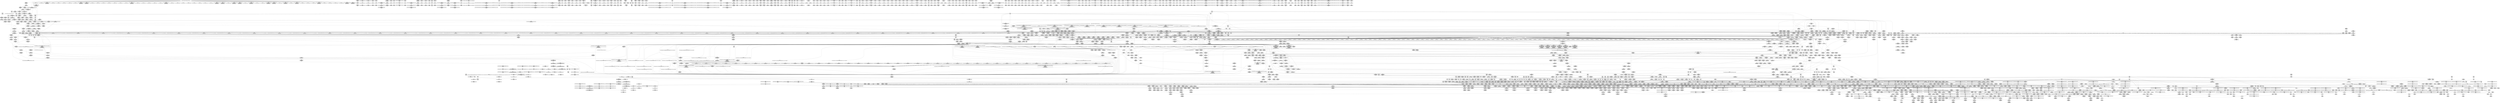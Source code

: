 digraph {
	CE0x5989a50 [shape=record,shape=Mrecord,label="{CE0x5989a50|__llvm_gcov_indirect_counter_increment114:tmp2|*SummSource*}"]
	CE0x5b5f530 [shape=record,shape=Mrecord,label="{CE0x5b5f530|i8*_getelementptr_inbounds_(_15_x_i8_,_15_x_i8_*_.str3,_i32_0,_i32_0)|*Constant*|*SummSink*}"]
	CE0x5cefa90 [shape=record,shape=Mrecord,label="{CE0x5cefa90|tomoyo_path2_perm:tmp25|security/tomoyo/file.c,906|*SummSink*}"]
	CE0x4ad9f60 [shape=record,shape=Mrecord,label="{CE0x4ad9f60|GLOBAL:tomoyo_add_slash|*Constant*|*SummSource*}"]
	CE0x4b945a0 [shape=record,shape=Mrecord,label="{CE0x4b945a0|tomoyo_sb_pivotroot:old_path|Function::tomoyo_sb_pivotroot&Arg::old_path::}"]
	CE0x4a6e2a0 [shape=record,shape=Mrecord,label="{CE0x4a6e2a0|tomoyo_get_mode:idxprom6|security/tomoyo/util.c,983|*SummSource*}"]
	CE0x594d950 [shape=record,shape=Mrecord,label="{CE0x594d950|i32_-1|*Constant*|*SummSource*}"]
	CE0x4ac99c0 [shape=record,shape=Mrecord,label="{CE0x4ac99c0|tomoyo_sb_pivotroot:call|security/tomoyo/tomoyo.c,441|*SummSink*}"]
	CE0x71e2c10 [shape=record,shape=Mrecord,label="{CE0x71e2c10|tomoyo_const_part_length:tmp46|security/tomoyo/util.c,646|*SummSink*}"]
	CE0x5ae0a90 [shape=record,shape=Mrecord,label="{CE0x5ae0a90|__llvm_gcov_indirect_counter_increment114:entry}"]
	CE0x738c970 [shape=record,shape=Mrecord,label="{CE0x738c970|104:_%struct.inode*,_:_CRE_220,221_}"]
	CE0x594dc90 [shape=record,shape=Mrecord,label="{CE0x594dc90|tomoyo_get_realpath:tmp5|security/tomoyo/file.c,151|*SummSource*}"]
	CE0x5cdf220 [shape=record,shape=Mrecord,label="{CE0x5cdf220|__llvm_gcov_indirect_counter_increment:exit|*SummSource*}"]
	CE0x4b4bfc0 [shape=record,shape=Mrecord,label="{CE0x4b4bfc0|tomoyo_path2_perm:operation20|security/tomoyo/file.c,922|*SummSink*}"]
	CE0x5aa18f0 [shape=record,shape=Mrecord,label="{CE0x5aa18f0|tomoyo_init_request_info:tmp12|security/tomoyo/util.c,1010|*SummSource*}"]
	CE0x57ffb30 [shape=record,shape=Mrecord,label="{CE0x57ffb30|i64*_getelementptr_inbounds_(_6_x_i64_,_6_x_i64_*___llvm_gcov_ctr25,_i64_0,_i64_0)|*Constant*}"]
	CE0x5c1ef80 [shape=record,shape=Mrecord,label="{CE0x5c1ef80|tomoyo_path2_perm:if.then|*SummSource*}"]
	CE0x7307660 [shape=record,shape=Mrecord,label="{CE0x7307660|i64_4|*Constant*|*SummSource*}"]
	CE0x4dbbaa0 [shape=record,shape=Mrecord,label="{CE0x4dbbaa0|_call_void_mcount()_#3}"]
	CE0x73ab750 [shape=record,shape=Mrecord,label="{CE0x73ab750|tomoyo_get_mode:add|security/tomoyo/util.c,984}"]
	CE0x3d1d080 [shape=record,shape=Mrecord,label="{CE0x3d1d080|tomoyo_audit_path2_log:tmp6|security/tomoyo/file.c,181}"]
	CE0x3e4ca90 [shape=record,shape=Mrecord,label="{CE0x3e4ca90|_call_void_tomoyo_read_unlock(i32_%call4)_#9,_!dbg_!38982|security/tomoyo/file.c,932|*SummSource*}"]
	CE0x5945290 [shape=record,shape=Mrecord,label="{CE0x5945290|tomoyo_path2_perm:do.end|*SummSource*}"]
	CE0x4a6df30 [shape=record,shape=Mrecord,label="{CE0x4a6df30|i32_39|*Constant*|*SummSource*}"]
	CE0x5da6c80 [shape=record,shape=Mrecord,label="{CE0x5da6c80|GLOBAL:tomoyo_mac_keywords|Global_var:tomoyo_mac_keywords|*SummSink*}"]
	CE0x726a190 [shape=record,shape=Mrecord,label="{CE0x726a190|0:_i8,_array:_GCRE_tomoyo_index2category_constant_39_x_i8_c_00_00_00_00_00_00_00_00_00_00_00_00_00_00_00_00_00_00_00_00_00_00_00_01_01_01_01_01_01_01_01_01_01_01_01_01_01_01_02_,_align_16:_elem_37::|security/tomoyo/util.c,983}"]
	CE0x3f3c510 [shape=record,shape=Mrecord,label="{CE0x3f3c510|tomoyo_domain:tobool|security/tomoyo/common.h,1205|*SummSource*}"]
	CE0x59c0b00 [shape=record,shape=Mrecord,label="{CE0x59c0b00|get_current:bb|*SummSource*}"]
	CE0x72728e0 [shape=record,shape=Mrecord,label="{CE0x72728e0|i64**_getelementptr_inbounds_(_3_x_i64*_,_3_x_i64*_*___llvm_gcda_edge_table44,_i64_0,_i64_1)|*Constant*|*SummSink*}"]
	CE0x4946690 [shape=record,shape=Mrecord,label="{CE0x4946690|i8*_getelementptr_inbounds_(_45_x_i8_,_45_x_i8_*_.str13,_i32_0,_i32_0)|*Constant*|*SummSource*}"]
	CE0x3f64c60 [shape=record,shape=Mrecord,label="{CE0x3f64c60|srcu_read_lock:call|include/linux/srcu.h,220|*SummSink*}"]
	CE0x3e9af10 [shape=record,shape=Mrecord,label="{CE0x3e9af10|tomoyo_path2_perm:tmp62|security/tomoyo/file.c,934}"]
	CE0x595e5d0 [shape=record,shape=Mrecord,label="{CE0x595e5d0|_ret_i32_%call,_!dbg_!38907|include/linux/srcu.h,223|*SummSink*}"]
	CE0x738cbb0 [shape=record,shape=Mrecord,label="{CE0x738cbb0|srcu_read_lock:entry|*SummSource*}"]
	CE0x49e15e0 [shape=record,shape=Mrecord,label="{CE0x49e15e0|_call_void_rcu_lock_acquire(%struct.lockdep_map*_%dep_map)_#9,_!dbg_!38906|include/linux/srcu.h,222|*SummSource*}"]
	CE0x5c11810 [shape=record,shape=Mrecord,label="{CE0x5c11810|__llvm_gcov_indirect_counter_increment114:tmp6|*SummSource*}"]
	CE0x7392080 [shape=record,shape=Mrecord,label="{CE0x7392080|104:_%struct.inode*,_:_CRE_315,316_}"]
	CE0x3e1e900 [shape=record,shape=Mrecord,label="{CE0x3e1e900|i32_61440|*Constant*}"]
	CE0x59ec660 [shape=record,shape=Mrecord,label="{CE0x59ec660|tomoyo_path2_perm:if.end16|*SummSource*}"]
	CE0x3df0640 [shape=record,shape=Mrecord,label="{CE0x3df0640|tomoyo_get_mode:tmp27|security/tomoyo/util.c,988|*SummSink*}"]
	CE0x59fb940 [shape=record,shape=Mrecord,label="{CE0x59fb940|tomoyo_get_mode:cmp11|security/tomoyo/util.c,985}"]
	CE0x4b3fd50 [shape=record,shape=Mrecord,label="{CE0x4b3fd50|rcu_lock_acquire:tmp5|include/linux/rcupdate.h,418}"]
	CE0x5c41ea0 [shape=record,shape=Mrecord,label="{CE0x5c41ea0|tomoyo_path2_perm:tmp53|security/tomoyo/file.c,928}"]
	CE0x747ab80 [shape=record,shape=Mrecord,label="{CE0x747ab80|tomoyo_domain:tmp9|security/tomoyo/common.h,1205|*SummSink*}"]
	CE0x727e1f0 [shape=record,shape=Mrecord,label="{CE0x727e1f0|tomoyo_get_realpath:name|security/tomoyo/file.c,150}"]
	CE0x3dacd30 [shape=record,shape=Mrecord,label="{CE0x3dacd30|0:_i8*,_array:_GCRE_tomoyo_mac_keywords_external_constant_42_x_i8*_:_elem_32::|security/tomoyo/file.c,181}"]
	CE0x3eab900 [shape=record,shape=Mrecord,label="{CE0x3eab900|tomoyo_const_part_length:if.then|*SummSink*}"]
	CE0x4c3cd70 [shape=record,shape=Mrecord,label="{CE0x4c3cd70|tomoyo_audit_path2_log:tmp3|*SummSink*}"]
	CE0x4dafe70 [shape=record,shape=Mrecord,label="{CE0x4dafe70|tomoyo_const_part_length:retval.0|*SummSource*}"]
	CE0x3f3c880 [shape=record,shape=Mrecord,label="{CE0x3f3c880|GLOBAL:__llvm_gcov_ctr31133|Global_var:__llvm_gcov_ctr31133}"]
	CE0x4c4cae0 [shape=record,shape=Mrecord,label="{CE0x4c4cae0|i64*_getelementptr_inbounds_(_11_x_i64_,_11_x_i64_*___llvm_gcov_ctr54147,_i64_0,_i64_9)|*Constant*|*SummSink*}"]
	CE0x5cdf590 [shape=record,shape=Mrecord,label="{CE0x5cdf590|i64*_null|*Constant*|*SummSource*}"]
	CE0x3e59c50 [shape=record,shape=Mrecord,label="{CE0x3e59c50|srcu_read_lock:tmp1|*SummSink*}"]
	CE0x497ffa0 [shape=record,shape=Mrecord,label="{CE0x497ffa0|i64*_getelementptr_inbounds_(_4_x_i64_,_4_x_i64_*___llvm_gcov_ctr24,_i64_0,_i64_2)|*Constant*|*SummSource*}"]
	CE0x586e4b0 [shape=record,shape=Mrecord,label="{CE0x586e4b0|tomoyo_init_request_info:index|Function::tomoyo_init_request_info&Arg::index::|*SummSource*}"]
	CE0x599abb0 [shape=record,shape=Mrecord,label="{CE0x599abb0|i64_15|*Constant*}"]
	CE0x57ceb80 [shape=record,shape=Mrecord,label="{CE0x57ceb80|tomoyo_read_unlock:tmp3|*SummSource*}"]
	CE0x7258a80 [shape=record,shape=Mrecord,label="{CE0x7258a80|tomoyo_domain:entry|*SummSource*}"]
	CE0x74f6950 [shape=record,shape=Mrecord,label="{CE0x74f6950|tomoyo_const_part_length:cmp3|security/tomoyo/util.c,627|*SummSink*}"]
	CE0x5b5cc50 [shape=record,shape=Mrecord,label="{CE0x5b5cc50|tomoyo_const_part_length:cmp|security/tomoyo/util.c,626|*SummSource*}"]
	CE0x5de6fb0 [shape=record,shape=Mrecord,label="{CE0x5de6fb0|128:_i8*,_1208:_%struct.file*,_:_CMRE_20,21_}"]
	CE0x5c0c6a0 [shape=record,shape=Mrecord,label="{CE0x5c0c6a0|40:_%struct.tomoyo_policy_namespace*,_48:_i8,_:_GCRE_tomoyo_kernel_domain_external_global_%struct.tomoyo_domain_info_24,32_|*MultipleSource*|security/tomoyo/util.c,1005|security/tomoyo/util.c,1007|Function::tomoyo_init_request_info&Arg::domain::}"]
	CE0x7375430 [shape=record,shape=Mrecord,label="{CE0x7375430|tomoyo_fill_path_info:cmp|security/tomoyo/util.c,667|*SummSource*}"]
	CE0x5c114b0 [shape=record,shape=Mrecord,label="{CE0x5c114b0|tomoyo_const_part_length:tmp11|security/tomoyo/util.c,626|*SummSink*}"]
	CE0x5989800 [shape=record,shape=Mrecord,label="{CE0x5989800|__llvm_gcov_indirect_counter_increment114:tmp2}"]
	CE0x5c903c0 [shape=record,shape=Mrecord,label="{CE0x5c903c0|i64_80|*Constant*|*SummSink*}"]
	CE0x5b37cf0 [shape=record,shape=Mrecord,label="{CE0x5b37cf0|i64*_getelementptr_inbounds_(_6_x_i64_,_6_x_i64_*___llvm_gcov_ctr25,_i64_0,_i64_4)|*Constant*|*SummSink*}"]
	CE0x5da74b0 [shape=record,shape=Mrecord,label="{CE0x5da74b0|tomoyo_audit_path2_log:tmp|*SummSource*}"]
	CE0x5c1eb70 [shape=record,shape=Mrecord,label="{CE0x5c1eb70|i8*_null|*Constant*}"]
	CE0x3d1b330 [shape=record,shape=Mrecord,label="{CE0x3d1b330|i64_19|*Constant*|*SummSource*}"]
	CE0x57cea20 [shape=record,shape=Mrecord,label="{CE0x57cea20|tomoyo_read_unlock:tmp2|*SummSink*}"]
	CE0x59229f0 [shape=record,shape=Mrecord,label="{CE0x59229f0|tomoyo_audit_path2_log:r|Function::tomoyo_audit_path2_log&Arg::r::|*SummSource*}"]
	CE0x736ae40 [shape=record,shape=Mrecord,label="{CE0x736ae40|0:_%struct.tomoyo_obj_info*,_24:_%struct.tomoyo_path_info*,_32:_%struct.tomoyo_path_info*,_40:_i8,_72:_i8,_76:_i8,_:_SCMRE_62,63_}"]
	CE0x5aa2260 [shape=record,shape=Mrecord,label="{CE0x5aa2260|tomoyo_path2_perm:if.end34|*SummSource*}"]
	CE0x5bbb4b0 [shape=record,shape=Mrecord,label="{CE0x5bbb4b0|tomoyo_fill_path_info:tmp8|security/tomoyo/util.c,667}"]
	CE0x5849d80 [shape=record,shape=Mrecord,label="{CE0x5849d80|tomoyo_fill_path_info:call11|security/tomoyo/util.c,669|*SummSink*}"]
	CE0x4a18e50 [shape=record,shape=Mrecord,label="{CE0x4a18e50|_call_void_tomoyo_add_slash(%struct.tomoyo_path_info*_%buf1)_#9,_!dbg_!38951|security/tomoyo/file.c,916|*SummSink*}"]
	CE0x74b9b60 [shape=record,shape=Mrecord,label="{CE0x74b9b60|i64_1|*Constant*}"]
	CE0x728b950 [shape=record,shape=Mrecord,label="{CE0x728b950|104:_%struct.inode*,_:_CRE_204,205_}"]
	CE0x5d59c30 [shape=record,shape=Mrecord,label="{CE0x5d59c30|tomoyo_domain:if.end|*SummSource*}"]
	CE0x5c7b680 [shape=record,shape=Mrecord,label="{CE0x5c7b680|tomoyo_get_realpath:tobool|security/tomoyo/file.c,151|*SummSource*}"]
	CE0x7375390 [shape=record,shape=Mrecord,label="{CE0x7375390|tomoyo_fill_path_info:cmp|security/tomoyo/util.c,667}"]
	CE0x5bab100 [shape=record,shape=Mrecord,label="{CE0x5bab100|%struct.task_struct*_(%struct.task_struct**)*_asm_movq_%gs:$_1:P_,$0_,_r,im,_dirflag_,_fpsr_,_flags_|*SummSink*}"]
	CE0x4aa61f0 [shape=record,shape=Mrecord,label="{CE0x4aa61f0|_call_void___llvm_gcov_indirect_counter_increment114(i32*___llvm_gcov_global_state_pred45,_i64**_getelementptr_inbounds_(_3_x_i64*_,_3_x_i64*_*___llvm_gcda_edge_table44,_i64_0,_i64_2)),_!dbg_!38930|security/tomoyo/util.c,640|*SummSink*}"]
	CE0x5ce1260 [shape=record,shape=Mrecord,label="{CE0x5ce1260|rcu_lock_acquire:tmp5|include/linux/rcupdate.h,418|*SummSink*}"]
	CE0x4bae0a0 [shape=record,shape=Mrecord,label="{CE0x4bae0a0|tomoyo_get_mode:tmp22|security/tomoyo/util.c,986|*SummSource*}"]
	CE0x724b400 [shape=record,shape=Mrecord,label="{CE0x724b400|128:_i8*,_1208:_%struct.file*,_:_CMRE_51,52_}"]
	CE0x4cbc680 [shape=record,shape=Mrecord,label="{CE0x4cbc680|i64*_getelementptr_inbounds_(_30_x_i64_,_30_x_i64_*___llvm_gcov_ctr13,_i64_0,_i64_17)|*Constant*|*SummSink*}"]
	CE0x7375db0 [shape=record,shape=Mrecord,label="{CE0x7375db0|i64*_getelementptr_inbounds_(_5_x_i64_,_5_x_i64_*___llvm_gcov_ctr28130,_i64_0,_i64_4)|*Constant*|*SummSource*}"]
	CE0x5d41b10 [shape=record,shape=Mrecord,label="{CE0x5d41b10|i64_1|*Constant*}"]
	CE0x71d1900 [shape=record,shape=Mrecord,label="{CE0x71d1900|GLOBAL:__llvm_gcov_ctr13|Global_var:__llvm_gcov_ctr13}"]
	CE0x5acfe60 [shape=record,shape=Mrecord,label="{CE0x5acfe60|104:_%struct.inode*,_:_CRE_164,165_}"]
	CE0x4d17eb0 [shape=record,shape=Mrecord,label="{CE0x4d17eb0|0:_%struct.tomoyo_obj_info*,_24:_%struct.tomoyo_path_info*,_32:_%struct.tomoyo_path_info*,_40:_i8,_72:_i8,_76:_i8,_:_SCMRE_8,16_|*MultipleSource*|security/tomoyo/file.c, 891|security/tomoyo/file.c,891|security/tomoyo/file.c,920|Function::tomoyo_init_request_info&Arg::r::}"]
	CE0x5871870 [shape=record,shape=Mrecord,label="{CE0x5871870|tomoyo_const_part_length:tmp18|security/tomoyo/util.c,627|*SummSink*}"]
	CE0x5d32600 [shape=record,shape=Mrecord,label="{CE0x5d32600|104:_%struct.inode*,_:_CRE_146,147_}"]
	CE0x5d598b0 [shape=record,shape=Mrecord,label="{CE0x5d598b0|_ret_void,_!dbg_!38907|include/linux/srcu.h,238}"]
	CE0x71d1970 [shape=record,shape=Mrecord,label="{CE0x71d1970|GLOBAL:__llvm_gcov_ctr13|Global_var:__llvm_gcov_ctr13|*SummSource*}"]
	CE0x4c8e240 [shape=record,shape=Mrecord,label="{CE0x4c8e240|get_current:entry}"]
	CE0x57ff9d0 [shape=record,shape=Mrecord,label="{CE0x57ff9d0|tomoyo_get_realpath:if.then|*SummSource*}"]
	CE0x400c8c0 [shape=record,shape=Mrecord,label="{CE0x400c8c0|tomoyo_path2_perm:tmp4|security/tomoyo/file.c,892}"]
	CE0x5b4d180 [shape=record,shape=Mrecord,label="{CE0x5b4d180|i64*_getelementptr_inbounds_(_30_x_i64_,_30_x_i64_*___llvm_gcov_ctr13,_i64_0,_i64_8)|*Constant*}"]
	CE0x5c6ac60 [shape=record,shape=Mrecord,label="{CE0x5c6ac60|GLOBAL:tomoyo_read_lock|*Constant*}"]
	CE0x4b716b0 [shape=record,shape=Mrecord,label="{CE0x4b716b0|i64_1|*Constant*}"]
	CE0x3fcca10 [shape=record,shape=Mrecord,label="{CE0x3fcca10|tomoyo_sb_pivotroot:old_path|Function::tomoyo_sb_pivotroot&Arg::old_path::|*SummSink*}"]
	CE0x5814f00 [shape=record,shape=Mrecord,label="{CE0x5814f00|tomoyo_path2_perm:tmp}"]
	CE0x5891e80 [shape=record,shape=Mrecord,label="{CE0x5891e80|tomoyo_init_request_info:domain.addr.0|*SummSource*}"]
	CE0x5ae0720 [shape=record,shape=Mrecord,label="{CE0x5ae0720|i64*_null|*Constant*}"]
	CE0x728b6f0 [shape=record,shape=Mrecord,label="{CE0x728b6f0|104:_%struct.inode*,_:_CRE_202,203_}"]
	CE0x4af5770 [shape=record,shape=Mrecord,label="{CE0x4af5770|tomoyo_path2_perm:entry}"]
	CE0x3db7730 [shape=record,shape=Mrecord,label="{CE0x3db7730|i64*_getelementptr_inbounds_(_12_x_i64_,_12_x_i64_*___llvm_gcov_ctr31133,_i64_0,_i64_10)|*Constant*|*SummSource*}"]
	CE0x3dac630 [shape=record,shape=Mrecord,label="{CE0x3dac630|0:_i8*,_array:_GCRE_tomoyo_mac_keywords_external_constant_42_x_i8*_:_elem_28::|security/tomoyo/file.c,181}"]
	CE0x3efa020 [shape=record,shape=Mrecord,label="{CE0x3efa020|tomoyo_const_part_length:tmp49|security/tomoyo/util.c,649}"]
	CE0x49bc0a0 [shape=record,shape=Mrecord,label="{CE0x49bc0a0|__llvm_gcov_indirect_counter_increment:tmp3|*SummSink*}"]
	CE0x598f0f0 [shape=record,shape=Mrecord,label="{CE0x598f0f0|tomoyo_fill_path_info:tmp4|security/tomoyo/util.c,667}"]
	CE0x5be2650 [shape=record,shape=Mrecord,label="{CE0x5be2650|tomoyo_const_part_length:tmp10|security/tomoyo/util.c,626}"]
	CE0x72c23f0 [shape=record,shape=Mrecord,label="{CE0x72c23f0|i64_0|*Constant*}"]
	CE0x4d17820 [shape=record,shape=Mrecord,label="{CE0x4d17820|tomoyo_path2_perm:tmp45|security/tomoyo/file.c,920|*SummSource*}"]
	CE0x4b16280 [shape=record,shape=Mrecord,label="{CE0x4b16280|i32_1|*Constant*|*SummSink*}"]
	CE0x58e8eb0 [shape=record,shape=Mrecord,label="{CE0x58e8eb0|tomoyo_audit_path2_log:call|security/tomoyo/file.c,181|*SummSink*}"]
	CE0x59baa70 [shape=record,shape=Mrecord,label="{CE0x59baa70|tomoyo_path2_perm:tmp40|security/tomoyo/file.c,912}"]
	CE0x3e655b0 [shape=record,shape=Mrecord,label="{CE0x3e655b0|_ret_void,_!dbg_!38904|security/tomoyo/common.h,1110|*SummSource*}"]
	CE0x3ea09b0 [shape=record,shape=Mrecord,label="{CE0x3ea09b0|tomoyo_path2_perm:conv30|security/tomoyo/file.c,933|*SummSource*}"]
	CE0x3d8c7c0 [shape=record,shape=Mrecord,label="{CE0x3d8c7c0|tomoyo_get_mode:tmp24|security/tomoyo/util.c,986}"]
	CE0x74b6eb0 [shape=record,shape=Mrecord,label="{CE0x74b6eb0|i64_16|*Constant*|*SummSink*}"]
	CE0x5bea860 [shape=record,shape=Mrecord,label="{CE0x5bea860|i32_4|*Constant*}"]
	CE0x5c41aa0 [shape=record,shape=Mrecord,label="{CE0x5c41aa0|tomoyo_path2_perm:tmp52|security/tomoyo/file.c,928|*SummSource*}"]
	CE0x4af1d90 [shape=record,shape=Mrecord,label="{CE0x4af1d90|tomoyo_const_part_length:while.end|*SummSink*}"]
	CE0x4dbc310 [shape=record,shape=Mrecord,label="{CE0x4dbc310|VOIDTB_TE:_CE_6384,6388_|*MultipleSource*|security/tomoyo/util.c,1010|Function::tomoyo_get_mode&Arg::ns::}"]
	CE0x3d75960 [shape=record,shape=Mrecord,label="{CE0x3d75960|srcu_read_lock:bb}"]
	CE0x4a17190 [shape=record,shape=Mrecord,label="{CE0x4a17190|GLOBAL:tomoyo_const_part_length|*Constant*|*SummSink*}"]
	CE0x72c2380 [shape=record,shape=Mrecord,label="{CE0x72c2380|tomoyo_path2_perm:tmp10|security/tomoyo/file.c,898|*SummSink*}"]
	CE0x6817070 [shape=record,shape=Mrecord,label="{CE0x6817070|tomoyo_audit_path2_log:operation|security/tomoyo/file.c,182}"]
	CE0x5d17c80 [shape=record,shape=Mrecord,label="{CE0x5d17c80|tomoyo_get_mode:tmp18|security/tomoyo/util.c,985}"]
	CE0x59f89c0 [shape=record,shape=Mrecord,label="{CE0x59f89c0|tomoyo_const_part_length:tmp34|security/tomoyo/util.c,642|*SummSource*}"]
	CE0x73a3a60 [shape=record,shape=Mrecord,label="{CE0x73a3a60|tomoyo_path2_perm:arrayidx|security/tomoyo/file.c,898|*SummSource*}"]
	CE0x3e5ab00 [shape=record,shape=Mrecord,label="{CE0x3e5ab00|i32_1205|*Constant*}"]
	CE0x588fe30 [shape=record,shape=Mrecord,label="{CE0x588fe30|tomoyo_audit_path2_log:param|security/tomoyo/file.c,182|*SummSink*}"]
	CE0x4b40530 [shape=record,shape=Mrecord,label="{CE0x4b40530|i64_1|*Constant*}"]
	CE0x59c5020 [shape=record,shape=Mrecord,label="{CE0x59c5020|GLOBAL:tomoyo_const_part_length|*Constant*}"]
	CE0x3dac470 [shape=record,shape=Mrecord,label="{CE0x3dac470|0:_i8*,_array:_GCRE_tomoyo_mac_keywords_external_constant_42_x_i8*_:_elem_27::|security/tomoyo/file.c,181}"]
	CE0x4b3a740 [shape=record,shape=Mrecord,label="{CE0x4b3a740|i64_18|*Constant*|*SummSource*}"]
	CE0x7525640 [shape=record,shape=Mrecord,label="{CE0x7525640|tomoyo_get_mode:conv|security/tomoyo/util.c,982|*SummSource*}"]
	CE0x72a1f50 [shape=record,shape=Mrecord,label="{CE0x72a1f50|tomoyo_const_part_length:len.0|*SummSink*}"]
	CE0x3f3c3e0 [shape=record,shape=Mrecord,label="{CE0x3f3c3e0|tomoyo_domain:tobool|security/tomoyo/common.h,1205}"]
	CE0x58c1570 [shape=record,shape=Mrecord,label="{CE0x58c1570|tomoyo_path2_perm:tmp8|security/tomoyo/file.c,894}"]
	CE0x4a4c900 [shape=record,shape=Mrecord,label="{CE0x4a4c900|tomoyo_get_mode:tmp5|security/tomoyo/util.c,978|*SummSink*}"]
	CE0x736a560 [shape=record,shape=Mrecord,label="{CE0x736a560|tomoyo_const_part_length:if.then}"]
	CE0x5c68e20 [shape=record,shape=Mrecord,label="{CE0x5c68e20|tomoyo_path2_perm:error.0|*SummSink*}"]
	CE0x3e4c410 [shape=record,shape=Mrecord,label="{CE0x3e4c410|_call_void_kfree(i8*_%tmp55)_#9,_!dbg_!38981|security/tomoyo/file.c,931}"]
	CE0x4c786a0 [shape=record,shape=Mrecord,label="{CE0x4c786a0|tomoyo_path2_perm:tmp11|security/tomoyo/file.c,898|*SummSource*}"]
	CE0x7510d90 [shape=record,shape=Mrecord,label="{CE0x7510d90|GLOBAL:tomoyo_ss|Global_var:tomoyo_ss|*SummSource*}"]
	CE0x748a4e0 [shape=record,shape=Mrecord,label="{CE0x748a4e0|_call_void_mcount()_#3|*SummSink*}"]
	CE0x5cd5f40 [shape=record,shape=Mrecord,label="{CE0x5cd5f40|tomoyo_const_part_length:lor.lhs.false23|*SummSink*}"]
	CE0x7315470 [shape=record,shape=Mrecord,label="{CE0x7315470|tomoyo_path2_perm:path11|security/tomoyo/file.c,892}"]
	CE0x5cf85c0 [shape=record,shape=Mrecord,label="{CE0x5cf85c0|tomoyo_init_request_info:tmp13|*LoadInst*|security/tomoyo/util.c,1011|*SummSink*}"]
	CE0x58a13d0 [shape=record,shape=Mrecord,label="{CE0x58a13d0|0:_i8,_array:_GCRE_tomoyo_index2category_constant_39_x_i8_c_00_00_00_00_00_00_00_00_00_00_00_00_00_00_00_00_00_00_00_00_00_00_00_01_01_01_01_01_01_01_01_01_01_01_01_01_01_01_02_,_align_16:_elem_30::|security/tomoyo/util.c,983}"]
	CE0x599b100 [shape=record,shape=Mrecord,label="{CE0x599b100|tomoyo_path2_perm:tmp34|security/tomoyo/file.c,912|*SummSource*}"]
	CE0x5ae0370 [shape=record,shape=Mrecord,label="{CE0x5ae0370|tomoyo_const_part_length:tmp11|security/tomoyo/util.c,626}"]
	CE0x593ffe0 [shape=record,shape=Mrecord,label="{CE0x593ffe0|__llvm_gcov_indirect_counter_increment114:pred|*SummSource*}"]
	CE0x5c31700 [shape=record,shape=Mrecord,label="{CE0x5c31700|tomoyo_read_lock:bb|*SummSource*}"]
	CE0x5d31dd0 [shape=record,shape=Mrecord,label="{CE0x5d31dd0|104:_%struct.inode*,_:_CRE_174,175_}"]
	CE0x5c0ca10 [shape=record,shape=Mrecord,label="{CE0x5c0ca10|tomoyo_init_request_info:profile2|security/tomoyo/util.c,1007}"]
	CE0x5d62760 [shape=record,shape=Mrecord,label="{CE0x5d62760|0:_i8,_array:_GCRE_tomoyo_index2category_constant_39_x_i8_c_00_00_00_00_00_00_00_00_00_00_00_00_00_00_00_00_00_00_00_00_00_00_00_01_01_01_01_01_01_01_01_01_01_01_01_01_01_01_02_,_align_16:_elem_4::|security/tomoyo/util.c,983}"]
	CE0x5b84b10 [shape=record,shape=Mrecord,label="{CE0x5b84b10|i64_22|*Constant*|*SummSource*}"]
	CE0x73152b0 [shape=record,shape=Mrecord,label="{CE0x73152b0|i64*_getelementptr_inbounds_(_30_x_i64_,_30_x_i64_*___llvm_gcov_ctr13,_i64_0,_i64_3)|*Constant*|*SummSource*}"]
	CE0x7325860 [shape=record,shape=Mrecord,label="{CE0x7325860|0:_i8,_array:_GCRE_tomoyo_index2category_constant_39_x_i8_c_00_00_00_00_00_00_00_00_00_00_00_00_00_00_00_00_00_00_00_00_00_00_00_01_01_01_01_01_01_01_01_01_01_01_01_01_01_01_02_,_align_16:_elem_22::|security/tomoyo/util.c,983}"]
	CE0x58815e0 [shape=record,shape=Mrecord,label="{CE0x58815e0|tomoyo_path2_perm:tmp64|security/tomoyo/file.c,935|*SummSource*}"]
	CE0x5bea070 [shape=record,shape=Mrecord,label="{CE0x5bea070|i32_0|*Constant*}"]
	CE0x3bd64b0 [shape=record,shape=Mrecord,label="{CE0x3bd64b0|tomoyo_fill_path_info:frombool10|security/tomoyo/util.c,668}"]
	CE0x59c0980 [shape=record,shape=Mrecord,label="{CE0x59c0980|GLOBAL:__srcu_read_unlock|*Constant*|*SummSink*}"]
	CE0x58b1260 [shape=record,shape=Mrecord,label="{CE0x58b1260|128:_i8*,_1208:_%struct.file*,_:_CMRE_168,176_|*MultipleSource*|security/tomoyo/common.h,1205|security/tomoyo/common.h,1205}"]
	CE0x5d32200 [shape=record,shape=Mrecord,label="{CE0x5d32200|tomoyo_init_request_info:tmp|*SummSink*}"]
	CE0x58c8210 [shape=record,shape=Mrecord,label="{CE0x58c8210|tomoyo_get_realpath:path|Function::tomoyo_get_realpath&Arg::path::}"]
	"CONST[source:0(mediator),value:0(static)][purpose:{operation}][SrcIdx:15]"
	CE0x5bc9140 [shape=record,shape=Mrecord,label="{CE0x5bc9140|tomoyo_path2_perm:cleanup|*SummSink*}"]
	CE0x58342c0 [shape=record,shape=Mrecord,label="{CE0x58342c0|tomoyo_fill_path_info:frombool10|security/tomoyo/util.c,668|*SummSource*}"]
	CE0x5833fb0 [shape=record,shape=Mrecord,label="{CE0x5833fb0|tomoyo_fill_path_info:is_patterned|security/tomoyo/util.c,668|*SummSink*}"]
	CE0x49d6a80 [shape=record,shape=Mrecord,label="{CE0x49d6a80|i64*_getelementptr_inbounds_(_31_x_i64_,_31_x_i64_*___llvm_gcov_ctr43150,_i64_0,_i64_4)|*Constant*|*SummSink*}"]
	CE0x3dc9200 [shape=record,shape=Mrecord,label="{CE0x3dc9200|tomoyo_fill_path_info:call|security/tomoyo/util.c,664}"]
	CE0x71d1570 [shape=record,shape=Mrecord,label="{CE0x71d1570|_ret_%struct.tomoyo_domain_info*_%tmp23,_!dbg_!38929|security/tomoyo/common.h,1205|*SummSink*}"]
	CE0x4bec5c0 [shape=record,shape=Mrecord,label="{CE0x4bec5c0|104:_%struct.inode*,_:_CRE_180,181_}"]
	CE0x4b72000 [shape=record,shape=Mrecord,label="{CE0x4b72000|i64*_getelementptr_inbounds_(_2_x_i64_,_2_x_i64_*___llvm_gcov_ctr53148,_i64_0,_i64_0)|*Constant*|*SummSink*}"]
	CE0x4a6e4f0 [shape=record,shape=Mrecord,label="{CE0x4a6e4f0|tomoyo_get_mode:config7|security/tomoyo/util.c,983|*SummSource*}"]
	CE0x3ca81c0 [shape=record,shape=Mrecord,label="{CE0x3ca81c0|0:_i8*,_array:_GCRE_tomoyo_mac_keywords_external_constant_42_x_i8*_:_elem_2::|security/tomoyo/file.c,181}"]
	CE0x5ae23b0 [shape=record,shape=Mrecord,label="{CE0x5ae23b0|104:_%struct.inode*,_:_CRE_155,156_}"]
	CE0x3dc6140 [shape=record,shape=Mrecord,label="{CE0x3dc6140|tomoyo_get_mode:conv15|security/tomoyo/util.c,987|*SummSource*}"]
	CE0x4ca8300 [shape=record,shape=Mrecord,label="{CE0x4ca8300|i64_176|*Constant*|*SummSource*}"]
	CE0x4b71720 [shape=record,shape=Mrecord,label="{CE0x4b71720|get_current:tmp1}"]
	CE0x5d323b0 [shape=record,shape=Mrecord,label="{CE0x5d323b0|104:_%struct.inode*,_:_CRE_144,145_}"]
	CE0x4d17970 [shape=record,shape=Mrecord,label="{CE0x4d17970|tomoyo_path2_perm:tmp45|security/tomoyo/file.c,920|*SummSink*}"]
	CE0x4dba080 [shape=record,shape=Mrecord,label="{CE0x4dba080|rcu_lock_release:__here}"]
	CE0x59c2950 [shape=record,shape=Mrecord,label="{CE0x59c2950|tomoyo_fill_path_info:ptr|Function::tomoyo_fill_path_info&Arg::ptr::|*SummSource*}"]
	CE0x5d159f0 [shape=record,shape=Mrecord,label="{CE0x5d159f0|tomoyo_const_part_length:tmp43|security/tomoyo/util.c,644|*SummSink*}"]
	CE0x5dcdfd0 [shape=record,shape=Mrecord,label="{CE0x5dcdfd0|tomoyo_const_part_length:tmp41|security/tomoyo/util.c,644}"]
	CE0x5849ed0 [shape=record,shape=Mrecord,label="{CE0x5849ed0|GLOBAL:full_name_hash|*Constant*}"]
	CE0x7510930 [shape=record,shape=Mrecord,label="{CE0x7510930|tomoyo_path2_perm:obj|security/tomoyo/file.c, 892|*SummSource*}"]
	CE0x735b560 [shape=record,shape=Mrecord,label="{CE0x735b560|0:_i32,_8:_%struct.srcu_struct_array*,_16:_i32,_20:_i32,_24:_i32,_32:_i8*,_40:_%struct.lock_class_key*,_48:_2_x_%struct.lock_class*_,_64:_i8*,_72:_i32,_80:_i64,_88:_i8,_96:_%struct.callback_head*,_104:_%struct.callback_head**,_112:_%struct.callback_head*,_120:_%struct.callback_head**,_128:_%struct.callback_head*,_136:_%struct.callback_head**,_144:_%struct.callback_head*,_152:_%struct.callback_head**,_160:_i64,_168:_%struct.list_head*,_176:_%struct.list_head*,_184:_void_(%struct.work_struct*)*,_192:_%struct.lock_class_key*,_200:_2_x_%struct.lock_class*_,_216:_i8*,_224:_i32,_232:_i64,_240:_%struct.list_head*,_248:_%struct.list_head*,_256:_i64,_264:_%struct.tvec_base*,_272:_void_(i64)*,_280:_i64,_288:_i32,_292:_i32,_296:_i8*,_304:_16_x_i8_,_320:_%struct.lock_class_key*,_328:_2_x_%struct.lock_class*_,_344:_i8*,_352:_i32,_360:_i64,_368:_%struct.workqueue_struct*,_376:_i32,_384:_%struct.lock_class_key*,_392:_2_x_%struct.lock_class*_,_408:_i8*,_416:_i32,_424:_i64,_:_GCE_tomoyo_ss_global_%struct.srcu_struct_i32_-300,_%struct.srcu_struct_array*_tomoyo_ss_srcu_array,_%struct.spinlock_%union.anon.14_%struct.raw_spinlock_%struct.arch_spinlock_zeroinitializer,_i32_-559067475,_i32_-1,_i8*_inttoptr_(i64_-1_to_i8*),_%struct.lockdep_map_%struct.lock_class_key*_null,_2_x_%struct.lock_class*_zeroinitializer,_i8*_getelementptr_inbounds_(_21_x_i8_,_21_x_i8_*_.str171,_i32_0,_i32_0),_i32_0,_i64_0_,_i8_0,_%struct.rcu_batch_%struct.callback_head*_null,_%struct.callback_head**_bitcast_(i8*_getelementptr_(i8,_i8*_bitcast_(%struct.srcu_struct*_tomoyo_ss_to_i8*),_i64_96)_to_%struct.callback_head**)_,_%struct.rcu_batch_%struct.callback_head*_null,_%struct.callback_head**_bitcast_(i8*_getelementptr_(i8,_i8*_bitcast_(%struct.srcu_struct*_tomoyo_ss_to_i8*),_i64_112)_to_%struct.callback_head**)_,_%struct.rcu_batch_%struct.callback_head*_null,_%struct.callback_head**_bitcast_(i8*_getelementptr_(i8,_i8*_bitcast_(%struct.srcu_struct*_tomoyo_ss_to_i8*),_i64_128)_to_%struct.callback_head**)_,_%struct.rcu_batch_%struct.callback_head*_null,_%struct.callback_head**_bitcast_(i8*_getelementptr_(i8,_i8*_bitcast_(%struct.srcu_struct*_tomoyo_ss_to_i8*),_i64_144)_to_%struct.callback_head**)_,_%struct.delayed_work_%struct.work_struct_%struct.atomic64_t_i64_137438953424_,_%struct.list_head_%struct.list_head*_bitcast_(i8*_getelementptr_(i8,_i8*_bitcast_(%struct.srcu_struct*_tomoyo_ss_to_i8*),_i64_168)_to_%struct.list_head*),_%struct.list_head*_bitcast_(i8*_getelementptr_(i8,_i8*_bitcast_(%struct.srcu_struct*_tomoyo_ss_to_i8*),_i64_168)_to_%struct.list_head*)_,_void_(%struct.work_struct*)*_process_srcu,_%struct.lockdep_map_%struct.lock_class_key*_bitcast_(i8*_getelementptr_(i8,_i8*_bitcast_(%struct.srcu_struct*_tomoyo_ss_to_i8*),_i64_160)_to_%struct.lock_class_key*),_2_x_%struct.lock_class*_zeroinitializer,_i8*_getelementptr_inbounds_(_22_x_i8_,_22_x_i8_*_.str1172,_i32_0,_i32_0),_i32_0,_i64_0_,_%struct.timer_list_%struct.list_head_%struct.list_head*_null,_%struct.list_head*_inttoptr_(i64_1953723489_to_%struct.list_head*)_,_i64_0,_%struct.tvec_base*_bitcast_(i8*_getelementptr_(i8,_i8*_bitcast_(%struct.tvec_base*_boot_tvec_bases_to_i8*),_i64_2)_to_%struct.tvec_base*),_void_(i64)*_delayed_work_timer_fn,_i64_ptrtoint_(i8*_getelementptr_(i8,_i8*_bitcast_(%struct.srcu_struct*_tomoyo_ss_to_i8*),_i64_160)_to_i64),_i32_-1,_i32_0,_i8*_null,_16_x_i8_zeroinitializer,_%struct.lockdep_map_%struct.lock_class_key*_bitcast_(_29_x_i8_*_.str2173_to_%struct.lock_class_key*),_2_x_%struct.lock_class*_zeroinitializer,_i8*_getelementptr_inbounds_(_29_x_i8_,_29_x_i8_*_.str2173,_i32_0,_i32_0),_i32_0,_i64_0_,_%struct.workqueue_struct*_null,_i32_0_,_%struct.lockdep_map_%struct.lock_class_key*_null,_2_x_%struct.lock_class*_zeroinitializer,_i8*_getelementptr_inbounds_(_10_x_i8_,_10_x_i8_*_.str3174,_i32_0,_i32_0),_i32_0,_i64_0_,_align_8:_elem_0:default:}"]
	CE0x72a1040 [shape=record,shape=Mrecord,label="{CE0x72a1040|srcu_read_unlock:dep_map|include/linux/srcu.h,236|*SummSink*}"]
	CE0x49d7640 [shape=record,shape=Mrecord,label="{CE0x49d7640|tomoyo_const_part_length:tmp32|security/tomoyo/util.c,641}"]
	CE0x4ba5970 [shape=record,shape=Mrecord,label="{CE0x4ba5970|104:_%struct.inode*,_:_CRE_309,310_}"]
	CE0x594d850 [shape=record,shape=Mrecord,label="{CE0x594d850|i32_-1|*Constant*}"]
	CE0x5b38360 [shape=record,shape=Mrecord,label="{CE0x5b38360|tomoyo_get_realpath:tmp9|security/tomoyo/file.c,155|*SummSink*}"]
	CE0x4c7a3e0 [shape=record,shape=Mrecord,label="{CE0x4c7a3e0|tomoyo_add_slash:tmp5|security/tomoyo/file.c,131}"]
	CE0x71b8b50 [shape=record,shape=Mrecord,label="{CE0x71b8b50|tomoyo_add_slash:tmp11|*LoadInst*|security/tomoyo/file.c,136|*SummSink*}"]
	CE0x5b5d210 [shape=record,shape=Mrecord,label="{CE0x5b5d210|i64_1|*Constant*}"]
	CE0x736b2e0 [shape=record,shape=Mrecord,label="{CE0x736b2e0|0:_%struct.tomoyo_obj_info*,_24:_%struct.tomoyo_path_info*,_32:_%struct.tomoyo_path_info*,_40:_i8,_72:_i8,_76:_i8,_:_SCMRE_64,72_|*MultipleSource*|security/tomoyo/file.c, 891|security/tomoyo/file.c,891|security/tomoyo/file.c,920|Function::tomoyo_init_request_info&Arg::r::}"]
	CE0x5cd59c0 [shape=record,shape=Mrecord,label="{CE0x5cd59c0|i8*_undef|*Constant*|*SummSink*}"]
	CE0x5a507b0 [shape=record,shape=Mrecord,label="{CE0x5a507b0|tomoyo_get_realpath:tmp|*SummSource*}"]
	CE0x752a900 [shape=record,shape=Mrecord,label="{CE0x752a900|%struct.lockdep_map*_null|*Constant*}"]
	CE0x58336c0 [shape=record,shape=Mrecord,label="{CE0x58336c0|tomoyo_fill_path_info:cmp8|security/tomoyo/util.c,668|*SummSource*}"]
	CE0x3e4c940 [shape=record,shape=Mrecord,label="{CE0x3e4c940|_call_void_kfree(i8*_%tmp55)_#9,_!dbg_!38981|security/tomoyo/file.c,931|*SummSink*}"]
	CE0x58444b0 [shape=record,shape=Mrecord,label="{CE0x58444b0|tomoyo_init_request_info:tmp10|security/tomoyo/util.c,1006|*SummSink*}"]
	CE0x72cb750 [shape=record,shape=Mrecord,label="{CE0x72cb750|0:_%struct.tomoyo_obj_info*,_24:_%struct.tomoyo_path_info*,_32:_%struct.tomoyo_path_info*,_40:_i8,_72:_i8,_76:_i8,_:_SCMRE_27,28_}"]
	CE0x5b38070 [shape=record,shape=Mrecord,label="{CE0x5b38070|tomoyo_get_realpath:tmp9|security/tomoyo/file.c,155|*SummSource*}"]
	CE0x5df2200 [shape=record,shape=Mrecord,label="{CE0x5df2200|_call_void_srcu_read_unlock(%struct.srcu_struct*_tomoyo_ss,_i32_%idx)_#9,_!dbg_!38903|security/tomoyo/common.h,1109|*SummSource*}"]
	CE0x5a3d1f0 [shape=record,shape=Mrecord,label="{CE0x5a3d1f0|tomoyo_audit_path2_log:path24|security/tomoyo/file.c,183}"]
	CE0x73ac160 [shape=record,shape=Mrecord,label="{CE0x73ac160|tomoyo_get_mode:tmp17|security/tomoyo/util.c,983|*SummSource*}"]
	CE0x57c0d30 [shape=record,shape=Mrecord,label="{CE0x57c0d30|tomoyo_fill_path_info:tmp10}"]
	CE0x6818d90 [shape=record,shape=Mrecord,label="{CE0x6818d90|tomoyo_add_slash:tmp12|security/tomoyo/file.c,138|*SummSource*}"]
	CE0x727ae10 [shape=record,shape=Mrecord,label="{CE0x727ae10|tomoyo_path2_perm:tmp7|security/tomoyo/file.c,894}"]
	CE0x7305a30 [shape=record,shape=Mrecord,label="{CE0x7305a30|0:_%struct.tomoyo_obj_info*,_24:_%struct.tomoyo_path_info*,_32:_%struct.tomoyo_path_info*,_40:_i8,_72:_i8,_76:_i8,_:_SCMRE_45,46_}"]
	CE0x4b5c770 [shape=record,shape=Mrecord,label="{CE0x4b5c770|i64_1|*Constant*}"]
	CE0x3cc13b0 [shape=record,shape=Mrecord,label="{CE0x3cc13b0|GLOBAL:tomoyo_supervisor|*Constant*}"]
	CE0x5ae1150 [shape=record,shape=Mrecord,label="{CE0x5ae1150|COLLAPSED:_GCMRE___llvm_gcov_ctr43150_internal_global_31_x_i64_zeroinitializer:_elem_0:default:}"]
	CE0x5cef830 [shape=record,shape=Mrecord,label="{CE0x5cef830|tomoyo_path2_perm:tmp25|security/tomoyo/file.c,906}"]
	CE0x7272c80 [shape=record,shape=Mrecord,label="{CE0x7272c80|tomoyo_const_part_length:tmp22|security/tomoyo/util.c,634}"]
	CE0x4a189d0 [shape=record,shape=Mrecord,label="{CE0x4a189d0|tomoyo_path2_perm:tmp43|security/tomoyo/file.c,916}"]
	CE0x5cab510 [shape=record,shape=Mrecord,label="{CE0x5cab510|GLOBAL:current_task|Global_var:current_task|*SummSource*}"]
	CE0x7306120 [shape=record,shape=Mrecord,label="{CE0x7306120|0:_%struct.tomoyo_obj_info*,_24:_%struct.tomoyo_path_info*,_32:_%struct.tomoyo_path_info*,_40:_i8,_72:_i8,_76:_i8,_:_SCMRE_48,49_}"]
	CE0x72c2460 [shape=record,shape=Mrecord,label="{CE0x72c2460|tomoyo_path2_perm:tmp10|security/tomoyo/file.c,898}"]
	CE0x3e80d50 [shape=record,shape=Mrecord,label="{CE0x3e80d50|tomoyo_domain:do.body|*SummSource*}"]
	CE0x5c00900 [shape=record,shape=Mrecord,label="{CE0x5c00900|tomoyo_const_part_length:tmp16|security/tomoyo/util.c,627}"]
	CE0x3d1c7c0 [shape=record,shape=Mrecord,label="{CE0x3d1c7c0|0:_i8*,_array:_GCRE_tomoyo_mac_keywords_external_constant_42_x_i8*_:_elem_37::|security/tomoyo/file.c,181}"]
	CE0x5919140 [shape=record,shape=Mrecord,label="{CE0x5919140|tomoyo_init_request_info:type|security/tomoyo/util.c,1009|*SummSource*}"]
	CE0x493c8a0 [shape=record,shape=Mrecord,label="{CE0x493c8a0|tomoyo_fill_path_info:tmp12|security/tomoyo/util.c,667}"]
	CE0x5c6aa40 [shape=record,shape=Mrecord,label="{CE0x5c6aa40|tomoyo_path2_perm:name3|security/tomoyo/file.c,902|*SummSource*}"]
	CE0x5d0f010 [shape=record,shape=Mrecord,label="{CE0x5d0f010|i32_8|*Constant*}"]
	CE0x72a0e00 [shape=record,shape=Mrecord,label="{CE0x72a0e00|srcu_read_unlock:dep_map|include/linux/srcu.h,236}"]
	CE0x4be4b70 [shape=record,shape=Mrecord,label="{CE0x4be4b70|i32_1|*Constant*}"]
	CE0x5ba7930 [shape=record,shape=Mrecord,label="{CE0x5ba7930|tomoyo_path2_perm:sw.epilog}"]
	CE0x4bf86d0 [shape=record,shape=Mrecord,label="{CE0x4bf86d0|i64*_getelementptr_inbounds_(_12_x_i64_,_12_x_i64_*___llvm_gcov_ctr31133,_i64_0,_i64_6)|*Constant*|*SummSink*}"]
	CE0x4d174c0 [shape=record,shape=Mrecord,label="{CE0x4d174c0|tomoyo_path2_perm:tmp44|security/tomoyo/file.c,920|*SummSink*}"]
	CE0x5c58800 [shape=record,shape=Mrecord,label="{CE0x5c58800|tomoyo_const_part_length:incdec.ptr|security/tomoyo/util.c,626|*SummSink*}"]
	CE0x3e5e5b0 [shape=record,shape=Mrecord,label="{CE0x3e5e5b0|i64_25|*Constant*}"]
	CE0x5ceffd0 [shape=record,shape=Mrecord,label="{CE0x5ceffd0|_call_void___llvm_gcov_indirect_counter_increment(i32*___llvm_gcov_global_state_pred15,_i64**_getelementptr_inbounds_(_3_x_i64*_,_3_x_i64*_*___llvm_gcda_edge_table14,_i64_0,_i64_1)),_!dbg_!38935|security/tomoyo/file.c,911}"]
	CE0x7290e10 [shape=record,shape=Mrecord,label="{CE0x7290e10|i64*_getelementptr_inbounds_(_2_x_i64_,_2_x_i64_*___llvm_gcov_ctr32,_i64_0,_i64_1)|*Constant*|*SummSink*}"]
	CE0x5d0f5b0 [shape=record,shape=Mrecord,label="{CE0x5d0f5b0|i32_2|*Constant*|*SummSource*}"]
	CE0x5ae2150 [shape=record,shape=Mrecord,label="{CE0x5ae2150|104:_%struct.inode*,_:_CRE_153,154_}"]
	CE0x58a0910 [shape=record,shape=Mrecord,label="{CE0x58a0910|0:_i8,_array:_GCRE_tomoyo_index2category_constant_39_x_i8_c_00_00_00_00_00_00_00_00_00_00_00_00_00_00_00_00_00_00_00_00_00_00_00_01_01_01_01_01_01_01_01_01_01_01_01_01_01_01_02_,_align_16:_elem_26::|security/tomoyo/util.c,983}"]
	CE0x4aa4db0 [shape=record,shape=Mrecord,label="{CE0x4aa4db0|tomoyo_const_part_length:conv8|security/tomoyo/util.c,632|*SummSink*}"]
	CE0x3fbd450 [shape=record,shape=Mrecord,label="{CE0x3fbd450|tomoyo_get_mode:call|security/tomoyo/util.c,980|*SummSource*}"]
	CE0x4c7a210 [shape=record,shape=Mrecord,label="{CE0x4c7a210|tomoyo_add_slash:tmp4|security/tomoyo/file.c,131|*SummSource*}"]
	CE0x5de79a0 [shape=record,shape=Mrecord,label="{CE0x5de79a0|128:_i8*,_1208:_%struct.file*,_:_CMRE_25,26_}"]
	CE0x75264e0 [shape=record,shape=Mrecord,label="{CE0x75264e0|tomoyo_get_mode:bb|*SummSource*}"]
	CE0x72a0f70 [shape=record,shape=Mrecord,label="{CE0x72a0f70|_call_void_rcu_lock_release(%struct.lockdep_map*_%dep_map)_#9,_!dbg_!38905|include/linux/srcu.h,236|*SummSource*}"]
	CE0x5b51fb0 [shape=record,shape=Mrecord,label="{CE0x5b51fb0|tomoyo_const_part_length:cmp21|security/tomoyo/util.c,644}"]
	CE0x5c90080 [shape=record,shape=Mrecord,label="{CE0x5c90080|_call_void_mcount()_#3|*SummSink*}"]
	CE0x5bb80e0 [shape=record,shape=Mrecord,label="{CE0x5bb80e0|128:_i8*,_1208:_%struct.file*,_:_CMRE_4,5_}"]
	CE0x7258bf0 [shape=record,shape=Mrecord,label="{CE0x7258bf0|0:_i8,_array:_GCRE_tomoyo_pp2mac_constant_3_x_i8_c_0D_0E_16_,_align_1:_elem_1::|security/tomoyo/file.c,898}"]
	CE0x4c6fb90 [shape=record,shape=Mrecord,label="{CE0x4c6fb90|tomoyo_read_unlock:tmp|*SummSink*}"]
	CE0x3dac9b0 [shape=record,shape=Mrecord,label="{CE0x3dac9b0|0:_i8*,_array:_GCRE_tomoyo_mac_keywords_external_constant_42_x_i8*_:_elem_30::|security/tomoyo/file.c,181}"]
	CE0x5b0e7b0 [shape=record,shape=Mrecord,label="{CE0x5b0e7b0|tomoyo_path2_perm:tmp16|security/tomoyo/file.c,904|*SummSink*}"]
	CE0x493cdb0 [shape=record,shape=Mrecord,label="{CE0x493cdb0|i32_3|*Constant*}"]
	CE0x58aa920 [shape=record,shape=Mrecord,label="{CE0x58aa920|__llvm_gcov_indirect_counter_increment114:bb4|*SummSource*}"]
	"CONST[source:2(external),value:2(dynamic)][purpose:{subject}][SrcIdx:17]"
	CE0x5de7ea0 [shape=record,shape=Mrecord,label="{CE0x5de7ea0|128:_i8*,_1208:_%struct.file*,_:_CMRE_29,30_}"]
	CE0x71ed0c0 [shape=record,shape=Mrecord,label="{CE0x71ed0c0|tomoyo_const_part_length:len.0}"]
	CE0x7462190 [shape=record,shape=Mrecord,label="{CE0x7462190|i64_13|*Constant*|*SummSource*}"]
	CE0x59ec150 [shape=record,shape=Mrecord,label="{CE0x59ec150|tomoyo_get_realpath:tmp3|security/tomoyo/file.c,151|*SummSink*}"]
	CE0x4a18be0 [shape=record,shape=Mrecord,label="{CE0x4a18be0|tomoyo_path2_perm:tmp43|security/tomoyo/file.c,916|*SummSink*}"]
	CE0x5b84b80 [shape=record,shape=Mrecord,label="{CE0x5b84b80|i64_22|*Constant*|*SummSink*}"]
	CE0x588fce0 [shape=record,shape=Mrecord,label="{CE0x588fce0|tomoyo_path2_perm:obj|security/tomoyo/file.c, 892}"]
	CE0x74c89d0 [shape=record,shape=Mrecord,label="{CE0x74c89d0|i64_5|*Constant*}"]
	CE0x59b9a20 [shape=record,shape=Mrecord,label="{CE0x59b9a20|rcu_lock_acquire:bb|*SummSource*}"]
	CE0x5d41bb0 [shape=record,shape=Mrecord,label="{CE0x5d41bb0|tomoyo_path2_perm:tmp1}"]
	CE0x58f9790 [shape=record,shape=Mrecord,label="{CE0x58f9790|tomoyo_const_part_length:if.then27}"]
	CE0x3d313f0 [shape=record,shape=Mrecord,label="{CE0x3d313f0|tomoyo_add_slash:tmp13|security/tomoyo/file.c,138}"]
	CE0x57c1050 [shape=record,shape=Mrecord,label="{CE0x57c1050|i64*_getelementptr_inbounds_(_5_x_i64_,_5_x_i64_*___llvm_gcov_ctr28130,_i64_0,_i64_0)|*Constant*}"]
	CE0x7340750 [shape=record,shape=Mrecord,label="{CE0x7340750|tomoyo_fill_path_info:arrayidx|security/tomoyo/util.c,667|*SummSink*}"]
	CE0x7247b20 [shape=record,shape=Mrecord,label="{CE0x7247b20|128:_i8*,_1208:_%struct.file*,_:_CMRE_32,33_}"]
	CE0x59c03f0 [shape=record,shape=Mrecord,label="{CE0x59c03f0|tomoyo_fill_path_info:is_patterned|security/tomoyo/util.c,668}"]
	CE0x59e11d0 [shape=record,shape=Mrecord,label="{CE0x59e11d0|i64*_getelementptr_inbounds_(_5_x_i64_,_5_x_i64_*___llvm_gcov_ctr32134,_i64_0,_i64_4)|*Constant*|*SummSink*}"]
	CE0x4dafa40 [shape=record,shape=Mrecord,label="{CE0x4dafa40|tomoyo_const_part_length:tmp51|security/tomoyo/util.c,651|*SummSink*}"]
	CE0x724af00 [shape=record,shape=Mrecord,label="{CE0x724af00|128:_i8*,_1208:_%struct.file*,_:_CMRE_47,48_}"]
	CE0x596cb20 [shape=record,shape=Mrecord,label="{CE0x596cb20|tomoyo_init_request_info:tmp|*SummSource*}"]
	CE0x57c4650 [shape=record,shape=Mrecord,label="{CE0x57c4650|tomoyo_domain:tmp2}"]
	CE0x4a18960 [shape=record,shape=Mrecord,label="{CE0x4a18960|_call_void_tomoyo_add_slash(%struct.tomoyo_path_info*_%buf1)_#9,_!dbg_!38951|security/tomoyo/file.c,916|*SummSource*}"]
	CE0x493d0c0 [shape=record,shape=Mrecord,label="{CE0x493d0c0|tomoyo_fill_path_info:is_dir|security/tomoyo/util.c,667}"]
	CE0x4b5b720 [shape=record,shape=Mrecord,label="{CE0x4b5b720|tomoyo_domain:tmp18|security/tomoyo/common.h,1205|*SummSink*}"]
	CE0x5ce16e0 [shape=record,shape=Mrecord,label="{CE0x5ce16e0|get_current:tmp2|*SummSource*}"]
	CE0x5cb7bb0 [shape=record,shape=Mrecord,label="{CE0x5cb7bb0|tomoyo_read_unlock:entry}"]
	CE0x5c110f0 [shape=record,shape=Mrecord,label="{CE0x5c110f0|i64*_getelementptr_inbounds_(_4_x_i64_,_4_x_i64_*___llvm_gcov_ctr24,_i64_0,_i64_0)|*Constant*|*SummSink*}"]
	CE0x72e9a90 [shape=record,shape=Mrecord,label="{CE0x72e9a90|tomoyo_const_part_length:tmp4|security/tomoyo/util.c,624}"]
	CE0x5a50ed0 [shape=record,shape=Mrecord,label="{CE0x5a50ed0|tomoyo_path2_perm:if.end|*SummSource*}"]
	CE0x4aa50d0 [shape=record,shape=Mrecord,label="{CE0x4aa50d0|rcu_lock_release:tmp4|include/linux/rcupdate.h,423|*SummSink*}"]
	CE0x4ab7360 [shape=record,shape=Mrecord,label="{CE0x4ab7360|tomoyo_path2_perm:operation|Function::tomoyo_path2_perm&Arg::operation::|*SummSink*}"]
	CE0x5bb8720 [shape=record,shape=Mrecord,label="{CE0x5bb8720|128:_i8*,_1208:_%struct.file*,_:_CMRE_16,20_|*MultipleSource*|security/tomoyo/common.h,1205|security/tomoyo/common.h,1205}"]
	CE0x724b7c0 [shape=record,shape=Mrecord,label="{CE0x724b7c0|128:_i8*,_1208:_%struct.file*,_:_CMRE_64,72_|*MultipleSource*|security/tomoyo/common.h,1205|security/tomoyo/common.h,1205}"]
	CE0x5a15ac0 [shape=record,shape=Mrecord,label="{CE0x5a15ac0|tomoyo_path2_perm:if.end34|*SummSink*}"]
	CE0x5d63080 [shape=record,shape=Mrecord,label="{CE0x5d63080|GLOBAL:tomoyo_domain|*Constant*|*SummSource*}"]
	CE0x4a3f4a0 [shape=record,shape=Mrecord,label="{CE0x4a3f4a0|tomoyo_fill_path_info:conv7|security/tomoyo/util.c,668|*SummSource*}"]
	CE0x4befc50 [shape=record,shape=Mrecord,label="{CE0x4befc50|srcu_read_lock:tmp2}"]
	CE0x5760940 [shape=record,shape=Mrecord,label="{CE0x5760940|i64*_getelementptr_inbounds_(_30_x_i64_,_30_x_i64_*___llvm_gcov_ctr13,_i64_0,_i64_3)|*Constant*|*SummSink*}"]
	CE0x58c86c0 [shape=record,shape=Mrecord,label="{CE0x58c86c0|i64*_getelementptr_inbounds_(_5_x_i64_,_5_x_i64_*___llvm_gcov_ctr32134,_i64_0,_i64_3)|*Constant*|*SummSink*}"]
	CE0x5d17e00 [shape=record,shape=Mrecord,label="{CE0x5d17e00|tomoyo_get_mode:tmp18|security/tomoyo/util.c,985|*SummSink*}"]
	CE0x5c51200 [shape=record,shape=Mrecord,label="{CE0x5c51200|i64*_getelementptr_inbounds_(_6_x_i64_,_6_x_i64_*___llvm_gcov_ctr25,_i64_0,_i64_5)|*Constant*|*SummSource*}"]
	CE0x4b8e690 [shape=record,shape=Mrecord,label="{CE0x4b8e690|tomoyo_sb_pivotroot:tmp2|*SummSource*}"]
	CE0x74b73f0 [shape=record,shape=Mrecord,label="{CE0x74b73f0|104:_%struct.inode*,_:_CRE_156,157_}"]
	CE0x5a15150 [shape=record,shape=Mrecord,label="{CE0x5a15150|GLOBAL:tomoyo_get_mode|*Constant*|*SummSource*}"]
	CE0x4de6620 [shape=record,shape=Mrecord,label="{CE0x4de6620|0:_i8*,_array:_GCRE_tomoyo_mac_keywords_external_constant_42_x_i8*_:_elem_21::|security/tomoyo/file.c,181}"]
	CE0x598e9f0 [shape=record,shape=Mrecord,label="{CE0x598e9f0|tomoyo_fill_path_info:idxprom|security/tomoyo/util.c,667}"]
	CE0x4a16d50 [shape=record,shape=Mrecord,label="{CE0x4a16d50|srcu_read_unlock:tmp3|*SummSource*}"]
	CE0x4b69c00 [shape=record,shape=Mrecord,label="{CE0x4b69c00|rcu_lock_release:tmp5|include/linux/rcupdate.h,423}"]
	CE0x3e25b10 [shape=record,shape=Mrecord,label="{CE0x3e25b10|_call_void_tomoyo_read_unlock(i32_%call4)_#9,_!dbg_!38982|security/tomoyo/file.c,932}"]
	CE0x594dfe0 [shape=record,shape=Mrecord,label="{CE0x594dfe0|tomoyo_add_slash:is_dir|security/tomoyo/file.c,131|*SummSink*}"]
	CE0x724b2c0 [shape=record,shape=Mrecord,label="{CE0x724b2c0|128:_i8*,_1208:_%struct.file*,_:_CMRE_50,51_}"]
	CE0x5963850 [shape=record,shape=Mrecord,label="{CE0x5963850|tomoyo_path2_perm:filename2|security/tomoyo/file.c,924|*SummSource*}"]
	CE0x5980060 [shape=record,shape=Mrecord,label="{CE0x5980060|tomoyo_const_part_length:tmp6|security/tomoyo/util.c,625}"]
	CE0x5b385c0 [shape=record,shape=Mrecord,label="{CE0x5b385c0|i1_true|*Constant*}"]
	CE0x5bb7e80 [shape=record,shape=Mrecord,label="{CE0x5bb7e80|128:_i8*,_1208:_%struct.file*,_:_CMRE_3,4_}"]
	CE0x59f92e0 [shape=record,shape=Mrecord,label="{CE0x59f92e0|tomoyo_const_part_length:tmp35|security/tomoyo/util.c,643}"]
	CE0x5aa1d80 [shape=record,shape=Mrecord,label="{CE0x5aa1d80|tomoyo_init_request_info:call4|security/tomoyo/util.c,1010|*SummSource*}"]
	CE0x5d63340 [shape=record,shape=Mrecord,label="{CE0x5d63340|0:_i8*,_8:_i32,_12:_i16,_14:_i8,_15:_i8,_:_SCMRE_8,12_|*MultipleSource*|security/tomoyo/file.c, 889|security/tomoyo/file.c, 890|security/tomoyo/file.c,901}"]
	CE0x7291070 [shape=record,shape=Mrecord,label="{CE0x7291070|tomoyo_fill_path_info:sub|security/tomoyo/util.c,667|*SummSink*}"]
	CE0x4cc47a0 [shape=record,shape=Mrecord,label="{CE0x4cc47a0|tomoyo_init_request_info:tmp1|*SummSink*}"]
	CE0x5833c80 [shape=record,shape=Mrecord,label="{CE0x5833c80|tomoyo_fill_path_info:is_patterned|security/tomoyo/util.c,668|*SummSource*}"]
	CE0x4b4beb0 [shape=record,shape=Mrecord,label="{CE0x4b4beb0|tomoyo_path2_perm:operation20|security/tomoyo/file.c,922|*SummSource*}"]
	CE0x5a31e80 [shape=record,shape=Mrecord,label="{CE0x5a31e80|tomoyo_const_part_length:tmp19|security/tomoyo/util.c,628|*SummSink*}"]
	CE0x724c870 [shape=record,shape=Mrecord,label="{CE0x724c870|104:_%struct.inode*,_:_CRE_186,187_}"]
	CE0x5844360 [shape=record,shape=Mrecord,label="{CE0x5844360|tomoyo_init_request_info:tmp10|security/tomoyo/util.c,1006|*SummSource*}"]
	CE0x59f2e10 [shape=record,shape=Mrecord,label="{CE0x59f2e10|tomoyo_path2_perm:if.end16|*SummSink*}"]
	CE0x59dbf00 [shape=record,shape=Mrecord,label="{CE0x59dbf00|GLOBAL:__llvm_gcov_ctr32134|Global_var:__llvm_gcov_ctr32134|*SummSink*}"]
	CE0x3d31e20 [shape=record,shape=Mrecord,label="{CE0x3d31e20|i64*_getelementptr_inbounds_(_2_x_i64_,_2_x_i64_*___llvm_gcov_ctr31,_i64_0,_i64_1)|*Constant*|*SummSink*}"]
	CE0x74b7520 [shape=record,shape=Mrecord,label="{CE0x74b7520|104:_%struct.inode*,_:_CRE_157,158_}"]
	CE0x4b3aab0 [shape=record,shape=Mrecord,label="{CE0x4b3aab0|tomoyo_const_part_length:tmp25|security/tomoyo/util.c,641|*SummSink*}"]
	CE0x5a394b0 [shape=record,shape=Mrecord,label="{CE0x5a394b0|tomoyo_path2_perm:tmp19|security/tomoyo/file.c,904|*SummSink*}"]
	CE0x5b28bc0 [shape=record,shape=Mrecord,label="{CE0x5b28bc0|tomoyo_path2_perm:tmp23|security/tomoyo/file.c,904|*SummSource*}"]
	CE0x49e12b0 [shape=record,shape=Mrecord,label="{CE0x49e12b0|srcu_read_lock:dep_map|include/linux/srcu.h,222|*SummSink*}"]
	CE0x586d100 [shape=record,shape=Mrecord,label="{CE0x586d100|tomoyo_path2_perm:if.then33|*SummSink*}"]
	CE0x5aee2c0 [shape=record,shape=Mrecord,label="{CE0x5aee2c0|tomoyo_const_part_length:tmp51|security/tomoyo/util.c,651|*SummSource*}"]
	CE0x4ae9800 [shape=record,shape=Mrecord,label="{CE0x4ae9800|tomoyo_add_slash:tmp6|security/tomoyo/file.c,131}"]
	CE0x4a4bf30 [shape=record,shape=Mrecord,label="{CE0x4a4bf30|tomoyo_get_mode:tmp13|security/tomoyo/util.c,982|*SummSource*}"]
	CE0x7391e20 [shape=record,shape=Mrecord,label="{CE0x7391e20|104:_%struct.inode*,_:_CRE_313,314_}"]
	CE0x71b8ca0 [shape=record,shape=Mrecord,label="{CE0x71b8ca0|tomoyo_add_slash:call|security/tomoyo/file.c,136}"]
	CE0x72d73d0 [shape=record,shape=Mrecord,label="{CE0x72d73d0|GLOBAL:tomoyo_path2_perm|*Constant*}"]
	CE0x4c7a010 [shape=record,shape=Mrecord,label="{CE0x4c7a010|COLLAPSED:_GCMRE___llvm_gcov_ctr31_internal_global_2_x_i64_zeroinitializer:_elem_0:default:}"]
	CE0x74ae820 [shape=record,shape=Mrecord,label="{CE0x74ae820|tomoyo_audit_path2_log:arrayidx|security/tomoyo/file.c,182|*SummSource*}"]
	CE0x5c79f20 [shape=record,shape=Mrecord,label="{CE0x5c79f20|GLOBAL:kfree|*Constant*|*SummSink*}"]
	CE0x747a670 [shape=record,shape=Mrecord,label="{CE0x747a670|0:_i8*,_array:_GCRE_tomoyo_mac_keywords_external_constant_42_x_i8*_:_elem_5::|security/tomoyo/file.c,181}"]
	CE0x5b84e40 [shape=record,shape=Mrecord,label="{CE0x5b84e40|tomoyo_path2_perm:tmp48|security/tomoyo/file.c,928|*SummSource*}"]
	CE0x5b5e9c0 [shape=record,shape=Mrecord,label="{CE0x5b5e9c0|srcu_read_unlock:sp|Function::srcu_read_unlock&Arg::sp::|*SummSink*}"]
	CE0x4c84310 [shape=record,shape=Mrecord,label="{CE0x4c84310|0:_i8,_array:_GCRE_tomoyo_index2category_constant_39_x_i8_c_00_00_00_00_00_00_00_00_00_00_00_00_00_00_00_00_00_00_00_00_00_00_00_01_01_01_01_01_01_01_01_01_01_01_01_01_01_01_02_,_align_16:_elem_18::|security/tomoyo/util.c,983}"]
	CE0x4be5580 [shape=record,shape=Mrecord,label="{CE0x4be5580|tomoyo_const_part_length:if.end28|*SummSink*}"]
	CE0x5940cb0 [shape=record,shape=Mrecord,label="{CE0x5940cb0|tomoyo_const_part_length:if.then5|*SummSource*}"]
	CE0x5d32270 [shape=record,shape=Mrecord,label="{CE0x5d32270|i64_1|*Constant*}"]
	CE0x5bbb150 [shape=record,shape=Mrecord,label="{CE0x5bbb150|tomoyo_get_mode:cmp|security/tomoyo/util.c,982|*SummSource*}"]
	CE0x72cb4f0 [shape=record,shape=Mrecord,label="{CE0x72cb4f0|0:_%struct.tomoyo_obj_info*,_24:_%struct.tomoyo_path_info*,_32:_%struct.tomoyo_path_info*,_40:_i8,_72:_i8,_76:_i8,_:_SCMRE_26,27_}"]
	CE0x5b37aa0 [shape=record,shape=Mrecord,label="{CE0x5b37aa0|i64*_getelementptr_inbounds_(_6_x_i64_,_6_x_i64_*___llvm_gcov_ctr25,_i64_0,_i64_4)|*Constant*|*SummSource*}"]
	CE0x729cd70 [shape=record,shape=Mrecord,label="{CE0x729cd70|_ret_i32_%call,_!dbg_!38902|security/tomoyo/common.h,1097|*SummSource*}"]
	CE0x3ea0650 [shape=record,shape=Mrecord,label="{CE0x3ea0650|tomoyo_path2_perm:tmp60|security/tomoyo/file.c,933}"]
	CE0x3bd6b40 [shape=record,shape=Mrecord,label="{CE0x3bd6b40|tomoyo_get_mode:idxprom|security/tomoyo/util.c,981|*SummSource*}"]
	CE0x4aa5bf0 [shape=record,shape=Mrecord,label="{CE0x4aa5bf0|GLOBAL:lock_release|*Constant*|*SummSink*}"]
	CE0x5aface0 [shape=record,shape=Mrecord,label="{CE0x5aface0|i32_51|*Constant*|*SummSink*}"]
	CE0x5dd9a90 [shape=record,shape=Mrecord,label="{CE0x5dd9a90|tomoyo_audit_path2_log:idxprom1|security/tomoyo/file.c,181|*SummSource*}"]
	CE0x4ab69b0 [shape=record,shape=Mrecord,label="{CE0x4ab69b0|tomoyo_sb_pivotroot:tmp1|*SummSink*}"]
	CE0x3e80b90 [shape=record,shape=Mrecord,label="{CE0x3e80b90|tomoyo_domain:bb|*SummSink*}"]
	CE0x5a45140 [shape=record,shape=Mrecord,label="{CE0x5a45140|_call_void_mcount()_#3|*SummSink*}"]
	CE0x5d5a710 [shape=record,shape=Mrecord,label="{CE0x5d5a710|tomoyo_audit_path2_log:param5|security/tomoyo/file.c,184}"]
	CE0x72148d0 [shape=record,shape=Mrecord,label="{CE0x72148d0|0:_%struct.tomoyo_obj_info*,_24:_%struct.tomoyo_path_info*,_32:_%struct.tomoyo_path_info*,_40:_i8,_72:_i8,_76:_i8,_:_SCMRE_16,24_|*MultipleSource*|security/tomoyo/file.c, 891|security/tomoyo/file.c,891|security/tomoyo/file.c,920|Function::tomoyo_init_request_info&Arg::r::}"]
	CE0x49ece30 [shape=record,shape=Mrecord,label="{CE0x49ece30|0:_i8*,_array:_GCRE_tomoyo_mac_keywords_external_constant_42_x_i8*_:_elem_19::|security/tomoyo/file.c,181}"]
	CE0x71d3930 [shape=record,shape=Mrecord,label="{CE0x71d3930|__llvm_gcov_indirect_counter_increment:entry|*SummSource*}"]
	CE0x735bc80 [shape=record,shape=Mrecord,label="{CE0x735bc80|tomoyo_domain:tmp23|security/tomoyo/common.h,1205|*SummSource*}"]
	CE0x731cea0 [shape=record,shape=Mrecord,label="{CE0x731cea0|tomoyo_path2_perm:name|security/tomoyo/file.c,901|*SummSink*}"]
	CE0x576e840 [shape=record,shape=Mrecord,label="{CE0x576e840|i64*_getelementptr_inbounds_(_6_x_i64_,_6_x_i64_*___llvm_gcov_ctr26,_i64_0,_i64_0)|*Constant*|*SummSource*}"]
	CE0x4daff30 [shape=record,shape=Mrecord,label="{CE0x4daff30|tomoyo_const_part_length:retval.0|*SummSink*}"]
	CE0x4b75dd0 [shape=record,shape=Mrecord,label="{CE0x4b75dd0|tomoyo_fill_path_info:const_len6|security/tomoyo/util.c,668|*SummSink*}"]
	CE0x3ca8410 [shape=record,shape=Mrecord,label="{CE0x3ca8410|0:_i8*,_array:_GCRE_tomoyo_mac_keywords_external_constant_42_x_i8*_:_elem_23::|security/tomoyo/file.c,181}"]
	CE0x4de6530 [shape=record,shape=Mrecord,label="{CE0x4de6530|tomoyo_add_slash:tmp7|security/tomoyo/file.c,132|*SummSink*}"]
	CE0x728bde0 [shape=record,shape=Mrecord,label="{CE0x728bde0|tomoyo_get_realpath:tmp7|security/tomoyo/file.c,152}"]
	CE0x733f7f0 [shape=record,shape=Mrecord,label="{CE0x733f7f0|tomoyo_fill_path_info:tmp12|security/tomoyo/util.c,667}"]
	CE0x4ba5180 [shape=record,shape=Mrecord,label="{CE0x4ba5180|tomoyo_path2_perm:path2|Function::tomoyo_path2_perm&Arg::path2::}"]
	CE0x5cc7d10 [shape=record,shape=Mrecord,label="{CE0x5cc7d10|tomoyo_fill_path_info:tmp3|security/tomoyo/util.c,667}"]
	CE0x4c84b60 [shape=record,shape=Mrecord,label="{CE0x4c84b60|tomoyo_fill_path_info:land.rhs}"]
	CE0x71d1c20 [shape=record,shape=Mrecord,label="{CE0x71d1c20|i64_0|*Constant*|*SummSource*}"]
	CE0x597ca70 [shape=record,shape=Mrecord,label="{CE0x597ca70|_call_void_mcount()_#3|*SummSource*}"]
	CE0x5aa1b50 [shape=record,shape=Mrecord,label="{CE0x5aa1b50|tomoyo_init_request_info:call4|security/tomoyo/util.c,1010}"]
	CE0x4befcc0 [shape=record,shape=Mrecord,label="{CE0x4befcc0|srcu_read_lock:tmp2|*SummSource*}"]
	CE0x3eb9960 [shape=record,shape=Mrecord,label="{CE0x3eb9960|i64_1|*Constant*}"]
	CE0x73a30a0 [shape=record,shape=Mrecord,label="{CE0x73a30a0|i64_80|*Constant*}"]
	CE0x58c84b0 [shape=record,shape=Mrecord,label="{CE0x58c84b0|i64*_getelementptr_inbounds_(_5_x_i64_,_5_x_i64_*___llvm_gcov_ctr32134,_i64_0,_i64_3)|*Constant*|*SummSource*}"]
	CE0x4de64c0 [shape=record,shape=Mrecord,label="{CE0x4de64c0|tomoyo_add_slash:tmp7|security/tomoyo/file.c,132|*SummSource*}"]
	CE0x5bc9020 [shape=record,shape=Mrecord,label="{CE0x5bc9020|i64*_getelementptr_inbounds_(_2_x_i64_,_2_x_i64_*___llvm_gcov_ctr22,_i64_0,_i64_0)|*Constant*|*SummSink*}"]
	CE0x5b4db70 [shape=record,shape=Mrecord,label="{CE0x5b4db70|tomoyo_path2_perm:tmp22|security/tomoyo/file.c,904|*SummSource*}"]
	CE0x71ed7f0 [shape=record,shape=Mrecord,label="{CE0x71ed7f0|tomoyo_const_part_length:incdec.ptr7|security/tomoyo/util.c,631|*SummSink*}"]
	CE0x748a5a0 [shape=record,shape=Mrecord,label="{CE0x748a5a0|tomoyo_init_request_info:tmp2|security/tomoyo/util.c,1003}"]
	CE0x3e9aea0 [shape=record,shape=Mrecord,label="{CE0x3e9aea0|tomoyo_path2_perm:error.1}"]
	CE0x724c4e0 [shape=record,shape=Mrecord,label="{CE0x724c4e0|104:_%struct.inode*,_:_CRE_183,184_}"]
	CE0x58916e0 [shape=record,shape=Mrecord,label="{CE0x58916e0|tomoyo_init_request_info:tmp4|security/tomoyo/util.c,1004|*SummSource*}"]
	CE0x3d319c0 [shape=record,shape=Mrecord,label="{CE0x3d319c0|i64*_getelementptr_inbounds_(_2_x_i64_,_2_x_i64_*___llvm_gcov_ctr39,_i64_0,_i64_0)|*Constant*|*SummSource*}"]
	CE0x3d31380 [shape=record,shape=Mrecord,label="{CE0x3d31380|tomoyo_audit_path2_log:bb}"]
	CE0x5ba72f0 [shape=record,shape=Mrecord,label="{CE0x5ba72f0|_ret_i32_%retval.0,_!dbg_!38935|security/tomoyo/util.c,988|*SummSource*}"]
	CE0x5b6cac0 [shape=record,shape=Mrecord,label="{CE0x5b6cac0|GLOBAL:__srcu_read_unlock|*Constant*}"]
	CE0x4b94610 [shape=record,shape=Mrecord,label="{CE0x4b94610|tomoyo_path2_perm:path1|Function::tomoyo_path2_perm&Arg::path1::}"]
	CE0x4b75b10 [shape=record,shape=Mrecord,label="{CE0x4b75b10|tomoyo_fill_path_info:const_len6|security/tomoyo/util.c,668}"]
	CE0x5a3d470 [shape=record,shape=Mrecord,label="{CE0x5a3d470|tomoyo_audit_path2_log:filename1|security/tomoyo/file.c,183}"]
	CE0x59f2650 [shape=record,shape=Mrecord,label="{CE0x59f2650|tomoyo_init_request_info:profile3|security/tomoyo/util.c,1008|*SummSource*}"]
	CE0x5c00650 [shape=record,shape=Mrecord,label="{CE0x5c00650|_call_void_mcount()_#3|*SummSink*}"]
	CE0x3d83830 [shape=record,shape=Mrecord,label="{CE0x3d83830|tomoyo_domain:tmp5|security/tomoyo/common.h,1205|*SummSource*}"]
	CE0x724ca70 [shape=record,shape=Mrecord,label="{CE0x724ca70|tomoyo_init_request_info:if.end}"]
	CE0x5892100 [shape=record,shape=Mrecord,label="{CE0x5892100|tomoyo_path2_perm:sw.bb17|*SummSource*}"]
	CE0x3f3cc00 [shape=record,shape=Mrecord,label="{CE0x3f3cc00|i1_true|*Constant*}"]
	CE0x4af0ad0 [shape=record,shape=Mrecord,label="{CE0x4af0ad0|i64_ptrtoint_(i8*_blockaddress(_rcu_lock_release,_%__here)_to_i64)|*Constant*|*SummSource*}"]
	CE0x5bfbee0 [shape=record,shape=Mrecord,label="{CE0x5bfbee0|tomoyo_path2_perm:if.end|*SummSink*}"]
	CE0x71d1da0 [shape=record,shape=Mrecord,label="{CE0x71d1da0|i64_0|*Constant*|*SummSink*}"]
	CE0x5a25080 [shape=record,shape=Mrecord,label="{CE0x5a25080|tomoyo_path2_perm:tmp31|security/tomoyo/file.c,912}"]
	CE0x5c003b0 [shape=record,shape=Mrecord,label="{CE0x5c003b0|srcu_read_unlock:bb|*SummSink*}"]
	CE0x5ae4ca0 [shape=record,shape=Mrecord,label="{CE0x5ae4ca0|_ret_void,_!dbg_!38908|include/linux/rcupdate.h,419|*SummSource*}"]
	CE0x5ca5ef0 [shape=record,shape=Mrecord,label="{CE0x5ca5ef0|tomoyo_const_part_length:add|security/tomoyo/util.c,634}"]
	CE0x4946620 [shape=record,shape=Mrecord,label="{CE0x4946620|i8*_getelementptr_inbounds_(_45_x_i8_,_45_x_i8_*_.str13,_i32_0,_i32_0)|*Constant*}"]
	CE0x5ded120 [shape=record,shape=Mrecord,label="{CE0x5ded120|tomoyo_path2_perm:conv|security/tomoyo/file.c,907|*SummSink*}"]
	CE0x5c90b60 [shape=record,shape=Mrecord,label="{CE0x5c90b60|104:_%struct.inode*,_:_CRE_112,144_}"]
	CE0x72a0260 [shape=record,shape=Mrecord,label="{CE0x72a0260|tomoyo_fill_path_info:call|security/tomoyo/util.c,664|*SummSource*}"]
	CE0x5c89280 [shape=record,shape=Mrecord,label="{CE0x5c89280|__llvm_gcov_indirect_counter_increment:tmp2}"]
	CE0x4ada150 [shape=record,shape=Mrecord,label="{CE0x4ada150|tomoyo_add_slash:entry|*SummSink*}"]
	CE0x5d59b30 [shape=record,shape=Mrecord,label="{CE0x5d59b30|_ret_void,_!dbg_!38907|include/linux/srcu.h,238|*SummSink*}"]
	CE0x730c1d0 [shape=record,shape=Mrecord,label="{CE0x730c1d0|0:_%struct.tomoyo_obj_info*,_24:_%struct.tomoyo_path_info*,_32:_%struct.tomoyo_path_info*,_40:_i8,_72:_i8,_76:_i8,_:_SCMRE_50,51_}"]
	CE0x5b28cd0 [shape=record,shape=Mrecord,label="{CE0x5b28cd0|tomoyo_path2_perm:tmp23|security/tomoyo/file.c,904|*SummSink*}"]
	CE0x5973fd0 [shape=record,shape=Mrecord,label="{CE0x5973fd0|tomoyo_get_realpath:tmp8|security/tomoyo/file.c,152|*SummSink*}"]
	CE0x5c58f50 [shape=record,shape=Mrecord,label="{CE0x5c58f50|tomoyo_const_part_length:tmp23|security/tomoyo/util.c,634|*SummSink*}"]
	CE0x4b9ed40 [shape=record,shape=Mrecord,label="{CE0x4b9ed40|104:_%struct.inode*,_:_CRE_221,222_}"]
	CE0x727a490 [shape=record,shape=Mrecord,label="{CE0x727a490|tomoyo_path2_perm:tmp3|security/tomoyo/file.c,892}"]
	CE0x4bf7d50 [shape=record,shape=Mrecord,label="{CE0x4bf7d50|tomoyo_get_mode:tobool|security/tomoyo/util.c,978|*SummSource*}"]
	CE0x5c586a0 [shape=record,shape=Mrecord,label="{CE0x5c586a0|tomoyo_const_part_length:incdec.ptr|security/tomoyo/util.c,626|*SummSource*}"]
	CE0x4b9f1c0 [shape=record,shape=Mrecord,label="{CE0x4b9f1c0|104:_%struct.inode*,_:_CRE_232,240_}"]
	CE0x7258e50 [shape=record,shape=Mrecord,label="{CE0x7258e50|tomoyo_path2_perm:tmp9|security/tomoyo/file.c,898|*SummSink*}"]
	CE0x4cdaaf0 [shape=record,shape=Mrecord,label="{CE0x4cdaaf0|tomoyo_const_part_length:tmp39|security/tomoyo/util.c,644|*SummSink*}"]
	CE0x5bba370 [shape=record,shape=Mrecord,label="{CE0x5bba370|i64*_getelementptr_inbounds_(_30_x_i64_,_30_x_i64_*___llvm_gcov_ctr13,_i64_0,_i64_29)|*Constant*|*SummSink*}"]
	CE0x4b0d950 [shape=record,shape=Mrecord,label="{CE0x4b0d950|tomoyo_path2_perm:tmp40|security/tomoyo/file.c,912|*SummSink*}"]
	CE0x5cd6f00 [shape=record,shape=Mrecord,label="{CE0x5cd6f00|i64**_getelementptr_inbounds_(_3_x_i64*_,_3_x_i64*_*___llvm_gcda_edge_table14,_i64_0,_i64_0)|*Constant*}"]
	CE0x4cee080 [shape=record,shape=Mrecord,label="{CE0x4cee080|tomoyo_path2_perm:tobool|security/tomoyo/file.c,912|*SummSource*}"]
	CE0x58b0900 [shape=record,shape=Mrecord,label="{CE0x58b0900|128:_i8*,_1208:_%struct.file*,_:_CMRE_128,136_|*MultipleSource*|security/tomoyo/common.h,1205|security/tomoyo/common.h,1205}"]
	CE0x5cef420 [shape=record,shape=Mrecord,label="{CE0x5cef420|tomoyo_path2_perm:tmp24|security/tomoyo/file.c,906|*SummSource*}"]
	CE0x3e5eac0 [shape=record,shape=Mrecord,label="{CE0x3e5eac0|tomoyo_path2_perm:tmp56|security/tomoyo/file.c,933}"]
	CE0x5a92880 [shape=record,shape=Mrecord,label="{CE0x5a92880|tomoyo_add_slash:tmp10|security/tomoyo/file.c,136|*SummSink*}"]
	CE0x3d84700 [shape=record,shape=Mrecord,label="{CE0x3d84700|i64*_getelementptr_inbounds_(_11_x_i64_,_11_x_i64_*___llvm_gcov_ctr54147,_i64_0,_i64_6)|*Constant*|*SummSink*}"]
	CE0x4cedef0 [shape=record,shape=Mrecord,label="{CE0x4cedef0|tomoyo_path2_perm:d_inode|security/tomoyo/file.c,912|*SummSource*}"]
	CE0x586ebe0 [shape=record,shape=Mrecord,label="{CE0x586ebe0|tomoyo_path2_perm:cmp|security/tomoyo/file.c,899|*SummSink*}"]
	CE0x3e5ec40 [shape=record,shape=Mrecord,label="{CE0x3e5ec40|tomoyo_path2_perm:tmp56|security/tomoyo/file.c,933|*SummSink*}"]
	CE0x59faac0 [shape=record,shape=Mrecord,label="{CE0x59faac0|tomoyo_get_mode:idxprom6|security/tomoyo/util.c,983}"]
	CE0x4b1da50 [shape=record,shape=Mrecord,label="{CE0x4b1da50|tomoyo_sb_pivotroot:tmp3|*SummSink*}"]
	CE0x74e2260 [shape=record,shape=Mrecord,label="{CE0x74e2260|0:_i8,_array:_GCRE_tomoyo_index2category_constant_39_x_i8_c_00_00_00_00_00_00_00_00_00_00_00_00_00_00_00_00_00_00_00_00_00_00_00_01_01_01_01_01_01_01_01_01_01_01_01_01_01_01_02_,_align_16:_elem_11::|security/tomoyo/util.c,983}"]
	CE0x5c51a50 [shape=record,shape=Mrecord,label="{CE0x5c51a50|tomoyo_get_realpath:tmp11|security/tomoyo/file.c,156|*SummSink*}"]
	CE0x5df1f10 [shape=record,shape=Mrecord,label="{CE0x5df1f10|tomoyo_add_slash:if.end|*SummSource*}"]
	CE0x748b040 [shape=record,shape=Mrecord,label="{CE0x748b040|tomoyo_path2_perm:arrayidx|security/tomoyo/file.c,898|*SummSink*}"]
	CE0x4bb9b40 [shape=record,shape=Mrecord,label="{CE0x4bb9b40|tomoyo_path2_perm:tmp26|*LoadInst*|security/tomoyo/file.c,911|*SummSource*}"]
	CE0x4b9ee30 [shape=record,shape=Mrecord,label="{CE0x4b9ee30|104:_%struct.inode*,_:_CRE_222,223_}"]
	CE0x3fbdb40 [shape=record,shape=Mrecord,label="{CE0x3fbdb40|i64*_getelementptr_inbounds_(_2_x_i64_,_2_x_i64_*___llvm_gcov_ctr23,_i64_0,_i64_0)|*Constant*|*SummSource*}"]
	CE0x4a76b20 [shape=record,shape=Mrecord,label="{CE0x4a76b20|tomoyo_const_part_length:tmp29|security/tomoyo/util.c,641|*SummSource*}"]
	CE0x5a50450 [shape=record,shape=Mrecord,label="{CE0x5a50450|i64*_getelementptr_inbounds_(_2_x_i64_,_2_x_i64_*___llvm_gcov_ctr31,_i64_0,_i64_1)|*Constant*|*SummSource*}"]
	CE0x59ba430 [shape=record,shape=Mrecord,label="{CE0x59ba430|i64*_getelementptr_inbounds_(_30_x_i64_,_30_x_i64_*___llvm_gcov_ctr13,_i64_0,_i64_18)|*Constant*|*SummSource*}"]
	CE0x5cdd8f0 [shape=record,shape=Mrecord,label="{CE0x5cdd8f0|tomoyo_const_part_length:conv20|security/tomoyo/util.c,644|*SummSource*}"]
	CE0x497eee0 [shape=record,shape=Mrecord,label="{CE0x497eee0|%struct.lockdep_map*_null|*Constant*|*SummSink*}"]
	CE0x3fbe070 [shape=record,shape=Mrecord,label="{CE0x3fbe070|i64*_getelementptr_inbounds_(_11_x_i64_,_11_x_i64_*___llvm_gcov_ctr54147,_i64_0,_i64_8)|*Constant*}"]
	CE0x497f130 [shape=record,shape=Mrecord,label="{CE0x497f130|i64_ptrtoint_(i8*_blockaddress(_rcu_lock_acquire,_%__here)_to_i64)|*Constant*|*SummSource*}"]
	CE0x4b4bc70 [shape=record,shape=Mrecord,label="{CE0x4b4bc70|tomoyo_path2_perm:path219|security/tomoyo/file.c,922}"]
	CE0x3fbe210 [shape=record,shape=Mrecord,label="{CE0x3fbe210|i64*_getelementptr_inbounds_(_11_x_i64_,_11_x_i64_*___llvm_gcov_ctr54147,_i64_0,_i64_8)|*Constant*|*SummSource*}"]
	CE0x4c8e3f0 [shape=record,shape=Mrecord,label="{CE0x4c8e3f0|get_current:entry|*SummSink*}"]
	CE0x59aad20 [shape=record,shape=Mrecord,label="{CE0x59aad20|0:_i8,_array:_GCRE_tomoyo_index2category_constant_39_x_i8_c_00_00_00_00_00_00_00_00_00_00_00_00_00_00_00_00_00_00_00_00_00_00_00_01_01_01_01_01_01_01_01_01_01_01_01_01_01_01_02_,_align_16:_elem_16::|security/tomoyo/util.c,983}"]
	CE0x7371220 [shape=record,shape=Mrecord,label="{CE0x7371220|i32_47|*Constant*|*SummSink*}"]
	CE0x58830c0 [shape=record,shape=Mrecord,label="{CE0x58830c0|tomoyo_fill_path_info:name1|security/tomoyo/util.c,663}"]
	CE0x593fe50 [shape=record,shape=Mrecord,label="{CE0x593fe50|tomoyo_const_part_length:tmp12|security/tomoyo/util.c,626|*SummSink*}"]
	CE0x5a15410 [shape=record,shape=Mrecord,label="{CE0x5a15410|tomoyo_get_mode:entry|*SummSink*}"]
	CE0x5d32500 [shape=record,shape=Mrecord,label="{CE0x5d32500|104:_%struct.inode*,_:_CRE_145,146_}"]
	CE0x586e520 [shape=record,shape=Mrecord,label="{CE0x586e520|tomoyo_init_request_info:index|Function::tomoyo_init_request_info&Arg::index::|*SummSink*}"]
	CE0x71ecd80 [shape=record,shape=Mrecord,label="{CE0x71ecd80|tomoyo_const_part_length:add|security/tomoyo/util.c,634|*SummSink*}"]
	CE0x5d15660 [shape=record,shape=Mrecord,label="{CE0x5d15660|tomoyo_const_part_length:tmp43|security/tomoyo/util.c,644}"]
	CE0x5bb7860 [shape=record,shape=Mrecord,label="{CE0x5bb7860|tomoyo_domain:security|security/tomoyo/common.h,1205|*SummSource*}"]
	CE0x4b2fe30 [shape=record,shape=Mrecord,label="{CE0x4b2fe30|tomoyo_const_part_length:tmp9|security/tomoyo/util.c,626|*SummSource*}"]
	CE0x4ca80d0 [shape=record,shape=Mrecord,label="{CE0x4ca80d0|16:_%struct.dentry*,_:_SCMRE_24,32_|*MultipleSource*|Function::tomoyo_sb_pivotroot&Arg::old_path::|Function::tomoyo_path2_perm&Arg::path1::|Function::tomoyo_path2_perm&Arg::path2::|security/tomoyo/file.c, 892|security/tomoyo/file.c,892|security/tomoyo/file.c,892|Function::tomoyo_sb_pivotroot&Arg::new_path::}"]
	CE0x72915e0 [shape=record,shape=Mrecord,label="{CE0x72915e0|tomoyo_fill_path_info:idxprom|security/tomoyo/util.c,667|*SummSource*}"]
	CE0x49f08b0 [shape=record,shape=Mrecord,label="{CE0x49f08b0|i64_2|*Constant*}"]
	CE0x5988ca0 [shape=record,shape=Mrecord,label="{CE0x5988ca0|tomoyo_const_part_length:cmp|security/tomoyo/util.c,626}"]
	CE0x71dd650 [shape=record,shape=Mrecord,label="{CE0x71dd650|16:_%struct.dentry*,_:_SCMRE_16,24_|*MultipleSource*|Function::tomoyo_sb_pivotroot&Arg::old_path::|Function::tomoyo_path2_perm&Arg::path1::|Function::tomoyo_path2_perm&Arg::path2::|security/tomoyo/file.c, 892|security/tomoyo/file.c,892|security/tomoyo/file.c,892|Function::tomoyo_sb_pivotroot&Arg::new_path::}"]
	CE0x3eab470 [shape=record,shape=Mrecord,label="{CE0x3eab470|i32_49|*Constant*|*SummSink*}"]
	CE0x496c040 [shape=record,shape=Mrecord,label="{CE0x496c040|tomoyo_domain:security|security/tomoyo/common.h,1205|*SummSink*}"]
	CE0x5965230 [shape=record,shape=Mrecord,label="{CE0x5965230|i64*_getelementptr_inbounds_(_5_x_i64_,_5_x_i64_*___llvm_gcov_ctr32134,_i64_0,_i64_3)|*Constant*}"]
	CE0x58c16d0 [shape=record,shape=Mrecord,label="{CE0x58c16d0|tomoyo_path2_perm:idxprom|security/tomoyo/file.c,898}"]
	CE0x5cf8960 [shape=record,shape=Mrecord,label="{CE0x5cf8960|tomoyo_audit_path2_log:tmp4|security/tomoyo/file.c,182}"]
	CE0x3f0ad30 [shape=record,shape=Mrecord,label="{CE0x3f0ad30|i64**_getelementptr_inbounds_(_3_x_i64*_,_3_x_i64*_*___llvm_gcda_edge_table14,_i64_0,_i64_2)|*Constant*}"]
	CE0x5dda130 [shape=record,shape=Mrecord,label="{CE0x5dda130|i32_255|*Constant*|*SummSource*}"]
	CE0x752a1d0 [shape=record,shape=Mrecord,label="{CE0x752a1d0|tomoyo_const_part_length:bb|*SummSource*}"]
	CE0x5e11660 [shape=record,shape=Mrecord,label="{CE0x5e11660|104:_%struct.inode*,_:_CRE_195,196_}"]
	CE0x750e3c0 [shape=record,shape=Mrecord,label="{CE0x750e3c0|tomoyo_path2_perm:param21|security/tomoyo/file.c,923|*SummSink*}"]
	CE0x3d61010 [shape=record,shape=Mrecord,label="{CE0x3d61010|tomoyo_path2_perm:conv12|security/tomoyo/file.c,912}"]
	CE0x5a25330 [shape=record,shape=Mrecord,label="{CE0x5a25330|tomoyo_path2_perm:tmp31|security/tomoyo/file.c,912|*SummSink*}"]
	CE0x5887330 [shape=record,shape=Mrecord,label="{CE0x5887330|i8*_undef|*Constant*}"]
	CE0x5a063c0 [shape=record,shape=Mrecord,label="{CE0x5a063c0|tomoyo_init_request_info:if.then|*SummSource*}"]
	CE0x58e8aa0 [shape=record,shape=Mrecord,label="{CE0x58e8aa0|tomoyo_audit_path2_log:tmp10|security/tomoyo/file.c,184|*SummSource*}"]
	CE0x7325b10 [shape=record,shape=Mrecord,label="{CE0x7325b10|0:_i8,_array:_GCRE_tomoyo_index2category_constant_39_x_i8_c_00_00_00_00_00_00_00_00_00_00_00_00_00_00_00_00_00_00_00_00_00_00_00_01_01_01_01_01_01_01_01_01_01_01_01_01_01_01_02_,_align_16:_elem_23::|security/tomoyo/util.c,983}"]
	CE0x730cb10 [shape=record,shape=Mrecord,label="{CE0x730cb10|0:_%struct.tomoyo_obj_info*,_24:_%struct.tomoyo_path_info*,_32:_%struct.tomoyo_path_info*,_40:_i8,_72:_i8,_76:_i8,_:_SCMRE_54,55_}"]
	CE0x4b6a9c0 [shape=record,shape=Mrecord,label="{CE0x4b6a9c0|tomoyo_const_part_length:if.end28}"]
	CE0x4cbbbd0 [shape=record,shape=Mrecord,label="{CE0x4cbbbd0|i64_2|*Constant*}"]
	CE0x5a3d6c0 [shape=record,shape=Mrecord,label="{CE0x5a3d6c0|i8*_getelementptr_inbounds_(_15_x_i8_,_15_x_i8_*_.str3,_i32_0,_i32_0)|*Constant*|*SummSource*}"]
	CE0x5c99750 [shape=record,shape=Mrecord,label="{CE0x5c99750|rcu_lock_release:map|Function::rcu_lock_release&Arg::map::|*SummSink*}"]
	CE0x5d0f840 [shape=record,shape=Mrecord,label="{CE0x5d0f840|tomoyo_init_request_info:tmp9|security/tomoyo/util.c,1006|*SummSink*}"]
	CE0x57ce260 [shape=record,shape=Mrecord,label="{CE0x57ce260|tomoyo_add_slash:tmp3|security/tomoyo/file.c,131|*SummSource*}"]
	CE0x74c94d0 [shape=record,shape=Mrecord,label="{CE0x74c94d0|tomoyo_domain:tmp7|security/tomoyo/common.h,1205|*SummSink*}"]
	CE0x5891ac0 [shape=record,shape=Mrecord,label="{CE0x5891ac0|GLOBAL:tomoyo_realpath_from_path|*Constant*|*SummSink*}"]
	CE0x748a3d0 [shape=record,shape=Mrecord,label="{CE0x748a3d0|_call_void_mcount()_#3|*SummSource*}"]
	CE0x72d1ba0 [shape=record,shape=Mrecord,label="{CE0x72d1ba0|0:_%struct.tomoyo_obj_info*,_24:_%struct.tomoyo_path_info*,_32:_%struct.tomoyo_path_info*,_40:_i8,_72:_i8,_76:_i8,_:_SCMRE_34,35_}"]
	CE0x57ce530 [shape=record,shape=Mrecord,label="{CE0x57ce530|GLOBAL:__llvm_gcov_ctr26|Global_var:__llvm_gcov_ctr26}"]
	CE0x72d1950 [shape=record,shape=Mrecord,label="{CE0x72d1950|0:_%struct.tomoyo_obj_info*,_24:_%struct.tomoyo_path_info*,_32:_%struct.tomoyo_path_info*,_40:_i8,_72:_i8,_76:_i8,_:_SCMRE_33,34_}"]
	CE0x5c994a0 [shape=record,shape=Mrecord,label="{CE0x5c994a0|tomoyo_get_mode:tmp10|security/tomoyo/util.c,982|*SummSink*}"]
	CE0x5b849b0 [shape=record,shape=Mrecord,label="{CE0x5b849b0|i64_22|*Constant*}"]
	CE0x5bcab60 [shape=record,shape=Mrecord,label="{CE0x5bcab60|i64*_getelementptr_inbounds_(_2_x_i64_,_2_x_i64_*___llvm_gcov_ctr22,_i64_0,_i64_0)|*Constant*}"]
	CE0x5da7440 [shape=record,shape=Mrecord,label="{CE0x5da7440|COLLAPSED:_GCMRE___llvm_gcov_ctr39_internal_global_2_x_i64_zeroinitializer:_elem_0:default:}"]
	CE0x4c9bfd0 [shape=record,shape=Mrecord,label="{CE0x4c9bfd0|tomoyo_get_mode:config|security/tomoyo/util.c,981|*SummSink*}"]
	CE0x3ce9840 [shape=record,shape=Mrecord,label="{CE0x3ce9840|i64_25|*Constant*|*SummSink*}"]
	CE0x5dd3250 [shape=record,shape=Mrecord,label="{CE0x5dd3250|__llvm_gcov_indirect_counter_increment114:counters|Function::__llvm_gcov_indirect_counter_increment114&Arg::counters::|*SummSource*}"]
	CE0x4aa5060 [shape=record,shape=Mrecord,label="{CE0x4aa5060|rcu_lock_release:tmp4|include/linux/rcupdate.h,423|*SummSource*}"]
	CE0x73a3840 [shape=record,shape=Mrecord,label="{CE0x73a3840|GLOBAL:tomoyo_pp2mac|Global_var:tomoyo_pp2mac|*SummSink*}"]
	CE0x5824720 [shape=record,shape=Mrecord,label="{CE0x5824720|tomoyo_const_part_length:tmp13|security/tomoyo/util.c,626|*SummSource*}"]
	CE0x4df0400 [shape=record,shape=Mrecord,label="{CE0x4df0400|tomoyo_path2_perm:tmp1|*SummSource*}"]
	CE0x3fbd5b0 [shape=record,shape=Mrecord,label="{CE0x3fbd5b0|tomoyo_get_mode:call|security/tomoyo/util.c,980|*SummSink*}"]
	CE0x4c64820 [shape=record,shape=Mrecord,label="{CE0x4c64820|tomoyo_const_part_length:tmp33|security/tomoyo/util.c,642|*SummSource*}"]
	CE0x5cd6400 [shape=record,shape=Mrecord,label="{CE0x5cd6400|get_current:tmp1|*SummSink*}"]
	CE0x7369a90 [shape=record,shape=Mrecord,label="{CE0x7369a90|rcu_lock_release:tmp2|*SummSource*}"]
	CE0x7248660 [shape=record,shape=Mrecord,label="{CE0x7248660|128:_i8*,_1208:_%struct.file*,_:_CMRE_41,42_}"]
	CE0x4b73440 [shape=record,shape=Mrecord,label="{CE0x4b73440|i1_true|*Constant*|*SummSource*}"]
	CE0x74b9590 [shape=record,shape=Mrecord,label="{CE0x74b9590|tomoyo_const_part_length:tmp20|security/tomoyo/util.c,628|*SummSink*}"]
	CE0x5974090 [shape=record,shape=Mrecord,label="{CE0x5974090|tomoyo_path2_perm:do.cond|*SummSource*}"]
	CE0x73695a0 [shape=record,shape=Mrecord,label="{CE0x73695a0|tomoyo_const_part_length:tmp17|security/tomoyo/util.c,627|*SummSink*}"]
	CE0x68177e0 [shape=record,shape=Mrecord,label="{CE0x68177e0|tomoyo_audit_path2_log:tmp}"]
	CE0x3ef9f40 [shape=record,shape=Mrecord,label="{CE0x3ef9f40|i64*_getelementptr_inbounds_(_31_x_i64_,_31_x_i64_*___llvm_gcov_ctr43150,_i64_0,_i64_28)|*Constant*|*SummSink*}"]
	CE0x4aa5320 [shape=record,shape=Mrecord,label="{CE0x4aa5320|tomoyo_const_part_length:if.then17|*SummSource*}"]
	CE0x71e2760 [shape=record,shape=Mrecord,label="{CE0x71e2760|tomoyo_const_part_length:tmp46|security/tomoyo/util.c,646|*SummSource*}"]
	CE0x58712c0 [shape=record,shape=Mrecord,label="{CE0x58712c0|tomoyo_fill_path_info:call11|security/tomoyo/util.c,669}"]
	CE0x4df04a0 [shape=record,shape=Mrecord,label="{CE0x4df04a0|i32_1|*Constant*}"]
	CE0x3ffa780 [shape=record,shape=Mrecord,label="{CE0x3ffa780|rcu_lock_release:tmp4|include/linux/rcupdate.h,423}"]
	CE0x5bfb6c0 [shape=record,shape=Mrecord,label="{CE0x5bfb6c0|40:_%struct.tomoyo_policy_namespace*,_48:_i8,_:_GCRE_tomoyo_kernel_domain_external_global_%struct.tomoyo_domain_info_40,48_|*MultipleSource*|security/tomoyo/util.c,1005|security/tomoyo/util.c,1007|Function::tomoyo_init_request_info&Arg::domain::}"]
	CE0x4a6e480 [shape=record,shape=Mrecord,label="{CE0x4a6e480|tomoyo_get_mode:config7|security/tomoyo/util.c,983}"]
	CE0x3cc1af0 [shape=record,shape=Mrecord,label="{CE0x3cc1af0|tomoyo_audit_path2_log:call|security/tomoyo/file.c,181|*SummSource*}"]
	CE0x3ca8d60 [shape=record,shape=Mrecord,label="{CE0x3ca8d60|tomoyo_audit_path2_log:tmp|*SummSink*}"]
	CE0x5881fe0 [shape=record,shape=Mrecord,label="{CE0x5881fe0|i64*_getelementptr_inbounds_(_5_x_i64_,_5_x_i64_*___llvm_gcov_ctr28130,_i64_0,_i64_0)|*Constant*}"]
	CE0x4db0610 [shape=record,shape=Mrecord,label="{CE0x4db0610|i64*_getelementptr_inbounds_(_31_x_i64_,_31_x_i64_*___llvm_gcov_ctr43150,_i64_0,_i64_30)|*Constant*}"]
	CE0x7340260 [shape=record,shape=Mrecord,label="{CE0x7340260|tomoyo_fill_path_info:idxprom|security/tomoyo/util.c,667|*SummSink*}"]
	CE0x5d0f540 [shape=record,shape=Mrecord,label="{CE0x5d0f540|i32_2|*Constant*}"]
	CE0x4b2dbd0 [shape=record,shape=Mrecord,label="{CE0x4b2dbd0|tomoyo_domain:tmp11|security/tomoyo/common.h,1205|*SummSink*}"]
	CE0x5b0e2f0 [shape=record,shape=Mrecord,label="{CE0x5b0e2f0|i64_5|*Constant*|*SummSink*}"]
	CE0x3e4c1b0 [shape=record,shape=Mrecord,label="{CE0x3e4c1b0|tomoyo_path2_perm:tmp55|security/tomoyo/file.c,931|*SummSource*}"]
	CE0x5dfd290 [shape=record,shape=Mrecord,label="{CE0x5dfd290|tomoyo_domain:tmp20|security/tomoyo/common.h,1205|*SummSource*}"]
	CE0x5ae58a0 [shape=record,shape=Mrecord,label="{CE0x5ae58a0|tomoyo_get_mode:tmp1}"]
	CE0x5de7fe0 [shape=record,shape=Mrecord,label="{CE0x5de7fe0|128:_i8*,_1208:_%struct.file*,_:_CMRE_30,31_}"]
	CE0x5a46850 [shape=record,shape=Mrecord,label="{CE0x5a46850|i32_9|*Constant*}"]
	CE0x4ae9a30 [shape=record,shape=Mrecord,label="{CE0x4ae9a30|tomoyo_add_slash:tmp6|security/tomoyo/file.c,131|*SummSink*}"]
	CE0x3ce9650 [shape=record,shape=Mrecord,label="{CE0x3ce9650|i64_25|*Constant*|*SummSource*}"]
	CE0x5825090 [shape=record,shape=Mrecord,label="{CE0x5825090|tomoyo_const_part_length:while.cond|*SummSource*}"]
	CE0x5ae02b0 [shape=record,shape=Mrecord,label="{CE0x5ae02b0|i64_6|*Constant*}"]
	CE0x735bbb0 [shape=record,shape=Mrecord,label="{CE0x735bbb0|i64*_getelementptr_inbounds_(_12_x_i64_,_12_x_i64_*___llvm_gcov_ctr31133,_i64_0,_i64_6)|*Constant*|*SummSource*}"]
	CE0x5a928f0 [shape=record,shape=Mrecord,label="{CE0x5a928f0|tomoyo_add_slash:name|security/tomoyo/file.c,136|*SummSource*}"]
	CE0x727e3d0 [shape=record,shape=Mrecord,label="{CE0x727e3d0|tomoyo_path2_perm:tmp8|security/tomoyo/file.c,894}"]
	CE0x735bd90 [shape=record,shape=Mrecord,label="{CE0x735bd90|tomoyo_domain:tmp23|security/tomoyo/common.h,1205|*SummSink*}"]
	CE0x59064b0 [shape=record,shape=Mrecord,label="{CE0x59064b0|tomoyo_path2_perm:sw.bb|*SummSource*}"]
	CE0x594bed0 [shape=record,shape=Mrecord,label="{CE0x594bed0|i64*_getelementptr_inbounds_(_30_x_i64_,_30_x_i64_*___llvm_gcov_ctr13,_i64_0,_i64_21)|*Constant*}"]
	CE0x3d5e720 [shape=record,shape=Mrecord,label="{CE0x3d5e720|tomoyo_const_part_length:add29|security/tomoyo/util.c,646}"]
	CE0x3e5ab70 [shape=record,shape=Mrecord,label="{CE0x3e5ab70|i32_1205|*Constant*|*SummSource*}"]
	CE0x5cd5b10 [shape=record,shape=Mrecord,label="{CE0x5cd5b10|tomoyo_const_part_length:if.end|*SummSource*}"]
	CE0x57d8260 [shape=record,shape=Mrecord,label="{CE0x57d8260|tomoyo_read_lock:tmp1}"]
	CE0x5b41060 [shape=record,shape=Mrecord,label="{CE0x5b41060|104:_%struct.inode*,_:_CRE_208,209_}"]
	CE0x5c1e350 [shape=record,shape=Mrecord,label="{CE0x5c1e350|tomoyo_get_realpath:tmp1|*SummSource*}"]
	CE0x4a4e750 [shape=record,shape=Mrecord,label="{CE0x4a4e750|tomoyo_init_request_info:bb}"]
	CE0x5965dd0 [shape=record,shape=Mrecord,label="{CE0x5965dd0|tomoyo_path2_perm:if.then7}"]
	CE0x49bc650 [shape=record,shape=Mrecord,label="{CE0x49bc650|__llvm_gcov_indirect_counter_increment:tmp6}"]
	CE0x5cd6910 [shape=record,shape=Mrecord,label="{CE0x5cd6910|i64*_getelementptr_inbounds_(_30_x_i64_,_30_x_i64_*___llvm_gcov_ctr13,_i64_0,_i64_20)|*Constant*}"]
	CE0x74b9c40 [shape=record,shape=Mrecord,label="{CE0x74b9c40|rcu_lock_release:tmp1|*SummSource*}"]
	CE0x59448a0 [shape=record,shape=Mrecord,label="{CE0x59448a0|tomoyo_get_realpath:tmp6|security/tomoyo/file.c,151|*SummSink*}"]
	CE0x6818d20 [shape=record,shape=Mrecord,label="{CE0x6818d20|tomoyo_add_slash:tmp12|security/tomoyo/file.c,138}"]
	CE0x4b16d80 [shape=record,shape=Mrecord,label="{CE0x4b16d80|i64_1|*Constant*|*SummSource*}"]
	CE0x3ffa6e0 [shape=record,shape=Mrecord,label="{CE0x3ffa6e0|i64*_getelementptr_inbounds_(_4_x_i64_,_4_x_i64_*___llvm_gcov_ctr33,_i64_0,_i64_2)|*Constant*|*SummSink*}"]
	CE0x5c51e50 [shape=record,shape=Mrecord,label="{CE0x5c51e50|tomoyo_get_realpath:tmp12|security/tomoyo/file.c,156|*SummSource*}"]
	CE0x5d63960 [shape=record,shape=Mrecord,label="{CE0x5d63960|0:_i8*,_8:_i32,_12:_i16,_14:_i8,_15:_i8,_:_SCMRE_14,15_|*MultipleSource*|security/tomoyo/file.c, 889|security/tomoyo/file.c, 890|security/tomoyo/file.c,901}"]
	CE0x59060a0 [shape=record,shape=Mrecord,label="{CE0x59060a0|i64*_getelementptr_inbounds_(_5_x_i64_,_5_x_i64_*___llvm_gcov_ctr32134,_i64_0,_i64_0)|*Constant*}"]
	CE0x4ca7c40 [shape=record,shape=Mrecord,label="{CE0x4ca7c40|16:_%struct.dentry*,_:_SCMRE_168,176_|*MultipleSource*|Function::tomoyo_sb_pivotroot&Arg::old_path::|Function::tomoyo_path2_perm&Arg::path1::|Function::tomoyo_path2_perm&Arg::path2::|security/tomoyo/file.c, 892|security/tomoyo/file.c,892|security/tomoyo/file.c,892|Function::tomoyo_sb_pivotroot&Arg::new_path::}"]
	CE0x73a3340 [shape=record,shape=Mrecord,label="{CE0x73a3340|i64_2|*Constant*}"]
	CE0x5c90a00 [shape=record,shape=Mrecord,label="{CE0x5c90a00|104:_%struct.inode*,_:_CRE_104,112_}"]
	CE0x73a3900 [shape=record,shape=Mrecord,label="{CE0x73a3900|tomoyo_path2_perm:arrayidx|security/tomoyo/file.c,898}"]
	CE0x3e40160 [shape=record,shape=Mrecord,label="{CE0x3e40160|tomoyo_const_part_length:conv11|security/tomoyo/util.c,641}"]
	CE0x5db6630 [shape=record,shape=Mrecord,label="{CE0x5db6630|%struct.tomoyo_domain_info*_null|*Constant*|*SummSink*}"]
	CE0x59ab470 [shape=record,shape=Mrecord,label="{CE0x59ab470|tomoyo_fill_path_info:conv4|security/tomoyo/util.c,667}"]
	CE0x75297d0 [shape=record,shape=Mrecord,label="{CE0x75297d0|i64*_getelementptr_inbounds_(_31_x_i64_,_31_x_i64_*___llvm_gcov_ctr43150,_i64_0,_i64_3)|*Constant*|*SummSource*}"]
	CE0x5c69020 [shape=record,shape=Mrecord,label="{CE0x5c69020|GLOBAL:kfree|*Constant*}"]
	CE0x5891520 [shape=record,shape=Mrecord,label="{CE0x5891520|tomoyo_init_request_info:tmp4|security/tomoyo/util.c,1004}"]
	CE0x736b530 [shape=record,shape=Mrecord,label="{CE0x736b530|0:_%struct.tomoyo_obj_info*,_24:_%struct.tomoyo_path_info*,_32:_%struct.tomoyo_path_info*,_40:_i8,_72:_i8,_76:_i8,_:_SCMRE_72,73_|*MultipleSource*|security/tomoyo/file.c, 891|security/tomoyo/file.c,891|security/tomoyo/file.c,920|Function::tomoyo_init_request_info&Arg::r::}"]
	CE0x4a4c430 [shape=record,shape=Mrecord,label="{CE0x4a4c430|GLOBAL:tomoyo_const_part_length|*Constant*|*SummSource*}"]
	CE0x71eceb0 [shape=record,shape=Mrecord,label="{CE0x71eceb0|tomoyo_const_part_length:inc|security/tomoyo/util.c,628|*SummSource*}"]
	CE0x586e6f0 [shape=record,shape=Mrecord,label="{CE0x586e6f0|_ret_i32_%conv6,_!dbg_!38926|security/tomoyo/util.c,1011}"]
	CE0x4a4e1a0 [shape=record,shape=Mrecord,label="{CE0x4a4e1a0|tomoyo_path2_perm:tmp68|security/tomoyo/file.c,936}"]
	CE0x5b83290 [shape=record,shape=Mrecord,label="{CE0x5b83290|rcu_lock_acquire:tmp2}"]
	CE0x5e119f0 [shape=record,shape=Mrecord,label="{CE0x5e119f0|104:_%struct.inode*,_:_CRE_198,199_}"]
	CE0x597ced0 [shape=record,shape=Mrecord,label="{CE0x597ced0|rcu_lock_release:indirectgoto|*SummSource*}"]
	CE0x74ae060 [shape=record,shape=Mrecord,label="{CE0x74ae060|VOIDTB_TE:_CE_2096,2272_|*MultipleSource*|security/tomoyo/util.c,1010|Function::tomoyo_get_mode&Arg::ns::}"]
	CE0x71ee700 [shape=record,shape=Mrecord,label="{CE0x71ee700|tomoyo_audit_path2_log:path26|security/tomoyo/file.c,184|*SummSource*}"]
	CE0x5cd7120 [shape=record,shape=Mrecord,label="{CE0x5cd7120|i64**_getelementptr_inbounds_(_3_x_i64*_,_3_x_i64*_*___llvm_gcda_edge_table14,_i64_0,_i64_0)|*Constant*|*SummSource*}"]
	CE0x3cc1950 [shape=record,shape=Mrecord,label="{CE0x3cc1950|i64*_getelementptr_inbounds_(_2_x_i64_,_2_x_i64_*___llvm_gcov_ctr31,_i64_0,_i64_0)|*Constant*|*SummSource*}"]
	CE0x5ae0c10 [shape=record,shape=Mrecord,label="{CE0x5ae0c10|__llvm_gcov_indirect_counter_increment114:entry|*SummSink*}"]
	CE0x595ee60 [shape=record,shape=Mrecord,label="{CE0x595ee60|tomoyo_get_realpath:return}"]
	CE0x5887620 [shape=record,shape=Mrecord,label="{CE0x5887620|__llvm_gcov_indirect_counter_increment114:exit}"]
	CE0x5c89410 [shape=record,shape=Mrecord,label="{CE0x5c89410|tomoyo_get_realpath:call|security/tomoyo/file.c,150}"]
	CE0x4cbcda0 [shape=record,shape=Mrecord,label="{CE0x4cbcda0|tomoyo_path2_perm:tmp38|security/tomoyo/file.c,913|*SummSink*}"]
	CE0x5a06bd0 [shape=record,shape=Mrecord,label="{CE0x5a06bd0|GLOBAL:tomoyo_init_request_info|*Constant*|*SummSink*}"]
	CE0x3d8c4a0 [shape=record,shape=Mrecord,label="{CE0x3d8c4a0|i32_5|*Constant*}"]
	CE0x59ba5b0 [shape=record,shape=Mrecord,label="{CE0x59ba5b0|i64*_getelementptr_inbounds_(_30_x_i64_,_30_x_i64_*___llvm_gcov_ctr13,_i64_0,_i64_18)|*Constant*|*SummSink*}"]
	CE0x597c4b0 [shape=record,shape=Mrecord,label="{CE0x597c4b0|tomoyo_const_part_length:entry|*SummSink*}"]
	CE0x5843ee0 [shape=record,shape=Mrecord,label="{CE0x5843ee0|104:_%struct.inode*,_:_CRE_280,288_}"]
	CE0x73abab0 [shape=record,shape=Mrecord,label="{CE0x73abab0|tomoyo_get_mode:config7|security/tomoyo/util.c,983|*SummSink*}"]
	CE0x58f85e0 [shape=record,shape=Mrecord,label="{CE0x58f85e0|tomoyo_const_part_length:if.then17}"]
	CE0x5c005b0 [shape=record,shape=Mrecord,label="{CE0x5c005b0|_call_void_mcount()_#3|*SummSource*}"]
	CE0x4c23860 [shape=record,shape=Mrecord,label="{CE0x4c23860|tomoyo_path2_perm:buf2|security/tomoyo/file.c, 890}"]
	CE0x58a9e60 [shape=record,shape=Mrecord,label="{CE0x58a9e60|__llvm_gcov_indirect_counter_increment114:counters|Function::__llvm_gcov_indirect_counter_increment114&Arg::counters::}"]
	CE0x581a400 [shape=record,shape=Mrecord,label="{CE0x581a400|i64*_getelementptr_inbounds_(_31_x_i64_,_31_x_i64_*___llvm_gcov_ctr43150,_i64_0,_i64_21)|*Constant*|*SummSource*}"]
	CE0x587f3f0 [shape=record,shape=Mrecord,label="{CE0x587f3f0|tomoyo_get_mode:arrayidx|security/tomoyo/util.c,981}"]
	CE0x4de6e50 [shape=record,shape=Mrecord,label="{CE0x4de6e50|tomoyo_add_slash:tmp1|*SummSink*}"]
	CE0x596cd70 [shape=record,shape=Mrecord,label="{CE0x596cd70|tomoyo_path2_perm:do.cond}"]
	CE0x4ba54e0 [shape=record,shape=Mrecord,label="{CE0x4ba54e0|104:_%struct.inode*,_:_CRE_305,306_}"]
	CE0x59baae0 [shape=record,shape=Mrecord,label="{CE0x59baae0|tomoyo_path2_perm:tmp40|security/tomoyo/file.c,912|*SummSource*}"]
	CE0x3e65540 [shape=record,shape=Mrecord,label="{CE0x3e65540|_ret_void,_!dbg_!38904|security/tomoyo/common.h,1110}"]
	CE0x731cbd0 [shape=record,shape=Mrecord,label="{CE0x731cbd0|i8*_null|*Constant*}"]
	CE0x5945040 [shape=record,shape=Mrecord,label="{CE0x5945040|tomoyo_get_realpath:tmp2|*LoadInst*|security/tomoyo/file.c,151|*SummSource*}"]
	CE0x4cbb230 [shape=record,shape=Mrecord,label="{CE0x4cbb230|rcu_lock_release:tmp6}"]
	CE0x3dad270 [shape=record,shape=Mrecord,label="{CE0x3dad270|0:_i8*,_array:_GCRE_tomoyo_mac_keywords_external_constant_42_x_i8*_:_elem_36::|security/tomoyo/file.c,181}"]
	CE0x3d0f6e0 [shape=record,shape=Mrecord,label="{CE0x3d0f6e0|i32_4|*Constant*}"]
	CE0x58c1790 [shape=record,shape=Mrecord,label="{CE0x58c1790|tomoyo_path2_perm:idxprom|security/tomoyo/file.c,898|*SummSource*}"]
	CE0x5bbfe00 [shape=record,shape=Mrecord,label="{CE0x5bbfe00|__llvm_gcov_indirect_counter_increment114:tmp3}"]
	CE0x72a2600 [shape=record,shape=Mrecord,label="{CE0x72a2600|tomoyo_const_part_length:tobool|security/tomoyo/util.c,624|*SummSource*}"]
	CE0x748a8c0 [shape=record,shape=Mrecord,label="{CE0x748a8c0|tomoyo_path2_perm:tmp28|security/tomoyo/file.c,912}"]
	CE0x3d84770 [shape=record,shape=Mrecord,label="{CE0x3d84770|tomoyo_domain:tmp13|security/tomoyo/common.h,1205|*SummSink*}"]
	CE0x5a31bd0 [shape=record,shape=Mrecord,label="{CE0x5a31bd0|rcu_lock_release:tmp1|*SummSink*}"]
	CE0x49ed690 [shape=record,shape=Mrecord,label="{CE0x49ed690|tomoyo_get_realpath:tmp4|security/tomoyo/file.c,151|*SummSource*}"]
	CE0x598faf0 [shape=record,shape=Mrecord,label="{CE0x598faf0|i64_2|*Constant*}"]
	CE0x68171f0 [shape=record,shape=Mrecord,label="{CE0x68171f0|0:_i8*,_array:_GCRE_tomoyo_mac_keywords_external_constant_42_x_i8*_:_elem_6::|security/tomoyo/file.c,181}"]
	CE0x598e980 [shape=record,shape=Mrecord,label="{CE0x598e980|i32_1|*Constant*}"]
	CE0x4b404c0 [shape=record,shape=Mrecord,label="{CE0x4b404c0|rcu_lock_acquire:tmp|*SummSink*}"]
	CE0x5b84860 [shape=record,shape=Mrecord,label="{CE0x5b84860|tomoyo_path2_perm:tmp48|security/tomoyo/file.c,928|*SummSink*}"]
	CE0x5c7b1d0 [shape=record,shape=Mrecord,label="{CE0x5c7b1d0|__llvm_gcov_indirect_counter_increment:pred}"]
	CE0x7374fa0 [shape=record,shape=Mrecord,label="{CE0x7374fa0|i64_1|*Constant*}"]
	CE0x5887980 [shape=record,shape=Mrecord,label="{CE0x5887980|tomoyo_const_part_length:return|*SummSink*}"]
	CE0x59ebd10 [shape=record,shape=Mrecord,label="{CE0x59ebd10|i64*_getelementptr_inbounds_(_6_x_i64_,_6_x_i64_*___llvm_gcov_ctr25,_i64_0,_i64_3)|*Constant*}"]
	CE0x4aca5e0 [shape=record,shape=Mrecord,label="{CE0x4aca5e0|i64_1|*Constant*}"]
	CE0x5c596e0 [shape=record,shape=Mrecord,label="{CE0x5c596e0|tomoyo_const_part_length:tmp4|security/tomoyo/util.c,624|*SummSink*}"]
	CE0x3eab5e0 [shape=record,shape=Mrecord,label="{CE0x3eab5e0|i32_50|*Constant*|*SummSource*}"]
	CE0x4dbbd70 [shape=record,shape=Mrecord,label="{CE0x4dbbd70|i32_0|*Constant*}"]
	CE0x4d17be0 [shape=record,shape=Mrecord,label="{CE0x4d17be0|tomoyo_path2_perm:obj18|security/tomoyo/file.c,920}"]
	CE0x4b2de70 [shape=record,shape=Mrecord,label="{CE0x4b2de70|tomoyo_domain:tmp12|security/tomoyo/common.h,1205}"]
	CE0x587fd10 [shape=record,shape=Mrecord,label="{CE0x587fd10|tomoyo_get_mode:if.then|*SummSource*}"]
	CE0x5c41c90 [shape=record,shape=Mrecord,label="{CE0x5c41c90|tomoyo_path2_perm:tmp52|security/tomoyo/file.c,928|*SummSink*}"]
	CE0x496b9f0 [shape=record,shape=Mrecord,label="{CE0x496b9f0|tomoyo_domain:tmp21|security/tomoyo/common.h,1205}"]
	CE0x5cd5e80 [shape=record,shape=Mrecord,label="{CE0x5cd5e80|tomoyo_const_part_length:lor.lhs.false23|*SummSource*}"]
	CE0x5dd5490 [shape=record,shape=Mrecord,label="{CE0x5dd5490|GLOBAL:__llvm_gcov_ctr31133|Global_var:__llvm_gcov_ctr31133|*SummSink*}"]
	CE0x4bab890 [shape=record,shape=Mrecord,label="{CE0x4bab890|i32_2|*Constant*}"]
	CE0x73263b0 [shape=record,shape=Mrecord,label="{CE0x73263b0|tomoyo_get_mode:if.then2}"]
	CE0x49e1820 [shape=record,shape=Mrecord,label="{CE0x49e1820|GLOBAL:rcu_lock_acquire|*Constant*|*SummSink*}"]
	CE0x3dc6540 [shape=record,shape=Mrecord,label="{CE0x3dc6540|tomoyo_get_mode:and|security/tomoyo/util.c,987}"]
	CE0x5b29230 [shape=record,shape=Mrecord,label="{CE0x5b29230|i64*_getelementptr_inbounds_(_30_x_i64_,_30_x_i64_*___llvm_gcov_ctr13,_i64_0,_i64_8)|*Constant*|*SummSink*}"]
	CE0x5c88ff0 [shape=record,shape=Mrecord,label="{CE0x5c88ff0|__llvm_gcov_indirect_counter_increment:tmp1|*SummSource*}"]
	CE0x68183f0 [shape=record,shape=Mrecord,label="{CE0x68183f0|tomoyo_fill_path_info:entry}"]
	CE0x4de67e0 [shape=record,shape=Mrecord,label="{CE0x4de67e0|0:_i8*,_array:_GCRE_tomoyo_mac_keywords_external_constant_42_x_i8*_:_elem_22::|security/tomoyo/file.c,181}"]
	CE0x595d4d0 [shape=record,shape=Mrecord,label="{CE0x595d4d0|tomoyo_path2_perm:tmp47|security/tomoyo/file.c,926}"]
	CE0x5919380 [shape=record,shape=Mrecord,label="{CE0x5919380|tomoyo_init_request_info:ns|security/tomoyo/util.c,1010}"]
	CE0x49bcde0 [shape=record,shape=Mrecord,label="{CE0x49bcde0|tomoyo_add_slash:if.end}"]
	CE0x4cdaca0 [shape=record,shape=Mrecord,label="{CE0x4cdaca0|tomoyo_const_part_length:conv24|security/tomoyo/util.c,644}"]
	CE0x5844010 [shape=record,shape=Mrecord,label="{CE0x5844010|104:_%struct.inode*,_:_CRE_288,296_}"]
	CE0x584c120 [shape=record,shape=Mrecord,label="{CE0x584c120|i64_23|*Constant*}"]
	CE0x58a0660 [shape=record,shape=Mrecord,label="{CE0x58a0660|0:_i8,_array:_GCRE_tomoyo_index2category_constant_39_x_i8_c_00_00_00_00_00_00_00_00_00_00_00_00_00_00_00_00_00_00_00_00_00_00_00_01_01_01_01_01_01_01_01_01_01_01_01_01_01_01_02_,_align_16:_elem_25::|security/tomoyo/util.c,983}"]
	CE0x4cd94b0 [shape=record,shape=Mrecord,label="{CE0x4cd94b0|tomoyo_init_request_info:r|Function::tomoyo_init_request_info&Arg::r::|*SummSink*}"]
	CE0x3e80440 [shape=record,shape=Mrecord,label="{CE0x3e80440|tomoyo_domain:tobool1|security/tomoyo/common.h,1205|*SummSource*}"]
	CE0x3db7c30 [shape=record,shape=Mrecord,label="{CE0x3db7c30|tomoyo_get_mode:tmp26|security/tomoyo/util.c,987|*SummSource*}"]
	CE0x4bad8d0 [shape=record,shape=Mrecord,label="{CE0x4bad8d0|tomoyo_get_mode:tmp21|security/tomoyo/util.c,985|*SummSource*}"]
	CE0x5ac5850 [shape=record,shape=Mrecord,label="{CE0x5ac5850|tomoyo_audit_path2_log:idxprom|security/tomoyo/file.c,182|*SummSink*}"]
	CE0x59408d0 [shape=record,shape=Mrecord,label="{CE0x59408d0|__llvm_gcov_indirect_counter_increment114:tmp|*SummSink*}"]
	CE0x5d15930 [shape=record,shape=Mrecord,label="{CE0x5d15930|tomoyo_const_part_length:tmp43|security/tomoyo/util.c,644|*SummSource*}"]
	CE0x7340090 [shape=record,shape=Mrecord,label="{CE0x7340090|_call_void_rcu_lock_release(%struct.lockdep_map*_%dep_map)_#9,_!dbg_!38905|include/linux/srcu.h,236|*SummSink*}"]
	CE0x58aab60 [shape=record,shape=Mrecord,label="{CE0x58aab60|tomoyo_const_part_length:if.end6}"]
	CE0x5919440 [shape=record,shape=Mrecord,label="{CE0x5919440|tomoyo_init_request_info:ns|security/tomoyo/util.c,1010|*SummSource*}"]
	CE0x4ac2d10 [shape=record,shape=Mrecord,label="{CE0x4ac2d10|tomoyo_sb_pivotroot:bb|*SummSource*}"]
	CE0x49ed620 [shape=record,shape=Mrecord,label="{CE0x49ed620|GLOBAL:__llvm_gcov_ctr25|Global_var:__llvm_gcov_ctr25|*SummSink*}"]
	CE0x5a157e0 [shape=record,shape=Mrecord,label="{CE0x5a157e0|tomoyo_get_mode:index|Function::tomoyo_get_mode&Arg::index::}"]
	CE0x5ae46f0 [shape=record,shape=Mrecord,label="{CE0x5ae46f0|tomoyo_domain:tmp22|security/tomoyo/common.h,1205|*SummSource*}"]
	CE0x4ad3830 [shape=record,shape=Mrecord,label="{CE0x4ad3830|_call_void_tomoyo_add_slash(%struct.tomoyo_path_info*_%buf2)_#9,_!dbg_!38952|security/tomoyo/file.c,917|*SummSink*}"]
	CE0x5c68d70 [shape=record,shape=Mrecord,label="{CE0x5c68d70|tomoyo_path2_perm:error.0|*SummSource*}"]
	CE0x5c01180 [shape=record,shape=Mrecord,label="{CE0x5c01180|rcu_lock_acquire:__here|*SummSink*}"]
	CE0x4c9b9f0 [shape=record,shape=Mrecord,label="{CE0x4c9b9f0|tomoyo_fill_path_info:conv3|security/tomoyo/util.c,666|*SummSource*}"]
	CE0x5de8120 [shape=record,shape=Mrecord,label="{CE0x5de8120|128:_i8*,_1208:_%struct.file*,_:_CMRE_31,32_}"]
	CE0x4af1770 [shape=record,shape=Mrecord,label="{CE0x4af1770|i64_ptrtoint_(i8*_blockaddress(_rcu_lock_release,_%__here)_to_i64)|*Constant*|*SummSink*}"]
	CE0x7314f70 [shape=record,shape=Mrecord,label="{CE0x7314f70|tomoyo_path2_perm:tmp5|security/tomoyo/file.c,893|*SummSource*}"]
	CE0x586eae0 [shape=record,shape=Mrecord,label="{CE0x586eae0|_ret_i32_%conv6,_!dbg_!38926|security/tomoyo/util.c,1011|*SummSink*}"]
	CE0x4a54370 [shape=record,shape=Mrecord,label="{CE0x4a54370|tomoyo_const_part_length:tmp26|security/tomoyo/util.c,641|*SummSource*}"]
	CE0x4b0e270 [shape=record,shape=Mrecord,label="{CE0x4b0e270|i64*_getelementptr_inbounds_(_30_x_i64_,_30_x_i64_*___llvm_gcov_ctr13,_i64_0,_i64_19)|*Constant*}"]
	CE0x4dbb8b0 [shape=record,shape=Mrecord,label="{CE0x4dbb8b0|srcu_read_lock:tmp3}"]
	CE0x3d5ea00 [shape=record,shape=Mrecord,label="{CE0x3d5ea00|i32_0|*Constant*}"]
	CE0x5b84c50 [shape=record,shape=Mrecord,label="{CE0x5b84c50|i64*_getelementptr_inbounds_(_30_x_i64_,_30_x_i64_*___llvm_gcov_ctr13,_i64_0,_i64_24)|*Constant*}"]
	CE0x6817590 [shape=record,shape=Mrecord,label="{CE0x6817590|_call_void_srcu_read_unlock(%struct.srcu_struct*_tomoyo_ss,_i32_%idx)_#9,_!dbg_!38903|security/tomoyo/common.h,1109}"]
	CE0x5cef3b0 [shape=record,shape=Mrecord,label="{CE0x5cef3b0|tomoyo_path2_perm:tmp24|security/tomoyo/file.c,906}"]
	CE0x5dfd0a0 [shape=record,shape=Mrecord,label="{CE0x5dfd0a0|tomoyo_domain:tmp19|security/tomoyo/common.h,1205|*SummSink*}"]
	CE0x71d3a30 [shape=record,shape=Mrecord,label="{CE0x71d3a30|__llvm_gcov_indirect_counter_increment:entry|*SummSink*}"]
	CE0x4a18ec0 [shape=record,shape=Mrecord,label="{CE0x4a18ec0|tomoyo_add_slash:entry}"]
	CE0x73a3280 [shape=record,shape=Mrecord,label="{CE0x73a3280|i64_80|*Constant*|*SummSource*}"]
	CE0x734b9e0 [shape=record,shape=Mrecord,label="{CE0x734b9e0|0:_%struct.tomoyo_obj_info*,_24:_%struct.tomoyo_path_info*,_32:_%struct.tomoyo_path_info*,_40:_i8,_72:_i8,_76:_i8,_:_SCMRE_56,57_}"]
	CE0x5819650 [shape=record,shape=Mrecord,label="{CE0x5819650|tomoyo_const_part_length:tmp24|security/tomoyo/util.c,640}"]
	CE0x7237ae0 [shape=record,shape=Mrecord,label="{CE0x7237ae0|_ret_void|*SummSource*}"]
	CE0x5bc8b10 [shape=record,shape=Mrecord,label="{CE0x5bc8b10|tomoyo_get_realpath:if.end|*SummSink*}"]
	CE0x5989b70 [shape=record,shape=Mrecord,label="{CE0x5989b70|tomoyo_const_part_length:tmp}"]
	CE0x5b0ef70 [shape=record,shape=Mrecord,label="{CE0x5b0ef70|tomoyo_path2_perm:if.end8}"]
	CE0x3fbd990 [shape=record,shape=Mrecord,label="{CE0x3fbd990|tomoyo_domain:tmp7|security/tomoyo/common.h,1205|*SummSource*}"]
	CE0x3d4a9a0 [shape=record,shape=Mrecord,label="{CE0x3d4a9a0|srcu_read_unlock:bb}"]
	CE0x496b190 [shape=record,shape=Mrecord,label="{CE0x496b190|i32_78|*Constant*}"]
	CE0x74e1da0 [shape=record,shape=Mrecord,label="{CE0x74e1da0|tomoyo_fill_path_info:conv7|security/tomoyo/util.c,668}"]
	CE0x6816fb0 [shape=record,shape=Mrecord,label="{CE0x6816fb0|tomoyo_audit_path2_log:path2|security/tomoyo/file.c,182|*SummSink*}"]
	CE0x71d3aa0 [shape=record,shape=Mrecord,label="{CE0x71d3aa0|__llvm_gcov_indirect_counter_increment:predecessor|Function::__llvm_gcov_indirect_counter_increment&Arg::predecessor::|*SummSource*}"]
	CE0x5c793a0 [shape=record,shape=Mrecord,label="{CE0x5c793a0|tomoyo_path2_perm:name28|security/tomoyo/file.c,930|*SummSink*}"]
	CE0x5d183e0 [shape=record,shape=Mrecord,label="{CE0x5d183e0|tomoyo_get_mode:tmp20|security/tomoyo/util.c,985}"]
	CE0x74f7620 [shape=record,shape=Mrecord,label="{CE0x74f7620|i64_17|*Constant*|*SummSink*}"]
	CE0x730c420 [shape=record,shape=Mrecord,label="{CE0x730c420|0:_%struct.tomoyo_obj_info*,_24:_%struct.tomoyo_path_info*,_32:_%struct.tomoyo_path_info*,_40:_i8,_72:_i8,_76:_i8,_:_SCMRE_51,52_}"]
	CE0x4c8dce0 [shape=record,shape=Mrecord,label="{CE0x4c8dce0|GLOBAL:get_current|*Constant*}"]
	CE0x73a36e0 [shape=record,shape=Mrecord,label="{CE0x73a36e0|GLOBAL:tomoyo_pp2mac|Global_var:tomoyo_pp2mac|*SummSource*}"]
	CE0x72ae740 [shape=record,shape=Mrecord,label="{CE0x72ae740|104:_%struct.inode*,_:_CRE_16,24_}"]
	CE0x3e5e1a0 [shape=record,shape=Mrecord,label="{CE0x3e5e1a0|i32_9|*Constant*}"]
	CE0x7462270 [shape=record,shape=Mrecord,label="{CE0x7462270|tomoyo_path2_perm:d_inode11|security/tomoyo/file.c,912}"]
	CE0x4a4f610 [shape=record,shape=Mrecord,label="{CE0x4a4f610|0:_i8,_array:_GCRE_tomoyo_index2category_constant_39_x_i8_c_00_00_00_00_00_00_00_00_00_00_00_00_00_00_00_00_00_00_00_00_00_00_00_01_01_01_01_01_01_01_01_01_01_01_01_01_01_01_02_,_align_16:_elem_14::|security/tomoyo/util.c,983}"]
	CE0x5bbfff0 [shape=record,shape=Mrecord,label="{CE0x5bbfff0|__llvm_gcov_indirect_counter_increment114:tmp3|*SummSource*}"]
	CE0x738cef0 [shape=record,shape=Mrecord,label="{CE0x738cef0|tomoyo_path2_perm:sw.bb17}"]
	CE0x3d1d7a0 [shape=record,shape=Mrecord,label="{CE0x3d1d7a0|i8*_getelementptr_inbounds_(_15_x_i8_,_15_x_i8_*_.str3,_i32_0,_i32_0)|*Constant*}"]
	CE0x74e1fb0 [shape=record,shape=Mrecord,label="{CE0x74e1fb0|0:_i8,_array:_GCRE_tomoyo_index2category_constant_39_x_i8_c_00_00_00_00_00_00_00_00_00_00_00_00_00_00_00_00_00_00_00_00_00_00_00_01_01_01_01_01_01_01_01_01_01_01_01_01_01_01_02_,_align_16:_elem_10::|security/tomoyo/util.c,983}"]
	CE0x4c03a20 [shape=record,shape=Mrecord,label="{CE0x4c03a20|104:_%struct.inode*,_:_CRE_192,193_}"]
	CE0x496b600 [shape=record,shape=Mrecord,label="{CE0x496b600|tomoyo_domain:cred|security/tomoyo/common.h,1205|*SummSource*}"]
	CE0x4c3d180 [shape=record,shape=Mrecord,label="{CE0x4c3d180|tomoyo_add_slash:tmp8|security/tomoyo/file.c,132}"]
	CE0x7307ec0 [shape=record,shape=Mrecord,label="{CE0x7307ec0|tomoyo_path2_perm:out}"]
	CE0x5a39600 [shape=record,shape=Mrecord,label="{CE0x5a39600|tomoyo_path2_perm:call6|security/tomoyo/file.c,905}"]
	CE0x57c1350 [shape=record,shape=Mrecord,label="{CE0x57c1350|tomoyo_get_mode:if.end|*SummSource*}"]
	CE0x3d4b4e0 [shape=record,shape=Mrecord,label="{CE0x3d4b4e0|tomoyo_fill_path_info:tobool|security/tomoyo/util.c,667}"]
	CE0x7248ca0 [shape=record,shape=Mrecord,label="{CE0x7248ca0|128:_i8*,_1208:_%struct.file*,_:_CMRE_46,47_}"]
	CE0x73696f0 [shape=record,shape=Mrecord,label="{CE0x73696f0|tomoyo_const_part_length:tmp18|security/tomoyo/util.c,627}"]
	CE0x7529ee0 [shape=record,shape=Mrecord,label="{CE0x7529ee0|rcu_lock_acquire:bb|*SummSink*}"]
	CE0x5d15ba0 [shape=record,shape=Mrecord,label="{CE0x5d15ba0|tomoyo_const_part_length:tmp44|security/tomoyo/util.c,645}"]
	CE0x4c70860 [shape=record,shape=Mrecord,label="{CE0x4c70860|tomoyo_add_slash:return}"]
	CE0x72c20b0 [shape=record,shape=Mrecord,label="{CE0x72c20b0|i64_2|*Constant*}"]
	CE0x59c2c70 [shape=record,shape=Mrecord,label="{CE0x59c2c70|_ret_void,_!dbg_!38929|security/tomoyo/util.c,670|*SummSource*}"]
	CE0x5afa9d0 [shape=record,shape=Mrecord,label="{CE0x5afa9d0|i32_48|*Constant*|*SummSink*}"]
	CE0x72488e0 [shape=record,shape=Mrecord,label="{CE0x72488e0|128:_i8*,_1208:_%struct.file*,_:_CMRE_43,44_}"]
	CE0x5d599e0 [shape=record,shape=Mrecord,label="{CE0x5d599e0|_ret_void,_!dbg_!38907|include/linux/srcu.h,238|*SummSource*}"]
	CE0x4af1c60 [shape=record,shape=Mrecord,label="{CE0x4af1c60|tomoyo_const_part_length:while.end|*SummSource*}"]
	CE0x59dc110 [shape=record,shape=Mrecord,label="{CE0x59dc110|tomoyo_path2_perm:do.cond|*SummSink*}"]
	CE0x4bc7dc0 [shape=record,shape=Mrecord,label="{CE0x4bc7dc0|i64*_getelementptr_inbounds_(_2_x_i64_,_2_x_i64_*___llvm_gcov_ctr21211,_i64_0,_i64_1)|*Constant*|*SummSource*}"]
	CE0x731cd50 [shape=record,shape=Mrecord,label="{CE0x731cd50|tomoyo_path2_perm:name|security/tomoyo/file.c,901|*SummSource*}"]
	CE0x72c1ca0 [shape=record,shape=Mrecord,label="{CE0x72c1ca0|tomoyo_path2_perm:cmp|security/tomoyo/file.c,899}"]
	CE0x5df2bd0 [shape=record,shape=Mrecord,label="{CE0x5df2bd0|tomoyo_add_slash:bb}"]
	CE0x7375320 [shape=record,shape=Mrecord,label="{CE0x7375320|i1_false|*Constant*}"]
	CE0x3df0830 [shape=record,shape=Mrecord,label="{CE0x3df0830|tomoyo_get_mode:tmp28|security/tomoyo/util.c,988}"]
	CE0x5b28e20 [shape=record,shape=Mrecord,label="{CE0x5b28e20|i64*_getelementptr_inbounds_(_30_x_i64_,_30_x_i64_*___llvm_gcov_ctr13,_i64_0,_i64_8)|*Constant*|*SummSource*}"]
	CE0x594c4c0 [shape=record,shape=Mrecord,label="{CE0x594c4c0|i64*_getelementptr_inbounds_(_30_x_i64_,_30_x_i64_*___llvm_gcov_ctr13,_i64_0,_i64_21)|*Constant*|*SummSink*}"]
	CE0x59f2760 [shape=record,shape=Mrecord,label="{CE0x59f2760|tomoyo_init_request_info:profile3|security/tomoyo/util.c,1008|*SummSink*}"]
	CE0x7237220 [shape=record,shape=Mrecord,label="{CE0x7237220|_call_void_mcount()_#3}"]
	CE0x736a650 [shape=record,shape=Mrecord,label="{CE0x736a650|tomoyo_const_part_length:if.then|*SummSource*}"]
	CE0x74c03a0 [shape=record,shape=Mrecord,label="{CE0x74c03a0|0:_%struct.tomoyo_obj_info*,_24:_%struct.tomoyo_path_info*,_32:_%struct.tomoyo_path_info*,_40:_i8,_72:_i8,_76:_i8,_:_SCMRE_76,77_|*MultipleSource*|security/tomoyo/file.c, 891|security/tomoyo/file.c,891|security/tomoyo/file.c,920|Function::tomoyo_init_request_info&Arg::r::}"]
	CE0x5b4d280 [shape=record,shape=Mrecord,label="{CE0x5b4d280|tomoyo_path2_perm:tmp20|security/tomoyo/file.c,904}"]
	CE0x725aac0 [shape=record,shape=Mrecord,label="{CE0x725aac0|tomoyo_path2_perm:call4|security/tomoyo/file.c,903}"]
	CE0x5ce0d20 [shape=record,shape=Mrecord,label="{CE0x5ce0d20|get_current:tmp2}"]
	CE0x59faf90 [shape=record,shape=Mrecord,label="{CE0x59faf90|tomoyo_get_mode:mode.0|*SummSink*}"]
	CE0x5c9bc00 [shape=record,shape=Mrecord,label="{CE0x5c9bc00|tomoyo_const_part_length:tmp23|security/tomoyo/util.c,634}"]
	CE0x4de6fb0 [shape=record,shape=Mrecord,label="{CE0x4de6fb0|_call_void_mcount()_#3}"]
	CE0x4b69fe0 [shape=record,shape=Mrecord,label="{CE0x4b69fe0|tomoyo_const_part_length:tmp21|security/tomoyo/util.c,631|*SummSource*}"]
	CE0x730c8c0 [shape=record,shape=Mrecord,label="{CE0x730c8c0|0:_%struct.tomoyo_obj_info*,_24:_%struct.tomoyo_path_info*,_32:_%struct.tomoyo_path_info*,_40:_i8,_72:_i8,_76:_i8,_:_SCMRE_53,54_}"]
	CE0x74c9250 [shape=record,shape=Mrecord,label="{CE0x74c9250|tomoyo_domain:land.lhs.true2|*SummSource*}"]
	CE0x587f460 [shape=record,shape=Mrecord,label="{CE0x587f460|tomoyo_get_mode:arrayidx|security/tomoyo/util.c,981|*SummSource*}"]
	CE0x4b8e940 [shape=record,shape=Mrecord,label="{CE0x4b8e940|tomoyo_sb_pivotroot:tmp2|*SummSink*}"]
	CE0x59faa50 [shape=record,shape=Mrecord,label="{CE0x59faa50|tomoyo_get_mode:tmp17|security/tomoyo/util.c,983}"]
	CE0x4c78a30 [shape=record,shape=Mrecord,label="{CE0x4c78a30|tomoyo_path2_perm:entry|*SummSink*}"]
	CE0x3e4c2c0 [shape=record,shape=Mrecord,label="{CE0x3e4c2c0|tomoyo_path2_perm:tmp55|security/tomoyo/file.c,931|*SummSink*}"]
	CE0x5cdd9b0 [shape=record,shape=Mrecord,label="{CE0x5cdd9b0|tomoyo_const_part_length:conv20|security/tomoyo/util.c,644|*SummSink*}"]
	CE0x5c0ff70 [shape=record,shape=Mrecord,label="{CE0x5c0ff70|rcu_lock_release:entry|*SummSink*}"]
	CE0x594e220 [shape=record,shape=Mrecord,label="{CE0x594e220|tomoyo_add_slash:tmp3|security/tomoyo/file.c,131}"]
	CE0x5a91980 [shape=record,shape=Mrecord,label="{CE0x5a91980|srcu_read_unlock:sp|Function::srcu_read_unlock&Arg::sp::}"]
	CE0x586e3a0 [shape=record,shape=Mrecord,label="{CE0x586e3a0|i64*_getelementptr_inbounds_(_2_x_i64_,_2_x_i64_*___llvm_gcov_ctr22,_i64_0,_i64_1)|*Constant*}"]
	CE0x5cd72f0 [shape=record,shape=Mrecord,label="{CE0x5cd72f0|i64*_getelementptr_inbounds_(_30_x_i64_,_30_x_i64_*___llvm_gcov_ctr13,_i64_0,_i64_20)|*Constant*|*SummSink*}"]
	CE0x5d31ca0 [shape=record,shape=Mrecord,label="{CE0x5d31ca0|i8_0|*Constant*|*SummSource*}"]
	CE0x72d2040 [shape=record,shape=Mrecord,label="{CE0x72d2040|0:_%struct.tomoyo_obj_info*,_24:_%struct.tomoyo_path_info*,_32:_%struct.tomoyo_path_info*,_40:_i8,_72:_i8,_76:_i8,_:_SCMRE_36,37_}"]
	CE0x57dade0 [shape=record,shape=Mrecord,label="{CE0x57dade0|tomoyo_add_slash:if.then}"]
	CE0x3d1d240 [shape=record,shape=Mrecord,label="{CE0x3d1d240|tomoyo_audit_path2_log:tmp6|security/tomoyo/file.c,181|*SummSource*}"]
	CE0x587ed00 [shape=record,shape=Mrecord,label="{CE0x587ed00|tomoyo_get_mode:tmp11|security/tomoyo/util.c,982|*SummSource*}"]
	CE0x58c10a0 [shape=record,shape=Mrecord,label="{CE0x58c10a0|i64_176|*Constant*|*SummSink*}"]
	CE0x3ea0500 [shape=record,shape=Mrecord,label="{CE0x3ea0500|tomoyo_path2_perm:tmp59|security/tomoyo/file.c,933|*SummSink*}"]
	CE0x4bf0130 [shape=record,shape=Mrecord,label="{CE0x4bf0130|GLOBAL:tomoyo_domain.__warned|Global_var:tomoyo_domain.__warned|*SummSink*}"]
	CE0x5c0c510 [shape=record,shape=Mrecord,label="{CE0x5c0c510|tomoyo_init_request_info:tmp11|security/tomoyo/util.c,1007}"]
	CE0x747b2a0 [shape=record,shape=Mrecord,label="{CE0x747b2a0|tomoyo_get_mode:if.then13|*SummSink*}"]
	CE0x5a459d0 [shape=record,shape=Mrecord,label="{CE0x5a459d0|0:_i8,_array:_GCRE_tomoyo_index2category_constant_39_x_i8_c_00_00_00_00_00_00_00_00_00_00_00_00_00_00_00_00_00_00_00_00_00_00_00_01_01_01_01_01_01_01_01_01_01_01_01_01_01_01_02_,_align_16:_elem_5::|security/tomoyo/util.c,983}"]
	CE0x3ce9d20 [shape=record,shape=Mrecord,label="{CE0x3ce9d20|tomoyo_path2_perm:tmp57|security/tomoyo/file.c,933|*SummSource*}"]
	CE0x6816c60 [shape=record,shape=Mrecord,label="{CE0x6816c60|_call_void_mcount()_#3|*SummSink*}"]
	CE0x58de610 [shape=record,shape=Mrecord,label="{CE0x58de610|tomoyo_const_part_length:sw.bb9|*SummSink*}"]
	CE0x3ecae00 [shape=record,shape=Mrecord,label="{CE0x3ecae00|tomoyo_const_part_length:while.body|*SummSource*}"]
	CE0x5dd95c0 [shape=record,shape=Mrecord,label="{CE0x5dd95c0|tomoyo_audit_path2_log:tmp5|security/tomoyo/file.c,182|*SummSource*}"]
	CE0x4ac3110 [shape=record,shape=Mrecord,label="{CE0x4ac3110|GLOBAL:tomoyo_path2_perm|*Constant*|*SummSource*}"]
	CE0x5bca3d0 [shape=record,shape=Mrecord,label="{CE0x5bca3d0|tomoyo_init_request_info:mode|security/tomoyo/util.c,1010|*SummSource*}"]
	CE0x71fd600 [shape=record,shape=Mrecord,label="{CE0x71fd600|_call_void_mcount()_#3}"]
	CE0x7371870 [shape=record,shape=Mrecord,label="{CE0x7371870|tomoyo_fill_path_info:tmp8|security/tomoyo/util.c,667|*SummSink*}"]
	CE0x5940b80 [shape=record,shape=Mrecord,label="{CE0x5940b80|tomoyo_const_part_length:if.then5}"]
	CE0x3d8c9e0 [shape=record,shape=Mrecord,label="{CE0x3d8c9e0|tomoyo_get_mode:default_config|security/tomoyo/util.c,986|*SummSink*}"]
	CE0x57c0870 [shape=record,shape=Mrecord,label="{CE0x57c0870|tomoyo_fill_path_info:tmp2|*LoadInst*|security/tomoyo/util.c,663}"]
	CE0x72729c0 [shape=record,shape=Mrecord,label="{CE0x72729c0|_ret_void}"]
	CE0x5b5dd60 [shape=record,shape=Mrecord,label="{CE0x5b5dd60|tomoyo_const_part_length:conv14|security/tomoyo/util.c,641|*SummSource*}"]
	CE0x5882ef0 [shape=record,shape=Mrecord,label="{CE0x5882ef0|get_current:tmp1|*SummSource*}"]
	CE0x5a32720 [shape=record,shape=Mrecord,label="{CE0x5a32720|tomoyo_const_part_length:bb}"]
	CE0x5bcabf0 [shape=record,shape=Mrecord,label="{CE0x5bcabf0|tomoyo_path2_perm:sw.epilog|*SummSource*}"]
	CE0x3eb9a40 [shape=record,shape=Mrecord,label="{CE0x3eb9a40|srcu_read_lock:tmp1|*SummSource*}"]
	CE0x3e40480 [shape=record,shape=Mrecord,label="{CE0x3e40480|tomoyo_const_part_length:conv11|security/tomoyo/util.c,641|*SummSource*}"]
	CE0x5a06a90 [shape=record,shape=Mrecord,label="{CE0x5a06a90|GLOBAL:tomoyo_init_request_info|*Constant*|*SummSource*}"]
	CE0x7315050 [shape=record,shape=Mrecord,label="{CE0x7315050|tomoyo_path2_perm:tmp13|security/tomoyo/file.c,898|*SummSource*}"]
	CE0x5acfc00 [shape=record,shape=Mrecord,label="{CE0x5acfc00|104:_%struct.inode*,_:_CRE_162,163_}"]
	CE0x5b433e0 [shape=record,shape=Mrecord,label="{CE0x5b433e0|tomoyo_path2_perm:tmp14|security/tomoyo/file.c,900|*SummSink*}"]
	CE0x58b1080 [shape=record,shape=Mrecord,label="{CE0x58b1080|128:_i8*,_1208:_%struct.file*,_:_CMRE_160,168_|*MultipleSource*|security/tomoyo/common.h,1205|security/tomoyo/common.h,1205}"]
	CE0x731c7f0 [shape=record,shape=Mrecord,label="{CE0x731c7f0|tomoyo_path2_perm:tmp11|security/tomoyo/file.c,898}"]
	CE0x5ae0f00 [shape=record,shape=Mrecord,label="{CE0x5ae0f00|__llvm_gcov_indirect_counter_increment114:counter|*SummSource*}"]
	CE0x5b41780 [shape=record,shape=Mrecord,label="{CE0x5b41780|104:_%struct.inode*,_:_CRE_214,215_}"]
	CE0x4ae9e80 [shape=record,shape=Mrecord,label="{CE0x4ae9e80|tomoyo_get_realpath:tmp|*SummSink*}"]
	CE0x5892030 [shape=record,shape=Mrecord,label="{CE0x5892030|i64*_getelementptr_inbounds_(_5_x_i64_,_5_x_i64_*___llvm_gcov_ctr32134,_i64_0,_i64_4)|*Constant*}"]
	CE0x71eebd0 [shape=record,shape=Mrecord,label="{CE0x71eebd0|tomoyo_audit_path2_log:filename2|security/tomoyo/file.c,184|*SummSource*}"]
	CE0x4c85090 [shape=record,shape=Mrecord,label="{CE0x4c85090|tomoyo_get_mode:return|*SummSink*}"]
	CE0x4946c00 [shape=record,shape=Mrecord,label="{CE0x4946c00|i32_0|*Constant*}"]
	CE0x7250770 [shape=record,shape=Mrecord,label="{CE0x7250770|_call_void_mcount()_#3|*SummSink*}"]
	CE0x72482a0 [shape=record,shape=Mrecord,label="{CE0x72482a0|128:_i8*,_1208:_%struct.file*,_:_CMRE_38,39_}"]
	CE0x5d4f3e0 [shape=record,shape=Mrecord,label="{CE0x5d4f3e0|tomoyo_fill_path_info:land.end}"]
	CE0x7391cf0 [shape=record,shape=Mrecord,label="{CE0x7391cf0|104:_%struct.inode*,_:_CRE_312,313_}"]
	CE0x5d185c0 [shape=record,shape=Mrecord,label="{CE0x5d185c0|tomoyo_get_mode:tmp20|security/tomoyo/util.c,985|*SummSource*}"]
	CE0x4bae2e0 [shape=record,shape=Mrecord,label="{CE0x4bae2e0|i64*_getelementptr_inbounds_(_12_x_i64_,_12_x_i64_*___llvm_gcov_ctr31133,_i64_0,_i64_9)|*Constant*|*SummSink*}"]
	CE0x724ff60 [shape=record,shape=Mrecord,label="{CE0x724ff60|tomoyo_const_part_length:filename.addr.0|*SummSink*}"]
	CE0x73057e0 [shape=record,shape=Mrecord,label="{CE0x73057e0|0:_%struct.tomoyo_obj_info*,_24:_%struct.tomoyo_path_info*,_32:_%struct.tomoyo_path_info*,_40:_i8,_72:_i8,_76:_i8,_:_SCMRE_44,45_}"]
	CE0x5cb7580 [shape=record,shape=Mrecord,label="{CE0x5cb7580|_call_void_tomoyo_read_unlock(i32_%call4)_#9,_!dbg_!38982|security/tomoyo/file.c,932|*SummSink*}"]
	CE0x3ca85d0 [shape=record,shape=Mrecord,label="{CE0x3ca85d0|0:_i8*,_array:_GCRE_tomoyo_mac_keywords_external_constant_42_x_i8*_:_elem_24::|security/tomoyo/file.c,181}"]
	CE0x4de6450 [shape=record,shape=Mrecord,label="{CE0x4de6450|tomoyo_add_slash:tmp7|security/tomoyo/file.c,132}"]
	CE0x5c99cf0 [shape=record,shape=Mrecord,label="{CE0x5c99cf0|0:_i8,_array:_GCRE_tomoyo_index2category_constant_39_x_i8_c_00_00_00_00_00_00_00_00_00_00_00_00_00_00_00_00_00_00_00_00_00_00_00_01_01_01_01_01_01_01_01_01_01_01_01_01_01_01_02_,_align_16:_elem_8::|security/tomoyo/util.c,983}"]
	CE0x493d1d0 [shape=record,shape=Mrecord,label="{CE0x493d1d0|tomoyo_fill_path_info:is_dir|security/tomoyo/util.c,667|*SummSource*}"]
	CE0x5baab50 [shape=record,shape=Mrecord,label="{CE0x5baab50|tomoyo_const_part_length:tmp19|security/tomoyo/util.c,628|*SummSource*}"]
	CE0x5d17500 [shape=record,shape=Mrecord,label="{CE0x5d17500|tomoyo_get_mode:cmp11|security/tomoyo/util.c,985|*SummSink*}"]
	CE0x4a4e050 [shape=record,shape=Mrecord,label="{CE0x4a4e050|tomoyo_path2_perm:tmp67|security/tomoyo/file.c,936|*SummSink*}"]
	CE0x4b6a4f0 [shape=record,shape=Mrecord,label="{CE0x4b6a4f0|_call_void_lock_release(%struct.lockdep_map*_%map,_i32_1,_i64_ptrtoint_(i8*_blockaddress(_rcu_lock_release,_%__here)_to_i64))_#9,_!dbg_!38907|include/linux/rcupdate.h,423}"]
	CE0x7248160 [shape=record,shape=Mrecord,label="{CE0x7248160|128:_i8*,_1208:_%struct.file*,_:_CMRE_37,38_}"]
	CE0x5cdf760 [shape=record,shape=Mrecord,label="{CE0x5cdf760|__llvm_gcov_indirect_counter_increment:tmp5}"]
	CE0x4b73080 [shape=record,shape=Mrecord,label="{CE0x4b73080|tomoyo_get_realpath:tmp10|security/tomoyo/file.c,155|*SummSource*}"]
	CE0x7248a20 [shape=record,shape=Mrecord,label="{CE0x7248a20|128:_i8*,_1208:_%struct.file*,_:_CMRE_44,45_}"]
	CE0x5891fc0 [shape=record,shape=Mrecord,label="{CE0x5891fc0|i64*_getelementptr_inbounds_(_5_x_i64_,_5_x_i64_*___llvm_gcov_ctr32134,_i64_0,_i64_4)|*Constant*|*SummSource*}"]
	CE0x4c64070 [shape=record,shape=Mrecord,label="{CE0x4c64070|tomoyo_const_part_length:tmp32|security/tomoyo/util.c,641|*SummSink*}"]
	CE0x5d16050 [shape=record,shape=Mrecord,label="{CE0x5d16050|i64*_getelementptr_inbounds_(_31_x_i64_,_31_x_i64_*___llvm_gcov_ctr43150,_i64_0,_i64_26)|*Constant*}"]
	"CONST[source:0(mediator),value:2(dynamic)][purpose:{subject}][SnkIdx:0]"
	CE0x5886ba0 [shape=record,shape=Mrecord,label="{CE0x5886ba0|rcu_lock_release:tmp7}"]
	CE0x7529fa0 [shape=record,shape=Mrecord,label="{CE0x7529fa0|i64*_getelementptr_inbounds_(_4_x_i64_,_4_x_i64_*___llvm_gcov_ctr24,_i64_0,_i64_0)|*Constant*}"]
	CE0x4a19120 [shape=record,shape=Mrecord,label="{CE0x4a19120|GLOBAL:tomoyo_add_slash|*Constant*|*SummSink*}"]
	CE0x5922710 [shape=record,shape=Mrecord,label="{CE0x5922710|tomoyo_audit_path2_log:entry|*SummSink*}"]
	CE0x5814e90 [shape=record,shape=Mrecord,label="{CE0x5814e90|VOIDTB_TE:_GCE_Function_Attrs:_noredzone_nounwind_optsize_define_internal_zeroext_i1_tomoyo_check_path2_acl(%struct.tomoyo_request_info*_%r,_%struct.tomoyo_acl_info*_%ptr)_#0_entry:_%tmp_load_i64,_i64*_getelementptr_inbounds_(_7_x_i64_,_7_x_i64_*___llvm_gcov_ctr38,_i64_0,_i64_0)_%tmp1_add_i64_%tmp,_1_store_i64_%tmp1,_i64*_getelementptr_inbounds_(_7_x_i64_,_7_x_i64_*___llvm_gcov_ctr38,_i64_0,_i64_0)_br_label_%bb_bb:_preds_%entry_call_void_mcount()_#3_call_void_llvm.dbg.value(metadata_%struct.tomoyo_request_info*_%r,_i64_0,_metadata_!8419,_metadata_!38901),_!dbg_!39766_call_void_llvm.dbg.value(metadata_%struct.tomoyo_acl_info*_%ptr,_i64_0,_metadata_!8420,_metadata_!38901),_!dbg_!39767_call_void_llvm.dbg.value(metadata_%struct.tomoyo_acl_info*_%ptr,_i64_0,_metadata_!8422,_metadata_!38901),_!dbg_!39768_%tmp2_bitcast_%struct.tomoyo_acl_info*_%ptr_to_i8*,_!dbg_!39769_%add.ptr_getelementptr_i8,_i8*_%tmp2,_i64_0,_!dbg_!39770_%tmp3_bitcast_i8*_%add.ptr_to_%struct.tomoyo_path2_acl*,_!dbg_!39771_call_void_llvm.dbg.value(metadata_%struct.tomoyo_path2_acl*_%tmp3,_i64_0,_metadata_!8421,_metadata_!38901),_!dbg_!39772_%perm_getelementptr_inbounds_%struct.tomoyo_path2_acl,_%struct.tomoyo_path2_acl*_%tmp3,_i32_0,_i32_1,_!dbg_!39773_%tmp4_load_i8,_i8*_%perm,_align_1,_!dbg_!39773_%conv_zext_i8_%tmp4_to_i32,_!dbg_!39774_%param_getelementptr_inbounds_%struct.tomoyo_request_info,_%struct.tomoyo_request_info*_%r,_i32_0,_i32_3,_!dbg_!39775_%path2_bitcast_%union.anon.91*_%param_to_%struct.anon.92*,_!dbg_!39776_%operation_getelementptr_inbounds_%struct.anon.92,_%struct.anon.92*_%path2,_i32_0,_i32_2,_!dbg_!39777_%tmp5_load_i8,_i8*_%operation,_align_1,_!dbg_!39777_%conv1_zext_i8_%tmp5_to_i32,_!dbg_!39778_%shl_shl_i32_1,_%conv1,_!dbg_!39779_%and_and_i32_%conv,_%shl,_!dbg_!39780_%tobool_icmp_ne_i32_%and,_0,_!dbg_!39780_%tmp6_select_i1_%tobool,_i64_1,_i64_2,_!dbg_!39781_%tmp7_getelementptr_inbounds_7_x_i64_,_7_x_i64_*___llvm_gcov_ctr38,_i64_0,_i64_%tmp6,_!dbg_!39781_%tmp8_load_i64,_i64*_%tmp7,_!dbg_!39781_%tmp9_add_i64_%tmp8,_1,_!dbg_!39781_store_i64_%tmp9,_i64*_%tmp7,_!dbg_!39781_br_i1_%tobool,_label_%land.lhs.true,_label_%land.end,_!dbg_!39781_land.lhs.true:_preds_%bb_%param2_getelementptr_inbounds_%struct.tomoyo_request_info,_%struct.tomoyo_request_info*_%r,_i32_0,_i32_3,_!dbg_!39782_%path23_bitcast_%union.anon.91*_%param2_to_%struct.anon.92*,_!dbg_!39783_%filename1_getelementptr_inbounds_%struct.anon.92,_%struct.anon.92*_%path23,_i32_0,_i32_0,_!dbg_!39784_%tmp10_load_%struct.tomoyo_path_info*,_%struct.tomoyo_path_info**_%filename1,_align_8,_!dbg_!39784_%name1_getelementptr_inbounds_%struct.tomoyo_path2_acl,_%struct.tomoyo_path2_acl*_%tmp3,_i32_0,_i32_2,_!dbg_!39785_%call_call_%struct.tomoyo_path_info*_tomoyo_compare_name_union(%struct.tomoyo_path_info*_%tmp10,_%struct.tomoyo_name_union*_%name1)_#9,_!dbg_!39786_%tobool4_icmp_ne_%struct.tomoyo_path_info*_%call,_null,_!dbg_!39786_%tmp11_select_i1_%tobool4,_i64_3,_i64_4,_!dbg_!39787_%tmp12_getelementptr_inbounds_7_x_i64_,_7_x_i64_*___llvm_gcov_ctr38,_i64_0,_i64_%tmp11,_!dbg_!39787_%tmp13_load_i64,_i64*_%tmp12,_!dbg_!39787_%tmp14_add_i64_%tmp13,_1,_!dbg_!39787_store_i64_%tmp14,_i64*_%tmp12,_!dbg_!39787_br_i1_%tobool4,_label_%land.rhs,_label_%land.end,_!dbg_!39787_land.rhs:_preds_%land.lhs.true_%tmp15_load_i64,_i64*_getelementptr_inbounds_(_7_x_i64_,_7_x_i64_*___llvm_gcov_ctr38,_i64_0,_i64_5),_!dbg_!39788_%tmp16_add_i64_%tmp15,_1,_!dbg_!39788_store_i64_%tmp16,_i64*_getelementptr_inbounds_(_7_x_i64_,_7_x_i64_*___llvm_gcov_ctr38,_i64_0,_i64_5),_!dbg_!39788_%param5_getelementptr_inbounds_%struct.tomoyo_request_info,_%struct.tomoyo_request_info*_%r,_i32_0,_i32_3,_!dbg_!39790_%path26_bitcast_%union.anon.91*_%param5_to_%struct.anon.92*,_!dbg_!39791_%filename2_getelementptr_inbounds_%struct.anon.92,_%struct.anon.92*_%path26,_i32_0,_i32_1,_!dbg_!39792_%tmp17_load_%struct.tomoyo_path_info*,_%struct.tomoyo_path_info**_%filename2,_align_8,_!dbg_!39792_%name2_getelementptr_inbounds_%struct.tomoyo_path2_acl,_%struct.tomoyo_path2_acl*_%tmp3,_i32_0,_i32_3,_!dbg_!39793_%call7_call_%struct.tomoyo_path_info*_tomoyo_compare_name_union(%struct.tomoyo_path_info*_%tmp17,_%struct.tomoyo_name_union*_%name2)_#9,_!dbg_!39794_%tobool8_icmp_ne_%struct.tomoyo_path_info*_%call7,_null,_!dbg_!39787_br_label_%land.end_land.end:_preds_%land.rhs,_%land.lhs.true,_%bb_%tmp18_phi_i1_false,_%land.lhs.true_,_false,_%bb_,_%tobool8,_%land.rhs_%tmp19_load_i64,_i64*_getelementptr_inbounds_(_7_x_i64_,_7_x_i64_*___llvm_gcov_ctr38,_i64_0,_i64_6),_!dbg_!39795_%tmp20_add_i64_%tmp19,_1,_!dbg_!39795_store_i64_%tmp20,_i64*_getelementptr_inbounds_(_7_x_i64_,_7_x_i64_*___llvm_gcov_ctr38,_i64_0,_i64_6),_!dbg_!39795_ret_i1_%tmp18,_!dbg_!39795_:_elem_0:default:}"]
	CE0x724ccf0 [shape=record,shape=Mrecord,label="{CE0x724ccf0|tomoyo_init_request_info:if.end|*SummSink*}"]
	CE0x3df09d0 [shape=record,shape=Mrecord,label="{CE0x3df09d0|tomoyo_get_mode:tmp28|security/tomoyo/util.c,988|*SummSource*}"]
	CE0x747ab10 [shape=record,shape=Mrecord,label="{CE0x747ab10|tomoyo_domain:tmp9|security/tomoyo/common.h,1205|*SummSource*}"]
	CE0x3d60c50 [shape=record,shape=Mrecord,label="{CE0x3d60c50|tomoyo_path2_perm:tmp33|security/tomoyo/file.c,912}"]
	CE0x5b82840 [shape=record,shape=Mrecord,label="{CE0x5b82840|_ret_void,_!dbg_!38908|include/linux/rcupdate.h,424}"]
	CE0x4b24740 [shape=record,shape=Mrecord,label="{CE0x4b24740|104:_%struct.inode*,_:_CRE_166,167_}"]
	CE0x597cae0 [shape=record,shape=Mrecord,label="{CE0x597cae0|_call_void_mcount()_#3|*SummSink*}"]
	CE0x72f6690 [shape=record,shape=Mrecord,label="{CE0x72f6690|tomoyo_path2_perm:tmp13|security/tomoyo/file.c,898}"]
	CE0x724fce0 [shape=record,shape=Mrecord,label="{CE0x724fce0|tomoyo_const_part_length:filename.addr.0}"]
	CE0x5c3b6d0 [shape=record,shape=Mrecord,label="{CE0x5c3b6d0|tomoyo_path2_perm:tmp51|security/tomoyo/file.c,928|*SummSource*}"]
	CE0x3f0afb0 [shape=record,shape=Mrecord,label="{CE0x3f0afb0|i64*_getelementptr_inbounds_(_30_x_i64_,_30_x_i64_*___llvm_gcov_ctr13,_i64_0,_i64_19)|*Constant*|*SummSink*}"]
	CE0x5afb0f0 [shape=record,shape=Mrecord,label="{CE0x5afb0f0|i32_0|*Constant*}"]
	CE0x4b169b0 [shape=record,shape=Mrecord,label="{CE0x4b169b0|tomoyo_sb_pivotroot:bb}"]
	CE0x735b8c0 [shape=record,shape=Mrecord,label="{CE0x735b8c0|i64*_getelementptr_inbounds_(_12_x_i64_,_12_x_i64_*___llvm_gcov_ctr31133,_i64_0,_i64_6)|*Constant*}"]
	CE0x5de7630 [shape=record,shape=Mrecord,label="{CE0x5de7630|128:_i8*,_1208:_%struct.file*,_:_CMRE_22,23_}"]
	CE0x74b9bd0 [shape=record,shape=Mrecord,label="{CE0x74b9bd0|rcu_lock_release:tmp1}"]
	CE0x5c00aa0 [shape=record,shape=Mrecord,label="{CE0x5c00aa0|tomoyo_const_part_length:tmp15|security/tomoyo/util.c,627|*SummSource*}"]
	CE0x3ca8790 [shape=record,shape=Mrecord,label="{CE0x3ca8790|0:_i8*,_array:_GCRE_tomoyo_mac_keywords_external_constant_42_x_i8*_:_elem_25::|security/tomoyo/file.c,181}"]
	CE0x576e6c0 [shape=record,shape=Mrecord,label="{CE0x576e6c0|0:_i8*,_array:_GCRE_tomoyo_mac_keywords_external_constant_42_x_i8*_:_elem_18::|security/tomoyo/file.c,181}"]
	CE0x599ac20 [shape=record,shape=Mrecord,label="{CE0x599ac20|i64_15|*Constant*|*SummSource*}"]
	CE0x5ba7190 [shape=record,shape=Mrecord,label="{CE0x5ba7190|_ret_i32_%retval.0,_!dbg_!38935|security/tomoyo/util.c,988}"]
	CE0x5938cf0 [shape=record,shape=Mrecord,label="{CE0x5938cf0|_call_void_tomoyo_fill_path_info(%struct.tomoyo_path_info*_%buf)_#9,_!dbg_!38913|security/tomoyo/file.c,152|*SummSource*}"]
	CE0x5c0cb10 [shape=record,shape=Mrecord,label="{CE0x5c0cb10|40:_%struct.tomoyo_policy_namespace*,_48:_i8,_:_GCRE_tomoyo_kernel_domain_external_global_%struct.tomoyo_domain_info_0,8_|*MultipleSource*|security/tomoyo/util.c,1005|security/tomoyo/util.c,1007|Function::tomoyo_init_request_info&Arg::domain::}"]
	CE0x724a110 [shape=record,shape=Mrecord,label="{CE0x724a110|tomoyo_path2_perm:tmp66|security/tomoyo/file.c,936}"]
	CE0x3dc6730 [shape=record,shape=Mrecord,label="{CE0x3dc6730|tomoyo_get_mode:retval.0}"]
	CE0x750e280 [shape=record,shape=Mrecord,label="{CE0x750e280|tomoyo_path2_perm:path224|security/tomoyo/file.c,924}"]
	CE0x4cede50 [shape=record,shape=Mrecord,label="{CE0x4cede50|tomoyo_path2_perm:d_inode|security/tomoyo/file.c,912}"]
	CE0x58f8b80 [shape=record,shape=Mrecord,label="{CE0x58f8b80|__llvm_gcov_indirect_counter_increment114:bb4|*SummSink*}"]
	CE0x4ab67f0 [shape=record,shape=Mrecord,label="{CE0x4ab67f0|_call_void_mcount()_#3}"]
	CE0x5922380 [shape=record,shape=Mrecord,label="{CE0x5922380|tomoyo_path2_perm:call25|security/tomoyo/file.c,927|*SummSource*}"]
	CE0x5891830 [shape=record,shape=Mrecord,label="{CE0x5891830|tomoyo_init_request_info:tmp5|security/tomoyo/util.c,1004}"]
	CE0x5922c80 [shape=record,shape=Mrecord,label="{CE0x5922c80|_ret_i32_%call,_!dbg_!38917|security/tomoyo/file.c,181|*SummSink*}"]
	CE0x5b846e0 [shape=record,shape=Mrecord,label="{CE0x5b846e0|i64_23|*Constant*|*SummSource*}"]
	CE0x5dda4c0 [shape=record,shape=Mrecord,label="{CE0x5dda4c0|tomoyo_audit_path2_log:tmp1|*SummSink*}"]
	CE0x5d59ed0 [shape=record,shape=Mrecord,label="{CE0x5d59ed0|GLOBAL:tomoyo_supervisor|*Constant*|*SummSource*}"]
	CE0x493cae0 [shape=record,shape=Mrecord,label="{CE0x493cae0|tomoyo_fill_path_info:tmp12|security/tomoyo/util.c,667|*SummSource*}"]
	CE0x3d8c670 [shape=record,shape=Mrecord,label="{CE0x3d8c670|tomoyo_get_mode:default_config|security/tomoyo/util.c,986|*SummSource*}"]
	CE0x5b0ea30 [shape=record,shape=Mrecord,label="{CE0x5b0ea30|tomoyo_path2_perm:tmp16|security/tomoyo/file.c,904|*SummSource*}"]
	CE0x5b83040 [shape=record,shape=Mrecord,label="{CE0x5b83040|i64*_getelementptr_inbounds_(_4_x_i64_,_4_x_i64_*___llvm_gcov_ctr24,_i64_0,_i64_1)|*Constant*|*SummSink*}"]
	CE0x594e050 [shape=record,shape=Mrecord,label="{CE0x594e050|tomoyo_add_slash:tmp2|*LoadInst*|security/tomoyo/file.c,131|*SummSource*}"]
	CE0x5dd4290 [shape=record,shape=Mrecord,label="{CE0x5dd4290|tomoyo_const_part_length:tmp3|security/tomoyo/util.c,624}"]
	CE0x3d1af50 [shape=record,shape=Mrecord,label="{CE0x3d1af50|i64_20|*Constant*|*SummSink*}"]
	CE0x5886e30 [shape=record,shape=Mrecord,label="{CE0x5886e30|rcu_lock_release:tmp7|*SummSink*}"]
	CE0x3c8ea50 [shape=record,shape=Mrecord,label="{CE0x3c8ea50|COLLAPSED:_GCMRE___llvm_gcov_ctr28130_internal_global_5_x_i64_zeroinitializer:_elem_0:default:}"]
	CE0x7315910 [shape=record,shape=Mrecord,label="{CE0x7315910|tomoyo_init_request_info:tmp7|security/tomoyo/util.c,1005|*SummSource*}"]
	CE0x72487a0 [shape=record,shape=Mrecord,label="{CE0x72487a0|128:_i8*,_1208:_%struct.file*,_:_CMRE_42,43_}"]
	CE0x4b4bce0 [shape=record,shape=Mrecord,label="{CE0x4b4bce0|tomoyo_path2_perm:path219|security/tomoyo/file.c,922|*SummSource*}"]
	CE0x587f6c0 [shape=record,shape=Mrecord,label="{CE0x587f6c0|tomoyo_get_mode:tmp9|security/tomoyo/util.c,981|*SummSource*}"]
	CE0x4a17980 [shape=record,shape=Mrecord,label="{CE0x4a17980|i64_1|*Constant*}"]
	CE0x5d420e0 [shape=record,shape=Mrecord,label="{CE0x5d420e0|i32_0|*Constant*}"]
	CE0x57c3a40 [shape=record,shape=Mrecord,label="{CE0x57c3a40|i64_0|*Constant*}"]
	CE0x496bca0 [shape=record,shape=Mrecord,label="{CE0x496bca0|i32_22|*Constant*}"]
	CE0x74b8d80 [shape=record,shape=Mrecord,label="{CE0x74b8d80|GLOBAL:__llvm_gcov_global_state_pred45|Global_var:__llvm_gcov_global_state_pred45}"]
	CE0x5d4ee80 [shape=record,shape=Mrecord,label="{CE0x5d4ee80|tomoyo_fill_path_info:name1|security/tomoyo/util.c,663|*SummSink*}"]
	CE0x4ac2e70 [shape=record,shape=Mrecord,label="{CE0x4ac2e70|tomoyo_sb_pivotroot:entry}"]
	CE0x4b94a40 [shape=record,shape=Mrecord,label="{CE0x4b94a40|tomoyo_sb_pivotroot:tmp|*SummSink*}"]
	CE0x3eb99d0 [shape=record,shape=Mrecord,label="{CE0x3eb99d0|srcu_read_lock:tmp1}"]
	CE0x7213460 [shape=record,shape=Mrecord,label="{CE0x7213460|tomoyo_fill_path_info:tobool|security/tomoyo/util.c,667|*SummSource*}"]
	CE0x3eabca0 [shape=record,shape=Mrecord,label="{CE0x3eabca0|i64*_getelementptr_inbounds_(_4_x_i64_,_4_x_i64_*___llvm_gcov_ctr24,_i64_0,_i64_1)|*Constant*|*SummSource*}"]
	CE0x4b24df0 [shape=record,shape=Mrecord,label="{CE0x4b24df0|i8_2|*Constant*|*SummSource*}"]
	CE0x74f67a0 [shape=record,shape=Mrecord,label="{CE0x74f67a0|i32_92|*Constant*|*SummSink*}"]
	CE0x4c23750 [shape=record,shape=Mrecord,label="{CE0x4c23750|tomoyo_path2_perm:buf1|security/tomoyo/file.c, 889}"]
	CE0x4c3ce70 [shape=record,shape=Mrecord,label="{CE0x4c3ce70|_call_void_mcount()_#3}"]
	CE0x3ed5b70 [shape=record,shape=Mrecord,label="{CE0x3ed5b70|i8*_getelementptr_inbounds_(_25_x_i8_,_25_x_i8_*_.str12,_i32_0,_i32_0)|*Constant*}"]
	CE0x4bf8930 [shape=record,shape=Mrecord,label="{CE0x4bf8930|tomoyo_get_mode:tmp15|security/tomoyo/util.c,983}"]
	CE0x5b0e920 [shape=record,shape=Mrecord,label="{CE0x5b0e920|tomoyo_path2_perm:tmp16|security/tomoyo/file.c,904}"]
	CE0x5824d00 [shape=record,shape=Mrecord,label="{CE0x5824d00|rcu_lock_release:tmp6|*SummSource*}"]
	CE0x72a1e60 [shape=record,shape=Mrecord,label="{CE0x72a1e60|tomoyo_const_part_length:len.0|*SummSource*}"]
	CE0x58b0360 [shape=record,shape=Mrecord,label="{CE0x58b0360|128:_i8*,_1208:_%struct.file*,_:_CMRE_104,112_|*MultipleSource*|security/tomoyo/common.h,1205|security/tomoyo/common.h,1205}"]
	CE0x735ba10 [shape=record,shape=Mrecord,label="{CE0x735ba10|tomoyo_get_mode:tmp14|security/tomoyo/util.c,983|*SummSource*}"]
	CE0x3d5f140 [shape=record,shape=Mrecord,label="{CE0x3d5f140|tomoyo_const_part_length:tmp5|security/tomoyo/util.c,624}"]
	CE0x5de7860 [shape=record,shape=Mrecord,label="{CE0x5de7860|128:_i8*,_1208:_%struct.file*,_:_CMRE_24,25_}"]
	CE0x6817630 [shape=record,shape=Mrecord,label="{CE0x6817630|GLOBAL:srcu_read_unlock|*Constant*|*SummSink*}"]
	CE0x71d3c40 [shape=record,shape=Mrecord,label="{CE0x71d3c40|__llvm_gcov_indirect_counter_increment:predecessor|Function::__llvm_gcov_indirect_counter_increment&Arg::predecessor::|*SummSink*}"]
	CE0x5c42020 [shape=record,shape=Mrecord,label="{CE0x5c42020|tomoyo_path2_perm:tmp53|security/tomoyo/file.c,928|*SummSink*}"]
	CE0x5883050 [shape=record,shape=Mrecord,label="{CE0x5883050|_call_void_mcount()_#3}"]
	CE0x72a17c0 [shape=record,shape=Mrecord,label="{CE0x72a17c0|i64*_getelementptr_inbounds_(_31_x_i64_,_31_x_i64_*___llvm_gcov_ctr43150,_i64_0,_i64_16)|*Constant*}"]
	CE0x58c88c0 [shape=record,shape=Mrecord,label="{CE0x58c88c0|tomoyo_path2_perm:if.then15|*SummSource*}"]
	CE0x59fb230 [shape=record,shape=Mrecord,label="{CE0x59fb230|tomoyo_get_mode:conv5|security/tomoyo/util.c,983|*SummSource*}"]
	CE0x5c11e50 [shape=record,shape=Mrecord,label="{CE0x5c11e50|__llvm_gcov_indirect_counter_increment114:tmp6|*SummSink*}"]
	CE0x3eca580 [shape=record,shape=Mrecord,label="{CE0x3eca580|_call_void___llvm_gcov_indirect_counter_increment114(i32*___llvm_gcov_global_state_pred45,_i64**_getelementptr_inbounds_(_3_x_i64*_,_3_x_i64*_*___llvm_gcda_edge_table44,_i64_0,_i64_1)),_!dbg_!38927|security/tomoyo/util.c,634|*SummSource*}"]
	CE0x4ca7a80 [shape=record,shape=Mrecord,label="{CE0x4ca7a80|16:_%struct.dentry*,_:_SCMRE_40,168_|*MultipleSource*|Function::tomoyo_sb_pivotroot&Arg::old_path::|Function::tomoyo_path2_perm&Arg::path1::|Function::tomoyo_path2_perm&Arg::path2::|security/tomoyo/file.c, 892|security/tomoyo/file.c,892|security/tomoyo/file.c,892|Function::tomoyo_sb_pivotroot&Arg::new_path::}"]
	CE0x4b71970 [shape=record,shape=Mrecord,label="{CE0x4b71970|rcu_lock_release:tmp}"]
	CE0x59196f0 [shape=record,shape=Mrecord,label="{CE0x59196f0|tomoyo_path2_perm:if.end8|*SummSink*}"]
	CE0x3e4c000 [shape=record,shape=Mrecord,label="{CE0x3e4c000|tomoyo_path2_perm:name29|security/tomoyo/file.c,931|*SummSource*}"]
	CE0x5944790 [shape=record,shape=Mrecord,label="{CE0x5944790|tomoyo_get_realpath:tmp6|security/tomoyo/file.c,151|*SummSource*}"]
	CE0x5b0e470 [shape=record,shape=Mrecord,label="{CE0x5b0e470|i64_4|*Constant*|*SummSink*}"]
	CE0x4c701d0 [shape=record,shape=Mrecord,label="{CE0x4c701d0|tomoyo_audit_path2_log:tmp3}"]
	CE0x3f3c1d0 [shape=record,shape=Mrecord,label="{CE0x3f3c1d0|i64*_getelementptr_inbounds_(_2_x_i64_,_2_x_i64_*___llvm_gcov_ctr23,_i64_0,_i64_1)|*Constant*|*SummSink*}"]
	CE0x727a660 [shape=record,shape=Mrecord,label="{CE0x727a660|tomoyo_path2_perm:tmp3|security/tomoyo/file.c,892|*SummSink*}"]
	CE0x3c8e470 [shape=record,shape=Mrecord,label="{CE0x3c8e470|tomoyo_domain:tmp14|security/tomoyo/common.h,1205|*SummSink*}"]
	CE0x5a921a0 [shape=record,shape=Mrecord,label="{CE0x5a921a0|tomoyo_audit_path2_log:tmp4|security/tomoyo/file.c,182|*SummSource*}"]
	CE0x5c908d0 [shape=record,shape=Mrecord,label="{CE0x5c908d0|104:_%struct.inode*,_:_CRE_96,104_}"]
	CE0x4a4f360 [shape=record,shape=Mrecord,label="{CE0x4a4f360|0:_i8,_array:_GCRE_tomoyo_index2category_constant_39_x_i8_c_00_00_00_00_00_00_00_00_00_00_00_00_00_00_00_00_00_00_00_00_00_00_00_01_01_01_01_01_01_01_01_01_01_01_01_01_01_01_02_,_align_16:_elem_13::|security/tomoyo/util.c,983}"]
	CE0x4a6e410 [shape=record,shape=Mrecord,label="{CE0x4a6e410|tomoyo_get_mode:idxprom6|security/tomoyo/util.c,983|*SummSink*}"]
	CE0x5a44e70 [shape=record,shape=Mrecord,label="{CE0x5a44e70|i32_6|*Constant*|*SummSink*}"]
	CE0x72f70d0 [shape=record,shape=Mrecord,label="{CE0x72f70d0|tomoyo_path2_perm:bb}"]
	CE0x3f0b420 [shape=record,shape=Mrecord,label="{CE0x3f0b420|tomoyo_path2_perm:tmp42|security/tomoyo/file.c,916|*SummSource*}"]
	CE0x720d030 [shape=record,shape=Mrecord,label="{CE0x720d030|tomoyo_read_lock:tmp2|*SummSink*}"]
	CE0x5de7d60 [shape=record,shape=Mrecord,label="{CE0x5de7d60|128:_i8*,_1208:_%struct.file*,_:_CMRE_28,29_}"]
	CE0x735c030 [shape=record,shape=Mrecord,label="{CE0x735c030|tomoyo_get_mode:if.end}"]
	CE0x4aa68a0 [shape=record,shape=Mrecord,label="{CE0x4aa68a0|tomoyo_const_part_length:tmp2|security/tomoyo/util.c,624}"]
	CE0x74ae970 [shape=record,shape=Mrecord,label="{CE0x74ae970|tomoyo_audit_path2_log:arrayidx|security/tomoyo/file.c,182|*SummSink*}"]
	CE0x73abf00 [shape=record,shape=Mrecord,label="{CE0x73abf00|tomoyo_get_mode:arrayidx8|security/tomoyo/util.c,983|*SummSource*}"]
	CE0x3d103e0 [shape=record,shape=Mrecord,label="{CE0x3d103e0|tomoyo_const_part_length:tmp48|security/tomoyo/util.c,649}"]
	CE0x587f380 [shape=record,shape=Mrecord,label="{CE0x587f380|i32_6|*Constant*|*SummSource*}"]
	CE0x5bbb930 [shape=record,shape=Mrecord,label="{CE0x5bbb930|0:_i8,_array:_GCRE_tomoyo_index2category_constant_39_x_i8_c_00_00_00_00_00_00_00_00_00_00_00_00_00_00_00_00_00_00_00_00_00_00_00_01_01_01_01_01_01_01_01_01_01_01_01_01_01_01_02_,_align_16:_elem_1::|security/tomoyo/util.c,983}"]
	CE0x71ed690 [shape=record,shape=Mrecord,label="{CE0x71ed690|tomoyo_const_part_length:incdec.ptr7|security/tomoyo/util.c,631|*SummSource*}"]
	CE0x71d14d0 [shape=record,shape=Mrecord,label="{CE0x71d14d0|_ret_%struct.tomoyo_domain_info*_%tmp23,_!dbg_!38929|security/tomoyo/common.h,1205|*SummSource*}"]
	CE0x5963a70 [shape=record,shape=Mrecord,label="{CE0x5963a70|tomoyo_path2_perm:param23|security/tomoyo/file.c,924|*SummSink*}"]
	CE0x4c9cba0 [shape=record,shape=Mrecord,label="{CE0x4c9cba0|tomoyo_get_mode:arrayidx4|security/tomoyo/util.c,983|*SummSink*}"]
	CE0x7204470 [shape=record,shape=Mrecord,label="{CE0x7204470|0:_i16,_:_CRE_0,2_|*MultipleSource*|security/tomoyo/file.c,912|security/tomoyo/file.c,912|security/tomoyo/file.c,912}"]
	CE0x4a179f0 [shape=record,shape=Mrecord,label="{CE0x4a179f0|tomoyo_fill_path_info:tmp1}"]
	CE0x5cdfa00 [shape=record,shape=Mrecord,label="{CE0x5cdfa00|__llvm_gcov_indirect_counter_increment:tmp3|*SummSource*}"]
	CE0x5be2860 [shape=record,shape=Mrecord,label="{CE0x5be2860|tomoyo_const_part_length:conv|security/tomoyo/util.c,626}"]
	CE0x5df2270 [shape=record,shape=Mrecord,label="{CE0x5df2270|GLOBAL:srcu_read_unlock|*Constant*|*SummSource*}"]
	CE0x3d4a900 [shape=record,shape=Mrecord,label="{CE0x3d4a900|i32_255|*Constant*}"]
	CE0x4b245f0 [shape=record,shape=Mrecord,label="{CE0x4b245f0|104:_%struct.inode*,_:_CRE_165,166_}"]
	CE0x3f64460 [shape=record,shape=Mrecord,label="{CE0x3f64460|_call_void_mcount()_#3}"]
	CE0x58f3990 [shape=record,shape=Mrecord,label="{CE0x58f3990|__llvm_gcov_indirect_counter_increment:counter|*SummSource*}"]
	CE0x5c992d0 [shape=record,shape=Mrecord,label="{CE0x5c992d0|tomoyo_get_mode:tmp10|security/tomoyo/util.c,982}"]
	CE0x5ae4b20 [shape=record,shape=Mrecord,label="{CE0x5ae4b20|_ret_void,_!dbg_!38908|include/linux/rcupdate.h,419}"]
	CE0x5ce17e0 [shape=record,shape=Mrecord,label="{CE0x5ce17e0|get_current:tmp3}"]
	CE0x576ea20 [shape=record,shape=Mrecord,label="{CE0x576ea20|i64*_getelementptr_inbounds_(_6_x_i64_,_6_x_i64_*___llvm_gcov_ctr26,_i64_0,_i64_0)|*Constant*|*SummSink*}"]
	CE0x71dded0 [shape=record,shape=Mrecord,label="{CE0x71dded0|104:_%struct.inode*,_:_CRE_72,80_}"]
	CE0x4cd8b70 [shape=record,shape=Mrecord,label="{CE0x4cd8b70|tomoyo_get_mode:tmp12|security/tomoyo/util.c,982}"]
	CE0x4af1b30 [shape=record,shape=Mrecord,label="{CE0x4af1b30|tomoyo_const_part_length:while.end}"]
	CE0x3e59fb0 [shape=record,shape=Mrecord,label="{CE0x3e59fb0|tomoyo_domain:call|security/tomoyo/common.h,1205|*SummSource*}"]
	CE0x3bd6010 [shape=record,shape=Mrecord,label="{CE0x3bd6010|tomoyo_fill_path_info:tmp3|security/tomoyo/util.c,667|*SummSource*}"]
	CE0x58aa340 [shape=record,shape=Mrecord,label="{CE0x58aa340|tomoyo_const_part_length:tmp10|security/tomoyo/util.c,626|*SummSink*}"]
	CE0x598eeb0 [shape=record,shape=Mrecord,label="{CE0x598eeb0|rcu_lock_acquire:indirectgoto|*SummSource*}"]
	CE0x5c1e3c0 [shape=record,shape=Mrecord,label="{CE0x5c1e3c0|tomoyo_get_realpath:tmp1|*SummSink*}"]
	CE0x5acc930 [shape=record,shape=Mrecord,label="{CE0x5acc930|tomoyo_sb_pivotroot:tmp1|*SummSource*}"]
	CE0x58d1520 [shape=record,shape=Mrecord,label="{CE0x58d1520|0:_%struct.tomoyo_obj_info*,_24:_%struct.tomoyo_path_info*,_32:_%struct.tomoyo_path_info*,_40:_i8,_72:_i8,_76:_i8,_:_SCMRE_75,76_|*MultipleSource*|security/tomoyo/file.c, 891|security/tomoyo/file.c,891|security/tomoyo/file.c,920|Function::tomoyo_init_request_info&Arg::r::}"]
	CE0x4b75640 [shape=record,shape=Mrecord,label="{CE0x4b75640|tomoyo_fill_path_info:frombool|security/tomoyo/util.c,667|*SummSink*}"]
	CE0x4c7a970 [shape=record,shape=Mrecord,label="{CE0x4c7a970|tomoyo_add_slash:tmp9|security/tomoyo/file.c,136|*SummSource*}"]
	CE0x4b2d570 [shape=record,shape=Mrecord,label="{CE0x4b2d570|tomoyo_domain:tmp13|security/tomoyo/common.h,1205}"]
	CE0x3d8c510 [shape=record,shape=Mrecord,label="{CE0x3d8c510|tomoyo_get_mode:default_config|security/tomoyo/util.c,986}"]
	CE0x597ce00 [shape=record,shape=Mrecord,label="{CE0x597ce00|i64*_getelementptr_inbounds_(_4_x_i64_,_4_x_i64_*___llvm_gcov_ctr33,_i64_0,_i64_0)|*Constant*}"]
	CE0x596ca40 [shape=record,shape=Mrecord,label="{CE0x596ca40|tomoyo_init_request_info:tmp}"]
	CE0x3d1cec0 [shape=record,shape=Mrecord,label="{CE0x3d1cec0|0:_i8*,_array:_GCRE_tomoyo_mac_keywords_external_constant_42_x_i8*_:_elem_41::|security/tomoyo/file.c,181}"]
	CE0x5bb7d30 [shape=record,shape=Mrecord,label="{CE0x5bb7d30|tomoyo_domain:tmp23|security/tomoyo/common.h,1205}"]
	CE0x6816d50 [shape=record,shape=Mrecord,label="{CE0x6816d50|GLOBAL:srcu_read_unlock|*Constant*}"]
	CE0x58de520 [shape=record,shape=Mrecord,label="{CE0x58de520|tomoyo_const_part_length:sw.bb9|*SummSource*}"]
	CE0x5a24c00 [shape=record,shape=Mrecord,label="{CE0x5a24c00|tomoyo_path2_perm:tmp30|security/tomoyo/file.c,912}"]
	CE0x5973a70 [shape=record,shape=Mrecord,label="{CE0x5973a70|tomoyo_init_request_info:tmp3|security/tomoyo/util.c,1004|*SummSource*}"]
	CE0x58f7890 [shape=record,shape=Mrecord,label="{CE0x58f7890|rcu_lock_release:tmp3}"]
	CE0x4bae350 [shape=record,shape=Mrecord,label="{CE0x4bae350|tomoyo_get_mode:tmp22|security/tomoyo/util.c,986|*SummSink*}"]
	CE0x5d5a0d0 [shape=record,shape=Mrecord,label="{CE0x5d5a0d0|tomoyo_audit_path2_log:name|security/tomoyo/file.c,183|*SummSink*}"]
	CE0x4a77e20 [shape=record,shape=Mrecord,label="{CE0x4a77e20|tomoyo_const_part_length:sw.bb|*SummSink*}"]
	CE0x72a10b0 [shape=record,shape=Mrecord,label="{CE0x72a10b0|srcu_read_unlock:dep_map|include/linux/srcu.h,236|*SummSource*}"]
	CE0x5b520e0 [shape=record,shape=Mrecord,label="{CE0x5b520e0|tomoyo_const_part_length:cmp21|security/tomoyo/util.c,644|*SummSource*}"]
	CE0x5ac5730 [shape=record,shape=Mrecord,label="{CE0x5ac5730|0:_i8*,_array:_GCRE_tomoyo_mac_keywords_external_constant_42_x_i8*_:_elem_7::|security/tomoyo/file.c,181}"]
	CE0x6804240 [shape=record,shape=Mrecord,label="{CE0x6804240|tomoyo_domain:bb}"]
	CE0x7291410 [shape=record,shape=Mrecord,label="{CE0x7291410|tomoyo_fill_path_info:sub|security/tomoyo/util.c,667|*SummSource*}"]
	CE0x5df2e00 [shape=record,shape=Mrecord,label="{CE0x5df2e00|tomoyo_add_slash:bb|*SummSource*}"]
	CE0x3d75ae0 [shape=record,shape=Mrecord,label="{CE0x3d75ae0|srcu_read_lock:bb|*SummSource*}"]
	CE0x5cf8cc0 [shape=record,shape=Mrecord,label="{CE0x5cf8cc0|tomoyo_get_realpath:if.end|*SummSource*}"]
	CE0x7272b20 [shape=record,shape=Mrecord,label="{CE0x7272b20|_ret_void|*SummSink*}"]
	CE0x400ed10 [shape=record,shape=Mrecord,label="{CE0x400ed10|tomoyo_const_part_length:conv11|security/tomoyo/util.c,641|*SummSink*}"]
	CE0x4b3a880 [shape=record,shape=Mrecord,label="{CE0x4b3a880|tomoyo_const_part_length:tmp25|security/tomoyo/util.c,641}"]
	CE0x4c4cb50 [shape=record,shape=Mrecord,label="{CE0x4c4cb50|tomoyo_domain:tmp17|security/tomoyo/common.h,1205|*SummSink*}"]
	CE0x5c68680 [shape=record,shape=Mrecord,label="{CE0x5c68680|i32_-12|*Constant*|*SummSource*}"]
	CE0x5c99fa0 [shape=record,shape=Mrecord,label="{CE0x5c99fa0|0:_i8,_array:_GCRE_tomoyo_index2category_constant_39_x_i8_c_00_00_00_00_00_00_00_00_00_00_00_00_00_00_00_00_00_00_00_00_00_00_00_01_01_01_01_01_01_01_01_01_01_01_01_01_01_01_02_,_align_16:_elem_9::|security/tomoyo/util.c,983}"]
	CE0x49e1080 [shape=record,shape=Mrecord,label="{CE0x49e1080|srcu_read_lock:dep_map|include/linux/srcu.h,222}"]
	CE0x58a0bc0 [shape=record,shape=Mrecord,label="{CE0x58a0bc0|0:_i8,_array:_GCRE_tomoyo_index2category_constant_39_x_i8_c_00_00_00_00_00_00_00_00_00_00_00_00_00_00_00_00_00_00_00_00_00_00_00_01_01_01_01_01_01_01_01_01_01_01_01_01_01_01_02_,_align_16:_elem_27::|security/tomoyo/util.c,983}"]
	CE0x5890190 [shape=record,shape=Mrecord,label="{CE0x5890190|tomoyo_audit_path2_log:path2|security/tomoyo/file.c,182}"]
	CE0x5ba6e50 [shape=record,shape=Mrecord,label="{CE0x5ba6e50|tomoyo_get_mode:profile|Function::tomoyo_get_mode&Arg::profile::|*SummSink*}"]
	CE0x58725a0 [shape=record,shape=Mrecord,label="{CE0x58725a0|tomoyo_fill_path_info:const_len|security/tomoyo/util.c,666}"]
	CE0x68039a0 [shape=record,shape=Mrecord,label="{CE0x68039a0|tomoyo_fill_path_info:tmp9|security/tomoyo/util.c,667|*SummSource*}"]
	CE0x73abc00 [shape=record,shape=Mrecord,label="{CE0x73abc00|tomoyo_get_mode:arrayidx8|security/tomoyo/util.c,983}"]
	CE0x496c1a0 [shape=record,shape=Mrecord,label="{CE0x496c1a0|128:_i8*,_1208:_%struct.file*,_:_CMRE_0,1_}"]
	CE0x3e4c070 [shape=record,shape=Mrecord,label="{CE0x3e4c070|tomoyo_path2_perm:name29|security/tomoyo/file.c,931|*SummSink*}"]
	CE0x4c03560 [shape=record,shape=Mrecord,label="{CE0x4c03560|104:_%struct.inode*,_:_CRE_188,189_}"]
	CE0x4b6b970 [shape=record,shape=Mrecord,label="{CE0x4b6b970|tomoyo_path2_perm:tmp37|security/tomoyo/file.c,912|*SummSink*}"]
	CE0x4947340 [shape=record,shape=Mrecord,label="{CE0x4947340|i64*_getelementptr_inbounds_(_11_x_i64_,_11_x_i64_*___llvm_gcov_ctr54147,_i64_0,_i64_1)|*Constant*|*SummSource*}"]
	CE0x4cee420 [shape=record,shape=Mrecord,label="{CE0x4cee420|tomoyo_path2_perm:dentry9|security/tomoyo/file.c,911}"]
	CE0x4b0db70 [shape=record,shape=Mrecord,label="{CE0x4b0db70|tomoyo_path2_perm:tmp41|security/tomoyo/file.c,912|*SummSource*}"]
	CE0x4b16a80 [shape=record,shape=Mrecord,label="{CE0x4b16a80|tomoyo_sb_pivotroot:entry|*SummSink*}"]
	CE0x4ae9b80 [shape=record,shape=Mrecord,label="{CE0x4ae9b80|i64*_getelementptr_inbounds_(_6_x_i64_,_6_x_i64_*___llvm_gcov_ctr26,_i64_0,_i64_3)|*Constant*}"]
	CE0x5cdecf0 [shape=record,shape=Mrecord,label="{CE0x5cdecf0|tomoyo_get_realpath:tmp12|security/tomoyo/file.c,156|*SummSink*}"]
	CE0x4cd9250 [shape=record,shape=Mrecord,label="{CE0x4cd9250|tomoyo_init_request_info:r|Function::tomoyo_init_request_info&Arg::r::}"]
	CE0x59fb620 [shape=record,shape=Mrecord,label="{CE0x59fb620|tomoyo_get_mode:conv10|security/tomoyo/util.c,985|*SummSource*}"]
	CE0x596c7b0 [shape=record,shape=Mrecord,label="{CE0x596c7b0|0:_i8*,_array:_GCRE_tomoyo_mac_keywords_external_constant_42_x_i8*_:_elem_16::|security/tomoyo/file.c,181}"]
	CE0x5dcd890 [shape=record,shape=Mrecord,label="{CE0x5dcd890|tomoyo_const_part_length:cmp25|security/tomoyo/util.c,644|*SummSink*}"]
	CE0x5c80520 [shape=record,shape=Mrecord,label="{CE0x5c80520|COLLAPSED:_GCMRE_.str2_private_unnamed_addr_constant_2_x_i8_c_/_00_,_align_1:_elem_0:default:}"]
	CE0x59190a0 [shape=record,shape=Mrecord,label="{CE0x59190a0|tomoyo_init_request_info:mode|security/tomoyo/util.c,1010}"]
	CE0x3cc18e0 [shape=record,shape=Mrecord,label="{CE0x3cc18e0|i64*_getelementptr_inbounds_(_2_x_i64_,_2_x_i64_*___llvm_gcov_ctr31,_i64_0,_i64_0)|*Constant*}"]
	CE0x493cc40 [shape=record,shape=Mrecord,label="{CE0x493cc40|tomoyo_fill_path_info:tmp12|security/tomoyo/util.c,667|*SummSink*}"]
	CE0x5a321c0 [shape=record,shape=Mrecord,label="{CE0x5a321c0|i64*_getelementptr_inbounds_(_4_x_i64_,_4_x_i64_*___llvm_gcov_ctr33,_i64_0,_i64_1)|*Constant*|*SummSource*}"]
	CE0x58f84c0 [shape=record,shape=Mrecord,label="{CE0x58f84c0|tomoyo_const_part_length:bb|*SummSink*}"]
	CE0x4b3a6d0 [shape=record,shape=Mrecord,label="{CE0x4b3a6d0|i64_18|*Constant*}"]
	CE0x724c3b0 [shape=record,shape=Mrecord,label="{CE0x724c3b0|104:_%struct.inode*,_:_CRE_182,183_}"]
	CE0x3d75e40 [shape=record,shape=Mrecord,label="{CE0x3d75e40|i64*_getelementptr_inbounds_(_5_x_i64_,_5_x_i64_*___llvm_gcov_ctr28130,_i64_0,_i64_3)|*Constant*}"]
	CE0x3d60df0 [shape=record,shape=Mrecord,label="{CE0x3d60df0|tomoyo_path2_perm:tmp33|security/tomoyo/file.c,912|*SummSource*}"]
	CE0x4cc4430 [shape=record,shape=Mrecord,label="{CE0x4cc4430|tomoyo_init_request_info:tmp1}"]
	CE0x71b85e0 [shape=record,shape=Mrecord,label="{CE0x71b85e0|tomoyo_add_slash:tmp11|*LoadInst*|security/tomoyo/file.c,136}"]
	CE0x4b0e010 [shape=record,shape=Mrecord,label="{CE0x4b0e010|_call_void___llvm_gcov_indirect_counter_increment(i32*___llvm_gcov_global_state_pred15,_i64**_getelementptr_inbounds_(_3_x_i64*_,_3_x_i64*_*___llvm_gcda_edge_table14,_i64_0,_i64_2)),_!dbg_!38951|security/tomoyo/file.c,916|*SummSink*}"]
	CE0x5dda3e0 [shape=record,shape=Mrecord,label="{CE0x5dda3e0|tomoyo_get_mode:cmp|security/tomoyo/util.c,982|*SummSink*}"]
	CE0x5c12420 [shape=record,shape=Mrecord,label="{CE0x5c12420|tomoyo_const_part_length:tmp2|security/tomoyo/util.c,624|*SummSource*}"]
	CE0x5834600 [shape=record,shape=Mrecord,label="{CE0x5834600|tomoyo_fill_path_info:call11|security/tomoyo/util.c,669}"]
	CE0x5a455b0 [shape=record,shape=Mrecord,label="{CE0x5a455b0|i64*_getelementptr_inbounds_(_5_x_i64_,_5_x_i64_*___llvm_gcov_ctr28130,_i64_0,_i64_0)|*Constant*|*SummSink*}"]
	CE0x3eb94c0 [shape=record,shape=Mrecord,label="{CE0x3eb94c0|tomoyo_domain:tmp8|security/tomoyo/common.h,1205}"]
	CE0x3d83a80 [shape=record,shape=Mrecord,label="{CE0x3d83a80|tomoyo_domain:tmp5|security/tomoyo/common.h,1205|*SummSink*}"]
	CE0x4cc4d90 [shape=record,shape=Mrecord,label="{CE0x4cc4d90|tomoyo_get_realpath:entry}"]
	CE0x599ad30 [shape=record,shape=Mrecord,label="{CE0x599ad30|tomoyo_path2_perm:tmp34|security/tomoyo/file.c,912|*SummSink*}"]
	CE0x6818090 [shape=record,shape=Mrecord,label="{CE0x6818090|_call_void_tomoyo_fill_path_info(%struct.tomoyo_path_info*_%buf)_#9,_!dbg_!38911|security/tomoyo/file.c,137|*SummSource*}"]
	CE0x5e12170 [shape=record,shape=Mrecord,label="{CE0x5e12170|tomoyo_path2_perm:bb|*SummSource*}"]
	CE0x3d83980 [shape=record,shape=Mrecord,label="{CE0x3d83980|tomoyo_domain:tmp6|security/tomoyo/common.h,1205}"]
	CE0x3dc8ed0 [shape=record,shape=Mrecord,label="{CE0x3dc8ed0|i64_1|*Constant*}"]
	CE0x3eab160 [shape=record,shape=Mrecord,label="{CE0x3eab160|i32_2|*Constant*}"]
	CE0x5c3b3e0 [shape=record,shape=Mrecord,label="{CE0x5c3b3e0|tomoyo_path2_perm:tmp50|security/tomoyo/file.c,928|*SummSink*}"]
	CE0x71fcf60 [shape=record,shape=Mrecord,label="{CE0x71fcf60|srcu_read_unlock:tmp2|*SummSink*}"]
	CE0x4cd9710 [shape=record,shape=Mrecord,label="{CE0x4cd9710|%struct.tomoyo_domain_info*_null|*Constant*|*SummSource*}"]
	CE0x5be3770 [shape=record,shape=Mrecord,label="{CE0x5be3770|tomoyo_const_part_length:tmp1|*SummSource*}"]
	CE0x595cb70 [shape=record,shape=Mrecord,label="{CE0x595cb70|tomoyo_path2_perm:param23|security/tomoyo/file.c,924|*SummSource*}"]
	CE0x4cbb2a0 [shape=record,shape=Mrecord,label="{CE0x4cbb2a0|i64*_getelementptr_inbounds_(_4_x_i64_,_4_x_i64_*___llvm_gcov_ctr33,_i64_0,_i64_3)|*Constant*|*SummSink*}"]
	CE0x71fd430 [shape=record,shape=Mrecord,label="{CE0x71fd430|tomoyo_fill_path_info:tmp1|*SummSource*}"]
	CE0x58aac70 [shape=record,shape=Mrecord,label="{CE0x58aac70|tomoyo_const_part_length:if.end6|*SummSource*}"]
	CE0x59f8e50 [shape=record,shape=Mrecord,label="{CE0x59f8e50|tomoyo_const_part_length:tmp34|security/tomoyo/util.c,642|*SummSink*}"]
	CE0x5c79480 [shape=record,shape=Mrecord,label="{CE0x5c79480|tomoyo_path2_perm:tmp54|security/tomoyo/file.c,930|*SummSource*}"]
	CE0x5da6fc0 [shape=record,shape=Mrecord,label="{CE0x5da6fc0|0:_i8*,_array:_GCRE_tomoyo_mac_keywords_external_constant_42_x_i8*_:_elem_0::|security/tomoyo/file.c,181}"]
	CE0x4c84ff0 [shape=record,shape=Mrecord,label="{CE0x4c84ff0|tomoyo_get_mode:return|*SummSource*}"]
	CE0x5945220 [shape=record,shape=Mrecord,label="{CE0x5945220|tomoyo_path2_perm:do.end}"]
	CE0x3e65110 [shape=record,shape=Mrecord,label="{CE0x3e65110|tomoyo_read_unlock:idx|Function::tomoyo_read_unlock&Arg::idx::}"]
	CE0x5d5a970 [shape=record,shape=Mrecord,label="{CE0x5d5a970|tomoyo_audit_path2_log:param5|security/tomoyo/file.c,184|*SummSink*}"]
	CE0x7509750 [shape=record,shape=Mrecord,label="{CE0x7509750|tomoyo_path2_perm:param_type|security/tomoyo/file.c,921|*SummSource*}"]
	CE0x3d611b0 [shape=record,shape=Mrecord,label="{CE0x3d611b0|tomoyo_path2_perm:and|security/tomoyo/file.c,912|*SummSink*}"]
	CE0x738cda0 [shape=record,shape=Mrecord,label="{CE0x738cda0|GLOBAL:tomoyo_ss|Global_var:tomoyo_ss}"]
	CE0x4aa42e0 [shape=record,shape=Mrecord,label="{CE0x4aa42e0|GLOBAL:__llvm_gcov_indirect_counter_increment114|*Constant*|*SummSink*}"]
	CE0x4b16180 [shape=record,shape=Mrecord,label="{CE0x4b16180|i32_1|*Constant*|*SummSource*}"]
	CE0x7258d00 [shape=record,shape=Mrecord,label="{CE0x7258d00|0:_i8,_array:_GCRE_tomoyo_pp2mac_constant_3_x_i8_c_0D_0E_16_,_align_1:_elem_2::|security/tomoyo/file.c,898}"]
	CE0x5bc0290 [shape=record,shape=Mrecord,label="{CE0x5bc0290|tomoyo_const_part_length:tmp|*SummSink*}"]
	CE0x5aa1650 [shape=record,shape=Mrecord,label="{CE0x5aa1650|tomoyo_init_request_info:ns|security/tomoyo/util.c,1010|*SummSink*}"]
	CE0x5d5a010 [shape=record,shape=Mrecord,label="{CE0x5d5a010|tomoyo_audit_path2_log:name|security/tomoyo/file.c,183|*SummSource*}"]
	CE0x5cefd00 [shape=record,shape=Mrecord,label="{CE0x5cefd00|GLOBAL:__llvm_gcov_global_state_pred15|Global_var:__llvm_gcov_global_state_pred15|*SummSource*}"]
	CE0x4b5c670 [shape=record,shape=Mrecord,label="{CE0x4b5c670|tomoyo_domain:tmp|*SummSink*}"]
	CE0x74b6d50 [shape=record,shape=Mrecord,label="{CE0x74b6d50|i64_16|*Constant*|*SummSource*}"]
	CE0x5ae48d0 [shape=record,shape=Mrecord,label="{CE0x5ae48d0|tomoyo_domain:tmp22|security/tomoyo/common.h,1205|*SummSink*}"]
	CE0x3d5e790 [shape=record,shape=Mrecord,label="{CE0x3d5e790|tomoyo_const_part_length:add29|security/tomoyo/util.c,646|*SummSource*}"]
	CE0x59223f0 [shape=record,shape=Mrecord,label="{CE0x59223f0|GLOBAL:tomoyo_audit_path2_log|*Constant*|*SummSink*}"]
	CE0x59d3240 [shape=record,shape=Mrecord,label="{CE0x59d3240|tomoyo_get_realpath:name1|security/tomoyo/file.c,151|*SummSource*}"]
	CE0x7525be0 [shape=record,shape=Mrecord,label="{CE0x7525be0|tomoyo_get_mode:tmp14|security/tomoyo/util.c,983}"]
	CE0x4bf9820 [shape=record,shape=Mrecord,label="{CE0x4bf9820|104:_%struct.inode*,_:_CRE_171,172_}"]
	CE0x5833780 [shape=record,shape=Mrecord,label="{CE0x5833780|tomoyo_fill_path_info:cmp8|security/tomoyo/util.c,668|*SummSink*}"]
	CE0x726a440 [shape=record,shape=Mrecord,label="{CE0x726a440|0:_i8,_array:_GCRE_tomoyo_index2category_constant_39_x_i8_c_00_00_00_00_00_00_00_00_00_00_00_00_00_00_00_00_00_00_00_00_00_00_00_01_01_01_01_01_01_01_01_01_01_01_01_01_01_01_02_,_align_16:_elem_38::|security/tomoyo/util.c,983}"]
	CE0x59dc1b0 [shape=record,shape=Mrecord,label="{CE0x59dc1b0|tomoyo_path2_perm:do.body}"]
	CE0x58a9d50 [shape=record,shape=Mrecord,label="{CE0x58a9d50|__llvm_gcov_indirect_counter_increment114:predecessor|Function::__llvm_gcov_indirect_counter_increment114&Arg::predecessor::|*SummSink*}"]
	CE0x5a45c80 [shape=record,shape=Mrecord,label="{CE0x5a45c80|0:_i8,_array:_GCRE_tomoyo_index2category_constant_39_x_i8_c_00_00_00_00_00_00_00_00_00_00_00_00_00_00_00_00_00_00_00_00_00_00_00_01_01_01_01_01_01_01_01_01_01_01_01_01_01_01_02_,_align_16:_elem_6::|security/tomoyo/util.c,983}"]
	CE0x72f4af0 [shape=record,shape=Mrecord,label="{CE0x72f4af0|0:_%struct.tomoyo_obj_info*,_24:_%struct.tomoyo_path_info*,_32:_%struct.tomoyo_path_info*,_40:_i8,_72:_i8,_76:_i8,_:_SCMRE_38,39_}"]
	CE0x4b6a8e0 [shape=record,shape=Mrecord,label="{CE0x4b6a8e0|tomoyo_const_part_length:lor.lhs.false|*SummSink*}"]
	CE0x5843d80 [shape=record,shape=Mrecord,label="{CE0x5843d80|104:_%struct.inode*,_:_CRE_272,280_}"]
	CE0x5aa20c0 [shape=record,shape=Mrecord,label="{CE0x5aa20c0|GLOBAL:tomoyo_get_mode|*Constant*}"]
	CE0x74b7650 [shape=record,shape=Mrecord,label="{CE0x74b7650|104:_%struct.inode*,_:_CRE_158,159_}"]
	CE0x5acfad0 [shape=record,shape=Mrecord,label="{CE0x5acfad0|104:_%struct.inode*,_:_CRE_161,162_}"]
	CE0x724c280 [shape=record,shape=Mrecord,label="{CE0x724c280|104:_%struct.inode*,_:_CRE_181,182_}"]
	CE0x3d613e0 [shape=record,shape=Mrecord,label="{CE0x3d613e0|i32_16384|*Constant*|*SummSource*}"]
	CE0x73a3b70 [shape=record,shape=Mrecord,label="{CE0x73a3b70|0:_i8,_array:_GCRE_tomoyo_pp2mac_constant_3_x_i8_c_0D_0E_16_,_align_1:_elem_0::|security/tomoyo/file.c,898}"]
	CE0x5ba7060 [shape=record,shape=Mrecord,label="{CE0x5ba7060|tomoyo_get_mode:index|Function::tomoyo_get_mode&Arg::index::|*SummSink*}"]
	CE0x3d84060 [shape=record,shape=Mrecord,label="{CE0x3d84060|_ret_void,_!dbg_!38908|include/linux/rcupdate.h,419|*SummSink*}"]
	CE0x3e9b390 [shape=record,shape=Mrecord,label="{CE0x3e9b390|tomoyo_path2_perm:error.1|*SummSource*}"]
	CE0x4bab900 [shape=record,shape=Mrecord,label="{CE0x4bab900|_call_void___llvm_gcov_indirect_counter_increment114(i32*___llvm_gcov_global_state_pred45,_i64**_getelementptr_inbounds_(_3_x_i64*_,_3_x_i64*_*___llvm_gcda_edge_table44,_i64_0,_i64_2)),_!dbg_!38930|security/tomoyo/util.c,640}"]
	CE0x4c037c0 [shape=record,shape=Mrecord,label="{CE0x4c037c0|104:_%struct.inode*,_:_CRE_190,191_}"]
	CE0x75298f0 [shape=record,shape=Mrecord,label="{CE0x75298f0|tomoyo_const_part_length:tmp6|security/tomoyo/util.c,625|*SummSink*}"]
	CE0x5ba6d00 [shape=record,shape=Mrecord,label="{CE0x5ba6d00|tomoyo_get_mode:profile|Function::tomoyo_get_mode&Arg::profile::|*SummSource*}"]
	CE0x5871a20 [shape=record,shape=Mrecord,label="{CE0x5871a20|tomoyo_const_part_length:tmp19|security/tomoyo/util.c,628}"]
	CE0x5973870 [shape=record,shape=Mrecord,label="{CE0x5973870|tomoyo_init_request_info:tmp3|security/tomoyo/util.c,1004}"]
	CE0x4dbc1a0 [shape=record,shape=Mrecord,label="{CE0x4dbc1a0|VOIDTB_TE:_CE_6376,6384_|*MultipleSource*|security/tomoyo/util.c,1010|Function::tomoyo_get_mode&Arg::ns::}"]
	CE0x5b4d900 [shape=record,shape=Mrecord,label="{CE0x5b4d900|tomoyo_path2_perm:tmp22|security/tomoyo/file.c,904}"]
	CE0x72137f0 [shape=record,shape=Mrecord,label="{CE0x72137f0|tomoyo_fill_path_info:cmp|security/tomoyo/util.c,667}"]
	CE0x4c23a60 [shape=record,shape=Mrecord,label="{CE0x4c23a60|tomoyo_path2_perm:buf2|security/tomoyo/file.c, 890|*SummSink*}"]
	CE0x59ec550 [shape=record,shape=Mrecord,label="{CE0x59ec550|tomoyo_get_realpath:tmp4|security/tomoyo/file.c,151}"]
	CE0x5b412c0 [shape=record,shape=Mrecord,label="{CE0x5b412c0|104:_%struct.inode*,_:_CRE_210,211_}"]
	CE0x4ab6a20 [shape=record,shape=Mrecord,label="{CE0x4ab6a20|i64*_getelementptr_inbounds_(_2_x_i64_,_2_x_i64_*___llvm_gcov_ctr21211,_i64_0,_i64_1)|*Constant*}"]
	CE0x5c79d70 [shape=record,shape=Mrecord,label="{CE0x5c79d70|GLOBAL:kfree|*Constant*|*SummSource*}"]
	CE0x59445f0 [shape=record,shape=Mrecord,label="{CE0x59445f0|tomoyo_get_realpath:tmp6|security/tomoyo/file.c,151}"]
	CE0x725ab30 [shape=record,shape=Mrecord,label="{CE0x725ab30|tomoyo_path2_perm:call4|security/tomoyo/file.c,903|*SummSource*}"]
	CE0x724b040 [shape=record,shape=Mrecord,label="{CE0x724b040|128:_i8*,_1208:_%struct.file*,_:_CMRE_48,49_}"]
	CE0x74a1e90 [shape=record,shape=Mrecord,label="{CE0x74a1e90|i64*_getelementptr_inbounds_(_31_x_i64_,_31_x_i64_*___llvm_gcov_ctr43150,_i64_0,_i64_26)|*Constant*|*SummSource*}"]
	CE0x57ce3e0 [shape=record,shape=Mrecord,label="{CE0x57ce3e0|tomoyo_add_slash:tmp4|security/tomoyo/file.c,131}"]
	CE0x5906160 [shape=record,shape=Mrecord,label="{CE0x5906160|i64*_getelementptr_inbounds_(_5_x_i64_,_5_x_i64_*___llvm_gcov_ctr32134,_i64_0,_i64_0)|*Constant*|*SummSource*}"]
	CE0x4bf8230 [shape=record,shape=Mrecord,label="{CE0x4bf8230|tomoyo_fill_path_info:tmp7|security/tomoyo/util.c,667|*SummSource*}"]
	CE0x72ed670 [shape=record,shape=Mrecord,label="{CE0x72ed670|tomoyo_path2_perm:tmp32|security/tomoyo/file.c,912}"]
	CE0x5aed8c0 [shape=record,shape=Mrecord,label="{CE0x5aed8c0|tomoyo_const_part_length:tmp50|security/tomoyo/util.c,651}"]
	CE0x72c1940 [shape=record,shape=Mrecord,label="{CE0x72c1940|GLOBAL:srcu_read_lock|*Constant*|*SummSource*}"]
	CE0x3ef9fb0 [shape=record,shape=Mrecord,label="{CE0x3ef9fb0|tomoyo_const_part_length:tmp48|security/tomoyo/util.c,649|*SummSink*}"]
	CE0x5aedfc0 [shape=record,shape=Mrecord,label="{CE0x5aedfc0|tomoyo_const_part_length:tmp50|security/tomoyo/util.c,651|*SummSink*}"]
	CE0x4aa4790 [shape=record,shape=Mrecord,label="{CE0x4aa4790|i64*_getelementptr_inbounds_(_4_x_i64_,_4_x_i64_*___llvm_gcov_ctr33,_i64_0,_i64_2)|*Constant*}"]
	CE0x5aecf30 [shape=record,shape=Mrecord,label="{CE0x5aecf30|tomoyo_const_part_length:tmp49|security/tomoyo/util.c,649|*SummSource*}"]
	CE0x59aa790 [shape=record,shape=Mrecord,label="{CE0x59aa790|tomoyo_fill_path_info:tmp5|security/tomoyo/util.c,667}"]
	CE0x7290c90 [shape=record,shape=Mrecord,label="{CE0x7290c90|i64*_getelementptr_inbounds_(_2_x_i64_,_2_x_i64_*___llvm_gcov_ctr32,_i64_0,_i64_1)|*Constant*|*SummSource*}"]
	CE0x59fb9b0 [shape=record,shape=Mrecord,label="{CE0x59fb9b0|tomoyo_get_mode:cmp11|security/tomoyo/util.c,985|*SummSource*}"]
	CE0x5c99050 [shape=record,shape=Mrecord,label="{CE0x5c99050|tomoyo_fill_path_info:tmp4|security/tomoyo/util.c,667|*SummSource*}"]
	CE0x3e37520 [shape=record,shape=Mrecord,label="{CE0x3e37520|tomoyo_path2_perm:tmp60|security/tomoyo/file.c,933|*SummSink*}"]
	CE0x49bc8c0 [shape=record,shape=Mrecord,label="{CE0x49bc8c0|__llvm_gcov_indirect_counter_increment:tmp6|*SummSource*}"]
	CE0x4cda760 [shape=record,shape=Mrecord,label="{CE0x4cda760|tomoyo_const_part_length:tmp39|security/tomoyo/util.c,644}"]
	CE0x5d4edc0 [shape=record,shape=Mrecord,label="{CE0x5d4edc0|tomoyo_fill_path_info:name1|security/tomoyo/util.c,663}"]
	CE0x74b7780 [shape=record,shape=Mrecord,label="{CE0x74b7780|104:_%struct.inode*,_:_CRE_159,160_}"]
	CE0x680fb10 [shape=record,shape=Mrecord,label="{CE0x680fb10|tomoyo_fill_path_info:tmp|*SummSink*}"]
	CE0x725a7d0 [shape=record,shape=Mrecord,label="{CE0x725a7d0|tomoyo_path2_perm:name3|security/tomoyo/file.c,902}"]
	CE0x4d17760 [shape=record,shape=Mrecord,label="{CE0x4d17760|tomoyo_path2_perm:tmp45|security/tomoyo/file.c,920}"]
	CE0x3e9b510 [shape=record,shape=Mrecord,label="{CE0x3e9b510|i64*_getelementptr_inbounds_(_30_x_i64_,_30_x_i64_*___llvm_gcov_ctr13,_i64_0,_i64_28)|*Constant*}"]
	"CONST[source:1(input),value:2(dynamic)][purpose:{object}][SrcIdx:14]"
	CE0x4d08c40 [shape=record,shape=Mrecord,label="{CE0x4d08c40|tomoyo_path2_perm:tmp27|security/tomoyo/file.c,912}"]
	CE0x5988bc0 [shape=record,shape=Mrecord,label="{CE0x5988bc0|tomoyo_const_part_length:conv|security/tomoyo/util.c,626|*SummSource*}"]
	CE0x5de7ae0 [shape=record,shape=Mrecord,label="{CE0x5de7ae0|128:_i8*,_1208:_%struct.file*,_:_CMRE_26,27_}"]
	CE0x71d1eb0 [shape=record,shape=Mrecord,label="{CE0x71d1eb0|tomoyo_path2_perm:tmp11|security/tomoyo/file.c,898|*SummSink*}"]
	CE0x5c7b2c0 [shape=record,shape=Mrecord,label="{CE0x5c7b2c0|__llvm_gcov_indirect_counter_increment:pred|*SummSource*}"]
	CE0x4c03690 [shape=record,shape=Mrecord,label="{CE0x4c03690|104:_%struct.inode*,_:_CRE_189,190_}"]
	CE0x5bc88b0 [shape=record,shape=Mrecord,label="{CE0x5bc88b0|__llvm_gcov_indirect_counter_increment:bb4}"]
	CE0x74c9770 [shape=record,shape=Mrecord,label="{CE0x74c9770|GLOBAL:tomoyo_domain.__warned|Global_var:tomoyo_domain.__warned}"]
	CE0x4cc44a0 [shape=record,shape=Mrecord,label="{CE0x4cc44a0|tomoyo_init_request_info:tmp1|*SummSource*}"]
	CE0x74a22b0 [shape=record,shape=Mrecord,label="{CE0x74a22b0|tomoyo_const_part_length:tmp45|security/tomoyo/util.c,645|*SummSource*}"]
	CE0x3d5e0c0 [shape=record,shape=Mrecord,label="{CE0x3d5e0c0|i64**_getelementptr_inbounds_(_3_x_i64*_,_3_x_i64*_*___llvm_gcda_edge_table44,_i64_0,_i64_2)|*Constant*|*SummSource*}"]
	CE0x3d4a7b0 [shape=record,shape=Mrecord,label="{CE0x3d4a7b0|tomoyo_get_mode:conv|security/tomoyo/util.c,982|*SummSink*}"]
	CE0x5dce3d0 [shape=record,shape=Mrecord,label="{CE0x5dce3d0|tomoyo_const_part_length:tmp40|security/tomoyo/util.c,644|*SummSink*}"]
	CE0x4aa5410 [shape=record,shape=Mrecord,label="{CE0x4aa5410|tomoyo_const_part_length:if.then17|*SummSink*}"]
	CE0x7461d40 [shape=record,shape=Mrecord,label="{CE0x7461d40|i64_14|*Constant*|*SummSource*}"]
	CE0x58f96d0 [shape=record,shape=Mrecord,label="{CE0x58f96d0|__llvm_gcov_indirect_counter_increment114:bb}"]
	CE0x57cec20 [shape=record,shape=Mrecord,label="{CE0x57cec20|tomoyo_read_unlock:tmp3|*SummSink*}"]
	CE0x59dbc60 [shape=record,shape=Mrecord,label="{CE0x59dbc60|srcu_read_unlock:sp|Function::srcu_read_unlock&Arg::sp::|*SummSource*}"]
	CE0x4a4f0b0 [shape=record,shape=Mrecord,label="{CE0x4a4f0b0|0:_i8,_array:_GCRE_tomoyo_index2category_constant_39_x_i8_c_00_00_00_00_00_00_00_00_00_00_00_00_00_00_00_00_00_00_00_00_00_00_00_01_01_01_01_01_01_01_01_01_01_01_01_01_01_01_02_,_align_16:_elem_12::|security/tomoyo/util.c,983}"]
	CE0x72e9920 [shape=record,shape=Mrecord,label="{CE0x72e9920|tomoyo_const_part_length:tmp3|security/tomoyo/util.c,624|*SummSource*}"]
	CE0x5c0c410 [shape=record,shape=Mrecord,label="{CE0x5c0c410|40:_%struct.tomoyo_policy_namespace*,_48:_i8,_:_GCRE_tomoyo_kernel_domain_external_global_%struct.tomoyo_domain_info_16,24_|*MultipleSource*|security/tomoyo/util.c,1005|security/tomoyo/util.c,1007|Function::tomoyo_init_request_info&Arg::domain::}"]
	CE0x5cab690 [shape=record,shape=Mrecord,label="{CE0x5cab690|GLOBAL:current_task|Global_var:current_task|*SummSink*}"]
	CE0x729c950 [shape=record,shape=Mrecord,label="{CE0x729c950|tomoyo_read_lock:entry|*SummSource*}"]
	CE0x4bab0c0 [shape=record,shape=Mrecord,label="{CE0x4bab0c0|tomoyo_const_part_length:tmp7|security/tomoyo/util.c,625|*SummSink*}"]
	CE0x4c7aeb0 [shape=record,shape=Mrecord,label="{CE0x4c7aeb0|tomoyo_add_slash:name|security/tomoyo/file.c,136}"]
	CE0x72370c0 [shape=record,shape=Mrecord,label="{CE0x72370c0|tomoyo_read_lock:tmp3|*SummSource*}"]
	CE0x5ae5540 [shape=record,shape=Mrecord,label="{CE0x5ae5540|rcu_lock_acquire:map|Function::rcu_lock_acquire&Arg::map::}"]
	CE0x3f3d180 [shape=record,shape=Mrecord,label="{CE0x3f3d180|tomoyo_domain:do.end|*SummSource*}"]
	CE0x71e33b0 [shape=record,shape=Mrecord,label="{CE0x71e33b0|tomoyo_const_part_length:tmp47|security/tomoyo/util.c,646|*SummSink*}"]
	CE0x3d318b0 [shape=record,shape=Mrecord,label="{CE0x3d318b0|tomoyo_audit_path2_log:bb|*SummSink*}"]
	CE0x59fb580 [shape=record,shape=Mrecord,label="{CE0x59fb580|tomoyo_get_mode:conv10|security/tomoyo/util.c,985}"]
	CE0x4badf50 [shape=record,shape=Mrecord,label="{CE0x4badf50|i64*_getelementptr_inbounds_(_12_x_i64_,_12_x_i64_*___llvm_gcov_ctr31133,_i64_0,_i64_9)|*Constant*}"]
	CE0x4ad3290 [shape=record,shape=Mrecord,label="{CE0x4ad3290|_call_void_tomoyo_add_slash(%struct.tomoyo_path_info*_%buf2)_#9,_!dbg_!38952|security/tomoyo/file.c,917}"]
	CE0x4c4cbc0 [shape=record,shape=Mrecord,label="{CE0x4c4cbc0|tomoyo_domain:tmp18|security/tomoyo/common.h,1205}"]
	CE0x747b520 [shape=record,shape=Mrecord,label="{CE0x747b520|tomoyo_get_mode:if.end9|*SummSink*}"]
	CE0x4b4c5f0 [shape=record,shape=Mrecord,label="{CE0x4b4c5f0|tomoyo_path2_perm:param21|security/tomoyo/file.c,923|*SummSource*}"]
	CE0x5d0fa80 [shape=record,shape=Mrecord,label="{CE0x5d0fa80|tomoyo_path2_perm:if.then33}"]
	CE0x5cac320 [shape=record,shape=Mrecord,label="{CE0x5cac320|i64*_getelementptr_inbounds_(_4_x_i64_,_4_x_i64_*___llvm_gcov_ctr24,_i64_0,_i64_1)|*Constant*}"]
	CE0x4b6a720 [shape=record,shape=Mrecord,label="{CE0x4b6a720|rcu_lock_release:tmp5|include/linux/rcupdate.h,423|*SummSource*}"]
	CE0x71ee7c0 [shape=record,shape=Mrecord,label="{CE0x71ee7c0|tomoyo_audit_path2_log:path26|security/tomoyo/file.c,184|*SummSink*}"]
	CE0x4cc49c0 [shape=record,shape=Mrecord,label="{CE0x4cc49c0|tomoyo_path2_perm:call5|security/tomoyo/file.c,904}"]
	CE0x4c9c980 [shape=record,shape=Mrecord,label="{CE0x4c9c980|tomoyo_get_mode:arrayidx4|security/tomoyo/util.c,983|*SummSource*}"]
	CE0x58f7a70 [shape=record,shape=Mrecord,label="{CE0x58f7a70|rcu_lock_release:tmp3|*SummSource*}"]
	CE0x59227d0 [shape=record,shape=Mrecord,label="{CE0x59227d0|_ret_i32_%call,_!dbg_!38917|security/tomoyo/file.c,181}"]
	CE0x4ceddb0 [shape=record,shape=Mrecord,label="{CE0x4ceddb0|%struct.inode*_null|*Constant*}"]
	CE0x4de6200 [shape=record,shape=Mrecord,label="{CE0x4de6200|i64*_getelementptr_inbounds_(_6_x_i64_,_6_x_i64_*___llvm_gcov_ctr26,_i64_0,_i64_3)|*Constant*|*SummSink*}"]
	CE0x59f2c50 [shape=record,shape=Mrecord,label="{CE0x59f2c50|i32_10|*Constant*|*SummSink*}"]
	CE0x4cd9fc0 [shape=record,shape=Mrecord,label="{CE0x4cd9fc0|tomoyo_const_part_length:tmp37|security/tomoyo/util.c,644|*SummSource*}"]
	CE0x71b9390 [shape=record,shape=Mrecord,label="{CE0x71b9390|tomoyo_add_slash:call|security/tomoyo/file.c,136|*SummSink*}"]
	CE0x3ec9df0 [shape=record,shape=Mrecord,label="{CE0x3ec9df0|tomoyo_const_part_length:tmp16|security/tomoyo/util.c,627|*SummSource*}"]
	CE0x4a50020 [shape=record,shape=Mrecord,label="{CE0x4a50020|GLOBAL:lockdep_rcu_suspicious|*Constant*|*SummSource*}"]
	CE0x7370bb0 [shape=record,shape=Mrecord,label="{CE0x7370bb0|tomoyo_fill_path_info:conv4|security/tomoyo/util.c,667|*SummSource*}"]
	CE0x5bb8360 [shape=record,shape=Mrecord,label="{CE0x5bb8360|128:_i8*,_1208:_%struct.file*,_:_CMRE_6,7_}"]
	CE0x4c8e760 [shape=record,shape=Mrecord,label="{CE0x4c8e760|_ret_%struct.task_struct*_%tmp4,_!dbg_!38905|./arch/x86/include/asm/current.h,14|*SummSink*}"]
	CE0x7375080 [shape=record,shape=Mrecord,label="{CE0x7375080|srcu_read_unlock:tmp1|*SummSource*}"]
	CE0x4b698f0 [shape=record,shape=Mrecord,label="{CE0x4b698f0|i32_92|*Constant*}"]
	CE0x5a153a0 [shape=record,shape=Mrecord,label="{CE0x5a153a0|tomoyo_get_mode:entry|*SummSource*}"]
	CE0x5be2c60 [shape=record,shape=Mrecord,label="{CE0x5be2c60|__llvm_gcov_indirect_counter_increment114:tmp5}"]
	CE0x5d4e8c0 [shape=record,shape=Mrecord,label="{CE0x5d4e8c0|tomoyo_fill_path_info:call2|security/tomoyo/util.c,666|*SummSource*}"]
	CE0x3defe30 [shape=record,shape=Mrecord,label="{CE0x3defe30|tomoyo_get_mode:retval.0|*SummSink*}"]
	CE0x4ad3570 [shape=record,shape=Mrecord,label="{CE0x4ad3570|_ret_void,_!dbg_!38913|security/tomoyo/file.c,138|*SummSource*}"]
	CE0x72907f0 [shape=record,shape=Mrecord,label="{CE0x72907f0|tomoyo_fill_path_info:conv|security/tomoyo/util.c,664}"]
	CE0x5ca6700 [shape=record,shape=Mrecord,label="{CE0x5ca6700|GLOBAL:__llvm_gcov_ctr43150|Global_var:__llvm_gcov_ctr43150}"]
	CE0x59e16f0 [shape=record,shape=Mrecord,label="{CE0x59e16f0|tomoyo_init_request_info:tmp5|security/tomoyo/util.c,1004|*SummSink*}"]
	CE0x5769370 [shape=record,shape=Mrecord,label="{CE0x5769370|tomoyo_add_slash:return|*SummSink*}"]
	CE0x5da6430 [shape=record,shape=Mrecord,label="{CE0x5da6430|0:_i8,_:_GCRE_tomoyo_policy_loaded_global_i8_0,_align_1:_elem_0:default:}"]
	CE0x724a6a0 [shape=record,shape=Mrecord,label="{CE0x724a6a0|tomoyo_path2_perm:tmp67|security/tomoyo/file.c,936|*SummSource*}"]
	CE0x4a16dc0 [shape=record,shape=Mrecord,label="{CE0x4a16dc0|srcu_read_unlock:tmp3|*SummSink*}"]
	CE0x3dc62b0 [shape=record,shape=Mrecord,label="{CE0x3dc62b0|tomoyo_get_mode:conv15|security/tomoyo/util.c,987|*SummSink*}"]
	CE0x72cbc50 [shape=record,shape=Mrecord,label="{CE0x72cbc50|0:_%struct.tomoyo_obj_info*,_24:_%struct.tomoyo_path_info*,_32:_%struct.tomoyo_path_info*,_40:_i8,_72:_i8,_76:_i8,_:_SCMRE_31,32_}"]
	CE0x59dbfc0 [shape=record,shape=Mrecord,label="{CE0x59dbfc0|i64_0|*Constant*}"]
	CE0x5c11220 [shape=record,shape=Mrecord,label="{CE0x5c11220|tomoyo_const_part_length:tmp12|security/tomoyo/util.c,626}"]
	CE0x5bea0e0 [shape=record,shape=Mrecord,label="{CE0x5bea0e0|i32_2|*Constant*}"]
	CE0x5b5e670 [shape=record,shape=Mrecord,label="{CE0x5b5e670|tomoyo_read_unlock:bb}"]
	CE0x5da6970 [shape=record,shape=Mrecord,label="{CE0x5da6970|GLOBAL:tomoyo_mac_keywords|Global_var:tomoyo_mac_keywords}"]
	CE0x4bec360 [shape=record,shape=Mrecord,label="{CE0x4bec360|104:_%struct.inode*,_:_CRE_178,179_}"]
	CE0x59bff30 [shape=record,shape=Mrecord,label="{CE0x59bff30|_call_void_mcount()_#3}"]
	CE0x725abf0 [shape=record,shape=Mrecord,label="{CE0x725abf0|tomoyo_path2_perm:call4|security/tomoyo/file.c,903|*SummSink*}"]
	CE0x5c516f0 [shape=record,shape=Mrecord,label="{CE0x5c516f0|tomoyo_get_realpath:tmp11|security/tomoyo/file.c,156}"]
	CE0x5887850 [shape=record,shape=Mrecord,label="{CE0x5887850|tomoyo_const_part_length:return|*SummSource*}"]
	CE0x4db08f0 [shape=record,shape=Mrecord,label="{CE0x4db08f0|i64*_getelementptr_inbounds_(_31_x_i64_,_31_x_i64_*___llvm_gcov_ctr43150,_i64_0,_i64_30)|*Constant*|*SummSource*}"]
	CE0x5c3b930 [shape=record,shape=Mrecord,label="{CE0x5c3b930|i64*_getelementptr_inbounds_(_30_x_i64_,_30_x_i64_*___llvm_gcov_ctr13,_i64_0,_i64_24)|*Constant*|*SummSource*}"]
	CE0x5ded190 [shape=record,shape=Mrecord,label="{CE0x5ded190|_call_void___llvm_gcov_indirect_counter_increment(i32*___llvm_gcov_global_state_pred15,_i64**_getelementptr_inbounds_(_3_x_i64*_,_3_x_i64*_*___llvm_gcda_edge_table14,_i64_0,_i64_1)),_!dbg_!38935|security/tomoyo/file.c,911|*SummSource*}"]
	CE0x5cc7590 [shape=record,shape=Mrecord,label="{CE0x5cc7590|GLOBAL:tomoyo_policy_loaded|Global_var:tomoyo_policy_loaded}"]
	CE0x5922e40 [shape=record,shape=Mrecord,label="{CE0x5922e40|tomoyo_path2_perm:cmp26|security/tomoyo/file.c,928|*SummSource*}"]
	CE0x59c42c0 [shape=record,shape=Mrecord,label="{CE0x59c42c0|GLOBAL:__llvm_gcov_global_state_pred45|Global_var:__llvm_gcov_global_state_pred45|*SummSource*}"]
	CE0x497fa70 [shape=record,shape=Mrecord,label="{CE0x497fa70|i64*_getelementptr_inbounds_(_4_x_i64_,_4_x_i64_*___llvm_gcov_ctr24,_i64_0,_i64_3)|*Constant*|*SummSink*}"]
	CE0x5c3b530 [shape=record,shape=Mrecord,label="{CE0x5c3b530|tomoyo_path2_perm:tmp51|security/tomoyo/file.c,928}"]
	CE0x5afaab0 [shape=record,shape=Mrecord,label="{CE0x5afaab0|i32_51|*Constant*}"]
	CE0x59dbb60 [shape=record,shape=Mrecord,label="{CE0x59dbb60|srcu_read_unlock:entry|*SummSource*}"]
	CE0x3d751a0 [shape=record,shape=Mrecord,label="{CE0x3d751a0|tomoyo_get_mode:tmp28|security/tomoyo/util.c,988|*SummSink*}"]
	CE0x5bea5a0 [shape=record,shape=Mrecord,label="{CE0x5bea5a0|tomoyo_init_request_info:domain1|security/tomoyo/util.c,1006|*SummSink*}"]
	CE0x723b330 [shape=record,shape=Mrecord,label="{CE0x723b330|rcu_lock_acquire:tmp|*SummSource*}"]
	CE0x49463a0 [shape=record,shape=Mrecord,label="{CE0x49463a0|i64*_getelementptr_inbounds_(_12_x_i64_,_12_x_i64_*___llvm_gcov_ctr31133,_i64_0,_i64_3)|*Constant*|*SummSource*}"]
	CE0x49d69d0 [shape=record,shape=Mrecord,label="{CE0x49d69d0|i64*_getelementptr_inbounds_(_31_x_i64_,_31_x_i64_*___llvm_gcov_ctr43150,_i64_0,_i64_4)|*Constant*|*SummSource*}"]
	CE0x4c8df80 [shape=record,shape=Mrecord,label="{CE0x4c8df80|GLOBAL:get_current|*Constant*|*SummSource*}"]
	CE0x4cd8d50 [shape=record,shape=Mrecord,label="{CE0x4cd8d50|tomoyo_get_mode:tmp12|security/tomoyo/util.c,982|*SummSink*}"]
	CE0x3e5eb30 [shape=record,shape=Mrecord,label="{CE0x3e5eb30|tomoyo_path2_perm:tmp56|security/tomoyo/file.c,933|*SummSource*}"]
	CE0x58e8cb0 [shape=record,shape=Mrecord,label="{CE0x58e8cb0|tomoyo_audit_path2_log:call|security/tomoyo/file.c,181}"]
	CE0x5cdf600 [shape=record,shape=Mrecord,label="{CE0x5cdf600|i64*_null|*Constant*|*SummSink*}"]
	CE0x5a24f30 [shape=record,shape=Mrecord,label="{CE0x5a24f30|tomoyo_path2_perm:tmp30|security/tomoyo/file.c,912|*SummSink*}"]
	CE0x4aa5530 [shape=record,shape=Mrecord,label="{CE0x4aa5530|tomoyo_const_part_length:lor.lhs.false}"]
	CE0x594dda0 [shape=record,shape=Mrecord,label="{CE0x594dda0|tomoyo_get_realpath:tmp5|security/tomoyo/file.c,151|*SummSink*}"]
	CE0x3dc92e0 [shape=record,shape=Mrecord,label="{CE0x3dc92e0|i64*_getelementptr_inbounds_(_11_x_i64_,_11_x_i64_*___llvm_gcov_ctr54147,_i64_0,_i64_1)|*Constant*|*SummSink*}"]
	CE0x4cd9160 [shape=record,shape=Mrecord,label="{CE0x4cd9160|tomoyo_init_request_info:entry|*SummSink*}"]
	CE0x5c90290 [shape=record,shape=Mrecord,label="{CE0x5c90290|tomoyo_path2_perm:tmp2|security/tomoyo/file.c,891}"]
	CE0x727afe0 [shape=record,shape=Mrecord,label="{CE0x727afe0|tomoyo_path2_perm:tmp7|security/tomoyo/file.c,894|*SummSink*}"]
	CE0x4a3ecd0 [shape=record,shape=Mrecord,label="{CE0x4a3ecd0|tomoyo_fill_path_info:tmp13|*LoadInst*|security/tomoyo/util.c,668}"]
	CE0x72a0640 [shape=record,shape=Mrecord,label="{CE0x72a0640|i64*_getelementptr_inbounds_(_2_x_i64_,_2_x_i64_*___llvm_gcov_ctr32,_i64_0,_i64_1)|*Constant*}"]
	CE0x4aa4bf0 [shape=record,shape=Mrecord,label="{CE0x4aa4bf0|tomoyo_const_part_length:conv8|security/tomoyo/util.c,632}"]
	CE0x72149e0 [shape=record,shape=Mrecord,label="{CE0x72149e0|0:_%struct.tomoyo_obj_info*,_24:_%struct.tomoyo_path_info*,_32:_%struct.tomoyo_path_info*,_40:_i8,_72:_i8,_76:_i8,_:_SCMRE_49,50_}"]
	CE0x723a1f0 [shape=record,shape=Mrecord,label="{CE0x723a1f0|rcu_lock_acquire:tmp4|include/linux/rcupdate.h,418}"]
	CE0x7248b60 [shape=record,shape=Mrecord,label="{CE0x7248b60|128:_i8*,_1208:_%struct.file*,_:_CMRE_45,46_}"]
	CE0x5922c10 [shape=record,shape=Mrecord,label="{CE0x5922c10|_ret_i32_%call,_!dbg_!38917|security/tomoyo/file.c,181|*SummSource*}"]
	CE0x4af0f80 [shape=record,shape=Mrecord,label="{CE0x4af0f80|i32_55|*Constant*|*SummSink*}"]
	CE0x4af12b0 [shape=record,shape=Mrecord,label="{CE0x4af12b0|tomoyo_const_part_length:cmp15|security/tomoyo/util.c,641}"]
	CE0x74619d0 [shape=record,shape=Mrecord,label="{CE0x74619d0|i64_14|*Constant*}"]
	CE0x5bb9de0 [shape=record,shape=Mrecord,label="{CE0x5bb9de0|i64*_getelementptr_inbounds_(_30_x_i64_,_30_x_i64_*___llvm_gcov_ctr13,_i64_0,_i64_29)|*Constant*}"]
	CE0x59ab4e0 [shape=record,shape=Mrecord,label="{CE0x59ab4e0|i32_47|*Constant*}"]
	CE0x7325dc0 [shape=record,shape=Mrecord,label="{CE0x7325dc0|0:_i8,_array:_GCRE_tomoyo_index2category_constant_39_x_i8_c_00_00_00_00_00_00_00_00_00_00_00_00_00_00_00_00_00_00_00_00_00_00_00_01_01_01_01_01_01_01_01_01_01_01_01_01_01_01_02_,_align_16:_elem_24::|security/tomoyo/util.c,983}"]
	CE0x5cef940 [shape=record,shape=Mrecord,label="{CE0x5cef940|tomoyo_path2_perm:tmp25|security/tomoyo/file.c,906|*SummSource*}"]
	CE0x4cbb110 [shape=record,shape=Mrecord,label="{CE0x4cbb110|i64*_getelementptr_inbounds_(_4_x_i64_,_4_x_i64_*___llvm_gcov_ctr33,_i64_0,_i64_3)|*Constant*|*SummSource*}"]
	CE0x4b71e80 [shape=record,shape=Mrecord,label="{CE0x4b71e80|i64*_getelementptr_inbounds_(_4_x_i64_,_4_x_i64_*___llvm_gcov_ctr24,_i64_0,_i64_2)|*Constant*}"]
	CE0x5a50b60 [shape=record,shape=Mrecord,label="{CE0x5a50b60|tomoyo_init_request_info:conv6|security/tomoyo/util.c,1011|*SummSink*}"]
	CE0x74e1aa0 [shape=record,shape=Mrecord,label="{CE0x74e1aa0|tomoyo_fill_path_info:const_len6|security/tomoyo/util.c,668}"]
	CE0x5c41a30 [shape=record,shape=Mrecord,label="{CE0x5c41a30|tomoyo_path2_perm:tmp52|security/tomoyo/file.c,928}"]
	CE0x7237130 [shape=record,shape=Mrecord,label="{CE0x7237130|tomoyo_read_lock:tmp3|*SummSink*}"]
	CE0x496b6d0 [shape=record,shape=Mrecord,label="{CE0x496b6d0|tomoyo_domain:cred|security/tomoyo/common.h,1205|*SummSink*}"]
	CE0x5a15980 [shape=record,shape=Mrecord,label="{CE0x5a15980|tomoyo_get_mode:profile|Function::tomoyo_get_mode&Arg::profile::}"]
	CE0x3e65210 [shape=record,shape=Mrecord,label="{CE0x3e65210|tomoyo_read_unlock:idx|Function::tomoyo_read_unlock&Arg::idx::|*SummSource*}"]
	CE0x5cfdce0 [shape=record,shape=Mrecord,label="{CE0x5cfdce0|16:_%struct.dentry*,_:_SCMRE_0,1_|*MultipleSource*|Function::tomoyo_sb_pivotroot&Arg::old_path::|Function::tomoyo_path2_perm&Arg::path1::|Function::tomoyo_path2_perm&Arg::path2::|security/tomoyo/file.c, 892|security/tomoyo/file.c,892|security/tomoyo/file.c,892|Function::tomoyo_sb_pivotroot&Arg::new_path::}"]
	CE0x6816750 [shape=record,shape=Mrecord,label="{CE0x6816750|i64*_getelementptr_inbounds_(_2_x_i64_,_2_x_i64_*___llvm_gcov_ctr39,_i64_0,_i64_1)|*Constant*|*SummSource*}"]
	CE0x5d17940 [shape=record,shape=Mrecord,label="{CE0x5d17940|i64_8|*Constant*|*SummSource*}"]
	CE0x4bada30 [shape=record,shape=Mrecord,label="{CE0x4bada30|tomoyo_get_mode:tmp21|security/tomoyo/util.c,985|*SummSink*}"]
	CE0x4bf04f0 [shape=record,shape=Mrecord,label="{CE0x4bf04f0|srcu_read_lock:call|include/linux/srcu.h,220|*SummSource*}"]
	CE0x3bcd080 [shape=record,shape=Mrecord,label="{CE0x3bcd080|_ret_i32_%retval.0,_!dbg_!38992|security/tomoyo/file.c,936}"]
	CE0x4a4ce00 [shape=record,shape=Mrecord,label="{CE0x4a4ce00|tomoyo_domain:tmp}"]
	CE0x5b41650 [shape=record,shape=Mrecord,label="{CE0x5b41650|104:_%struct.inode*,_:_CRE_213,214_}"]
	CE0x4c79de0 [shape=record,shape=Mrecord,label="{CE0x4c79de0|i64*_getelementptr_inbounds_(_2_x_i64_,_2_x_i64_*___llvm_gcov_ctr31,_i64_0,_i64_0)|*Constant*|*SummSink*}"]
	CE0x5c3b2d0 [shape=record,shape=Mrecord,label="{CE0x5c3b2d0|tomoyo_path2_perm:tmp50|security/tomoyo/file.c,928|*SummSource*}"]
	CE0x49d6ce0 [shape=record,shape=Mrecord,label="{CE0x49d6ce0|tomoyo_const_part_length:tmp9|security/tomoyo/util.c,626}"]
	CE0x5cc7e90 [shape=record,shape=Mrecord,label="{CE0x5cc7e90|tomoyo_get_mode:idxprom3|security/tomoyo/util.c,983|*SummSink*}"]
	CE0x5cab410 [shape=record,shape=Mrecord,label="{CE0x5cab410|GLOBAL:current_task|Global_var:current_task}"]
	CE0x7237bd0 [shape=record,shape=Mrecord,label="{CE0x7237bd0|_ret_void|*SummSink*}"]
	CE0x57c38b0 [shape=record,shape=Mrecord,label="{CE0x57c38b0|GLOBAL:__llvm_gcov_ctr54147|Global_var:__llvm_gcov_ctr54147|*SummSink*}"]
	CE0x57cee30 [shape=record,shape=Mrecord,label="{CE0x57cee30|COLLAPSED:_GCMRE___llvm_gcov_ctr26_internal_global_6_x_i64_zeroinitializer:_elem_0:default:}"]
	CE0x400cc50 [shape=record,shape=Mrecord,label="{CE0x400cc50|i64*_getelementptr_inbounds_(_2_x_i64_,_2_x_i64_*___llvm_gcov_ctr22,_i64_0,_i64_1)|*Constant*|*SummSource*}"]
	CE0x5dd55e0 [shape=record,shape=Mrecord,label="{CE0x5dd55e0|tomoyo_get_mode:tmp4|security/tomoyo/util.c,978}"]
	CE0x5baa420 [shape=record,shape=Mrecord,label="{CE0x5baa420|i64*_getelementptr_inbounds_(_4_x_i64_,_4_x_i64_*___llvm_gcov_ctr24,_i64_0,_i64_3)|*Constant*}"]
	CE0x5be3240 [shape=record,shape=Mrecord,label="{CE0x5be3240|__llvm_gcov_indirect_counter_increment114:tmp5|*SummSink*}"]
	CE0x59f8820 [shape=record,shape=Mrecord,label="{CE0x59f8820|tomoyo_const_part_length:tmp34|security/tomoyo/util.c,642}"]
	CE0x49f0760 [shape=record,shape=Mrecord,label="{CE0x49f0760|i64_3|*Constant*|*SummSink*}"]
	CE0x720cc30 [shape=record,shape=Mrecord,label="{CE0x720cc30|i32_3|*Constant*}"]
	CE0x7269c30 [shape=record,shape=Mrecord,label="{CE0x7269c30|0:_i8,_array:_GCRE_tomoyo_index2category_constant_39_x_i8_c_00_00_00_00_00_00_00_00_00_00_00_00_00_00_00_00_00_00_00_00_00_00_00_01_01_01_01_01_01_01_01_01_01_01_01_01_01_01_02_,_align_16:_elem_35::|security/tomoyo/util.c,983}"]
	CE0x4dba140 [shape=record,shape=Mrecord,label="{CE0x4dba140|rcu_lock_release:__here|*SummSource*}"]
	CE0x7258fb0 [shape=record,shape=Mrecord,label="{CE0x7258fb0|GLOBAL:tomoyo_init_request_info|*Constant*}"]
	CE0x4a77cf0 [shape=record,shape=Mrecord,label="{CE0x4a77cf0|tomoyo_const_part_length:sw.bb|*SummSource*}"]
	CE0x3d1bf20 [shape=record,shape=Mrecord,label="{CE0x3d1bf20|tomoyo_const_part_length:sw.epilog|*SummSource*}"]
	CE0x4c845c0 [shape=record,shape=Mrecord,label="{CE0x4c845c0|0:_i8,_array:_GCRE_tomoyo_index2category_constant_39_x_i8_c_00_00_00_00_00_00_00_00_00_00_00_00_00_00_00_00_00_00_00_00_00_00_00_01_01_01_01_01_01_01_01_01_01_01_01_01_01_01_02_,_align_16:_elem_19::|security/tomoyo/util.c,983}"]
	CE0x3ef9d80 [shape=record,shape=Mrecord,label="{CE0x3ef9d80|i64*_getelementptr_inbounds_(_31_x_i64_,_31_x_i64_*___llvm_gcov_ctr43150,_i64_0,_i64_28)|*Constant*|*SummSource*}"]
	CE0x5c9bab0 [shape=record,shape=Mrecord,label="{CE0x5c9bab0|i64*_getelementptr_inbounds_(_31_x_i64_,_31_x_i64_*___llvm_gcov_ctr43150,_i64_0,_i64_16)|*Constant*|*SummSink*}"]
	CE0x5929580 [shape=record,shape=Mrecord,label="{CE0x5929580|GLOBAL:tomoyo_audit_path2_log|*Constant*|*SummSource*}"]
	CE0x73921b0 [shape=record,shape=Mrecord,label="{CE0x73921b0|104:_%struct.inode*,_:_CRE_316,317_}"]
	CE0x3dac270 [shape=record,shape=Mrecord,label="{CE0x3dac270|0:_i8*,_array:_GCRE_tomoyo_mac_keywords_external_constant_42_x_i8*_:_elem_26::|security/tomoyo/file.c,181}"]
	CE0x3d761f0 [shape=record,shape=Mrecord,label="{CE0x3d761f0|i64*_getelementptr_inbounds_(_5_x_i64_,_5_x_i64_*___llvm_gcov_ctr28130,_i64_0,_i64_3)|*Constant*|*SummSource*}"]
	CE0x723ad90 [shape=record,shape=Mrecord,label="{CE0x723ad90|tomoyo_const_part_length:lor.lhs.false23}"]
	CE0x5bc8e50 [shape=record,shape=Mrecord,label="{CE0x5bc8e50|i64*_getelementptr_inbounds_(_2_x_i64_,_2_x_i64_*___llvm_gcov_ctr22,_i64_0,_i64_0)|*Constant*|*SummSource*}"]
	CE0x5d0f140 [shape=record,shape=Mrecord,label="{CE0x5d0f140|i32_8|*Constant*|*SummSource*}"]
	CE0x4be56a0 [shape=record,shape=Mrecord,label="{CE0x4be56a0|tomoyo_const_part_length:sw.bb9}"]
	CE0x5880eb0 [shape=record,shape=Mrecord,label="{CE0x5880eb0|tomoyo_path2_perm:tmp63|security/tomoyo/file.c,935}"]
	CE0x4b2d740 [shape=record,shape=Mrecord,label="{CE0x4b2d740|srcu_read_unlock:tmp}"]
	CE0x5bfb340 [shape=record,shape=Mrecord,label="{CE0x5bfb340|40:_%struct.tomoyo_policy_namespace*,_48:_i8,_:_GCRE_tomoyo_kernel_domain_external_global_%struct.tomoyo_domain_info_32,40_|*MultipleSource*|security/tomoyo/util.c,1005|security/tomoyo/util.c,1007|Function::tomoyo_init_request_info&Arg::domain::}"]
	CE0x4b75c60 [shape=record,shape=Mrecord,label="{CE0x4b75c60|tomoyo_fill_path_info:const_len6|security/tomoyo/util.c,668|*SummSource*}"]
	CE0x7525790 [shape=record,shape=Mrecord,label="{CE0x7525790|tomoyo_const_part_length:filename|Function::tomoyo_const_part_length&Arg::filename::|*SummSink*}"]
	CE0x4c4c770 [shape=record,shape=Mrecord,label="{CE0x4c4c770|tomoyo_domain:tmp17|security/tomoyo/common.h,1205|*SummSource*}"]
	CE0x4b8eec0 [shape=record,shape=Mrecord,label="{CE0x4b8eec0|i64*_getelementptr_inbounds_(_2_x_i64_,_2_x_i64_*___llvm_gcov_ctr21211,_i64_0,_i64_1)|*Constant*|*SummSink*}"]
	CE0x5ac8a10 [shape=record,shape=Mrecord,label="{CE0x5ac8a10|i64*_getelementptr_inbounds_(_30_x_i64_,_30_x_i64_*___llvm_gcov_ctr13,_i64_0,_i64_20)|*Constant*|*SummSource*}"]
	CE0x5c795e0 [shape=record,shape=Mrecord,label="{CE0x5c795e0|tomoyo_path2_perm:tmp54|security/tomoyo/file.c,930|*SummSink*}"]
	CE0x596c120 [shape=record,shape=Mrecord,label="{CE0x596c120|tomoyo_init_request_info:tobool|security/tomoyo/util.c,1004|*SummSink*}"]
	CE0x724b180 [shape=record,shape=Mrecord,label="{CE0x724b180|128:_i8*,_1208:_%struct.file*,_:_CMRE_49,50_}"]
	CE0x4be52c0 [shape=record,shape=Mrecord,label="{CE0x4be52c0|GLOBAL:lock_release|*Constant*}"]
	CE0x728bce0 [shape=record,shape=Mrecord,label="{CE0x728bce0|104:_%struct.inode*,_:_CRE_207,208_}"]
	CE0x49bc3a0 [shape=record,shape=Mrecord,label="{CE0x49bc3a0|__llvm_gcov_indirect_counter_increment:tmp5|*SummSource*}"]
	CE0x4b24ad0 [shape=record,shape=Mrecord,label="{CE0x4b24ad0|104:_%struct.inode*,_:_CRE_169,170_}"]
	CE0x5a38fa0 [shape=record,shape=Mrecord,label="{CE0x5a38fa0|tomoyo_path2_perm:tmp18|security/tomoyo/file.c,904|*SummSource*}"]
	CE0x7237a70 [shape=record,shape=Mrecord,label="{CE0x7237a70|_ret_void}"]
	CE0x597cf80 [shape=record,shape=Mrecord,label="{CE0x597cf80|rcu_lock_release:bb}"]
	CE0x5b413f0 [shape=record,shape=Mrecord,label="{CE0x5b413f0|104:_%struct.inode*,_:_CRE_211,212_}"]
	CE0x5b4d7b0 [shape=record,shape=Mrecord,label="{CE0x5b4d7b0|tomoyo_path2_perm:tmp21|security/tomoyo/file.c,904|*SummSink*}"]
	CE0x4a4ca10 [shape=record,shape=Mrecord,label="{CE0x4a4ca10|tomoyo_get_mode:tmp6|security/tomoyo/util.c,978|*SummSource*}"]
	CE0x5dd9e10 [shape=record,shape=Mrecord,label="{CE0x5dd9e10|tomoyo_audit_path2_log:param|security/tomoyo/file.c,182}"]
	CE0x4a17470 [shape=record,shape=Mrecord,label="{CE0x4a17470|tomoyo_const_part_length:entry|*SummSource*}"]
	CE0x5c89150 [shape=record,shape=Mrecord,label="{CE0x5c89150|__llvm_gcov_indirect_counter_increment:tmp1|*SummSink*}"]
	CE0x5d632d0 [shape=record,shape=Mrecord,label="{CE0x5d632d0|0:_i8*,_8:_i32,_12:_i16,_14:_i8,_15:_i8,_:_SCMRE_0,8_|*MultipleSource*|security/tomoyo/file.c, 889|security/tomoyo/file.c, 890|security/tomoyo/file.c,901}"]
	CE0x5929510 [shape=record,shape=Mrecord,label="{CE0x5929510|tomoyo_path2_perm:call25|security/tomoyo/file.c,927}"]
	CE0x3f0b1a0 [shape=record,shape=Mrecord,label="{CE0x3f0b1a0|tomoyo_path2_perm:tmp42|security/tomoyo/file.c,916}"]
	"CONST[source:0(mediator),value:2(dynamic)][purpose:{object}][SnkIdx:1]"
	CE0x72a2530 [shape=record,shape=Mrecord,label="{CE0x72a2530|tomoyo_const_part_length:tobool|security/tomoyo/util.c,624}"]
	CE0x74ae400 [shape=record,shape=Mrecord,label="{CE0x74ae400|tomoyo_domain:tmp4|security/tomoyo/common.h,1205|*SummSink*}"]
	CE0x5dd96f0 [shape=record,shape=Mrecord,label="{CE0x5dd96f0|tomoyo_audit_path2_log:tmp5|security/tomoyo/file.c,182|*SummSink*}"]
	CE0x734be80 [shape=record,shape=Mrecord,label="{CE0x734be80|0:_%struct.tomoyo_obj_info*,_24:_%struct.tomoyo_path_info*,_32:_%struct.tomoyo_path_info*,_40:_i8,_72:_i8,_76:_i8,_:_SCMRE_58,59_}"]
	CE0x73ac010 [shape=record,shape=Mrecord,label="{CE0x73ac010|tomoyo_get_mode:arrayidx8|security/tomoyo/util.c,983|*SummSink*}"]
	CE0x59fb3b0 [shape=record,shape=Mrecord,label="{CE0x59fb3b0|i32_39|*Constant*}"]
	CE0x3d1b3d0 [shape=record,shape=Mrecord,label="{CE0x3d1b3d0|i64_19|*Constant*|*SummSink*}"]
	CE0x58b0cc0 [shape=record,shape=Mrecord,label="{CE0x58b0cc0|128:_i8*,_1208:_%struct.file*,_:_CMRE_144,152_|*MultipleSource*|security/tomoyo/common.h,1205|security/tomoyo/common.h,1205}"]
	CE0x5d32760 [shape=record,shape=Mrecord,label="{CE0x5d32760|104:_%struct.inode*,_:_CRE_147,148_}"]
	CE0x3c8e370 [shape=record,shape=Mrecord,label="{CE0x3c8e370|tomoyo_domain:tmp14|security/tomoyo/common.h,1205|*SummSource*}"]
	CE0x5af9e10 [shape=record,shape=Mrecord,label="{CE0x5af9e10|i64_7|*Constant*|*SummSource*}"]
	CE0x3eabad0 [shape=record,shape=Mrecord,label="{CE0x3eabad0|rcu_lock_acquire:tmp1|*SummSink*}"]
	CE0x5cf8d30 [shape=record,shape=Mrecord,label="{CE0x5cf8d30|tomoyo_get_realpath:bb}"]
	CE0x5c688c0 [shape=record,shape=Mrecord,label="{CE0x5c688c0|i32_-12|*Constant*|*SummSink*}"]
	CE0x4bec230 [shape=record,shape=Mrecord,label="{CE0x4bec230|104:_%struct.inode*,_:_CRE_177,178_}"]
	CE0x4ada4c0 [shape=record,shape=Mrecord,label="{CE0x4ada4c0|tomoyo_add_slash:buf|Function::tomoyo_add_slash&Arg::buf::|*SummSink*}"]
	CE0x4b39e00 [shape=record,shape=Mrecord,label="{CE0x4b39e00|i32_49|*Constant*|*SummSource*}"]
	CE0x5a92360 [shape=record,shape=Mrecord,label="{CE0x5a92360|tomoyo_audit_path2_log:tmp4|security/tomoyo/file.c,182|*SummSink*}"]
	CE0x5cd55b0 [shape=record,shape=Mrecord,label="{CE0x5cd55b0|rcu_lock_acquire:tmp7|*SummSource*}"]
	CE0x7237690 [shape=record,shape=Mrecord,label="{CE0x7237690|i64**_getelementptr_inbounds_(_3_x_i64*_,_3_x_i64*_*___llvm_gcda_edge_table14,_i64_0,_i64_1)|*Constant*|*SummSource*}"]
	CE0x5a506d0 [shape=record,shape=Mrecord,label="{CE0x5a506d0|tomoyo_get_realpath:tmp}"]
	CE0x5a926a0 [shape=record,shape=Mrecord,label="{CE0x5a926a0|tomoyo_add_slash:tmp10|security/tomoyo/file.c,136|*SummSource*}"]
	CE0x3f3bfe0 [shape=record,shape=Mrecord,label="{CE0x3f3bfe0|i64*_getelementptr_inbounds_(_2_x_i64_,_2_x_i64_*___llvm_gcov_ctr23,_i64_0,_i64_1)|*Constant*|*SummSource*}"]
	CE0x4b3fed0 [shape=record,shape=Mrecord,label="{CE0x4b3fed0|rcu_lock_acquire:tmp5|include/linux/rcupdate.h,418|*SummSource*}"]
	CE0x599a950 [shape=record,shape=Mrecord,label="{CE0x599a950|tomoyo_path2_perm:cmp13|security/tomoyo/file.c,912}"]
	CE0x5880ca0 [shape=record,shape=Mrecord,label="{CE0x5880ca0|i64*_getelementptr_inbounds_(_30_x_i64_,_30_x_i64_*___llvm_gcov_ctr13,_i64_0,_i64_28)|*Constant*|*SummSink*}"]
	CE0x5acc8c0 [shape=record,shape=Mrecord,label="{CE0x5acc8c0|rcu_lock_release:bb|*SummSource*}"]
	CE0x5a06ce0 [shape=record,shape=Mrecord,label="{CE0x5a06ce0|tomoyo_init_request_info:entry}"]
	CE0x3ed5560 [shape=record,shape=Mrecord,label="{CE0x3ed5560|tomoyo_get_mode:tmp4|security/tomoyo/util.c,978|*SummSink*}"]
	CE0x4a18a90 [shape=record,shape=Mrecord,label="{CE0x4a18a90|tomoyo_path2_perm:tmp43|security/tomoyo/file.c,916|*SummSource*}"]
	CE0x5baa8e0 [shape=record,shape=Mrecord,label="{CE0x5baa8e0|get_current:tmp}"]
	CE0x5dd3080 [shape=record,shape=Mrecord,label="{CE0x5dd3080|i64**_getelementptr_inbounds_(_3_x_i64*_,_3_x_i64*_*___llvm_gcda_edge_table44,_i64_0,_i64_1)|*Constant*}"]
	CE0x7326220 [shape=record,shape=Mrecord,label="{CE0x7326220|tomoyo_get_mode:if.end9}"]
	CE0x599ae80 [shape=record,shape=Mrecord,label="{CE0x599ae80|i64_15|*Constant*|*SummSink*}"]
	CE0x4946750 [shape=record,shape=Mrecord,label="{CE0x4946750|i8*_getelementptr_inbounds_(_45_x_i8_,_45_x_i8_*_.str13,_i32_0,_i32_0)|*Constant*|*SummSink*}"]
	CE0x4c78b10 [shape=record,shape=Mrecord,label="{CE0x4c78b10|i8_2|*Constant*|*SummSink*}"]
	CE0x3ecad00 [shape=record,shape=Mrecord,label="{CE0x3ecad00|tomoyo_const_part_length:while.body}"]
	CE0x5a45250 [shape=record,shape=Mrecord,label="{CE0x5a45250|i32_0|*Constant*}"]
	CE0x598ea60 [shape=record,shape=Mrecord,label="{CE0x598ea60|tomoyo_fill_path_info:sub|security/tomoyo/util.c,667}"]
	CE0x58717b0 [shape=record,shape=Mrecord,label="{CE0x58717b0|tomoyo_const_part_length:tmp18|security/tomoyo/util.c,627|*SummSource*}"]
	CE0x74b9ad0 [shape=record,shape=Mrecord,label="{CE0x74b9ad0|rcu_lock_release:tmp|*SummSink*}"]
	CE0x5ca6110 [shape=record,shape=Mrecord,label="{CE0x5ca6110|tomoyo_const_part_length:inc|security/tomoyo/util.c,628}"]
	CE0x74ae330 [shape=record,shape=Mrecord,label="{CE0x74ae330|tomoyo_domain:tmp4|security/tomoyo/common.h,1205|*SummSource*}"]
	CE0x49e11e0 [shape=record,shape=Mrecord,label="{CE0x49e11e0|_call_void_rcu_lock_acquire(%struct.lockdep_map*_%dep_map)_#9,_!dbg_!38906|include/linux/srcu.h,222}"]
	CE0x4a3ed40 [shape=record,shape=Mrecord,label="{CE0x4a3ed40|tomoyo_fill_path_info:tmp13|*LoadInst*|security/tomoyo/util.c,668|*SummSource*}"]
	CE0x74f74f0 [shape=record,shape=Mrecord,label="{CE0x74f74f0|i64_17|*Constant*}"]
	CE0x738c4b0 [shape=record,shape=Mrecord,label="{CE0x738c4b0|104:_%struct.inode*,_:_CRE_216,217_}"]
	CE0x594c700 [shape=record,shape=Mrecord,label="{CE0x594c700|tomoyo_path2_perm:tmp47|security/tomoyo/file.c,926|*SummSource*}"]
	CE0x587ee60 [shape=record,shape=Mrecord,label="{CE0x587ee60|tomoyo_get_mode:tmp11|security/tomoyo/util.c,982|*SummSink*}"]
	CE0x7272a30 [shape=record,shape=Mrecord,label="{CE0x7272a30|_ret_void|*SummSource*}"]
	CE0x584adc0 [shape=record,shape=Mrecord,label="{CE0x584adc0|tomoyo_fill_path_info:land.rhs}"]
	CE0x5d5a820 [shape=record,shape=Mrecord,label="{CE0x5d5a820|tomoyo_audit_path2_log:param5|security/tomoyo/file.c,184|*SummSource*}"]
	CE0x5dce300 [shape=record,shape=Mrecord,label="{CE0x5dce300|tomoyo_const_part_length:tmp40|security/tomoyo/util.c,644|*SummSource*}"]
	CE0x4b734b0 [shape=record,shape=Mrecord,label="{CE0x4b734b0|i1_true|*Constant*|*SummSink*}"]
	CE0x724cd60 [shape=record,shape=Mrecord,label="{CE0x724cd60|tomoyo_init_request_info:if.then}"]
	CE0x576f3d0 [shape=record,shape=Mrecord,label="{CE0x576f3d0|tomoyo_add_slash:tmp9|security/tomoyo/file.c,136}"]
	CE0x5906420 [shape=record,shape=Mrecord,label="{CE0x5906420|tomoyo_init_request_info:if.end|*SummSource*}"]
	CE0x4b4c190 [shape=record,shape=Mrecord,label="{CE0x4b4c190|tomoyo_path2_perm:filename1|security/tomoyo/file.c,923}"]
	CE0x734c0d0 [shape=record,shape=Mrecord,label="{CE0x734c0d0|0:_%struct.tomoyo_obj_info*,_24:_%struct.tomoyo_path_info*,_32:_%struct.tomoyo_path_info*,_40:_i8,_72:_i8,_76:_i8,_:_SCMRE_59,60_}"]
	CE0x5928c90 [shape=record,shape=Mrecord,label="{CE0x5928c90|_call_void_tomoyo_check_acl(%struct.tomoyo_request_info*_%r,_i1_(%struct.tomoyo_request_info*,_%struct.tomoyo_acl_info*)*_tomoyo_check_path2_acl)_#9,_!dbg_!38971|security/tomoyo/file.c,926|*SummSource*}"]
	CE0x5ae50c0 [shape=record,shape=Mrecord,label="{CE0x5ae50c0|VOIDTB_TE:_CE_2272,6368_|*MultipleSource*|security/tomoyo/util.c,1010|Function::tomoyo_get_mode&Arg::ns::}"]
	CE0x4be5480 [shape=record,shape=Mrecord,label="{CE0x4be5480|tomoyo_const_part_length:if.end28|*SummSource*}"]
	CE0x3f64d40 [shape=record,shape=Mrecord,label="{CE0x3f64d40|GLOBAL:__srcu_read_lock|*Constant*}"]
	CE0x73ac2d0 [shape=record,shape=Mrecord,label="{CE0x73ac2d0|tomoyo_get_mode:tmp17|security/tomoyo/util.c,983|*SummSink*}"]
	CE0x4b73cd0 [shape=record,shape=Mrecord,label="{CE0x4b73cd0|tomoyo_get_realpath:retval.0|*SummSink*}"]
	CE0x595eb90 [shape=record,shape=Mrecord,label="{CE0x595eb90|tomoyo_init_request_info:tmp8|security/tomoyo/util.c,1005|*SummSink*}"]
	CE0x4dafe00 [shape=record,shape=Mrecord,label="{CE0x4dafe00|tomoyo_const_part_length:retval.0}"]
	CE0x3e9b400 [shape=record,shape=Mrecord,label="{CE0x3e9b400|tomoyo_path2_perm:error.1|*SummSink*}"]
	CE0x587fbf0 [shape=record,shape=Mrecord,label="{CE0x587fbf0|tomoyo_get_mode:if.then}"]
	CE0x5be2740 [shape=record,shape=Mrecord,label="{CE0x5be2740|tomoyo_const_part_length:tmp10|security/tomoyo/util.c,626|*SummSource*}"]
	CE0x71b94f0 [shape=record,shape=Mrecord,label="{CE0x71b94f0|_call_void_tomoyo_fill_path_info(%struct.tomoyo_path_info*_%buf)_#9,_!dbg_!38911|security/tomoyo/file.c,137}"]
	CE0x5aa1a00 [shape=record,shape=Mrecord,label="{CE0x5aa1a00|tomoyo_init_request_info:tmp12|security/tomoyo/util.c,1010|*SummSink*}"]
	CE0x5c79c60 [shape=record,shape=Mrecord,label="{CE0x5c79c60|_call_void_kfree(i8*_%tmp54)_#9,_!dbg_!38979|security/tomoyo/file.c,930|*SummSink*}"]
	CE0x4cc4c10 [shape=record,shape=Mrecord,label="{CE0x4cc4c10|GLOBAL:tomoyo_get_realpath|*Constant*|*SummSource*}"]
	CE0x4ac2900 [shape=record,shape=Mrecord,label="{CE0x4ac2900|_call_void_mcount()_#3|*SummSource*}"]
	CE0x720d350 [shape=record,shape=Mrecord,label="{CE0x720d350|i32_3|*Constant*|*SummSource*}"]
	CE0x735b430 [shape=record,shape=Mrecord,label="{CE0x735b430|GLOBAL:__srcu_read_lock|*Constant*|*SummSource*}"]
	CE0x594bd40 [shape=record,shape=Mrecord,label="{CE0x594bd40|tomoyo_path2_perm:tmp46|security/tomoyo/file.c,926|*SummSink*}"]
	CE0x59ab320 [shape=record,shape=Mrecord,label="{CE0x59ab320|tomoyo_fill_path_info:arrayidx|security/tomoyo/util.c,667}"]
	CE0x4db0a10 [shape=record,shape=Mrecord,label="{CE0x4db0a10|tomoyo_const_part_length:tmp52|security/tomoyo/util.c,652|*SummSink*}"]
	CE0x59c26f0 [shape=record,shape=Mrecord,label="{CE0x59c26f0|i64*_getelementptr_inbounds_(_6_x_i64_,_6_x_i64_*___llvm_gcov_ctr25,_i64_0,_i64_4)|*Constant*}"]
	CE0x3e37f60 [shape=record,shape=Mrecord,label="{CE0x3e37f60|tomoyo_path2_perm:tmp61|security/tomoyo/file.c,934|*SummSource*}"]
	CE0x5824d70 [shape=record,shape=Mrecord,label="{CE0x5824d70|rcu_lock_release:tmp6|*SummSink*}"]
	CE0x4c9c330 [shape=record,shape=Mrecord,label="{CE0x4c9c330|tomoyo_fill_path_info:tmp5|security/tomoyo/util.c,667|*SummSource*}"]
	CE0x74c0f40 [shape=record,shape=Mrecord,label="{CE0x74c0f40|tomoyo_path2_perm:param_type|security/tomoyo/file.c,921}"]
	CE0x724bfc0 [shape=record,shape=Mrecord,label="{CE0x724bfc0|128:_i8*,_1208:_%struct.file*,_:_CMRE_96,104_|*MultipleSource*|security/tomoyo/common.h,1205|security/tomoyo/common.h,1205}"]
	CE0x58c18e0 [shape=record,shape=Mrecord,label="{CE0x58c18e0|tomoyo_path2_perm:idxprom|security/tomoyo/file.c,898|*SummSink*}"]
	CE0x4b6b460 [shape=record,shape=Mrecord,label="{CE0x4b6b460|tomoyo_path2_perm:tmp36|security/tomoyo/file.c,912|*SummSource*}"]
	CE0x73694e0 [shape=record,shape=Mrecord,label="{CE0x73694e0|tomoyo_const_part_length:tmp17|security/tomoyo/util.c,627|*SummSource*}"]
	CE0x4bae4c0 [shape=record,shape=Mrecord,label="{CE0x4bae4c0|tomoyo_get_mode:tmp23|security/tomoyo/util.c,986}"]
	CE0x5af94e0 [shape=record,shape=Mrecord,label="{CE0x5af94e0|tomoyo_path2_perm:call6|security/tomoyo/file.c,905|*SummSink*}"]
	CE0x5938e20 [shape=record,shape=Mrecord,label="{CE0x5938e20|tomoyo_fill_path_info:entry}"]
	CE0x4bf8740 [shape=record,shape=Mrecord,label="{CE0x4bf8740|tomoyo_get_mode:tmp14|security/tomoyo/util.c,983|*SummSink*}"]
	CE0x5ce1750 [shape=record,shape=Mrecord,label="{CE0x5ce1750|get_current:tmp2|*SummSink*}"]
	CE0x727e5f0 [shape=record,shape=Mrecord,label="{CE0x727e5f0|tomoyo_path2_perm:tmp8|security/tomoyo/file.c,894|*SummSource*}"]
	CE0x3c8eac0 [shape=record,shape=Mrecord,label="{CE0x3c8eac0|tomoyo_fill_path_info:tmp|*SummSource*}"]
	CE0x596cab0 [shape=record,shape=Mrecord,label="{CE0x596cab0|COLLAPSED:_GCMRE___llvm_gcov_ctr32134_internal_global_5_x_i64_zeroinitializer:_elem_0:default:}"]
	CE0x752a380 [shape=record,shape=Mrecord,label="{CE0x752a380|tomoyo_const_part_length:if.end18}"]
	CE0x3dc9ba0 [shape=record,shape=Mrecord,label="{CE0x3dc9ba0|COLLAPSED:_GCMRE___llvm_gcov_ctr54147_internal_global_11_x_i64_zeroinitializer:_elem_0:default:}"]
	CE0x59c2830 [shape=record,shape=Mrecord,label="{CE0x59c2830|tomoyo_fill_path_info:ptr|Function::tomoyo_fill_path_info&Arg::ptr::}"]
	CE0x4c709a0 [shape=record,shape=Mrecord,label="{CE0x4c709a0|tomoyo_add_slash:return|*SummSource*}"]
	CE0x5d41980 [shape=record,shape=Mrecord,label="{CE0x5d41980|tomoyo_path2_perm:tmp|*SummSink*}"]
	CE0x3ed5300 [shape=record,shape=Mrecord,label="{CE0x3ed5300|tomoyo_domain:tmp8|security/tomoyo/common.h,1205|*SummSink*}"]
	CE0x3e5a450 [shape=record,shape=Mrecord,label="{CE0x3e5a450|tomoyo_get_mode:tmp8|security/tomoyo/util.c,979|*SummSink*}"]
	CE0x5cefd70 [shape=record,shape=Mrecord,label="{CE0x5cefd70|GLOBAL:__llvm_gcov_global_state_pred15|Global_var:__llvm_gcov_global_state_pred15|*SummSink*}"]
	CE0x58724b0 [shape=record,shape=Mrecord,label="{CE0x58724b0|i32_2|*Constant*}"]
	CE0x598f5e0 [shape=record,shape=Mrecord,label="{CE0x598f5e0|rcu_lock_acquire:indirectgoto|*SummSink*}"]
	CE0x4a772d0 [shape=record,shape=Mrecord,label="{CE0x4a772d0|tomoyo_const_part_length:tmp31|security/tomoyo/util.c,641|*SummSource*}"]
	CE0x3ea07f0 [shape=record,shape=Mrecord,label="{CE0x3ea07f0|tomoyo_path2_perm:tmp60|security/tomoyo/file.c,933|*SummSource*}"]
	CE0x58aada0 [shape=record,shape=Mrecord,label="{CE0x58aada0|tomoyo_const_part_length:if.end6|*SummSink*}"]
	CE0x5da6e90 [shape=record,shape=Mrecord,label="{CE0x5da6e90|tomoyo_audit_path2_log:arrayidx2|security/tomoyo/file.c,181|*SummSource*}"]
	CE0x59aaa30 [shape=record,shape=Mrecord,label="{CE0x59aaa30|0:_i8,_array:_GCRE_tomoyo_index2category_constant_39_x_i8_c_00_00_00_00_00_00_00_00_00_00_00_00_00_00_00_00_00_00_00_00_00_00_00_01_01_01_01_01_01_01_01_01_01_01_01_01_01_01_02_,_align_16:_elem_15::|security/tomoyo/util.c,983}"]
	CE0x5a45000 [shape=record,shape=Mrecord,label="{CE0x5a45000|i32_6|*Constant*}"]
	CE0x3ce94d0 [shape=record,shape=Mrecord,label="{CE0x3ce94d0|tomoyo_path2_perm:cmp31|security/tomoyo/file.c,933|*SummSink*}"]
	CE0x7371dd0 [shape=record,shape=Mrecord,label="{CE0x7371dd0|tomoyo_fill_path_info:sub|security/tomoyo/util.c,667}"]
	CE0x3f0aed0 [shape=record,shape=Mrecord,label="{CE0x3f0aed0|i64**_getelementptr_inbounds_(_3_x_i64*_,_3_x_i64*_*___llvm_gcda_edge_table14,_i64_0,_i64_2)|*Constant*|*SummSink*}"]
	CE0x58f99b0 [shape=record,shape=Mrecord,label="{CE0x58f99b0|tomoyo_const_part_length:if.then27|*SummSink*}"]
	CE0x5c79410 [shape=record,shape=Mrecord,label="{CE0x5c79410|tomoyo_path2_perm:tmp54|security/tomoyo/file.c,930}"]
	CE0x5e11540 [shape=record,shape=Mrecord,label="{CE0x5e11540|104:_%struct.inode*,_:_CRE_194,195_}"]
	CE0x750d700 [shape=record,shape=Mrecord,label="{CE0x750d700|tomoyo_path2_perm:operation20|security/tomoyo/file.c,922}"]
	CE0x7371760 [shape=record,shape=Mrecord,label="{CE0x7371760|tomoyo_fill_path_info:tmp8|security/tomoyo/util.c,667|*SummSource*}"]
	CE0x7258980 [shape=record,shape=Mrecord,label="{CE0x7258980|tomoyo_domain:entry}"]
	CE0x496bdb0 [shape=record,shape=Mrecord,label="{CE0x496bdb0|i32_22|*Constant*|*SummSource*}"]
	CE0x4c8ec50 [shape=record,shape=Mrecord,label="{CE0x4c8ec50|tomoyo_domain:tmp1}"]
	CE0x75263f0 [shape=record,shape=Mrecord,label="{CE0x75263f0|tomoyo_get_mode:bb}"]
	CE0x4a4e3b0 [shape=record,shape=Mrecord,label="{CE0x4a4e3b0|tomoyo_path2_perm:tmp68|security/tomoyo/file.c,936|*SummSource*}"]
	CE0x3d83b50 [shape=record,shape=Mrecord,label="{CE0x3d83b50|tomoyo_get_mode:tmp2|security/tomoyo/util.c,978|*SummSink*}"]
	CE0x4a6dbc0 [shape=record,shape=Mrecord,label="{CE0x4a6dbc0|tomoyo_get_mode:tmp16|security/tomoyo/util.c,983|*SummSink*}"]
	CE0x7314fe0 [shape=record,shape=Mrecord,label="{CE0x7314fe0|tomoyo_path2_perm:tmp5|security/tomoyo/file.c,893|*SummSink*}"]
	CE0x4a3f5d0 [shape=record,shape=Mrecord,label="{CE0x4a3f5d0|tomoyo_fill_path_info:conv7|security/tomoyo/util.c,668|*SummSink*}"]
	CE0x6818970 [shape=record,shape=Mrecord,label="{CE0x6818970|i64*_getelementptr_inbounds_(_6_x_i64_,_6_x_i64_*___llvm_gcov_ctr26,_i64_0,_i64_5)|*Constant*|*SummSource*}"]
	CE0x59dbe40 [shape=record,shape=Mrecord,label="{CE0x59dbe40|GLOBAL:__llvm_gcov_ctr32134|Global_var:__llvm_gcov_ctr32134|*SummSource*}"]
	CE0x73ab870 [shape=record,shape=Mrecord,label="{CE0x73ab870|tomoyo_get_mode:add|security/tomoyo/util.c,984|*SummSink*}"]
	CE0x5b5de20 [shape=record,shape=Mrecord,label="{CE0x5b5de20|tomoyo_const_part_length:conv14|security/tomoyo/util.c,641|*SummSink*}"]
	CE0x3e5a590 [shape=record,shape=Mrecord,label="{CE0x3e5a590|i8*_getelementptr_inbounds_(_25_x_i8_,_25_x_i8_*_.str12,_i32_0,_i32_0)|*Constant*|*SummSource*}"]
	CE0x3d31840 [shape=record,shape=Mrecord,label="{CE0x3d31840|tomoyo_audit_path2_log:bb|*SummSource*}"]
	CE0x7213a70 [shape=record,shape=Mrecord,label="{CE0x7213a70|i64*_getelementptr_inbounds_(_5_x_i64_,_5_x_i64_*___llvm_gcov_ctr28130,_i64_0,_i64_4)|*Constant*}"]
	CE0x71e2af0 [shape=record,shape=Mrecord,label="{CE0x71e2af0|i64*_getelementptr_inbounds_(_31_x_i64_,_31_x_i64_*___llvm_gcov_ctr43150,_i64_0,_i64_27)|*Constant*|*SummSource*}"]
	CE0x4c03470 [shape=record,shape=Mrecord,label="{CE0x4c03470|104:_%struct.inode*,_:_CRE_187,188_}"]
	CE0x58f7d70 [shape=record,shape=Mrecord,label="{CE0x58f7d70|i64_7|*Constant*}"]
	CE0x3ed56b0 [shape=record,shape=Mrecord,label="{CE0x3ed56b0|tomoyo_get_mode:tmp5|security/tomoyo/util.c,978}"]
	CE0x594e3a0 [shape=record,shape=Mrecord,label="{CE0x594e3a0|tomoyo_path2_perm:lor.lhs.false10}"]
	CE0x68169b0 [shape=record,shape=Mrecord,label="{CE0x68169b0|i64*_getelementptr_inbounds_(_2_x_i64_,_2_x_i64_*___llvm_gcov_ctr39,_i64_0,_i64_1)|*Constant*|*SummSink*}"]
	CE0x5da6680 [shape=record,shape=Mrecord,label="{CE0x5da6680|tomoyo_get_mode:tmp2|security/tomoyo/util.c,978|*SummSource*}"]
	CE0x4bf96f0 [shape=record,shape=Mrecord,label="{CE0x4bf96f0|104:_%struct.inode*,_:_CRE_170,171_}"]
	CE0x5b0e820 [shape=record,shape=Mrecord,label="{CE0x5b0e820|i64_6|*Constant*}"]
	CE0x724cdf0 [shape=record,shape=Mrecord,label="{CE0x724cdf0|tomoyo_path2_perm:if.then|*SummSink*}"]
	CE0x4ba5260 [shape=record,shape=Mrecord,label="{CE0x4ba5260|tomoyo_path2_perm:path2|Function::tomoyo_path2_perm&Arg::path2::|*SummSink*}"]
	CE0x584a2e0 [shape=record,shape=Mrecord,label="{CE0x584a2e0|GLOBAL:full_name_hash|*Constant*|*SummSink*}"]
	CE0x5b82cd0 [shape=record,shape=Mrecord,label="{CE0x5b82cd0|_call_void___srcu_read_unlock(%struct.srcu_struct*_%sp,_i32_%idx)_#9,_!dbg_!38906|include/linux/srcu.h,237|*SummSource*}"]
	CE0x5beaa20 [shape=record,shape=Mrecord,label="{CE0x5beaa20|i32_4|*Constant*|*SummSource*}"]
	CE0x4aca0a0 [shape=record,shape=Mrecord,label="{CE0x4aca0a0|tomoyo_sb_pivotroot:tmp|*SummSource*}"]
	CE0x4b4c4a0 [shape=record,shape=Mrecord,label="{CE0x4b4c4a0|tomoyo_path2_perm:param21|security/tomoyo/file.c,923}"]
	CE0x5c41570 [shape=record,shape=Mrecord,label="{CE0x5c41570|i64*_getelementptr_inbounds_(_30_x_i64_,_30_x_i64_*___llvm_gcov_ctr13,_i64_0,_i64_24)|*Constant*|*SummSink*}"]
	CE0x3db7830 [shape=record,shape=Mrecord,label="{CE0x3db7830|i64*_getelementptr_inbounds_(_12_x_i64_,_12_x_i64_*___llvm_gcov_ctr31133,_i64_0,_i64_10)|*Constant*|*SummSink*}"]
	CE0x4cdb090 [shape=record,shape=Mrecord,label="{CE0x4cdb090|tomoyo_const_part_length:conv24|security/tomoyo/util.c,644|*SummSource*}"]
	CE0x4af0c30 [shape=record,shape=Mrecord,label="{CE0x4af0c30|i64*_getelementptr_inbounds_(_4_x_i64_,_4_x_i64_*___llvm_gcov_ctr33,_i64_0,_i64_3)|*Constant*}"]
	CE0x5940140 [shape=record,shape=Mrecord,label="{CE0x5940140|__llvm_gcov_indirect_counter_increment114:pred|*SummSink*}"]
	CE0x3e80780 [shape=record,shape=Mrecord,label="{CE0x3e80780|srcu_read_lock:tmp}"]
	CE0x3d1c090 [shape=record,shape=Mrecord,label="{CE0x3d1c090|tomoyo_const_part_length:sw.epilog|*SummSink*}"]
	CE0x4b2d970 [shape=record,shape=Mrecord,label="{CE0x4b2d970|srcu_read_unlock:tmp|*SummSource*}"]
	CE0x5aa15e0 [shape=record,shape=Mrecord,label="{CE0x5aa15e0|tomoyo_init_request_info:tmp12|security/tomoyo/util.c,1010}"]
	CE0x730bf80 [shape=record,shape=Mrecord,label="{CE0x730bf80|tomoyo_path2_perm:param_type|security/tomoyo/file.c,921|*SummSink*}"]
	CE0x5880f20 [shape=record,shape=Mrecord,label="{CE0x5880f20|tomoyo_path2_perm:tmp63|security/tomoyo/file.c,935|*SummSource*}"]
	CE0x5ded600 [shape=record,shape=Mrecord,label="{CE0x5ded600|__llvm_gcov_indirect_counter_increment:predecessor|Function::__llvm_gcov_indirect_counter_increment&Arg::predecessor::}"]
	CE0x57ce2d0 [shape=record,shape=Mrecord,label="{CE0x57ce2d0|tomoyo_add_slash:tmp3|security/tomoyo/file.c,131|*SummSink*}"]
	CE0x4ad3470 [shape=record,shape=Mrecord,label="{CE0x4ad3470|_ret_void,_!dbg_!38913|security/tomoyo/file.c,138}"]
	CE0x4c84c40 [shape=record,shape=Mrecord,label="{CE0x4c84c40|tomoyo_fill_path_info:land.rhs|*SummSink*}"]
	CE0x5c9ba20 [shape=record,shape=Mrecord,label="{CE0x5c9ba20|i64*_getelementptr_inbounds_(_31_x_i64_,_31_x_i64_*___llvm_gcov_ctr43150,_i64_0,_i64_16)|*Constant*|*SummSource*}"]
	CE0x735bf20 [shape=record,shape=Mrecord,label="{CE0x735bf20|tomoyo_get_mode:if.then2|*SummSink*}"]
	CE0x71d3f30 [shape=record,shape=Mrecord,label="{CE0x71d3f30|i64**_getelementptr_inbounds_(_3_x_i64*_,_3_x_i64*_*___llvm_gcda_edge_table14,_i64_0,_i64_1)|*Constant*}"]
	CE0x3db7040 [shape=record,shape=Mrecord,label="{CE0x3db7040|tomoyo_get_mode:mode.1|*SummSink*}"]
	CE0x59890b0 [shape=record,shape=Mrecord,label="{CE0x59890b0|__llvm_gcov_indirect_counter_increment114:tmp1}"]
	CE0x5bbff10 [shape=record,shape=Mrecord,label="{CE0x5bbff10|__llvm_gcov_indirect_counter_increment114:tmp3|*SummSink*}"]
	CE0x5d62d60 [shape=record,shape=Mrecord,label="{CE0x5d62d60|GLOBAL:tomoyo_domain|*Constant*}"]
	CE0x5d0f760 [shape=record,shape=Mrecord,label="{CE0x5d0f760|tomoyo_init_request_info:tmp9|security/tomoyo/util.c,1006}"]
	CE0x5b52e30 [shape=record,shape=Mrecord,label="{CE0x5b52e30|tomoyo_const_part_length:tmp36|security/tomoyo/util.c,644|*SummSource*}"]
	CE0x4b249a0 [shape=record,shape=Mrecord,label="{CE0x4b249a0|104:_%struct.inode*,_:_CRE_168,169_}"]
	CE0x4b8e700 [shape=record,shape=Mrecord,label="{CE0x4b8e700|tomoyo_sb_pivotroot:tmp3}"]
	CE0x4a4fce0 [shape=record,shape=Mrecord,label="{CE0x4a4fce0|_call_void_lockdep_rcu_suspicious(i8*_getelementptr_inbounds_(_25_x_i8_,_25_x_i8_*_.str12,_i32_0,_i32_0),_i32_1205,_i8*_getelementptr_inbounds_(_45_x_i8_,_45_x_i8_*_.str13,_i32_0,_i32_0))_#9,_!dbg_!38917|security/tomoyo/common.h,1205|*SummSink*}"]
	CE0x5c1ecc0 [shape=record,shape=Mrecord,label="{CE0x5c1ecc0|tomoyo_get_realpath:tobool|security/tomoyo/file.c,151}"]
	CE0x3fbd3e0 [shape=record,shape=Mrecord,label="{CE0x3fbd3e0|tomoyo_get_mode:call|security/tomoyo/util.c,980}"]
	CE0x5d17ba0 [shape=record,shape=Mrecord,label="{CE0x5d17ba0|tomoyo_get_mode:tmp19|security/tomoyo/util.c,985}"]
	CE0x5dcd760 [shape=record,shape=Mrecord,label="{CE0x5dcd760|tomoyo_const_part_length:cmp25|security/tomoyo/util.c,644|*SummSource*}"]
	CE0x734bc30 [shape=record,shape=Mrecord,label="{CE0x734bc30|0:_%struct.tomoyo_obj_info*,_24:_%struct.tomoyo_path_info*,_32:_%struct.tomoyo_path_info*,_40:_i8,_72:_i8,_76:_i8,_:_SCMRE_57,58_}"]
	CE0x73757a0 [shape=record,shape=Mrecord,label="{CE0x73757a0|tomoyo_fill_path_info:tmp10|*SummSource*}"]
	CE0x7375730 [shape=record,shape=Mrecord,label="{CE0x7375730|tomoyo_fill_path_info:tmp10}"]
	CE0x71d1210 [shape=record,shape=Mrecord,label="{CE0x71d1210|tomoyo_domain:entry|*SummSink*}"]
	CE0x3e4bf90 [shape=record,shape=Mrecord,label="{CE0x3e4bf90|tomoyo_path2_perm:name29|security/tomoyo/file.c,931}"]
	CE0x5d154f0 [shape=record,shape=Mrecord,label="{CE0x5d154f0|tomoyo_const_part_length:tmp42|security/tomoyo/util.c,644|*SummSink*}"]
	CE0x4b6a380 [shape=record,shape=Mrecord,label="{CE0x4b6a380|rcu_lock_release:tmp5|include/linux/rcupdate.h,423|*SummSink*}"]
	CE0x497fd20 [shape=record,shape=Mrecord,label="{CE0x497fd20|rcu_lock_acquire:tmp6|*SummSink*}"]
	CE0x594be10 [shape=record,shape=Mrecord,label="{CE0x594be10|tomoyo_path2_perm:filename2|security/tomoyo/file.c,924|*SummSink*}"]
	CE0x4c3c5c0 [shape=record,shape=Mrecord,label="{CE0x4c3c5c0|tomoyo_read_unlock:tmp1|*SummSource*}"]
	CE0x58c0e70 [shape=record,shape=Mrecord,label="{CE0x58c0e70|104:_%struct.inode*,_:_CRE_0,4_}"]
	CE0x586c750 [shape=record,shape=Mrecord,label="{CE0x586c750|40:_%struct.tomoyo_policy_namespace*,_48:_i8,_:_GCRE_tomoyo_kernel_domain_external_global_%struct.tomoyo_domain_info_49,50_|*MultipleSource*|security/tomoyo/util.c,1005|security/tomoyo/util.c,1007|Function::tomoyo_init_request_info&Arg::domain::}"]
	CE0x59b8e10 [shape=record,shape=Mrecord,label="{CE0x59b8e10|tomoyo_fill_path_info:tmp6|security/tomoyo/util.c,667}"]
	CE0x5d418c0 [shape=record,shape=Mrecord,label="{CE0x5d418c0|tomoyo_path2_perm:tmp|*SummSource*}"]
	CE0x5c7b830 [shape=record,shape=Mrecord,label="{CE0x5c7b830|tomoyo_get_realpath:if.end}"]
	CE0x5c69260 [shape=record,shape=Mrecord,label="{CE0x5c69260|tomoyo_path2_perm:name28|security/tomoyo/file.c,930|*SummSource*}"]
	CE0x49e16e0 [shape=record,shape=Mrecord,label="{CE0x49e16e0|_call_void_rcu_lock_acquire(%struct.lockdep_map*_%dep_map)_#9,_!dbg_!38906|include/linux/srcu.h,222|*SummSink*}"]
	CE0x5a92960 [shape=record,shape=Mrecord,label="{CE0x5a92960|tomoyo_add_slash:name|security/tomoyo/file.c,136|*SummSink*}"]
	CE0x59c2c00 [shape=record,shape=Mrecord,label="{CE0x59c2c00|_ret_void,_!dbg_!38929|security/tomoyo/util.c,670}"]
	CE0x7269980 [shape=record,shape=Mrecord,label="{CE0x7269980|0:_i8,_array:_GCRE_tomoyo_index2category_constant_39_x_i8_c_00_00_00_00_00_00_00_00_00_00_00_00_00_00_00_00_00_00_00_00_00_00_00_01_01_01_01_01_01_01_01_01_01_01_01_01_01_01_02_,_align_16:_elem_34::|security/tomoyo/util.c,983}"]
	CE0x5989120 [shape=record,shape=Mrecord,label="{CE0x5989120|__llvm_gcov_indirect_counter_increment114:tmp1|*SummSource*}"]
	CE0x3e4c140 [shape=record,shape=Mrecord,label="{CE0x3e4c140|tomoyo_path2_perm:tmp55|security/tomoyo/file.c,931}"]
	CE0x4dbb660 [shape=record,shape=Mrecord,label="{CE0x4dbb660|0:_i8*,_array:_GCRE_tomoyo_mac_keywords_external_constant_42_x_i8*_:_elem_4::|security/tomoyo/file.c,181}"]
	CE0x5c31850 [shape=record,shape=Mrecord,label="{CE0x5c31850|tomoyo_read_lock:bb|*SummSink*}"]
	CE0x3dc94c0 [shape=record,shape=Mrecord,label="{CE0x3dc94c0|tomoyo_domain:tmp3|*SummSource*}"]
	CE0x5912120 [shape=record,shape=Mrecord,label="{CE0x5912120|40:_%struct.tomoyo_policy_namespace*,_48:_i8,_:_GCRE_tomoyo_kernel_domain_external_global_%struct.tomoyo_domain_info_59,60_}"]
	CE0x4bec100 [shape=record,shape=Mrecord,label="{CE0x4bec100|104:_%struct.inode*,_:_CRE_176,177_}"]
	CE0x728c1b0 [shape=record,shape=Mrecord,label="{CE0x728c1b0|tomoyo_path2_perm:out|*SummSink*}"]
	CE0x5bcaa10 [shape=record,shape=Mrecord,label="{CE0x5bcaa10|tomoyo_init_request_info:mode5|security/tomoyo/util.c,1011|*SummSink*}"]
	CE0x72d7330 [shape=record,shape=Mrecord,label="{CE0x72d7330|_call_void_mcount()_#3|*SummSink*}"]
	CE0x7529880 [shape=record,shape=Mrecord,label="{CE0x7529880|i64*_getelementptr_inbounds_(_31_x_i64_,_31_x_i64_*___llvm_gcov_ctr43150,_i64_0,_i64_3)|*Constant*|*SummSink*}"]
	CE0x4c78aa0 [shape=record,shape=Mrecord,label="{CE0x4c78aa0|i8_2|*Constant*}"]
	CE0x5d0f310 [shape=record,shape=Mrecord,label="{CE0x5d0f310|i32_0|*Constant*|*SummSink*}"]
	CE0x7391f50 [shape=record,shape=Mrecord,label="{CE0x7391f50|104:_%struct.inode*,_:_CRE_314,315_}"]
	CE0x750db80 [shape=record,shape=Mrecord,label="{CE0x750db80|i8_1|*Constant*|*SummSource*}"]
	CE0x72d1df0 [shape=record,shape=Mrecord,label="{CE0x72d1df0|0:_%struct.tomoyo_obj_info*,_24:_%struct.tomoyo_path_info*,_32:_%struct.tomoyo_path_info*,_40:_i8,_72:_i8,_76:_i8,_:_SCMRE_35,36_}"]
	CE0x5a06260 [shape=record,shape=Mrecord,label="{CE0x5a06260|tomoyo_init_request_info:if.then|*SummSink*}"]
	CE0x57feda0 [shape=record,shape=Mrecord,label="{CE0x57feda0|tomoyo_add_slash:is_dir|security/tomoyo/file.c,131}"]
	CE0x7525ae0 [shape=record,shape=Mrecord,label="{CE0x7525ae0|tomoyo_get_mode:tmp13|security/tomoyo/util.c,982|*SummSink*}"]
	CE0x5b5cd10 [shape=record,shape=Mrecord,label="{CE0x5b5cd10|tomoyo_const_part_length:cmp|security/tomoyo/util.c,626|*SummSink*}"]
	CE0x73077f0 [shape=record,shape=Mrecord,label="{CE0x73077f0|i64_4|*Constant*}"]
	CE0x4c7a080 [shape=record,shape=Mrecord,label="{CE0x4c7a080|tomoyo_read_unlock:tmp|*SummSource*}"]
	CE0x5bbb9a0 [shape=record,shape=Mrecord,label="{CE0x5bbb9a0|0:_i8,_array:_GCRE_tomoyo_index2category_constant_39_x_i8_c_00_00_00_00_00_00_00_00_00_00_00_00_00_00_00_00_00_00_00_00_00_00_00_01_01_01_01_01_01_01_01_01_01_01_01_01_01_01_02_,_align_16:_elem_2::|security/tomoyo/util.c,983}"]
	CE0x5be3700 [shape=record,shape=Mrecord,label="{CE0x5be3700|tomoyo_const_part_length:tmp1}"]
	CE0x5dfd830 [shape=record,shape=Mrecord,label="{CE0x5dfd830|tomoyo_domain:call3|security/tomoyo/common.h,1205}"]
	CE0x72c1b60 [shape=record,shape=Mrecord,label="{CE0x72c1b60|srcu_read_lock:entry}"]
	CE0x5b0e6e0 [shape=record,shape=Mrecord,label="{CE0x5b0e6e0|i64_5|*Constant*|*SummSource*}"]
	CE0x3fbdca0 [shape=record,shape=Mrecord,label="{CE0x3fbdca0|i64*_getelementptr_inbounds_(_2_x_i64_,_2_x_i64_*___llvm_gcov_ctr23,_i64_0,_i64_0)|*Constant*|*SummSink*}"]
	CE0x3fbe280 [shape=record,shape=Mrecord,label="{CE0x3fbe280|i64*_getelementptr_inbounds_(_11_x_i64_,_11_x_i64_*___llvm_gcov_ctr54147,_i64_0,_i64_8)|*Constant*|*SummSink*}"]
	CE0x4aa5ee0 [shape=record,shape=Mrecord,label="{CE0x4aa5ee0|i64**_getelementptr_inbounds_(_3_x_i64*_,_3_x_i64*_*___llvm_gcda_edge_table44,_i64_0,_i64_2)|*Constant*}"]
	CE0x496b460 [shape=record,shape=Mrecord,label="{CE0x496b460|tomoyo_domain:cred|security/tomoyo/common.h,1205}"]
	CE0x7204210 [shape=record,shape=Mrecord,label="{CE0x7204210|tomoyo_path2_perm:i_mode|security/tomoyo/file.c,912|*SummSource*}"]
	CE0x57c3840 [shape=record,shape=Mrecord,label="{CE0x57c3840|GLOBAL:__llvm_gcov_ctr54147|Global_var:__llvm_gcov_ctr54147|*SummSource*}"]
	CE0x4b16110 [shape=record,shape=Mrecord,label="{CE0x4b16110|tomoyo_path2_perm:tmp1|*SummSink*}"]
	CE0x5881480 [shape=record,shape=Mrecord,label="{CE0x5881480|tomoyo_path2_perm:tmp64|security/tomoyo/file.c,935}"]
	CE0x4dad150 [shape=record,shape=Mrecord,label="{CE0x4dad150|i64*_getelementptr_inbounds_(_5_x_i64_,_5_x_i64_*___llvm_gcov_ctr28130,_i64_0,_i64_3)|*Constant*|*SummSink*}"]
	CE0x596ccd0 [shape=record,shape=Mrecord,label="{CE0x596ccd0|tomoyo_path2_perm:if.then7|*SummSink*}"]
	CE0x5a46db0 [shape=record,shape=Mrecord,label="{CE0x5a46db0|tomoyo_path2_perm:if.end34}"]
	CE0x5a25220 [shape=record,shape=Mrecord,label="{CE0x5a25220|tomoyo_path2_perm:tmp31|security/tomoyo/file.c,912|*SummSource*}"]
	CE0x3e9ac90 [shape=record,shape=Mrecord,label="{CE0x3e9ac90|tomoyo_path2_perm:tmp61|security/tomoyo/file.c,934|*SummSink*}"]
	CE0x59ba1c0 [shape=record,shape=Mrecord,label="{CE0x59ba1c0|tomoyo_path2_perm:tmp39|security/tomoyo/file.c,913|*SummSink*}"]
	CE0x5c51c80 [shape=record,shape=Mrecord,label="{CE0x5c51c80|__llvm_gcov_indirect_counter_increment:bb}"]
	CE0x72483e0 [shape=record,shape=Mrecord,label="{CE0x72483e0|128:_i8*,_1208:_%struct.file*,_:_CMRE_39,40_}"]
	CE0x725ae50 [shape=record,shape=Mrecord,label="{CE0x725ae50|GLOBAL:tomoyo_read_lock|*Constant*|*SummSource*}"]
	CE0x4b142b0 [shape=record,shape=Mrecord,label="{CE0x4b142b0|_call_void___llvm_gcov_indirect_counter_increment(i32*___llvm_gcov_global_state_pred15,_i64**_getelementptr_inbounds_(_3_x_i64*_,_3_x_i64*_*___llvm_gcda_edge_table14,_i64_0,_i64_0)),_!dbg_!38954|security/tomoyo/file.c,920|*SummSource*}"]
	CE0x5ae52e0 [shape=record,shape=Mrecord,label="{CE0x5ae52e0|GLOBAL:rcu_lock_acquire|*Constant*|*SummSource*}"]
	CE0x6816ef0 [shape=record,shape=Mrecord,label="{CE0x6816ef0|tomoyo_audit_path2_log:path2|security/tomoyo/file.c,182|*SummSource*}"]
	CE0x73928e0 [shape=record,shape=Mrecord,label="{CE0x73928e0|tomoyo_path2_perm:if.then15|*SummSink*}"]
	CE0x59fad20 [shape=record,shape=Mrecord,label="{CE0x59fad20|tomoyo_get_mode:mode.0|*SummSource*}"]
	CE0x584a6f0 [shape=record,shape=Mrecord,label="{CE0x584a6f0|tomoyo_fill_path_info:hash|security/tomoyo/util.c,669|*SummSink*}"]
	CE0x5cd7190 [shape=record,shape=Mrecord,label="{CE0x5cd7190|i64**_getelementptr_inbounds_(_3_x_i64*_,_3_x_i64*_*___llvm_gcda_edge_table14,_i64_0,_i64_0)|*Constant*|*SummSink*}"]
	CE0x5ae0da0 [shape=record,shape=Mrecord,label="{CE0x5ae0da0|__llvm_gcov_indirect_counter_increment114:counter}"]
	CE0x5b82d40 [shape=record,shape=Mrecord,label="{CE0x5b82d40|_call_void___srcu_read_unlock(%struct.srcu_struct*_%sp,_i32_%idx)_#9,_!dbg_!38906|include/linux/srcu.h,237|*SummSink*}"]
	CE0x5b5e500 [shape=record,shape=Mrecord,label="{CE0x5b5e500|tomoyo_audit_path2_log:name|security/tomoyo/file.c,183}"]
	CE0x3fbd7c0 [shape=record,shape=Mrecord,label="{CE0x3fbd7c0|tomoyo_domain:tmp6|security/tomoyo/common.h,1205|*SummSink*}"]
	CE0x5bc0430 [shape=record,shape=Mrecord,label="{CE0x5bc0430|i64_1|*Constant*}"]
	CE0x3dc93c0 [shape=record,shape=Mrecord,label="{CE0x3dc93c0|tomoyo_domain:tmp3}"]
	CE0x3e5e4b0 [shape=record,shape=Mrecord,label="{CE0x3e5e4b0|tomoyo_path2_perm:mode|security/tomoyo/file.c,933|*SummSink*}"]
	CE0x3ca8dd0 [shape=record,shape=Mrecord,label="{CE0x3ca8dd0|tomoyo_audit_path2_log:tmp1}"]
	CE0x49d7910 [shape=record,shape=Mrecord,label="{CE0x49d7910|tomoyo_const_part_length:tmp32|security/tomoyo/util.c,641|*SummSource*}"]
	CE0x5d621f0 [shape=record,shape=Mrecord,label="{CE0x5d621f0|_ret_i32_%retval.0,_!dbg_!38957|security/tomoyo/util.c,652|*SummSource*}"]
	CE0x5a31d60 [shape=record,shape=Mrecord,label="{CE0x5a31d60|i64*_getelementptr_inbounds_(_31_x_i64_,_31_x_i64_*___llvm_gcov_ctr43150,_i64_0,_i64_9)|*Constant*|*SummSource*}"]
	CE0x5cab350 [shape=record,shape=Mrecord,label="{CE0x5cab350|get_current:tmp4|./arch/x86/include/asm/current.h,14|*SummSink*}"]
	CE0x3d4b5d0 [shape=record,shape=Mrecord,label="{CE0x3d4b5d0|tomoyo_get_mode:bb|*SummSink*}"]
	CE0x576eac0 [shape=record,shape=Mrecord,label="{CE0x576eac0|tomoyo_add_slash:tmp}"]
	CE0x5891920 [shape=record,shape=Mrecord,label="{CE0x5891920|tomoyo_get_realpath:call|security/tomoyo/file.c,150|*SummSink*}"]
	CE0x4db09a0 [shape=record,shape=Mrecord,label="{CE0x4db09a0|i64*_getelementptr_inbounds_(_31_x_i64_,_31_x_i64_*___llvm_gcov_ctr43150,_i64_0,_i64_30)|*Constant*|*SummSink*}"]
	CE0x72edc50 [shape=record,shape=Mrecord,label="{CE0x72edc50|tomoyo_path2_perm:tmp32|security/tomoyo/file.c,912|*SummSink*}"]
	CE0x5b843f0 [shape=record,shape=Mrecord,label="{CE0x5b843f0|tomoyo_path2_perm:cmp26|security/tomoyo/file.c,928}"]
	CE0x6818150 [shape=record,shape=Mrecord,label="{CE0x6818150|_call_void_tomoyo_fill_path_info(%struct.tomoyo_path_info*_%buf)_#9,_!dbg_!38911|security/tomoyo/file.c,137|*SummSink*}"]
	CE0x71b96d0 [shape=record,shape=Mrecord,label="{CE0x71b96d0|tomoyo_add_slash:tmp2|*LoadInst*|security/tomoyo/file.c,131}"]
	CE0x58f82d0 [shape=record,shape=Mrecord,label="{CE0x58f82d0|_call_void_mcount()_#3|*SummSource*}"]
	CE0x74c0780 [shape=record,shape=Mrecord,label="{CE0x74c0780|0:_%struct.tomoyo_obj_info*,_24:_%struct.tomoyo_path_info*,_32:_%struct.tomoyo_path_info*,_40:_i8,_72:_i8,_76:_i8,_:_SCMRE_77,78_|*MultipleSource*|security/tomoyo/file.c, 891|security/tomoyo/file.c,891|security/tomoyo/file.c,920|Function::tomoyo_init_request_info&Arg::r::}"]
	CE0x4cda530 [shape=record,shape=Mrecord,label="{CE0x4cda530|tomoyo_const_part_length:tmp38|security/tomoyo/util.c,644|*SummSource*}"]
	CE0x4ba5840 [shape=record,shape=Mrecord,label="{CE0x4ba5840|104:_%struct.inode*,_:_CRE_308,309_}"]
	CE0x576e540 [shape=record,shape=Mrecord,label="{CE0x576e540|0:_i8*,_array:_GCRE_tomoyo_mac_keywords_external_constant_42_x_i8*_:_elem_17::|security/tomoyo/file.c,181}"]
	CE0x7212d00 [shape=record,shape=Mrecord,label="{CE0x7212d00|i32_4|*Constant*}"]
	CE0x586d000 [shape=record,shape=Mrecord,label="{CE0x586d000|tomoyo_init_request_info:tmp11|security/tomoyo/util.c,1007|*SummSource*}"]
	CE0x5cf8dd0 [shape=record,shape=Mrecord,label="{CE0x5cf8dd0|tomoyo_path2_perm:cleanup|*SummSource*}"]
	CE0x724c610 [shape=record,shape=Mrecord,label="{CE0x724c610|104:_%struct.inode*,_:_CRE_184,185_}"]
	CE0x597cd50 [shape=record,shape=Mrecord,label="{CE0x597cd50|rcu_lock_release:indirectgoto|*SummSink*}"]
	CE0x3d31160 [shape=record,shape=Mrecord,label="{CE0x3d31160|tomoyo_add_slash:tmp12|security/tomoyo/file.c,138|*SummSink*}"]
	CE0x4c7a9e0 [shape=record,shape=Mrecord,label="{CE0x4c7a9e0|tomoyo_add_slash:tmp9|security/tomoyo/file.c,136|*SummSink*}"]
	CE0x59ba700 [shape=record,shape=Mrecord,label="{CE0x59ba700|_call_void___llvm_gcov_indirect_counter_increment(i32*___llvm_gcov_global_state_pred15,_i64**_getelementptr_inbounds_(_3_x_i64*_,_3_x_i64*_*___llvm_gcda_edge_table14,_i64_0,_i64_2)),_!dbg_!38951|security/tomoyo/file.c,916}"]
	CE0x71ef5b0 [shape=record,shape=Mrecord,label="{CE0x71ef5b0|tomoyo_audit_path2_log:name7|security/tomoyo/file.c,184|*SummSink*}"]
	CE0x4b24cf0 [shape=record,shape=Mrecord,label="{CE0x4b24cf0|tomoyo_path2_perm:path1|Function::tomoyo_path2_perm&Arg::path1::|*SummSink*}"]
	CE0x59f2590 [shape=record,shape=Mrecord,label="{CE0x59f2590|tomoyo_init_request_info:profile3|security/tomoyo/util.c,1008}"]
	CE0x3fbde80 [shape=record,shape=Mrecord,label="{CE0x3fbde80|tomoyo_domain:tmp15|security/tomoyo/common.h,1205|*SummSource*}"]
	CE0x3e807f0 [shape=record,shape=Mrecord,label="{CE0x3e807f0|COLLAPSED:_GCMRE___llvm_gcov_ctr23_internal_global_2_x_i64_zeroinitializer:_elem_0:default:}"]
	CE0x5cfdc20 [shape=record,shape=Mrecord,label="{CE0x5cfdc20|i8_0|*Constant*|*SummSink*}"]
	CE0x4c64670 [shape=record,shape=Mrecord,label="{CE0x4c64670|i64*_getelementptr_inbounds_(_31_x_i64_,_31_x_i64_*___llvm_gcov_ctr43150,_i64_0,_i64_21)|*Constant*}"]
	CE0x731c4c0 [shape=record,shape=Mrecord,label="{CE0x731c4c0|tomoyo_init_request_info:call|security/tomoyo/util.c,1005|*SummSink*}"]
	CE0x59fb750 [shape=record,shape=Mrecord,label="{CE0x59fb750|tomoyo_get_mode:conv10|security/tomoyo/util.c,985|*SummSink*}"]
	CE0x4af1320 [shape=record,shape=Mrecord,label="{CE0x4af1320|tomoyo_const_part_length:cmp15|security/tomoyo/util.c,641|*SummSource*}"]
	CE0x5a79360 [shape=record,shape=Mrecord,label="{CE0x5a79360|tomoyo_path2_perm:tmp12|security/tomoyo/file.c,898}"]
	CE0x3dac7f0 [shape=record,shape=Mrecord,label="{CE0x3dac7f0|0:_i8*,_array:_GCRE_tomoyo_mac_keywords_external_constant_42_x_i8*_:_elem_29::|security/tomoyo/file.c,181}"]
	CE0x5a450d0 [shape=record,shape=Mrecord,label="{CE0x5a450d0|_call_void_mcount()_#3|*SummSource*}"]
	CE0x3ea01e0 [shape=record,shape=Mrecord,label="{CE0x3ea01e0|tomoyo_path2_perm:tmp59|security/tomoyo/file.c,933}"]
	CE0x4a4c130 [shape=record,shape=Mrecord,label="{CE0x4a4c130|tomoyo_fill_path_info:call2|security/tomoyo/util.c,666|*SummSink*}"]
	CE0x58f93d0 [shape=record,shape=Mrecord,label="{CE0x58f93d0|__llvm_gcov_indirect_counter_increment114:bb|*SummSink*}"]
	CE0x7204320 [shape=record,shape=Mrecord,label="{CE0x7204320|tomoyo_path2_perm:i_mode|security/tomoyo/file.c,912|*SummSink*}"]
	CE0x7510ef0 [shape=record,shape=Mrecord,label="{CE0x7510ef0|srcu_read_lock:sp|Function::srcu_read_lock&Arg::sp::}"]
	CE0x724bde0 [shape=record,shape=Mrecord,label="{CE0x724bde0|128:_i8*,_1208:_%struct.file*,_:_CMRE_88,89_|*MultipleSource*|security/tomoyo/common.h,1205|security/tomoyo/common.h,1205}"]
	CE0x71e2ba0 [shape=record,shape=Mrecord,label="{CE0x71e2ba0|i64*_getelementptr_inbounds_(_31_x_i64_,_31_x_i64_*___llvm_gcov_ctr43150,_i64_0,_i64_27)|*Constant*|*SummSink*}"]
	CE0x5a24e70 [shape=record,shape=Mrecord,label="{CE0x5a24e70|tomoyo_path2_perm:tmp30|security/tomoyo/file.c,912|*SummSource*}"]
	CE0x49ed9a0 [shape=record,shape=Mrecord,label="{CE0x49ed9a0|tomoyo_path2_perm:sw.bb|*SummSink*}"]
	CE0x4cbcbb0 [shape=record,shape=Mrecord,label="{CE0x4cbcbb0|tomoyo_path2_perm:tmp38|security/tomoyo/file.c,913|*SummSource*}"]
	CE0x724b9a0 [shape=record,shape=Mrecord,label="{CE0x724b9a0|128:_i8*,_1208:_%struct.file*,_:_CMRE_72,80_|*MultipleSource*|security/tomoyo/common.h,1205|security/tomoyo/common.h,1205}"]
	CE0x597fe60 [shape=record,shape=Mrecord,label="{CE0x597fe60|tomoyo_const_part_length:tmp5|security/tomoyo/util.c,624|*SummSink*}"]
	CE0x4a3ee70 [shape=record,shape=Mrecord,label="{CE0x4a3ee70|tomoyo_fill_path_info:tmp13|*LoadInst*|security/tomoyo/util.c,668|*SummSink*}"]
	CE0x7375a70 [shape=record,shape=Mrecord,label="{CE0x7375a70|tomoyo_fill_path_info:tmp10|*SummSink*}"]
	CE0x5afb8b0 [shape=record,shape=Mrecord,label="{CE0x5afb8b0|tomoyo_fill_path_info:tobool|security/tomoyo/util.c,667}"]
	CE0x493c530 [shape=record,shape=Mrecord,label="{CE0x493c530|tomoyo_fill_path_info:tmp11|security/tomoyo/util.c,667}"]
	CE0x5880f90 [shape=record,shape=Mrecord,label="{CE0x5880f90|tomoyo_path2_perm:tmp63|security/tomoyo/file.c,935|*SummSink*}"]
	CE0x736b780 [shape=record,shape=Mrecord,label="{CE0x736b780|0:_%struct.tomoyo_obj_info*,_24:_%struct.tomoyo_path_info*,_32:_%struct.tomoyo_path_info*,_40:_i8,_72:_i8,_76:_i8,_:_SCMRE_73,74_|*MultipleSource*|security/tomoyo/file.c, 891|security/tomoyo/file.c,891|security/tomoyo/file.c,920|Function::tomoyo_init_request_info&Arg::r::}"]
	CE0x7461db0 [shape=record,shape=Mrecord,label="{CE0x7461db0|i64_14|*Constant*|*SummSink*}"]
	CE0x5c315d0 [shape=record,shape=Mrecord,label="{CE0x5c315d0|tomoyo_read_lock:bb}"]
	CE0x57ff200 [shape=record,shape=Mrecord,label="{CE0x57ff200|i64*_getelementptr_inbounds_(_6_x_i64_,_6_x_i64_*___llvm_gcov_ctr25,_i64_0,_i64_3)|*Constant*|*SummSource*}"]
	CE0x7526300 [shape=record,shape=Mrecord,label="{CE0x7526300|tomoyo_get_mode:if.then|*SummSink*}"]
	CE0x5ae5650 [shape=record,shape=Mrecord,label="{CE0x5ae5650|i64*_getelementptr_inbounds_(_12_x_i64_,_12_x_i64_*___llvm_gcov_ctr31133,_i64_0,_i64_0)|*Constant*|*SummSink*}"]
	CE0x5cef7c0 [shape=record,shape=Mrecord,label="{CE0x5cef7c0|GLOBAL:__llvm_gcov_global_state_pred15|Global_var:__llvm_gcov_global_state_pred15}"]
	CE0x594e0c0 [shape=record,shape=Mrecord,label="{CE0x594e0c0|tomoyo_add_slash:tmp2|*LoadInst*|security/tomoyo/file.c,131|*SummSink*}"]
	CE0x4a54430 [shape=record,shape=Mrecord,label="{CE0x4a54430|tomoyo_const_part_length:tmp26|security/tomoyo/util.c,641|*SummSink*}"]
	CE0x3d84940 [shape=record,shape=Mrecord,label="{CE0x3d84940|tomoyo_domain:land.lhs.true}"]
	CE0x59fabd0 [shape=record,shape=Mrecord,label="{CE0x59fabd0|tomoyo_get_mode:mode.0}"]
	CE0x5882830 [shape=record,shape=Mrecord,label="{CE0x5882830|i64*_getelementptr_inbounds_(_2_x_i64_,_2_x_i64_*___llvm_gcov_ctr53148,_i64_0,_i64_0)|*Constant*}"]
	CE0x5ae1230 [shape=record,shape=Mrecord,label="{CE0x5ae1230|i64*_getelementptr_inbounds_(_31_x_i64_,_31_x_i64_*___llvm_gcov_ctr43150,_i64_0,_i64_0)|*Constant*|*SummSource*}"]
	CE0x4b3a9a0 [shape=record,shape=Mrecord,label="{CE0x4b3a9a0|tomoyo_const_part_length:tmp25|security/tomoyo/util.c,641|*SummSource*}"]
	CE0x7269420 [shape=record,shape=Mrecord,label="{CE0x7269420|0:_i8,_array:_GCRE_tomoyo_index2category_constant_39_x_i8_c_00_00_00_00_00_00_00_00_00_00_00_00_00_00_00_00_00_00_00_00_00_00_00_01_01_01_01_01_01_01_01_01_01_01_01_01_01_01_02_,_align_16:_elem_32::|security/tomoyo/util.c,983}"]
	CE0x71fcef0 [shape=record,shape=Mrecord,label="{CE0x71fcef0|srcu_read_unlock:tmp2|*SummSource*}"]
	CE0x598f790 [shape=record,shape=Mrecord,label="{CE0x598f790|rcu_lock_acquire:__here}"]
	CE0x5ca5f60 [shape=record,shape=Mrecord,label="{CE0x5ca5f60|tomoyo_const_part_length:add|security/tomoyo/util.c,634|*SummSource*}"]
	CE0x5c9cbc0 [shape=record,shape=Mrecord,label="{CE0x5c9cbc0|i64*_getelementptr_inbounds_(_31_x_i64_,_31_x_i64_*___llvm_gcov_ctr43150,_i64_0,_i64_3)|*Constant*}"]
	CE0x4a4c2d0 [shape=record,shape=Mrecord,label="{CE0x4a4c2d0|GLOBAL:tomoyo_const_part_length|*Constant*}"]
	CE0x4aea020 [shape=record,shape=Mrecord,label="{CE0x4aea020|tomoyo_audit_path2_log:idxprom|security/tomoyo/file.c,182}"]
	CE0x5a32340 [shape=record,shape=Mrecord,label="{CE0x5a32340|i64*_getelementptr_inbounds_(_4_x_i64_,_4_x_i64_*___llvm_gcov_ctr33,_i64_0,_i64_1)|*Constant*|*SummSink*}"]
	CE0x57dad70 [shape=record,shape=Mrecord,label="{CE0x57dad70|tomoyo_add_slash:bb|*SummSink*}"]
	CE0x3c8e8a0 [shape=record,shape=Mrecord,label="{CE0x3c8e8a0|tomoyo_fill_path_info:land.end|*SummSource*}"]
	CE0x4b4bc00 [shape=record,shape=Mrecord,label="{CE0x4b4bc00|tomoyo_path2_perm:param|security/tomoyo/file.c,922|*SummSink*}"]
	CE0x5922950 [shape=record,shape=Mrecord,label="{CE0x5922950|tomoyo_audit_path2_log:r|Function::tomoyo_audit_path2_log&Arg::r::}"]
	CE0x57c0f60 [shape=record,shape=Mrecord,label="{CE0x57c0f60|tomoyo_fill_path_info:tmp11|security/tomoyo/util.c,667}"]
	CE0x5882130 [shape=record,shape=Mrecord,label="{CE0x5882130|tomoyo_fill_path_info:tmp}"]
	CE0x493c610 [shape=record,shape=Mrecord,label="{CE0x493c610|tomoyo_fill_path_info:tmp11|security/tomoyo/util.c,667|*SummSink*}"]
	CE0x723ac30 [shape=record,shape=Mrecord,label="{CE0x723ac30|tomoyo_const_part_length:if.end18|*SummSink*}"]
	CE0x595e950 [shape=record,shape=Mrecord,label="{CE0x595e950|tomoyo_init_request_info:tmp8|security/tomoyo/util.c,1005}"]
	CE0x5cdf8b0 [shape=record,shape=Mrecord,label="{CE0x5cdf8b0|__llvm_gcov_indirect_counter_increment:tmp3}"]
	CE0x6819010 [shape=record,shape=Mrecord,label="{CE0x6819010|tomoyo_add_slash:tmp|*SummSink*}"]
	CE0x4be4870 [shape=record,shape=Mrecord,label="{CE0x4be4870|_call_void_lock_release(%struct.lockdep_map*_%map,_i32_1,_i64_ptrtoint_(i8*_blockaddress(_rcu_lock_release,_%__here)_to_i64))_#9,_!dbg_!38907|include/linux/rcupdate.h,423|*SummSource*}"]
	CE0x7249bb0 [shape=record,shape=Mrecord,label="{CE0x7249bb0|tomoyo_path2_perm:tmp65|security/tomoyo/file.c,936|*SummSource*}"]
	CE0x3dc5f50 [shape=record,shape=Mrecord,label="{CE0x3dc5f50|i32_3|*Constant*}"]
	CE0x6803f10 [shape=record,shape=Mrecord,label="{CE0x6803f10|i64*_getelementptr_inbounds_(_12_x_i64_,_12_x_i64_*___llvm_gcov_ctr31133,_i64_0,_i64_0)|*Constant*}"]
	CE0x5843c50 [shape=record,shape=Mrecord,label="{CE0x5843c50|104:_%struct.inode*,_:_CRE_264,272_}"]
	CE0x5d5a460 [shape=record,shape=Mrecord,label="{CE0x5d5a460|tomoyo_audit_path2_log:tmp8|security/tomoyo/file.c,183|*SummSink*}"]
	CE0x4dacdf0 [shape=record,shape=Mrecord,label="{CE0x4dacdf0|GLOBAL:rcu_lock_release|*Constant*|*SummSource*}"]
	CE0x7250500 [shape=record,shape=Mrecord,label="{CE0x7250500|tomoyo_const_part_length:tmp1|*SummSink*}"]
	CE0x4b24870 [shape=record,shape=Mrecord,label="{CE0x4b24870|104:_%struct.inode*,_:_CRE_167,168_}"]
	CE0x729cac0 [shape=record,shape=Mrecord,label="{CE0x729cac0|_ret_i32_%call,_!dbg_!38902|security/tomoyo/common.h,1097}"]
	CE0x5922ab0 [shape=record,shape=Mrecord,label="{CE0x5922ab0|tomoyo_audit_path2_log:r|Function::tomoyo_audit_path2_log&Arg::r::|*SummSink*}"]
	CE0x5973ca0 [shape=record,shape=Mrecord,label="{CE0x5973ca0|_call_void_tomoyo_fill_path_info(%struct.tomoyo_path_info*_%buf)_#9,_!dbg_!38913|security/tomoyo/file.c,152}"]
	CE0x5872360 [shape=record,shape=Mrecord,label="{CE0x5872360|tomoyo_fill_path_info:conv3|security/tomoyo/util.c,666}"]
	CE0x5ac57e0 [shape=record,shape=Mrecord,label="{CE0x5ac57e0|tomoyo_audit_path2_log:idxprom|security/tomoyo/file.c,182|*SummSource*}"]
	CE0x7290440 [shape=record,shape=Mrecord,label="{CE0x7290440|tomoyo_fill_path_info:frombool|security/tomoyo/util.c,667}"]
	CE0x4b73990 [shape=record,shape=Mrecord,label="{CE0x4b73990|i1_false|*Constant*|*SummSource*}"]
	CE0x4dba010 [shape=record,shape=Mrecord,label="{CE0x4dba010|rcu_lock_release:bb|*SummSink*}"]
	CE0x7258830 [shape=record,shape=Mrecord,label="{CE0x7258830|GLOBAL:tomoyo_domain|*Constant*|*SummSink*}"]
	CE0x5dd9ba0 [shape=record,shape=Mrecord,label="{CE0x5dd9ba0|tomoyo_audit_path2_log:idxprom1|security/tomoyo/file.c,181|*SummSink*}"]
	CE0x5beab80 [shape=record,shape=Mrecord,label="{CE0x5beab80|i32_4|*Constant*|*SummSink*}"]
	CE0x4ad3f20 [shape=record,shape=Mrecord,label="{CE0x4ad3f20|_call_void_tomoyo_add_slash(%struct.tomoyo_path_info*_%buf1)_#9,_!dbg_!38951|security/tomoyo/file.c,916}"]
	CE0x72f6540 [shape=record,shape=Mrecord,label="{CE0x72f6540|tomoyo_path2_perm:tmp12|security/tomoyo/file.c,898|*SummSink*}"]
	CE0x5d5a190 [shape=record,shape=Mrecord,label="{CE0x5d5a190|tomoyo_audit_path2_log:tmp8|security/tomoyo/file.c,183}"]
	CE0x71de000 [shape=record,shape=Mrecord,label="{CE0x71de000|104:_%struct.inode*,_:_CRE_80,88_}"]
	CE0x3ed5910 [shape=record,shape=Mrecord,label="{CE0x3ed5910|_call_void_lockdep_rcu_suspicious(i8*_getelementptr_inbounds_(_25_x_i8_,_25_x_i8_*_.str12,_i32_0,_i32_0),_i32_1205,_i8*_getelementptr_inbounds_(_45_x_i8_,_45_x_i8_*_.str13,_i32_0,_i32_0))_#9,_!dbg_!38917|security/tomoyo/common.h,1205}"]
	CE0x496bec0 [shape=record,shape=Mrecord,label="{CE0x496bec0|i32_22|*Constant*|*SummSink*}"]
	CE0x3fbe2f0 [shape=record,shape=Mrecord,label="{CE0x3fbe2f0|tomoyo_domain:tmp15|security/tomoyo/common.h,1205|*SummSink*}"]
	CE0x5d41e60 [shape=record,shape=Mrecord,label="{CE0x5d41e60|COLLAPSED:_GCMRE___llvm_gcov_ctr22_internal_global_2_x_i64_zeroinitializer:_elem_0:default:}"]
	CE0x5d628d0 [shape=record,shape=Mrecord,label="{CE0x5d628d0|0:_i8,_array:_GCRE_tomoyo_index2category_constant_39_x_i8_c_00_00_00_00_00_00_00_00_00_00_00_00_00_00_00_00_00_00_00_00_00_00_00_01_01_01_01_01_01_01_01_01_01_01_01_01_01_01_02_,_align_16:_elem_7::|security/tomoyo/util.c,983}"]
	CE0x3c8eba0 [shape=record,shape=Mrecord,label="{CE0x3c8eba0|tomoyo_fill_path_info:bb}"]
	CE0x5922500 [shape=record,shape=Mrecord,label="{CE0x5922500|tomoyo_audit_path2_log:entry}"]
	CE0x7248520 [shape=record,shape=Mrecord,label="{CE0x7248520|128:_i8*,_1208:_%struct.file*,_:_CMRE_40,41_}"]
	CE0x71ee910 [shape=record,shape=Mrecord,label="{CE0x71ee910|i32_1|*Constant*}"]
	CE0x5decfb0 [shape=record,shape=Mrecord,label="{CE0x5decfb0|tomoyo_path2_perm:conv|security/tomoyo/file.c,907}"]
	CE0x5a15540 [shape=record,shape=Mrecord,label="{CE0x5a15540|tomoyo_get_mode:ns|Function::tomoyo_get_mode&Arg::ns::|*SummSource*}"]
	CE0x5ae5440 [shape=record,shape=Mrecord,label="{CE0x5ae5440|rcu_lock_acquire:entry|*SummSource*}"]
	CE0x5e118c0 [shape=record,shape=Mrecord,label="{CE0x5e118c0|104:_%struct.inode*,_:_CRE_197,198_}"]
	CE0x4c237c0 [shape=record,shape=Mrecord,label="{CE0x4c237c0|tomoyo_path2_perm:buf1|security/tomoyo/file.c, 889|*SummSource*}"]
	CE0x72ed410 [shape=record,shape=Mrecord,label="{CE0x72ed410|tomoyo_path2_perm:d_inode11|security/tomoyo/file.c,912|*SummSource*}"]
	CE0x5cd5620 [shape=record,shape=Mrecord,label="{CE0x5cd5620|rcu_lock_acquire:tmp7|*SummSink*}"]
	CE0x72152e0 [shape=record,shape=Mrecord,label="{CE0x72152e0|0:_%struct.tomoyo_obj_info*,_24:_%struct.tomoyo_path_info*,_32:_%struct.tomoyo_path_info*,_40:_i8,_72:_i8,_76:_i8,_:_SCMRE_25,26_}"]
	CE0x5bc89c0 [shape=record,shape=Mrecord,label="{CE0x5bc89c0|tomoyo_get_realpath:if.then}"]
	CE0x5c3ade0 [shape=record,shape=Mrecord,label="{CE0x5c3ade0|tomoyo_path2_perm:tmp49|security/tomoyo/file.c,928|*SummSource*}"]
	CE0x5a3dac0 [shape=record,shape=Mrecord,label="{CE0x5a3dac0|tomoyo_audit_path2_log:tmp7|security/tomoyo/file.c,183}"]
	CE0x5d0f270 [shape=record,shape=Mrecord,label="{CE0x5d0f270|i32_8|*Constant*|*SummSink*}"]
	CE0x4c79fa0 [shape=record,shape=Mrecord,label="{CE0x4c79fa0|tomoyo_read_unlock:tmp}"]
	CE0x4b9f090 [shape=record,shape=Mrecord,label="{CE0x4b9f090|104:_%struct.inode*,_:_CRE_224,232_}"]
	CE0x5c6aab0 [shape=record,shape=Mrecord,label="{CE0x5c6aab0|i8*_null|*Constant*|*SummSink*}"]
	CE0x59bfde0 [shape=record,shape=Mrecord,label="{CE0x59bfde0|rcu_lock_acquire:tmp3|*SummSink*}"]
	CE0x4a4cb70 [shape=record,shape=Mrecord,label="{CE0x4a4cb70|tomoyo_get_mode:tmp6|security/tomoyo/util.c,978|*SummSink*}"]
	CE0x58f3c20 [shape=record,shape=Mrecord,label="{CE0x58f3c20|_call_void_mcount()_#3|*SummSink*}"]
	CE0x58c7dd0 [shape=record,shape=Mrecord,label="{CE0x58c7dd0|tomoyo_get_realpath:buf|Function::tomoyo_get_realpath&Arg::buf::}"]
	CE0x72f4d40 [shape=record,shape=Mrecord,label="{CE0x72f4d40|0:_%struct.tomoyo_obj_info*,_24:_%struct.tomoyo_path_info*,_32:_%struct.tomoyo_path_info*,_40:_i8,_72:_i8,_76:_i8,_:_SCMRE_39,40_}"]
	CE0x5c9bb20 [shape=record,shape=Mrecord,label="{CE0x5c9bb20|tomoyo_const_part_length:tmp22|security/tomoyo/util.c,634|*SummSink*}"]
	CE0x57c08e0 [shape=record,shape=Mrecord,label="{CE0x57c08e0|tomoyo_fill_path_info:tmp2|*LoadInst*|security/tomoyo/util.c,663|*SummSource*}"]
	CE0x7462090 [shape=record,shape=Mrecord,label="{CE0x7462090|i64_13|*Constant*}"]
	CE0x3defd00 [shape=record,shape=Mrecord,label="{CE0x3defd00|tomoyo_get_mode:retval.0|*SummSource*}"]
	CE0x599aa00 [shape=record,shape=Mrecord,label="{CE0x599aa00|tomoyo_path2_perm:cmp13|security/tomoyo/file.c,912|*SummSource*}"]
	CE0x3e7ff60 [shape=record,shape=Mrecord,label="{CE0x3e7ff60|tomoyo_fill_path_info:conv3|security/tomoyo/util.c,666}"]
	CE0x58a9f30 [shape=record,shape=Mrecord,label="{CE0x58a9f30|__llvm_gcov_indirect_counter_increment114:exit|*SummSink*}"]
	CE0x3d32100 [shape=record,shape=Mrecord,label="{CE0x3d32100|i64*_getelementptr_inbounds_(_2_x_i64_,_2_x_i64_*___llvm_gcov_ctr31,_i64_0,_i64_1)|*Constant*}"]
	CE0x74c8ae0 [shape=record,shape=Mrecord,label="{CE0x74c8ae0|tomoyo_domain:tmp9|security/tomoyo/common.h,1205}"]
	CE0x3d8bdf0 [shape=record,shape=Mrecord,label="{CE0x3d8bdf0|tomoyo_get_mode:tmp23|security/tomoyo/util.c,986|*SummSink*}"]
	CE0x4c8db90 [shape=record,shape=Mrecord,label="{CE0x4c8db90|tomoyo_domain:call3|security/tomoyo/common.h,1205|*SummSink*}"]
	CE0x597c8c0 [shape=record,shape=Mrecord,label="{CE0x597c8c0|_call_void_mcount()_#3}"]
	CE0x3f0b710 [shape=record,shape=Mrecord,label="{CE0x3f0b710|tomoyo_path2_perm:tmp42|security/tomoyo/file.c,916|*SummSink*}"]
	CE0x5dfcd60 [shape=record,shape=Mrecord,label="{CE0x5dfcd60|tomoyo_domain:tmp19|security/tomoyo/common.h,1205|*SummSource*}"]
	CE0x58a9b90 [shape=record,shape=Mrecord,label="{CE0x58a9b90|__llvm_gcov_indirect_counter_increment114:predecessor|Function::__llvm_gcov_indirect_counter_increment114&Arg::predecessor::|*SummSource*}"]
	CE0x4aa44e0 [shape=record,shape=Mrecord,label="{CE0x4aa44e0|i32_48|*Constant*}"]
	CE0x59b8d20 [shape=record,shape=Mrecord,label="{CE0x59b8d20|i64*_getelementptr_inbounds_(_5_x_i64_,_5_x_i64_*___llvm_gcov_ctr28130,_i64_0,_i64_3)|*Constant*}"]
	CE0x3eb98d0 [shape=record,shape=Mrecord,label="{CE0x3eb98d0|srcu_read_lock:tmp|*SummSink*}"]
	CE0x735c180 [shape=record,shape=Mrecord,label="{CE0x735c180|tomoyo_get_mode:if.end|*SummSink*}"]
	CE0x58c1240 [shape=record,shape=Mrecord,label="{CE0x58c1240|0:_i8*,_array:_GCRE_tomoyo_mac_keywords_external_constant_42_x_i8*_:_elem_12::|security/tomoyo/file.c,181}"]
	CE0x75256d0 [shape=record,shape=Mrecord,label="{CE0x75256d0|tomoyo_const_part_length:filename|Function::tomoyo_const_part_length&Arg::filename::|*SummSource*}"]
	CE0x725af60 [shape=record,shape=Mrecord,label="{CE0x725af60|tomoyo_read_lock:entry}"]
	CE0x59e1b00 [shape=record,shape=Mrecord,label="{CE0x59e1b00|tomoyo_path2_perm:do.body|*SummSink*}"]
	CE0x4b73ba0 [shape=record,shape=Mrecord,label="{CE0x4b73ba0|tomoyo_get_realpath:retval.0|*SummSource*}"]
	CE0x5af9a70 [shape=record,shape=Mrecord,label="{CE0x5af9a70|tomoyo_path2_perm:tmp20|security/tomoyo/file.c,904|*SummSink*}"]
	CE0x5973d10 [shape=record,shape=Mrecord,label="{CE0x5973d10|tomoyo_get_realpath:tmp8|security/tomoyo/file.c,152}"]
	CE0x5882570 [shape=record,shape=Mrecord,label="{CE0x5882570|tomoyo_fill_path_info:tmp9|security/tomoyo/util.c,667}"]
	CE0x4ba5aa0 [shape=record,shape=Mrecord,label="{CE0x4ba5aa0|104:_%struct.inode*,_:_CRE_310,311_}"]
	CE0x5ca6770 [shape=record,shape=Mrecord,label="{CE0x5ca6770|GLOBAL:__llvm_gcov_ctr43150|Global_var:__llvm_gcov_ctr43150|*SummSource*}"]
	CE0x5c51490 [shape=record,shape=Mrecord,label="{CE0x5c51490|i64*_getelementptr_inbounds_(_6_x_i64_,_6_x_i64_*___llvm_gcov_ctr25,_i64_0,_i64_5)|*Constant*|*SummSink*}"]
	CE0x5c58980 [shape=record,shape=Mrecord,label="{CE0x5c58980|tomoyo_const_part_length:incdec.ptr7|security/tomoyo/util.c,631}"]
	CE0x4ba5740 [shape=record,shape=Mrecord,label="{CE0x4ba5740|104:_%struct.inode*,_:_CRE_307,308_}"]
	CE0x49ed180 [shape=record,shape=Mrecord,label="{CE0x49ed180|tomoyo_add_slash:tobool|security/tomoyo/file.c,131}"]
	CE0x7461710 [shape=record,shape=Mrecord,label="{CE0x7461710|%struct.inode*_null|*Constant*|*SummSink*}"]
	CE0x4d08450 [shape=record,shape=Mrecord,label="{CE0x4d08450|i32_5|*Constant*|*SummSource*}"]
	CE0x7370da0 [shape=record,shape=Mrecord,label="{CE0x7370da0|i32_47|*Constant*}"]
	CE0x58d0f40 [shape=record,shape=Mrecord,label="{CE0x58d0f40|0:_%struct.tomoyo_obj_info*,_24:_%struct.tomoyo_path_info*,_32:_%struct.tomoyo_path_info*,_40:_i8,_72:_i8,_76:_i8,_:_SCMRE_74,75_|*MultipleSource*|security/tomoyo/file.c, 891|security/tomoyo/file.c,891|security/tomoyo/file.c,920|Function::tomoyo_init_request_info&Arg::r::}"]
	CE0x4be45b0 [shape=record,shape=Mrecord,label="{CE0x4be45b0|tomoyo_const_part_length:tmp14|security/tomoyo/util.c,626|*SummSink*}"]
	CE0x3d5e1a0 [shape=record,shape=Mrecord,label="{CE0x3d5e1a0|tomoyo_const_part_length:incdec.ptr10|security/tomoyo/util.c,640|*SummSource*}"]
	CE0x49d74d0 [shape=record,shape=Mrecord,label="{CE0x49d74d0|tomoyo_const_part_length:tmp31|security/tomoyo/util.c,641|*SummSink*}"]
	CE0x4c3d2e0 [shape=record,shape=Mrecord,label="{CE0x4c3d2e0|tomoyo_add_slash:tmp8|security/tomoyo/file.c,132|*SummSource*}"]
	CE0x58f3ad0 [shape=record,shape=Mrecord,label="{CE0x58f3ad0|_call_void_mcount()_#3|*SummSource*}"]
	CE0x4b9f2f0 [shape=record,shape=Mrecord,label="{CE0x4b9f2f0|104:_%struct.inode*,_:_CRE_240,248_}"]
	CE0x3d1d400 [shape=record,shape=Mrecord,label="{CE0x3d1d400|tomoyo_audit_path2_log:tmp6|security/tomoyo/file.c,181|*SummSink*}"]
	CE0x3ed5400 [shape=record,shape=Mrecord,label="{CE0x3ed5400|tomoyo_get_mode:tmp4|security/tomoyo/util.c,978|*SummSource*}"]
	CE0x581a4b0 [shape=record,shape=Mrecord,label="{CE0x581a4b0|i64*_getelementptr_inbounds_(_31_x_i64_,_31_x_i64_*___llvm_gcov_ctr43150,_i64_0,_i64_21)|*Constant*|*SummSink*}"]
	CE0x3d8ce30 [shape=record,shape=Mrecord,label="{CE0x3d8ce30|tomoyo_get_mode:tmp24|security/tomoyo/util.c,986|*SummSink*}"]
	CE0x4b73a40 [shape=record,shape=Mrecord,label="{CE0x4b73a40|i1_false|*Constant*|*SummSink*}"]
	CE0x3e7fe90 [shape=record,shape=Mrecord,label="{CE0x3e7fe90|GLOBAL:tomoyo_profile|*Constant*|*SummSource*}"]
	CE0x71eef90 [shape=record,shape=Mrecord,label="{CE0x71eef90|tomoyo_audit_path2_log:tmp9|security/tomoyo/file.c,184|*SummSource*}"]
	CE0x58f3ee0 [shape=record,shape=Mrecord,label="{CE0x58f3ee0|tomoyo_add_slash:tmp5|security/tomoyo/file.c,131|*SummSource*}"]
	CE0x3cea090 [shape=record,shape=Mrecord,label="{CE0x3cea090|tomoyo_path2_perm:tmp58|security/tomoyo/file.c,933|*SummSource*}"]
	CE0x3c8ec60 [shape=record,shape=Mrecord,label="{CE0x3c8ec60|tomoyo_domain:if.then|*SummSource*}"]
	CE0x5a469a0 [shape=record,shape=Mrecord,label="{CE0x5a469a0|tomoyo_init_request_info:conv|security/tomoyo/util.c,1010|*SummSource*}"]
	CE0x750d770 [shape=record,shape=Mrecord,label="{CE0x750d770|tomoyo_path2_perm:path222|security/tomoyo/file.c,923}"]
	CE0x72d16c0 [shape=record,shape=Mrecord,label="{CE0x72d16c0|0:_%struct.tomoyo_obj_info*,_24:_%struct.tomoyo_path_info*,_32:_%struct.tomoyo_path_info*,_40:_i8,_72:_i8,_76:_i8,_:_SCMRE_32,33_}"]
	CE0x4b1d7d0 [shape=record,shape=Mrecord,label="{CE0x4b1d7d0|tomoyo_sb_pivotroot:bb|*SummSink*}"]
	CE0x5b431f0 [shape=record,shape=Mrecord,label="{CE0x5b431f0|tomoyo_path2_perm:tmp14|security/tomoyo/file.c,900|*SummSource*}"]
	CE0x4c9c040 [shape=record,shape=Mrecord,label="{CE0x4c9c040|tomoyo_get_mode:tmp9|security/tomoyo/util.c,981}"]
	CE0x5aedba0 [shape=record,shape=Mrecord,label="{CE0x5aedba0|tomoyo_const_part_length:tmp50|security/tomoyo/util.c,651|*SummSource*}"]
	CE0x5cb79d0 [shape=record,shape=Mrecord,label="{CE0x5cb79d0|GLOBAL:tomoyo_read_unlock|*Constant*|*SummSink*}"]
	CE0x58e9940 [shape=record,shape=Mrecord,label="{CE0x58e9940|tomoyo_domain:if.then}"]
	CE0x4d08cb0 [shape=record,shape=Mrecord,label="{CE0x4d08cb0|tomoyo_path2_perm:tmp27|security/tomoyo/file.c,912|*SummSource*}"]
	CE0x5b6c9e0 [shape=record,shape=Mrecord,label="{CE0x5b6c9e0|get_current:bb}"]
	CE0x5dd3aa0 [shape=record,shape=Mrecord,label="{CE0x5dd3aa0|tomoyo_const_part_length:incdec.ptr|security/tomoyo/util.c,626}"]
	CE0x5886dc0 [shape=record,shape=Mrecord,label="{CE0x5886dc0|rcu_lock_release:tmp7|*SummSource*}"]
	CE0x720d3f0 [shape=record,shape=Mrecord,label="{CE0x720d3f0|tomoyo_path2_perm:path22|security/tomoyo/file.c,892|*SummSink*}"]
	CE0x4b9e950 [shape=record,shape=Mrecord,label="{CE0x4b9e950|tomoyo_sb_pivotroot:tmp1}"]
	CE0x5dd4f80 [shape=record,shape=Mrecord,label="{CE0x5dd4f80|GLOBAL:__llvm_gcov_ctr54147|Global_var:__llvm_gcov_ctr54147}"]
	CE0x59aafd0 [shape=record,shape=Mrecord,label="{CE0x59aafd0|0:_i8,_array:_GCRE_tomoyo_index2category_constant_39_x_i8_c_00_00_00_00_00_00_00_00_00_00_00_00_00_00_00_00_00_00_00_00_00_00_00_01_01_01_01_01_01_01_01_01_01_01_01_01_01_01_02_,_align_16:_elem_17::|security/tomoyo/util.c,983}"]
	CE0x727abb0 [shape=record,shape=Mrecord,label="{CE0x727abb0|tomoyo_path2_perm:path22|security/tomoyo/file.c,892}"]
	CE0x59e17b0 [shape=record,shape=Mrecord,label="{CE0x59e17b0|tomoyo_init_request_info:tmp6|security/tomoyo/util.c,1004}"]
	CE0x58f3d10 [shape=record,shape=Mrecord,label="{CE0x58f3d10|GLOBAL:tomoyo_realpath_from_path|*Constant*}"]
	CE0x731cc40 [shape=record,shape=Mrecord,label="{CE0x731cc40|tomoyo_path2_perm:name|security/tomoyo/file.c,901}"]
	CE0x594c800 [shape=record,shape=Mrecord,label="{CE0x594c800|tomoyo_path2_perm:tmp47|security/tomoyo/file.c,926|*SummSink*}"]
	CE0x71d3d50 [shape=record,shape=Mrecord,label="{CE0x71d3d50|__llvm_gcov_indirect_counter_increment:counters|Function::__llvm_gcov_indirect_counter_increment&Arg::counters::}"]
	CE0x3dc9960 [shape=record,shape=Mrecord,label="{CE0x3dc9960|get_current:tmp4|./arch/x86/include/asm/current.h,14|*SummSource*}"]
	CE0x58b0ae0 [shape=record,shape=Mrecord,label="{CE0x58b0ae0|128:_i8*,_1208:_%struct.file*,_:_CMRE_136,144_|*MultipleSource*|security/tomoyo/common.h,1205|security/tomoyo/common.h,1205}"]
	CE0x59d2df0 [shape=record,shape=Mrecord,label="{CE0x59d2df0|tomoyo_init_request_info:tmp5|security/tomoyo/util.c,1004|*SummSource*}"]
	CE0x4b4b960 [shape=record,shape=Mrecord,label="{CE0x4b4b960|tomoyo_path2_perm:path222|security/tomoyo/file.c,923|*SummSource*}"]
	CE0x4cc4670 [shape=record,shape=Mrecord,label="{CE0x4cc4670|_call_void_mcount()_#3}"]
	CE0x72cb800 [shape=record,shape=Mrecord,label="{CE0x72cb800|0:_%struct.tomoyo_obj_info*,_24:_%struct.tomoyo_path_info*,_32:_%struct.tomoyo_path_info*,_40:_i8,_72:_i8,_76:_i8,_:_SCMRE_28,29_}"]
	CE0x5cc8390 [shape=record,shape=Mrecord,label="{CE0x5cc8390|tomoyo_get_mode:arrayidx4|security/tomoyo/util.c,983}"]
	CE0x5ae12e0 [shape=record,shape=Mrecord,label="{CE0x5ae12e0|i64*_getelementptr_inbounds_(_31_x_i64_,_31_x_i64_*___llvm_gcov_ctr43150,_i64_0,_i64_0)|*Constant*|*SummSink*}"]
	CE0x3ef9a80 [shape=record,shape=Mrecord,label="{CE0x3ef9a80|i64*_getelementptr_inbounds_(_31_x_i64_,_31_x_i64_*___llvm_gcov_ctr43150,_i64_0,_i64_28)|*Constant*}"]
	CE0x49e0be0 [shape=record,shape=Mrecord,label="{CE0x49e0be0|i32_0|*Constant*}"]
	CE0x3cea020 [shape=record,shape=Mrecord,label="{CE0x3cea020|tomoyo_path2_perm:tmp58|security/tomoyo/file.c,933}"]
	CE0x5aedea0 [shape=record,shape=Mrecord,label="{CE0x5aedea0|i64*_getelementptr_inbounds_(_31_x_i64_,_31_x_i64_*___llvm_gcov_ctr43150,_i64_0,_i64_29)|*Constant*|*SummSource*}"]
	CE0x5a393a0 [shape=record,shape=Mrecord,label="{CE0x5a393a0|tomoyo_path2_perm:tmp19|security/tomoyo/file.c,904|*SummSource*}"]
	CE0x7237980 [shape=record,shape=Mrecord,label="{CE0x7237980|__llvm_gcov_indirect_counter_increment:counters|Function::__llvm_gcov_indirect_counter_increment&Arg::counters::|*SummSink*}"]
	CE0x7247da0 [shape=record,shape=Mrecord,label="{CE0x7247da0|128:_i8*,_1208:_%struct.file*,_:_CMRE_34,35_}"]
	CE0x595d460 [shape=record,shape=Mrecord,label="{CE0x595d460|_call_void_tomoyo_check_acl(%struct.tomoyo_request_info*_%r,_i1_(%struct.tomoyo_request_info*,_%struct.tomoyo_acl_info*)*_tomoyo_check_path2_acl)_#9,_!dbg_!38971|security/tomoyo/file.c,926}"]
	CE0x4dbc130 [shape=record,shape=Mrecord,label="{CE0x4dbc130|VOIDTB_TE:_CE_6368,6376_|*MultipleSource*|security/tomoyo/util.c,1010|Function::tomoyo_get_mode&Arg::ns::}"]
	CE0x4ca8290 [shape=record,shape=Mrecord,label="{CE0x4ca8290|16:_%struct.dentry*,_:_SCMRE_32,40_|*MultipleSource*|Function::tomoyo_sb_pivotroot&Arg::old_path::|Function::tomoyo_path2_perm&Arg::path1::|Function::tomoyo_path2_perm&Arg::path2::|security/tomoyo/file.c, 892|security/tomoyo/file.c,892|security/tomoyo/file.c,892|Function::tomoyo_sb_pivotroot&Arg::new_path::}"]
	CE0x71d1660 [shape=record,shape=Mrecord,label="{CE0x71d1660|tomoyo_path2_perm:tmp10|security/tomoyo/file.c,898|*SummSource*}"]
	CE0x71ee690 [shape=record,shape=Mrecord,label="{CE0x71ee690|tomoyo_audit_path2_log:path26|security/tomoyo/file.c,184}"]
	CE0x5ba6ff0 [shape=record,shape=Mrecord,label="{CE0x5ba6ff0|tomoyo_get_mode:index|Function::tomoyo_get_mode&Arg::index::|*SummSource*}"]
	CE0x7305c80 [shape=record,shape=Mrecord,label="{CE0x7305c80|0:_%struct.tomoyo_obj_info*,_24:_%struct.tomoyo_path_info*,_32:_%struct.tomoyo_path_info*,_40:_i8,_72:_i8,_76:_i8,_:_SCMRE_46,47_}"]
	CE0x3eca690 [shape=record,shape=Mrecord,label="{CE0x3eca690|_call_void___llvm_gcov_indirect_counter_increment114(i32*___llvm_gcov_global_state_pred45,_i64**_getelementptr_inbounds_(_3_x_i64*_,_3_x_i64*_*___llvm_gcda_edge_table44,_i64_0,_i64_1)),_!dbg_!38927|security/tomoyo/util.c,634|*SummSink*}"]
	CE0x5905fe0 [shape=record,shape=Mrecord,label="{CE0x5905fe0|_ret_i32_%call,_!dbg_!38907|include/linux/srcu.h,223|*SummSource*}"]
	CE0x57689f0 [shape=record,shape=Mrecord,label="{CE0x57689f0|tomoyo_audit_path2_log:tmp2|*SummSink*}"]
	CE0x5d150a0 [shape=record,shape=Mrecord,label="{CE0x5d150a0|tomoyo_const_part_length:tmp42|security/tomoyo/util.c,644}"]
	CE0x5cf8400 [shape=record,shape=Mrecord,label="{CE0x5cf8400|tomoyo_init_request_info:tmp13|*LoadInst*|security/tomoyo/util.c,1011|*SummSource*}"]
	CE0x3dacef0 [shape=record,shape=Mrecord,label="{CE0x3dacef0|0:_i8*,_array:_GCRE_tomoyo_mac_keywords_external_constant_42_x_i8*_:_elem_33::|security/tomoyo/file.c,181}"]
	CE0x57c0a40 [shape=record,shape=Mrecord,label="{CE0x57c0a40|tomoyo_fill_path_info:tmp2|*LoadInst*|security/tomoyo/util.c,663|*SummSink*}"]
	CE0x5cef5b0 [shape=record,shape=Mrecord,label="{CE0x5cef5b0|tomoyo_path2_perm:tmp24|security/tomoyo/file.c,906|*SummSink*}"]
	CE0x59e1550 [shape=record,shape=Mrecord,label="{CE0x59e1550|tomoyo_add_slash:tobool|security/tomoyo/file.c,131|*SummSink*}"]
	CE0x73719e0 [shape=record,shape=Mrecord,label="{CE0x73719e0|i32_1|*Constant*}"]
	CE0x74f7560 [shape=record,shape=Mrecord,label="{CE0x74f7560|i64_17|*Constant*|*SummSource*}"]
	CE0x4ca7890 [shape=record,shape=Mrecord,label="{CE0x4ca7890|tomoyo_sb_pivotroot:call|security/tomoyo/tomoyo.c,441|*SummSource*}"]
	CE0x72c2120 [shape=record,shape=Mrecord,label="{CE0x72c2120|i64_2|*Constant*|*SummSource*}"]
	CE0x5b5e770 [shape=record,shape=Mrecord,label="{CE0x5b5e770|tomoyo_read_unlock:bb|*SummSource*}"]
	CE0x3d1c680 [shape=record,shape=Mrecord,label="{CE0x3d1c680|0:_i8*,_array:_GCRE_tomoyo_mac_keywords_external_constant_42_x_i8*_:_elem_35::|security/tomoyo/file.c,181}"]
	CE0x71fce80 [shape=record,shape=Mrecord,label="{CE0x71fce80|srcu_read_unlock:tmp2}"]
	CE0x58197f0 [shape=record,shape=Mrecord,label="{CE0x58197f0|tomoyo_const_part_length:tmp24|security/tomoyo/util.c,640|*SummSource*}"]
	CE0x5b83650 [shape=record,shape=Mrecord,label="{CE0x5b83650|get_current:tmp3|*SummSink*}"]
	CE0x586e210 [shape=record,shape=Mrecord,label="{CE0x586e210|tomoyo_read_lock:tmp1|*SummSink*}"]
	CE0x5d14e30 [shape=record,shape=Mrecord,label="{CE0x5d14e30|tomoyo_const_part_length:tmp41|security/tomoyo/util.c,644|*SummSource*}"]
	CE0x3f64b60 [shape=record,shape=Mrecord,label="{CE0x3f64b60|tomoyo_get_mode:idxprom|security/tomoyo/util.c,981}"]
	CE0x4b6b6c0 [shape=record,shape=Mrecord,label="{CE0x4b6b6c0|tomoyo_path2_perm:tmp37|security/tomoyo/file.c,912}"]
	CE0x5de7c20 [shape=record,shape=Mrecord,label="{CE0x5de7c20|128:_i8*,_1208:_%struct.file*,_:_CMRE_27,28_}"]
	CE0x57691a0 [shape=record,shape=Mrecord,label="{CE0x57691a0|COLLAPSED:_CRE:_elem_0:default:}"]
	CE0x5c51cf0 [shape=record,shape=Mrecord,label="{CE0x5c51cf0|tomoyo_get_realpath:tmp12|security/tomoyo/file.c,156}"]
	CE0x4db0d10 [shape=record,shape=Mrecord,label="{CE0x4db0d10|tomoyo_const_part_length:tmp53|security/tomoyo/util.c,652|*SummSource*}"]
	CE0x5dd46e0 [shape=record,shape=Mrecord,label="{CE0x5dd46e0|_call_void_mcount()_#3|*SummSink*}"]
	CE0x58195e0 [shape=record,shape=Mrecord,label="{CE0x58195e0|tomoyo_const_part_length:incdec.ptr10|security/tomoyo/util.c,640|*SummSink*}"]
	CE0x74f77d0 [shape=record,shape=Mrecord,label="{CE0x74f77d0|tomoyo_const_part_length:tmp26|security/tomoyo/util.c,641}"]
	CE0x3e3f390 [shape=record,shape=Mrecord,label="{CE0x3e3f390|i64*_getelementptr_inbounds_(_31_x_i64_,_31_x_i64_*___llvm_gcov_ctr43150,_i64_0,_i64_4)|*Constant*}"]
	CE0x5b4ddd0 [shape=record,shape=Mrecord,label="{CE0x5b4ddd0|tomoyo_path2_perm:tmp23|security/tomoyo/file.c,904}"]
	CE0x5bfba40 [shape=record,shape=Mrecord,label="{CE0x5bfba40|40:_%struct.tomoyo_policy_namespace*,_48:_i8,_:_GCRE_tomoyo_kernel_domain_external_global_%struct.tomoyo_domain_info_48,49_|*MultipleSource*|security/tomoyo/util.c,1005|security/tomoyo/util.c,1007|Function::tomoyo_init_request_info&Arg::domain::}"]
	CE0x4aea120 [shape=record,shape=Mrecord,label="{CE0x4aea120|0:_i8*,_array:_GCRE_tomoyo_mac_keywords_external_constant_42_x_i8*_:_elem_10::|security/tomoyo/file.c,181}"]
	CE0x4bae270 [shape=record,shape=Mrecord,label="{CE0x4bae270|i64*_getelementptr_inbounds_(_12_x_i64_,_12_x_i64_*___llvm_gcov_ctr31133,_i64_0,_i64_9)|*Constant*|*SummSource*}"]
	CE0x3d0f810 [shape=record,shape=Mrecord,label="{CE0x3d0f810|_call_void___llvm_gcov_indirect_counter_increment114(i32*___llvm_gcov_global_state_pred45,_i64**_getelementptr_inbounds_(_3_x_i64*_,_3_x_i64*_*___llvm_gcda_edge_table44,_i64_0,_i64_0)),_!dbg_!38954|security/tomoyo/util.c,649|*SummSource*}"]
	CE0x59450b0 [shape=record,shape=Mrecord,label="{CE0x59450b0|tomoyo_get_realpath:tmp2|*LoadInst*|security/tomoyo/file.c,151|*SummSink*}"]
	CE0x7213d70 [shape=record,shape=Mrecord,label="{CE0x7213d70|_call_void_mcount()_#3|*SummSource*}"]
	CE0x724c740 [shape=record,shape=Mrecord,label="{CE0x724c740|104:_%struct.inode*,_:_CRE_185,186_}"]
	CE0x49bca20 [shape=record,shape=Mrecord,label="{CE0x49bca20|__llvm_gcov_indirect_counter_increment:tmp6|*SummSink*}"]
	CE0x5cc80e0 [shape=record,shape=Mrecord,label="{CE0x5cc80e0|GLOBAL:tomoyo_index2category|Global_var:tomoyo_index2category|*SummSink*}"]
	CE0x3dc90f0 [shape=record,shape=Mrecord,label="{CE0x3dc90f0|tomoyo_fill_path_info:conv|security/tomoyo/util.c,664}"]
	CE0x3e5e790 [shape=record,shape=Mrecord,label="{CE0x3e5e790|tomoyo_path2_perm:mode|security/tomoyo/file.c,933|*SummSource*}"]
	CE0x3d1cd00 [shape=record,shape=Mrecord,label="{CE0x3d1cd00|0:_i8*,_array:_GCRE_tomoyo_mac_keywords_external_constant_42_x_i8*_:_elem_40::|security/tomoyo/file.c,181}"]
	CE0x596c630 [shape=record,shape=Mrecord,label="{CE0x596c630|0:_i8*,_array:_GCRE_tomoyo_mac_keywords_external_constant_42_x_i8*_:_elem_15::|security/tomoyo/file.c,181}"]
	CE0x3dc9b00 [shape=record,shape=Mrecord,label="{CE0x3dc9b00|i64*_getelementptr_inbounds_(_11_x_i64_,_11_x_i64_*___llvm_gcov_ctr54147,_i64_0,_i64_0)|*Constant*}"]
	CE0x4b39aa0 [shape=record,shape=Mrecord,label="{CE0x4b39aa0|i32_49|*Constant*}"]
	CE0x738cc60 [shape=record,shape=Mrecord,label="{CE0x738cc60|srcu_read_lock:entry|*SummSink*}"]
	CE0x74a1fb0 [shape=record,shape=Mrecord,label="{CE0x74a1fb0|tomoyo_const_part_length:tmp44|security/tomoyo/util.c,645|*SummSink*}"]
	CE0x5d18130 [shape=record,shape=Mrecord,label="{CE0x5d18130|tomoyo_get_mode:tmp19|security/tomoyo/util.c,985|*SummSource*}"]
	CE0x5bca8c0 [shape=record,shape=Mrecord,label="{CE0x5bca8c0|tomoyo_init_request_info:mode5|security/tomoyo/util.c,1011|*SummSource*}"]
	CE0x5cdf440 [shape=record,shape=Mrecord,label="{CE0x5cdf440|__llvm_gcov_indirect_counter_increment:counter|*SummSink*}"]
	CE0x3d1c980 [shape=record,shape=Mrecord,label="{CE0x3d1c980|0:_i8*,_array:_GCRE_tomoyo_mac_keywords_external_constant_42_x_i8*_:_elem_38::|security/tomoyo/file.c,181}"]
	CE0x57c3e00 [shape=record,shape=Mrecord,label="{CE0x57c3e00|srcu_read_lock:tmp3|*SummSource*}"]
	CE0x4c9c520 [shape=record,shape=Mrecord,label="{CE0x4c9c520|tomoyo_fill_path_info:tmp6|security/tomoyo/util.c,667}"]
	CE0x4c64220 [shape=record,shape=Mrecord,label="{CE0x4c64220|tomoyo_const_part_length:tmp33|security/tomoyo/util.c,642}"]
	CE0x5a39200 [shape=record,shape=Mrecord,label="{CE0x5a39200|tomoyo_path2_perm:tmp19|security/tomoyo/file.c,904}"]
	CE0x7259020 [shape=record,shape=Mrecord,label="{CE0x7259020|tomoyo_path2_perm:tmp9|security/tomoyo/file.c,898}"]
	CE0x4cd8f30 [shape=record,shape=Mrecord,label="{CE0x4cd8f30|tomoyo_init_request_info:entry|*SummSource*}"]
	CE0x3d5e850 [shape=record,shape=Mrecord,label="{CE0x3d5e850|tomoyo_const_part_length:add29|security/tomoyo/util.c,646|*SummSink*}"]
	CE0x3ea03f0 [shape=record,shape=Mrecord,label="{CE0x3ea03f0|tomoyo_path2_perm:tmp59|security/tomoyo/file.c,933|*SummSource*}"]
	CE0x5a509a0 [shape=record,shape=Mrecord,label="{CE0x5a509a0|tomoyo_init_request_info:conv6|security/tomoyo/util.c,1011|*SummSource*}"]
	CE0x3e37ef0 [shape=record,shape=Mrecord,label="{CE0x3e37ef0|tomoyo_path2_perm:tmp61|security/tomoyo/file.c,934}"]
	CE0x7375180 [shape=record,shape=Mrecord,label="{CE0x7375180|tomoyo_fill_path_info:cmp|security/tomoyo/util.c,667|*SummSink*}"]
	CE0x58c8280 [shape=record,shape=Mrecord,label="{CE0x58c8280|tomoyo_get_realpath:path|Function::tomoyo_get_realpath&Arg::path::|*SummSource*}"]
	CE0x720cfc0 [shape=record,shape=Mrecord,label="{CE0x720cfc0|tomoyo_read_lock:tmp2|*SummSource*}"]
	CE0x4d08610 [shape=record,shape=Mrecord,label="{CE0x4d08610|i32_5|*Constant*|*SummSink*}"]
	CE0x3dc8cd0 [shape=record,shape=Mrecord,label="{CE0x3dc8cd0|tomoyo_get_mode:tmp3|security/tomoyo/util.c,978|*SummSource*}"]
	CE0x728bbb0 [shape=record,shape=Mrecord,label="{CE0x728bbb0|104:_%struct.inode*,_:_CRE_206,207_}"]
	CE0x71edf10 [shape=record,shape=Mrecord,label="{CE0x71edf10|_call_void_mcount()_#3}"]
	CE0x5928d00 [shape=record,shape=Mrecord,label="{CE0x5928d00|_call_void_tomoyo_check_acl(%struct.tomoyo_request_info*_%r,_i1_(%struct.tomoyo_request_info*,_%struct.tomoyo_acl_info*)*_tomoyo_check_path2_acl)_#9,_!dbg_!38971|security/tomoyo/file.c,926|*SummSink*}"]
	CE0x57ffa40 [shape=record,shape=Mrecord,label="{CE0x57ffa40|tomoyo_get_realpath:if.then|*SummSink*}"]
	CE0x3dc68a0 [shape=record,shape=Mrecord,label="{CE0x3dc68a0|tomoyo_get_mode:and|security/tomoyo/util.c,987|*SummSink*}"]
	CE0x59c46d0 [shape=record,shape=Mrecord,label="{CE0x59c46d0|_call_void_rcu_lock_release(%struct.lockdep_map*_%dep_map)_#9,_!dbg_!38905|include/linux/srcu.h,236}"]
	CE0x4b5ba40 [shape=record,shape=Mrecord,label="{CE0x4b5ba40|tomoyo_domain:tmp19|security/tomoyo/common.h,1205}"]
	CE0x5da6f50 [shape=record,shape=Mrecord,label="{CE0x5da6f50|tomoyo_audit_path2_log:arrayidx2|security/tomoyo/file.c,181|*SummSink*}"]
	CE0x3e3f9a0 [shape=record,shape=Mrecord,label="{CE0x3e3f9a0|tomoyo_const_part_length:tmp9|security/tomoyo/util.c,626|*SummSink*}"]
	CE0x4a95620 [shape=record,shape=Mrecord,label="{CE0x4a95620|rcu_lock_acquire:map|Function::rcu_lock_acquire&Arg::map::|*SummSink*}"]
	CE0x59c47a0 [shape=record,shape=Mrecord,label="{CE0x59c47a0|tomoyo_fill_path_info:tmp7|security/tomoyo/util.c,667}"]
	CE0x5d160c0 [shape=record,shape=Mrecord,label="{CE0x5d160c0|tomoyo_const_part_length:tmp44|security/tomoyo/util.c,645|*SummSource*}"]
	CE0x4d171d0 [shape=record,shape=Mrecord,label="{CE0x4d171d0|tomoyo_path2_perm:tmp44|security/tomoyo/file.c,920|*SummSource*}"]
	CE0x5cb7b40 [shape=record,shape=Mrecord,label="{CE0x5cb7b40|tomoyo_read_unlock:entry|*SummSource*}"]
	CE0x5a50740 [shape=record,shape=Mrecord,label="{CE0x5a50740|COLLAPSED:_GCMRE___llvm_gcov_ctr25_internal_global_6_x_i64_zeroinitializer:_elem_0:default:}"]
	CE0x4bb9bb0 [shape=record,shape=Mrecord,label="{CE0x4bb9bb0|tomoyo_path2_perm:tmp26|*LoadInst*|security/tomoyo/file.c,911|*SummSink*}"]
	CE0x3dc5830 [shape=record,shape=Mrecord,label="{CE0x3dc5830|tomoyo_get_mode:tmp26|security/tomoyo/util.c,987|*SummSink*}"]
	"CONST[source:0(mediator),value:2(dynamic)][purpose:{subject}][SrcIdx:16]"
	CE0x750e320 [shape=record,shape=Mrecord,label="{CE0x750e320|tomoyo_path2_perm:path224|security/tomoyo/file.c,924|*SummSink*}"]
	CE0x5944d40 [shape=record,shape=Mrecord,label="{CE0x5944d40|i64*_null|*Constant*}"]
	CE0x680f230 [shape=record,shape=Mrecord,label="{CE0x680f230|tomoyo_fill_path_info:tmp6|security/tomoyo/util.c,667|*SummSource*}"]
	CE0x3d1ae40 [shape=record,shape=Mrecord,label="{CE0x3d1ae40|i64_20|*Constant*|*SummSource*}"]
	CE0x57683f0 [shape=record,shape=Mrecord,label="{CE0x57683f0|tomoyo_read_unlock:tmp3}"]
	CE0x5d17a50 [shape=record,shape=Mrecord,label="{CE0x5d17a50|i64_8|*Constant*|*SummSink*}"]
	CE0x4cc50d0 [shape=record,shape=Mrecord,label="{CE0x4cc50d0|tomoyo_get_realpath:entry|*SummSink*}"]
	CE0x7340370 [shape=record,shape=Mrecord,label="{CE0x7340370|tomoyo_fill_path_info:arrayidx|security/tomoyo/util.c,667}"]
	CE0x59f2460 [shape=record,shape=Mrecord,label="{CE0x59f2460|i32_8|*Constant*}"]
	CE0x58aa2a0 [shape=record,shape=Mrecord,label="{CE0x58aa2a0|__llvm_gcov_indirect_counter_increment114:exit|*SummSource*}"]
	CE0x5c3af40 [shape=record,shape=Mrecord,label="{CE0x5c3af40|tomoyo_path2_perm:tmp49|security/tomoyo/file.c,928|*SummSink*}"]
	CE0x5ca6930 [shape=record,shape=Mrecord,label="{CE0x5ca6930|i64_0|*Constant*}"]
	CE0x497f290 [shape=record,shape=Mrecord,label="{CE0x497f290|i64_ptrtoint_(i8*_blockaddress(_rcu_lock_acquire,_%__here)_to_i64)|*Constant*|*SummSink*}"]
	CE0x5b38630 [shape=record,shape=Mrecord,label="{CE0x5b38630|tomoyo_get_realpath:tmp10|security/tomoyo/file.c,155}"]
	CE0x5944a90 [shape=record,shape=Mrecord,label="{CE0x5944a90|__llvm_gcov_indirect_counter_increment:tmp2|*SummSource*}"]
	CE0x59ec3d0 [shape=record,shape=Mrecord,label="{CE0x59ec3d0|GLOBAL:__llvm_gcov_ctr25|Global_var:__llvm_gcov_ctr25}"]
	CE0x5c12260 [shape=record,shape=Mrecord,label="{CE0x5c12260|tomoyo_const_part_length:tmp2|security/tomoyo/util.c,624|*SummSink*}"]
	CE0x5c3b090 [shape=record,shape=Mrecord,label="{CE0x5c3b090|tomoyo_path2_perm:tmp50|security/tomoyo/file.c,928}"]
	CE0x3f64f30 [shape=record,shape=Mrecord,label="{CE0x3f64f30|GLOBAL:__srcu_read_lock|*Constant*|*SummSink*}"]
	CE0x71ef670 [shape=record,shape=Mrecord,label="{CE0x71ef670|tomoyo_audit_path2_log:tmp10|security/tomoyo/file.c,184}"]
	CE0x3ea0090 [shape=record,shape=Mrecord,label="{CE0x3ea0090|tomoyo_path2_perm:tmp58|security/tomoyo/file.c,933|*SummSink*}"]
	CE0x59c2a50 [shape=record,shape=Mrecord,label="{CE0x59c2a50|tomoyo_fill_path_info:ptr|Function::tomoyo_fill_path_info&Arg::ptr::|*SummSink*}"]
	CE0x724bc00 [shape=record,shape=Mrecord,label="{CE0x724bc00|128:_i8*,_1208:_%struct.file*,_:_CMRE_80,88_|*MultipleSource*|security/tomoyo/common.h,1205|security/tomoyo/common.h,1205}"]
	CE0x7290360 [shape=record,shape=Mrecord,label="{CE0x7290360|i32_3|*Constant*}"]
	CE0x3e80ce0 [shape=record,shape=Mrecord,label="{CE0x3e80ce0|tomoyo_domain:do.body}"]
	CE0x5d4e430 [shape=record,shape=Mrecord,label="{CE0x5d4e430|srcu_read_unlock:tmp3}"]
	CE0x3f3ced0 [shape=record,shape=Mrecord,label="{CE0x3f3ced0|tomoyo_domain:tmp15|security/tomoyo/common.h,1205}"]
	CE0x59b9600 [shape=record,shape=Mrecord,label="{CE0x59b9600|GLOBAL:lock_acquire|*Constant*}"]
	CE0x5a31f60 [shape=record,shape=Mrecord,label="{CE0x5a31f60|tomoyo_const_part_length:tmp20|security/tomoyo/util.c,628|*SummSource*}"]
	CE0x5af9630 [shape=record,shape=Mrecord,label="{CE0x5af9630|i64_6|*Constant*|*SummSource*}"]
	CE0x5a38cb0 [shape=record,shape=Mrecord,label="{CE0x5a38cb0|tomoyo_path2_perm:tmp17|security/tomoyo/file.c,904|*SummSink*}"]
	CE0x5dfcfc0 [shape=record,shape=Mrecord,label="{CE0x5dfcfc0|i64*_getelementptr_inbounds_(_11_x_i64_,_11_x_i64_*___llvm_gcov_ctr54147,_i64_0,_i64_10)|*Constant*|*SummSource*}"]
	CE0x735be50 [shape=record,shape=Mrecord,label="{CE0x735be50|tomoyo_get_mode:if.then2|*SummSource*}"]
	CE0x74aead0 [shape=record,shape=Mrecord,label="{CE0x74aead0|tomoyo_audit_path2_log:tmp5|security/tomoyo/file.c,182}"]
	CE0x5a319f0 [shape=record,shape=Mrecord,label="{CE0x5a319f0|i64*_getelementptr_inbounds_(_4_x_i64_,_4_x_i64_*___llvm_gcov_ctr33,_i64_0,_i64_1)|*Constant*}"]
	CE0x4ae96a0 [shape=record,shape=Mrecord,label="{CE0x4ae96a0|tomoyo_init_request_info:bb|*SummSink*}"]
	CE0x5c59920 [shape=record,shape=Mrecord,label="{CE0x5c59920|tomoyo_const_part_length:tmp5|security/tomoyo/util.c,624|*SummSource*}"]
	CE0x5bb88c0 [shape=record,shape=Mrecord,label="{CE0x5bb88c0|tomoyo_domain:tmp21|security/tomoyo/common.h,1205|*SummSink*}"]
	CE0x4bae640 [shape=record,shape=Mrecord,label="{CE0x4bae640|tomoyo_get_mode:tmp23|security/tomoyo/util.c,986|*SummSource*}"]
	CE0x680f340 [shape=record,shape=Mrecord,label="{CE0x680f340|tomoyo_fill_path_info:tmp6|security/tomoyo/util.c,667|*SummSink*}"]
	CE0x58b1440 [shape=record,shape=Mrecord,label="{CE0x58b1440|tomoyo_domain:tmp22|security/tomoyo/common.h,1205}"]
	CE0x4cdb150 [shape=record,shape=Mrecord,label="{CE0x4cdb150|tomoyo_const_part_length:conv24|security/tomoyo/util.c,644|*SummSink*}"]
	CE0x6804360 [shape=record,shape=Mrecord,label="{CE0x6804360|tomoyo_domain:bb|*SummSource*}"]
	CE0x5baa700 [shape=record,shape=Mrecord,label="{CE0x5baa700|%struct.lockdep_map*_null|*Constant*|*SummSource*}"]
	CE0x3e804b0 [shape=record,shape=Mrecord,label="{CE0x3e804b0|tomoyo_domain:tobool1|security/tomoyo/common.h,1205|*SummSink*}"]
	CE0x4b24f80 [shape=record,shape=Mrecord,label="{CE0x4b24f80|tomoyo_sb_pivotroot:tmp3|*SummSource*}"]
	CE0x5ae56c0 [shape=record,shape=Mrecord,label="{CE0x5ae56c0|tomoyo_get_mode:tmp|*SummSource*}"]
	CE0x49f0600 [shape=record,shape=Mrecord,label="{CE0x49f0600|i64_3|*Constant*}"]
	CE0x59f93a0 [shape=record,shape=Mrecord,label="{CE0x59f93a0|tomoyo_const_part_length:tmp35|security/tomoyo/util.c,643|*SummSource*}"]
	CE0x5ab99f0 [shape=record,shape=Mrecord,label="{CE0x5ab99f0|tomoyo_const_part_length:tmp28|security/tomoyo/util.c,641}"]
	CE0x724b680 [shape=record,shape=Mrecord,label="{CE0x724b680|128:_i8*,_1208:_%struct.file*,_:_CMRE_56,64_|*MultipleSource*|security/tomoyo/common.h,1205|security/tomoyo/common.h,1205}"]
	CE0x5db6980 [shape=record,shape=Mrecord,label="{CE0x5db6980|tomoyo_init_request_info:domain|Function::tomoyo_init_request_info&Arg::domain::|*SummSource*}"]
	CE0x5973970 [shape=record,shape=Mrecord,label="{CE0x5973970|tomoyo_init_request_info:tmp3|security/tomoyo/util.c,1004|*SummSink*}"]
	CE0x4b0dc80 [shape=record,shape=Mrecord,label="{CE0x4b0dc80|tomoyo_path2_perm:tmp41|security/tomoyo/file.c,912|*SummSink*}"]
	CE0x5769000 [shape=record,shape=Mrecord,label="{CE0x5769000|GLOBAL:tomoyo_profile|*Constant*|*SummSink*}"]
	CE0x49ed750 [shape=record,shape=Mrecord,label="{CE0x49ed750|tomoyo_get_realpath:tmp4|security/tomoyo/file.c,151|*SummSink*}"]
	CE0x3db78a0 [shape=record,shape=Mrecord,label="{CE0x3db78a0|tomoyo_get_mode:tmp25|security/tomoyo/util.c,987|*SummSink*}"]
	CE0x4ad36c0 [shape=record,shape=Mrecord,label="{CE0x4ad36c0|_ret_void,_!dbg_!38913|security/tomoyo/file.c,138|*SummSink*}"]
	CE0x4aa4380 [shape=record,shape=Mrecord,label="{CE0x4aa4380|i32_50|*Constant*|*SummSink*}"]
	CE0x747af20 [shape=record,shape=Mrecord,label="{CE0x747af20|0:_i8*,_array:_GCRE_tomoyo_mac_keywords_external_constant_42_x_i8*_:_elem_9::|security/tomoyo/file.c,181}"]
	CE0x5882ae0 [shape=record,shape=Mrecord,label="{CE0x5882ae0|i64*_getelementptr_inbounds_(_2_x_i64_,_2_x_i64_*___llvm_gcov_ctr53148,_i64_0,_i64_1)|*Constant*|*SummSource*}"]
	CE0x71ef150 [shape=record,shape=Mrecord,label="{CE0x71ef150|tomoyo_audit_path2_log:tmp9|security/tomoyo/file.c,184|*SummSink*}"]
	CE0x5ba7590 [shape=record,shape=Mrecord,label="{CE0x5ba7590|_ret_i32_%retval.0,_!dbg_!38935|security/tomoyo/util.c,988|*SummSink*}"]
	CE0x400d390 [shape=record,shape=Mrecord,label="{CE0x400d390|104:_%struct.inode*,_:_CRE_151,152_}"]
	CE0x5db68c0 [shape=record,shape=Mrecord,label="{CE0x5db68c0|tomoyo_init_request_info:domain|Function::tomoyo_init_request_info&Arg::domain::}"]
	CE0x5b4d630 [shape=record,shape=Mrecord,label="{CE0x5b4d630|tomoyo_path2_perm:tmp21|security/tomoyo/file.c,904}"]
	CE0x3f3c4a0 [shape=record,shape=Mrecord,label="{CE0x3f3c4a0|tomoyo_domain:tobool|security/tomoyo/common.h,1205|*SummSink*}"]
	CE0x4cc4ee0 [shape=record,shape=Mrecord,label="{CE0x4cc4ee0|tomoyo_get_realpath:entry|*SummSource*}"]
	CE0x4b6a820 [shape=record,shape=Mrecord,label="{CE0x4b6a820|tomoyo_const_part_length:lor.lhs.false|*SummSource*}"]
	CE0x5bbba10 [shape=record,shape=Mrecord,label="{CE0x5bbba10|tomoyo_get_mode:conv5|security/tomoyo/util.c,983}"]
	CE0x5acf9a0 [shape=record,shape=Mrecord,label="{CE0x5acf9a0|104:_%struct.inode*,_:_CRE_160,161_}"]
	CE0x59ebe10 [shape=record,shape=Mrecord,label="{CE0x59ebe10|tomoyo_get_realpath:tobool|security/tomoyo/file.c,151|*SummSink*}"]
	CE0x3db7a90 [shape=record,shape=Mrecord,label="{CE0x3db7a90|tomoyo_get_mode:tmp26|security/tomoyo/util.c,987}"]
	CE0x3e37a30 [shape=record,shape=Mrecord,label="{CE0x3e37a30|i64*_getelementptr_inbounds_(_30_x_i64_,_30_x_i64_*___llvm_gcov_ctr13,_i64_0,_i64_27)|*Constant*|*SummSink*}"]
	CE0x5a3d050 [shape=record,shape=Mrecord,label="{CE0x5a3d050|tomoyo_audit_path2_log:param3|security/tomoyo/file.c,183|*SummSink*}"]
	CE0x4c3cb80 [shape=record,shape=Mrecord,label="{CE0x4c3cb80|i64*_getelementptr_inbounds_(_2_x_i64_,_2_x_i64_*___llvm_gcov_ctr32,_i64_0,_i64_0)|*Constant*}"]
	CE0x71ecf70 [shape=record,shape=Mrecord,label="{CE0x71ecf70|tomoyo_const_part_length:inc|security/tomoyo/util.c,628|*SummSink*}"]
	CE0x5b43750 [shape=record,shape=Mrecord,label="{CE0x5b43750|tomoyo_path2_perm:path11|security/tomoyo/file.c,892|*SummSink*}"]
	CE0x5ac5b30 [shape=record,shape=Mrecord,label="{CE0x5ac5b30|tomoyo_audit_path2_log:arrayidx|security/tomoyo/file.c,182}"]
	CE0x597c570 [shape=record,shape=Mrecord,label="{CE0x597c570|tomoyo_const_part_length:filename|Function::tomoyo_const_part_length&Arg::filename::}"]
	CE0x576eed0 [shape=record,shape=Mrecord,label="{CE0x576eed0|i64*_getelementptr_inbounds_(_6_x_i64_,_6_x_i64_*___llvm_gcov_ctr26,_i64_0,_i64_4)|*Constant*|*SummSource*}"]
	CE0x3ea0a20 [shape=record,shape=Mrecord,label="{CE0x3ea0a20|tomoyo_path2_perm:conv30|security/tomoyo/file.c,933|*SummSink*}"]
	CE0x59d32b0 [shape=record,shape=Mrecord,label="{CE0x59d32b0|tomoyo_get_realpath:name1|security/tomoyo/file.c,151|*SummSink*}"]
	CE0x4b719e0 [shape=record,shape=Mrecord,label="{CE0x4b719e0|COLLAPSED:_GCMRE___llvm_gcov_ctr33_internal_global_4_x_i64_zeroinitializer:_elem_0:default:}"]
	CE0x5c7bbe0 [shape=record,shape=Mrecord,label="{CE0x5c7bbe0|tomoyo_path2_perm:cleanup}"]
	CE0x593fd00 [shape=record,shape=Mrecord,label="{CE0x593fd00|tomoyo_const_part_length:tmp12|security/tomoyo/util.c,626|*SummSource*}"]
	CE0x3d84430 [shape=record,shape=Mrecord,label="{CE0x3d84430|tomoyo_domain:tmp13|security/tomoyo/common.h,1205|*SummSource*}"]
	CE0x71fc9b0 [shape=record,shape=Mrecord,label="{CE0x71fc9b0|tomoyo_fill_path_info:const_len|security/tomoyo/util.c,666|*SummSource*}"]
	CE0x5938d60 [shape=record,shape=Mrecord,label="{CE0x5938d60|_call_void_tomoyo_fill_path_info(%struct.tomoyo_path_info*_%buf)_#9,_!dbg_!38913|security/tomoyo/file.c,152|*SummSink*}"]
	CE0x5c90780 [shape=record,shape=Mrecord,label="{CE0x5c90780|104:_%struct.inode*,_:_CRE_88,96_}"]
	CE0x5aed9f0 [shape=record,shape=Mrecord,label="{CE0x5aed9f0|i64*_getelementptr_inbounds_(_31_x_i64_,_31_x_i64_*___llvm_gcov_ctr43150,_i64_0,_i64_29)|*Constant*}"]
	CE0x5a50610 [shape=record,shape=Mrecord,label="{CE0x5a50610|i64*_getelementptr_inbounds_(_6_x_i64_,_6_x_i64_*___llvm_gcov_ctr25,_i64_0,_i64_0)|*Constant*|*SummSink*}"]
	CE0x3c8e1a0 [shape=record,shape=Mrecord,label="{CE0x3c8e1a0|tomoyo_fill_path_info:tmp1}"]
	CE0x5dd4830 [shape=record,shape=Mrecord,label="{CE0x5dd4830|srcu_read_lock:call|include/linux/srcu.h,220}"]
	CE0x59d2b90 [shape=record,shape=Mrecord,label="{CE0x59d2b90|tomoyo_init_request_info:tmp4|security/tomoyo/util.c,1004|*SummSink*}"]
	CE0x4a76ff0 [shape=record,shape=Mrecord,label="{CE0x4a76ff0|tomoyo_const_part_length:tmp30|security/tomoyo/util.c,641|*SummSource*}"]
	CE0x59e1a40 [shape=record,shape=Mrecord,label="{CE0x59e1a40|tomoyo_init_request_info:tmp6|security/tomoyo/util.c,1004|*SummSink*}"]
	CE0x5b43d50 [shape=record,shape=Mrecord,label="{CE0x5b43d50|tomoyo_path2_perm:if.then15}"]
	CE0x5a15020 [shape=record,shape=Mrecord,label="{CE0x5a15020|tomoyo_get_mode:entry}"]
	CE0x3f647e0 [shape=record,shape=Mrecord,label="{CE0x3f647e0|tomoyo_domain:call|security/tomoyo/common.h,1205}"]
	CE0x4a4be20 [shape=record,shape=Mrecord,label="{CE0x4a4be20|tomoyo_get_mode:tmp13|security/tomoyo/util.c,982}"]
	CE0x4b697a0 [shape=record,shape=Mrecord,label="{CE0x4b697a0|tomoyo_const_part_length:conv2|security/tomoyo/util.c,627|*SummSink*}"]
	CE0x5d41ed0 [shape=record,shape=Mrecord,label="{CE0x5d41ed0|tomoyo_read_lock:tmp|*SummSource*}"]
	CE0x57ce5a0 [shape=record,shape=Mrecord,label="{CE0x57ce5a0|GLOBAL:__llvm_gcov_ctr26|Global_var:__llvm_gcov_ctr26|*SummSource*}"]
	CE0x4c03b50 [shape=record,shape=Mrecord,label="{CE0x4c03b50|104:_%struct.inode*,_:_CRE_193,194_}"]
	CE0x3e3f260 [shape=record,shape=Mrecord,label="{CE0x3e3f260|tomoyo_const_part_length:tmp8|security/tomoyo/util.c,626}"]
	CE0x73074d0 [shape=record,shape=Mrecord,label="{CE0x73074d0|_ret_i1_%retval.0,_!dbg_!38916|security/tomoyo/file.c,156|*SummSink*}"]
	CE0x5b0ed60 [shape=record,shape=Mrecord,label="{CE0x5b0ed60|tomoyo_path2_perm:tmp17|security/tomoyo/file.c,904}"]
	CE0x5a15480 [shape=record,shape=Mrecord,label="{CE0x5a15480|tomoyo_get_mode:ns|Function::tomoyo_get_mode&Arg::ns::}"]
	CE0x599aff0 [shape=record,shape=Mrecord,label="{CE0x599aff0|tomoyo_path2_perm:tmp34|security/tomoyo/file.c,912}"]
	CE0x5cd6000 [shape=record,shape=Mrecord,label="{CE0x5cd6000|tomoyo_const_part_length:if.end}"]
	CE0x59192c0 [shape=record,shape=Mrecord,label="{CE0x59192c0|i32_3|*Constant*}"]
	CE0x4b71c70 [shape=record,shape=Mrecord,label="{CE0x4b71c70|_call_void_mcount()_#3|*SummSource*}"]
	CE0x68187e0 [shape=record,shape=Mrecord,label="{CE0x68187e0|tomoyo_fill_path_info:ptr|Function::tomoyo_fill_path_info&Arg::ptr::}"]
	CE0x71ddda0 [shape=record,shape=Mrecord,label="{CE0x71ddda0|104:_%struct.inode*,_:_CRE_64,72_}"]
	CE0x4b409e0 [shape=record,shape=Mrecord,label="{CE0x4b409e0|i64*_getelementptr_inbounds_(_2_x_i64_,_2_x_i64_*___llvm_gcov_ctr53148,_i64_0,_i64_1)|*Constant*}"]
	CE0x5d18720 [shape=record,shape=Mrecord,label="{CE0x5d18720|tomoyo_get_mode:tmp20|security/tomoyo/util.c,985|*SummSink*}"]
	CE0x3d4b6c0 [shape=record,shape=Mrecord,label="{CE0x3d4b6c0|tomoyo_get_mode:tmp}"]
	CE0x7369b00 [shape=record,shape=Mrecord,label="{CE0x7369b00|rcu_lock_release:tmp2|*SummSink*}"]
	CE0x3dc8ac0 [shape=record,shape=Mrecord,label="{CE0x3dc8ac0|tomoyo_get_mode:tobool|security/tomoyo/util.c,978|*SummSink*}"]
	CE0x72f51e0 [shape=record,shape=Mrecord,label="{CE0x72f51e0|0:_%struct.tomoyo_obj_info*,_24:_%struct.tomoyo_path_info*,_32:_%struct.tomoyo_path_info*,_40:_i8,_72:_i8,_76:_i8,_:_SCMRE_41,42_}"]
	CE0x4b752d0 [shape=record,shape=Mrecord,label="{CE0x4b752d0|tomoyo_fill_path_info:is_dir|security/tomoyo/util.c,667|*SummSink*}"]
	CE0x5d0f7d0 [shape=record,shape=Mrecord,label="{CE0x5d0f7d0|tomoyo_init_request_info:tmp9|security/tomoyo/util.c,1006|*SummSource*}"]
	CE0x581a520 [shape=record,shape=Mrecord,label="{CE0x581a520|tomoyo_const_part_length:tmp33|security/tomoyo/util.c,642|*SummSink*}"]
	CE0x3e5ef00 [shape=record,shape=Mrecord,label="{CE0x3e5ef00|i64*_getelementptr_inbounds_(_30_x_i64_,_30_x_i64_*___llvm_gcov_ctr13,_i64_0,_i64_27)|*Constant*}"]
	CE0x5d0eee0 [shape=record,shape=Mrecord,label="{CE0x5d0eee0|104:_%struct.inode*,_:_CRE_319,320_}"]
	CE0x74c91e0 [shape=record,shape=Mrecord,label="{CE0x74c91e0|tomoyo_domain:land.lhs.true2}"]
	CE0x497f030 [shape=record,shape=Mrecord,label="{CE0x497f030|i64_ptrtoint_(i8*_blockaddress(_rcu_lock_acquire,_%__here)_to_i64)|*Constant*}"]
	CE0x5e11790 [shape=record,shape=Mrecord,label="{CE0x5e11790|104:_%struct.inode*,_:_CRE_196,197_}"]
	CE0x595c9f0 [shape=record,shape=Mrecord,label="{CE0x595c9f0|tomoyo_path2_perm:param23|security/tomoyo/file.c,924}"]
	CE0x71eee20 [shape=record,shape=Mrecord,label="{CE0x71eee20|tomoyo_audit_path2_log:filename2|security/tomoyo/file.c,184|*SummSink*}"]
	CE0x7509e80 [shape=record,shape=Mrecord,label="{CE0x7509e80|tomoyo_path2_perm:path222|security/tomoyo/file.c,923|*SummSink*}"]
	CE0x680fc00 [shape=record,shape=Mrecord,label="{CE0x680fc00|tomoyo_get_mode:if.end9|*SummSource*}"]
	CE0x5cfde10 [shape=record,shape=Mrecord,label="{CE0x5cfde10|16:_%struct.dentry*,_:_SCMRE_1,5_|*MultipleSource*|Function::tomoyo_sb_pivotroot&Arg::old_path::|Function::tomoyo_path2_perm&Arg::path1::|Function::tomoyo_path2_perm&Arg::path2::|security/tomoyo/file.c, 892|security/tomoyo/file.c,892|security/tomoyo/file.c,892|Function::tomoyo_sb_pivotroot&Arg::new_path::}"]
	CE0x3d4aa90 [shape=record,shape=Mrecord,label="{CE0x3d4aa90|srcu_read_unlock:bb|*SummSource*}"]
	CE0x5c6a2a0 [shape=record,shape=Mrecord,label="{CE0x5c6a2a0|tomoyo_read_lock:call|security/tomoyo/common.h,1097|*SummSource*}"]
	CE0x5c9b8e0 [shape=record,shape=Mrecord,label="{CE0x5c9b8e0|tomoyo_const_part_length:tmp22|security/tomoyo/util.c,634|*SummSource*}"]
	CE0x594d7a0 [shape=record,shape=Mrecord,label="{CE0x594d7a0|__llvm_gcov_indirect_counter_increment:pred|*SummSink*}"]
	CE0x4bf7c40 [shape=record,shape=Mrecord,label="{CE0x4bf7c40|tomoyo_get_mode:tobool|security/tomoyo/util.c,978}"]
	CE0x3df01d0 [shape=record,shape=Mrecord,label="{CE0x3df01d0|i64*_getelementptr_inbounds_(_12_x_i64_,_12_x_i64_*___llvm_gcov_ctr31133,_i64_0,_i64_11)|*Constant*}"]
	CE0x4cdaa30 [shape=record,shape=Mrecord,label="{CE0x4cdaa30|tomoyo_const_part_length:tmp39|security/tomoyo/util.c,644|*SummSource*}"]
	CE0x5b38000 [shape=record,shape=Mrecord,label="{CE0x5b38000|tomoyo_get_realpath:tmp9|security/tomoyo/file.c,155}"]
	CE0x5a06940 [shape=record,shape=Mrecord,label="{CE0x5a06940|tomoyo_path2_perm:call|security/tomoyo/file.c,898|*SummSink*}"]
	CE0x3d0f750 [shape=record,shape=Mrecord,label="{CE0x3d0f750|_call_void___llvm_gcov_indirect_counter_increment114(i32*___llvm_gcov_global_state_pred45,_i64**_getelementptr_inbounds_(_3_x_i64*_,_3_x_i64*_*___llvm_gcda_edge_table44,_i64_0,_i64_0)),_!dbg_!38954|security/tomoyo/util.c,649}"]
	CE0x7273120 [shape=record,shape=Mrecord,label="{CE0x7273120|tomoyo_const_part_length:incdec.ptr19|security/tomoyo/util.c,643}"]
	CE0x400ca50 [shape=record,shape=Mrecord,label="{CE0x400ca50|tomoyo_path2_perm:tmp4|security/tomoyo/file.c,892|*SummSink*}"]
	CE0x5c9c120 [shape=record,shape=Mrecord,label="{CE0x5c9c120|tomoyo_const_part_length:tmp8|security/tomoyo/util.c,626|*SummSource*}"]
	CE0x5c3b7e0 [shape=record,shape=Mrecord,label="{CE0x5c3b7e0|tomoyo_path2_perm:tmp51|security/tomoyo/file.c,928|*SummSink*}"]
	CE0x5db6a70 [shape=record,shape=Mrecord,label="{CE0x5db6a70|tomoyo_init_request_info:domain|Function::tomoyo_init_request_info&Arg::domain::|*SummSink*}"]
	CE0x4be44f0 [shape=record,shape=Mrecord,label="{CE0x4be44f0|tomoyo_const_part_length:tmp14|security/tomoyo/util.c,626|*SummSource*}"]
	CE0x74a2780 [shape=record,shape=Mrecord,label="{CE0x74a2780|tomoyo_const_part_length:tmp45|security/tomoyo/util.c,645|*SummSink*}"]
	CE0x7375900 [shape=record,shape=Mrecord,label="{CE0x7375900|i64*_getelementptr_inbounds_(_5_x_i64_,_5_x_i64_*___llvm_gcov_ctr28130,_i64_0,_i64_4)|*Constant*}"]
	"CONST[source:0(mediator),value:0(static)][purpose:{operation}][SnkIdx:3]"
	CE0x73922e0 [shape=record,shape=Mrecord,label="{CE0x73922e0|104:_%struct.inode*,_:_CRE_317,318_}"]
	CE0x5df2ca0 [shape=record,shape=Mrecord,label="{CE0x5df2ca0|tomoyo_add_slash:if.then|*SummSource*}"]
	CE0x5cfdee0 [shape=record,shape=Mrecord,label="{CE0x5cfdee0|16:_%struct.dentry*,_:_SCMRE_8,16_|*MultipleSource*|Function::tomoyo_sb_pivotroot&Arg::old_path::|Function::tomoyo_path2_perm&Arg::path1::|Function::tomoyo_path2_perm&Arg::path2::|security/tomoyo/file.c, 892|security/tomoyo/file.c,892|security/tomoyo/file.c,892|Function::tomoyo_sb_pivotroot&Arg::new_path::}"]
	CE0x49f0590 [shape=record,shape=Mrecord,label="{CE0x49f0590|i64_3|*Constant*|*SummSource*}"]
	CE0x5891a50 [shape=record,shape=Mrecord,label="{CE0x5891a50|GLOBAL:tomoyo_realpath_from_path|*Constant*|*SummSource*}"]
	CE0x4c7a1a0 [shape=record,shape=Mrecord,label="{CE0x4c7a1a0|GLOBAL:__llvm_gcov_ctr26|Global_var:__llvm_gcov_ctr26|*SummSink*}"]
	CE0x5c1e760 [shape=record,shape=Mrecord,label="{CE0x5c1e760|i32_-1|*Constant*|*SummSink*}"]
	CE0x5d0faf0 [shape=record,shape=Mrecord,label="{CE0x5d0faf0|tomoyo_path2_perm:if.then33|*SummSource*}"]
	CE0x4cbbd40 [shape=record,shape=Mrecord,label="{CE0x4cbbd40|tomoyo_const_part_length:tobool|security/tomoyo/util.c,624|*SummSink*}"]
	CE0x5c6a7d0 [shape=record,shape=Mrecord,label="{CE0x5c6a7d0|0:_i8*,_8:_i32,_12:_i16,_14:_i8,_15:_i8,_:_SCMRE_15,16_|*MultipleSource*|security/tomoyo/file.c, 889|security/tomoyo/file.c, 890|security/tomoyo/file.c,901}"]
	CE0x3ef9620 [shape=record,shape=Mrecord,label="{CE0x3ef9620|i64**_getelementptr_inbounds_(_3_x_i64*_,_3_x_i64*_*___llvm_gcda_edge_table44,_i64_0,_i64_0)|*Constant*}"]
	CE0x5df2060 [shape=record,shape=Mrecord,label="{CE0x5df2060|tomoyo_add_slash:if.end|*SummSink*}"]
	CE0x59db8f0 [shape=record,shape=Mrecord,label="{CE0x59db8f0|srcu_read_unlock:entry|*SummSink*}"]
	CE0x7510ca0 [shape=record,shape=Mrecord,label="{CE0x7510ca0|_call_void_mcount()_#3}"]
	CE0x5c2ace0 [shape=record,shape=Mrecord,label="{CE0x5c2ace0|tomoyo_path2_perm:lor.lhs.false|*SummSource*}"]
	CE0x5bca570 [shape=record,shape=Mrecord,label="{CE0x5bca570|tomoyo_init_request_info:mode|security/tomoyo/util.c,1010|*SummSink*}"]
	CE0x4c7a280 [shape=record,shape=Mrecord,label="{CE0x4c7a280|tomoyo_add_slash:tmp4|security/tomoyo/file.c,131|*SummSink*}"]
	CE0x57c0b20 [shape=record,shape=Mrecord,label="{CE0x57c0b20|tomoyo_fill_path_info:call|security/tomoyo/util.c,664}"]
	CE0x49ecff0 [shape=record,shape=Mrecord,label="{CE0x49ecff0|0:_i8*,_array:_GCRE_tomoyo_mac_keywords_external_constant_42_x_i8*_:_elem_20::|security/tomoyo/file.c,181}"]
	CE0x72903d0 [shape=record,shape=Mrecord,label="{CE0x72903d0|tomoyo_fill_path_info:is_dir|security/tomoyo/util.c,667}"]
	CE0x5a3ce90 [shape=record,shape=Mrecord,label="{CE0x5a3ce90|tomoyo_audit_path2_log:param3|security/tomoyo/file.c,183}"]
	CE0x7290b10 [shape=record,shape=Mrecord,label="{CE0x7290b10|tomoyo_fill_path_info:conv|security/tomoyo/util.c,664|*SummSink*}"]
	CE0x7237910 [shape=record,shape=Mrecord,label="{CE0x7237910|i64**_getelementptr_inbounds_(_3_x_i64*_,_3_x_i64*_*___llvm_gcda_edge_table14,_i64_0,_i64_1)|*Constant*|*SummSink*}"]
	CE0x4c8e6c0 [shape=record,shape=Mrecord,label="{CE0x4c8e6c0|_ret_%struct.task_struct*_%tmp4,_!dbg_!38905|./arch/x86/include/asm/current.h,14}"]
	CE0x73158a0 [shape=record,shape=Mrecord,label="{CE0x73158a0|tomoyo_init_request_info:tmp7|security/tomoyo/util.c,1005}"]
	CE0x4de6de0 [shape=record,shape=Mrecord,label="{CE0x4de6de0|tomoyo_add_slash:tmp1|*SummSource*}"]
	CE0x5b52ac0 [shape=record,shape=Mrecord,label="{CE0x5b52ac0|tomoyo_const_part_length:tmp36|security/tomoyo/util.c,644}"]
	CE0x71eeb10 [shape=record,shape=Mrecord,label="{CE0x71eeb10|tomoyo_audit_path2_log:filename2|security/tomoyo/file.c,184}"]
	CE0x59ec5c0 [shape=record,shape=Mrecord,label="{CE0x59ec5c0|tomoyo_path2_perm:if.end16}"]
	CE0x5891cf0 [shape=record,shape=Mrecord,label="{CE0x5891cf0|tomoyo_init_request_info:domain.addr.0}"]
	CE0x5dd9eb0 [shape=record,shape=Mrecord,label="{CE0x5dd9eb0|tomoyo_audit_path2_log:param|security/tomoyo/file.c,182|*SummSource*}"]
	CE0x4b0ddd0 [shape=record,shape=Mrecord,label="{CE0x4b0ddd0|_call_void___llvm_gcov_indirect_counter_increment(i32*___llvm_gcov_global_state_pred15,_i64**_getelementptr_inbounds_(_3_x_i64*_,_3_x_i64*_*___llvm_gcda_edge_table14,_i64_0,_i64_2)),_!dbg_!38951|security/tomoyo/file.c,916|*SummSource*}"]
	CE0x5cf88a0 [shape=record,shape=Mrecord,label="{CE0x5cf88a0|tomoyo_audit_path2_log:operation|security/tomoyo/file.c,182|*SummSource*}"]
	CE0x59fb2f0 [shape=record,shape=Mrecord,label="{CE0x59fb2f0|tomoyo_get_mode:conv5|security/tomoyo/util.c,983|*SummSink*}"]
	CE0x720d220 [shape=record,shape=Mrecord,label="{CE0x720d220|tomoyo_read_lock:tmp3}"]
	CE0x57ced10 [shape=record,shape=Mrecord,label="{CE0x57ced10|_call_void_mcount()_#3}"]
	CE0x5a314d0 [shape=record,shape=Mrecord,label="{CE0x5a314d0|tomoyo_const_part_length:tmp20|security/tomoyo/util.c,628}"]
	CE0x7369f40 [shape=record,shape=Mrecord,label="{CE0x7369f40|tomoyo_const_part_length:tmp21|security/tomoyo/util.c,631}"]
	CE0x5cc8070 [shape=record,shape=Mrecord,label="{CE0x5cc8070|GLOBAL:tomoyo_index2category|Global_var:tomoyo_index2category|*SummSource*}"]
	CE0x5b0e610 [shape=record,shape=Mrecord,label="{CE0x5b0e610|i64_5|*Constant*}"]
	CE0x4b74fc0 [shape=record,shape=Mrecord,label="{CE0x4b74fc0|tomoyo_fill_path_info:frombool|security/tomoyo/util.c,667}"]
	CE0x5919210 [shape=record,shape=Mrecord,label="{CE0x5919210|tomoyo_init_request_info:type|security/tomoyo/util.c,1009|*SummSink*}"]
	CE0x5d635a0 [shape=record,shape=Mrecord,label="{CE0x5d635a0|0:_i8*,_8:_i32,_12:_i16,_14:_i8,_15:_i8,_:_SCMRE_12,14_|*MultipleSource*|security/tomoyo/file.c, 889|security/tomoyo/file.c, 890|security/tomoyo/file.c,901}"]
	CE0x57ce8b0 [shape=record,shape=Mrecord,label="{CE0x57ce8b0|tomoyo_domain:tmp11|security/tomoyo/common.h,1205|*SummSource*}"]
	CE0x4a3efe0 [shape=record,shape=Mrecord,label="{CE0x4a3efe0|tomoyo_fill_path_info:conv7|security/tomoyo/util.c,668}"]
	CE0x72a1190 [shape=record,shape=Mrecord,label="{CE0x72a1190|_call_void_mcount()_#3|*SummSink*}"]
	CE0x5afa770 [shape=record,shape=Mrecord,label="{CE0x5afa770|i64*_getelementptr_inbounds_(_2_x_i64_,_2_x_i64_*___llvm_gcov_ctr53148,_i64_0,_i64_1)|*Constant*|*SummSink*}"]
	CE0x5ba7840 [shape=record,shape=Mrecord,label="{CE0x5ba7840|tomoyo_init_request_info:conv|security/tomoyo/util.c,1010|*SummSink*}"]
	CE0x49ed8a0 [shape=record,shape=Mrecord,label="{CE0x49ed8a0|tomoyo_get_realpath:tmp5|security/tomoyo/file.c,151}"]
	CE0x3e5e680 [shape=record,shape=Mrecord,label="{CE0x3e5e680|tomoyo_path2_perm:mode|security/tomoyo/file.c,933}"]
	CE0x5bc8760 [shape=record,shape=Mrecord,label="{CE0x5bc8760|__llvm_gcov_indirect_counter_increment:bb4|*SummSource*}"]
	CE0x4b9ef60 [shape=record,shape=Mrecord,label="{CE0x4b9ef60|104:_%struct.inode*,_:_CRE_223,224_}"]
	CE0x3dc8e30 [shape=record,shape=Mrecord,label="{CE0x3dc8e30|tomoyo_get_mode:tmp3|security/tomoyo/util.c,978|*SummSink*}"]
	CE0x4cd9370 [shape=record,shape=Mrecord,label="{CE0x4cd9370|tomoyo_init_request_info:r|Function::tomoyo_init_request_info&Arg::r::|*SummSource*}"]
	CE0x59c4d10 [shape=record,shape=Mrecord,label="{CE0x59c4d10|i64*_getelementptr_inbounds_(_4_x_i64_,_4_x_i64_*___llvm_gcov_ctr24,_i64_0,_i64_2)|*Constant*|*SummSink*}"]
	CE0x6804000 [shape=record,shape=Mrecord,label="{CE0x6804000|COLLAPSED:_GCMRE___llvm_gcov_ctr31133_internal_global_12_x_i64_zeroinitializer:_elem_0:default:}"]
	CE0x7510b00 [shape=record,shape=Mrecord,label="{CE0x7510b00|tomoyo_path2_perm:obj|security/tomoyo/file.c, 892|*SummSink*}"]
	CE0x58e96f0 [shape=record,shape=Mrecord,label="{CE0x58e96f0|tomoyo_domain:do.end|*SummSink*}"]
	CE0x7249b40 [shape=record,shape=Mrecord,label="{CE0x7249b40|tomoyo_path2_perm:tmp65|security/tomoyo/file.c,936}"]
	CE0x7375010 [shape=record,shape=Mrecord,label="{CE0x7375010|srcu_read_unlock:tmp1}"]
	CE0x7371cc0 [shape=record,shape=Mrecord,label="{CE0x7371cc0|tomoyo_fill_path_info:idxprom|security/tomoyo/util.c,667}"]
	CE0x3ce9c50 [shape=record,shape=Mrecord,label="{CE0x3ce9c50|tomoyo_path2_perm:tmp57|security/tomoyo/file.c,933}"]
	CE0x3ed5200 [shape=record,shape=Mrecord,label="{CE0x3ed5200|tomoyo_domain:tobool1|security/tomoyo/common.h,1205}"]
	CE0x5833b70 [shape=record,shape=Mrecord,label="{CE0x5833b70|tomoyo_fill_path_info:is_patterned|security/tomoyo/util.c,668}"]
	CE0x497f8e0 [shape=record,shape=Mrecord,label="{CE0x497f8e0|i64*_getelementptr_inbounds_(_4_x_i64_,_4_x_i64_*___llvm_gcov_ctr24,_i64_0,_i64_3)|*Constant*|*SummSource*}"]
	CE0x3d84690 [shape=record,shape=Mrecord,label="{CE0x3d84690|i64*_getelementptr_inbounds_(_11_x_i64_,_11_x_i64_*___llvm_gcov_ctr54147,_i64_0,_i64_6)|*Constant*|*SummSource*}"]
	CE0x58f8bf0 [shape=record,shape=Mrecord,label="{CE0x58f8bf0|__llvm_gcov_indirect_counter_increment114:bb|*SummSource*}"]
	CE0x5cf8710 [shape=record,shape=Mrecord,label="{CE0x5cf8710|tomoyo_init_request_info:conv6|security/tomoyo/util.c,1011}"]
	CE0x72041a0 [shape=record,shape=Mrecord,label="{CE0x72041a0|tomoyo_path2_perm:i_mode|security/tomoyo/file.c,912}"]
	CE0x3df05d0 [shape=record,shape=Mrecord,label="{CE0x3df05d0|i64*_getelementptr_inbounds_(_12_x_i64_,_12_x_i64_*___llvm_gcov_ctr31133,_i64_0,_i64_11)|*Constant*|*SummSink*}"]
	CE0x7461f10 [shape=record,shape=Mrecord,label="{CE0x7461f10|tomoyo_path2_perm:tmp28|security/tomoyo/file.c,912|*SummSink*}"]
	CE0x4bf84b0 [shape=record,shape=Mrecord,label="{CE0x4bf84b0|tomoyo_fill_path_info:tmp8|security/tomoyo/util.c,667}"]
	CE0x586e1a0 [shape=record,shape=Mrecord,label="{CE0x586e1a0|tomoyo_read_lock:tmp1|*SummSource*}"]
	CE0x72a0880 [shape=record,shape=Mrecord,label="{CE0x72a0880|srcu_read_unlock:tmp1|*SummSink*}"]
	CE0x576eb30 [shape=record,shape=Mrecord,label="{CE0x576eb30|tomoyo_add_slash:tmp|*SummSource*}"]
	CE0x59aa8f0 [shape=record,shape=Mrecord,label="{CE0x59aa8f0|tomoyo_fill_path_info:tmp4|security/tomoyo/util.c,667|*SummSink*}"]
	CE0x49e0ed0 [shape=record,shape=Mrecord,label="{CE0x49e0ed0|i32_9|*Constant*}"]
	CE0x71b91d0 [shape=record,shape=Mrecord,label="{CE0x71b91d0|tomoyo_add_slash:call|security/tomoyo/file.c,136|*SummSource*}"]
	CE0x5918c80 [shape=record,shape=Mrecord,label="{CE0x5918c80|tomoyo_init_request_info:tmp11|security/tomoyo/util.c,1007|*SummSink*}"]
	CE0x5af9960 [shape=record,shape=Mrecord,label="{CE0x5af9960|i64_6|*Constant*|*SummSink*}"]
	CE0x6817710 [shape=record,shape=Mrecord,label="{CE0x6817710|i64*_getelementptr_inbounds_(_2_x_i64_,_2_x_i64_*___llvm_gcov_ctr39,_i64_0,_i64_0)|*Constant*|*SummSink*}"]
	CE0x72c17f0 [shape=record,shape=Mrecord,label="{CE0x72c17f0|GLOBAL:srcu_read_lock|*Constant*}"]
	CE0x72a0420 [shape=record,shape=Mrecord,label="{CE0x72a0420|tomoyo_fill_path_info:call|security/tomoyo/util.c,664|*SummSink*}"]
	CE0x586ce50 [shape=record,shape=Mrecord,label="{CE0x586ce50|40:_%struct.tomoyo_policy_namespace*,_48:_i8,_:_GCRE_tomoyo_kernel_domain_external_global_%struct.tomoyo_domain_info_51,53_|*MultipleSource*|security/tomoyo/util.c,1005|security/tomoyo/util.c,1007|Function::tomoyo_init_request_info&Arg::domain::}"]
	CE0x4a4e860 [shape=record,shape=Mrecord,label="{CE0x4a4e860|tomoyo_init_request_info:bb|*SummSource*}"]
	CE0x4aa5dc0 [shape=record,shape=Mrecord,label="{CE0x4aa5dc0|i64_ptrtoint_(i8*_blockaddress(_rcu_lock_release,_%__here)_to_i64)|*Constant*}"]
	CE0x5aee120 [shape=record,shape=Mrecord,label="{CE0x5aee120|tomoyo_const_part_length:tmp51|security/tomoyo/util.c,651}"]
	CE0x74c8c30 [shape=record,shape=Mrecord,label="{CE0x74c8c30|tomoyo_domain:tmp10|security/tomoyo/common.h,1205}"]
	CE0x5a25480 [shape=record,shape=Mrecord,label="{CE0x5a25480|tomoyo_path2_perm:d_inode11|security/tomoyo/file.c,912|*SummSink*}"]
	CE0x727a500 [shape=record,shape=Mrecord,label="{CE0x727a500|tomoyo_path2_perm:tmp3|security/tomoyo/file.c,892|*SummSource*}"]
	CE0x4c4ca70 [shape=record,shape=Mrecord,label="{CE0x4c4ca70|i64*_getelementptr_inbounds_(_11_x_i64_,_11_x_i64_*___llvm_gcov_ctr54147,_i64_0,_i64_9)|*Constant*|*SummSource*}"]
	CE0x72a1270 [shape=record,shape=Mrecord,label="{CE0x72a1270|i32_0|*Constant*}"]
	CE0x5b84670 [shape=record,shape=Mrecord,label="{CE0x5b84670|tomoyo_path2_perm:cmp26|security/tomoyo/file.c,928|*SummSink*}"]
	CE0x71e2480 [shape=record,shape=Mrecord,label="{CE0x71e2480|tomoyo_const_part_length:tmp46|security/tomoyo/util.c,646}"]
	CE0x724fe00 [shape=record,shape=Mrecord,label="{CE0x724fe00|tomoyo_const_part_length:filename.addr.0|*SummSource*}"]
	CE0x5c416c0 [shape=record,shape=Mrecord,label="{CE0x5c416c0|i32_-12|*Constant*}"]
	CE0x5940a40 [shape=record,shape=Mrecord,label="{CE0x5940a40|__llvm_gcov_indirect_counter_increment114:tmp|*SummSource*}"]
	CE0x4a16ea0 [shape=record,shape=Mrecord,label="{CE0x4a16ea0|_call_void_mcount()_#3}"]
	CE0x6803c60 [shape=record,shape=Mrecord,label="{CE0x6803c60|tomoyo_fill_path_info:conv4|security/tomoyo/util.c,667}"]
	CE0x49bc500 [shape=record,shape=Mrecord,label="{CE0x49bc500|__llvm_gcov_indirect_counter_increment:tmp5|*SummSink*}"]
	CE0x72f6e40 [shape=record,shape=Mrecord,label="{CE0x72f6e40|tomoyo_read_lock:call|security/tomoyo/common.h,1097}"]
	CE0x4b71a50 [shape=record,shape=Mrecord,label="{CE0x4b71a50|rcu_lock_release:tmp|*SummSource*}"]
	CE0x7305ed0 [shape=record,shape=Mrecord,label="{CE0x7305ed0|0:_%struct.tomoyo_obj_info*,_24:_%struct.tomoyo_path_info*,_32:_%struct.tomoyo_path_info*,_40:_i8,_72:_i8,_76:_i8,_:_SCMRE_47,48_}"]
	CE0x5bbacc0 [shape=record,shape=Mrecord,label="{CE0x5bbacc0|GLOBAL:__llvm_gcov_ctr28130|Global_var:__llvm_gcov_ctr28130|*SummSource*}"]
	CE0x4a549d0 [shape=record,shape=Mrecord,label="{CE0x4a549d0|tomoyo_const_part_length:tmp27|security/tomoyo/util.c,641|*SummSink*}"]
	CE0x5b5ec60 [shape=record,shape=Mrecord,label="{CE0x5b5ec60|srcu_read_unlock:idx|Function::srcu_read_unlock&Arg::idx::|*SummSource*}"]
	CE0x598f970 [shape=record,shape=Mrecord,label="{CE0x598f970|tomoyo_fill_path_info:tmp3|security/tomoyo/util.c,667}"]
	CE0x3d61140 [shape=record,shape=Mrecord,label="{CE0x3d61140|tomoyo_path2_perm:and|security/tomoyo/file.c,912|*SummSource*}"]
	CE0x4b6b0a0 [shape=record,shape=Mrecord,label="{CE0x4b6b0a0|tomoyo_path2_perm:tmp35|security/tomoyo/file.c,912|*SummSink*}"]
	CE0x59118a0 [shape=record,shape=Mrecord,label="{CE0x59118a0|40:_%struct.tomoyo_policy_namespace*,_48:_i8,_:_GCRE_tomoyo_kernel_domain_external_global_%struct.tomoyo_domain_info_56,57_}"]
	CE0x72f5430 [shape=record,shape=Mrecord,label="{CE0x72f5430|0:_%struct.tomoyo_obj_info*,_24:_%struct.tomoyo_path_info*,_32:_%struct.tomoyo_path_info*,_40:_i8,_72:_i8,_76:_i8,_:_SCMRE_42,43_}"]
	CE0x4ca7820 [shape=record,shape=Mrecord,label="{CE0x4ca7820|tomoyo_sb_pivotroot:call|security/tomoyo/tomoyo.c,441}"]
	CE0x5c995b0 [shape=record,shape=Mrecord,label="{CE0x5c995b0|tomoyo_get_mode:tmp11|security/tomoyo/util.c,982}"]
	CE0x4c236e0 [shape=record,shape=Mrecord,label="{CE0x4c236e0|tomoyo_path2_perm:r|security/tomoyo/file.c, 891}"]
	CE0x4af1110 [shape=record,shape=Mrecord,label="{CE0x4af1110|i64_20|*Constant*}"]
	CE0x748ae50 [shape=record,shape=Mrecord,label="{CE0x748ae50|tomoyo_path2_perm:tmp29|security/tomoyo/file.c,912|*SummSink*}"]
	CE0x57cf340 [shape=record,shape=Mrecord,label="{CE0x57cf340|i64*_getelementptr_inbounds_(_2_x_i64_,_2_x_i64_*___llvm_gcov_ctr21211,_i64_0,_i64_0)|*Constant*|*SummSink*}"]
	CE0x5ae0b00 [shape=record,shape=Mrecord,label="{CE0x5ae0b00|__llvm_gcov_indirect_counter_increment114:entry|*SummSource*}"]
	CE0x3d1b100 [shape=record,shape=Mrecord,label="{CE0x3d1b100|tomoyo_const_part_length:tmp30|security/tomoyo/util.c,641}"]
	CE0x7369a20 [shape=record,shape=Mrecord,label="{CE0x7369a20|rcu_lock_release:tmp2}"]
	CE0x595f1c0 [shape=record,shape=Mrecord,label="{CE0x595f1c0|tomoyo_path2_perm:lor.lhs.false10|*SummSink*}"]
	CE0x3ce9950 [shape=record,shape=Mrecord,label="{CE0x3ce9950|tomoyo_path2_perm:tmp57|security/tomoyo/file.c,933|*SummSink*}"]
	CE0x4b731d0 [shape=record,shape=Mrecord,label="{CE0x4b731d0|tomoyo_get_realpath:tmp10|security/tomoyo/file.c,155|*SummSink*}"]
	CE0x5d59ca0 [shape=record,shape=Mrecord,label="{CE0x5d59ca0|tomoyo_domain:if.end|*SummSink*}"]
	CE0x49e1770 [shape=record,shape=Mrecord,label="{CE0x49e1770|GLOBAL:rcu_lock_acquire|*Constant*}"]
	CE0x497fa00 [shape=record,shape=Mrecord,label="{CE0x497fa00|rcu_lock_acquire:tmp6}"]
	CE0x5844790 [shape=record,shape=Mrecord,label="{CE0x5844790|tomoyo_path2_perm:bb|*SummSink*}"]
	CE0x5a3d260 [shape=record,shape=Mrecord,label="{CE0x5a3d260|tomoyo_audit_path2_log:path24|security/tomoyo/file.c,183|*SummSource*}"]
	CE0x727e700 [shape=record,shape=Mrecord,label="{CE0x727e700|tomoyo_path2_perm:tmp8|security/tomoyo/file.c,894|*SummSink*}"]
	CE0x4bd7b80 [shape=record,shape=Mrecord,label="{CE0x4bd7b80|tomoyo_path2_perm:tmp6|security/tomoyo/file.c,893}"]
	CE0x5b41520 [shape=record,shape=Mrecord,label="{CE0x5b41520|104:_%struct.inode*,_:_CRE_212,213_}"]
	CE0x5b52990 [shape=record,shape=Mrecord,label="{CE0x5b52990|i64_23|*Constant*}"]
	CE0x738c840 [shape=record,shape=Mrecord,label="{CE0x738c840|104:_%struct.inode*,_:_CRE_219,220_}"]
	CE0x5d4f280 [shape=record,shape=Mrecord,label="{CE0x5d4f280|tomoyo_fill_path_info:land.end|*SummSink*}"]
	CE0x4c78960 [shape=record,shape=Mrecord,label="{CE0x4c78960|tomoyo_sb_pivotroot:new_path|Function::tomoyo_sb_pivotroot&Arg::new_path::|*SummSink*}"]
	CE0x4ac9f30 [shape=record,shape=Mrecord,label="{CE0x4ac9f30|tomoyo_sb_pivotroot:tmp}"]
	CE0x3d8cce0 [shape=record,shape=Mrecord,label="{CE0x3d8cce0|tomoyo_get_mode:tmp24|security/tomoyo/util.c,986|*SummSource*}"]
	CE0x720cf50 [shape=record,shape=Mrecord,label="{CE0x720cf50|tomoyo_read_lock:tmp2}"]
	CE0x6816bc0 [shape=record,shape=Mrecord,label="{CE0x6816bc0|_call_void_mcount()_#3|*SummSource*}"]
	CE0x75253e0 [shape=record,shape=Mrecord,label="{CE0x75253e0|tomoyo_get_mode:tmp9|security/tomoyo/util.c,981|*SummSink*}"]
	CE0x58c8440 [shape=record,shape=Mrecord,label="{CE0x58c8440|tomoyo_get_realpath:path|Function::tomoyo_get_realpath&Arg::path::|*SummSink*}"]
	CE0x5b52a00 [shape=record,shape=Mrecord,label="{CE0x5b52a00|i64_22|*Constant*}"]
	CE0x3ed5a20 [shape=record,shape=Mrecord,label="{CE0x3ed5a20|_call_void_lockdep_rcu_suspicious(i8*_getelementptr_inbounds_(_25_x_i8_,_25_x_i8_*_.str12,_i32_0,_i32_0),_i32_1205,_i8*_getelementptr_inbounds_(_45_x_i8_,_45_x_i8_*_.str13,_i32_0,_i32_0))_#9,_!dbg_!38917|security/tomoyo/common.h,1205|*SummSource*}"]
	CE0x5cc8240 [shape=record,shape=Mrecord,label="{CE0x5cc8240|0:_i8,_array:_GCRE_tomoyo_index2category_constant_39_x_i8_c_00_00_00_00_00_00_00_00_00_00_00_00_00_00_00_00_00_00_00_00_00_00_00_01_01_01_01_01_01_01_01_01_01_01_01_01_01_01_02_,_align_16:_elem_0::|security/tomoyo/util.c,983}"]
	CE0x5baa950 [shape=record,shape=Mrecord,label="{CE0x5baa950|COLLAPSED:_GCMRE___llvm_gcov_ctr53148_internal_global_2_x_i64_zeroinitializer:_elem_0:default:}"]
	CE0x71e2f10 [shape=record,shape=Mrecord,label="{CE0x71e2f10|tomoyo_const_part_length:tmp47|security/tomoyo/util.c,646|*SummSource*}"]
	CE0x594c020 [shape=record,shape=Mrecord,label="{CE0x594c020|i64*_getelementptr_inbounds_(_30_x_i64_,_30_x_i64_*___llvm_gcov_ctr13,_i64_0,_i64_21)|*Constant*|*SummSource*}"]
	CE0x3dc9270 [shape=record,shape=Mrecord,label="{CE0x3dc9270|tomoyo_fill_path_info:bb}"]
	CE0x576f180 [shape=record,shape=Mrecord,label="{CE0x576f180|i64*_getelementptr_inbounds_(_6_x_i64_,_6_x_i64_*___llvm_gcov_ctr26,_i64_0,_i64_4)|*Constant*|*SummSink*}"]
	CE0x5bb77c0 [shape=record,shape=Mrecord,label="{CE0x5bb77c0|tomoyo_domain:security|security/tomoyo/common.h,1205}"]
	CE0x5dcde20 [shape=record,shape=Mrecord,label="{CE0x5dcde20|i64_24|*Constant*|*SummSource*}"]
	CE0x5769240 [shape=record,shape=Mrecord,label="{CE0x5769240|VOIDTB_TE:_CE_0,2048_|*MultipleSource*|security/tomoyo/util.c,1010|Function::tomoyo_get_mode&Arg::ns::}"]
	CE0x3eca490 [shape=record,shape=Mrecord,label="{CE0x3eca490|_call_void___llvm_gcov_indirect_counter_increment114(i32*___llvm_gcov_global_state_pred45,_i64**_getelementptr_inbounds_(_3_x_i64*_,_3_x_i64*_*___llvm_gcda_edge_table44,_i64_0,_i64_1)),_!dbg_!38927|security/tomoyo/util.c,634}"]
	CE0x496b2b0 [shape=record,shape=Mrecord,label="{CE0x496b2b0|i32_78|*Constant*|*SummSink*}"]
	CE0x5bb9f30 [shape=record,shape=Mrecord,label="{CE0x5bb9f30|i64*_getelementptr_inbounds_(_30_x_i64_,_30_x_i64_*___llvm_gcov_ctr13,_i64_0,_i64_29)|*Constant*|*SummSource*}"]
	CE0x68182a0 [shape=record,shape=Mrecord,label="{CE0x68182a0|_ret_void,_!dbg_!38929|security/tomoyo/util.c,670}"]
	CE0x58c13c0 [shape=record,shape=Mrecord,label="{CE0x58c13c0|0:_i8*,_array:_GCRE_tomoyo_mac_keywords_external_constant_42_x_i8*_:_elem_13::|security/tomoyo/file.c,181}"]
	CE0x3eaaf90 [shape=record,shape=Mrecord,label="{CE0x3eaaf90|GLOBAL:lock_acquire|*Constant*|*SummSink*}"]
	CE0x5bea2a0 [shape=record,shape=Mrecord,label="{CE0x5bea2a0|tomoyo_init_request_info:domain1|security/tomoyo/util.c,1006}"]
	CE0x5844270 [shape=record,shape=Mrecord,label="{CE0x5844270|104:_%struct.inode*,_:_CRE_304,305_}"]
	CE0x5dda450 [shape=record,shape=Mrecord,label="{CE0x5dda450|tomoyo_audit_path2_log:tmp1|*SummSource*}"]
	CE0x71eed20 [shape=record,shape=Mrecord,label="{CE0x71eed20|tomoyo_audit_path2_log:tmp9|security/tomoyo/file.c,184}"]
	CE0x3e65770 [shape=record,shape=Mrecord,label="{CE0x3e65770|_ret_void,_!dbg_!38904|security/tomoyo/common.h,1110|*SummSink*}"]
	CE0x3d31f10 [shape=record,shape=Mrecord,label="{CE0x3d31f10|tomoyo_read_unlock:tmp2}"]
	CE0x5afaf80 [shape=record,shape=Mrecord,label="{CE0x5afaf80|_call_void_lock_acquire(%struct.lockdep_map*_%map,_i32_0,_i32_0,_i32_2,_i32_0,_%struct.lockdep_map*_null,_i64_ptrtoint_(i8*_blockaddress(_rcu_lock_acquire,_%__here)_to_i64))_#9,_!dbg_!38907|include/linux/rcupdate.h,418|*SummSink*}"]
	CE0x5911c60 [shape=record,shape=Mrecord,label="{CE0x5911c60|40:_%struct.tomoyo_policy_namespace*,_48:_i8,_:_GCRE_tomoyo_kernel_domain_external_global_%struct.tomoyo_domain_info_57,58_}"]
	CE0x7214b30 [shape=record,shape=Mrecord,label="{CE0x7214b30|0:_%struct.tomoyo_obj_info*,_24:_%struct.tomoyo_path_info*,_32:_%struct.tomoyo_path_info*,_40:_i8,_72:_i8,_76:_i8,_:_SCMRE_24,25_}"]
	CE0x5cc7910 [shape=record,shape=Mrecord,label="{CE0x5cc7910|GLOBAL:tomoyo_policy_loaded|Global_var:tomoyo_policy_loaded|*SummSink*}"]
	CE0x59e1400 [shape=record,shape=Mrecord,label="{CE0x59e1400|tomoyo_add_slash:tobool|security/tomoyo/file.c,131|*SummSource*}"]
	CE0x4bf9950 [shape=record,shape=Mrecord,label="{CE0x4bf9950|104:_%struct.inode*,_:_CRE_172,173_}"]
	CE0x731c860 [shape=record,shape=Mrecord,label="{CE0x731c860|tomoyo_path2_perm:tmp15|security/tomoyo/file.c,900|*SummSource*}"]
	CE0x3dc9350 [shape=record,shape=Mrecord,label="{CE0x3dc9350|tomoyo_domain:tmp2|*SummSink*}"]
	CE0x4b73ab0 [shape=record,shape=Mrecord,label="{CE0x4b73ab0|tomoyo_get_realpath:retval.0}"]
	CE0x59c0790 [shape=record,shape=Mrecord,label="{CE0x59c0790|GLOBAL:__srcu_read_unlock|*Constant*|*SummSource*}"]
	CE0x5c32150 [shape=record,shape=Mrecord,label="{CE0x5c32150|tomoyo_path2_perm:if.then}"]
	CE0x5bb9c60 [shape=record,shape=Mrecord,label="{CE0x5bb9c60|tomoyo_path2_perm:retval.0|*SummSource*}"]
	CE0x5ab9720 [shape=record,shape=Mrecord,label="{CE0x5ab9720|tomoyo_const_part_length:tmp28|security/tomoyo/util.c,641|*SummSource*}"]
	CE0x4c038f0 [shape=record,shape=Mrecord,label="{CE0x4c038f0|104:_%struct.inode*,_:_CRE_191,192_}"]
	CE0x594e330 [shape=record,shape=Mrecord,label="{CE0x594e330|tomoyo_path2_perm:do.end|*SummSink*}"]
	CE0x595ea10 [shape=record,shape=Mrecord,label="{CE0x595ea10|tomoyo_init_request_info:tmp8|security/tomoyo/util.c,1005|*SummSource*}"]
	CE0x4bf82a0 [shape=record,shape=Mrecord,label="{CE0x4bf82a0|tomoyo_fill_path_info:tmp7|security/tomoyo/util.c,667|*SummSink*}"]
	CE0x5db6ce0 [shape=record,shape=Mrecord,label="{CE0x5db6ce0|tomoyo_init_request_info:index|Function::tomoyo_init_request_info&Arg::index::}"]
	CE0x5940de0 [shape=record,shape=Mrecord,label="{CE0x5940de0|tomoyo_const_part_length:if.then5|*SummSink*}"]
	CE0x58f7e30 [shape=record,shape=Mrecord,label="{CE0x58f7e30|tomoyo_const_part_length:tmp15|security/tomoyo/util.c,627}"]
	CE0x5ae5830 [shape=record,shape=Mrecord,label="{CE0x5ae5830|tomoyo_get_mode:tmp|*SummSink*}"]
	CE0x74a1f40 [shape=record,shape=Mrecord,label="{CE0x74a1f40|i64*_getelementptr_inbounds_(_31_x_i64_,_31_x_i64_*___llvm_gcov_ctr43150,_i64_0,_i64_26)|*Constant*|*SummSink*}"]
	CE0x5a3d320 [shape=record,shape=Mrecord,label="{CE0x5a3d320|tomoyo_audit_path2_log:path24|security/tomoyo/file.c,183|*SummSink*}"]
	CE0x6819080 [shape=record,shape=Mrecord,label="{CE0x6819080|tomoyo_add_slash:tmp1}"]
	CE0x5e11d90 [shape=record,shape=Mrecord,label="{CE0x5e11d90|i64*_getelementptr_inbounds_(_6_x_i64_,_6_x_i64_*___llvm_gcov_ctr25,_i64_0,_i64_3)|*Constant*|*SummSink*}"]
	CE0x724a630 [shape=record,shape=Mrecord,label="{CE0x724a630|tomoyo_path2_perm:tmp67|security/tomoyo/file.c,936}"]
	CE0x735c4e0 [shape=record,shape=Mrecord,label="{CE0x735c4e0|tomoyo_get_mode:tmp1|*SummSource*}"]
	CE0x4ba5bd0 [shape=record,shape=Mrecord,label="{CE0x4ba5bd0|104:_%struct.inode*,_:_CRE_311,312_}"]
	CE0x5b5d7e0 [shape=record,shape=Mrecord,label="{CE0x5b5d7e0|tomoyo_const_part_length:tmp28|security/tomoyo/util.c,641|*SummSink*}"]
	CE0x57c40f0 [shape=record,shape=Mrecord,label="{CE0x57c40f0|tomoyo_domain:tmp12|security/tomoyo/common.h,1205|*SummSink*}"]
	CE0x7510e00 [shape=record,shape=Mrecord,label="{CE0x7510e00|GLOBAL:tomoyo_ss|Global_var:tomoyo_ss|*SummSink*}"]
	CE0x5c906d0 [shape=record,shape=Mrecord,label="{CE0x5c906d0|tomoyo_init_request_info:tobool|security/tomoyo/util.c,1004}"]
	CE0x73927f0 [shape=record,shape=Mrecord,label="{CE0x73927f0|tomoyo_init_request_info:tmp10|security/tomoyo/util.c,1006}"]
	CE0x400d000 [shape=record,shape=Mrecord,label="{CE0x400d000|104:_%struct.inode*,_:_CRE_148,149_}"]
	CE0x71d36d0 [shape=record,shape=Mrecord,label="{CE0x71d36d0|GLOBAL:__llvm_gcov_indirect_counter_increment|*Constant*|*SummSource*}"]
	CE0x4b6b570 [shape=record,shape=Mrecord,label="{CE0x4b6b570|tomoyo_path2_perm:tmp36|security/tomoyo/file.c,912|*SummSink*}"]
	CE0x74b8df0 [shape=record,shape=Mrecord,label="{CE0x74b8df0|GLOBAL:__llvm_gcov_global_state_pred45|Global_var:__llvm_gcov_global_state_pred45|*SummSink*}"]
	CE0x7529a60 [shape=record,shape=Mrecord,label="{CE0x7529a60|tomoyo_const_part_length:tmp7|security/tomoyo/util.c,625}"]
	CE0x4cbcb40 [shape=record,shape=Mrecord,label="{CE0x4cbcb40|tomoyo_path2_perm:tmp38|security/tomoyo/file.c,913}"]
	CE0x57fee40 [shape=record,shape=Mrecord,label="{CE0x57fee40|tomoyo_add_slash:is_dir|security/tomoyo/file.c,131|*SummSource*}"]
	CE0x3d1be40 [shape=record,shape=Mrecord,label="{CE0x3d1be40|tomoyo_const_part_length:sw.epilog}"]
	CE0x58334c0 [shape=record,shape=Mrecord,label="{CE0x58334c0|tomoyo_fill_path_info:cmp8|security/tomoyo/util.c,668}"]
	CE0x597d490 [shape=record,shape=Mrecord,label="{CE0x597d490|tomoyo_get_mode:idxprom3|security/tomoyo/util.c,983}"]
	CE0x59659c0 [shape=record,shape=Mrecord,label="{CE0x59659c0|tomoyo_get_realpath:return|*SummSource*}"]
	CE0x599b3e0 [shape=record,shape=Mrecord,label="{CE0x599b3e0|i32_61440|*Constant*|*SummSource*}"]
	CE0x5bca800 [shape=record,shape=Mrecord,label="{CE0x5bca800|tomoyo_init_request_info:mode5|security/tomoyo/util.c,1011}"]
	CE0x73255b0 [shape=record,shape=Mrecord,label="{CE0x73255b0|0:_i8,_array:_GCRE_tomoyo_index2category_constant_39_x_i8_c_00_00_00_00_00_00_00_00_00_00_00_00_00_00_00_00_00_00_00_00_00_00_00_01_01_01_01_01_01_01_01_01_01_01_01_01_01_01_02_,_align_16:_elem_21::|security/tomoyo/util.c,983}"]
	CE0x3dc9640 [shape=record,shape=Mrecord,label="{CE0x3dc9640|tomoyo_domain:tmp3|*SummSink*}"]
	CE0x3deff60 [shape=record,shape=Mrecord,label="{CE0x3deff60|tomoyo_get_mode:tmp27|security/tomoyo/util.c,988}"]
	CE0x4a954e0 [shape=record,shape=Mrecord,label="{CE0x4a954e0|rcu_lock_acquire:map|Function::rcu_lock_acquire&Arg::map::|*SummSource*}"]
	CE0x5a156f0 [shape=record,shape=Mrecord,label="{CE0x5a156f0|tomoyo_get_mode:ns|Function::tomoyo_get_mode&Arg::ns::|*SummSink*}"]
	CE0x4b9f560 [shape=record,shape=Mrecord,label="{CE0x4b9f560|i64*_getelementptr_inbounds_(_2_x_i64_,_2_x_i64_*___llvm_gcov_ctr21211,_i64_0,_i64_0)|*Constant*}"]
	CE0x3ef9b70 [shape=record,shape=Mrecord,label="{CE0x3ef9b70|tomoyo_const_part_length:tmp48|security/tomoyo/util.c,649|*SummSource*}"]
	CE0x4a54910 [shape=record,shape=Mrecord,label="{CE0x4a54910|tomoyo_const_part_length:tmp27|security/tomoyo/util.c,641|*SummSource*}"]
	CE0x5bbaf40 [shape=record,shape=Mrecord,label="{CE0x5bbaf40|i64_0|*Constant*}"]
	CE0x4a4e4c0 [shape=record,shape=Mrecord,label="{CE0x4a4e4c0|tomoyo_path2_perm:tmp68|security/tomoyo/file.c,936|*SummSink*}"]
	CE0x7259120 [shape=record,shape=Mrecord,label="{CE0x7259120|tomoyo_path2_perm:tmp9|security/tomoyo/file.c,898|*SummSource*}"]
	CE0x5dd38a0 [shape=record,shape=Mrecord,label="{CE0x5dd38a0|tomoyo_const_part_length:incdec.ptr19|security/tomoyo/util.c,643|*SummSource*}"]
	CE0x4bad7c0 [shape=record,shape=Mrecord,label="{CE0x4bad7c0|tomoyo_get_mode:tmp21|security/tomoyo/util.c,985}"]
	CE0x5dd9840 [shape=record,shape=Mrecord,label="{CE0x5dd9840|tomoyo_audit_path2_log:idxprom1|security/tomoyo/file.c,181}"]
	CE0x71ddbe0 [shape=record,shape=Mrecord,label="{CE0x71ddbe0|104:_%struct.inode*,_:_CRE_48,52_}"]
	CE0x3d615c0 [shape=record,shape=Mrecord,label="{CE0x3d615c0|i64_16|*Constant*}"]
	CE0x3d60fa0 [shape=record,shape=Mrecord,label="{CE0x3d60fa0|tomoyo_path2_perm:conv12|security/tomoyo/file.c,912|*SummSource*}"]
	CE0x5938fa0 [shape=record,shape=Mrecord,label="{CE0x5938fa0|GLOBAL:tomoyo_fill_path_info|*Constant*}"]
	CE0x7269ee0 [shape=record,shape=Mrecord,label="{CE0x7269ee0|0:_i8,_array:_GCRE_tomoyo_index2category_constant_39_x_i8_c_00_00_00_00_00_00_00_00_00_00_00_00_00_00_00_00_00_00_00_00_00_00_00_01_01_01_01_01_01_01_01_01_01_01_01_01_01_01_02_,_align_16:_elem_36::|security/tomoyo/util.c,983}"]
	CE0x4b71d30 [shape=record,shape=Mrecord,label="{CE0x4b71d30|_call_void_mcount()_#3|*SummSink*}"]
	CE0x7248020 [shape=record,shape=Mrecord,label="{CE0x7248020|128:_i8*,_1208:_%struct.file*,_:_CMRE_36,37_}"]
	CE0x7375fe0 [shape=record,shape=Mrecord,label="{CE0x7375fe0|i64*_getelementptr_inbounds_(_5_x_i64_,_5_x_i64_*___llvm_gcov_ctr28130,_i64_0,_i64_4)|*Constant*|*SummSink*}"]
	CE0x6804110 [shape=record,shape=Mrecord,label="{CE0x6804110|i64*_getelementptr_inbounds_(_12_x_i64_,_12_x_i64_*___llvm_gcov_ctr31133,_i64_0,_i64_0)|*Constant*|*SummSource*}"]
	CE0x4cbaec0 [shape=record,shape=Mrecord,label="{CE0x4cbaec0|tomoyo_const_part_length:conv2|security/tomoyo/util.c,627|*SummSource*}"]
	CE0x58f94e0 [shape=record,shape=Mrecord,label="{CE0x58f94e0|__llvm_gcov_indirect_counter_increment114:pred}"]
	CE0x72696d0 [shape=record,shape=Mrecord,label="{CE0x72696d0|0:_i8,_array:_GCRE_tomoyo_index2category_constant_39_x_i8_c_00_00_00_00_00_00_00_00_00_00_00_00_00_00_00_00_00_00_00_00_00_00_00_01_01_01_01_01_01_01_01_01_01_01_01_01_01_01_02_,_align_16:_elem_33::|security/tomoyo/util.c,983}"]
	CE0x496b4d0 [shape=record,shape=Mrecord,label="{CE0x496b4d0|COLLAPSED:_GCRE_current_task_external_global_%struct.task_struct*:_elem_0::|security/tomoyo/common.h,1205}"]
	CE0x400cdb0 [shape=record,shape=Mrecord,label="{CE0x400cdb0|i64*_getelementptr_inbounds_(_2_x_i64_,_2_x_i64_*___llvm_gcov_ctr22,_i64_0,_i64_1)|*Constant*|*SummSink*}"]
	CE0x5af9f20 [shape=record,shape=Mrecord,label="{CE0x5af9f20|i64_7|*Constant*|*SummSink*}"]
	CE0x727db60 [shape=record,shape=Mrecord,label="{CE0x727db60|tomoyo_path2_perm:tmp2|security/tomoyo/file.c,891|*SummSource*}"]
	CE0x5c69170 [shape=record,shape=Mrecord,label="{CE0x5c69170|tomoyo_path2_perm:name28|security/tomoyo/file.c,930}"]
	CE0x734c320 [shape=record,shape=Mrecord,label="{CE0x734c320|0:_%struct.tomoyo_obj_info*,_24:_%struct.tomoyo_path_info*,_32:_%struct.tomoyo_path_info*,_40:_i8,_72:_i8,_76:_i8,_:_SCMRE_60,61_}"]
	CE0x4c8e090 [shape=record,shape=Mrecord,label="{CE0x4c8e090|GLOBAL:get_current|*Constant*|*SummSink*}"]
	CE0x3ec9fb0 [shape=record,shape=Mrecord,label="{CE0x3ec9fb0|tomoyo_const_part_length:tmp17|security/tomoyo/util.c,627}"]
	CE0x597d1c0 [shape=record,shape=Mrecord,label="{CE0x597d1c0|tomoyo_get_mode:tmp15|security/tomoyo/util.c,983|*SummSink*}"]
	CE0x71ddcc0 [shape=record,shape=Mrecord,label="{CE0x71ddcc0|104:_%struct.inode*,_:_CRE_56,64_}"]
	CE0x5dfcc10 [shape=record,shape=Mrecord,label="{CE0x5dfcc10|i64*_getelementptr_inbounds_(_11_x_i64_,_11_x_i64_*___llvm_gcov_ctr54147,_i64_0,_i64_10)|*Constant*}"]
	CE0x5cdd880 [shape=record,shape=Mrecord,label="{CE0x5cdd880|tomoyo_const_part_length:conv20|security/tomoyo/util.c,644}"]
	CE0x5da6b30 [shape=record,shape=Mrecord,label="{CE0x5da6b30|GLOBAL:tomoyo_mac_keywords|Global_var:tomoyo_mac_keywords|*SummSource*}"]
	CE0x4be5330 [shape=record,shape=Mrecord,label="{CE0x4be5330|GLOBAL:lock_release|*Constant*|*SummSource*}"]
	CE0x58c1030 [shape=record,shape=Mrecord,label="{CE0x58c1030|104:_%struct.inode*,_:_CRE_8,12_}"]
	CE0x3dc9cb0 [shape=record,shape=Mrecord,label="{CE0x3dc9cb0|i64*_getelementptr_inbounds_(_11_x_i64_,_11_x_i64_*___llvm_gcov_ctr54147,_i64_0,_i64_0)|*Constant*|*SummSource*}"]
	CE0x4bf81c0 [shape=record,shape=Mrecord,label="{CE0x4bf81c0|tomoyo_fill_path_info:tmp7|security/tomoyo/util.c,667}"]
	CE0x736abf0 [shape=record,shape=Mrecord,label="{CE0x736abf0|0:_%struct.tomoyo_obj_info*,_24:_%struct.tomoyo_path_info*,_32:_%struct.tomoyo_path_info*,_40:_i8,_72:_i8,_76:_i8,_:_SCMRE_61,62_}"]
	CE0x5b4d390 [shape=record,shape=Mrecord,label="{CE0x5b4d390|tomoyo_path2_perm:tmp20|security/tomoyo/file.c,904|*SummSource*}"]
	CE0x5b37910 [shape=record,shape=Mrecord,label="{CE0x5b37910|_ret_void,_!dbg_!38929|security/tomoyo/util.c,670|*SummSink*}"]
	CE0x5814df0 [shape=record,shape=Mrecord,label="{CE0x5814df0|i64*_getelementptr_inbounds_(_30_x_i64_,_30_x_i64_*___llvm_gcov_ctr13,_i64_0,_i64_0)|*Constant*|*SummSink*}"]
	CE0x3e80860 [shape=record,shape=Mrecord,label="{CE0x3e80860|srcu_read_lock:tmp|*SummSource*}"]
	CE0x7273980 [shape=record,shape=Mrecord,label="{CE0x7273980|i8*_null|*Constant*}"]
	CE0x5b5cdf0 [shape=record,shape=Mrecord,label="{CE0x5b5cdf0|i64_5|*Constant*}"]
	CE0x400d130 [shape=record,shape=Mrecord,label="{CE0x400d130|104:_%struct.inode*,_:_CRE_149,150_}"]
	CE0x747b400 [shape=record,shape=Mrecord,label="{CE0x747b400|tomoyo_get_mode:if.then13|*SummSource*}"]
	CE0x7249ea0 [shape=record,shape=Mrecord,label="{CE0x7249ea0|tomoyo_path2_perm:tmp65|security/tomoyo/file.c,936|*SummSink*}"]
	CE0x5c6a940 [shape=record,shape=Mrecord,label="{CE0x5c6a940|i8*_null|*Constant*|*SummSource*}"]
	CE0x58b0540 [shape=record,shape=Mrecord,label="{CE0x58b0540|128:_i8*,_1208:_%struct.file*,_:_CMRE_112,120_|*MultipleSource*|security/tomoyo/common.h,1205|security/tomoyo/common.h,1205}"]
	CE0x4c3c550 [shape=record,shape=Mrecord,label="{CE0x4c3c550|tomoyo_read_unlock:tmp1}"]
	CE0x725acb0 [shape=record,shape=Mrecord,label="{CE0x725acb0|GLOBAL:tomoyo_read_lock|*Constant*|*SummSink*}"]
	CE0x71fc8a0 [shape=record,shape=Mrecord,label="{CE0x71fc8a0|tomoyo_fill_path_info:const_len|security/tomoyo/util.c,666}"]
	CE0x400d260 [shape=record,shape=Mrecord,label="{CE0x400d260|104:_%struct.inode*,_:_CRE_150,151_}"]
	CE0x4ac3180 [shape=record,shape=Mrecord,label="{CE0x4ac3180|GLOBAL:tomoyo_path2_perm|*Constant*|*SummSink*}"]
	CE0x59ebfd0 [shape=record,shape=Mrecord,label="{CE0x59ebfd0|tomoyo_get_realpath:tmp3|security/tomoyo/file.c,151|*SummSource*}"]
	CE0x71ef2a0 [shape=record,shape=Mrecord,label="{CE0x71ef2a0|tomoyo_audit_path2_log:name7|security/tomoyo/file.c,184}"]
	CE0x5963e70 [shape=record,shape=Mrecord,label="{CE0x5963e70|tomoyo_path2_perm:filename2|security/tomoyo/file.c,924}"]
	CE0x738c5e0 [shape=record,shape=Mrecord,label="{CE0x738c5e0|104:_%struct.inode*,_:_CRE_217,218_}"]
	CE0x4a176e0 [shape=record,shape=Mrecord,label="{CE0x4a176e0|tomoyo_fill_path_info:tmp13|*LoadInst*|security/tomoyo/util.c,668}"]
	CE0x3ca8310 [shape=record,shape=Mrecord,label="{CE0x3ca8310|0:_i8*,_array:_GCRE_tomoyo_mac_keywords_external_constant_42_x_i8*_:_elem_3::|security/tomoyo/file.c,181}"]
	CE0x7315a70 [shape=record,shape=Mrecord,label="{CE0x7315a70|i64*_getelementptr_inbounds_(_30_x_i64_,_30_x_i64_*___llvm_gcov_ctr13,_i64_0,_i64_0)|*Constant*|*SummSource*}"]
	CE0x58f8ff0 [shape=record,shape=Mrecord,label="{CE0x58f8ff0|i32_1|*Constant*}"]
	CE0x720cae0 [shape=record,shape=Mrecord,label="{CE0x720cae0|i32_3|*Constant*|*SummSink*}"]
	CE0x588fa70 [shape=record,shape=Mrecord,label="{CE0x588fa70|tomoyo_path2_perm:r|security/tomoyo/file.c, 891|*SummSource*}"]
	CE0x57c4780 [shape=record,shape=Mrecord,label="{CE0x57c4780|tomoyo_domain:tmp1|*SummSink*}"]
	CE0x5c99340 [shape=record,shape=Mrecord,label="{CE0x5c99340|tomoyo_get_mode:tmp10|security/tomoyo/util.c,982|*SummSource*}"]
	CE0x7509c70 [shape=record,shape=Mrecord,label="{CE0x7509c70|tomoyo_path2_perm:param|security/tomoyo/file.c,922}"]
	CE0x5d4efa0 [shape=record,shape=Mrecord,label="{CE0x5d4efa0|tomoyo_fill_path_info:name1|security/tomoyo/util.c,663|*SummSource*}"]
	CE0x750dbf0 [shape=record,shape=Mrecord,label="{CE0x750dbf0|i8_1|*Constant*|*SummSink*}"]
	CE0x3e59a40 [shape=record,shape=Mrecord,label="{CE0x3e59a40|i64*_getelementptr_inbounds_(_2_x_i64_,_2_x_i64_*___llvm_gcov_ctr23,_i64_0,_i64_1)|*Constant*}"]
	CE0x5af93d0 [shape=record,shape=Mrecord,label="{CE0x5af93d0|tomoyo_path2_perm:call6|security/tomoyo/file.c,905|*SummSource*}"]
	CE0x5da6610 [shape=record,shape=Mrecord,label="{CE0x5da6610|tomoyo_get_mode:tmp2|security/tomoyo/util.c,978}"]
	CE0x5bbadd0 [shape=record,shape=Mrecord,label="{CE0x5bbadd0|GLOBAL:__llvm_gcov_ctr28130|Global_var:__llvm_gcov_ctr28130|*SummSink*}"]
	CE0x4db0b70 [shape=record,shape=Mrecord,label="{CE0x4db0b70|tomoyo_const_part_length:tmp53|security/tomoyo/util.c,652}"]
	CE0x4cedcd0 [shape=record,shape=Mrecord,label="{CE0x4cedcd0|i32_5|*Constant*}"]
	CE0x4b2dae0 [shape=record,shape=Mrecord,label="{CE0x4b2dae0|i64*_getelementptr_inbounds_(_2_x_i64_,_2_x_i64_*___llvm_gcov_ctr32,_i64_0,_i64_0)|*Constant*|*SummSource*}"]
	CE0x3d847e0 [shape=record,shape=Mrecord,label="{CE0x3d847e0|tomoyo_domain:tmp14|security/tomoyo/common.h,1205}"]
	CE0x5c1e9e0 [shape=record,shape=Mrecord,label="{CE0x5c1e9e0|__llvm_gcov_indirect_counter_increment:tmp|*SummSource*}"]
	CE0x7328cb0 [shape=record,shape=Mrecord,label="{CE0x7328cb0|tomoyo_const_part_length:tmp6|security/tomoyo/util.c,625|*SummSource*}"]
	CE0x5989350 [shape=record,shape=Mrecord,label="{CE0x5989350|GLOBAL:__llvm_gcov_indirect_counter_increment114|*Constant*}"]
	CE0x7237590 [shape=record,shape=Mrecord,label="{CE0x7237590|__llvm_gcov_indirect_counter_increment:counters|Function::__llvm_gcov_indirect_counter_increment&Arg::counters::|*SummSource*}"]
	CE0x7307ab0 [shape=record,shape=Mrecord,label="{CE0x7307ab0|tomoyo_init_request_info:tmp2|security/tomoyo/util.c,1003|*SummSource*}"]
	CE0x5dd4ff0 [shape=record,shape=Mrecord,label="{CE0x5dd4ff0|tomoyo_domain:tmp4|security/tomoyo/common.h,1205}"]
	CE0x4db0770 [shape=record,shape=Mrecord,label="{CE0x4db0770|tomoyo_const_part_length:tmp52|security/tomoyo/util.c,652|*SummSource*}"]
	CE0x752a790 [shape=record,shape=Mrecord,label="{CE0x752a790|GLOBAL:lock_acquire|*Constant*|*SummSource*}"]
	CE0x5ac58c0 [shape=record,shape=Mrecord,label="{CE0x5ac58c0|GLOBAL:tomoyo_pp2mac|Global_var:tomoyo_pp2mac}"]
	CE0x5849bc0 [shape=record,shape=Mrecord,label="{CE0x5849bc0|tomoyo_fill_path_info:call11|security/tomoyo/util.c,669|*SummSource*}"]
	CE0x7272950 [shape=record,shape=Mrecord,label="{CE0x7272950|__llvm_gcov_indirect_counter_increment114:counters|Function::__llvm_gcov_indirect_counter_increment114&Arg::counters::|*SummSink*}"]
	CE0x58247e0 [shape=record,shape=Mrecord,label="{CE0x58247e0|tomoyo_const_part_length:tmp13|security/tomoyo/util.c,626|*SummSink*}"]
	CE0x49470a0 [shape=record,shape=Mrecord,label="{CE0x49470a0|i64*_getelementptr_inbounds_(_11_x_i64_,_11_x_i64_*___llvm_gcov_ctr54147,_i64_0,_i64_1)|*Constant*}"]
	CE0x5cac170 [shape=record,shape=Mrecord,label="{CE0x5cac170|rcu_lock_acquire:tmp1|*SummSource*}"]
	CE0x5b43820 [shape=record,shape=Mrecord,label="{CE0x5b43820|tomoyo_path2_perm:path11|security/tomoyo/file.c,892|*SummSource*}"]
	CE0x72c1aa0 [shape=record,shape=Mrecord,label="{CE0x72c1aa0|GLOBAL:srcu_read_lock|*Constant*|*SummSink*}"]
	CE0x5871590 [shape=record,shape=Mrecord,label="{CE0x5871590|tomoyo_fill_path_info:hash|security/tomoyo/util.c,669}"]
	CE0x4b16370 [shape=record,shape=Mrecord,label="{CE0x4b16370|tomoyo_path2_perm:buf1|security/tomoyo/file.c, 889|*SummSink*}"]
	CE0x4afd740 [shape=record,shape=Mrecord,label="{CE0x4afd740|i64**_getelementptr_inbounds_(_3_x_i64*_,_3_x_i64*_*___llvm_gcda_edge_table14,_i64_0,_i64_2)|*Constant*|*SummSource*}"]
	CE0x5afade0 [shape=record,shape=Mrecord,label="{CE0x5afade0|_call_void_lock_acquire(%struct.lockdep_map*_%map,_i32_0,_i32_0,_i32_2,_i32_0,_%struct.lockdep_map*_null,_i64_ptrtoint_(i8*_blockaddress(_rcu_lock_acquire,_%__here)_to_i64))_#9,_!dbg_!38907|include/linux/rcupdate.h,418|*SummSource*}"]
	CE0x4b0e120 [shape=record,shape=Mrecord,label="{CE0x4b0e120|i64*_getelementptr_inbounds_(_30_x_i64_,_30_x_i64_*___llvm_gcov_ctr13,_i64_0,_i64_19)|*Constant*|*SummSource*}"]
	CE0x5c0c7b0 [shape=record,shape=Mrecord,label="{CE0x5c0c7b0|40:_%struct.tomoyo_policy_namespace*,_48:_i8,_:_GCRE_tomoyo_kernel_domain_external_global_%struct.tomoyo_domain_info_8,16_|*MultipleSource*|security/tomoyo/util.c,1005|security/tomoyo/util.c,1007|Function::tomoyo_init_request_info&Arg::domain::}"]
	CE0x5cd74e0 [shape=record,shape=Mrecord,label="{CE0x5cd74e0|tomoyo_path2_perm:tmp44|security/tomoyo/file.c,920}"]
	CE0x7511030 [shape=record,shape=Mrecord,label="{CE0x7511030|srcu_read_lock:sp|Function::srcu_read_lock&Arg::sp::|*SummSource*}"]
	CE0x4bab9c0 [shape=record,shape=Mrecord,label="{CE0x4bab9c0|_call_void___llvm_gcov_indirect_counter_increment114(i32*___llvm_gcov_global_state_pred45,_i64**_getelementptr_inbounds_(_3_x_i64*_,_3_x_i64*_*___llvm_gcda_edge_table44,_i64_0,_i64_2)),_!dbg_!38930|security/tomoyo/util.c,640|*SummSource*}"]
	CE0x4a77260 [shape=record,shape=Mrecord,label="{CE0x4a77260|tomoyo_const_part_length:tmp31|security/tomoyo/util.c,641}"]
	CE0x4b94970 [shape=record,shape=Mrecord,label="{CE0x4b94970|_ret_i32_%retval.0,_!dbg_!38992|security/tomoyo/file.c,936|*SummSource*}"]
	CE0x5b835e0 [shape=record,shape=Mrecord,label="{CE0x5b835e0|get_current:tmp3|*SummSource*}"]
	CE0x59895e0 [shape=record,shape=Mrecord,label="{CE0x59895e0|GLOBAL:__llvm_gcov_indirect_counter_increment114|*Constant*|*SummSource*}"]
	CE0x3d60d80 [shape=record,shape=Mrecord,label="{CE0x3d60d80|tomoyo_path2_perm:tmp33|security/tomoyo/file.c,912|*SummSink*}"]
	CE0x4a4fa40 [shape=record,shape=Mrecord,label="{CE0x4a4fa40|tomoyo_get_mode:tmp8|security/tomoyo/util.c,979}"]
	CE0x4c3d430 [shape=record,shape=Mrecord,label="{CE0x4c3d430|tomoyo_add_slash:tmp8|security/tomoyo/file.c,132|*SummSink*}"]
	CE0x5dd5380 [shape=record,shape=Mrecord,label="{CE0x5dd5380|GLOBAL:__llvm_gcov_ctr31133|Global_var:__llvm_gcov_ctr31133|*SummSource*}"]
	CE0x3bd60f0 [shape=record,shape=Mrecord,label="{CE0x3bd60f0|GLOBAL:__llvm_gcov_ctr28130|Global_var:__llvm_gcov_ctr28130}"]
	CE0x74c9170 [shape=record,shape=Mrecord,label="{CE0x74c9170|tomoyo_domain:if.then|*SummSink*}"]
	CE0x496bb50 [shape=record,shape=Mrecord,label="{CE0x496bb50|tomoyo_domain:tmp21|security/tomoyo/common.h,1205|*SummSource*}"]
	CE0x5a50200 [shape=record,shape=Mrecord,label="{CE0x5a50200|tomoyo_read_unlock:tmp1|*SummSink*}"]
	CE0x3fbe460 [shape=record,shape=Mrecord,label="{CE0x3fbe460|tomoyo_domain:tmp16|security/tomoyo/common.h,1205|*SummSource*}"]
	CE0x49471d0 [shape=record,shape=Mrecord,label="{CE0x49471d0|tomoyo_domain:tmp2|*SummSource*}"]
	CE0x73ab9e0 [shape=record,shape=Mrecord,label="{CE0x73ab9e0|tomoyo_get_mode:add|security/tomoyo/util.c,984|*SummSource*}"]
	CE0x5c0ffe0 [shape=record,shape=Mrecord,label="{CE0x5c0ffe0|rcu_lock_release:map|Function::rcu_lock_release&Arg::map::}"]
	CE0x5dd3990 [shape=record,shape=Mrecord,label="{CE0x5dd3990|tomoyo_const_part_length:incdec.ptr19|security/tomoyo/util.c,643|*SummSink*}"]
	CE0x5bb8220 [shape=record,shape=Mrecord,label="{CE0x5bb8220|128:_i8*,_1208:_%struct.file*,_:_CMRE_5,6_}"]
	CE0x5890650 [shape=record,shape=Mrecord,label="{CE0x5890650|tomoyo_path2_perm:sw.bb17|*SummSink*}"]
	CE0x4bf9040 [shape=record,shape=Mrecord,label="{CE0x4bf9040|tomoyo_sb_pivotroot:new_path|Function::tomoyo_sb_pivotroot&Arg::new_path::|*SummSource*}"]
	CE0x5dcdd60 [shape=record,shape=Mrecord,label="{CE0x5dcdd60|i64_24|*Constant*}"]
	CE0x7314f00 [shape=record,shape=Mrecord,label="{CE0x7314f00|tomoyo_path2_perm:tmp5|security/tomoyo/file.c,893}"]
	CE0x5b5ea80 [shape=record,shape=Mrecord,label="{CE0x5b5ea80|srcu_read_unlock:idx|Function::srcu_read_unlock&Arg::idx::}"]
	CE0x4cc4ad0 [shape=record,shape=Mrecord,label="{CE0x4cc4ad0|tomoyo_path2_perm:call5|security/tomoyo/file.c,904|*SummSource*}"]
	CE0x3df0320 [shape=record,shape=Mrecord,label="{CE0x3df0320|tomoyo_get_mode:tmp27|security/tomoyo/util.c,988|*SummSource*}"]
	CE0x49461d0 [shape=record,shape=Mrecord,label="{CE0x49461d0|tomoyo_get_mode:tmp7|security/tomoyo/util.c,979|*SummSource*}"]
	CE0x5cc7840 [shape=record,shape=Mrecord,label="{CE0x5cc7840|GLOBAL:tomoyo_policy_loaded|Global_var:tomoyo_policy_loaded|*SummSource*}"]
	CE0x5a793d0 [shape=record,shape=Mrecord,label="{CE0x5a793d0|tomoyo_path2_perm:tmp12|security/tomoyo/file.c,898|*SummSource*}"]
	CE0x4cda230 [shape=record,shape=Mrecord,label="{CE0x4cda230|tomoyo_const_part_length:tmp38|security/tomoyo/util.c,644}"]
	CE0x59b9ef0 [shape=record,shape=Mrecord,label="{CE0x59b9ef0|i64*_getelementptr_inbounds_(_30_x_i64_,_30_x_i64_*___llvm_gcov_ctr13,_i64_0,_i64_18)|*Constant*}"]
	CE0x4b6b1f0 [shape=record,shape=Mrecord,label="{CE0x4b6b1f0|tomoyo_path2_perm:tmp36|security/tomoyo/file.c,912}"]
	CE0x3e5e3f0 [shape=record,shape=Mrecord,label="{CE0x3e5e3f0|i32_9|*Constant*|*SummSink*}"]
	CE0x4cc4c80 [shape=record,shape=Mrecord,label="{CE0x4cc4c80|GLOBAL:tomoyo_get_realpath|*Constant*|*SummSink*}"]
	CE0x3e37620 [shape=record,shape=Mrecord,label="{CE0x3e37620|i64*_getelementptr_inbounds_(_30_x_i64_,_30_x_i64_*___llvm_gcov_ctr13,_i64_0,_i64_27)|*Constant*|*SummSource*}"]
	CE0x4c9c440 [shape=record,shape=Mrecord,label="{CE0x4c9c440|tomoyo_fill_path_info:tmp5|security/tomoyo/util.c,667|*SummSink*}"]
	CE0x5cd56e0 [shape=record,shape=Mrecord,label="{CE0x5cd56e0|i8*_undef|*Constant*}"]
	CE0x7315660 [shape=record,shape=Mrecord,label="{CE0x7315660|tomoyo_init_request_info:tobool|security/tomoyo/util.c,1004|*SummSource*}"]
	CE0x4c7a560 [shape=record,shape=Mrecord,label="{CE0x4c7a560|_call_void_mcount()_#3|*SummSink*}"]
	CE0x599b680 [shape=record,shape=Mrecord,label="{CE0x599b680|tomoyo_path2_perm:and|security/tomoyo/file.c,912}"]
	CE0x731c390 [shape=record,shape=Mrecord,label="{CE0x731c390|tomoyo_init_request_info:call|security/tomoyo/util.c,1005}"]
	CE0x4aea2a0 [shape=record,shape=Mrecord,label="{CE0x4aea2a0|0:_i8*,_array:_GCRE_tomoyo_mac_keywords_external_constant_42_x_i8*_:_elem_11::|security/tomoyo/file.c,181}"]
	CE0x57c4920 [shape=record,shape=Mrecord,label="{CE0x57c4920|_ret_i1_%retval.0,_!dbg_!38916|security/tomoyo/file.c,156}"]
	CE0x4a6d660 [shape=record,shape=Mrecord,label="{CE0x4a6d660|tomoyo_get_mode:tmp16|security/tomoyo/util.c,983}"]
	CE0x4b5b630 [shape=record,shape=Mrecord,label="{CE0x4b5b630|tomoyo_domain:tmp18|security/tomoyo/common.h,1205|*SummSource*}"]
	CE0x3f651a0 [shape=record,shape=Mrecord,label="{CE0x3f651a0|tomoyo_domain:tmp16|security/tomoyo/common.h,1205|*SummSink*}"]
	CE0x3eb9760 [shape=record,shape=Mrecord,label="{CE0x3eb9760|0:_i8,_:_GCMR_tomoyo_domain.__warned_internal_global_i8_0,_section_.data.unlikely_,_align_1:_elem_0:default:}"]
	CE0x5beaca0 [shape=record,shape=Mrecord,label="{CE0x5beaca0|tomoyo_path2_perm:sw.epilog|*SummSink*}"]
	CE0x5881280 [shape=record,shape=Mrecord,label="{CE0x5881280|tomoyo_path2_perm:retval.0}"]
	CE0x729ce10 [shape=record,shape=Mrecord,label="{CE0x729ce10|_ret_i32_%call,_!dbg_!38902|security/tomoyo/common.h,1097|*SummSink*}"]
	CE0x5b5e600 [shape=record,shape=Mrecord,label="{CE0x5b5e600|VOIDTB_TE_array:_GCE_.str3_private_unnamed_addr_constant_15_x_i8_c_file_%s_%s_%s_0A_00_,_align_1:_elem_0:default:}"]
	CE0x5d18290 [shape=record,shape=Mrecord,label="{CE0x5d18290|tomoyo_get_mode:tmp19|security/tomoyo/util.c,985|*SummSink*}"]
	CE0x5dce260 [shape=record,shape=Mrecord,label="{CE0x5dce260|tomoyo_const_part_length:tmp40|security/tomoyo/util.c,644}"]
	CE0x3d61550 [shape=record,shape=Mrecord,label="{CE0x3d61550|tomoyo_path2_perm:cmp13|security/tomoyo/file.c,912|*SummSink*}"]
	CE0x400ddb0 [shape=record,shape=Mrecord,label="{CE0x400ddb0|tomoyo_const_part_length:tmp7|security/tomoyo/util.c,625|*SummSource*}"]
	CE0x4a6de50 [shape=record,shape=Mrecord,label="{CE0x4a6de50|i32_39|*Constant*|*SummSink*}"]
	CE0x728ba80 [shape=record,shape=Mrecord,label="{CE0x728ba80|104:_%struct.inode*,_:_CRE_205,206_}"]
	CE0x59c2330 [shape=record,shape=Mrecord,label="{CE0x59c2330|GLOBAL:tomoyo_fill_path_info|*Constant*|*SummSink*}"]
	CE0x4c3d050 [shape=record,shape=Mrecord,label="{CE0x4c3d050|_call_void_mcount()_#3|*SummSource*}"]
	CE0x5a91e10 [shape=record,shape=Mrecord,label="{CE0x5a91e10|i64*_getelementptr_inbounds_(_6_x_i64_,_6_x_i64_*___llvm_gcov_ctr26,_i64_0,_i64_3)|*Constant*|*SummSource*}"]
	CE0x4b24c80 [shape=record,shape=Mrecord,label="{CE0x4b24c80|tomoyo_path2_perm:path1|Function::tomoyo_path2_perm&Arg::path1::|*SummSource*}"]
	CE0x74f66e0 [shape=record,shape=Mrecord,label="{CE0x74f66e0|i32_92|*Constant*|*SummSource*}"]
	CE0x3eca770 [shape=record,shape=Mrecord,label="{CE0x3eca770|__llvm_gcov_indirect_counter_increment114:predecessor|Function::__llvm_gcov_indirect_counter_increment114&Arg::predecessor::}"]
	CE0x4b2e3e0 [shape=record,shape=Mrecord,label="{CE0x4b2e3e0|tomoyo_domain:tmp|*SummSource*}"]
	CE0x5cdce20 [shape=record,shape=Mrecord,label="{CE0x5cdce20|tomoyo_const_part_length:tmp35|security/tomoyo/util.c,643|*SummSink*}"]
	CE0x4bb95b0 [shape=record,shape=Mrecord,label="{CE0x4bb95b0|tomoyo_path2_perm:tmp26|*LoadInst*|security/tomoyo/file.c,911}"]
	CE0x5bbb070 [shape=record,shape=Mrecord,label="{CE0x5bbb070|tomoyo_get_mode:cmp|security/tomoyo/util.c,982}"]
	CE0x3dc65b0 [shape=record,shape=Mrecord,label="{CE0x3dc65b0|tomoyo_get_mode:and|security/tomoyo/util.c,987|*SummSource*}"]
	CE0x4bac220 [shape=record,shape=Mrecord,label="{CE0x4bac220|tomoyo_const_part_length:tmp24|security/tomoyo/util.c,640|*SummSink*}"]
	CE0x73401f0 [shape=record,shape=Mrecord,label="{CE0x73401f0|GLOBAL:rcu_lock_release|*Constant*}"]
	CE0x4b3a7b0 [shape=record,shape=Mrecord,label="{CE0x4b3a7b0|i64_18|*Constant*|*SummSink*}"]
	CE0x3d8cfa0 [shape=record,shape=Mrecord,label="{CE0x3d8cfa0|tomoyo_get_mode:mode.1}"]
	CE0x4a76c80 [shape=record,shape=Mrecord,label="{CE0x4a76c80|tomoyo_const_part_length:tmp29|security/tomoyo/util.c,641|*SummSink*}"]
	CE0x5912020 [shape=record,shape=Mrecord,label="{CE0x5912020|40:_%struct.tomoyo_policy_namespace*,_48:_i8,_:_GCRE_tomoyo_kernel_domain_external_global_%struct.tomoyo_domain_info_58,59_}"]
	CE0x5b82a20 [shape=record,shape=Mrecord,label="{CE0x5b82a20|_ret_void,_!dbg_!38908|include/linux/rcupdate.h,424|*SummSource*}"]
	CE0x4db97e0 [shape=record,shape=Mrecord,label="{CE0x4db97e0|tomoyo_const_part_length:tmp53|security/tomoyo/util.c,652|*SummSink*}"]
	CE0x59ab820 [shape=record,shape=Mrecord,label="{CE0x59ab820|tomoyo_get_mode:if.end14|*SummSink*}"]
	CE0x4ae98d0 [shape=record,shape=Mrecord,label="{CE0x4ae98d0|tomoyo_add_slash:tmp6|security/tomoyo/file.c,131|*SummSource*}"]
	CE0x6818af0 [shape=record,shape=Mrecord,label="{CE0x6818af0|i64*_getelementptr_inbounds_(_6_x_i64_,_6_x_i64_*___llvm_gcov_ctr26,_i64_0,_i64_5)|*Constant*|*SummSink*}"]
	CE0x5c10660 [shape=record,shape=Mrecord,label="{CE0x5c10660|i64*_getelementptr_inbounds_(_2_x_i64_,_2_x_i64_*___llvm_gcov_ctr53148,_i64_0,_i64_0)|*Constant*|*SummSource*}"]
	CE0x58b0ea0 [shape=record,shape=Mrecord,label="{CE0x58b0ea0|128:_i8*,_1208:_%struct.file*,_:_CMRE_152,160_|*MultipleSource*|security/tomoyo/common.h,1205|security/tomoyo/common.h,1205}"]
	CE0x5d4e6a0 [shape=record,shape=Mrecord,label="{CE0x5d4e6a0|tomoyo_fill_path_info:call2|security/tomoyo/util.c,666}"]
	CE0x5ae2280 [shape=record,shape=Mrecord,label="{CE0x5ae2280|104:_%struct.inode*,_:_CRE_154,155_}"]
	CE0x4c4c5c0 [shape=record,shape=Mrecord,label="{CE0x4c4c5c0|tomoyo_domain:tmp17|security/tomoyo/common.h,1205}"]
	CE0x3e5ee90 [shape=record,shape=Mrecord,label="{CE0x3e5ee90|i64_26|*Constant*|*SummSink*}"]
	CE0x5c41f10 [shape=record,shape=Mrecord,label="{CE0x5c41f10|tomoyo_path2_perm:tmp53|security/tomoyo/file.c,928|*SummSource*}"]
	CE0x5da6e20 [shape=record,shape=Mrecord,label="{CE0x5da6e20|tomoyo_audit_path2_log:arrayidx2|security/tomoyo/file.c,181}"]
	CE0x5b5ede0 [shape=record,shape=Mrecord,label="{CE0x5b5ede0|tomoyo_domain:if.end}"]
	CE0x4b9f420 [shape=record,shape=Mrecord,label="{CE0x4b9f420|104:_%struct.inode*,_:_CRE_248,256_}"]
	CE0x5a38d70 [shape=record,shape=Mrecord,label="{CE0x5a38d70|tomoyo_path2_perm:tmp18|security/tomoyo/file.c,904}"]
	CE0x731c6f0 [shape=record,shape=Mrecord,label="{CE0x731c6f0|i64*_getelementptr_inbounds_(_30_x_i64_,_30_x_i64_*___llvm_gcov_ctr13,_i64_0,_i64_3)|*Constant*}"]
	CE0x59c0c20 [shape=record,shape=Mrecord,label="{CE0x59c0c20|get_current:bb|*SummSink*}"]
	CE0x5baa9c0 [shape=record,shape=Mrecord,label="{CE0x5baa9c0|i64*_getelementptr_inbounds_(_31_x_i64_,_31_x_i64_*___llvm_gcov_ctr43150,_i64_0,_i64_9)|*Constant*}"]
	CE0x3e80600 [shape=record,shape=Mrecord,label="{CE0x3e80600|i64_4|*Constant*}"]
	CE0x5a45720 [shape=record,shape=Mrecord,label="{CE0x5a45720|tomoyo_fill_path_info:land.rhs|*SummSource*}"]
	CE0x74b9ea0 [shape=record,shape=Mrecord,label="{CE0x74b9ea0|tomoyo_const_part_length:if.end18|*SummSource*}"]
	CE0x5c1e920 [shape=record,shape=Mrecord,label="{CE0x5c1e920|__llvm_gcov_indirect_counter_increment:tmp}"]
	CE0x4c84f00 [shape=record,shape=Mrecord,label="{CE0x4c84f00|tomoyo_get_mode:return}"]
	CE0x5c00710 [shape=record,shape=Mrecord,label="{CE0x5c00710|get_current:tmp4|./arch/x86/include/asm/current.h,14}"]
	CE0x59ebf10 [shape=record,shape=Mrecord,label="{CE0x59ebf10|tomoyo_get_realpath:tmp3|security/tomoyo/file.c,151}"]
	CE0x58f8d30 [shape=record,shape=Mrecord,label="{CE0x58f8d30|__llvm_gcov_indirect_counter_increment114:bb4}"]
	"CONST[source:1(input),value:2(dynamic)][purpose:{object}][SrcIdx:13]"
	CE0x4cd95b0 [shape=record,shape=Mrecord,label="{CE0x4cd95b0|%struct.tomoyo_domain_info*_null|*Constant*}"]
	CE0x59ab660 [shape=record,shape=Mrecord,label="{CE0x59ab660|tomoyo_get_mode:if.end14}"]
	CE0x586ea70 [shape=record,shape=Mrecord,label="{CE0x586ea70|_ret_i32_%conv6,_!dbg_!38926|security/tomoyo/util.c,1011|*SummSource*}"]
	CE0x68185e0 [shape=record,shape=Mrecord,label="{CE0x68185e0|i64*_getelementptr_inbounds_(_6_x_i64_,_6_x_i64_*___llvm_gcov_ctr26,_i64_0,_i64_5)|*Constant*}"]
	CE0x750d8e0 [shape=record,shape=Mrecord,label="{CE0x750d8e0|tomoyo_path2_perm:filename1|security/tomoyo/file.c,923|*SummSource*}"]
	CE0x59b9990 [shape=record,shape=Mrecord,label="{CE0x59b9990|rcu_lock_acquire:bb}"]
	CE0x5bb84a0 [shape=record,shape=Mrecord,label="{CE0x5bb84a0|128:_i8*,_1208:_%struct.file*,_:_CMRE_7,8_}"]
	CE0x5af9bc0 [shape=record,shape=Mrecord,label="{CE0x5af9bc0|i64_7|*Constant*}"]
	CE0x57ce9b0 [shape=record,shape=Mrecord,label="{CE0x57ce9b0|tomoyo_domain:tmp10|security/tomoyo/common.h,1205|*SummSource*}"]
	CE0x4b2e370 [shape=record,shape=Mrecord,label="{CE0x4b2e370|i64*_getelementptr_inbounds_(_11_x_i64_,_11_x_i64_*___llvm_gcov_ctr54147,_i64_0,_i64_0)|*Constant*|*SummSink*}"]
	CE0x5ca6830 [shape=record,shape=Mrecord,label="{CE0x5ca6830|GLOBAL:__llvm_gcov_ctr43150|Global_var:__llvm_gcov_ctr43150|*SummSink*}"]
	CE0x5ba76f0 [shape=record,shape=Mrecord,label="{CE0x5ba76f0|tomoyo_init_request_info:conv|security/tomoyo/util.c,1010}"]
	CE0x5b5ed20 [shape=record,shape=Mrecord,label="{CE0x5b5ed20|srcu_read_unlock:idx|Function::srcu_read_unlock&Arg::idx::|*SummSink*}"]
	CE0x5944bf0 [shape=record,shape=Mrecord,label="{CE0x5944bf0|__llvm_gcov_indirect_counter_increment:tmp2|*SummSink*}"]
	CE0x4d08f20 [shape=record,shape=Mrecord,label="{CE0x4d08f20|%struct.inode*_null|*Constant*|*SummSource*}"]
	CE0x72f6d10 [shape=record,shape=Mrecord,label="{CE0x72f6d10|_call_void_mcount()_#3|*SummSource*}"]
	CE0x71ef430 [shape=record,shape=Mrecord,label="{CE0x71ef430|GLOBAL:tomoyo_supervisor|*Constant*|*SummSink*}"]
	CE0x3ea0d90 [shape=record,shape=Mrecord,label="{CE0x3ea0d90|tomoyo_path2_perm:cmp31|security/tomoyo/file.c,933|*SummSource*}"]
	CE0x4c9bb90 [shape=record,shape=Mrecord,label="{CE0x4c9bb90|tomoyo_fill_path_info:conv3|security/tomoyo/util.c,666|*SummSink*}"]
	CE0x720d2b0 [shape=record,shape=Mrecord,label="{CE0x720d2b0|tomoyo_path2_perm:tmp6|security/tomoyo/file.c,893}"]
	CE0x5963c10 [shape=record,shape=Mrecord,label="{CE0x5963c10|tomoyo_path2_perm:filename1|security/tomoyo/file.c,923|*SummSink*}"]
	CE0x4cda5f0 [shape=record,shape=Mrecord,label="{CE0x4cda5f0|tomoyo_const_part_length:tmp38|security/tomoyo/util.c,644|*SummSink*}"]
	CE0x59638f0 [shape=record,shape=Mrecord,label="{CE0x59638f0|tomoyo_path2_perm:tmp46|security/tomoyo/file.c,926}"]
	CE0x4b8e8d0 [shape=record,shape=Mrecord,label="{CE0x4b8e8d0|tomoyo_sb_pivotroot:tmp2}"]
	CE0x5df22e0 [shape=record,shape=Mrecord,label="{CE0x5df22e0|_call_void_srcu_read_unlock(%struct.srcu_struct*_tomoyo_ss,_i32_%idx)_#9,_!dbg_!38903|security/tomoyo/common.h,1109|*SummSink*}"]
	CE0x598f290 [shape=record,shape=Mrecord,label="{CE0x598f290|i64_0|*Constant*}"]
	CE0x58251c0 [shape=record,shape=Mrecord,label="{CE0x58251c0|tomoyo_const_part_length:while.cond|*SummSink*}"]
	CE0x71fc730 [shape=record,shape=Mrecord,label="{CE0x71fc730|i1_false|*Constant*}"]
	CE0x497fcb0 [shape=record,shape=Mrecord,label="{CE0x497fcb0|rcu_lock_acquire:tmp6|*SummSource*}"]
	CE0x5940770 [shape=record,shape=Mrecord,label="{CE0x5940770|__llvm_gcov_indirect_counter_increment114:tmp}"]
	CE0x72d2290 [shape=record,shape=Mrecord,label="{CE0x72d2290|0:_%struct.tomoyo_obj_info*,_24:_%struct.tomoyo_path_info*,_32:_%struct.tomoyo_path_info*,_40:_i8,_72:_i8,_76:_i8,_:_SCMRE_37,38_}"]
	CE0x5c51760 [shape=record,shape=Mrecord,label="{CE0x5c51760|tomoyo_get_realpath:tmp11|security/tomoyo/file.c,156|*SummSource*}"]
	CE0x584a610 [shape=record,shape=Mrecord,label="{CE0x584a610|tomoyo_fill_path_info:hash|security/tomoyo/util.c,669|*SummSource*}"]
	CE0x4c8ebe0 [shape=record,shape=Mrecord,label="{CE0x4c8ebe0|tomoyo_domain:tmp1|*SummSource*}"]
	CE0x3fcc9a0 [shape=record,shape=Mrecord,label="{CE0x3fcc9a0|tomoyo_sb_pivotroot:old_path|Function::tomoyo_sb_pivotroot&Arg::old_path::|*SummSource*}"]
	CE0x5c3ad70 [shape=record,shape=Mrecord,label="{CE0x5c3ad70|tomoyo_path2_perm:tmp49|security/tomoyo/file.c,928}"]
	CE0x4b71900 [shape=record,shape=Mrecord,label="{CE0x4b71900|i64*_getelementptr_inbounds_(_4_x_i64_,_4_x_i64_*___llvm_gcov_ctr33,_i64_0,_i64_0)|*Constant*|*SummSink*}"]
	CE0x5c0cdc0 [shape=record,shape=Mrecord,label="{CE0x5c0cdc0|tomoyo_path2_perm:lor.lhs.false}"]
	CE0x5c116b0 [shape=record,shape=Mrecord,label="{CE0x5c116b0|__llvm_gcov_indirect_counter_increment114:tmp6}"]
	CE0x49f1250 [shape=record,shape=Mrecord,label="{CE0x49f1250|tomoyo_path2_perm:sw.bb}"]
	CE0x3ca8090 [shape=record,shape=Mrecord,label="{CE0x3ca8090|0:_i8*,_array:_GCRE_tomoyo_mac_keywords_external_constant_42_x_i8*_:_elem_1::|security/tomoyo/file.c,181}"]
	CE0x7307380 [shape=record,shape=Mrecord,label="{CE0x7307380|_ret_i1_%retval.0,_!dbg_!38916|security/tomoyo/file.c,156|*SummSource*}"]
	CE0x596c9d0 [shape=record,shape=Mrecord,label="{CE0x596c9d0|i64*_getelementptr_inbounds_(_5_x_i64_,_5_x_i64_*___llvm_gcov_ctr32134,_i64_0,_i64_0)|*Constant*|*SummSink*}"]
	CE0x5768980 [shape=record,shape=Mrecord,label="{CE0x5768980|tomoyo_audit_path2_log:tmp2|*SummSource*}"]
	CE0x3e381e0 [shape=record,shape=Mrecord,label="{CE0x3e381e0|i64_26|*Constant*|*SummSource*}"]
	CE0x7374f10 [shape=record,shape=Mrecord,label="{CE0x7374f10|srcu_read_unlock:tmp|*SummSink*}"]
	CE0x4a4feb0 [shape=record,shape=Mrecord,label="{CE0x4a4feb0|GLOBAL:lockdep_rcu_suspicious|*Constant*}"]
	CE0x4cda080 [shape=record,shape=Mrecord,label="{CE0x4cda080|tomoyo_const_part_length:tmp37|security/tomoyo/util.c,644|*SummSink*}"]
	CE0x5aedf50 [shape=record,shape=Mrecord,label="{CE0x5aedf50|i64*_getelementptr_inbounds_(_31_x_i64_,_31_x_i64_*___llvm_gcov_ctr43150,_i64_0,_i64_29)|*Constant*|*SummSink*}"]
	CE0x5c996c0 [shape=record,shape=Mrecord,label="{CE0x5c996c0|rcu_lock_release:map|Function::rcu_lock_release&Arg::map::|*SummSource*}"]
	CE0x7247ee0 [shape=record,shape=Mrecord,label="{CE0x7247ee0|128:_i8*,_1208:_%struct.file*,_:_CMRE_35,36_}"]
	CE0x7307b50 [shape=record,shape=Mrecord,label="{CE0x7307b50|tomoyo_init_request_info:tmp2|security/tomoyo/util.c,1003|*SummSink*}"]
	CE0x4b73740 [shape=record,shape=Mrecord,label="{CE0x4b73740|i1_false|*Constant*}"]
	CE0x49e1320 [shape=record,shape=Mrecord,label="{CE0x49e1320|srcu_read_lock:dep_map|include/linux/srcu.h,222|*SummSource*}"]
	CE0x58338f0 [shape=record,shape=Mrecord,label="{CE0x58338f0|i32_4|*Constant*}"]
	CE0x4a53850 [shape=record,shape=Mrecord,label="{CE0x4a53850|tomoyo_const_part_length:cmp3|security/tomoyo/util.c,627}"]
	CE0x59406d0 [shape=record,shape=Mrecord,label="{CE0x59406d0|tomoyo_const_part_length:incdec.ptr10|security/tomoyo/util.c,640}"]
	CE0x58f8340 [shape=record,shape=Mrecord,label="{CE0x58f8340|_call_void_mcount()_#3|*SummSink*}"]
	CE0x7290a50 [shape=record,shape=Mrecord,label="{CE0x7290a50|tomoyo_fill_path_info:conv|security/tomoyo/util.c,664|*SummSource*}"]
	CE0x5dfd110 [shape=record,shape=Mrecord,label="{CE0x5dfd110|tomoyo_domain:tmp20|security/tomoyo/common.h,1205}"]
	CE0x5c0fea0 [shape=record,shape=Mrecord,label="{CE0x5c0fea0|rcu_lock_release:entry|*SummSource*}"]
	CE0x748a990 [shape=record,shape=Mrecord,label="{CE0x748a990|tomoyo_path2_perm:tmp28|security/tomoyo/file.c,912|*SummSource*}"]
	CE0x5b43180 [shape=record,shape=Mrecord,label="{CE0x5b43180|tomoyo_path2_perm:tmp14|security/tomoyo/file.c,900}"]
	CE0x750d690 [shape=record,shape=Mrecord,label="{CE0x750d690|tomoyo_path2_perm:param|security/tomoyo/file.c,922|*SummSource*}"]
	CE0x5b83710 [shape=record,shape=Mrecord,label="{CE0x5b83710|_call_void_mcount()_#3}"]
	CE0x584a220 [shape=record,shape=Mrecord,label="{CE0x584a220|GLOBAL:full_name_hash|*Constant*|*SummSource*}"]
	CE0x3dad0b0 [shape=record,shape=Mrecord,label="{CE0x3dad0b0|0:_i8*,_array:_GCRE_tomoyo_mac_keywords_external_constant_42_x_i8*_:_elem_34::|security/tomoyo/file.c,181}"]
	CE0x5c0cbb0 [shape=record,shape=Mrecord,label="{CE0x5c0cbb0|tomoyo_init_request_info:profile2|security/tomoyo/util.c,1007|*SummSource*}"]
	CE0x4bf8ab0 [shape=record,shape=Mrecord,label="{CE0x4bf8ab0|tomoyo_get_mode:tmp15|security/tomoyo/util.c,983|*SummSource*}"]
	CE0x5dfd030 [shape=record,shape=Mrecord,label="{CE0x5dfd030|i64*_getelementptr_inbounds_(_11_x_i64_,_11_x_i64_*___llvm_gcov_ctr54147,_i64_0,_i64_10)|*Constant*|*SummSink*}"]
	CE0x5bd9f90 [shape=record,shape=Mrecord,label="{CE0x5bd9f90|tomoyo_get_mode:config|security/tomoyo/util.c,981|*SummSource*}"]
	CE0x5c00b70 [shape=record,shape=Mrecord,label="{CE0x5c00b70|tomoyo_const_part_length:tmp15|security/tomoyo/util.c,627|*SummSink*}"]
	CE0x5cd53d0 [shape=record,shape=Mrecord,label="{CE0x5cd53d0|rcu_lock_acquire:tmp7}"]
	CE0x5acfd30 [shape=record,shape=Mrecord,label="{CE0x5acfd30|104:_%struct.inode*,_:_CRE_163,164_}"]
	CE0x7461bf0 [shape=record,shape=Mrecord,label="{CE0x7461bf0|tomoyo_path2_perm:tobool|security/tomoyo/file.c,912|*SummSink*}"]
	CE0x3ce9aa0 [shape=record,shape=Mrecord,label="{CE0x3ce9aa0|i64_26|*Constant*}"]
	CE0x3ecaf30 [shape=record,shape=Mrecord,label="{CE0x3ecaf30|tomoyo_const_part_length:while.body|*SummSink*}"]
	CE0x5c79730 [shape=record,shape=Mrecord,label="{CE0x5c79730|_call_void_kfree(i8*_%tmp54)_#9,_!dbg_!38979|security/tomoyo/file.c,930}"]
	CE0x75254f0 [shape=record,shape=Mrecord,label="{CE0x75254f0|tomoyo_get_mode:conv|security/tomoyo/util.c,982}"]
	CE0x72af2a0 [shape=record,shape=Mrecord,label="{CE0x72af2a0|i64*_getelementptr_inbounds_(_30_x_i64_,_30_x_i64_*___llvm_gcov_ctr13,_i64_0,_i64_0)|*Constant*}"]
	CE0x5cd5950 [shape=record,shape=Mrecord,label="{CE0x5cd5950|i8*_undef|*Constant*|*SummSource*}"]
	CE0x4b14430 [shape=record,shape=Mrecord,label="{CE0x4b14430|_call_void___llvm_gcov_indirect_counter_increment(i32*___llvm_gcov_global_state_pred15,_i64**_getelementptr_inbounds_(_3_x_i64*_,_3_x_i64*_*___llvm_gcda_edge_table14,_i64_0,_i64_0)),_!dbg_!38954|security/tomoyo/file.c,920|*SummSink*}"]
	CE0x4b0fb40 [shape=record,shape=Mrecord,label="{CE0x4b0fb40|GLOBAL:tomoyo_pp2mac|Global_var:tomoyo_pp2mac}"]
	CE0x4c3d630 [shape=record,shape=Mrecord,label="{CE0x4c3d630|i64*_getelementptr_inbounds_(_6_x_i64_,_6_x_i64_*___llvm_gcov_ctr26,_i64_0,_i64_4)|*Constant*}"]
	CE0x5824f60 [shape=record,shape=Mrecord,label="{CE0x5824f60|tomoyo_const_part_length:while.cond}"]
	CE0x5b0edd0 [shape=record,shape=Mrecord,label="{CE0x5b0edd0|tomoyo_path2_perm:tmp17|security/tomoyo/file.c,904|*SummSource*}"]
	CE0x73154e0 [shape=record,shape=Mrecord,label="{CE0x73154e0|i64_16|*Constant*}"]
	CE0x4aa4c60 [shape=record,shape=Mrecord,label="{CE0x4aa4c60|tomoyo_const_part_length:conv8|security/tomoyo/util.c,632|*SummSource*}"]
	CE0x4be48e0 [shape=record,shape=Mrecord,label="{CE0x4be48e0|_call_void_lock_release(%struct.lockdep_map*_%map,_i32_1,_i64_ptrtoint_(i8*_blockaddress(_rcu_lock_release,_%__here)_to_i64))_#9,_!dbg_!38907|include/linux/rcupdate.h,423|*SummSink*}"]
	CE0x4b6aed0 [shape=record,shape=Mrecord,label="{CE0x4b6aed0|tomoyo_path2_perm:tmp35|security/tomoyo/file.c,912}"]
	CE0x5ae2020 [shape=record,shape=Mrecord,label="{CE0x5ae2020|104:_%struct.inode*,_:_CRE_152,153_}"]
	CE0x5d15430 [shape=record,shape=Mrecord,label="{CE0x5d15430|tomoyo_const_part_length:tmp42|security/tomoyo/util.c,644|*SummSource*}"]
	CE0x7213c20 [shape=record,shape=Mrecord,label="{CE0x7213c20|tomoyo_fill_path_info:tmp1|*SummSink*}"]
	CE0x4d176f0 [shape=record,shape=Mrecord,label="{CE0x4d176f0|0:_%struct.tomoyo_obj_info*,_24:_%struct.tomoyo_path_info*,_32:_%struct.tomoyo_path_info*,_40:_i8,_72:_i8,_76:_i8,_:_SCMRE_0,8_|*MultipleSource*|security/tomoyo/file.c, 891|security/tomoyo/file.c,891|security/tomoyo/file.c,920|Function::tomoyo_init_request_info&Arg::r::}"]
	CE0x4dbc450 [shape=record,shape=Mrecord,label="{CE0x4dbc450|VOIDTB_TE:_CE_6392,6400_|*MultipleSource*|security/tomoyo/util.c,1010|Function::tomoyo_get_mode&Arg::ns::}"]
	CE0x5afabd0 [shape=record,shape=Mrecord,label="{CE0x5afabd0|i32_51|*Constant*|*SummSource*}"]
	CE0x72c2230 [shape=record,shape=Mrecord,label="{CE0x72c2230|i64_2|*Constant*|*SummSink*}"]
	CE0x5a067c0 [shape=record,shape=Mrecord,label="{CE0x5a067c0|tomoyo_path2_perm:call|security/tomoyo/file.c,898}"]
	CE0x5ded3a0 [shape=record,shape=Mrecord,label="{CE0x5ded3a0|_call_void___llvm_gcov_indirect_counter_increment(i32*___llvm_gcov_global_state_pred15,_i64**_getelementptr_inbounds_(_3_x_i64*_,_3_x_i64*_*___llvm_gcda_edge_table14,_i64_0,_i64_1)),_!dbg_!38935|security/tomoyo/file.c,911|*SummSink*}"]
	CE0x7315160 [shape=record,shape=Mrecord,label="{CE0x7315160|tomoyo_path2_perm:tmp13|security/tomoyo/file.c,898|*SummSink*}"]
	CE0x5df2720 [shape=record,shape=Mrecord,label="{CE0x5df2720|_call_void_mcount()_#3|*SummSink*}"]
	CE0x5a92550 [shape=record,shape=Mrecord,label="{CE0x5a92550|tomoyo_add_slash:tmp10|security/tomoyo/file.c,136}"]
	CE0x5bd9f20 [shape=record,shape=Mrecord,label="{CE0x5bd9f20|tomoyo_get_mode:config|security/tomoyo/util.c,981}"]
	CE0x5c99860 [shape=record,shape=Mrecord,label="{CE0x5c99860|_call_void___srcu_read_unlock(%struct.srcu_struct*_%sp,_i32_%idx)_#9,_!dbg_!38906|include/linux/srcu.h,237}"]
	CE0x4c3cbf0 [shape=record,shape=Mrecord,label="{CE0x4c3cbf0|i64*_getelementptr_inbounds_(_2_x_i64_,_2_x_i64_*___llvm_gcov_ctr32,_i64_0,_i64_0)|*Constant*|*SummSink*}"]
	CE0x750db10 [shape=record,shape=Mrecord,label="{CE0x750db10|i8_1|*Constant*}"]
	CE0x3d61450 [shape=record,shape=Mrecord,label="{CE0x3d61450|i32_16384|*Constant*|*SummSink*}"]
	CE0x730c670 [shape=record,shape=Mrecord,label="{CE0x730c670|0:_%struct.tomoyo_obj_info*,_24:_%struct.tomoyo_path_info*,_32:_%struct.tomoyo_path_info*,_40:_i8,_72:_i8,_76:_i8,_:_SCMRE_52,53_}"]
	CE0x5c894b0 [shape=record,shape=Mrecord,label="{CE0x5c894b0|tomoyo_get_realpath:call|security/tomoyo/file.c,150|*SummSource*}"]
	CE0x3dc8c60 [shape=record,shape=Mrecord,label="{CE0x3dc8c60|tomoyo_get_mode:tmp3|security/tomoyo/util.c,978}"]
	CE0x4b735c0 [shape=record,shape=Mrecord,label="{CE0x4b735c0|i64*_getelementptr_inbounds_(_6_x_i64_,_6_x_i64_*___llvm_gcov_ctr25,_i64_0,_i64_5)|*Constant*}"]
	CE0x3e4c830 [shape=record,shape=Mrecord,label="{CE0x3e4c830|_call_void_kfree(i8*_%tmp55)_#9,_!dbg_!38981|security/tomoyo/file.c,931|*SummSource*}"]
	CE0x4a17330 [shape=record,shape=Mrecord,label="{CE0x4a17330|tomoyo_const_part_length:entry}"]
	CE0x4bf06b0 [shape=record,shape=Mrecord,label="{CE0x4bf06b0|tomoyo_domain:land.lhs.true|*SummSource*}"]
	CE0x4dba2f0 [shape=record,shape=Mrecord,label="{CE0x4dba2f0|rcu_lock_release:indirectgoto}"]
	CE0x5881730 [shape=record,shape=Mrecord,label="{CE0x5881730|tomoyo_path2_perm:tmp64|security/tomoyo/file.c,935|*SummSink*}"]
	CE0x72d2300 [shape=record,shape=Mrecord,label="{CE0x72d2300|0:_%struct.tomoyo_obj_info*,_24:_%struct.tomoyo_path_info*,_32:_%struct.tomoyo_path_info*,_40:_i8,_72:_i8,_76:_i8,_:_SCMRE_43,44_}"]
	CE0x5ae1350 [shape=record,shape=Mrecord,label="{CE0x5ae1350|tomoyo_const_part_length:tmp|*SummSource*}"]
	CE0x72ae920 [shape=record,shape=Mrecord,label="{CE0x72ae920|i32_2|*Constant*|*SummSink*}"]
	CE0x4a4bd60 [shape=record,shape=Mrecord,label="{CE0x4a4bd60|tomoyo_get_mode:tmp12|security/tomoyo/util.c,982|*SummSource*}"]
	CE0x58c7fd0 [shape=record,shape=Mrecord,label="{CE0x58c7fd0|tomoyo_get_realpath:buf|Function::tomoyo_get_realpath&Arg::buf::|*SummSink*}"]
	CE0x4badb80 [shape=record,shape=Mrecord,label="{CE0x4badb80|tomoyo_get_mode:tmp22|security/tomoyo/util.c,986}"]
	CE0x4cee4c0 [shape=record,shape=Mrecord,label="{CE0x4cee4c0|tomoyo_path2_perm:dentry9|security/tomoyo/file.c,911|*SummSource*}"]
	CE0x4d17c50 [shape=record,shape=Mrecord,label="{CE0x4d17c50|tomoyo_path2_perm:obj18|security/tomoyo/file.c,920|*SummSource*}"]
	CE0x748ac80 [shape=record,shape=Mrecord,label="{CE0x748ac80|tomoyo_path2_perm:tmp29|security/tomoyo/file.c,912}"]
	CE0x5cdf0a0 [shape=record,shape=Mrecord,label="{CE0x5cdf0a0|__llvm_gcov_indirect_counter_increment:exit}"]
	CE0x58f98c0 [shape=record,shape=Mrecord,label="{CE0x58f98c0|tomoyo_const_part_length:if.then27|*SummSource*}"]
	CE0x57c3be0 [shape=record,shape=Mrecord,label="{CE0x57c3be0|tomoyo_domain:tmp5|security/tomoyo/common.h,1205}"]
	CE0x5bb7bd0 [shape=record,shape=Mrecord,label="{CE0x5bb7bd0|128:_i8*,_1208:_%struct.file*,_:_CMRE_2,3_}"]
	CE0x5cdef20 [shape=record,shape=Mrecord,label="{CE0x5cdef20|__llvm_gcov_indirect_counter_increment:bb|*SummSource*}"]
	CE0x5b4d6a0 [shape=record,shape=Mrecord,label="{CE0x5b4d6a0|tomoyo_path2_perm:tmp21|security/tomoyo/file.c,904|*SummSource*}"]
	CE0x723b2c0 [shape=record,shape=Mrecord,label="{CE0x723b2c0|COLLAPSED:_GCMRE___llvm_gcov_ctr24_internal_global_4_x_i64_zeroinitializer:_elem_0:default:}"]
	CE0x5aa1f40 [shape=record,shape=Mrecord,label="{CE0x5aa1f40|tomoyo_init_request_info:call4|security/tomoyo/util.c,1010|*SummSink*}"]
	CE0x4b75580 [shape=record,shape=Mrecord,label="{CE0x4b75580|tomoyo_fill_path_info:frombool|security/tomoyo/util.c,667|*SummSource*}"]
	CE0x3c8e9e0 [shape=record,shape=Mrecord,label="{CE0x3c8e9e0|tomoyo_fill_path_info:tmp}"]
	CE0x723a7e0 [shape=record,shape=Mrecord,label="{CE0x723a7e0|tomoyo_const_part_length:cmp12|security/tomoyo/util.c,641}"]
	CE0x5d17d60 [shape=record,shape=Mrecord,label="{CE0x5d17d60|tomoyo_get_mode:tmp18|security/tomoyo/util.c,985|*SummSource*}"]
	CE0x5dd33c0 [shape=record,shape=Mrecord,label="{CE0x5dd33c0|i64**_getelementptr_inbounds_(_3_x_i64*_,_3_x_i64*_*___llvm_gcda_edge_table44,_i64_0,_i64_1)|*Constant*|*SummSource*}"]
	CE0x71b8730 [shape=record,shape=Mrecord,label="{CE0x71b8730|tomoyo_add_slash:tmp11|*LoadInst*|security/tomoyo/file.c,136|*SummSource*}"]
	CE0x5c0c190 [shape=record,shape=Mrecord,label="{CE0x5c0c190|tomoyo_init_request_info:profile2|security/tomoyo/util.c,1007|*SummSink*}"]
	CE0x5834480 [shape=record,shape=Mrecord,label="{CE0x5834480|tomoyo_fill_path_info:frombool10|security/tomoyo/util.c,668|*SummSink*}"]
	CE0x3ed4d10 [shape=record,shape=Mrecord,label="{CE0x3ed4d10|tomoyo_get_mode:tmp5|security/tomoyo/util.c,978|*SummSource*}"]
	CE0x58f83b0 [shape=record,shape=Mrecord,label="{CE0x58f83b0|tomoyo_const_part_length:if.end|*SummSink*}"]
	CE0x5b435f0 [shape=record,shape=Mrecord,label="{CE0x5b435f0|tomoyo_path2_perm:tmp15|security/tomoyo/file.c,900}"]
	CE0x5bb85e0 [shape=record,shape=Mrecord,label="{CE0x5bb85e0|128:_i8*,_1208:_%struct.file*,_:_CMRE_8,16_|*MultipleSource*|security/tomoyo/common.h,1205|security/tomoyo/common.h,1205}"]
	CE0x7315980 [shape=record,shape=Mrecord,label="{CE0x7315980|tomoyo_init_request_info:tmp7|security/tomoyo/util.c,1005|*SummSink*}"]
	CE0x4a770b0 [shape=record,shape=Mrecord,label="{CE0x4a770b0|tomoyo_const_part_length:tmp30|security/tomoyo/util.c,641|*SummSink*}"]
	CE0x58a1120 [shape=record,shape=Mrecord,label="{CE0x58a1120|0:_i8,_array:_GCRE_tomoyo_index2category_constant_39_x_i8_c_00_00_00_00_00_00_00_00_00_00_00_00_00_00_00_00_00_00_00_00_00_00_00_01_01_01_01_01_01_01_01_01_01_01_01_01_01_01_02_,_align_16:_elem_29::|security/tomoyo/util.c,983}"]
	CE0x59b8b50 [shape=record,shape=Mrecord,label="{CE0x59b8b50|tomoyo_fill_path_info:tmp5|security/tomoyo/util.c,667}"]
	CE0x3ec9f40 [shape=record,shape=Mrecord,label="{CE0x3ec9f40|tomoyo_const_part_length:tmp16|security/tomoyo/util.c,627|*SummSink*}"]
	CE0x5a3de80 [shape=record,shape=Mrecord,label="{CE0x5a3de80|tomoyo_audit_path2_log:tmp7|security/tomoyo/file.c,183|*SummSink*}"]
	CE0x3f646b0 [shape=record,shape=Mrecord,label="{CE0x3f646b0|_call_void_mcount()_#3|*SummSink*}"]
	CE0x4946410 [shape=record,shape=Mrecord,label="{CE0x4946410|i64*_getelementptr_inbounds_(_12_x_i64_,_12_x_i64_*___llvm_gcov_ctr31133,_i64_0,_i64_3)|*Constant*|*SummSink*}"]
	CE0x72edb00 [shape=record,shape=Mrecord,label="{CE0x72edb00|tomoyo_path2_perm:tmp32|security/tomoyo/file.c,912|*SummSource*}"]
	CE0x49e1890 [shape=record,shape=Mrecord,label="{CE0x49e1890|rcu_lock_acquire:entry}"]
	CE0x3e9b120 [shape=record,shape=Mrecord,label="{CE0x3e9b120|tomoyo_path2_perm:tmp62|security/tomoyo/file.c,934|*SummSink*}"]
	CE0x71d3460 [shape=record,shape=Mrecord,label="{CE0x71d3460|GLOBAL:__llvm_gcov_indirect_counter_increment|*Constant*}"]
	CE0x5dd45f0 [shape=record,shape=Mrecord,label="{CE0x5dd45f0|_call_void_mcount()_#3|*SummSource*}"]
	CE0x5afae50 [shape=record,shape=Mrecord,label="{CE0x5afae50|_call_void_lock_acquire(%struct.lockdep_map*_%map,_i32_0,_i32_0,_i32_2,_i32_0,_%struct.lockdep_map*_null,_i64_ptrtoint_(i8*_blockaddress(_rcu_lock_acquire,_%__here)_to_i64))_#9,_!dbg_!38907|include/linux/rcupdate.h,418}"]
	CE0x5808370 [shape=record,shape=Mrecord,label="{CE0x5808370|tomoyo_path2_perm:tmp6|security/tomoyo/file.c,893|*SummSource*}"]
	CE0x5826630 [shape=record,shape=Mrecord,label="{CE0x5826630|tomoyo_read_unlock:bb|*SummSink*}"]
	CE0x729ca50 [shape=record,shape=Mrecord,label="{CE0x729ca50|tomoyo_read_lock:entry|*SummSink*}"]
	CE0x3fbda00 [shape=record,shape=Mrecord,label="{CE0x3fbda00|tomoyo_domain:tmp6|security/tomoyo/common.h,1205|*SummSource*}"]
	CE0x584a520 [shape=record,shape=Mrecord,label="{CE0x584a520|tomoyo_fill_path_info:hash|security/tomoyo/util.c,669}"]
	CE0x5bab020 [shape=record,shape=Mrecord,label="{CE0x5bab020|%struct.task_struct*_(%struct.task_struct**)*_asm_movq_%gs:$_1:P_,$0_,_r,im,_dirflag_,_fpsr_,_flags_|*SummSource*}"]
	CE0x5e11c50 [shape=record,shape=Mrecord,label="{CE0x5e11c50|104:_%struct.inode*,_:_CRE_200,201_}"]
	CE0x71d1ad0 [shape=record,shape=Mrecord,label="{CE0x71d1ad0|GLOBAL:__llvm_gcov_ctr13|Global_var:__llvm_gcov_ctr13|*SummSink*}"]
	CE0x4b94240 [shape=record,shape=Mrecord,label="{CE0x4b94240|tomoyo_path2_perm:operation|Function::tomoyo_path2_perm&Arg::operation::|*SummSource*}"]
	CE0x5808480 [shape=record,shape=Mrecord,label="{CE0x5808480|tomoyo_path2_perm:tmp6|security/tomoyo/file.c,893|*SummSink*}"]
	CE0x5d14ef0 [shape=record,shape=Mrecord,label="{CE0x5d14ef0|tomoyo_const_part_length:tmp41|security/tomoyo/util.c,644|*SummSink*}"]
	CE0x5dda680 [shape=record,shape=Mrecord,label="{CE0x5dda680|i64*_getelementptr_inbounds_(_2_x_i64_,_2_x_i64_*___llvm_gcov_ctr39,_i64_0,_i64_1)|*Constant*}"]
	CE0x3e7fc30 [shape=record,shape=Mrecord,label="{CE0x3e7fc30|GLOBAL:tomoyo_profile|*Constant*}"]
	CE0x72c1d90 [shape=record,shape=Mrecord,label="{CE0x72c1d90|tomoyo_path2_perm:cmp|security/tomoyo/file.c,899|*SummSource*}"]
	CE0x5cac100 [shape=record,shape=Mrecord,label="{CE0x5cac100|rcu_lock_acquire:tmp1}"]
	CE0x3d1b2c0 [shape=record,shape=Mrecord,label="{CE0x3d1b2c0|i64_19|*Constant*}"]
	CE0x3ea0b70 [shape=record,shape=Mrecord,label="{CE0x3ea0b70|tomoyo_path2_perm:cmp31|security/tomoyo/file.c,933}"]
	CE0x3db6f10 [shape=record,shape=Mrecord,label="{CE0x3db6f10|tomoyo_get_mode:mode.1|*SummSource*}"]
	CE0x728b820 [shape=record,shape=Mrecord,label="{CE0x728b820|104:_%struct.inode*,_:_CRE_203,204_}"]
	CE0x7250670 [shape=record,shape=Mrecord,label="{CE0x7250670|_call_void_mcount()_#3|*SummSource*}"]
	CE0x58c7ee0 [shape=record,shape=Mrecord,label="{CE0x58c7ee0|tomoyo_get_realpath:buf|Function::tomoyo_get_realpath&Arg::buf::|*SummSource*}"]
	CE0x4b6af40 [shape=record,shape=Mrecord,label="{CE0x4b6af40|tomoyo_path2_perm:tmp35|security/tomoyo/file.c,912|*SummSource*}"]
	CE0x3f655b0 [shape=record,shape=Mrecord,label="{CE0x3f655b0|i8_1|*Constant*}"]
	CE0x4d08da0 [shape=record,shape=Mrecord,label="{CE0x4d08da0|tomoyo_path2_perm:tmp27|security/tomoyo/file.c,912|*SummSink*}"]
	CE0x3bd6d00 [shape=record,shape=Mrecord,label="{CE0x3bd6d00|tomoyo_get_mode:idxprom|security/tomoyo/util.c,981|*SummSink*}"]
	CE0x58875b0 [shape=record,shape=Mrecord,label="{CE0x58875b0|i32_-1|*Constant*}"]
	CE0x723a910 [shape=record,shape=Mrecord,label="{CE0x723a910|tomoyo_const_part_length:cmp12|security/tomoyo/util.c,641|*SummSource*}"]
	CE0x7461820 [shape=record,shape=Mrecord,label="{CE0x7461820|tomoyo_path2_perm:tobool|security/tomoyo/file.c,912}"]
	CE0x5905e20 [shape=record,shape=Mrecord,label="{CE0x5905e20|_ret_i32_%call,_!dbg_!38907|include/linux/srcu.h,223}"]
	CE0x72f4f90 [shape=record,shape=Mrecord,label="{CE0x72f4f90|0:_%struct.tomoyo_obj_info*,_24:_%struct.tomoyo_path_info*,_32:_%struct.tomoyo_path_info*,_40:_i8,_72:_i8,_76:_i8,_:_SCMRE_40,41_}"]
	CE0x595f120 [shape=record,shape=Mrecord,label="{CE0x595f120|tomoyo_path2_perm:lor.lhs.false10|*SummSource*}"]
	CE0x595e750 [shape=record,shape=Mrecord,label="{CE0x595e750|tomoyo_get_realpath:return|*SummSink*}"]
	CE0x5768910 [shape=record,shape=Mrecord,label="{CE0x5768910|tomoyo_audit_path2_log:tmp2}"]
	CE0x735c550 [shape=record,shape=Mrecord,label="{CE0x735c550|tomoyo_get_mode:tmp1|*SummSink*}"]
	CE0x5989db0 [shape=record,shape=Mrecord,label="{CE0x5989db0|i64*_getelementptr_inbounds_(_31_x_i64_,_31_x_i64_*___llvm_gcov_ctr43150,_i64_0,_i64_0)|*Constant*}"]
	CE0x493c5a0 [shape=record,shape=Mrecord,label="{CE0x493c5a0|tomoyo_fill_path_info:tmp11|security/tomoyo/util.c,667|*SummSource*}"]
	CE0x5a06830 [shape=record,shape=Mrecord,label="{CE0x5a06830|tomoyo_path2_perm:call|security/tomoyo/file.c,898|*SummSource*}"]
	CE0x5ded4b0 [shape=record,shape=Mrecord,label="{CE0x5ded4b0|GLOBAL:__llvm_gcov_indirect_counter_increment|*Constant*|*SummSink*}"]
	CE0x3bd70b0 [shape=record,shape=Mrecord,label="{CE0x3bd70b0|tomoyo_fill_path_info:cmp8|security/tomoyo/util.c,668}"]
	CE0x738c380 [shape=record,shape=Mrecord,label="{CE0x738c380|104:_%struct.inode*,_:_CRE_215,216_}"]
	CE0x4b6b860 [shape=record,shape=Mrecord,label="{CE0x4b6b860|tomoyo_path2_perm:tmp37|security/tomoyo/file.c,912|*SummSource*}"]
	CE0x4ada1c0 [shape=record,shape=Mrecord,label="{CE0x4ada1c0|tomoyo_add_slash:buf|Function::tomoyo_add_slash&Arg::buf::}"]
	CE0x5833df0 [shape=record,shape=Mrecord,label="{CE0x5833df0|tomoyo_fill_path_info:frombool10|security/tomoyo/util.c,668}"]
	CE0x59dbdd0 [shape=record,shape=Mrecord,label="{CE0x59dbdd0|GLOBAL:__llvm_gcov_ctr32134|Global_var:__llvm_gcov_ctr32134}"]
	CE0x4a6d910 [shape=record,shape=Mrecord,label="{CE0x4a6d910|tomoyo_get_mode:tmp16|security/tomoyo/util.c,983|*SummSource*}"]
	CE0x3db7450 [shape=record,shape=Mrecord,label="{CE0x3db7450|i64*_getelementptr_inbounds_(_12_x_i64_,_12_x_i64_*___llvm_gcov_ctr31133,_i64_0,_i64_10)|*Constant*}"]
	CE0x72a0d40 [shape=record,shape=Mrecord,label="{CE0x72a0d40|i32_9|*Constant*}"]
	CE0x5b833e0 [shape=record,shape=Mrecord,label="{CE0x5b833e0|rcu_lock_acquire:tmp3}"]
	CE0x5a50e30 [shape=record,shape=Mrecord,label="{CE0x5a50e30|tomoyo_path2_perm:if.end}"]
	CE0x3e5ed90 [shape=record,shape=Mrecord,label="{CE0x3e5ed90|tomoyo_path2_perm:conv30|security/tomoyo/file.c,933}"]
	CE0x5c1ea50 [shape=record,shape=Mrecord,label="{CE0x5c1ea50|__llvm_gcov_indirect_counter_increment:tmp|*SummSink*}"]
	CE0x59bfd70 [shape=record,shape=Mrecord,label="{CE0x59bfd70|rcu_lock_acquire:tmp3|*SummSource*}"]
	CE0x5b41190 [shape=record,shape=Mrecord,label="{CE0x5b41190|104:_%struct.inode*,_:_CRE_209,210_}"]
	CE0x5c89790 [shape=record,shape=Mrecord,label="{CE0x5c89790|tomoyo_path2_perm:lor.lhs.false|*SummSink*}"]
	CE0x4cdb300 [shape=record,shape=Mrecord,label="{CE0x4cdb300|tomoyo_const_part_length:cmp25|security/tomoyo/util.c,644}"]
	CE0x4c84870 [shape=record,shape=Mrecord,label="{CE0x4c84870|0:_i8,_array:_GCRE_tomoyo_index2category_constant_39_x_i8_c_00_00_00_00_00_00_00_00_00_00_00_00_00_00_00_00_00_00_00_00_00_00_00_01_01_01_01_01_01_01_01_01_01_01_01_01_01_01_02_,_align_16:_elem_20::|security/tomoyo/util.c,983}"]
	CE0x724a3c0 [shape=record,shape=Mrecord,label="{CE0x724a3c0|tomoyo_path2_perm:tmp66|security/tomoyo/file.c,936|*SummSink*}"]
	CE0x4d17d60 [shape=record,shape=Mrecord,label="{CE0x4d17d60|tomoyo_path2_perm:obj18|security/tomoyo/file.c,920|*SummSink*}"]
	CE0x5baae40 [shape=record,shape=Mrecord,label="{CE0x5baae40|%struct.task_struct*_(%struct.task_struct**)*_asm_movq_%gs:$_1:P_,$0_,_r,im,_dirflag_,_fpsr_,_flags_}"]
	CE0x57c4360 [shape=record,shape=Mrecord,label="{CE0x57c4360|i64*_getelementptr_inbounds_(_11_x_i64_,_11_x_i64_*___llvm_gcov_ctr54147,_i64_0,_i64_6)|*Constant*}"]
	CE0x5965e70 [shape=record,shape=Mrecord,label="{CE0x5965e70|tomoyo_path2_perm:if.then7|*SummSource*}"]
	CE0x5df26b0 [shape=record,shape=Mrecord,label="{CE0x5df26b0|_call_void_mcount()_#3|*SummSource*}"]
	CE0x57d81f0 [shape=record,shape=Mrecord,label="{CE0x57d81f0|tomoyo_read_lock:tmp|*SummSink*}"]
	CE0x599b580 [shape=record,shape=Mrecord,label="{CE0x599b580|i32_16384|*Constant*}"]
	CE0x5c10f40 [shape=record,shape=Mrecord,label="{CE0x5c10f40|i64*_getelementptr_inbounds_(_4_x_i64_,_4_x_i64_*___llvm_gcov_ctr24,_i64_0,_i64_0)|*Constant*|*SummSource*}"]
	CE0x4bebfd0 [shape=record,shape=Mrecord,label="{CE0x4bebfd0|104:_%struct.inode*,_:_CRE_175,176_}"]
	CE0x5b6d400 [shape=record,shape=Mrecord,label="{CE0x5b6d400|GLOBAL:__llvm_gcov_ctr28130|Global_var:__llvm_gcov_ctr28130}"]
	CE0x4b4bdf0 [shape=record,shape=Mrecord,label="{CE0x4b4bdf0|tomoyo_path2_perm:path219|security/tomoyo/file.c,922|*SummSink*}"]
	CE0x3d841d0 [shape=record,shape=Mrecord,label="{CE0x3d841d0|tomoyo_fill_path_info:bb|*SummSource*}"]
	CE0x5c6a340 [shape=record,shape=Mrecord,label="{CE0x5c6a340|tomoyo_read_lock:call|security/tomoyo/common.h,1097|*SummSink*}"]
	CE0x59c24b0 [shape=record,shape=Mrecord,label="{CE0x59c24b0|tomoyo_fill_path_info:entry|*SummSource*}"]
	CE0x58e9630 [shape=record,shape=Mrecord,label="{CE0x58e9630|tomoyo_domain:do.end}"]
	CE0x5c1e590 [shape=record,shape=Mrecord,label="{CE0x5c1e590|_call_void_mcount()_#3}"]
	CE0x5b4dc80 [shape=record,shape=Mrecord,label="{CE0x5b4dc80|tomoyo_path2_perm:tmp22|security/tomoyo/file.c,904|*SummSink*}"]
	CE0x3e65300 [shape=record,shape=Mrecord,label="{CE0x3e65300|tomoyo_read_unlock:idx|Function::tomoyo_read_unlock&Arg::idx::|*SummSink*}"]
	CE0x5928fc0 [shape=record,shape=Mrecord,label="{CE0x5928fc0|GLOBAL:tomoyo_audit_path2_log|*Constant*}"]
	CE0x3bd62b0 [shape=record,shape=Mrecord,label="{CE0x3bd62b0|tomoyo_fill_path_info:tmp3|security/tomoyo/util.c,667|*SummSink*}"]
	CE0x496b320 [shape=record,shape=Mrecord,label="{CE0x496b320|i32_78|*Constant*|*SummSource*}"]
	CE0x5891e10 [shape=record,shape=Mrecord,label="{CE0x5891e10|tomoyo_init_request_info:domain.addr.0|*SummSink*}"]
	CE0x3d31650 [shape=record,shape=Mrecord,label="{CE0x3d31650|tomoyo_add_slash:tmp13|security/tomoyo/file.c,138|*SummSink*}"]
	CE0x3fbd8d0 [shape=record,shape=Mrecord,label="{CE0x3fbd8d0|tomoyo_domain:tmp7|security/tomoyo/common.h,1205}"]
	CE0x599af80 [shape=record,shape=Mrecord,label="{CE0x599af80|i64*_getelementptr_inbounds_(_30_x_i64_,_30_x_i64_*___llvm_gcov_ctr13,_i64_0,_i64_17)|*Constant*}"]
	CE0x4ada420 [shape=record,shape=Mrecord,label="{CE0x4ada420|tomoyo_add_slash:buf|Function::tomoyo_add_slash&Arg::buf::|*SummSource*}"]
	CE0x5bb7b60 [shape=record,shape=Mrecord,label="{CE0x5bb7b60|128:_i8*,_1208:_%struct.file*,_:_CMRE_1,2_}"]
	CE0x5de7370 [shape=record,shape=Mrecord,label="{CE0x5de7370|128:_i8*,_1208:_%struct.file*,_:_CMRE_21,22_}"]
	CE0x4b942b0 [shape=record,shape=Mrecord,label="{CE0x4b942b0|tomoyo_path2_perm:operation|Function::tomoyo_path2_perm&Arg::operation::}"]
	CE0x596c4b0 [shape=record,shape=Mrecord,label="{CE0x596c4b0|0:_i8*,_array:_GCRE_tomoyo_mac_keywords_external_constant_42_x_i8*_:_elem_14::|security/tomoyo/file.c,181}"]
	CE0x5824950 [shape=record,shape=Mrecord,label="{CE0x5824950|tomoyo_const_part_length:tmp14|security/tomoyo/util.c,626}"]
	CE0x5c8ff20 [shape=record,shape=Mrecord,label="{CE0x5c8ff20|_call_void_mcount()_#3|*SummSource*}"]
	CE0x7327c50 [shape=record,shape=Mrecord,label="{CE0x7327c50|i32_55|*Constant*}"]
	CE0x3d31500 [shape=record,shape=Mrecord,label="{CE0x3d31500|tomoyo_add_slash:tmp13|security/tomoyo/file.c,138|*SummSource*}"]
	CE0x5769460 [shape=record,shape=Mrecord,label="{CE0x5769460|i64*_getelementptr_inbounds_(_6_x_i64_,_6_x_i64_*___llvm_gcov_ctr26,_i64_0,_i64_0)|*Constant*}"]
	CE0x588fbd0 [shape=record,shape=Mrecord,label="{CE0x588fbd0|tomoyo_path2_perm:r|security/tomoyo/file.c, 891|*SummSink*}"]
	CE0x4a545e0 [shape=record,shape=Mrecord,label="{CE0x4a545e0|tomoyo_const_part_length:tmp27|security/tomoyo/util.c,641}"]
	CE0x5a3d970 [shape=record,shape=Mrecord,label="{CE0x5a3d970|tomoyo_audit_path2_log:filename1|security/tomoyo/file.c,183|*SummSink*}"]
	CE0x71ef4a0 [shape=record,shape=Mrecord,label="{CE0x71ef4a0|tomoyo_audit_path2_log:name7|security/tomoyo/file.c,184|*SummSource*}"]
	CE0x599b510 [shape=record,shape=Mrecord,label="{CE0x599b510|i32_61440|*Constant*|*SummSink*}"]
	CE0x4b2d900 [shape=record,shape=Mrecord,label="{CE0x4b2d900|COLLAPSED:_GCMRE___llvm_gcov_ctr32_internal_global_2_x_i64_zeroinitializer:_elem_0:default:}"]
	CE0x4021d90 [shape=record,shape=Mrecord,label="{CE0x4021d90|tomoyo_sb_pivotroot:entry|*SummSource*}"]
	CE0x4c8e340 [shape=record,shape=Mrecord,label="{CE0x4c8e340|get_current:entry|*SummSource*}"]
	CE0x58dd890 [shape=record,shape=Mrecord,label="{CE0x58dd890|tomoyo_const_part_length:tmp13|security/tomoyo/util.c,626}"]
	CE0x3d75c50 [shape=record,shape=Mrecord,label="{CE0x3d75c50|srcu_read_lock:bb|*SummSink*}"]
	CE0x597d420 [shape=record,shape=Mrecord,label="{CE0x597d420|GLOBAL:tomoyo_index2category|Global_var:tomoyo_index2category}"]
	CE0x5887720 [shape=record,shape=Mrecord,label="{CE0x5887720|tomoyo_const_part_length:return}"]
	CE0x5bb9cd0 [shape=record,shape=Mrecord,label="{CE0x5bb9cd0|tomoyo_path2_perm:retval.0|*SummSink*}"]
	CE0x5a454c0 [shape=record,shape=Mrecord,label="{CE0x5a454c0|i64*_getelementptr_inbounds_(_5_x_i64_,_5_x_i64_*___llvm_gcov_ctr28130,_i64_0,_i64_0)|*Constant*|*SummSource*}"]
	CE0x5c901d0 [shape=record,shape=Mrecord,label="{CE0x5c901d0|i8_0|*Constant*}"]
	CE0x5963960 [shape=record,shape=Mrecord,label="{CE0x5963960|tomoyo_path2_perm:tmp46|security/tomoyo/file.c,926|*SummSource*}"]
	CE0x3d5f080 [shape=record,shape=Mrecord,label="{CE0x3d5f080|tomoyo_const_part_length:tmp4|security/tomoyo/util.c,624|*SummSource*}"]
	CE0x5b83370 [shape=record,shape=Mrecord,label="{CE0x5b83370|rcu_lock_acquire:tmp2|*SummSink*}"]
	CE0x4afe670 [shape=record,shape=Mrecord,label="{CE0x4afe670|i64*_getelementptr_inbounds_(_2_x_i64_,_2_x_i64_*___llvm_gcov_ctr21211,_i64_0,_i64_0)|*Constant*|*SummSource*}"]
	CE0x7509fc0 [shape=record,shape=Mrecord,label="{CE0x7509fc0|tomoyo_path2_perm:path224|security/tomoyo/file.c,924|*SummSource*}"]
	CE0x5b84750 [shape=record,shape=Mrecord,label="{CE0x5b84750|i64_23|*Constant*|*SummSink*}"]
	CE0x729cf00 [shape=record,shape=Mrecord,label="{CE0x729cf00|tomoyo_path2_perm:call5|security/tomoyo/file.c,904|*SummSink*}"]
	CE0x74b9060 [shape=record,shape=Mrecord,label="{CE0x74b9060|0:_i32,_:_GCMR___llvm_gcov_global_state_pred45_internal_unnamed_addr_global_i32_-1:_elem_0:default:}"]
	CE0x5973e50 [shape=record,shape=Mrecord,label="{CE0x5973e50|tomoyo_get_realpath:tmp8|security/tomoyo/file.c,152|*SummSource*}"]
	CE0x59c21f0 [shape=record,shape=Mrecord,label="{CE0x59c21f0|GLOBAL:tomoyo_fill_path_info|*Constant*|*SummSource*}"]
	CE0x5843b60 [shape=record,shape=Mrecord,label="{CE0x5843b60|104:_%struct.inode*,_:_CRE_256,264_}"]
	CE0x584ae30 [shape=record,shape=Mrecord,label="{CE0x584ae30|tomoyo_fill_path_info:land.end}"]
	CE0x5be2cd0 [shape=record,shape=Mrecord,label="{CE0x5be2cd0|__llvm_gcov_indirect_counter_increment114:tmp5|*SummSource*}"]
	CE0x4cedd40 [shape=record,shape=Mrecord,label="{CE0x4cedd40|tomoyo_path2_perm:d_inode|security/tomoyo/file.c,912|*SummSink*}"]
	CE0x59c43a0 [shape=record,shape=Mrecord,label="{CE0x59c43a0|GLOBAL:rcu_lock_release|*Constant*|*SummSink*}"]
	CE0x5aed4a0 [shape=record,shape=Mrecord,label="{CE0x5aed4a0|tomoyo_const_part_length:tmp49|security/tomoyo/util.c,649|*SummSink*}"]
	CE0x3e5a690 [shape=record,shape=Mrecord,label="{CE0x3e5a690|i8*_getelementptr_inbounds_(_25_x_i8_,_25_x_i8_*_.str12,_i32_0,_i32_0)|*Constant*|*SummSink*}"]
	CE0x72e9bf0 [shape=record,shape=Mrecord,label="{CE0x72e9bf0|tomoyo_const_part_length:tmp3|security/tomoyo/util.c,624|*SummSink*}"]
	CE0x4cbb360 [shape=record,shape=Mrecord,label="{CE0x4cbb360|tomoyo_const_part_length:tmp23|security/tomoyo/util.c,634|*SummSource*}"]
	CE0x5c68b20 [shape=record,shape=Mrecord,label="{CE0x5c68b20|tomoyo_path2_perm:error.0}"]
	CE0x3d4b1c0 [shape=record,shape=Mrecord,label="{CE0x3d4b1c0|tomoyo_fill_path_info:const_len|security/tomoyo/util.c,666|*SummSink*}"]
	CE0x4a18fd0 [shape=record,shape=Mrecord,label="{CE0x4a18fd0|GLOBAL:tomoyo_add_slash|*Constant*}"]
	CE0x4b10040 [shape=record,shape=Mrecord,label="{CE0x4b10040|get_current:tmp|*SummSource*}"]
	CE0x5dfd410 [shape=record,shape=Mrecord,label="{CE0x5dfd410|tomoyo_domain:tmp20|security/tomoyo/common.h,1205|*SummSink*}"]
	CE0x5a3cf00 [shape=record,shape=Mrecord,label="{CE0x5a3cf00|tomoyo_audit_path2_log:param3|security/tomoyo/file.c,183|*SummSource*}"]
	CE0x5cdef90 [shape=record,shape=Mrecord,label="{CE0x5cdef90|__llvm_gcov_indirect_counter_increment:bb|*SummSink*}"]
	CE0x731c400 [shape=record,shape=Mrecord,label="{CE0x731c400|tomoyo_init_request_info:call|security/tomoyo/util.c,1005|*SummSource*}"]
	CE0x4a4fb40 [shape=record,shape=Mrecord,label="{CE0x4a4fb40|tomoyo_get_mode:tmp8|security/tomoyo/util.c,979|*SummSource*}"]
	CE0x4a77bc0 [shape=record,shape=Mrecord,label="{CE0x4a77bc0|tomoyo_const_part_length:sw.bb}"]
	CE0x3eab740 [shape=record,shape=Mrecord,label="{CE0x3eab740|i32_50|*Constant*}"]
	CE0x5d41df0 [shape=record,shape=Mrecord,label="{CE0x5d41df0|tomoyo_read_lock:tmp}"]
	CE0x3fbdad0 [shape=record,shape=Mrecord,label="{CE0x3fbdad0|i64*_getelementptr_inbounds_(_2_x_i64_,_2_x_i64_*___llvm_gcov_ctr23,_i64_0,_i64_0)|*Constant*}"]
	CE0x3d1b4d0 [shape=record,shape=Mrecord,label="{CE0x3d1b4d0|tomoyo_const_part_length:tmp29|security/tomoyo/util.c,641}"]
	CE0x728be50 [shape=record,shape=Mrecord,label="{CE0x728be50|tomoyo_get_realpath:tmp7|security/tomoyo/file.c,152|*SummSource*}"]
	CE0x7247c60 [shape=record,shape=Mrecord,label="{CE0x7247c60|128:_i8*,_1208:_%struct.file*,_:_CMRE_33,34_}"]
	CE0x738c710 [shape=record,shape=Mrecord,label="{CE0x738c710|104:_%struct.inode*,_:_CRE_218,219_}"]
	CE0x5b5d970 [shape=record,shape=Mrecord,label="{CE0x5b5d970|tomoyo_const_part_length:conv14|security/tomoyo/util.c,641}"]
	CE0x57ce760 [shape=record,shape=Mrecord,label="{CE0x57ce760|tomoyo_domain:tmp11|security/tomoyo/common.h,1205}"]
	CE0x728c040 [shape=record,shape=Mrecord,label="{CE0x728c040|tomoyo_get_realpath:tmp7|security/tomoyo/file.c,152|*SummSink*}"]
	CE0x731c960 [shape=record,shape=Mrecord,label="{CE0x731c960|tomoyo_path2_perm:tmp15|security/tomoyo/file.c,900|*SummSink*}"]
	CE0x5de7770 [shape=record,shape=Mrecord,label="{CE0x5de7770|128:_i8*,_1208:_%struct.file*,_:_CMRE_23,24_}"]
	CE0x5dd4e80 [shape=record,shape=Mrecord,label="{CE0x5dd4e80|i64*_getelementptr_inbounds_(_2_x_i64_,_2_x_i64_*___llvm_gcov_ctr39,_i64_0,_i64_0)|*Constant*}"]
	CE0x3f64610 [shape=record,shape=Mrecord,label="{CE0x3f64610|_call_void_mcount()_#3|*SummSource*}"]
	CE0x723a260 [shape=record,shape=Mrecord,label="{CE0x723a260|rcu_lock_acquire:tmp4|include/linux/rcupdate.h,418|*SummSource*}"]
	CE0x5c113e0 [shape=record,shape=Mrecord,label="{CE0x5c113e0|tomoyo_const_part_length:tmp11|security/tomoyo/util.c,626|*SummSource*}"]
	CE0x6803af0 [shape=record,shape=Mrecord,label="{CE0x6803af0|tomoyo_fill_path_info:tmp9|security/tomoyo/util.c,667|*SummSink*}"]
	CE0x58f7d00 [shape=record,shape=Mrecord,label="{CE0x58f7d00|i64_8|*Constant*}"]
	CE0x4ada0a0 [shape=record,shape=Mrecord,label="{CE0x4ada0a0|tomoyo_add_slash:entry|*SummSource*}"]
	CE0x3ef9a10 [shape=record,shape=Mrecord,label="{CE0x3ef9a10|i64**_getelementptr_inbounds_(_3_x_i64*_,_3_x_i64*_*___llvm_gcda_edge_table44,_i64_0,_i64_0)|*Constant*|*SummSink*}"]
	CE0x5b52c70 [shape=record,shape=Mrecord,label="{CE0x5b52c70|tomoyo_const_part_length:tmp37|security/tomoyo/util.c,644}"]
	CE0x7328350 [shape=record,shape=Mrecord,label="{CE0x7328350|i32_55|*Constant*|*SummSource*}"]
	CE0x580a800 [shape=record,shape=Mrecord,label="{CE0x580a800|_ret_i32_%retval.0,_!dbg_!38992|security/tomoyo/file.c,936|*SummSink*}"]
	CE0x73404e0 [shape=record,shape=Mrecord,label="{CE0x73404e0|tomoyo_fill_path_info:arrayidx|security/tomoyo/util.c,667|*SummSource*}"]
	CE0x4c238d0 [shape=record,shape=Mrecord,label="{CE0x4c238d0|tomoyo_path2_perm:buf2|security/tomoyo/file.c, 890|*SummSource*}"]
	CE0x3dc5fc0 [shape=record,shape=Mrecord,label="{CE0x3dc5fc0|tomoyo_get_mode:conv15|security/tomoyo/util.c,987}"]
	CE0x4ba51f0 [shape=record,shape=Mrecord,label="{CE0x4ba51f0|tomoyo_path2_perm:path2|Function::tomoyo_path2_perm&Arg::path2::|*SummSource*}"]
	CE0x5919680 [shape=record,shape=Mrecord,label="{CE0x5919680|tomoyo_path2_perm:if.end8|*SummSource*}"]
	CE0x3d0fd60 [shape=record,shape=Mrecord,label="{CE0x3d0fd60|_call_void___llvm_gcov_indirect_counter_increment114(i32*___llvm_gcov_global_state_pred45,_i64**_getelementptr_inbounds_(_3_x_i64*_,_3_x_i64*_*___llvm_gcda_edge_table44,_i64_0,_i64_0)),_!dbg_!38954|security/tomoyo/util.c,649|*SummSink*}"]
	CE0x5928e40 [shape=record,shape=Mrecord,label="{CE0x5928e40|tomoyo_path2_perm:call25|security/tomoyo/file.c,927|*SummSink*}"]
	CE0x586cad0 [shape=record,shape=Mrecord,label="{CE0x586cad0|40:_%struct.tomoyo_policy_namespace*,_48:_i8,_:_GCRE_tomoyo_kernel_domain_external_global_%struct.tomoyo_domain_info_50,51_|*MultipleSource*|security/tomoyo/util.c,1005|security/tomoyo/util.c,1007|Function::tomoyo_init_request_info&Arg::domain::}"]
	CE0x4cc4890 [shape=record,shape=Mrecord,label="{CE0x4cc4890|GLOBAL:tomoyo_get_realpath|*Constant*}"]
	CE0x59f2cc0 [shape=record,shape=Mrecord,label="{CE0x59f2cc0|tomoyo_init_request_info:type|security/tomoyo/util.c,1009}"]
	CE0x4ba5610 [shape=record,shape=Mrecord,label="{CE0x4ba5610|104:_%struct.inode*,_:_CRE_306,307_}"]
	CE0x4a4f940 [shape=record,shape=Mrecord,label="{CE0x4a4f940|tomoyo_get_mode:tmp7|security/tomoyo/util.c,979|*SummSink*}"]
	CE0x74adf20 [shape=record,shape=Mrecord,label="{CE0x74adf20|VOIDTB_TE:_CE_2048,2096_|*MultipleSource*|security/tomoyo/util.c,1010|Function::tomoyo_get_mode&Arg::ns::}"]
	CE0x4cbc2d0 [shape=record,shape=Mrecord,label="{CE0x4cbc2d0|i64*_getelementptr_inbounds_(_30_x_i64_,_30_x_i64_*___llvm_gcov_ctr13,_i64_0,_i64_17)|*Constant*|*SummSource*}"]
	CE0x59d3000 [shape=record,shape=Mrecord,label="{CE0x59d3000|tomoyo_get_realpath:name|security/tomoyo/file.c,150|*SummSink*}"]
	CE0x71e2d70 [shape=record,shape=Mrecord,label="{CE0x71e2d70|tomoyo_const_part_length:tmp47|security/tomoyo/util.c,646}"]
	CE0x4dbbcc0 [shape=record,shape=Mrecord,label="{CE0x4dbbcc0|tomoyo_domain:call|security/tomoyo/common.h,1205|*SummSink*}"]
	CE0x7392410 [shape=record,shape=Mrecord,label="{CE0x7392410|104:_%struct.inode*,_:_CRE_318,319_}"]
	CE0x4c9bd60 [shape=record,shape=Mrecord,label="{CE0x4c9bd60|i32_2|*Constant*}"]
	CE0x71d1350 [shape=record,shape=Mrecord,label="{CE0x71d1350|_ret_%struct.tomoyo_domain_info*_%tmp23,_!dbg_!38929|security/tomoyo/common.h,1205}"]
	CE0x3eb9dd0 [shape=record,shape=Mrecord,label="{CE0x3eb9dd0|i32_1205|*Constant*|*SummSink*}"]
	CE0x5ac8ad0 [shape=record,shape=Mrecord,label="{CE0x5ac8ad0|_call_void___llvm_gcov_indirect_counter_increment(i32*___llvm_gcov_global_state_pred15,_i64**_getelementptr_inbounds_(_3_x_i64*_,_3_x_i64*_*___llvm_gcda_edge_table14,_i64_0,_i64_0)),_!dbg_!38954|security/tomoyo/file.c,920}"]
	CE0x58e8b60 [shape=record,shape=Mrecord,label="{CE0x58e8b60|tomoyo_audit_path2_log:tmp10|security/tomoyo/file.c,184|*SummSink*}"]
	CE0x4ab6e20 [shape=record,shape=Mrecord,label="{CE0x4ab6e20|i64_1|*Constant*|*SummSink*}"]
	CE0x5b84d70 [shape=record,shape=Mrecord,label="{CE0x5b84d70|tomoyo_path2_perm:tmp48|security/tomoyo/file.c,928}"]
	CE0x4b2d460 [shape=record,shape=Mrecord,label="{CE0x4b2d460|tomoyo_domain:tmp12|security/tomoyo/common.h,1205|*SummSource*}"]
	CE0x5bc8920 [shape=record,shape=Mrecord,label="{CE0x5bc8920|tomoyo_get_realpath:bb|*SummSink*}"]
	CE0x7307f60 [shape=record,shape=Mrecord,label="{CE0x7307f60|tomoyo_path2_perm:out|*SummSource*}"]
	CE0x3e9b660 [shape=record,shape=Mrecord,label="{CE0x3e9b660|i64*_getelementptr_inbounds_(_30_x_i64_,_30_x_i64_*___llvm_gcov_ctr13,_i64_0,_i64_28)|*Constant*|*SummSource*}"]
	CE0x3d5e130 [shape=record,shape=Mrecord,label="{CE0x3d5e130|i64**_getelementptr_inbounds_(_3_x_i64*_,_3_x_i64*_*___llvm_gcda_edge_table44,_i64_0,_i64_2)|*Constant*|*SummSink*}"]
	CE0x3c8de40 [shape=record,shape=Mrecord,label="{CE0x3c8de40|i64*_getelementptr_inbounds_(_12_x_i64_,_12_x_i64_*___llvm_gcov_ctr31133,_i64_0,_i64_3)|*Constant*}"]
	CE0x7326320 [shape=record,shape=Mrecord,label="{CE0x7326320|tomoyo_get_mode:if.then13}"]
	CE0x724a270 [shape=record,shape=Mrecord,label="{CE0x724a270|tomoyo_path2_perm:tmp66|security/tomoyo/file.c,936|*SummSource*}"]
	CE0x5d62050 [shape=record,shape=Mrecord,label="{CE0x5d62050|_ret_i32_%retval.0,_!dbg_!38957|security/tomoyo/util.c,652}"]
	CE0x5a3dcc0 [shape=record,shape=Mrecord,label="{CE0x5a3dcc0|tomoyo_audit_path2_log:tmp7|security/tomoyo/file.c,183|*SummSource*}"]
	CE0x5ae1070 [shape=record,shape=Mrecord,label="{CE0x5ae1070|__llvm_gcov_indirect_counter_increment114:counter|*SummSink*}"]
	CE0x74a2110 [shape=record,shape=Mrecord,label="{CE0x74a2110|tomoyo_const_part_length:tmp45|security/tomoyo/util.c,645}"]
	CE0x4aa1260 [shape=record,shape=Mrecord,label="{CE0x4aa1260|tomoyo_path2_perm:entry|*SummSource*}"]
	CE0x59ec440 [shape=record,shape=Mrecord,label="{CE0x59ec440|GLOBAL:__llvm_gcov_ctr25|Global_var:__llvm_gcov_ctr25|*SummSource*}"]
	CE0x59db960 [shape=record,shape=Mrecord,label="{CE0x59db960|srcu_read_unlock:entry}"]
	CE0x5844140 [shape=record,shape=Mrecord,label="{CE0x5844140|104:_%struct.inode*,_:_CRE_296,304_}"]
	CE0x5c1e8b0 [shape=record,shape=Mrecord,label="{CE0x5c1e8b0|__llvm_gcov_indirect_counter_increment:tmp1}"]
	CE0x3d84160 [shape=record,shape=Mrecord,label="{CE0x3d84160|tomoyo_fill_path_info:bb|*SummSink*}"]
	CE0x3eb9860 [shape=record,shape=Mrecord,label="{CE0x3eb9860|tomoyo_domain:tmp8|security/tomoyo/common.h,1205|*SummSource*}"]
	CE0x5dda290 [shape=record,shape=Mrecord,label="{CE0x5dda290|i32_255|*Constant*|*SummSink*}"]
	CE0x3ef99a0 [shape=record,shape=Mrecord,label="{CE0x3ef99a0|i64**_getelementptr_inbounds_(_3_x_i64*_,_3_x_i64*_*___llvm_gcda_edge_table44,_i64_0,_i64_0)|*Constant*|*SummSource*}"]
	CE0x5905c90 [shape=record,shape=Mrecord,label="{CE0x5905c90|srcu_read_lock:sp|Function::srcu_read_lock&Arg::sp::|*SummSink*}"]
	CE0x7526140 [shape=record,shape=Mrecord,label="{CE0x7526140|tomoyo_fill_path_info:call2|security/tomoyo/util.c,666}"]
	CE0x59f2a50 [shape=record,shape=Mrecord,label="{CE0x59f2a50|i32_10|*Constant*}"]
	CE0x4af13c0 [shape=record,shape=Mrecord,label="{CE0x4af13c0|tomoyo_const_part_length:cmp15|security/tomoyo/util.c,641|*SummSink*}"]
	CE0x5ae0570 [shape=record,shape=Mrecord,label="{CE0x5ae0570|__llvm_gcov_indirect_counter_increment114:tmp2|*SummSink*}"]
	CE0x5a3d8b0 [shape=record,shape=Mrecord,label="{CE0x5a3d8b0|tomoyo_audit_path2_log:filename1|security/tomoyo/file.c,183|*SummSource*}"]
	CE0x4dbb950 [shape=record,shape=Mrecord,label="{CE0x4dbb950|srcu_read_lock:tmp3|*SummSink*}"]
	CE0x5bbbad0 [shape=record,shape=Mrecord,label="{CE0x5bbbad0|0:_i8,_array:_GCRE_tomoyo_index2category_constant_39_x_i8_c_00_00_00_00_00_00_00_00_00_00_00_00_00_00_00_00_00_00_00_00_00_00_00_01_01_01_01_01_01_01_01_01_01_01_01_01_01_01_02_,_align_16:_elem_3::|security/tomoyo/util.c,983}"]
	CE0x59d3320 [shape=record,shape=Mrecord,label="{CE0x59d3320|tomoyo_path2_perm:do.body|*SummSource*}"]
	CE0x5965c50 [shape=record,shape=Mrecord,label="{CE0x5965c50|tomoyo_get_realpath:bb|*SummSource*}"]
	CE0x727ae80 [shape=record,shape=Mrecord,label="{CE0x727ae80|tomoyo_path2_perm:tmp7|security/tomoyo/file.c,894|*SummSource*}"]
	CE0x4b717e0 [shape=record,shape=Mrecord,label="{CE0x4b717e0|i64*_getelementptr_inbounds_(_4_x_i64_,_4_x_i64_*___llvm_gcov_ctr33,_i64_0,_i64_0)|*Constant*|*SummSource*}"]
	CE0x5d62260 [shape=record,shape=Mrecord,label="{CE0x5d62260|_ret_i32_%retval.0,_!dbg_!38957|security/tomoyo/util.c,652|*SummSink*}"]
	CE0x4b16830 [shape=record,shape=Mrecord,label="{CE0x4b16830|_ret_i32_%call,_!dbg_!38905|security/tomoyo/tomoyo.c,441|*SummSink*}"]
	CE0x3db7120 [shape=record,shape=Mrecord,label="{CE0x3db7120|tomoyo_get_mode:tmp25|security/tomoyo/util.c,987}"]
	CE0x597d5f0 [shape=record,shape=Mrecord,label="{CE0x597d5f0|tomoyo_get_mode:idxprom3|security/tomoyo/util.c,983|*SummSource*}"]
	CE0x3df04d0 [shape=record,shape=Mrecord,label="{CE0x3df04d0|i64*_getelementptr_inbounds_(_12_x_i64_,_12_x_i64_*___llvm_gcov_ctr31133,_i64_0,_i64_11)|*Constant*|*SummSource*}"]
	CE0x4b69f70 [shape=record,shape=Mrecord,label="{CE0x4b69f70|tomoyo_const_part_length:tmp21|security/tomoyo/util.c,631|*SummSink*}"]
	CE0x3e9afd0 [shape=record,shape=Mrecord,label="{CE0x3e9afd0|tomoyo_path2_perm:tmp62|security/tomoyo/file.c,934|*SummSource*}"]
	CE0x4c4c700 [shape=record,shape=Mrecord,label="{CE0x4c4c700|i64*_getelementptr_inbounds_(_11_x_i64_,_11_x_i64_*___llvm_gcov_ctr54147,_i64_0,_i64_9)|*Constant*}"]
	CE0x3e5e330 [shape=record,shape=Mrecord,label="{CE0x3e5e330|i32_9|*Constant*|*SummSource*}"]
	CE0x59ab750 [shape=record,shape=Mrecord,label="{CE0x59ab750|tomoyo_get_mode:if.end14|*SummSource*}"]
	CE0x3ffa5b0 [shape=record,shape=Mrecord,label="{CE0x3ffa5b0|i64*_getelementptr_inbounds_(_4_x_i64_,_4_x_i64_*___llvm_gcov_ctr33,_i64_0,_i64_2)|*Constant*|*SummSource*}"]
	CE0x5922570 [shape=record,shape=Mrecord,label="{CE0x5922570|tomoyo_audit_path2_log:entry|*SummSource*}"]
	CE0x5a390b0 [shape=record,shape=Mrecord,label="{CE0x5a390b0|tomoyo_path2_perm:tmp18|security/tomoyo/file.c,904|*SummSink*}"]
	CE0x4ae9ef0 [shape=record,shape=Mrecord,label="{CE0x4ae9ef0|tomoyo_get_realpath:tmp1}"]
	CE0x587f570 [shape=record,shape=Mrecord,label="{CE0x587f570|tomoyo_get_mode:arrayidx|security/tomoyo/util.c,981|*SummSink*}"]
	CE0x72135d0 [shape=record,shape=Mrecord,label="{CE0x72135d0|tomoyo_fill_path_info:tobool|security/tomoyo/util.c,667|*SummSink*}"]
	CE0x5cf8390 [shape=record,shape=Mrecord,label="{CE0x5cf8390|tomoyo_init_request_info:tmp13|*LoadInst*|security/tomoyo/util.c,1011}"]
	CE0x4a50090 [shape=record,shape=Mrecord,label="{CE0x4a50090|GLOBAL:lockdep_rcu_suspicious|*Constant*|*SummSink*}"]
	CE0x4aa4600 [shape=record,shape=Mrecord,label="{CE0x4aa4600|i32_48|*Constant*|*SummSource*}"]
	CE0x58aa580 [shape=record,shape=Mrecord,label="{CE0x58aa580|tomoyo_const_part_length:conv|security/tomoyo/util.c,626|*SummSink*}"]
	CE0x4ac27e0 [shape=record,shape=Mrecord,label="{CE0x4ac27e0|COLLAPSED:_GCMRE___llvm_gcov_ctr21211_internal_global_2_x_i64_zeroinitializer:_elem_0:default:}"]
	CE0x5df2d10 [shape=record,shape=Mrecord,label="{CE0x5df2d10|tomoyo_add_slash:if.then|*SummSink*}"]
	CE0x3dacb70 [shape=record,shape=Mrecord,label="{CE0x3dacb70|0:_i8*,_array:_GCRE_tomoyo_mac_keywords_external_constant_42_x_i8*_:_elem_31::|security/tomoyo/file.c,181}"]
	CE0x4db00e0 [shape=record,shape=Mrecord,label="{CE0x4db00e0|tomoyo_const_part_length:tmp52|security/tomoyo/util.c,652}"]
	CE0x4bec490 [shape=record,shape=Mrecord,label="{CE0x4bec490|104:_%struct.inode*,_:_CRE_179,180_}"]
	CE0x57ce650 [shape=record,shape=Mrecord,label="{CE0x57ce650|tomoyo_domain:tmp10|security/tomoyo/common.h,1205|*SummSink*}"]
	CE0x5cb7cb0 [shape=record,shape=Mrecord,label="{CE0x5cb7cb0|tomoyo_read_unlock:entry|*SummSink*}"]
	CE0x4beffd0 [shape=record,shape=Mrecord,label="{CE0x4beffd0|GLOBAL:tomoyo_domain.__warned|Global_var:tomoyo_domain.__warned|*SummSource*}"]
	CE0x72cb8b0 [shape=record,shape=Mrecord,label="{CE0x72cb8b0|0:_%struct.tomoyo_obj_info*,_24:_%struct.tomoyo_path_info*,_32:_%struct.tomoyo_path_info*,_40:_i8,_72:_i8,_76:_i8,_:_SCMRE_29,30_}"]
	CE0x5cb76e0 [shape=record,shape=Mrecord,label="{CE0x5cb76e0|GLOBAL:tomoyo_read_unlock|*Constant*}"]
	CE0x5b52290 [shape=record,shape=Mrecord,label="{CE0x5b52290|tomoyo_const_part_length:cmp21|security/tomoyo/util.c,644|*SummSink*}"]
	CE0x58f7ae0 [shape=record,shape=Mrecord,label="{CE0x58f7ae0|rcu_lock_release:tmp3|*SummSink*}"]
	CE0x748acf0 [shape=record,shape=Mrecord,label="{CE0x748acf0|tomoyo_path2_perm:tmp29|security/tomoyo/file.c,912|*SummSource*}"]
	CE0x5a31e10 [shape=record,shape=Mrecord,label="{CE0x5a31e10|i64*_getelementptr_inbounds_(_31_x_i64_,_31_x_i64_*___llvm_gcov_ctr43150,_i64_0,_i64_9)|*Constant*|*SummSink*}"]
	CE0x4ad37c0 [shape=record,shape=Mrecord,label="{CE0x4ad37c0|_call_void_tomoyo_add_slash(%struct.tomoyo_path_info*_%buf2)_#9,_!dbg_!38952|security/tomoyo/file.c,917|*SummSource*}"]
	CE0x5b52f00 [shape=record,shape=Mrecord,label="{CE0x5b52f00|tomoyo_const_part_length:tmp36|security/tomoyo/util.c,644|*SummSink*}"]
	CE0x4b100b0 [shape=record,shape=Mrecord,label="{CE0x4b100b0|get_current:tmp|*SummSink*}"]
	CE0x7462200 [shape=record,shape=Mrecord,label="{CE0x7462200|i64_13|*Constant*|*SummSink*}"]
	CE0x747a8c0 [shape=record,shape=Mrecord,label="{CE0x747a8c0|0:_i8*,_array:_GCRE_tomoyo_mac_keywords_external_constant_42_x_i8*_:_elem_8::|security/tomoyo/file.c,181}"]
	CE0x59d30e0 [shape=record,shape=Mrecord,label="{CE0x59d30e0|tomoyo_get_realpath:name1|security/tomoyo/file.c,151}"]
	CE0x71e25b0 [shape=record,shape=Mrecord,label="{CE0x71e25b0|i64*_getelementptr_inbounds_(_31_x_i64_,_31_x_i64_*___llvm_gcov_ctr43150,_i64_0,_i64_27)|*Constant*}"]
	CE0x59d3070 [shape=record,shape=Mrecord,label="{CE0x59d3070|tomoyo_get_realpath:tmp2|*LoadInst*|security/tomoyo/file.c,151}"]
	CE0x58f41a0 [shape=record,shape=Mrecord,label="{CE0x58f41a0|tomoyo_add_slash:tmp5|security/tomoyo/file.c,131|*SummSink*}"]
	CE0x4c8e4e0 [shape=record,shape=Mrecord,label="{CE0x4c8e4e0|_ret_%struct.task_struct*_%tmp4,_!dbg_!38905|./arch/x86/include/asm/current.h,14|*SummSource*}"]
	CE0x5d424d0 [shape=record,shape=Mrecord,label="{CE0x5d424d0|104:_%struct.inode*,_:_CRE_40,48_}"]
	CE0x5cb7a40 [shape=record,shape=Mrecord,label="{CE0x5cb7a40|GLOBAL:tomoyo_read_unlock|*Constant*|*SummSource*}"]
	CE0x5dce190 [shape=record,shape=Mrecord,label="{CE0x5dce190|i64_24|*Constant*|*SummSink*}"]
	CE0x58f8010 [shape=record,shape=Mrecord,label="{CE0x58f8010|_call_void_mcount()_#3}"]
	CE0x59c25b0 [shape=record,shape=Mrecord,label="{CE0x59c25b0|tomoyo_fill_path_info:entry|*SummSink*}"]
	CE0x5768380 [shape=record,shape=Mrecord,label="{CE0x5768380|tomoyo_read_unlock:tmp2|*SummSource*}"]
	CE0x725aa50 [shape=record,shape=Mrecord,label="{CE0x725aa50|tomoyo_path2_perm:name3|security/tomoyo/file.c,902|*SummSink*}"]
	CE0x5d31be0 [shape=record,shape=Mrecord,label="{CE0x5d31be0|tomoyo_path2_perm:tmp4|security/tomoyo/file.c,892|*SummSource*}"]
	CE0x58a1680 [shape=record,shape=Mrecord,label="{CE0x58a1680|0:_i8,_array:_GCRE_tomoyo_index2category_constant_39_x_i8_c_00_00_00_00_00_00_00_00_00_00_00_00_00_00_00_00_00_00_00_00_00_00_00_01_01_01_01_01_01_01_01_01_01_01_01_01_01_01_02_,_align_16:_elem_31::|security/tomoyo/util.c,983}"]
	CE0x72cba00 [shape=record,shape=Mrecord,label="{CE0x72cba00|0:_%struct.tomoyo_obj_info*,_24:_%struct.tomoyo_path_info*,_32:_%struct.tomoyo_path_info*,_40:_i8,_72:_i8,_76:_i8,_:_SCMRE_30,31_}"]
	CE0x5c90660 [shape=record,shape=Mrecord,label="{CE0x5c90660|%struct.tomoyo_domain_info*_null|*Constant*}"]
	CE0x724b540 [shape=record,shape=Mrecord,label="{CE0x724b540|128:_i8*,_1208:_%struct.file*,_:_CMRE_52,56_|*MultipleSource*|security/tomoyo/common.h,1205|security/tomoyo/common.h,1205}"]
	CE0x727ac20 [shape=record,shape=Mrecord,label="{CE0x727ac20|tomoyo_path2_perm:path22|security/tomoyo/file.c,892|*SummSource*}"]
	CE0x49d6af0 [shape=record,shape=Mrecord,label="{CE0x49d6af0|tomoyo_const_part_length:tmp8|security/tomoyo/util.c,626|*SummSink*}"]
	CE0x57cf2a0 [shape=record,shape=Mrecord,label="{CE0x57cf2a0|_ret_i32_%call,_!dbg_!38905|security/tomoyo/tomoyo.c,441|*SummSource*}"]
	CE0x727a340 [shape=record,shape=Mrecord,label="{CE0x727a340|tomoyo_path2_perm:tmp2|security/tomoyo/file.c,891|*SummSink*}"]
	CE0x68036d0 [shape=record,shape=Mrecord,label="{CE0x68036d0|tomoyo_fill_path_info:tmp9|security/tomoyo/util.c,667}"]
	CE0x5b83300 [shape=record,shape=Mrecord,label="{CE0x5b83300|rcu_lock_acquire:tmp2|*SummSource*}"]
	CE0x4b711f0 [shape=record,shape=Mrecord,label="{CE0x4b711f0|rcu_lock_acquire:__here|*SummSource*}"]
	CE0x3d1cb40 [shape=record,shape=Mrecord,label="{CE0x3d1cb40|0:_i8*,_array:_GCRE_tomoyo_mac_keywords_external_constant_42_x_i8*_:_elem_39::|security/tomoyo/file.c,181}"]
	CE0x4b9eba0 [shape=record,shape=Mrecord,label="{CE0x4b9eba0|_ret_i32_%call,_!dbg_!38905|security/tomoyo/tomoyo.c,441}"]
	CE0x5d421b0 [shape=record,shape=Mrecord,label="{CE0x5d421b0|i32_0|*Constant*|*SummSource*}"]
	CE0x4c70330 [shape=record,shape=Mrecord,label="{CE0x4c70330|tomoyo_audit_path2_log:tmp3|*SummSource*}"]
	CE0x5c798f0 [shape=record,shape=Mrecord,label="{CE0x5c798f0|_call_void_kfree(i8*_%tmp54)_#9,_!dbg_!38979|security/tomoyo/file.c,930|*SummSource*}"]
	CE0x4befd30 [shape=record,shape=Mrecord,label="{CE0x4befd30|srcu_read_lock:tmp2|*SummSink*}"]
	CE0x5ae54d0 [shape=record,shape=Mrecord,label="{CE0x5ae54d0|rcu_lock_acquire:entry|*SummSink*}"]
	CE0x3ed4e20 [shape=record,shape=Mrecord,label="{CE0x3ed4e20|tomoyo_get_mode:tmp6|security/tomoyo/util.c,978}"]
	CE0x5940250 [shape=record,shape=Mrecord,label="{CE0x5940250|0:_i64*,_array:_GCR___llvm_gcda_edge_table44_internal_unnamed_addr_constant_3_x_i64*_i64*_getelementptr_inbounds_(_31_x_i64_,_31_x_i64_*___llvm_gcov_ctr43150,_i64_0,_i64_10),_i64*_getelementptr_inbounds_(_31_x_i64_,_31_x_i64_*___llvm_gcov_ctr43150,_i64_0,_i64_11),_i64*_getelementptr_inbounds_(_31_x_i64_,_31_x_i64_*___llvm_gcov_ctr43150,_i64_0,_i64_15)_:_elem_0::}"]
	CE0x72f6d80 [shape=record,shape=Mrecord,label="{CE0x72f6d80|_call_void_mcount()_#3|*SummSink*}"]
	CE0x5d17c10 [shape=record,shape=Mrecord,label="{CE0x5d17c10|i64_7|*Constant*}"]
	CE0x736b090 [shape=record,shape=Mrecord,label="{CE0x736b090|0:_%struct.tomoyo_obj_info*,_24:_%struct.tomoyo_path_info*,_32:_%struct.tomoyo_path_info*,_40:_i8,_72:_i8,_76:_i8,_:_SCMRE_63,64_}"]
	CE0x59f2b80 [shape=record,shape=Mrecord,label="{CE0x59f2b80|i32_10|*Constant*|*SummSource*}"]
	CE0x4bb9ad0 [shape=record,shape=Mrecord,label="{CE0x4bb9ad0|tomoyo_path2_perm:dentry9|security/tomoyo/file.c,911|*SummSink*}"]
	CE0x7370cc0 [shape=record,shape=Mrecord,label="{CE0x7370cc0|tomoyo_fill_path_info:conv4|security/tomoyo/util.c,667|*SummSink*}"]
	CE0x5b82b90 [shape=record,shape=Mrecord,label="{CE0x5b82b90|_ret_void,_!dbg_!38908|include/linux/rcupdate.h,424|*SummSink*}"]
	CE0x4a53920 [shape=record,shape=Mrecord,label="{CE0x4a53920|tomoyo_const_part_length:cmp3|security/tomoyo/util.c,627|*SummSource*}"]
	"CONST[source:0(mediator),value:2(dynamic)][purpose:{object}][SnkIdx:2]"
	CE0x3db75a0 [shape=record,shape=Mrecord,label="{CE0x3db75a0|tomoyo_get_mode:tmp25|security/tomoyo/util.c,987|*SummSource*}"]
	CE0x599b370 [shape=record,shape=Mrecord,label="{CE0x599b370|tomoyo_path2_perm:conv12|security/tomoyo/file.c,912|*SummSink*}"]
	CE0x58f3830 [shape=record,shape=Mrecord,label="{CE0x58f3830|__llvm_gcov_indirect_counter_increment:counter}"]
	CE0x734b790 [shape=record,shape=Mrecord,label="{CE0x734b790|0:_%struct.tomoyo_obj_info*,_24:_%struct.tomoyo_path_info*,_32:_%struct.tomoyo_path_info*,_40:_i8,_72:_i8,_76:_i8,_:_SCMRE_55,56_}"]
	CE0x5bc8570 [shape=record,shape=Mrecord,label="{CE0x5bc8570|__llvm_gcov_indirect_counter_increment:exit|*SummSink*}"]
	CE0x3c8dac0 [shape=record,shape=Mrecord,label="{CE0x3c8dac0|tomoyo_get_mode:tmp7|security/tomoyo/util.c,979}"]
	CE0x5bea530 [shape=record,shape=Mrecord,label="{CE0x5bea530|tomoyo_init_request_info:domain1|security/tomoyo/util.c,1006|*SummSource*}"]
	CE0x58b0720 [shape=record,shape=Mrecord,label="{CE0x58b0720|128:_i8*,_1208:_%struct.file*,_:_CMRE_120,128_|*MultipleSource*|security/tomoyo/common.h,1205|security/tomoyo/common.h,1205}"]
	CE0x728b5c0 [shape=record,shape=Mrecord,label="{CE0x728b5c0|104:_%struct.inode*,_:_CRE_201,202_}"]
	CE0x5d17650 [shape=record,shape=Mrecord,label="{CE0x5d17650|i64_8|*Constant*}"]
	CE0x5d423e0 [shape=record,shape=Mrecord,label="{CE0x5d423e0|104:_%struct.inode*,_:_CRE_24,40_}"]
	CE0x74b92d0 [shape=record,shape=Mrecord,label="{CE0x74b92d0|rcu_lock_release:__here|*SummSink*}"]
	CE0x4a4cd10 [shape=record,shape=Mrecord,label="{CE0x4a4cd10|tomoyo_domain:do.body|*SummSink*}"]
	CE0x4dbb7c0 [shape=record,shape=Mrecord,label="{CE0x4dbb7c0|tomoyo_audit_path2_log:operation|security/tomoyo/file.c,182|*SummSink*}"]
	CE0x3fbe360 [shape=record,shape=Mrecord,label="{CE0x3fbe360|tomoyo_domain:tmp16|security/tomoyo/common.h,1205}"]
	CE0x5989280 [shape=record,shape=Mrecord,label="{CE0x5989280|__llvm_gcov_indirect_counter_increment114:tmp1|*SummSink*}"]
	CE0x4bf0720 [shape=record,shape=Mrecord,label="{CE0x4bf0720|tomoyo_domain:land.lhs.true|*SummSink*}"]
	CE0x723b250 [shape=record,shape=Mrecord,label="{CE0x723b250|rcu_lock_acquire:tmp}"]
	CE0x59ba070 [shape=record,shape=Mrecord,label="{CE0x59ba070|tomoyo_path2_perm:tmp39|security/tomoyo/file.c,913|*SummSource*}"]
	CE0x723a2d0 [shape=record,shape=Mrecord,label="{CE0x723a2d0|rcu_lock_acquire:tmp4|include/linux/rcupdate.h,418|*SummSink*}"]
	CE0x4946d50 [shape=record,shape=Mrecord,label="{CE0x4946d50|tomoyo_fill_path_info:tmp2|*LoadInst*|security/tomoyo/util.c,663}"]
	CE0x4dacb70 [shape=record,shape=Mrecord,label="{CE0x4dacb70|rcu_lock_release:entry}"]
	CE0x727e2e0 [shape=record,shape=Mrecord,label="{CE0x727e2e0|tomoyo_get_realpath:name|security/tomoyo/file.c,150|*SummSource*}"]
	CE0x4be4760 [shape=record,shape=Mrecord,label="{CE0x4be4760|tomoyo_const_part_length:conv2|security/tomoyo/util.c,627}"]
	CE0x5c31ed0 [shape=record,shape=Mrecord,label="{CE0x5c31ed0|i64*_getelementptr_inbounds_(_6_x_i64_,_6_x_i64_*___llvm_gcov_ctr25,_i64_0,_i64_0)|*Constant*|*SummSource*}"]
	CE0x59e1980 [shape=record,shape=Mrecord,label="{CE0x59e1980|tomoyo_init_request_info:tmp6|security/tomoyo/util.c,1004|*SummSource*}"]
	CE0x5cc7ca0 [shape=record,shape=Mrecord,label="{CE0x5cc7ca0|i64_2|*Constant*}"]
	CE0x5a152a0 [shape=record,shape=Mrecord,label="{CE0x5a152a0|GLOBAL:tomoyo_get_mode|*Constant*|*SummSink*}"]
	CE0x5dcda40 [shape=record,shape=Mrecord,label="{CE0x5dcda40|i64_25|*Constant*}"]
	CE0x5e11b20 [shape=record,shape=Mrecord,label="{CE0x5e11b20|104:_%struct.inode*,_:_CRE_199,200_}"]
	CE0x58a0e70 [shape=record,shape=Mrecord,label="{CE0x58a0e70|0:_i8,_array:_GCRE_tomoyo_index2category_constant_39_x_i8_c_00_00_00_00_00_00_00_00_00_00_00_00_00_00_00_00_00_00_00_00_00_00_00_01_01_01_01_01_01_01_01_01_01_01_01_01_01_01_02_,_align_16:_elem_28::|security/tomoyo/util.c,983}"]
	CE0x5d5a350 [shape=record,shape=Mrecord,label="{CE0x5d5a350|tomoyo_audit_path2_log:tmp8|security/tomoyo/file.c,183|*SummSource*}"]
	CE0x68041a0 [shape=record,shape=Mrecord,label="{CE0x68041a0|tomoyo_domain:land.lhs.true2|*SummSink*}"]
	CE0x5dfdb30 [shape=record,shape=Mrecord,label="{CE0x5dfdb30|tomoyo_domain:call3|security/tomoyo/common.h,1205|*SummSource*}"]
	CE0x3bd6630 [shape=record,shape=Mrecord,label="{CE0x3bd6630|GLOBAL:full_name_hash|*Constant*}"]
	CE0x5ded020 [shape=record,shape=Mrecord,label="{CE0x5ded020|tomoyo_path2_perm:conv|security/tomoyo/file.c,907|*SummSource*}"]
	CE0x74b7350 [shape=record,shape=Mrecord,label="{CE0x74b7350|__llvm_gcov_indirect_counter_increment:bb4|*SummSink*}"]
	CE0x4bf9a80 [shape=record,shape=Mrecord,label="{CE0x4bf9a80|104:_%struct.inode*,_:_CRE_173,174_}"]
	CE0x598ecc0 [shape=record,shape=Mrecord,label="{CE0x598ecc0|rcu_lock_acquire:indirectgoto}"]
	CE0x74f7280 [shape=record,shape=Mrecord,label="{CE0x74f7280|tomoyo_const_part_length:cmp12|security/tomoyo/util.c,641|*SummSink*}"]
	CE0x4b0db00 [shape=record,shape=Mrecord,label="{CE0x4b0db00|tomoyo_path2_perm:tmp41|security/tomoyo/file.c,912}"]
	CE0x59aa6b0 [shape=record,shape=Mrecord,label="{CE0x59aa6b0|tomoyo_fill_path_info:tmp4|security/tomoyo/util.c,667}"]
	CE0x7371110 [shape=record,shape=Mrecord,label="{CE0x7371110|i32_47|*Constant*|*SummSource*}"]
	CE0x4bebea0 [shape=record,shape=Mrecord,label="{CE0x4bebea0|i64_176|*Constant*}"]
	CE0x59b9f60 [shape=record,shape=Mrecord,label="{CE0x59b9f60|tomoyo_path2_perm:tmp39|security/tomoyo/file.c,913}"]
	CE0x71d38c0 [shape=record,shape=Mrecord,label="{CE0x71d38c0|__llvm_gcov_indirect_counter_increment:entry}"]
	CE0x4b94320 [shape=record,shape=Mrecord,label="{CE0x4b94320|tomoyo_sb_pivotroot:new_path|Function::tomoyo_sb_pivotroot&Arg::new_path::}"]
	CE0x4af12b0 -> CE0x4af13c0
	CE0x720cc30 -> CE0x7509c70
	CE0x4b6a4f0 -> CE0x4be48e0
	CE0x3db7450 -> CE0x3db7830
	CE0x7462190 -> CE0x7462090
	CE0x5833c80 -> CE0x5833b70
	CE0x5a3ce90 -> CE0x5a3d1f0
	CE0x72c1b60 -> CE0x738cc60
	CE0x59ec3d0 -> CE0x59ec550
	CE0x3e65110 -> CE0x5b5ea80
	CE0x7375390 -> CE0x7375730
	CE0x5dd4f80 -> CE0x57c3be0
	CE0x4ca7c40 -> CE0x5c89410
	CE0x74619d0 -> CE0x7461db0
	CE0x4ada1c0 -> CE0x4ada4c0
	CE0x4c9c330 -> CE0x59b8b50
	"CONST[source:2(external),value:2(dynamic)][purpose:{subject}][SrcIdx:17]" -> CE0x7248b60
	CE0x72c2120 -> CE0x598faf0
	CE0x4af1320 -> CE0x4af12b0
	CE0x4b2d570 -> CE0x3d84770
	"CONST[source:2(external),value:2(dynamic)][purpose:{subject}][SrcIdx:17]" -> CE0x5de7c20
	CE0x7250670 -> CE0x71edf10
	CE0x3fbdad0 -> CE0x3e80780
	CE0x5be2860 -> CE0x5988ca0
	CE0x4cda530 -> CE0x4cda230
	CE0x728be50 -> CE0x728bde0
	CE0x73a3a60 -> CE0x73a3900
	CE0x4cda760 -> CE0x5ae1150
	CE0x5944790 -> CE0x59445f0
	CE0x493c530 -> CE0x493c610
	CE0x4b16d80 -> CE0x3eb9960
	CE0x5be2650 -> CE0x4be4760
	CE0x5c901d0 -> CE0x72149e0
	CE0x5bea070 -> CE0x727e1f0
	CE0x3df0830 -> CE0x3d751a0
	CE0x4de6fb0 -> CE0x5df2720
	CE0x4b73990 -> CE0x71fc730
	CE0x4b5c770 -> CE0x4b2de70
	CE0x75297d0 -> CE0x5c9cbc0
	CE0x3ec9df0 -> CE0x5c00900
	CE0x5881480 -> CE0x5814e90
	CE0x4b4beb0 -> CE0x750d700
	CE0x58f7890 -> CE0x4b719e0
	CE0x3d1cb40 -> CE0x3d1d080
	CE0x71ee690 -> CE0x71ee7c0
	CE0x5a45000 -> CE0x5a44e70
	CE0x5b833e0 -> CE0x59bfde0
	CE0x4ada0a0 -> CE0x4a18ec0
	CE0x3ea01e0 -> CE0x3ea0650
	CE0x57cee30 -> CE0x576f3d0
	"CONST[source:2(external),value:2(dynamic)][purpose:{subject}][SrcIdx:17]" -> CE0x7248660
	CE0x57c0d30 -> CE0x7375a70
	"CONST[source:1(input),value:2(dynamic)][purpose:{object}][SrcIdx:13]" -> CE0x4ba5970
	CE0x4bae4c0 -> CE0x6804000
	"CONST[source:2(external),value:2(dynamic)][purpose:{subject}][SrcIdx:17]" -> CE0x5bb7e80
	"CONST[source:1(input),value:2(dynamic)][purpose:{object}][SrcIdx:14]" -> CE0x4bebfd0
	CE0x4b5c770 -> CE0x4c8ec50
	CE0x4b719e0 -> CE0x7369a20
	CE0x5c90660 -> CE0x5db6630
	CE0x5c79480 -> CE0x5c79410
	CE0x5bea070 -> CE0x4c7aeb0
	CE0x5c9b8e0 -> CE0x7272c80
	CE0x4db0610 -> CE0x4db09a0
	"CONST[source:1(input),value:2(dynamic)][purpose:{object}][SrcIdx:13]" -> CE0x5e11540
	CE0x5c41ea0 -> CE0x5814e90
	CE0x5c901d0 -> CE0x72152e0
	CE0x74c8ae0 -> CE0x74c8c30
	CE0x5814e90 -> CE0x5814f00
	CE0x58f7a70 -> CE0x58f7890
	"CONST[source:1(input),value:2(dynamic)][purpose:{object}][SrcIdx:14]" -> CE0x400d390
	"CONST[source:1(input),value:2(dynamic)][purpose:{object}][SrcIdx:14]" -> CE0x728bce0
	CE0x7370bb0 -> CE0x59ab470
	CE0x6817590 -> CE0x5df22e0
	CE0x727a490 -> CE0x727a660
	CE0x7371760 -> CE0x5bbb4b0
	CE0x3d1d7a0 -> CE0x5b5f530
	CE0x4c23750 -> CE0x72cb8b0
	CE0x72cb8b0 -> CE0x58e8cb0
	CE0x5b52c70 -> CE0x4cda080
	CE0x5887330 -> CE0x5cd59c0
	CE0x4a54910 -> CE0x4a545e0
	CE0x4b716b0 -> CE0x4ab6e20
	CE0x5989b70 -> CE0x5be3700
	CE0x72cb4f0 -> CE0x58e8cb0
	CE0x7375db0 -> CE0x7375900
	CE0x748acf0 -> CE0x748ac80
	CE0x5940b80 -> CE0x5940de0
	CE0x74b8d80 -> CE0x74b8df0
	CE0x3d0f750 -> CE0x3d0fd60
	CE0x5b43180 -> CE0x5b433e0
	CE0x6819080 -> CE0x4de6e50
	CE0x7305ed0 -> CE0x58e8cb0
	"CONST[source:2(external),value:2(dynamic)][purpose:{subject}][SrcIdx:17]" -> CE0x724bc00
	"CONST[source:1(input),value:2(dynamic)][purpose:{object}][SrcIdx:14]" -> CE0x5d32500
	CE0x7315a70 -> CE0x72af2a0
	CE0x4be4760 -> CE0x4a53850
	CE0x59fb940 -> CE0x5d17c80
	CE0x5a50740 -> CE0x5a506d0
	CE0x3deff60 -> CE0x3df0830
	CE0x5c9bc00 -> CE0x5ae1150
	CE0x59f2650 -> CE0x59f2590
	CE0x5bc0430 -> CE0x3efa020
	CE0x5ae1150 -> CE0x4a545e0
	CE0x5db6ce0 -> CE0x5a157e0
	CE0x57691a0 -> CE0x4c9c040
	CE0x59d30e0 -> CE0x59d3070
	CE0x4c701d0 -> CE0x5da7440
	CE0x5d59ed0 -> CE0x3cc13b0
	CE0x4a4f360 -> CE0x4a6d660
	CE0x6819080 -> CE0x57cee30
	CE0x58342c0 -> CE0x5833df0
	CE0x5819650 -> CE0x5b5d970
	CE0x74b9b60 -> CE0x74b9bd0
	"CONST[source:2(external),value:2(dynamic)][purpose:{subject}][SrcIdx:17]" -> CE0x7248520
	CE0x4b4bc70 -> CE0x750d700
	CE0x4aa5dc0 -> CE0x4af1770
	CE0x5dcdd60 -> CE0x5dce190
	"CONST[source:1(input),value:2(dynamic)][purpose:{object}][SrcIdx:13]" -> CE0x4ba5610
	CE0x5bea070 -> CE0x5a3ce90
	CE0x588fa70 -> CE0x4c236e0
	CE0x4c236e0 -> CE0x4a4e1a0
	CE0x73a36e0 -> CE0x4b0fb40
	CE0x3db7450 -> CE0x3db7120
	CE0x5d41b10 -> CE0x5c41ea0
	CE0x4be56a0 -> CE0x58de610
	CE0x7369a20 -> CE0x7369b00
	CE0x4b4c190 -> CE0x5963c10
	CE0x5a39600 -> CE0x5b4d280
	CE0x4a50020 -> CE0x4a4feb0
	CE0x7213d70 -> CE0x5883050
	CE0x5c995b0 -> CE0x587ee60
	CE0x496b9f0 -> CE0x5bb88c0
	CE0x5c586a0 -> CE0x5dd3aa0
	CE0x58338f0 -> CE0x5beab80
	CE0x5cd5b10 -> CE0x5cd6000
	CE0x4c3c550 -> CE0x5a50200
	CE0x5d185c0 -> CE0x5d183e0
	CE0x59c5020 -> CE0x4a17190
	CE0x5c99050 -> CE0x59aa6b0
	CE0x4b75c60 -> CE0x4b75b10
	CE0x72a10b0 -> CE0x72a0e00
	CE0x3d75ae0 -> CE0x3d75960
	CE0x5d32270 -> CE0x594e220
	CE0x3df04d0 -> CE0x3df01d0
	CE0x4d08cb0 -> CE0x4d08c40
	"CONST[source:1(input),value:2(dynamic)][purpose:{object}][SrcIdx:13]" -> CE0x5acfd30
	CE0x5a3cf00 -> CE0x5a3ce90
	CE0x724a630 -> CE0x4a4e050
	CE0x3e5e790 -> CE0x3e5e680
	CE0x58c13c0 -> CE0x3d1d080
	CE0x5b52ac0 -> CE0x5b52c70
	CE0x5944a90 -> CE0x5c89280
	CE0x4aa4600 -> CE0x4aa44e0
	CE0x752a790 -> CE0x59b9600
	CE0x5d62d60 -> CE0x7258830
	CE0x3dc90f0 -> CE0x598ea60
	CE0x5dce260 -> CE0x5dcdfd0
	"CONST[source:1(input),value:2(dynamic)][purpose:{object}][SrcIdx:13]" -> CE0x4b245f0
	CE0x72d1df0 -> CE0x71eed20
	CE0x3d84940 -> CE0x4bf0720
	CE0x5a3d470 -> CE0x5a3d970
	CE0x3e9b390 -> CE0x3e9aea0
	CE0x5c901d0 -> CE0x72148d0
	"CONST[source:0(mediator),value:2(dynamic)][purpose:{subject}][SrcIdx:16]" -> CE0x5bfba40
	CE0x3cc18e0 -> CE0x4c79fa0
	CE0x5b5e770 -> CE0x5b5e670
	CE0x5c00900 -> CE0x3ec9fb0
	CE0x4b94610 -> CE0x4cee420
	CE0x5c31ed0 -> CE0x57ffb30
	CE0x3f64b60 -> CE0x3bd6d00
	CE0x3bd6b40 -> CE0x3f64b60
	CE0x72729c0 -> CE0x4bab900
	CE0x4b719e0 -> CE0x4b71970
	"CONST[source:2(external),value:2(dynamic)][purpose:{subject}][SrcIdx:17]" -> CE0x5cab510
	CE0x5bca800 -> CE0x5bcaa10
	CE0x5d32270 -> CE0x73927f0
	CE0x59fb620 -> CE0x59fb580
	CE0x598faf0 -> CE0x72c2230
	CE0x5ca6700 -> CE0x5c00900
	CE0x4c23860 -> CE0x72d2290
	CE0x4bb95b0 -> CE0x4cede50
	CE0x594c020 -> CE0x594bed0
	CE0x5938fa0 -> CE0x59c2330
	CE0x5a39600 -> CE0x5af94e0
	CE0x57d8260 -> CE0x5d41e60
	CE0x4cbc2d0 -> CE0x599af80
	CE0x3e5e1a0 -> CE0x3e5e680
	CE0x4a4be20 -> CE0x6804000
	CE0x72907f0 -> CE0x7290b10
	CE0x5b4ddd0 -> CE0x5814e90
	"CONST[source:1(input),value:2(dynamic)][purpose:{object}][SrcIdx:14]" -> CE0x73922e0
	CE0x58f8ff0 -> CE0x5ca6110
	CE0x72cbc50 -> CE0x58e8cb0
	CE0x5c3b090 -> CE0x5c3b530
	CE0x5dcd760 -> CE0x4cdb300
	"CONST[source:1(input),value:2(dynamic)][purpose:{object}][SrcIdx:14]" -> CE0x4ba5840
	CE0x5d14e30 -> CE0x5dcdfd0
	CE0x74c8c30 -> CE0x57ce760
	CE0x4ca8290 -> CE0x5c89410
	CE0x59dc1b0 -> CE0x59e1b00
	CE0x5b4d180 -> CE0x5cef3b0
	CE0x727db60 -> CE0x5c90290
	CE0x4cede50 -> CE0x4cedd40
	CE0x5dda130 -> CE0x3d4a900
	CE0x4c7aeb0 -> CE0x71b85e0
	CE0x57ce9b0 -> CE0x74c8c30
	CE0x5965e70 -> CE0x5965dd0
	CE0x72f6690 -> CE0x5814e90
	CE0x5aa1d80 -> CE0x5aa1b50
	CE0x5a92550 -> CE0x5a92880
	CE0x7305a30 -> CE0x58e8cb0
	CE0x57c3a40 -> CE0x57c3be0
	CE0x720d350 -> CE0x493cdb0
	CE0x5834600 -> CE0x5d63340
	CE0x71b91d0 -> CE0x71b8ca0
	"CONST[source:1(input),value:2(dynamic)][purpose:{object}][SrcIdx:13]" -> CE0x4ba5840
	CE0x4a4f0b0 -> CE0x4a6d660
	"CONST[source:1(input),value:2(dynamic)][purpose:{object}][SrcIdx:14]" -> CE0x5acfad0
	CE0x5b38000 -> CE0x5b38630
	CE0x72c23f0 -> CE0x3cea020
	CE0x3dacb70 -> CE0x3d1d080
	CE0x5ae0b00 -> CE0x5ae0a90
	CE0x4bb95b0 -> CE0x7462270
	"CONST[source:1(input),value:2(dynamic)][purpose:{object}][SrcIdx:14]" -> CE0x4ba5970
	CE0x5bbfff0 -> CE0x5bbfe00
	CE0x5b435f0 -> CE0x5814e90
	CE0x73a3340 -> CE0x72c2230
	CE0x7510d90 -> CE0x738cda0
	CE0x3e80ce0 -> CE0x4a4cd10
	CE0x72cba00 -> CE0x5a3dac0
	CE0x5bbb070 -> CE0x5dda3e0
	CE0x58815e0 -> CE0x5881480
	CE0x5919680 -> CE0x5b0ef70
	CE0x5cfde10 -> CE0x5c89410
	CE0x4c3cb80 -> CE0x4c3cbf0
	"CONST[source:1(input),value:2(dynamic)][purpose:{object}][SrcIdx:13]" -> CE0x4b24870
	CE0x747a670 -> CE0x3d1d080
	CE0x5c68b20 -> CE0x3e9aea0
	CE0x3eca580 -> CE0x3eca490
	CE0x3d1c680 -> CE0x3d1d080
	"CONST[source:1(input),value:2(dynamic)][purpose:{object}][SrcIdx:14]" -> CE0x724c3b0
	CE0x738cef0 -> CE0x5890650
	CE0x58f7d00 -> CE0x5d17a50
	CE0x5b5d970 -> CE0x5b5de20
	CE0x4dbc450 -> CE0x3fbd3e0
	CE0x59c0b00 -> CE0x5b6c9e0
	"CONST[source:1(input),value:2(dynamic)][purpose:{object}][SrcIdx:13]" -> CE0x4c03a20
	"CONST[source:1(input),value:2(dynamic)][purpose:{object}][SrcIdx:14]" -> CE0x5e11660
	CE0x72152e0 -> CE0x58e8cb0
	CE0x5a50450 -> CE0x3d32100
	"CONST[source:1(input),value:2(dynamic)][purpose:{object}][SrcIdx:13]" -> CE0x4bf9950
	CE0x4b94610 -> CE0x4bd7b80
	CE0x748a990 -> CE0x748a8c0
	CE0x5cdfa00 -> CE0x5cdf8b0
	CE0x5a45720 -> CE0x584adc0
	CE0x49ed180 -> CE0x59e1550
	CE0x598f970 -> CE0x598f0f0
	CE0x58a9e60 -> CE0x7272950
	CE0x5d0fa80 -> CE0x586d100
	CE0x4afe670 -> CE0x4b9f560
	CE0x5afb0f0 -> CE0x5d0f310
	CE0x3e5e680 -> CE0x3e5eac0
	"CONST[source:1(input),value:2(dynamic)][purpose:{object}][SrcIdx:13]" -> CE0x5c90a00
	CE0x5a06830 -> CE0x5a067c0
	CE0x3bd60f0 -> CE0x59aa6b0
	CE0x3cc18e0 -> CE0x4c79de0
	CE0x599b680 -> CE0x599a950
	CE0x4af1110 -> CE0x3d1b4d0
	"CONST[source:1(input),value:2(dynamic)][purpose:{object}][SrcIdx:14]" -> CE0x58c0e70
	CE0x5c7b1d0 -> CE0x5c1e920
	"CONST[source:2(external),value:2(dynamic)][purpose:{subject}][SrcIdx:17]" -> CE0x5de7860
	CE0x58c8280 -> CE0x58c8210
	"CONST[source:1(input),value:2(dynamic)][purpose:{object}][SrcIdx:14]" -> CE0x74b73f0
	CE0x5d17940 -> CE0x58f7d00
	CE0x3d8c7c0 -> CE0x3d8cfa0
	CE0x5cc7590 -> CE0x5da6610
	CE0x7290a50 -> CE0x72907f0
	CE0x3d60c50 -> CE0x3d61010
	CE0x71eeb10 -> CE0x71eee20
	CE0x748ac80 -> CE0x748ae50
	CE0x3bd60f0 -> CE0x5bbadd0
	CE0x4a18fd0 -> CE0x4a19120
	CE0x73927f0 -> CE0x596cab0
	CE0x49f08b0 -> CE0x72c2230
	CE0x4a4fa40 -> CE0x3e5a450
	CE0x5d183e0 -> CE0x4bad7c0
	CE0x5b0e610 -> CE0x5b0e2f0
	CE0x5bbaf40 -> CE0x71d1da0
	CE0x4aa68a0 -> CE0x5c12260
	CE0x4aa5060 -> CE0x3ffa780
	CE0x594d950 -> CE0x594d850
	CE0x5bbfe00 -> CE0x5bbff10
	CE0x4cc4d90 -> CE0x4cc50d0
	CE0x5b4d390 -> CE0x5b4d280
	CE0x727abb0 -> CE0x727ae10
	CE0x594c700 -> CE0x595d4d0
	CE0x4cd9250 -> CE0x5bca800
	CE0x5c901d0 -> CE0x736b530
	CE0x4a4ce00 -> CE0x4c8ec50
	CE0x5814e90 -> CE0x59baa70
	CE0x7529fa0 -> CE0x723b250
	CE0x59c26f0 -> CE0x5b38000
	"CONST[source:1(input),value:2(dynamic)][purpose:{object}][SrcIdx:14]" -> CE0x4c038f0
	CE0x3dc9960 -> CE0x5c00710
	CE0x49ed8a0 -> CE0x594dda0
	CE0x4ba5180 -> CE0x4ba5260
	CE0x4b3a740 -> CE0x4b3a6d0
	CE0x5d0f540 -> CE0x7315470
	CE0x5ca6930 -> CE0x3d1b100
	"CONST[source:2(external),value:2(dynamic)][purpose:{subject}][SrcIdx:17]" -> CE0x7247ee0
	CE0x5cfdee0 -> CE0x5c80520
	CE0x4b5c770 -> CE0x5ae58a0
	CE0x6804000 -> CE0x4cd8b70
	CE0x5882830 -> CE0x4b72000
	CE0x3cea020 -> CE0x3ea01e0
	CE0x5cef420 -> CE0x5cef3b0
	CE0x7511030 -> CE0x7510ef0
	CE0x7269420 -> CE0x4a6d660
	CE0x5ac58c0 -> CE0x5ac5b30
	CE0x5bbacc0 -> CE0x3bd60f0
	CE0x71ee690 -> CE0x71eeb10
	"CONST[source:1(input),value:2(dynamic)][purpose:{object}][SrcIdx:14]" -> CE0x5d32760
	CE0x5c901d0 -> CE0x4ca7a80
	CE0x598e9f0 -> CE0x7340260
	CE0x7237ae0 -> CE0x7237a70
	CE0x5b0ef70 -> CE0x59196f0
	CE0x4df04a0 -> CE0x4c236e0
	CE0x7307660 -> CE0x3e80600
	"CONST[source:1(input),value:2(dynamic)][purpose:{object}][SrcIdx:14]" -> CE0x4ca8290
	CE0x5cf8390 -> CE0x5cf85c0
	CE0x496b460 -> CE0x496b9f0
	"CONST[source:1(input),value:2(dynamic)][purpose:{object}][SrcIdx:13]" -> CE0x5acfe60
	CE0x3dc93c0 -> CE0x3dc9640
	CE0x73696f0 -> CE0x5ae1150
	CE0x5b0e6e0 -> CE0x74c89d0
	CE0x5aecf30 -> CE0x3efa020
	CE0x71d1900 -> CE0x5b0ed60
	CE0x72ed410 -> CE0x7462270
	CE0x724ca70 -> CE0x724ccf0
	CE0x6803f10 -> CE0x3d4b6c0
	CE0x5a32720 -> CE0x58f84c0
	CE0x4cda230 -> CE0x4cda5f0
	"CONST[source:2(external),value:2(dynamic)][purpose:{subject}][SrcIdx:17]" -> CE0x724bfc0
	CE0x598f290 -> CE0x598f0f0
	CE0x5b84e40 -> CE0x5b84d70
	CE0x5aa15e0 -> CE0x5aa1a00
	CE0x3ca8310 -> CE0x3d1d080
	CE0x72f4d40 -> CE0x71eed20
	CE0x7375db0 -> CE0x7213a70
	CE0x4ae9b80 -> CE0x4de6200
	CE0x3fbda00 -> CE0x3d83980
	CE0x4ac3110 -> CE0x72d73d0
	CE0x72729c0 -> CE0x7272b20
	CE0x72d2290 -> CE0x71eed20
	CE0x4ac2d10 -> CE0x4b169b0
	CE0x59b9f60 -> CE0x5814e90
	CE0x3ca8090 -> CE0x3d1d080
	CE0x5d421b0 -> CE0x5d420e0
	CE0x4b8e8d0 -> CE0x4b8e940
	CE0x5c80520 -> CE0x5882570
	CE0x3fbd3e0 -> CE0x5bd9f20
	CE0x4c8dce0 -> CE0x4c8e090
	CE0x4aa4c60 -> CE0x4aa4bf0
	CE0x3ce9650 -> CE0x5dcda40
	CE0x5768980 -> CE0x5768910
	CE0x5bcabf0 -> CE0x5ba7930
	"CONST[source:1(input),value:2(dynamic)][purpose:{object}][SrcIdx:14]" -> CE0x7392410
	CE0x4aea120 -> CE0x3d1d080
	CE0x5b0e820 -> CE0x5b4d280
	CE0x5d31be0 -> CE0x400c8c0
	CE0x7258d00 -> CE0x74aead0
	CE0x5c0cdc0 -> CE0x5c89790
	CE0x4c236e0 -> CE0x3e5e680
	CE0x5d17c80 -> CE0x5d17ba0
	CE0x68036d0 -> CE0x6803af0
	CE0x3e65540 -> CE0x3e65770
	CE0x5814e90 -> CE0x5a24c00
	CE0x75256d0 -> CE0x597c570
	CE0x3e5eac0 -> CE0x3e5ed90
	CE0x74ae060 -> CE0x3fbd3e0
	CE0x5b28e20 -> CE0x5b4d180
	CE0x750d700 -> CE0x4b4bfc0
	CE0x5814e90 -> CE0x5a79360
	CE0x5bfba40 -> CE0x5c0c510
	CE0x5b43180 -> CE0x5b435f0
	CE0x4c3cb80 -> CE0x4b2d740
	CE0x5cd53d0 -> CE0x723b2c0
	CE0x3d5ea00 -> CE0x74b9060
	CE0x598ecc0 -> CE0x598f5e0
	CE0x5c80520 -> CE0x57c0b20
	CE0x723b2c0 -> CE0x5b83290
	CE0x5b0ed60 -> CE0x5a38cb0
	CE0x735c4e0 -> CE0x5ae58a0
	CE0x59ab470 -> CE0x72137f0
	CE0x5d41bb0 -> CE0x4b16110
	CE0x727abb0 -> CE0x720d3f0
	CE0x5ca6110 -> CE0x71ed0c0
	CE0x5a063c0 -> CE0x724cd60
	"CONST[source:1(input),value:2(dynamic)][purpose:{object}][SrcIdx:14]" -> CE0x5e119f0
	CE0x5dd55e0 -> CE0x3ed56b0
	CE0x4c3d630 -> CE0x576f3d0
	CE0x5c116b0 -> CE0x5ae1150
	"CONST[source:1(input),value:2(dynamic)][purpose:{object}][SrcIdx:14]" -> CE0x738c5e0
	CE0x58f94e0 -> CE0x59890b0
	CE0x6818d20 -> CE0x3d31160
	CE0x598e980 -> CE0x4b16280
	CE0x5c32150 -> CE0x724cdf0
	CE0x3d8c7c0 -> CE0x3d8ce30
	CE0x5a92550 -> CE0x57cee30
	CE0x586e1a0 -> CE0x57d8260
	CE0x5b4d630 -> CE0x5b4d900
	CE0x49bc3a0 -> CE0x5cdf760
	CE0x5c1eb70 -> CE0x5c1ecc0
	CE0x5c901d0 -> CE0x72f4f90
	CE0x3d1bf20 -> CE0x3d1be40
	CE0x59faa50 -> CE0x59fabd0
	CE0x5d5a190 -> CE0x5d5a460
	CE0x5cdd8f0 -> CE0x5cdd880
	CE0x3d8c4a0 -> CE0x3d8c510
	CE0x72e9a90 -> CE0x5c596e0
	CE0x5dce300 -> CE0x5dce260
	CE0x3e5e330 -> CE0x5a46850
	CE0x57cee30 -> CE0x576eac0
	CE0x4c7a3e0 -> CE0x4ae9800
	CE0x5c11220 -> CE0x593fe50
	"CONST[source:2(external),value:2(dynamic)][purpose:{subject}][SrcIdx:17]" -> CE0x58b0cc0
	CE0x5768910 -> CE0x4c701d0
	CE0x71d1900 -> CE0x731c7f0
	CE0x3e5e5b0 -> CE0x3ce9840
	CE0x5d16050 -> CE0x74a1f40
	CE0x5d4e6a0 -> CE0x3e7ff60
	CE0x71e25b0 -> CE0x71e2ba0
	CE0x73a3340 -> CE0x5973870
	"CONST[source:2(external),value:2(dynamic)][purpose:{subject}][SrcIdx:17]" -> CE0x58b0720
	"CONST[source:1(input),value:2(dynamic)][purpose:{object}][SrcIdx:13]" -> CE0x4c03470
	CE0x5d41b10 -> CE0x4b0db00
	CE0x5a15980 -> CE0x5ba6e50
	CE0x4b4c5f0 -> CE0x4b4c4a0
	CE0x4cd8f30 -> CE0x5a06ce0
	CE0x598e980 -> CE0x598ea60
	CE0x5d420e0 -> CE0x4cede50
	CE0x6804000 -> CE0x3d4b6c0
	CE0x5c3ad70 -> CE0x5c3af40
	CE0x5cfdee0 -> CE0x4bb95b0
	CE0x736a560 -> CE0x3eab900
	CE0x5c68b20 -> CE0x5c68e20
	CE0x5d32270 -> CE0x59ebf10
	CE0x6803c60 -> CE0x7375390
	"CONST[source:0(mediator),value:2(dynamic)][purpose:{subject}][SrcIdx:16]" -> CE0x5c0cb10
	CE0x3e807f0 -> CE0x4befc50
	"CONST[source:2(external),value:2(dynamic)][purpose:{subject}][SrcIdx:17]" -> CE0x496c1a0
	CE0x6804000 -> CE0x3ed56b0
	CE0x59c24b0 -> CE0x5938e20
	CE0x4b75b10 -> CE0x4a3ecd0
	CE0x5d17650 -> CE0x5d17c80
	CE0x72e9920 -> CE0x5dd4290
	CE0x5928c90 -> CE0x595d460
	"CONST[source:0(mediator),value:2(dynamic)][purpose:{subject}][SrcIdx:16]" -> CE0x5bfb340
	"CONST[source:2(external),value:2(dynamic)][purpose:{subject}][SrcIdx:17]" -> CE0x496b4d0
	CE0x3e5ef00 -> CE0x3e37ef0
	CE0x5c51cf0 -> CE0x5cdecf0
	CE0x496bb50 -> CE0x496b9f0
	CE0x59ba430 -> CE0x59b9ef0
	CE0x5ac58c0 -> CE0x73a3840
	CE0x4a3ed40 -> CE0x4a176e0
	CE0x58de520 -> CE0x4be56a0
	CE0x72c23f0 -> CE0x5c3ad70
	CE0x4c78aa0 -> CE0x4b942b0
	CE0x5940a40 -> CE0x5940770
	CE0x4c3d2e0 -> CE0x4c3d180
	CE0x49ecff0 -> CE0x3d1d080
	CE0x58a0660 -> CE0x4a6d660
	CE0x4c64820 -> CE0x4c64220
	CE0x5c11810 -> CE0x5c116b0
	CE0x5cefd00 -> CE0x5cef7c0
	CE0x5814e90 -> CE0x4cbcb40
	CE0x581a400 -> CE0x4c64670
	CE0x5a928f0 -> CE0x4c7aeb0
	CE0x3db7120 -> CE0x3db7a90
	CE0x4946d50 -> CE0x58712c0
	CE0x4bab890 -> CE0x5ca5ef0
	CE0x6818d20 -> CE0x3d313f0
	CE0x5dfdb30 -> CE0x5dfd830
	CE0x49ed180 -> CE0x594e220
	CE0x726a190 -> CE0x4a6d660
	CE0x3f655b0 -> CE0x750dbf0
	CE0x4cd8b70 -> CE0x4a4be20
	CE0x4b94970 -> CE0x3bcd080
	CE0x59dbfc0 -> CE0x71d1da0
	CE0x5872360 -> CE0x4c9bb90
	CE0x5929510 -> CE0x5b843f0
	CE0x58c1790 -> CE0x58c16d0
	CE0x4b0e270 -> CE0x3f0afb0
	CE0x3e80860 -> CE0x3e80780
	CE0x4cdb090 -> CE0x4cdaca0
	"CONST[source:1(input),value:2(dynamic)][purpose:{object}][SrcIdx:13]" -> CE0x7392410
	CE0x5a24e70 -> CE0x5a24c00
	CE0x728bde0 -> CE0x728c040
	CE0x58c16d0 -> CE0x73a3900
	CE0x595d4d0 -> CE0x5814e90
	CE0x4ba5180 -> CE0x58c8210
	CE0x4c23860 -> CE0x72d1df0
	"CONST[source:1(input),value:2(dynamic)][purpose:{object}][SrcIdx:14]" -> CE0x71dded0
	CE0x5c901d0 -> CE0x58d0f40
	"CONST[source:1(input),value:2(dynamic)][purpose:{object}][SrcIdx:13]" -> CE0x728bbb0
	CE0x5d41e60 -> CE0x720cf50
	"CONST[source:1(input),value:2(dynamic)][purpose:{object}][SrcIdx:13]" -> CE0x738c380
	CE0x73719e0 -> CE0x4b16280
	CE0x5d421b0 -> CE0x3d5ea00
	CE0x5a38fa0 -> CE0x5a38d70
	CE0x72f4f90 -> "CONST[source:0(mediator),value:0(static)][purpose:{operation}][SnkIdx:3]"
	CE0x4de6450 -> CE0x4de6530
	CE0x57feda0 -> CE0x594dfe0
	CE0x4a17980 -> CE0x4a179f0
	CE0x72d16c0 -> "CONST[source:0(mediator),value:2(dynamic)][purpose:{object}][SnkIdx:2]"
	CE0x5d421b0 -> CE0x5a45250
	CE0x59fabd0 -> CE0x59faf90
	CE0x71fd430 -> CE0x3c8e1a0
	CE0x49e0ed0 -> CE0x3e5e3f0
	CE0x5bbb4b0 -> CE0x3c8ea50
	CE0x4dbbaa0 -> CE0x5dd46e0
	CE0x5cac170 -> CE0x5cac100
	CE0x3d60df0 -> CE0x3d60c50
	CE0x5b5d210 -> CE0x5c116b0
	CE0x71d1350 -> CE0x731c390
	CE0x59c26f0 -> CE0x5b37cf0
	CE0x5dcda40 -> CE0x3ce9840
	CE0x74b6d50 -> CE0x3d615c0
	"CONST[source:1(input),value:2(dynamic)][purpose:{object}][SrcIdx:13]" -> CE0x74b73f0
	CE0x4aea020 -> CE0x5ac5b30
	CE0x5b82840 -> CE0x5b82b90
	CE0x5bbb4b0 -> CE0x7371870
	CE0x59ebfd0 -> CE0x59ebf10
	CE0x599a950 -> CE0x599aff0
	CE0x5a39200 -> CE0x5814e90
	CE0x49470a0 -> CE0x57c4650
	"CONST[source:0(mediator),value:2(dynamic)][purpose:{subject}][SrcIdx:16]" -> CE0x586ce50
	CE0x58f85e0 -> CE0x4aa5410
	CE0x4b945a0 -> CE0x3fcca10
	CE0x5d420e0 -> CE0x727abb0
	CE0x71d1c20 -> CE0x598f290
	CE0x5afade0 -> CE0x5afae50
	CE0x5baa420 -> CE0x497fa70
	CE0x4b16180 -> CE0x58f8ff0
	CE0x4dba2f0 -> CE0x597cd50
	CE0x3dc8ed0 -> CE0x59b8e10
	CE0x5c69170 -> CE0x5c79410
	CE0x5c901d0 -> CE0x72f4d40
	"CONST[source:1(input),value:2(dynamic)][purpose:{object}][SrcIdx:13]" -> CE0x74b7650
	CE0x4ceddb0 -> CE0x7461820
	CE0x3eb94c0 -> CE0x3ed5300
	CE0x5a3dac0 -> CE0x5a3de80
	CE0x497f030 -> CE0x497f290
	CE0x4db0b70 -> CE0x4db97e0
	CE0x5dda450 -> CE0x3ca8dd0
	CE0x4ada1c0 -> CE0x4c7aeb0
	CE0x73694e0 -> CE0x3ec9fb0
	CE0x72cb800 -> CE0x58e8cb0
	CE0x720cc30 -> CE0x727abb0
	CE0x58f7d70 -> CE0x5af9f20
	CE0x3ef9d80 -> CE0x3ef9a80
	CE0x4b6a9c0 -> CE0x4be5580
	CE0x5c901d0 -> CE0x7305ed0
	CE0x5cef830 -> CE0x5814e90
	CE0x5c89280 -> CE0x5944bf0
	CE0x5d15660 -> CE0x5d159f0
	"CONST[source:2(external),value:2(dynamic)][purpose:{subject}][SrcIdx:17]" -> CE0x58b0900
	CE0x73927f0 -> CE0x58444b0
	"CONST[source:1(input),value:2(dynamic)][purpose:{object}][SrcIdx:13]" -> CE0x5acf9a0
	CE0x4dbbd70 -> CE0x73abc00
	CE0x5a507b0 -> CE0x5a506d0
	CE0x576e540 -> CE0x3d1d080
	CE0x4bf81c0 -> CE0x4bf84b0
	CE0x6804000 -> CE0x3deff60
	CE0x5ca6700 -> CE0x3d1b100
	CE0x5ae1230 -> CE0x5989db0
	CE0x7291410 -> CE0x7371dd0
	CE0x5b38070 -> CE0x5b38000
	CE0x584a520 -> CE0x584a6f0
	CE0x4b71720 -> CE0x5baa950
	CE0x72d2040 -> CE0x71eed20
	CE0x59faac0 -> CE0x73abc00
	CE0x5d420e0 -> CE0x5963e70
	CE0x5b849b0 -> CE0x5b84d70
	CE0x4b16d80 -> CE0x4b5c770
	CE0x5d32270 -> CE0x4c3c550
	CE0x3d84690 -> CE0x57c4360
	CE0x4c8e6c0 -> CE0x4c8e760
	CE0x4021d90 -> CE0x4ac2e70
	CE0x6803c60 -> CE0x7370cc0
	CE0x4b16d80 -> CE0x3dc8ed0
	"CONST[source:1(input),value:2(dynamic)][purpose:{object}][SrcIdx:14]" -> CE0x724c610
	CE0x5d5a010 -> CE0x5b5e500
	CE0x4b73740 -> CE0x4b73a40
	CE0x5da6430 -> CE0x5da6610
	"CONST[source:1(input),value:2(dynamic)][purpose:{object}][SrcIdx:13]" -> CE0x4b9ee30
	CE0x595c9f0 -> CE0x750e280
	CE0x72d16c0 -> CE0x71eed20
	CE0x750db80 -> CE0x750db10
	CE0x725aac0 -> CE0x3e65110
	CE0x5d420e0 -> CE0x7509c70
	CE0x3e59fb0 -> CE0x3f647e0
	"CONST[source:1(input),value:2(dynamic)][purpose:{object}][SrcIdx:13]" -> CE0x724c4e0
	CE0x58e9630 -> CE0x58e96f0
	CE0x3c8ec60 -> CE0x58e9940
	CE0x3e4bf90 -> CE0x3e4c140
	CE0x5cf88a0 -> CE0x6817070
	CE0x4c23860 -> CE0x72d2040
	CE0x4b8e700 -> CE0x4b1da50
	CE0x4b5c770 -> CE0x4bf8930
	CE0x3d31500 -> CE0x3d313f0
	CE0x7204210 -> CE0x72041a0
	CE0x5905fe0 -> CE0x5905e20
	CE0x58b1440 -> CE0x5bb7d30
	CE0x7237a70 -> CE0x5ceffd0
	CE0x7509750 -> CE0x74c0f40
	"CONST[source:1(input),value:2(dynamic)][purpose:{object}][SrcIdx:13]" -> CE0x71dded0
	CE0x3ca8dd0 -> CE0x5dda4c0
	CE0x3fbd3e0 -> CE0x3d8c510
	CE0x5d41b10 -> CE0x4b6b6c0
	CE0x5d0f5b0 -> CE0x4bab890
	CE0x5922950 -> CE0x5dd9e10
	CE0x71b8730 -> CE0x71b85e0
	"CONST[source:1(input),value:2(dynamic)][purpose:{object}][SrcIdx:14]" -> CE0x58c1030
	CE0x4a6d660 -> CE0x4a6dbc0
	CE0x3eab5e0 -> CE0x3eab740
	CE0x7375900 -> CE0x7375fe0
	CE0x4b73ba0 -> CE0x4b73ab0
	CE0x5dd9840 -> CE0x5dd9ba0
	CE0x5ae58a0 -> CE0x6804000
	CE0x49e1080 -> CE0x5ae5540
	CE0x4cd9fc0 -> CE0x5b52c70
	CE0x59f2cc0 -> CE0x5919210
	CE0x5922950 -> CE0x5922ab0
	CE0x595d460 -> CE0x5928d00
	CE0x59ebd10 -> CE0x728bde0
	CE0x57c4650 -> CE0x3dc93c0
	CE0x4b16d80 -> CE0x5b5d210
	CE0x7529a60 -> CE0x5ae1150
	CE0x5bea070 -> CE0x6817070
	CE0x4c236e0 -> CE0x4b4c4a0
	CE0x71eebd0 -> CE0x71eeb10
	CE0x5814e90 -> CE0x5c3b090
	CE0x5ae0da0 -> CE0x5ae1070
	CE0x73a3900 -> CE0x7259020
	"CONST[source:1(input),value:2(dynamic)][purpose:{object}][SrcIdx:14]" -> CE0x4ba5610
	CE0x4ad3470 -> CE0x4ad3f20
	CE0x3e3f390 -> CE0x49d6a80
	CE0x735b560 -> CE0x5dd4830
	CE0x57c1350 -> CE0x735c030
	CE0x3d31f10 -> CE0x57cea20
	CE0x5dd4ff0 -> CE0x57c3be0
	CE0x4b0fb40 -> CE0x73a3900
	CE0x736b530 -> CE0x58e8cb0
	CE0x4a18960 -> CE0x4ad3f20
	CE0x4a3ed40 -> CE0x4a3ecd0
	CE0x4bf7d50 -> CE0x4bf7c40
	CE0x5b82a20 -> CE0x5b82840
	CE0x6818d90 -> CE0x6818d20
	CE0x5ce17e0 -> CE0x5b83650
	CE0x3fbd3e0 -> CE0x3fbd5b0
	CE0x7510ca0 -> CE0x5c90080
	CE0x595e950 -> CE0x595eb90
	CE0x5d32270 -> CE0x57d8260
	CE0x3d31f10 -> CE0x57683f0
	CE0x72c2120 -> CE0x73a3340
	CE0x5c51c80 -> CE0x5cdef90
	CE0x496b4d0 -> CE0x496b9f0
	CE0x3d1b2c0 -> CE0x3d1b4d0
	CE0x5cb7b40 -> CE0x5cb7bb0
	CE0x72af2a0 -> CE0x5814f00
	CE0x5bc0430 -> CE0x5aee120
	"CONST[source:1(input),value:2(dynamic)][purpose:{object}][SrcIdx:13]" -> CE0x71ddda0
	CE0x4c3ce70 -> CE0x4c7a560
	CE0x4b2de70 -> CE0x3dc9ba0
	CE0x72cb4f0 -> CE0x5a3dac0
	CE0x3d0f6e0 -> CE0x5beab80
	CE0x72f6690 -> CE0x7315160
	CE0x5d62050 -> CE0x5d62260
	CE0x59dbdd0 -> CE0x5891520
	CE0x4b5c770 -> CE0x3dc93c0
	CE0x3ed4e20 -> CE0x6804000
	CE0x4c70330 -> CE0x4c701d0
	CE0x5a153a0 -> CE0x5a15020
	CE0x71b96d0 -> CE0x49ed180
	CE0x5a45000 -> CE0x4a6e480
	CE0x4b16d80 -> CE0x5d41b10
	CE0x7237a70 -> CE0x7237bd0
	CE0x576eac0 -> CE0x6819010
	CE0x4c7a3e0 -> CE0x58f41a0
	"CONST[source:1(input),value:2(dynamic)][purpose:{object}][SrcIdx:13]" -> CE0x4b24ad0
	CE0x5a393a0 -> CE0x5a39200
	CE0x5ae1150 -> CE0x5d15ba0
	CE0x57d8260 -> CE0x586e210
	CE0x74b8d80 -> CE0x3eca770
	CE0x4b5ba40 -> CE0x5dfd0a0
	CE0x58f3830 -> CE0x5cdf440
	CE0x5bbb930 -> CE0x4a6d660
	CE0x3d4b4e0 -> CE0x5cc7d10
	CE0x5c1e9e0 -> CE0x5c1e920
	"CONST[source:2(external),value:2(dynamic)][purpose:{subject}][SrcIdx:17]" -> CE0x5bb7bd0
	CE0x5808370 -> CE0x4bd7b80
	CE0x5cab410 -> CE0x496b4d0
	CE0x3d61140 -> CE0x599b680
	CE0x5c113e0 -> CE0x5ae0370
	CE0x4af12b0 -> CE0x3d1b4d0
	CE0x4dbc130 -> CE0x3fbd3e0
	CE0x59dbc60 -> CE0x5a91980
	"CONST[source:0(mediator),value:2(dynamic)][purpose:{subject}][SrcIdx:16]" -> CE0x5769240
	"CONST[source:2(external),value:2(dynamic)][purpose:{subject}][SrcIdx:17]" -> CE0x5de79a0
	CE0x5814e90 -> CE0x5a38d70
	CE0x5d599e0 -> CE0x5d598b0
	CE0x4ac9f30 -> CE0x4b94a40
	CE0x3d4b4e0 -> CE0x72135d0
	CE0x4cbb360 -> CE0x5c9bc00
	"CONST[source:0(mediator),value:2(dynamic)][purpose:{subject}][SrcIdx:16]" -> CE0x586c750
	CE0x3d32100 -> CE0x3d31e20
	CE0x72915e0 -> CE0x598e9f0
	CE0x4a17330 -> CE0x597c4b0
	CE0x5768380 -> CE0x3d31f10
	CE0x3c8ea50 -> CE0x59b8b50
	CE0x3dc9ba0 -> CE0x4b2d570
	"CONST[source:1(input),value:2(dynamic)][purpose:{object}][SrcIdx:13]" -> CE0x5b413f0
	CE0x5c901d0 -> CE0x5cfdc20
	CE0x71ed0c0 -> CE0x72a1f50
	CE0x5887620 -> CE0x58a9f30
	CE0x4befc50 -> CE0x4befd30
	"CONST[source:1(input),value:2(dynamic)][purpose:{object}][SrcIdx:14]" -> CE0x5ae23b0
	CE0x736b090 -> CE0x58e8cb0
	CE0x4b3a9a0 -> CE0x4b3a880
	CE0x49bc650 -> CE0x5814e90
	CE0x7510ef0 -> CE0x5905c90
	CE0x5c00900 -> CE0x3ec9f40
	CE0x4df04a0 -> CE0x4c23860
	CE0x7375390 -> CE0x7375180
	CE0x5b0e6e0 -> CE0x5b0e610
	"CONST[source:2(external),value:2(dynamic)][purpose:{subject}][SrcIdx:17]" -> CE0x7248ca0
	CE0x73abc00 -> CE0x73ac010
	CE0x5973870 -> CE0x5973970
	CE0x3ca8dd0 -> CE0x5da7440
	CE0x4cdb300 -> CE0x5dce260
	CE0x4bf84b0 -> CE0x7371870
	CE0x5ae5540 -> CE0x4a95620
	CE0x71e25b0 -> CE0x71e2480
	CE0x4b8e8d0 -> CE0x4b8e700
	CE0x4dbc130 -> CE0x57691a0
	CE0x5bc0430 -> CE0x5d15660
	CE0x57c3a40 -> CE0x74c8c30
	"CONST[source:2(external),value:2(dynamic)][purpose:{subject}][SrcIdx:17]" -> CE0x5bb7b60
	CE0x5a15020 -> CE0x5a15410
	CE0x5b84c50 -> CE0x5c41570
	CE0x735b430 -> CE0x3f64d40
	CE0x3ea01e0 -> CE0x3ea0500
	CE0x5d420e0 -> CE0x3e9aea0
	CE0x5d41b10 -> CE0x595d4d0
	CE0x71fc730 -> CE0x57c0d30
	CE0x72903d0 -> CE0x4b752d0
	"CONST[source:2(external),value:2(dynamic)][purpose:{subject}][SrcIdx:17]" -> CE0x5bb8360
	CE0x724cd60 -> CE0x5a06260
	CE0x5d632d0 -> CE0x71b85e0
	CE0x6817070 -> CE0x4dbb7c0
	CE0x4b5c770 -> CE0x4a4fa40
	CE0x4dbbd70 -> CE0x3d8c510
	CE0x5bbb150 -> CE0x5bbb070
	CE0x750d770 -> CE0x4b4c190
	CE0x5cc8390 -> CE0x4a6d660
	CE0x5d421b0 -> CE0x72a1270
	CE0x733f7f0 -> CE0x493cc40
	CE0x5cfdce0 -> CE0x5c80520
	CE0x5cc8070 -> CE0x597d420
	CE0x59b8e10 -> CE0x3c8ea50
	CE0x6818970 -> CE0x68185e0
	"CONST[source:2(external),value:2(dynamic)][purpose:{subject}][SrcIdx:17]" -> CE0x7247c60
	CE0x57c3a40 -> CE0x5c995b0
	CE0x4a179f0 -> CE0x7213c20
	CE0x5bea070 -> CE0x59190a0
	CE0x598f790 -> CE0x5c01180
	CE0x73696f0 -> CE0x5871870
	CE0x59d30e0 -> CE0x59d32b0
	CE0x5849bc0 -> CE0x58712c0
	CE0x4b6b6c0 -> CE0x5814e90
	CE0x3e5e5b0 -> CE0x3ce9c50
	CE0x5af9bc0 -> CE0x5af9f20
	CE0x4a545e0 -> CE0x4a549d0
	CE0x72f4f90 -> CE0x58e8cb0
	CE0x4a16d50 -> CE0x5d4e430
	CE0x5d32270 -> CE0x5c51cf0
	CE0x72c23f0 -> CE0x731c7f0
	CE0x4b0e270 -> CE0x3f0b1a0
	CE0x5c41f10 -> CE0x5c41ea0
	CE0x594e220 -> CE0x57ce3e0
	CE0x4dbb8b0 -> CE0x4dbb950
	"CONST[source:1(input),value:2(dynamic)][purpose:{object}][SrcIdx:13]" -> CE0x400d260
	CE0x72a1270 -> CE0x584a520
	CE0x5dd3aa0 -> CE0x724fce0
	CE0x7307380 -> CE0x57c4920
	CE0x5d421b0 -> CE0x5afb0f0
	CE0x748a3d0 -> CE0x4cc4670
	CE0x7314f00 -> CE0x7314fe0
	CE0x72c23f0 -> CE0x4b6aed0
	CE0x3d313f0 -> CE0x57cee30
	CE0x5ca6930 -> CE0x74f77d0
	CE0x57c0b20 -> CE0x72907f0
	CE0x59ba700 -> CE0x4b0e010
	"CONST[source:1(input),value:2(dynamic)][purpose:{object}][SrcIdx:13]" -> CE0x4bec230
	CE0x5b4db70 -> CE0x5b4d900
	"CONST[source:1(input),value:2(dynamic)][purpose:{object}][SrcIdx:14]" -> CE0x5844140
	CE0x595ee60 -> CE0x595e750
	CE0x59aa790 -> CE0x4c9c520
	CE0x4a6e480 -> CE0x73abc00
	CE0x4cbcb40 -> CE0x59b9f60
	CE0x5ae4b20 -> CE0x49e11e0
	CE0x5b6c9e0 -> CE0x59c0c20
	CE0x74b9b60 -> CE0x4ab6e20
	"CONST[source:1(input),value:2(dynamic)][purpose:{object}][SrcIdx:13]" -> CE0x400d000
	CE0x5aedea0 -> CE0x5aed9f0
	CE0x5b4d180 -> CE0x5b29230
	CE0x5c90660 -> CE0x5c906d0
	CE0x3db75a0 -> CE0x3db7120
	CE0x5dd3aa0 -> CE0x7369f40
	CE0x5beaa20 -> CE0x5bea860
	"CONST[source:1(input),value:2(dynamic)][purpose:{object}][SrcIdx:14]" -> CE0x738c710
	CE0x3ca8790 -> CE0x3d1d080
	CE0x3d61010 -> CE0x599b680
	"CONST[source:1(input),value:2(dynamic)][purpose:{object}][SrcIdx:14]" -> CE0x71ddbe0
	CE0x5b5e500 -> CE0x5d5a190
	"CONST[source:1(input),value:2(dynamic)][purpose:{object}][SrcIdx:14]" -> CE0x7391cf0
	"CONST[source:2(external),value:2(dynamic)][purpose:{subject}][SrcIdx:17]" -> CE0x5de7d60
	CE0x73a3b70 -> CE0x74aead0
	CE0x59dbfc0 -> CE0x59ec550
	CE0x5988ca0 -> CE0x5ae0370
	CE0x3eca770 -> CE0x58f94e0
	CE0x4cc49c0 -> CE0x5b0e920
	CE0x5bd9f20 -> CE0x587f3f0
	CE0x5b0e820 -> CE0x5af9960
	CE0x593ffe0 -> CE0x58f94e0
	CE0x5bb9f30 -> CE0x5bb9de0
	CE0x5d0f5b0 -> CE0x5bea0e0
	CE0x4c3d180 -> CE0x57cee30
	CE0x5a25080 -> CE0x5814e90
	"CONST[source:1(input),value:2(dynamic)][purpose:{object}][SrcIdx:14]" -> CE0x7391f50
	"CONST[source:1(input),value:2(dynamic)][purpose:{object}][SrcIdx:13]" -> CE0x728bce0
	CE0x5bc0430 -> CE0x71e2d70
	CE0x72c2460 -> CE0x731c7f0
	CE0x72a1270 -> CE0x5833b70
	CE0x58a1680 -> CE0x4a6d660
	CE0x5aed8c0 -> CE0x5aee120
	CE0x3eab740 -> CE0x4aa4380
	CE0x4cd9250 -> CE0x59f2590
	CE0x58334c0 -> CE0x5833780
	"CONST[source:1(input),value:2(dynamic)][purpose:{object}][SrcIdx:14]" -> CE0x7392080
	CE0x4de64c0 -> CE0x4de6450
	CE0x4b5c770 -> CE0x3db7a90
	CE0x72907f0 -> CE0x5834600
	CE0x5cfde10 -> CE0x5c80520
	CE0x5ca6930 -> CE0x5dcdfd0
	CE0x594d950 -> CE0x58875b0
	CE0x3bcd080 -> CE0x580a800
	CE0x5c79d70 -> CE0x5c69020
	CE0x72149e0 -> CE0x58e8cb0
	CE0x4a17980 -> CE0x4c9c520
	CE0x5c1e350 -> CE0x4ae9ef0
	"CONST[source:1(input),value:2(dynamic)][purpose:{object}][SrcIdx:14]" -> CE0x5d0eee0
	CE0x5a25080 -> CE0x5a25330
	CE0x724fce0 -> CE0x724ff60
	CE0x5bc8760 -> CE0x5bc88b0
	CE0x57ce530 -> CE0x57ce3e0
	CE0x734bc30 -> CE0x58e8cb0
	CE0x5cd53d0 -> CE0x5cd5620
	CE0x72a0640 -> CE0x71fce80
	CE0x5c80520 -> CE0x5819650
	CE0x5c901d0 -> CE0x734c320
	CE0x5c3b2d0 -> CE0x5c3b090
	CE0x7370da0 -> CE0x7375390
	CE0x750db10 -> CE0x736b530
	"CONST[source:1(input),value:2(dynamic)][purpose:{object}][SrcIdx:14]" -> CE0x5b41190
	CE0x4b2d570 -> CE0x3d847e0
	CE0x723a910 -> CE0x723a7e0
	"CONST[source:1(input),value:2(dynamic)][purpose:{object}][SrcIdx:14]" -> CE0x5ae2150
	CE0x3dc90f0 -> CE0x7290b10
	"CONST[source:1(input),value:2(dynamic)][purpose:{object}][SrcIdx:14]" -> CE0x724c280
	CE0x72cba00 -> "CONST[source:0(mediator),value:2(dynamic)][purpose:{object}][SnkIdx:1]"
	CE0x5d62050 -> CE0x5d4e6a0
	CE0x5892030 -> CE0x5d0f760
	CE0x5c005b0 -> CE0x5b83710
	CE0x5980060 -> CE0x7529a60
	CE0x5dfcc10 -> CE0x4b5ba40
	CE0x5d59c30 -> CE0x5b5ede0
	CE0x5ca6700 -> CE0x74f77d0
	"CONST[source:1(input),value:2(dynamic)][purpose:{object}][SrcIdx:13]" -> CE0x4bec5c0
	CE0x49d7640 -> CE0x5ae1150
	CE0x4a4be20 -> CE0x7525ae0
	CE0x72a0640 -> CE0x7290e10
	CE0x59b9f60 -> CE0x59ba1c0
	CE0x7204470 -> CE0x3d60c50
	CE0x5bea070 -> CE0x5b5e500
	CE0x4b716b0 -> CE0x4b71720
	CE0x5cd74e0 -> CE0x4d17760
	"CONST[source:1(input),value:2(dynamic)][purpose:{object}][SrcIdx:13]" -> CE0x3fcc9a0
	CE0x4c8e4e0 -> CE0x4c8e6c0
	CE0x3dc9200 -> CE0x72a0420
	CE0x5c80520 -> CE0x3dc9200
	CE0x3e65110 -> CE0x3e65300
	CE0x4cd9250 -> CE0x4cd94b0
	CE0x3d4b6c0 -> CE0x5ae5830
	CE0x4cedef0 -> CE0x4cede50
	CE0x74c9770 -> CE0x4bf0130
	"CONST[source:1(input),value:2(dynamic)][purpose:{object}][SrcIdx:14]" -> CE0x71ddda0
	CE0x5cac320 -> CE0x5b83290
	CE0x584a610 -> CE0x584a520
	CE0x59f92e0 -> CE0x5cdd880
	"CONST[source:1(input),value:2(dynamic)][purpose:{object}][SrcIdx:14]" -> CE0x728b5c0
	CE0x5d0faf0 -> CE0x5d0fa80
	CE0x5ac8a10 -> CE0x5cd6910
	CE0x4bf8230 -> CE0x4bf81c0
	CE0x4a17980 -> CE0x4ab6e20
	CE0x596cab0 -> CE0x5d0f760
	CE0x729cac0 -> CE0x729ce10
	CE0x5dd4e80 -> CE0x6817710
	CE0x7273120 -> CE0x724fce0
	CE0x5808370 -> CE0x720d2b0
	CE0x3c8eac0 -> CE0x3c8e9e0
	CE0x3d83980 -> CE0x3fbd8d0
	CE0x58c7dd0 -> CE0x58c7fd0
	CE0x5a450d0 -> CE0x4a16ea0
	"CONST[source:1(input),value:2(dynamic)][purpose:{object}][SrcIdx:14]" -> CE0x4b9f090
	CE0x731c7f0 -> CE0x5a79360
	CE0x5c1e8b0 -> CE0x5c89280
	CE0x3dc9ba0 -> CE0x57ce760
	CE0x5ae0a90 -> CE0x5ae0c10
	CE0x5c901d0 -> CE0x734b9e0
	CE0x5c516f0 -> CE0x5c51a50
	CE0x4c9c980 -> CE0x5cc8390
	CE0x72c2120 -> CE0x5cc7ca0
	CE0x5ae1150 -> CE0x5871a20
	CE0x3f3ced0 -> CE0x3fbe360
	"CONST[source:1(input),value:2(dynamic)][purpose:{object}][SrcIdx:13]" -> CE0x5b41060
	"CONST[source:1(input),value:2(dynamic)][purpose:{object}][SrcIdx:14]" -> CE0x5d32600
	CE0x4a4fa40 -> CE0x6804000
	"CONST[source:1(input),value:2(dynamic)][purpose:{object}][SrcIdx:14]" -> CE0x5acf9a0
	CE0x72edb00 -> CE0x72ed670
	CE0x7249bb0 -> CE0x7249b40
	CE0x5d41b10 -> CE0x72c2460
	CE0x5bc0430 -> CE0x49d7640
	CE0x73a3900 -> CE0x748b040
	CE0x4ceddb0 -> CE0x7461710
	CE0x5871590 -> CE0x584a6f0
	CE0x599b3e0 -> CE0x3e1e900
	CE0x4b73440 -> CE0x5b385c0
	CE0x3fbd990 -> CE0x3fbd8d0
	CE0x5c992d0 -> CE0x5c995b0
	CE0x5c80520 -> CE0x5be2650
	CE0x5afaab0 -> CE0x5aface0
	CE0x71e2d70 -> CE0x5ae1150
	CE0x5beaa20 -> CE0x3d0f6e0
	CE0x5bcab60 -> CE0x5d41df0
	CE0x5bbba10 -> CE0x73ab750
	CE0x4a77cf0 -> CE0x4a77bc0
	CE0x5bea070 -> CE0x71eeb10
	CE0x5ae1150 -> CE0x7272c80
	CE0x4c237c0 -> CE0x4c23750
	CE0x5c9c120 -> CE0x3e3f260
	CE0x727ae80 -> CE0x727ae10
	CE0x58717b0 -> CE0x73696f0
	CE0x59f2460 -> CE0x5d0f270
	CE0x5b38000 -> CE0x5b38360
	CE0x5ca6700 -> CE0x5dd4290
	CE0x68187e0 -> CE0x58725a0
	CE0x5bbbad0 -> CE0x4a6d660
	CE0x5c9bc00 -> CE0x5c58f50
	"CONST[source:1(input),value:2(dynamic)][purpose:{object}][SrcIdx:14]" -> CE0x724c740
	CE0x5bb9de0 -> CE0x7249b40
	CE0x57ffb30 -> CE0x5a506d0
	CE0x71dd650 -> CE0x5c80520
	CE0x3df09d0 -> CE0x3df0830
	CE0x3e65540 -> CE0x3e25b10
	CE0x72cba00 -> CE0x58e8cb0
	CE0x3fcc9a0 -> CE0x4b945a0
	CE0x4b5c770 -> CE0x4bad7c0
	CE0x4bad7c0 -> CE0x6804000
	CE0x74e1aa0 -> CE0x4b75dd0
	CE0x71e2480 -> CE0x71e2d70
	CE0x3ef9620 -> CE0x58a9e60
	CE0x68177e0 -> CE0x3ca8d60
	CE0x5d17c80 -> CE0x5d17e00
	CE0x598f970 -> CE0x3bd62b0
	CE0x597d490 -> CE0x5cc8390
	CE0x5baa9c0 -> CE0x5a31e10
	CE0x75254f0 -> CE0x3d4a7b0
	CE0x5ae1150 -> CE0x4db00e0
	CE0x3e59a40 -> CE0x4befc50
	CE0x7290a50 -> CE0x3dc90f0
	CE0x4aca5e0 -> CE0x4b8e700
	CE0x58a13d0 -> CE0x4a6d660
	CE0x7214b30 -> CE0x58e8cb0
	CE0x5d0f540 -> CE0x750d700
	CE0x58d0f40 -> CE0x58e8cb0
	CE0x5d4e8c0 -> CE0x7526140
	CE0x5cd74e0 -> CE0x4d174c0
	CE0x5cd56e0 -> CE0x5cd59c0
	CE0x5d15660 -> CE0x5ae1150
	CE0x5c58980 -> CE0x724fce0
	CE0x3f64460 -> CE0x3f646b0
	CE0x59f92e0 -> CE0x4cdaca0
	CE0x5bea070 -> CE0x59f2590
	CE0x71ed0c0 -> CE0x5ca5ef0
	CE0x5ae1150 -> CE0x4cda230
	CE0x5a06a90 -> CE0x7258fb0
	"CONST[source:1(input),value:2(dynamic)][purpose:{object}][SrcIdx:13]" -> CE0x5e119f0
	CE0x59890b0 -> CE0x5989800
	"CONST[source:1(input),value:2(dynamic)][purpose:{object}][SrcIdx:14]" -> CE0x5c90780
	CE0x59406d0 -> CE0x59f92e0
	CE0x72cb750 -> CE0x58e8cb0
	CE0x3c8ea50 -> CE0x59c47a0
	CE0x72c1940 -> CE0x72c17f0
	CE0x5af9bc0 -> CE0x5b4d280
	CE0x3e37620 -> CE0x3e5ef00
	CE0x58f8ff0 -> CE0x59406d0
	CE0x3f3d180 -> CE0x58e9630
	CE0x5c11220 -> CE0x58dd890
	CE0x68187e0 -> CE0x58830c0
	CE0x3d5e0c0 -> CE0x4aa5ee0
	CE0x5a31d60 -> CE0x5baa9c0
	CE0x5769460 -> CE0x576eac0
	CE0x587fbf0 -> CE0x7526300
	CE0x598ea60 -> CE0x7291070
	CE0x4a4ce00 -> CE0x4b5c670
	"CONST[source:2(external),value:2(dynamic)][purpose:{subject}][SrcIdx:17]" -> CE0x72487a0
	CE0x5c10660 -> CE0x5882830
	CE0x4af0c30 -> CE0x4cbb230
	CE0x58712c0 -> CE0x5d63340
	CE0x59bff30 -> CE0x4b71d30
	CE0x5d41b10 -> CE0x3e9af10
	CE0x5d32270 -> CE0x57683f0
	CE0x71e2f10 -> CE0x71e2d70
	CE0x723a260 -> CE0x723a1f0
	"CONST[source:2(external),value:2(dynamic)][purpose:{subject}][SrcIdx:17]" -> CE0x724b040
	CE0x587f3f0 -> CE0x587f570
	CE0x5a39200 -> CE0x5a394b0
	CE0x5b84d70 -> CE0x5b84860
	CE0x59227d0 -> CE0x5929510
	CE0x5bbb070 -> CE0x5c992d0
	CE0x59b8b50 -> CE0x59b8e10
	CE0x74c0f40 -> CE0x730bf80
	CE0x5d32270 -> CE0x59445f0
	CE0x5d0f5b0 -> CE0x3eab160
	CE0x5ca5ef0 -> CE0x71ed0c0
	CE0x5cdf760 -> CE0x49bc500
	CE0x5d41b10 -> CE0x5b4ddd0
	CE0x748a5a0 -> CE0x7307b50
	CE0x5afae50 -> CE0x5afaf80
	"CONST[source:0(mediator),value:2(dynamic)][purpose:{subject}][SrcIdx:16]" -> CE0x5c0c7b0
	CE0x59fabd0 -> CE0x59fb580
	CE0x5b37aa0 -> CE0x59c26f0
	CE0x5cfdee0 -> CE0x5c89410
	CE0x5dda680 -> CE0x68169b0
	CE0x49f0600 -> CE0x49f0760
	CE0x4b69c00 -> CE0x4b6a380
	CE0x4c23750 -> CE0x731cc40
	CE0x7525be0 -> CE0x4bf8930
	CE0x5a15150 -> CE0x5aa20c0
	CE0x4c3c550 -> CE0x4c7a010
	CE0x727e5f0 -> CE0x58c1570
	CE0x4c3c5c0 -> CE0x4c3c550
	"CONST[source:1(input),value:2(dynamic)][purpose:{object}][SrcIdx:14]" -> CE0x4ba5740
	CE0x3e9b660 -> CE0x3e9b510
	CE0x74619d0 -> CE0x748a8c0
	CE0x4de6620 -> CE0x3d1d080
	CE0x5c901d0 -> CE0x736b780
	CE0x58d1520 -> CE0x58e8cb0
	CE0x73263b0 -> CE0x735bf20
	CE0x599aa00 -> CE0x599a950
	CE0x727a500 -> CE0x727a490
	CE0x59c2c00 -> CE0x5973ca0
	CE0x57c4920 -> CE0x4cc49c0
	"CONST[source:1(input),value:2(dynamic)][purpose:{object}][SrcIdx:13]" -> CE0x5843ee0
	CE0x735ba10 -> CE0x7525be0
	CE0x5c3ad70 -> CE0x5c3b090
	CE0x5a15480 -> CE0x3fbd3e0
	CE0x5a15980 -> CE0x3fbd3e0
	"CONST[source:1(input),value:2(dynamic)][purpose:{object}][SrcIdx:14]" -> CE0x4b24740
	CE0x720cfc0 -> CE0x720cf50
	CE0x723b250 -> CE0x5cac100
	CE0x4b6b1f0 -> CE0x4b6b6c0
	CE0x5af93d0 -> CE0x5a39600
	CE0x5ba7190 -> CE0x5aa1b50
	CE0x5bc0430 -> CE0x4db0b70
	CE0x4b16180 -> CE0x4be4b70
	CE0x7371110 -> CE0x7370da0
	CE0x5d0f540 -> CE0x72ae920
	CE0x5dd3aa0 -> CE0x5c58800
	CE0x5a506d0 -> CE0x4ae9ef0
	CE0x5d32270 -> CE0x5973870
	CE0x4bae640 -> CE0x4bae4c0
	CE0x3fbe360 -> CE0x3f651a0
	CE0x59fb3b0 -> CE0x73ab750
	CE0x725af60 -> CE0x729ca50
	CE0x4aea020 -> CE0x5ac5850
	CE0x3df01d0 -> CE0x3df05d0
	CE0x3d1d080 -> CE0x3d1d400
	CE0x71ef670 -> CE0x58e8b60
	CE0x731cd50 -> CE0x731cc40
	CE0x4b6aed0 -> CE0x4b6b1f0
	CE0x5cd5950 -> CE0x5887330
	CE0x4b945a0 -> CE0x4ba5180
	CE0x7237590 -> CE0x71d3d50
	CE0x723b2c0 -> CE0x497fa00
	"CONST[source:1(input),value:2(dynamic)][purpose:{object}][SrcIdx:13]" -> CE0x5844270
	CE0x5b52ac0 -> CE0x5b52f00
	"CONST[source:1(input),value:2(dynamic)][purpose:{object}][SrcIdx:14]" -> CE0x4b245f0
	"CONST[source:2(external),value:2(dynamic)][purpose:{subject}][SrcIdx:17]" -> CE0x724af00
	CE0x5c51200 -> CE0x4b735c0
	CE0x5d632d0 -> CE0x4946d50
	CE0x4b5b630 -> CE0x4c4cbc0
	CE0x73077f0 -> CE0x5b0e920
	CE0x4c79fa0 -> CE0x4c3c550
	CE0x598f0f0 -> CE0x59b8b50
	CE0x598ea60 -> CE0x598e9f0
	CE0x7328cb0 -> CE0x5980060
	CE0x49d7910 -> CE0x49d7640
	CE0x4b0db00 -> CE0x5814e90
	CE0x4db0770 -> CE0x4db00e0
	CE0x4c786a0 -> CE0x731c7f0
	CE0x576eb30 -> CE0x576eac0
	CE0x3dc8ed0 -> CE0x4ab6e20
	CE0x4cc49c0 -> CE0x729cf00
	CE0x59f93a0 -> CE0x59f92e0
	CE0x7259020 -> CE0x7258e50
	CE0x3ea0b70 -> CE0x3ce94d0
	CE0x4badf50 -> CE0x4badb80
	CE0x4dbbd70 -> CE0x3dc6730
	CE0x3f0b1a0 -> CE0x3f0b710
	CE0x59bfd70 -> CE0x5b833e0
	CE0x5aee120 -> CE0x4dafa40
	CE0x5881280 -> CE0x3bcd080
	CE0x4b24f80 -> CE0x4b8e700
	CE0x5df2ca0 -> CE0x57dade0
	CE0x5bc0430 -> CE0x59f8820
	CE0x73ab750 -> CE0x73ab870
	CE0x4bae270 -> CE0x4badf50
	CE0x57c0f60 -> CE0x493c610
	CE0x5cac320 -> CE0x5b83040
	CE0x5d5a190 -> CE0x58e8cb0
	CE0x72f4af0 -> CE0x58e8cb0
	CE0x3ed4e20 -> CE0x4a4cb70
	CE0x3fbe360 -> CE0x3dc9ba0
	CE0x4a17470 -> CE0x4a17330
	CE0x4a17980 -> CE0x4bf84b0
	CE0x71d1c20 -> CE0x57c3a40
	CE0x5cdf220 -> CE0x5cdf0a0
	CE0x72370c0 -> CE0x720d220
	"CONST[source:1(input),value:2(dynamic)][purpose:{object}][SrcIdx:13]" -> CE0x4bec360
	CE0x493c5a0 -> CE0x493c530
	CE0x5a3d470 -> CE0x5a3dac0
	CE0x4cda230 -> CE0x4cda760
	CE0x49ece30 -> CE0x3d1d080
	CE0x74a2110 -> CE0x74a2780
	CE0x3e80600 -> CE0x5b0e470
	CE0x5b43820 -> CE0x7315470
	CE0x5ae1150 -> CE0x5980060
	CE0x58f94e0 -> CE0x5940140
	CE0x3dac9b0 -> CE0x3d1d080
	CE0x73ab9e0 -> CE0x73ab750
	"CONST[source:1(input),value:2(dynamic)][purpose:{object}][SrcIdx:13]" -> CE0x4c03560
	CE0x4b6b860 -> CE0x4b6b6c0
	CE0x4b409e0 -> CE0x5afa770
	CE0x731cc40 -> CE0x731cea0
	CE0x7237a70 -> CE0x59ba700
	CE0x3ed5b70 -> CE0x3e5a690
	CE0x5ae52e0 -> CE0x49e1770
	CE0x59dbb60 -> CE0x59db960
	CE0x735bbb0 -> CE0x735b8c0
	CE0x7529a60 -> CE0x4bab0c0
	CE0x3ea03f0 -> CE0x3ea01e0
	CE0x58f82d0 -> CE0x58f8010
	CE0x5d632d0 -> CE0x3e4c140
	CE0x71d1350 -> CE0x71d1570
	"CONST[source:1(input),value:2(dynamic)][purpose:{object}][SrcIdx:14]" -> CE0x728b950
	CE0x3d5f140 -> CE0x5ae1150
	CE0x4be5480 -> CE0x4b6a9c0
	CE0x5c80520 -> CE0x7369f40
	CE0x58e8cb0 -> CE0x58e8eb0
	CE0x72a2530 -> CE0x4cbbd40
	CE0x72cb8b0 -> "CONST[source:0(mediator),value:2(dynamic)][purpose:{object}][SnkIdx:1]"
	CE0x5c51e50 -> CE0x5c51cf0
	CE0x3e80440 -> CE0x3ed5200
	CE0x4ac27e0 -> CE0x4ac9f30
	CE0x57691a0 -> CE0x3d8c7c0
	CE0x4947340 -> CE0x49470a0
	CE0x5824950 -> CE0x5ae1150
	CE0x5decfb0 -> CE0x5ded120
	CE0x3f0b420 -> CE0x3f0b1a0
	CE0x68182a0 -> CE0x5b37910
	CE0x5d0f140 -> CE0x5d0f010
	CE0x4b75580 -> CE0x4b74fc0
	CE0x5db68c0 -> CE0x5c906d0
	CE0x5db68c0 -> CE0x5db6a70
	CE0x4b71970 -> CE0x74b9ad0
	CE0x5ce0d20 -> CE0x5ce1750
	CE0x3ea0b70 -> CE0x3ce9c50
	CE0x5989db0 -> CE0x5ae12e0
	"CONST[source:0(mediator),value:2(dynamic)][purpose:{subject}][SrcIdx:16]" -> CE0x4dbc130
	CE0x68187e0 -> CE0x59c2a50
	CE0x4b4b960 -> CE0x750d770
	CE0x731c860 -> CE0x5b435f0
	CE0x5b6d400 -> CE0x598f0f0
	CE0x724fe00 -> CE0x724fce0
	CE0x584adc0 -> CE0x4c84c40
	CE0x3dc5f50 -> CE0x3dc6540
	"CONST[source:0(mediator),value:2(dynamic)][purpose:{subject}][SrcIdx:16]" -> CE0x74adf20
	CE0x4cedcd0 -> CE0x4d08610
	"CONST[source:2(external),value:2(dynamic)][purpose:{subject}][SrcIdx:17]" -> CE0x58b0540
	CE0x5c90a00 -> CE0x72ed670
	CE0x3ea09b0 -> CE0x3e5ed90
	CE0x599af80 -> CE0x4cbcb40
	CE0x3eb9960 -> CE0x4ab6e20
	CE0x720d350 -> CE0x3dc5f50
	CE0x71fc8a0 -> CE0x3d4b1c0
	CE0x58f8010 -> CE0x58f8340
	"CONST[source:2(external),value:2(dynamic)][purpose:{subject}][SrcIdx:17]" -> CE0x724b180
	CE0x5d5a710 -> CE0x71ee690
	CE0x5d63080 -> CE0x5d62d60
	CE0x5df2270 -> CE0x6816d50
	CE0x5881280 -> CE0x5bb9cd0
	CE0x4bae4c0 -> CE0x3d8bdf0
	CE0x58f8ff0 -> CE0x5c58980
	CE0x4b39aa0 -> CE0x3eab470
	CE0x7369a90 -> CE0x7369a20
	CE0x599abb0 -> CE0x599aff0
	CE0x587f3f0 -> CE0x4c9c040
	CE0x3d1b330 -> CE0x3d1b2c0
	CE0x4b2dae0 -> CE0x4c3cb80
	"CONST[source:1(input),value:2(dynamic)][purpose:{object}][SrcIdx:13]" -> CE0x4b9ed40
	CE0x4b16d80 -> CE0x7374fa0
	CE0x59638f0 -> CE0x595d4d0
	CE0x5c6ac60 -> CE0x725acb0
	CE0x7272c80 -> CE0x5c9bb20
	"CONST[source:1(input),value:2(dynamic)][purpose:{object}][SrcIdx:13]" -> CE0x5b41780
	CE0x3ed5910 -> CE0x4a4fce0
	"CONST[source:1(input),value:2(dynamic)][purpose:{object}][SrcIdx:13]" -> CE0x724c3b0
	CE0x73158a0 -> CE0x7315980
	CE0x599ac20 -> CE0x599abb0
	CE0x5922c10 -> CE0x59227d0
	CE0x5c6a940 -> CE0x5c1eb70
	CE0x3fbde80 -> CE0x3f3ced0
	CE0x5906160 -> CE0x59060a0
	CE0x4ae9ef0 -> CE0x5a50740
	CE0x5b6cac0 -> CE0x59c0980
	CE0x72cb800 -> "CONST[source:0(mediator),value:2(dynamic)][purpose:{object}][SnkIdx:1]"
	CE0x5bea070 -> CE0x5dd9e10
	CE0x7258bf0 -> CE0x74aead0
	CE0x59fabd0 -> CE0x3d8cfa0
	CE0x5cc7ca0 -> CE0x5cc7d10
	"CONST[source:1(input),value:2(dynamic)][purpose:{object}][SrcIdx:14]" -> CE0x4ca7c40
	CE0x5c901d0 -> CE0x72cbc50
	CE0x5c3b530 -> CE0x5c3b7e0
	CE0x59b9a20 -> CE0x59b9990
	CE0x3eca490 -> CE0x3eca690
	CE0x738cda0 -> CE0x5a91980
	CE0x734b9e0 -> CE0x58e8cb0
	"CONST[source:1(input),value:2(dynamic)][purpose:{object}][SrcIdx:13]" -> CE0x4ba54e0
	"CONST[source:1(input),value:2(dynamic)][purpose:{object}][SrcIdx:13]" -> CE0x5b412c0
	CE0x5ded190 -> CE0x5ceffd0
	"CONST[source:1(input),value:2(dynamic)][purpose:{object}][SrcIdx:14]" -> CE0x4bf96f0
	CE0x3c8e1a0 -> CE0x3c8ea50
	CE0x72137f0 -> CE0x7375180
	CE0x3ef9620 -> CE0x3ef9a10
	CE0x4d171d0 -> CE0x5cd74e0
	CE0x3e9aea0 -> CE0x3e9b400
	CE0x4c4c5c0 -> CE0x4c4cb50
	CE0x3c8de40 -> CE0x4946410
	CE0x72a1e60 -> CE0x71ed0c0
	"CONST[source:1(input),value:2(dynamic)][purpose:{object}][SrcIdx:13]" -> CE0x5843c50
	CE0x71d3f30 -> CE0x7237910
	CE0x59faac0 -> CE0x4a6e410
	CE0x4b16d80 -> CE0x4b716b0
	CE0x725aac0 -> CE0x725abf0
	CE0x71e2af0 -> CE0x71e25b0
	CE0x588fce0 -> CE0x7315470
	CE0x4c23750 -> CE0x4ada1c0
	CE0x57c4360 -> CE0x3d84700
	"CONST[source:1(input),value:2(dynamic)][purpose:{object}][SrcIdx:13]" -> CE0x4b9f420
	CE0x7290360 -> CE0x720cae0
	CE0x5cd6f00 -> CE0x71d3d50
	CE0x59aaa30 -> CE0x4a6d660
	CE0x73154e0 -> CE0x74b6eb0
	CE0x4de67e0 -> CE0x3d1d080
	CE0x3e807f0 -> CE0x3e80780
	CE0x4b71a50 -> CE0x4b71970
	CE0x5c901d0 -> CE0x72cb750
	CE0x595d4d0 -> CE0x594c800
	CE0x3ffa780 -> CE0x4aa50d0
	"CONST[source:1(input),value:2(dynamic)][purpose:{object}][SrcIdx:14]" -> CE0x5ae2280
	CE0x5905e20 -> CE0x72f6e40
	CE0x3e1e900 -> CE0x599b510
	CE0x5d41ed0 -> CE0x5d41df0
	CE0x5a067c0 -> CE0x5a06940
	CE0x497ffa0 -> CE0x4b71e80
	CE0x5887850 -> CE0x5887720
	CE0x72f4af0 -> "CONST[source:0(mediator),value:2(dynamic)][purpose:{object}][SnkIdx:2]"
	CE0x4c9c040 -> CE0x59fabd0
	CE0x3d83830 -> CE0x57c3be0
	"CONST[source:1(input),value:2(dynamic)][purpose:{object}][SrcIdx:13]" -> CE0x7391cf0
	CE0x733f7f0 -> CE0x3c8ea50
	"CONST[source:1(input),value:2(dynamic)][purpose:{object}][SrcIdx:14]" -> CE0x4bec490
	CE0x4db0610 -> CE0x4db00e0
	CE0x4aa5ee0 -> CE0x58a9e60
	CE0x4b6b1f0 -> CE0x4b6b570
	CE0x736abf0 -> CE0x58e8cb0
	CE0x5ca6110 -> CE0x71ecf70
	CE0x59ebf10 -> CE0x59ec550
	CE0x5cac100 -> CE0x723b2c0
	CE0x496b320 -> CE0x496b190
	CE0x3e7ff60 -> CE0x4c9bb90
	CE0x7370bb0 -> CE0x6803c60
	CE0x723a7e0 -> CE0x4b3a880
	CE0x7462090 -> CE0x7462200
	CE0x5d32270 -> CE0x59e17b0
	CE0x5aa1b50 -> CE0x5ba76f0
	CE0x3d1b4d0 -> CE0x3d1b100
	CE0x5ae1150 -> CE0x3d103e0
	CE0x5c00710 -> CE0x5cab350
	CE0x71d1970 -> CE0x71d1900
	CE0x5aedba0 -> CE0x5aed8c0
	CE0x3ed4d10 -> CE0x3ed56b0
	"CONST[source:1(input),value:2(dynamic)][purpose:{object}][SrcIdx:14]" -> CE0x4b9ef60
	CE0x493cdb0 -> CE0x720cae0
	CE0x71eef90 -> CE0x71eed20
	CE0x4b5c770 -> CE0x3df0830
	CE0x588fce0 -> CE0x7510b00
	CE0x4ca7c40 -> CE0x5c80520
	"CONST[source:2(external),value:2(dynamic)][purpose:{subject}][SrcIdx:17]" -> CE0x5bb80e0
	"CONST[source:1(input),value:2(dynamic)][purpose:{object}][SrcIdx:13]" -> CE0x5b41190
	CE0x58c1570 -> CE0x727e700
	CE0x3d8c4a0 -> CE0x4d08610
	CE0x5891a50 -> CE0x58f3d10
	CE0x5bea070 -> CE0x5d0f310
	CE0x7525be0 -> CE0x4bf8740
	CE0x58830c0 -> CE0x4946d50
	CE0x5d160c0 -> CE0x5d15ba0
	CE0x72a1270 -> CE0x493d0c0
	CE0x49e1890 -> CE0x5ae54d0
	CE0x4aa1260 -> CE0x4af5770
	CE0x3c8ea50 -> CE0x57c0f60
	"CONST[source:1(input),value:2(dynamic)][purpose:{object}][SrcIdx:14]" -> CE0x728ba80
	CE0x493c5a0 -> CE0x57c0f60
	CE0x5af9630 -> CE0x5b0e820
	CE0x5d5a350 -> CE0x5d5a190
	CE0x4ac2e70 -> CE0x4b16a80
	CE0x597c570 -> CE0x724fce0
	"CONST[source:1(input),value:2(dynamic)][purpose:{object}][SrcIdx:14]" -> CE0x4b24870
	CE0x59e17b0 -> CE0x59e1a40
	CE0x598faf0 -> CE0x598f970
	CE0x59445f0 -> CE0x59448a0
	CE0x5871a20 -> CE0x5a31e80
	"CONST[source:1(input),value:2(dynamic)][purpose:{object}][SrcIdx:13]" -> CE0x4ca7a80
	CE0x5cf8710 -> CE0x586e6f0
	CE0x5da7440 -> CE0x5768910
	CE0x5a793d0 -> CE0x5a79360
	CE0x5d41b10 -> CE0x5b435f0
	CE0x3e9af10 -> CE0x5814e90
	CE0x4c3d630 -> CE0x576f180
	"CONST[source:1(input),value:2(dynamic)][purpose:{object}][SrcIdx:14]" -> CE0x71dd650
	CE0x4dbbd70 -> CE0x5d0f310
	CE0x72cb750 -> CE0x5a3dac0
	CE0x5bea0e0 -> CE0x5bea2a0
	CE0x59d3070 -> CE0x59450b0
	CE0x4c9c040 -> CE0x75253e0
	CE0x72d73d0 -> CE0x4ac3180
	CE0x49470a0 -> CE0x3dc92e0
	CE0x4c64670 -> CE0x581a4b0
	CE0x5b0ea30 -> CE0x5b0e920
	CE0x7462090 -> CE0x748a8c0
	CE0x7237a70 -> CE0x5ac8ad0
	CE0x73a3280 -> CE0x73a30a0
	CE0x596cd70 -> CE0x59dc110
	CE0x57cee30 -> CE0x4c7a3e0
	CE0x4cdaa30 -> CE0x4cda760
	CE0x5929510 -> CE0x5c68b20
	CE0x72a1270 -> CE0x5d4edc0
	CE0x5c80520 -> CE0x5834600
	CE0x58a0e70 -> CE0x4a6d660
	"CONST[source:0(mediator),value:2(dynamic)][purpose:{subject}][SrcIdx:16]" -> CE0x5c0c410
	CE0x724fce0 -> CE0x5dd3aa0
	CE0x5a067c0 -> CE0x72c1ca0
	CE0x3d8cce0 -> CE0x3d8c7c0
	CE0x5bea070 -> CE0x59d30e0
	"CONST[source:1(input),value:2(dynamic)][purpose:{object}][SrcIdx:13]" -> CE0x5c908d0
	CE0x74f74f0 -> CE0x74f7620
	CE0x58f8bf0 -> CE0x58f96d0
	CE0x4b16d80 -> CE0x5bc0430
	"CONST[source:1(input),value:2(dynamic)][purpose:{object}][SrcIdx:14]" -> CE0x4c037c0
	CE0x4ca7820 -> CE0x4b9eba0
	CE0x597ca70 -> CE0x597c8c0
	CE0x58f7e30 -> CE0x5c00900
	CE0x5baa9c0 -> CE0x5871a20
	CE0x3dc8c60 -> CE0x5dd55e0
	CE0x5c00710 -> CE0x4c8e6c0
	CE0x5891fc0 -> CE0x5892030
	CE0x7371dd0 -> CE0x7291070
	CE0x7328350 -> CE0x7327c50
	CE0x4ab6a20 -> CE0x4b8e8d0
	CE0x72c20b0 -> CE0x72c2230
	CE0x5bfb6c0 -> CE0x5aa15e0
	CE0x5814f00 -> CE0x5d41980
	CE0x4df04a0 -> CE0x588fce0
	CE0x3ca85d0 -> CE0x3d1d080
	CE0x5922380 -> CE0x5929510
	CE0x5aed8c0 -> CE0x5aedfc0
	CE0x3e5e1a0 -> CE0x3e5e3f0
	CE0x71d1900 -> CE0x3cea020
	CE0x3e5ab70 -> CE0x3e5ab00
	CE0x4b73ab0 -> CE0x4b73cd0
	CE0x731c390 -> CE0x5891cf0
	CE0x5bc0430 -> CE0x3d5f140
	CE0x5768910 -> CE0x57689f0
	CE0x4a954e0 -> CE0x5ae5540
	CE0x5ae0370 -> CE0x5c114b0
	CE0x3f3cc00 -> CE0x4b734b0
	CE0x59406d0 -> CE0x7273120
	CE0x72907f0 -> CE0x3d4b4e0
	CE0x4c7a010 -> CE0x4c79fa0
	CE0x59fb3b0 -> CE0x4a6de50
	CE0x5974090 -> CE0x596cd70
	CE0x4cc4ee0 -> CE0x4cc4d90
	CE0x3c8eba0 -> CE0x3d84160
	CE0x7307f60 -> CE0x7307ec0
	"CONST[source:1(input),value:2(dynamic)][purpose:{object}][SrcIdx:13]" -> CE0x724c610
	CE0x4bc7dc0 -> CE0x4ab6a20
	CE0x3e80780 -> CE0x3eb98d0
	CE0x4bf8930 -> CE0x597d1c0
	CE0x4cd95b0 -> CE0x5db68c0
	CE0x5a45c80 -> CE0x4a6d660
	CE0x5989a50 -> CE0x5989800
	CE0x728bde0 -> CE0x5973d10
	CE0x4aa5ee0 -> CE0x3d5e130
	CE0x3e4ca90 -> CE0x3e25b10
	CE0x720d350 -> CE0x59192c0
	CE0x5bea070 -> CE0x5bca800
	CE0x4c7a210 -> CE0x57ce3e0
	CE0x72137f0 -> CE0x57c0d30
	CE0x71e2480 -> CE0x71e2c10
	CE0x5acc8c0 -> CE0x597cf80
	CE0x71d36d0 -> CE0x71d3460
	CE0x71fd430 -> CE0x4a179f0
	CE0x5c79730 -> CE0x5c79c60
	CE0x752a900 -> CE0x497eee0
	CE0x5ca6770 -> CE0x5ca6700
	CE0x5c901d0 -> CE0x4ca8290
	CE0x71d1c20 -> CE0x5bbaf40
	CE0x724a110 -> CE0x5814e90
	CE0x59fb580 -> CE0x59fb940
	CE0x3d8c510 -> CE0x3d8c7c0
	"CONST[source:2(external),value:2(dynamic)][purpose:{subject}][SrcIdx:17]" -> CE0x58b0360
	CE0x59ab470 -> CE0x7370cc0
	CE0x5dcda40 -> CE0x5dce260
	CE0x597d490 -> CE0x5cc7e90
	CE0x57cee30 -> CE0x4de6450
	CE0x5a24c00 -> CE0x5a24f30
	"CONST[source:0(mediator),value:2(dynamic)][purpose:{subject}][SrcIdx:16]" -> CE0x5911c60
	CE0x59229f0 -> CE0x5922950
	CE0x4b5c770 -> CE0x4c4cbc0
	CE0x5d632d0 -> CE0x71ef670
	CE0x71d1900 -> CE0x71d1ad0
	CE0x5c99fa0 -> CE0x4a6d660
	CE0x74b9b60 -> CE0x5886ba0
	CE0x74c03a0 -> CE0x58e8cb0
	CE0x3e7fc30 -> CE0x5769000
	CE0x3c8e1a0 -> CE0x7213c20
	CE0x5d15ba0 -> CE0x74a2110
	"CONST[source:1(input),value:2(dynamic)][purpose:{object}][SrcIdx:14]" -> CE0x738c970
	CE0x4ba5180 -> CE0x727e3d0
	CE0x4b94320 -> CE0x4c78960
	CE0x4dbb660 -> CE0x3d1d080
	CE0x5bc0430 -> CE0x4aa68a0
	"CONST[source:1(input),value:2(dynamic)][purpose:{object}][SrcIdx:13]" -> CE0x738c970
	CE0x5814f00 -> CE0x5d41bb0
	CE0x735c030 -> CE0x735c180
	CE0x4badb80 -> CE0x4bae4c0
	CE0x4cede50 -> CE0x4d08c40
	CE0x5ae02b0 -> CE0x5ae0370
	CE0x5baae40 -> CE0x5bab100
	CE0x4c23860 -> CE0x72d1ba0
	CE0x3d84430 -> CE0x4b2d570
	CE0x4aa5320 -> CE0x58f85e0
	CE0x6804110 -> CE0x6803f10
	CE0x5dd9840 -> CE0x5da6e20
	CE0x57c08e0 -> CE0x57c0870
	CE0x5c59920 -> CE0x3d5f140
	CE0x5d32270 -> CE0x4cc4430
	CE0x58f3ad0 -> CE0x5c1e590
	CE0x5c901d0 -> CE0x72cb800
	CE0x3eb99d0 -> CE0x3e807f0
	CE0x5bc0430 -> CE0x74a2110
	CE0x4b2d740 -> CE0x7374f10
	CE0x5ca6930 -> CE0x5dd4290
	CE0x497fa00 -> CE0x497fd20
	CE0x5945290 -> CE0x5945220
	"CONST[source:1(input),value:2(dynamic)][purpose:{object}][SrcIdx:14]" -> CE0x4c03470
	CE0x59890b0 -> CE0x5989280
	CE0x5cac100 -> CE0x3eabad0
	CE0x4ca7a80 -> CE0x5c89410
	CE0x58a9e60 -> CE0x5989800
	CE0x5c80520 -> CE0x58e8cb0
	CE0x7269ee0 -> CE0x4a6d660
	CE0x5cc7ca0 -> CE0x72c2230
	CE0x5cd6f00 -> CE0x5cd7190
	CE0x72d1ba0 -> CE0x58e8cb0
	CE0x4af1110 -> CE0x3d1af50
	CE0x6816ef0 -> CE0x5890190
	CE0x5d0f7d0 -> CE0x5d0f760
	CE0x3ed5400 -> CE0x5dd55e0
	CE0x5cd7120 -> CE0x5cd6f00
	CE0x3d1d7a0 -> CE0x58e8cb0
	"CONST[source:1(input),value:2(dynamic)][purpose:{object}][SrcIdx:14]" -> CE0x4bec230
	CE0x74ae060 -> CE0x57691a0
	CE0x58a9b90 -> CE0x3eca770
	CE0x59c47a0 -> CE0x4bf82a0
	CE0x3d5f140 -> CE0x597fe60
	CE0x5c901d0 -> CE0x4ca80d0
	CE0x5bea070 -> CE0x71ef2a0
	CE0x584a610 -> CE0x5871590
	CE0x4aa5530 -> CE0x4b6a8e0
	CE0x5944d40 -> CE0x5cdf8b0
	CE0x7374fa0 -> CE0x5d4e430
	CE0x72d2290 -> "CONST[source:0(mediator),value:2(dynamic)][purpose:{object}][SnkIdx:2]"
	CE0x74b9bd0 -> CE0x5a31bd0
	CE0x74b9c40 -> CE0x74b9bd0
	CE0x4ae9b80 -> CE0x4de6450
	CE0x3f3c3e0 -> CE0x5dd4ff0
	CE0x4b2d900 -> CE0x71fce80
	CE0x4bf7c40 -> CE0x3dc8c60
	CE0x5c31700 -> CE0x5c315d0
	CE0x726a440 -> CE0x4a6d660
	CE0x71fc9b0 -> CE0x58725a0
	CE0x5ca6700 -> CE0x5dcdfd0
	"CONST[source:2(external),value:2(dynamic)][purpose:{subject}][SrcIdx:17]" -> CE0x724bde0
	CE0x3defd00 -> CE0x3dc6730
	CE0x3bcd080 -> CE0x4ca7820
	CE0x3dc9b00 -> CE0x4a4ce00
	CE0x750d690 -> CE0x7509c70
	"CONST[source:1(input),value:2(dynamic)][purpose:{object}][SrcIdx:14]" -> CE0x738c4b0
	CE0x3cea020 -> CE0x3ea0090
	CE0x58f3830 -> CE0x5cdf760
	CE0x4d08f20 -> CE0x4ceddb0
	CE0x3e9aea0 -> CE0x5881280
	CE0x49e1320 -> CE0x49e1080
	CE0x4cd9710 -> CE0x5c90660
	CE0x3d1c7c0 -> CE0x3d1d080
	CE0x59c2950 -> CE0x68187e0
	CE0x4cc4670 -> CE0x748a4e0
	CE0x587f6c0 -> CE0x4c9c040
	"CONST[source:0(mediator),value:2(dynamic)][purpose:{subject}][SrcIdx:16]" -> CE0x5ae50c0
	CE0x5dfcc10 -> CE0x5dfd030
	CE0x58c7dd0 -> CE0x727e1f0
	CE0x4ad3f20 -> CE0x4a18e50
	CE0x3cea090 -> CE0x3cea020
	CE0x720d220 -> CE0x5d41e60
	CE0x5a921a0 -> CE0x5cf8960
	CE0x4a76ff0 -> CE0x3d1b100
	CE0x5d32270 -> CE0x4ae9ef0
	CE0x72d1950 -> CE0x71eed20
	CE0x4d08450 -> CE0x3d8c4a0
	CE0x5c901d0 -> CE0x74c03a0
	CE0x5a50740 -> CE0x5b38000
	CE0x7214b30 -> "CONST[source:0(mediator),value:2(dynamic)][purpose:{object}][SnkIdx:1]"
	CE0x57c3e00 -> CE0x4dbb8b0
	"CONST[source:1(input),value:2(dynamic)][purpose:{object}][SrcIdx:13]" -> CE0x4bf96f0
	CE0x5aa2260 -> CE0x5a46db0
	CE0x4badb80 -> CE0x4bae350
	CE0x5b82840 -> CE0x59c46d0
	CE0x5aee2c0 -> CE0x5aee120
	CE0x735b8c0 -> CE0x4bf86d0
	CE0x4a6e4f0 -> CE0x4a6e480
	CE0x5d632d0 -> CE0x5d5a190
	CE0x3dac470 -> CE0x3d1d080
	CE0x4c8ebe0 -> CE0x4c8ec50
	CE0x72a2600 -> CE0x72a2530
	CE0x74aead0 -> CE0x5dd9840
	CE0x58c88c0 -> CE0x5b43d50
	CE0x4b75580 -> CE0x7290440
	CE0x3e37ef0 -> CE0x3e9ac90
	CE0x7371cc0 -> CE0x7340370
	CE0x72f4af0 -> CE0x71eed20
	CE0x3e80d50 -> CE0x3e80ce0
	CE0x58c8210 -> CE0x58c8440
	CE0x4a4c2d0 -> CE0x4a17190
	CE0x4c23860 -> CE0x3e4bf90
	CE0x5b83710 -> CE0x5c00650
	"CONST[source:0(mediator),value:2(dynamic)][purpose:{subject}][SrcIdx:16]" -> CE0x4dbc1a0
	"CONST[source:0(mediator),value:2(dynamic)][purpose:{subject}][SrcIdx:16]" -> CE0x5c0c6a0
	CE0x5d150a0 -> CE0x5d154f0
	CE0x4aca5e0 -> CE0x4ab6e20
	CE0x73152b0 -> CE0x731c6f0
	CE0x4d17eb0 -> CE0x58e8cb0
	CE0x3dc6730 -> CE0x5ba7190
	CE0x59064b0 -> CE0x49f1250
	CE0x4df04a0 -> CE0x5b843f0
	CE0x5814e90 -> CE0x5c7b1d0
	CE0x5ae1150 -> CE0x5aed8c0
	CE0x4c23750 -> CE0x72cb4f0
	CE0x75263f0 -> CE0x3d4b5d0
	CE0x3e5eb30 -> CE0x3e5eac0
	CE0x4946c00 -> CE0x59c03f0
	"CONST[source:1(input),value:2(dynamic)][purpose:{object}][SrcIdx:14]" -> CE0x400d130
	CE0x5bca8c0 -> CE0x5bca800
	CE0x4cdaca0 -> CE0x4cdb300
	CE0x57c3be0 -> CE0x3d83980
	CE0x4b5c770 -> CE0x3dc8c60
	CE0x58342c0 -> CE0x3bd64b0
	"CONST[source:2(external),value:2(dynamic)][purpose:{subject}][SrcIdx:17]" -> CE0x724b2c0
	CE0x4946c00 -> CE0x5afb8b0
	"CONST[source:2(external),value:2(dynamic)][purpose:{subject}][SrcIdx:17]" -> CE0x72482a0
	CE0x5d18130 -> CE0x5d17ba0
	"CONST[source:1(input),value:2(dynamic)][purpose:{object}][SrcIdx:13]" -> CE0x73922e0
	CE0x68183f0 -> CE0x59c25b0
	CE0x5b84c50 -> CE0x5c41a30
	CE0x5a50740 -> CE0x728bde0
	CE0x72148d0 -> CE0x58e8cb0
	CE0x5cf8d30 -> CE0x5bc8920
	CE0x7259120 -> CE0x7259020
	CE0x59c03f0 -> CE0x5833fb0
	CE0x4b16d80 -> CE0x4b40530
	CE0x5bc0430 -> CE0x5ab99f0
	CE0x5a15480 -> CE0x5a156f0
	CE0x5d5a710 -> CE0x5d5a970
	CE0x4c23750 -> CE0x58c7dd0
	CE0x72c1ca0 -> CE0x586ebe0
	CE0x4c709a0 -> CE0x4c70860
	CE0x5ce0d20 -> CE0x5ce17e0
	CE0x5dfcfc0 -> CE0x5dfcc10
	CE0x3d4a900 -> CE0x59fb940
	CE0x59fb230 -> CE0x5bbba10
	CE0x5ac5b30 -> CE0x74ae970
	CE0x599af80 -> CE0x4cbc680
	CE0x5d32270 -> CE0x6819080
	CE0x4c23750 -> CE0x5c69170
	CE0x3dc90f0 -> CE0x5afb8b0
	CE0x74c03a0 -> CE0x3e5eac0
	CE0x57c3a40 -> CE0x5dd55e0
	CE0x5cc7d10 -> CE0x59aa6b0
	CE0x3f0ad30 -> CE0x71d3d50
	CE0x400ddb0 -> CE0x7529a60
	CE0x5833df0 -> CE0x5834480
	CE0x4b0e120 -> CE0x4b0e270
	CE0x3d1b4d0 -> CE0x4a76c80
	CE0x4cbb230 -> CE0x5824d70
	CE0x723b250 -> CE0x4b404c0
	CE0x5b52a00 -> CE0x5b52ac0
	CE0x598eeb0 -> CE0x598ecc0
	CE0x4c9bd60 -> CE0x72ae920
	CE0x748a8c0 -> CE0x7461f10
	"CONST[source:1(input),value:2(dynamic)][purpose:{object}][SrcIdx:13]" -> CE0x400d130
	CE0x4bf84b0 -> CE0x3c8ea50
	CE0x5c3b090 -> CE0x5c3b3e0
	CE0x5905e20 -> CE0x595e5d0
	CE0x738cda0 -> CE0x7510ef0
	CE0x3d5ea00 -> CE0x71ed0c0
	CE0x594e220 -> CE0x57ce2d0
	CE0x3dc9200 -> CE0x3dc90f0
	CE0x5dd4830 -> CE0x3f64c60
	"CONST[source:1(input),value:2(dynamic)][purpose:{object}][SrcIdx:13]" -> CE0x4c03690
	CE0x5c901d0 -> CE0x734bc30
	CE0x4a17980 -> CE0x493c8a0
	CE0x3ecae00 -> CE0x3ecad00
	CE0x3e4c000 -> CE0x3e4bf90
	CE0x5c901d0 -> CE0x72d1ba0
	CE0x3d5e790 -> CE0x3d5e720
	CE0x3db7730 -> CE0x3db7450
	CE0x72a1270 -> CE0x4b75b10
	CE0x7290c90 -> CE0x72a0640
	CE0x57c3a40 -> CE0x71d1da0
	CE0x7371760 -> CE0x4bf84b0
	CE0x58e9940 -> CE0x74c9170
	CE0x72a0d40 -> CE0x3e5e3f0
	CE0x4946c00 -> CE0x5871590
	"CONST[source:1(input),value:2(dynamic)][purpose:{object}][SrcIdx:14]" -> CE0x5c908d0
	CE0x73a36e0 -> CE0x5ac58c0
	CE0x5b5cc50 -> CE0x5988ca0
	CE0x7462270 -> CE0x5a25480
	CE0x5a15480 -> CE0x57691a0
	CE0x3d761f0 -> CE0x3d75e40
	CE0x3ed56b0 -> CE0x4a4c900
	CE0x3f3ced0 -> CE0x3fbe2f0
	CE0x5bb77c0 -> CE0x58b1440
	CE0x5da7440 -> CE0x68177e0
	CE0x68036d0 -> CE0x6803c60
	CE0x59192c0 -> CE0x5d5a710
	CE0x5944d40 -> CE0x5cdf600
	CE0x4b0db70 -> CE0x4b0db00
	CE0x576f3d0 -> CE0x4c7a9e0
	CE0x49d7640 -> CE0x4c64070
	CE0x496bca0 -> CE0x5bb77c0
	"CONST[source:1(input),value:2(dynamic)][purpose:{object}][SrcIdx:14]" -> CE0x4c03690
	CE0x5c416c0 -> CE0x5c68b20
	CE0x5922950 -> CE0x5a3ce90
	CE0x5d420e0 -> CE0x731cc40
	CE0x74aead0 -> CE0x5dd96f0
	CE0x72c1ca0 -> CE0x72c2460
	CE0x4ad3570 -> CE0x4ad3470
	CE0x4df04a0 -> CE0x5963e70
	CE0x5bea070 -> CE0x59f2cc0
	CE0x5d621f0 -> CE0x5d62050
	CE0x59b8d20 -> CE0x4dad150
	CE0x4bf8ab0 -> CE0x4bf8930
	CE0x4dbc1a0 -> CE0x3fbd3e0
	CE0x59ebd10 -> CE0x5e11d90
	CE0x5b5d210 -> CE0x4ab6e20
	CE0x5ae1150 -> CE0x3e3f260
	CE0x5bc0430 -> CE0x73696f0
	CE0x57ce5a0 -> CE0x57ce530
	CE0x5dfd830 -> CE0x496b460
	CE0x7509c70 -> CE0x4b4bc00
	CE0x3dc8ed0 -> CE0x5bbb4b0
	CE0x5c901d0 -> CE0x72cb4f0
	CE0x7374fa0 -> CE0x7375010
	"CONST[source:1(input),value:2(dynamic)][purpose:{object}][SrcIdx:14]" -> CE0x5843d80
	CE0x59c21f0 -> CE0x5938fa0
	CE0x3e4c1b0 -> CE0x3e4c140
	CE0x736b780 -> CE0x58e8cb0
	CE0x72a0e00 -> CE0x72a1040
	CE0x720cc30 -> CE0x4b4c4a0
	CE0x59f2460 -> CE0x59f2590
	CE0x72e9a90 -> CE0x3d5f140
	CE0x71b8ca0 -> CE0x71b9390
	CE0x4b2de70 -> CE0x57c40f0
	CE0x4b16180 -> CE0x598e980
	CE0x3c8e9e0 -> CE0x4a179f0
	CE0x598f0f0 -> CE0x59aa8f0
	CE0x750e280 -> CE0x750e320
	CE0x5d632d0 -> CE0x5c79410
	CE0x4cd9250 -> CE0x59190a0
	CE0x5a3dcc0 -> CE0x5a3dac0
	CE0x4af0c30 -> CE0x4cbb2a0
	"CONST[source:1(input),value:2(dynamic)][purpose:{object}][SrcIdx:13]" -> CE0x5d32760
	CE0x4c84b60 -> CE0x4c84c40
	CE0x5ae1150 -> CE0x5d150a0
	CE0x496b9f0 -> CE0x5bb77c0
	"CONST[source:1(input),value:2(dynamic)][purpose:{object}][SrcIdx:13]" -> CE0x5cfdce0
	CE0x4b8e690 -> CE0x4b8e8d0
	CE0x59b8e10 -> CE0x680f340
	CE0x4946620 -> CE0x4946750
	CE0x4946690 -> CE0x4946620
	CE0x4b735c0 -> CE0x5c51490
	CE0x71d1900 -> CE0x748ac80
	CE0x7315050 -> CE0x72f6690
	CE0x49e1770 -> CE0x49e1820
	"CONST[source:1(input),value:2(dynamic)][purpose:{object}][SrcIdx:14]" -> CE0x5b41650
	CE0x4c23750 -> CE0x72cb800
	CE0x5bea860 -> CE0x5c0ca10
	CE0x72729c0 -> CE0x3eca490
	CE0x3e7ff60 -> CE0x5d635a0
	CE0x59ab750 -> CE0x59ab660
	CE0x5bea070 -> CE0x5ac5b30
	"CONST[source:1(input),value:2(dynamic)][purpose:{object}][SrcIdx:13]" -> CE0x5d323b0
	"CONST[source:1(input),value:2(dynamic)][purpose:{object}][SrcIdx:14]" -> CE0x5e11c50
	CE0x57c0d30 -> CE0x7290440
	CE0x7327c50 -> CE0x4af0f80
	CE0x595cb70 -> CE0x595c9f0
	CE0x7375010 -> CE0x4b2d900
	CE0x3ea0650 -> CE0x3e37520
	"CONST[source:1(input),value:2(dynamic)][purpose:{object}][SrcIdx:13]" -> CE0x7391f50
	CE0x3d4a900 -> CE0x5bbb070
	CE0x3ef9b70 -> CE0x3d103e0
	CE0x5c99860 -> CE0x5b82d40
	CE0x5d41b10 -> CE0x4d17760
	CE0x59ab320 -> CE0x7340750
	CE0x4ad3470 -> CE0x4ad3290
	CE0x5ba76f0 -> CE0x5ba7840
	CE0x5c901d0 -> CE0x72d16c0
	CE0x7315470 -> CE0x7314f00
	CE0x59895e0 -> CE0x5989350
	CE0x5d150a0 -> CE0x5d15660
	CE0x3fbe460 -> CE0x3fbe360
	CE0x5aee120 -> CE0x5ae1150
	CE0x5881fe0 -> CE0x5882130
	CE0x5d0f5b0 -> CE0x58724b0
	CE0x4a77bc0 -> CE0x4a77e20
	CE0x7340370 -> CE0x68036d0
	CE0x4c8ec50 -> CE0x3dc9ba0
	CE0x5ba6d00 -> CE0x5a15980
	CE0x7375900 -> CE0x493c530
	"CONST[source:1(input),value:2(dynamic)][purpose:{object}][SrcIdx:13]" -> CE0x5ae2150
	CE0x597c570 -> CE0x7525790
	CE0x58a1120 -> CE0x4a6d660
	CE0x5c901d0 -> CE0x58d1520
	CE0x5d420e0 -> CE0x7315470
	CE0x7258d00 -> CE0x7259020
	CE0x5c9ba20 -> CE0x72a17c0
	CE0x5aa18f0 -> CE0x5aa15e0
	CE0x5ae5440 -> CE0x49e1890
	"CONST[source:0(mediator),value:2(dynamic)][purpose:{subject}][SrcIdx:16]" -> CE0x5912120
	"CONST[source:1(input),value:2(dynamic)][purpose:{object}][SrcIdx:13]" -> CE0x7391e20
	"CONST[source:1(input),value:2(dynamic)][purpose:{object}][SrcIdx:13]" -> CE0x4b9f2f0
	CE0x3e4c830 -> CE0x3e4c410
	CE0x5d32270 -> CE0x5a92550
	CE0x3bd6630 -> CE0x584a2e0
	"CONST[source:2(external),value:2(dynamic)][purpose:{subject}][SrcIdx:17]" -> CE0x58b0ae0
	CE0x5919140 -> CE0x59f2cc0
	CE0x58f94e0 -> CE0x5940770
	CE0x72cb4f0 -> "CONST[source:0(mediator),value:2(dynamic)][purpose:{object}][SnkIdx:1]"
	CE0x72c2120 -> CE0x4cbbbd0
	CE0x57c0f60 -> CE0x733f7f0
	"CONST[source:1(input),value:2(dynamic)][purpose:{object}][SrcIdx:14]" -> CE0x74b7780
	CE0x5afabd0 -> CE0x5afaab0
	CE0x72cbc50 -> CE0x5a3dac0
	CE0x5973d10 -> CE0x5a50740
	CE0x3cc1af0 -> CE0x58e8cb0
	"CONST[source:1(input),value:2(dynamic)][purpose:{object}][SrcIdx:13]" -> CE0x5cfdee0
	CE0x6804000 -> CE0x7525be0
	CE0x7369f40 -> CE0x4aa4bf0
	CE0x6818090 -> CE0x71b94f0
	CE0x58f7d00 -> CE0x58f7e30
	CE0x4d17820 -> CE0x4d17760
	CE0x49bc8c0 -> CE0x49bc650
	CE0x4a4c430 -> CE0x4a4c2d0
	CE0x5b52a00 -> CE0x5b84b80
	CE0x5dcdd60 -> CE0x5dce260
	CE0x58336c0 -> CE0x3bd70b0
	CE0x3eab160 -> CE0x72ae920
	CE0x5ba7190 -> CE0x5ba7590
	CE0x73404e0 -> CE0x59ab320
	CE0x5dd4e80 -> CE0x68177e0
	CE0x497f8e0 -> CE0x5baa420
	CE0x4badf50 -> CE0x4bae2e0
	CE0x3eb9760 -> CE0x3eb94c0
	CE0x5e12170 -> CE0x72f70d0
	CE0x731c390 -> CE0x731c4c0
	CE0x5ae1150 -> CE0x72e9a90
	CE0x3deff60 -> CE0x3df0640
	CE0x4b3fd50 -> CE0x5ce1260
	CE0x4cdb300 -> CE0x5dcd890
	CE0x59ec660 -> CE0x59ec5c0
	CE0x4b717e0 -> CE0x597ce00
	CE0x3c8ea50 -> CE0x4bf81c0
	CE0x5da6b30 -> CE0x5da6970
	CE0x5819650 -> CE0x4bac220
	CE0x57c3be0 -> CE0x3d83a80
	CE0x493d1d0 -> CE0x493d0c0
	CE0x4c23860 -> CE0x58c7dd0
	CE0x59c2830 -> CE0x71fc8a0
	CE0x5c901d0 -> CE0x4d176f0
	CE0x6816750 -> CE0x5dda680
	CE0x576eed0 -> CE0x4c3d630
	CE0x5baa8e0 -> CE0x4b71720
	CE0x58875b0 -> CE0x5c1e760
	"CONST[source:1(input),value:2(dynamic)][purpose:{object}][SrcIdx:13]" -> CE0x4ca8290
	CE0x3df0320 -> CE0x3deff60
	CE0x5940cb0 -> CE0x5940b80
	CE0x4c23750 -> CE0x7214b30
	"CONST[source:2(external),value:2(dynamic)][purpose:{subject}][SrcIdx:17]" -> CE0x5de8120
	CE0x4b2d740 -> CE0x7375010
	CE0x5df2200 -> CE0x6817590
	"CONST[source:1(input),value:2(dynamic)][purpose:{object}][SrcIdx:14]" -> CE0x4ca80d0
	CE0x4b6b6c0 -> CE0x4b6b970
	CE0x5c901d0 -> CE0x72d2290
	CE0x59b9990 -> CE0x7529ee0
	"CONST[source:1(input),value:2(dynamic)][purpose:{object}][SrcIdx:14]" -> CE0x724c870
	CE0x5dfd110 -> CE0x5dfd410
	CE0x3ce9d20 -> CE0x3ce9c50
	"CONST[source:1(input),value:2(dynamic)][purpose:{object}][SrcIdx:14]" -> CE0x71de000
	CE0x3fbdad0 -> CE0x3fbdca0
	CE0x58c7dd0 -> CE0x59c2830
	CE0x597ce00 -> CE0x4b71900
	"CONST[source:1(input),value:2(dynamic)][purpose:{object}][SrcIdx:13]" -> CE0x738c840
	CE0x73a3340 -> CE0x594e220
	CE0x5bea0e0 -> CE0x72ae920
	CE0x599b680 -> CE0x3d611b0
	CE0x3e9af10 -> CE0x3e9b120
	CE0x5c10f40 -> CE0x7529fa0
	CE0x3bd70b0 -> CE0x3bd64b0
	CE0x3e3f390 -> CE0x3e3f260
	CE0x5871a20 -> CE0x5a314d0
	CE0x596cab0 -> CE0x596ca40
	CE0x5d41e60 -> CE0x5d41df0
	CE0x72907f0 -> CE0x58334c0
	CE0x7375430 -> CE0x7375390
	CE0x5ac57e0 -> CE0x4aea020
	CE0x5d16050 -> CE0x5d15ba0
	CE0x731cbd0 -> CE0x5c6aab0
	CE0x5891cf0 -> CE0x5919380
	CE0x747ab10 -> CE0x74c8ae0
	CE0x4dbbd70 -> CE0x4a6e480
	"CONST[source:1(input),value:2(dynamic)][purpose:{object}][SrcIdx:13]" -> CE0x73921b0
	CE0x7258bf0 -> CE0x7259020
	"CONST[source:1(input),value:2(dynamic)][purpose:{object}][SrcIdx:13]" -> CE0x4bf9820
	CE0x4b3a6d0 -> CE0x4b3a880
	CE0x4a4ca10 -> CE0x3ed4e20
	CE0x3dc8ed0 -> CE0x733f7f0
	CE0x3e5ef00 -> CE0x3e37a30
	CE0x725ae50 -> CE0x5c6ac60
	CE0x4c236e0 -> CE0x7509c70
	CE0x4bf8230 -> CE0x59c47a0
	CE0x71eceb0 -> CE0x5ca6110
	CE0x3d847e0 -> CE0x3dc9ba0
	CE0x5c7b680 -> CE0x5c1ecc0
	CE0x5833b70 -> CE0x5833fb0
	CE0x4c7a010 -> CE0x3d31f10
	CE0x5a50ed0 -> CE0x5a50e30
	CE0x5c0ffe0 -> CE0x5c99750
	CE0x4b74fc0 -> CE0x5d63960
	CE0x4b71e80 -> CE0x59c4d10
	CE0x493c8a0 -> CE0x3c8ea50
	CE0x5892100 -> CE0x738cef0
	CE0x5c0ca10 -> CE0x5c0c190
	CE0x5886ba0 -> CE0x5886e30
	CE0x5cf8dd0 -> CE0x5c7bbe0
	CE0x586ea70 -> CE0x586e6f0
	CE0x74e2260 -> CE0x4a6d660
	CE0x59c2830 -> CE0x59c2a50
	CE0x3d5e1a0 -> CE0x59406d0
	CE0x5c901d0 -> CE0x4ca7c40
	CE0x4c4cbc0 -> CE0x3dc9ba0
	CE0x5a3ce90 -> CE0x5a3d050
	CE0x71fc9b0 -> CE0x71fc8a0
	CE0x4db00e0 -> CE0x4db0b70
	CE0x5bd9f90 -> CE0x5bd9f20
	CE0x5ba76f0 -> CE0x74c03a0
	CE0x4b74fc0 -> CE0x4b75640
	CE0x5d420e0 -> CE0x7462270
	CE0x7325860 -> CE0x4a6d660
	CE0x5cef830 -> CE0x5cefa90
	CE0x72041a0 -> CE0x7204320
	"CONST[source:1(input),value:2(dynamic)][purpose:{object}][SrcIdx:13]" -> CE0x4ba5740
	CE0x74f77d0 -> CE0x4a545e0
	CE0x3ca8410 -> CE0x3d1d080
	CE0x5c58980 -> CE0x71ed7f0
	CE0x4946d50 -> CE0x59ab320
	CE0x4c4c770 -> CE0x4c4c5c0
	CE0x5989350 -> CE0x4aa42e0
	CE0x5c901d0 -> CE0x736b2e0
	"CONST[source:1(input),value:2(dynamic)][purpose:{object}][SrcIdx:14]" -> CE0x74b7650
	CE0x4aa44e0 -> CE0x5afa9d0
	"CONST[source:1(input),value:2(dynamic)][purpose:{object}][SrcIdx:13]" -> CE0x5844140
	CE0x59fb940 -> CE0x5d17500
	CE0x5c1eb70 -> CE0x5c6aab0
	CE0x4df04a0 -> CE0x4c23750
	"CONST[source:2(external),value:2(dynamic)][purpose:{subject}][SrcIdx:17]" -> CE0x72483e0
	CE0x5825090 -> CE0x5824f60
	CE0x4a4e860 -> CE0x4a4e750
	CE0x59c2c70 -> CE0x68182a0
	CE0x3d1d080 -> CE0x58e8cb0
	CE0x74e1da0 -> CE0x4a3f5d0
	CE0x3ca81c0 -> CE0x3d1d080
	CE0x71d3460 -> CE0x5ded4b0
	CE0x5dd45f0 -> CE0x4dbbaa0
	CE0x3dad270 -> CE0x3d1d080
	CE0x4a53920 -> CE0x4a53850
	CE0x5ca6700 -> CE0x5ca6830
	CE0x4bab9c0 -> CE0x4bab900
	CE0x750db80 -> CE0x3f655b0
	CE0x496b600 -> CE0x496b460
	CE0x3e4c140 -> CE0x3e4c2c0
	CE0x5ae1350 -> CE0x5989b70
	CE0x72d1df0 -> CE0x58e8cb0
	CE0x5b5ede0 -> CE0x5d59ca0
	CE0x5c1e8b0 -> CE0x5c89150
	CE0x72c2120 -> CE0x72c20b0
	CE0x3c8de40 -> CE0x3c8dac0
	CE0x73255b0 -> CE0x4a6d660
	CE0x5c901d0 -> CE0x72f4af0
	CE0x497fcb0 -> CE0x497fa00
	CE0x5b52990 -> CE0x5b84750
	CE0x58f8d30 -> CE0x58f8b80
	CE0x59aa6b0 -> CE0x59aa8f0
	"CONST[source:1(input),value:2(dynamic)][purpose:{object}][SrcIdx:14]" -> CE0x5844270
	CE0x7307ab0 -> CE0x748a5a0
	CE0x5b5ec60 -> CE0x5b5ea80
	CE0x7326220 -> CE0x747b520
	CE0x5c6a940 -> CE0x7273980
	CE0x4bf9040 -> CE0x4b94320
	CE0x59c24b0 -> CE0x68183f0
	CE0x5d598b0 -> CE0x5d59b30
	CE0x4df0400 -> CE0x5d41bb0
	CE0x3d615c0 -> CE0x599aff0
	CE0x725ab30 -> CE0x725aac0
	CE0x5ae56c0 -> CE0x3d4b6c0
	CE0x5b84b10 -> CE0x5b849b0
	CE0x57ce8b0 -> CE0x57ce760
	CE0x4b5c770 -> CE0x3fbe360
	CE0x73719e0 -> CE0x584a520
	CE0x73ab750 -> CE0x59faac0
	CE0x58a0bc0 -> CE0x4a6d660
	CE0x7237220 -> CE0x72f6d80
	CE0x68187e0 -> CE0x74e1aa0
	"CONST[source:1(input),value:2(dynamic)][purpose:{object}][SrcIdx:13]" -> CE0x728b5c0
	CE0x4b142b0 -> CE0x5ac8ad0
	CE0x5965230 -> CE0x73158a0
	CE0x72c2460 -> CE0x72c2380
	CE0x4dbb8b0 -> CE0x3e807f0
	CE0x4db0b70 -> CE0x5ae1150
	CE0x7315470 -> CE0x5b43750
	CE0x5d420e0 -> CE0x4d17be0
	CE0x731c6f0 -> CE0x5760940
	CE0x4c23750 -> CE0x72152e0
	CE0x5c901d0 -> CE0x734c0d0
	CE0x4b16d80 -> CE0x4a17980
	CE0x5cdd880 -> CE0x5b51fb0
	CE0x5d420e0 -> CE0x5c69170
	CE0x57c4650 -> CE0x3dc9350
	CE0x3d615c0 -> CE0x74b6eb0
	CE0x3dc6730 -> CE0x3defe30
	CE0x58724b0 -> CE0x74e1aa0
	CE0x5c99340 -> CE0x5c992d0
	CE0x5c7b2c0 -> CE0x5c7b1d0
	CE0x5bc88b0 -> CE0x74b7350
	CE0x4aa4bf0 -> CE0x4aa4db0
	CE0x59b8b50 -> CE0x4c9c440
	CE0x5989800 -> CE0x5ae0da0
	CE0x599abb0 -> CE0x599ae80
	CE0x5b5cdf0 -> CE0x5b0e2f0
	CE0x5b84d70 -> CE0x5c3ad70
	CE0x5c89410 -> CE0x5d632d0
	CE0x57ce3e0 -> CE0x4c7a280
	CE0x7269980 -> CE0x4a6d660
	CE0x3eabca0 -> CE0x5cac320
	CE0x5ca6700 -> CE0x5b52c70
	CE0x5c0cbb0 -> CE0x5c0ca10
	CE0x4bab890 -> CE0x72ae920
	CE0x5cef3b0 -> CE0x5cef5b0
	CE0x5df26b0 -> CE0x4de6fb0
	CE0x3db6f10 -> CE0x3d8cfa0
	CE0x7529fa0 -> CE0x5c110f0
	CE0x71b96d0 -> CE0x594e0c0
	CE0x3ffa780 -> CE0x4b69c00
	CE0x3d1b100 -> CE0x4a77260
	CE0x727e1f0 -> CE0x59d3000
	"CONST[source:1(input),value:2(dynamic)][purpose:{object}][SrcIdx:14]" -> CE0x74b7520
	CE0x5a45250 -> CE0x72a0e00
	CE0x5bc0430 -> CE0x5824950
	CE0x5c6a940 -> CE0x731cbd0
	CE0x4b6a720 -> CE0x4b69c00
	"CONST[source:0(mediator),value:2(dynamic)][purpose:{subject}][SrcIdx:16]" -> CE0x5bfb6c0
	CE0x4ada1c0 -> CE0x68187e0
	CE0x5dce260 -> CE0x5dce3d0
	CE0x5d32270 -> CE0x4ab6e20
	CE0x4bd7b80 -> CE0x5808480
	CE0x576e6c0 -> CE0x3d1d080
	CE0x4ad3290 -> CE0x4ad3830
	CE0x4befcc0 -> CE0x4befc50
	CE0x493d1d0 -> CE0x72903d0
	CE0x5d420e0 -> CE0x5881280
	CE0x57ce760 -> CE0x4b2de70
	CE0x4c9c520 -> CE0x3c8ea50
	CE0x3dc9ba0 -> CE0x3f3ced0
	CE0x4b69fe0 -> CE0x7369f40
	CE0x5b4d900 -> CE0x5b4ddd0
	CE0x5c12420 -> CE0x4aa68a0
	CE0x3ef99a0 -> CE0x3ef9620
	"CONST[source:1(input),value:2(dynamic)][purpose:{object}][SrcIdx:14]" -> CE0x5e11540
	CE0x720d350 -> CE0x720cc30
	CE0x597d420 -> CE0x5cc80e0
	"CONST[source:1(input),value:2(dynamic)][purpose:{object}][SrcIdx:14]" -> CE0x4bf9a80
	CE0x3d103e0 -> CE0x3efa020
	CE0x3dc5fc0 -> CE0x3dc62b0
	CE0x5d420e0 -> CE0x750d700
	CE0x3ec9fb0 -> CE0x73696f0
	CE0x5ae50c0 -> CE0x57691a0
	CE0x5c7b830 -> CE0x5bc8b10
	CE0x5ae1150 -> CE0x5be2c60
	CE0x59227d0 -> CE0x5922c80
	CE0x5c901d0 -> CE0x730c1d0
	CE0x59e1980 -> CE0x59e17b0
	CE0x5c0c510 -> CE0x58d1520
	CE0x5c1ef80 -> CE0x5c32150
	"CONST[source:1(input),value:2(dynamic)][purpose:{object}][SrcIdx:14]" -> CE0x5b41060
	CE0x5beaa20 -> CE0x58338f0
	CE0x594dc90 -> CE0x49ed8a0
	"CONST[source:1(input),value:2(dynamic)][purpose:{object}][SrcIdx:14]" -> CE0x4ba5aa0
	CE0x3dc9ba0 -> CE0x57c4650
	CE0x4c4ca70 -> CE0x4c4c700
	CE0x4b40530 -> CE0x5b833e0
	CE0x4c84f00 -> CE0x4c85090
	CE0x597c8c0 -> CE0x597cae0
	CE0x5dd55e0 -> CE0x3ed5560
	CE0x4c8e340 -> CE0x4c8e240
	CE0x729cac0 -> CE0x725aac0
	CE0x730c670 -> CE0x58e8cb0
	CE0x5880eb0 -> CE0x5881480
	CE0x71d3930 -> CE0x71d38c0
	CE0x3c8e9e0 -> CE0x680fb10
	CE0x59f8820 -> CE0x59f8e50
	CE0x71ef2a0 -> CE0x71ef5b0
	CE0x5cc7840 -> CE0x5cc7590
	CE0x59db960 -> CE0x59db8f0
	CE0x6804000 -> CE0x3c8dac0
	CE0x7461820 -> CE0x748a8c0
	CE0x6804000 -> CE0x3db7120
	CE0x59ab320 -> CE0x5882570
	CE0x588fce0 -> CE0x724a630
	CE0x74c03a0 -> CE0x5cf8390
	CE0x3e5e680 -> CE0x3e5e4b0
	CE0x4a16ea0 -> CE0x5a45140
	CE0x597ce00 -> CE0x4b71970
	CE0x4d176f0 -> CE0x58e8cb0
	CE0x5d15430 -> CE0x5d150a0
	CE0x3dc94c0 -> CE0x3dc93c0
	CE0x497f130 -> CE0x497f030
	CE0x5ab99f0 -> CE0x5ae1150
	CE0x72ed670 -> CE0x72edc50
	CE0x5da6e20 -> CE0x3d1d080
	CE0x74c89d0 -> CE0x5c992d0
	CE0x3e5e330 -> CE0x72a0d40
	CE0x5b0e6e0 -> CE0x5b5cdf0
	CE0x4aea2a0 -> CE0x3d1d080
	CE0x5df1f10 -> CE0x49bcde0
	CE0x5c9cbc0 -> CE0x7529880
	CE0x4c23860 -> CE0x72d1950
	CE0x3e4c410 -> CE0x3e4c940
	CE0x5d4efa0 -> CE0x58830c0
	CE0x7259020 -> CE0x5db6ce0
	CE0x595f120 -> CE0x594e3a0
	CE0x4b2d460 -> CE0x4b2de70
	CE0x73a30a0 -> CE0x5c903c0
	CE0x727e3d0 -> CE0x727e700
	CE0x58c7dd0 -> CE0x59d30e0
	CE0x5bea070 -> CE0x5d5a710
	CE0x3c8dac0 -> CE0x4a4f940
	CE0x4a53850 -> CE0x58f7e30
	CE0x5a469a0 -> CE0x5ba76f0
	CE0x5d4edc0 -> CE0x57c0870
	CE0x598e980 -> CE0x5871590
	CE0x59aa790 -> CE0x4c9c440
	CE0x74c0780 -> CE0x58e8cb0
	CE0x4c23860 -> CE0x4ada1c0
	CE0x49471d0 -> CE0x57c4650
	CE0x3e40160 -> CE0x400ed10
	CE0x5ca6930 -> CE0x5b52c70
	"CONST[source:1(input),value:2(dynamic)][purpose:{object}][SrcIdx:14]" -> CE0x5acfd30
	CE0x4a4e1a0 -> CE0x4a4e4c0
	CE0x738cbb0 -> CE0x72c1b60
	CE0x7307ec0 -> CE0x728c1b0
	CE0x3dc9ba0 -> CE0x4c4c5c0
	CE0x4dbbd70 -> CE0x3f3c3e0
	CE0x3e65210 -> CE0x3e65110
	CE0x58f3990 -> CE0x58f3830
	CE0x5c80520 -> CE0x58712c0
	CE0x5929510 -> CE0x5928e40
	CE0x5ac5730 -> CE0x3d1d080
	CE0x72d2300 -> CE0x58e8cb0
	CE0x5a321c0 -> CE0x5a319f0
	CE0x5989120 -> CE0x59890b0
	CE0x724a110 -> CE0x724a3c0
	CE0x4c78aa0 -> CE0x4c78b10
	CE0x5cd6910 -> CE0x5cd72f0
	CE0x4bf04f0 -> CE0x5dd4830
	CE0x3d5ea00 -> CE0x5988ca0
	CE0x3d31840 -> CE0x3d31380
	CE0x4a189d0 -> CE0x4a18be0
	CE0x5965c50 -> CE0x5cf8d30
	CE0x59d3240 -> CE0x59d30e0
	CE0x493cae0 -> CE0x493c8a0
	CE0x72f4d40 -> CE0x58e8cb0
	CE0x4b75b10 -> CE0x4b75dd0
	CE0x727ae10 -> CE0x727afe0
	CE0x72f5430 -> CE0x58e8cb0
	CE0x4cd9710 -> CE0x4cd95b0
	"CONST[source:1(input),value:2(dynamic)][purpose:{object}][SrcIdx:13]" -> CE0x4b9f1c0
	CE0x3eb9960 -> CE0x3eb99d0
	CE0x59b8d20 -> CE0x59c47a0
	CE0x5989800 -> CE0x5ae0570
	CE0x4c236e0 -> CE0x74c0f40
	CE0x74adf20 -> CE0x3fbd3e0
	CE0x5be2c60 -> CE0x5c116b0
	"CONST[source:1(input),value:2(dynamic)][purpose:{object}][SrcIdx:14]" -> CE0x4b24ad0
	CE0x4c9c040 -> CE0x75254f0
	CE0x496b190 -> CE0x496b2b0
	CE0x4ca8290 -> CE0x5c80520
	CE0x3bd64b0 -> CE0x5834480
	CE0x3ce9aa0 -> CE0x3ce9c50
	CE0x74b9ea0 -> CE0x752a380
	CE0x5a46db0 -> CE0x5a15ac0
	"CONST[source:1(input),value:2(dynamic)][purpose:{object}][SrcIdx:14]" -> CE0x400d000
	CE0x5b5ea80 -> CE0x5b5ed20
	CE0x3d4b6c0 -> CE0x5ae58a0
	CE0x680f230 -> CE0x4c9c520
	CE0x5b52c70 -> CE0x4cda230
	CE0x496b4d0 -> CE0x58b1440
	CE0x4a18ec0 -> CE0x4ada150
	CE0x7510930 -> CE0x588fce0
	CE0x4b40530 -> CE0x4b3fd50
	CE0x5973870 -> CE0x5891520
	"CONST[source:0(mediator),value:2(dynamic)][purpose:{subject}][SrcIdx:16]" -> CE0x74ae060
	CE0x4bab900 -> CE0x4aa61f0
	CE0x735b8c0 -> CE0x7525be0
	CE0x57ffb30 -> CE0x5a50610
	CE0x5c41a30 -> CE0x5c41ea0
	CE0x4b6b460 -> CE0x4b6b1f0
	"CONST[source:1(input),value:2(dynamic)][purpose:{object}][SrcIdx:14]" -> CE0x5843c50
	CE0x59c2830 -> CE0x5d4edc0
	CE0x4b2d900 -> CE0x4b2d740
	CE0x7258980 -> CE0x71d1210
	CE0x3dc90f0 -> CE0x58712c0
	CE0x59f2a50 -> CE0x59f2c50
	CE0x3cc1950 -> CE0x3cc18e0
	CE0x59f2a50 -> CE0x59f2cc0
	CE0x720d2b0 -> CE0x5808480
	"CONST[source:1(input),value:2(dynamic)][purpose:{object}][SrcIdx:13]" -> CE0x5d423e0
	CE0x3dc65b0 -> CE0x3dc6540
	CE0x4b942b0 -> CE0x5decfb0
	CE0x5be2860 -> CE0x58aa580
	CE0x72c1d90 -> CE0x72c1ca0
	CE0x6804360 -> CE0x6804240
	"CONST[source:1(input),value:2(dynamic)][purpose:{object}][SrcIdx:13]" -> CE0x728b820
	CE0x5c901d0 -> CE0x72cb8b0
	CE0x4c23750 -> CE0x72cb750
	CE0x4c236e0 -> CE0x5922950
	CE0x5c901d0 -> CE0x7305c80
	CE0x7213d70 -> CE0x71fd600
	CE0x4c236e0 -> CE0x5c90290
	"CONST[source:1(input),value:2(dynamic)][purpose:{object}][SrcIdx:14]" -> CE0x5cfdce0
	CE0x5988bc0 -> CE0x5be2860
	CE0x59ab4e0 -> CE0x72137f0
	CE0x59f2b80 -> CE0x59f2a50
	CE0x49461d0 -> CE0x3c8dac0
	CE0x59ec550 -> CE0x49ed8a0
	CE0x3db7c30 -> CE0x3db7a90
	CE0x73401f0 -> CE0x59c43a0
	CE0x5ca6930 -> CE0x71d1da0
	CE0x3d1b2c0 -> CE0x3d1b3d0
	CE0x5be2c60 -> CE0x5be3240
	"CONST[source:1(input),value:2(dynamic)][purpose:{object}][SrcIdx:13]" -> CE0x71ddbe0
	CE0x4cbcb40 -> CE0x4cbcda0
	CE0x57fee40 -> CE0x57feda0
	CE0x3dac7f0 -> CE0x3d1d080
	CE0x4b6af40 -> CE0x4b6aed0
	CE0x3db7120 -> CE0x3db78a0
	"CONST[source:1(input),value:2(dynamic)][purpose:{object}][SrcIdx:13]" -> CE0x4ca80d0
	CE0x7290440 -> CE0x5d63960
	CE0x4b75c60 -> CE0x74e1aa0
	CE0x57c1050 -> CE0x3c8e9e0
	CE0x496b460 -> CE0x496b6d0
	CE0x3d1d240 -> CE0x3d1d080
	CE0x597d420 -> CE0x5cc8390
	CE0x72ed670 -> CE0x72041a0
	CE0x4a179f0 -> CE0x3c8ea50
	CE0x4cd9250 -> CE0x748a5a0
	CE0x3d75960 -> CE0x3d75c50
	CE0x3fbe210 -> CE0x3fbe070
	CE0x5be3700 -> CE0x5ae1150
	"CONST[source:1(input),value:2(dynamic)][purpose:{object}][SrcIdx:14]" -> CE0x4ba5bd0
	CE0x5919380 -> CE0x5aa15e0
	CE0x5ab99f0 -> CE0x5b5d7e0
	CE0x3ed5200 -> CE0x3e804b0
	CE0x5c41aa0 -> CE0x5c41a30
	"CONST[source:1(input),value:2(dynamic)][purpose:{object}][SrcIdx:13]" -> CE0x738c710
	CE0x7375010 -> CE0x72a0880
	CE0x71eeb10 -> CE0x71eed20
	CE0x4a6e480 -> CE0x73abab0
	CE0x4db08f0 -> CE0x4db0610
	CE0x58aa2a0 -> CE0x5887620
	"CONST[source:1(input),value:2(dynamic)][purpose:{object}][SrcIdx:13]" -> CE0x71de000
	CE0x5bea860 -> CE0x5beab80
	CE0x599aff0 -> CE0x599ad30
	CE0x5c41ea0 -> CE0x5c42020
	CE0x4c8e240 -> CE0x4c8e3f0
	CE0x4b71720 -> CE0x5cd6400
	CE0x5da6680 -> CE0x5da6610
	CE0x71e2760 -> CE0x71e2480
	CE0x59baa70 -> CE0x4b0d950
	"CONST[source:0(mediator),value:2(dynamic)][purpose:{subject}][SrcIdx:16]" -> CE0x5db6980
	CE0x7369a20 -> CE0x58f7890
	CE0x3d75e40 -> CE0x4dad150
	CE0x5883050 -> CE0x72a1190
	CE0x3bd64b0 -> CE0x5c6a7d0
	CE0x4bad7c0 -> CE0x4bada30
	CE0x71ed0c0 -> CE0x5ca6110
	"CONST[source:1(input),value:2(dynamic)][purpose:{object}][SrcIdx:14]" -> CE0x5acfe60
	CE0x5c1e590 -> CE0x58f3c20
	CE0x3dc9ba0 -> CE0x4b5ba40
	CE0x5cc8240 -> CE0x4a6d660
	CE0x49f0590 -> CE0x49f0600
	CE0x7461d40 -> CE0x74619d0
	CE0x3f3c880 -> CE0x5dd55e0
	CE0x71ed0c0 -> CE0x3d5e720
	CE0x586e6f0 -> CE0x5a067c0
	CE0x680f230 -> CE0x59b8e10
	CE0x4ca7890 -> CE0x4ca7820
	CE0x4dacb70 -> CE0x5c0ff70
	CE0x5d420e0 -> CE0x595c9f0
	CE0x5cf8390 -> CE0x5cf8710
	CE0x5814e90 -> CE0x5c41a30
	CE0x750e280 -> CE0x5963e70
	CE0x59c2830 -> CE0x584a520
	"CONST[source:1(input),value:2(dynamic)][purpose:{object}][SrcIdx:14]" -> CE0x5d423e0
	CE0x5b5e670 -> CE0x5826630
	CE0x59ebf10 -> CE0x59ec150
	CE0x6804000 -> CE0x5d183e0
	CE0x58dd890 -> CE0x58247e0
	CE0x5973d10 -> CE0x5973fd0
	CE0x5d0f760 -> CE0x5d0f840
	CE0x57c0870 -> CE0x597c570
	CE0x5b83290 -> CE0x5b83370
	"CONST[source:1(input),value:2(dynamic)][purpose:{object}][SrcIdx:14]" -> CE0x5b41520
	CE0x5cef3b0 -> CE0x5cef830
	CE0x5ce16e0 -> CE0x5ce0d20
	CE0x4be52c0 -> CE0x4aa5bf0
	CE0x5a38d70 -> CE0x5a390b0
	CE0x3dac630 -> CE0x3d1d080
	CE0x7314f70 -> CE0x7314f00
	CE0x7525640 -> CE0x75254f0
	CE0x5a46850 -> CE0x5bca800
	CE0x3e80600 -> CE0x74c8ae0
	CE0x72041a0 -> CE0x3d60c50
	CE0x5bea070 -> CE0x5bea2a0
	CE0x4de6de0 -> CE0x6819080
	CE0x5d17ba0 -> CE0x5d18290
	CE0x71fd600 -> CE0x72a1190
	CE0x5afb8b0 -> CE0x598f970
	CE0x73158a0 -> CE0x595e950
	CE0x3c8e8a0 -> CE0x5d4f3e0
	CE0x4c7a080 -> CE0x4c79fa0
	CE0x4cee420 -> CE0x4bb9ad0
	CE0x5922570 -> CE0x5922500
	CE0x5d4efa0 -> CE0x5d4edc0
	CE0x72d1ba0 -> "CONST[source:0(mediator),value:2(dynamic)][purpose:{object}][SnkIdx:2]"
	CE0x4b0ddd0 -> CE0x59ba700
	CE0x4dbc450 -> CE0x57691a0
	CE0x5a25220 -> CE0x5a25080
	CE0x724a6a0 -> CE0x724a630
	CE0x59ec440 -> CE0x59ec3d0
	CE0x5afb8b0 -> CE0x72135d0
	CE0x3bd6010 -> CE0x598f970
	CE0x599aff0 -> CE0x4b6aed0
	CE0x75254f0 -> CE0x5bbb070
	CE0x49d6ce0 -> CE0x5ae1150
	CE0x58197f0 -> CE0x5819650
	CE0x736b2e0 -> CE0x58e8cb0
	CE0x4b716b0 -> CE0x5ce17e0
	CE0x58b1440 -> CE0x5ae48d0
	CE0x5d4e6a0 -> CE0x4a4c130
	CE0x4cd9370 -> CE0x4cd9250
	CE0x58f3ee0 -> CE0x4c7a3e0
	CE0x5919380 -> CE0x5aa1650
	CE0x4bf06b0 -> CE0x3d84940
	CE0x5b5d970 -> CE0x4af12b0
	CE0x5ae58a0 -> CE0x735c550
	CE0x59baae0 -> CE0x59baa70
	CE0x3dc9ba0 -> CE0x3d83980
	"CONST[source:1(input),value:2(dynamic)][purpose:{object}][SrcIdx:13]" -> CE0x71ddcc0
	CE0x5df2e00 -> CE0x5df2bd0
	CE0x5d4e8c0 -> CE0x5d4e6a0
	CE0x493d0c0 -> CE0x4b752d0
	CE0x5dd95c0 -> CE0x74aead0
	CE0x5a3d1f0 -> CE0x5a3d470
	CE0x59c2830 -> CE0x5833b70
	CE0x4c9b9f0 -> CE0x5872360
	"CONST[source:1(input),value:2(dynamic)][purpose:{object}][SrcIdx:14]" -> CE0x4ca7a80
	CE0x57c08e0 -> CE0x4946d50
	CE0x4b9f560 -> CE0x4ac9f30
	CE0x4b73440 -> CE0x3f3cc00
	CE0x4dacdf0 -> CE0x73401f0
	CE0x5c69260 -> CE0x5c69170
	CE0x57ce260 -> CE0x594e220
	CE0x5d635a0 -> CE0x4a3ecd0
	CE0x4b3fed0 -> CE0x4b3fd50
	CE0x49e0be0 -> CE0x49e1080
	CE0x7213460 -> CE0x3d4b4e0
	CE0x5c901d0 -> CE0x730c8c0
	CE0x7526140 -> CE0x5872360
	CE0x5ca6930 -> CE0x5c11220
	CE0x5c3b530 -> CE0x5814e90
	CE0x594e050 -> CE0x71b96d0
	CE0x3dc9270 -> CE0x3d84160
	CE0x75264e0 -> CE0x75263f0
	CE0x723a1f0 -> CE0x4b3fd50
	CE0x7327c50 -> CE0x4af12b0
	CE0x71ee910 -> CE0x4b16280
	CE0x5a3d1f0 -> CE0x5a3d320
	CE0x71fce80 -> CE0x71fcf60
	CE0x57feda0 -> CE0x71b96d0
	CE0x5c69020 -> CE0x5c79f20
	CE0x59e1400 -> CE0x49ed180
	CE0x5a46850 -> CE0x59190a0
	CE0x727e2e0 -> CE0x727e1f0
	CE0x72cbc50 -> "CONST[source:0(mediator),value:2(dynamic)][purpose:{object}][SnkIdx:1]"
	CE0x4a77260 -> CE0x49d74d0
	CE0x5b4d900 -> CE0x5b4dc80
	"CONST[source:2(external),value:2(dynamic)][purpose:{subject}][SrcIdx:17]" -> CE0x58b0ea0
	CE0x5ac5b30 -> CE0x74aead0
	CE0x73a3b70 -> CE0x7259020
	CE0x4be44f0 -> CE0x5824950
	CE0x5a50e30 -> CE0x5bfbee0
	CE0x3dc5f50 -> CE0x720cae0
	CE0x4b2fe30 -> CE0x49d6ce0
	CE0x5887720 -> CE0x5887980
	"CONST[source:1(input),value:2(dynamic)][purpose:{object}][SrcIdx:13]" -> CE0x728b950
	CE0x5be3700 -> CE0x7250500
	CE0x4c23750 -> CE0x72cbc50
	CE0x731c7f0 -> CE0x71d1eb0
	CE0x4b73740 -> CE0x4b73ab0
	CE0x72a0d40 -> CE0x72a0e00
	CE0x58dd890 -> CE0x5824950
	CE0x594e3a0 -> CE0x595f1c0
	CE0x5d17d60 -> CE0x5d17c80
	CE0x747b400 -> CE0x7326320
	CE0x5bc8e50 -> CE0x5bcab60
	"CONST[source:2(external),value:2(dynamic)][purpose:{subject}][SrcIdx:17]" -> CE0x7248a20
	CE0x6803f10 -> CE0x5ae5650
	CE0x576e840 -> CE0x5769460
	CE0x4b6aed0 -> CE0x4b6b0a0
	CE0x5dd9a90 -> CE0x5dd9840
	CE0x5a45720 -> CE0x4c84b60
	CE0x4cbb110 -> CE0x4af0c30
	CE0x5bca3d0 -> CE0x59190a0
	"CONST[source:1(input),value:2(dynamic)][purpose:{object}][SrcIdx:14]" -> CE0x4bec100
	CE0x72907f0 -> CE0x7371dd0
	CE0x748a8c0 -> CE0x748ac80
	CE0x5891520 -> CE0x59d2b90
	CE0x7213a70 -> CE0x7375fe0
	CE0x3dc9cb0 -> CE0x3dc9b00
	CE0x3db7a90 -> CE0x6804000
	CE0x5dd9e10 -> CE0x5890190
	CE0x5dd4830 -> CE0x5905e20
	CE0x731c6f0 -> CE0x5b43180
	CE0x5a314d0 -> CE0x74b9590
	CE0x5a24c00 -> CE0x5a25080
	CE0x5a79360 -> CE0x72f6540
	CE0x72f4d40 -> "CONST[source:0(mediator),value:2(dynamic)][purpose:{object}][SnkIdx:2]"
	CE0x5c8ff20 -> CE0x7510ca0
	CE0x3f64610 -> CE0x3f64460
	CE0x7375430 -> CE0x72137f0
	CE0x3f0ad30 -> CE0x3f0aed0
	"CONST[source:1(input),value:2(dynamic)][purpose:{object}][SrcIdx:13]" -> CE0x5e11b20
	CE0x750d770 -> CE0x7509e80
	CE0x5b38630 -> CE0x5a50740
	CE0x59f89c0 -> CE0x59f8820
	"CONST[source:1(input),value:2(dynamic)][purpose:{object}][SrcIdx:13]" -> CE0x4ba5aa0
	CE0x5814e90 -> CE0x59638f0
	CE0x72cb800 -> CE0x5a3dac0
	CE0x7371cc0 -> CE0x7340260
	CE0x7375730 -> CE0x7375a70
	CE0x73ac160 -> CE0x59faa50
	CE0x7526140 -> CE0x4a4c130
	CE0x720cc30 -> CE0x3ea0b70
	CE0x5b846e0 -> CE0x5b52990
	CE0x4ab67f0 -> CE0x72d7330
	CE0x5af9e10 -> CE0x5af9bc0
	CE0x3db7a90 -> CE0x3dc5830
	CE0x3eb9a40 -> CE0x3eb99d0
	CE0x4b71970 -> CE0x74b9bd0
	CE0x4ca7a80 -> CE0x5c80520
	CE0x4b5c770 -> CE0x3fbd8d0
	CE0x4a4fb40 -> CE0x4a4fa40
	CE0x3ef9a80 -> CE0x3d103e0
	CE0x5cdef20 -> CE0x5c51c80
	CE0x72d16c0 -> CE0x58e8cb0
	"CONST[source:1(input),value:2(dynamic)][purpose:{object}][SrcIdx:13]" -> CE0x4bec100
	CE0x74ae330 -> CE0x5dd4ff0
	CE0x496b4d0 -> CE0x496b4d0
	CE0x5a319f0 -> CE0x5a32340
	CE0x71d3d50 -> CE0x7237980
	CE0x3f3c880 -> CE0x5c995b0
	CE0x5b5e500 -> CE0x5d5a0d0
	CE0x3dc9ba0 -> CE0x4a4ce00
	CE0x68039a0 -> CE0x68036d0
	CE0x3e7fe90 -> CE0x3e7fc30
	CE0x5d418c0 -> CE0x5814f00
	CE0x730c8c0 -> CE0x58e8cb0
	CE0x49f08b0 -> CE0x3dc8c60
	CE0x68187e0 -> CE0x59c03f0
	CE0x5cdf0a0 -> CE0x5bc8570
	CE0x4c3d180 -> CE0x4c3d430
	CE0x4b5c770 -> CE0x4ab6e20
	CE0x74b9060 -> CE0x58f94e0
	CE0x5a157e0 -> CE0x3f64b60
	CE0x5c901d0 -> CE0x71dd650
	CE0x734be80 -> CE0x58e8cb0
	CE0x496b4d0 -> CE0x5c00710
	CE0x4cee420 -> CE0x4bb95b0
	CE0x5891cf0 -> CE0x5c0ca10
	CE0x71d1900 -> CE0x4b6aed0
	CE0x71e2d70 -> CE0x71e33b0
	CE0x5ae4b20 -> CE0x3d84060
	CE0x4b16d80 -> CE0x4aca5e0
	"CONST[source:1(input),value:2(dynamic)][purpose:{object}][SrcIdx:14]" -> CE0x5b41780
	CE0x586e3a0 -> CE0x400cdb0
	CE0x59445f0 -> CE0x5a50740
	CE0x3dc8ed0 -> CE0x3c8e1a0
	CE0x4bad8d0 -> CE0x4bad7c0
	CE0x7269c30 -> CE0x4a6d660
	CE0x3dc6140 -> CE0x3dc5fc0
	"CONST[source:1(input),value:2(dynamic)][purpose:{object}][SrcIdx:13]" -> CE0x58c0e70
	CE0x5b0e610 -> CE0x5b0e920
	CE0x59d3320 -> CE0x59dc1b0
	CE0x5dfd110 -> CE0x3dc9ba0
	CE0x5bea0e0 -> CE0x6817070
	CE0x59406d0 -> CE0x58195e0
	CE0x5882570 -> CE0x6803af0
	CE0x5824d00 -> CE0x4cbb230
	CE0x4ba51f0 -> CE0x4ba5180
	CE0x720cc30 -> CE0x595c9f0
	CE0x5b28bc0 -> CE0x5b4ddd0
	CE0x58916e0 -> CE0x5891520
	CE0x58f3830 -> CE0x5cdf8b0
	CE0x5882ef0 -> CE0x4b71720
	CE0x5d183e0 -> CE0x5d18720
	CE0x5922950 -> CE0x5d5a710
	CE0x58e8cb0 -> CE0x59227d0
	CE0x5886dc0 -> CE0x5886ba0
	CE0x73404e0 -> CE0x7340370
	CE0x4b698f0 -> CE0x4a53850
	CE0x4be5330 -> CE0x4be52c0
	CE0x58aa920 -> CE0x58f8d30
	CE0x4cbbbd0 -> CE0x4aa68a0
	"CONST[source:2(external),value:2(dynamic)][purpose:{subject}][SrcIdx:17]" -> CE0x7247da0
	CE0x5b5dd60 -> CE0x5b5d970
	CE0x4ac27e0 -> CE0x4b8e8d0
	CE0x3e1e900 -> CE0x599b680
	CE0x5bbb9a0 -> CE0x4a6d660
	CE0x6816d50 -> CE0x6817630
	CE0x58875b0 -> CE0x5940770
	CE0x5bc0430 -> CE0x5c9bc00
	"CONST[source:1(input),value:2(dynamic)][purpose:{object}][SrcIdx:13]" -> CE0x5acfad0
	CE0x4a545e0 -> CE0x5ab99f0
	CE0x599b100 -> CE0x599aff0
	CE0x58724b0 -> CE0x72ae920
	CE0x5d420e0 -> CE0x4b4c190
	CE0x59dbe40 -> CE0x59dbdd0
	CE0x5d32270 -> CE0x49bc650
	CE0x5dd4290 -> CE0x72e9a90
	CE0x5d420e0 -> CE0x3e4bf90
	CE0x4b735c0 -> CE0x5c516f0
	CE0x3fbd450 -> CE0x3fbd3e0
	CE0x5a45250 -> CE0x5d0f310
	CE0x57c0b20 -> CE0x72a0420
	CE0x5c7b1d0 -> CE0x5c1e8b0
	"CONST[source:0(mediator),value:2(dynamic)][purpose:{subject}][SrcIdx:16]" -> CE0x731c400
	CE0x4c9bd60 -> CE0x71fc8a0
	CE0x4cedcd0 -> CE0x4cede50
	CE0x5c58980 -> CE0x59406d0
	CE0x5ae0720 -> CE0x5bbfe00
	CE0x5890190 -> CE0x6817070
	CE0x5819650 -> CE0x3e40160
	CE0x5dcde20 -> CE0x5dcdd60
	CE0x74c89d0 -> CE0x5b0e2f0
	CE0x68185e0 -> CE0x6818d20
	"CONST[source:1(input),value:2(dynamic)][purpose:{object}][SrcIdx:14]" -> CE0x5844010
	CE0x3d8c670 -> CE0x3d8c510
	"CONST[source:1(input),value:2(dynamic)][purpose:{object}][SrcIdx:14]" -> CE0x5c90a00
	CE0x7340370 -> CE0x7340750
	CE0x57c0870 -> CE0x7340370
	CE0x5a46850 -> CE0x3e5e3f0
	CE0x5c901d0 -> CE0x730c420
	CE0x3d841d0 -> CE0x3dc9270
	"CONST[source:2(external),value:2(dynamic)][purpose:{subject}][SrcIdx:17]" -> CE0x58b1260
	CE0x5c798f0 -> CE0x5c79730
	CE0x5d41b10 -> CE0x5a25080
	CE0x59ba070 -> CE0x59b9f60
	CE0x72a0260 -> CE0x57c0b20
	CE0x71ef2a0 -> CE0x71ef670
	"CONST[source:2(external),value:2(dynamic)][purpose:{subject}][SrcIdx:17]" -> CE0x5bb8220
	CE0x594bed0 -> CE0x594c4c0
	CE0x3dc6540 -> CE0x3dc6730
	CE0x72a0e00 -> CE0x5c0ffe0
	CE0x4ca7820 -> CE0x4ac99c0
	CE0x5872360 -> CE0x5d635a0
	CE0x58f7890 -> CE0x58f7ae0
	"CONST[source:1(input),value:2(dynamic)][purpose:{object}][SrcIdx:13]" -> CE0x4b24740
	CE0x58f3d10 -> CE0x5891ac0
	CE0x5c901d0 -> CE0x734b790
	CE0x73057e0 -> CE0x58e8cb0
	CE0x68182a0 -> CE0x71b94f0
	CE0x4c7aeb0 -> CE0x5a92960
	CE0x71ed690 -> CE0x5c58980
	CE0x5bcab60 -> CE0x5bc9020
	"CONST[source:1(input),value:2(dynamic)][purpose:{object}][SrcIdx:13]" -> CE0x400d390
	CE0x5c901d0 -> CE0x73057e0
	"CONST[source:1(input),value:2(dynamic)][purpose:{object}][SrcIdx:14]" -> CE0x4c03560
	CE0x5cdf760 -> CE0x49bc650
	CE0x4dafe00 -> CE0x5d62050
	CE0x4ad9f60 -> CE0x4a18fd0
	CE0x5bea070 -> CE0x5c0ca10
	CE0x723b2c0 -> CE0x723b250
	CE0x5d41df0 -> CE0x57d81f0
	"CONST[source:1(input),value:2(dynamic)][purpose:{object}][SrcIdx:13]" -> CE0x4ba5bd0
	CE0x586d000 -> CE0x5c0c510
	CE0x4b2e3e0 -> CE0x4a4ce00
	CE0x74e1aa0 -> CE0x4a176e0
	CE0x588fce0 -> CE0x727a490
	"CONST[source:1(input),value:2(dynamic)][purpose:{object}][SrcIdx:13]" -> CE0x724c740
	CE0x734c320 -> CE0x58e8cb0
	CE0x4c23860 -> CE0x4c23a60
	CE0x5d4f3e0 -> CE0x5d4f280
	"CONST[source:2(external),value:2(dynamic)][purpose:{subject}][SrcIdx:17]" -> CE0x5bb8720
	CE0x599a950 -> CE0x3d61550
	CE0x3fbe070 -> CE0x3fbe280
	CE0x5be2740 -> CE0x5be2650
	CE0x5a79360 -> CE0x72f6690
	CE0x5882ae0 -> CE0x4b409e0
	"CONST[source:1(input),value:2(dynamic)][purpose:{object}][SrcIdx:14]" -> CE0x5843b60
	CE0x4b73990 -> CE0x7375320
	CE0x5c89280 -> CE0x58f3830
	CE0x4dafe00 -> CE0x4daff30
	CE0x73a3340 -> CE0x59ebf10
	CE0x72d1950 -> "CONST[source:0(mediator),value:2(dynamic)][purpose:{object}][SnkIdx:2]"
	CE0x4b94610 -> CE0x4b24cf0
	CE0x59b9ef0 -> CE0x59ba5b0
	CE0x5cf8960 -> CE0x4aea020
	CE0x5cb76e0 -> CE0x5cb79d0
	CE0x58c7ee0 -> CE0x58c7dd0
	CE0x5ded600 -> CE0x71d3c40
	CE0x59aafd0 -> CE0x4a6d660
	CE0x4befc50 -> CE0x4dbb8b0
	CE0x723a1f0 -> CE0x723a2d0
	CE0x594bed0 -> CE0x59638f0
	CE0x5880f20 -> CE0x5880eb0
	CE0x3d60c50 -> CE0x3d60d80
	CE0x5bea530 -> CE0x5bea2a0
	CE0x4b9eba0 -> CE0x4b16830
	CE0x5db6980 -> CE0x5db68c0
	CE0x72c23f0 -> CE0x748ac80
	CE0x7461820 -> CE0x7461bf0
	CE0x5d15930 -> CE0x5d15660
	CE0x5988ca0 -> CE0x5b5cd10
	"CONST[source:1(input),value:2(dynamic)][purpose:{object}][SrcIdx:14]" -> CE0x73921b0
	CE0x5b849b0 -> CE0x5b84b80
	CE0x5d32270 -> CE0x720d220
	CE0x7272c80 -> CE0x5c9bc00
	CE0x4b40530 -> CE0x4ab6e20
	CE0x5af9e10 -> CE0x58f7d70
	CE0x3ce9650 -> CE0x3e5e5b0
	CE0x72729c0 -> CE0x3d0f750
	CE0x4cbb230 -> CE0x5886ba0
	CE0x5d41b10 -> CE0x59b9f60
	CE0x5d17c10 -> CE0x5d17c80
	CE0x3d5e720 -> CE0x71ed0c0
	CE0x72c20b0 -> CE0x72c2460
	"CONST[source:2(external),value:2(dynamic)][purpose:{subject}][SrcIdx:17]" -> CE0x7248020
	CE0x5dd4ff0 -> CE0x74ae400
	"CONST[source:1(input),value:2(dynamic)][purpose:{object}][SrcIdx:14]" -> CE0x4b9ee30
	CE0x71d1c20 -> CE0x59dbfc0
	CE0x588fce0 -> CE0x4d176f0
	CE0x74ae820 -> CE0x5ac5b30
	CE0x74c91e0 -> CE0x68041a0
	CE0x5882130 -> CE0x680fb10
	CE0x3e37ef0 -> CE0x3e9af10
	"CONST[source:1(input),value:2(dynamic)][purpose:{object}][SrcIdx:14]" -> CE0x5e11790
	CE0x5dd4f80 -> CE0x57c38b0
	CE0x5a91980 -> CE0x72a0e00
	CE0x58f7e30 -> CE0x5c00b70
	CE0x5a3dac0 -> CE0x5b5e500
	CE0x5c416c0 -> CE0x5c688c0
	CE0x5dd4290 -> CE0x72e9bf0
	CE0x5cb7bb0 -> CE0x5cb7cb0
	"CONST[source:2(external),value:2(dynamic)][purpose:{subject}][SrcIdx:17]" -> CE0x72488e0
	CE0x4c70860 -> CE0x5769370
	CE0x4df04a0 -> CE0x4cee420
	CE0x5aed9f0 -> CE0x5aed8c0
	CE0x3c8ea50 -> CE0x3c8e9e0
	CE0x5ae02b0 -> CE0x5af9960
	CE0x5b52e30 -> CE0x5b52ac0
	"CONST[source:0(mediator),value:2(dynamic)][purpose:{subject}][SrcIdx:16]" -> CE0x586cad0
	CE0x5baa950 -> CE0x5ce0d20
	CE0x72152e0 -> "CONST[source:0(mediator),value:2(dynamic)][purpose:{object}][SnkIdx:1]"
	CE0x4b16d80 -> CE0x74b9b60
	"CONST[source:1(input),value:2(dynamic)][purpose:{object}][SrcIdx:13]" -> CE0x5cfde10
	CE0x7375320 -> CE0x4b73a40
	CE0x3f655b0 -> CE0x3eb9760
	CE0x4b24df0 -> CE0x4c78aa0
	CE0x3e59a40 -> CE0x3f3c1d0
	CE0x5bb7d30 -> CE0x71d1350
	CE0x5d421b0 -> CE0x4946c00
	CE0x5d32270 -> CE0x4c701d0
	CE0x57691a0 -> CE0x59faa50
	CE0x5aa1b50 -> CE0x5aa1f40
	CE0x5af9630 -> CE0x5ae02b0
	CE0x4aa44e0 -> CE0x5b51fb0
	CE0x596ca40 -> CE0x4cc4430
	CE0x5965dd0 -> CE0x596ccd0
	CE0x5ae1150 -> CE0x4c64220
	CE0x586e4b0 -> CE0x5db6ce0
	CE0x4cd8b70 -> CE0x4cd8d50
	CE0x57c4920 -> CE0x73074d0
	CE0x5c1e920 -> CE0x5c1ea50
	CE0x3d1b100 -> CE0x4a770b0
	CE0x5c901d0 -> CE0x7305a30
	CE0x5c901d0 -> CE0x74c0780
	CE0x4d17760 -> CE0x4d17970
	"CONST[source:1(input),value:2(dynamic)][purpose:{object}][SrcIdx:14]" -> CE0x4ba54e0
	CE0x7273980 -> CE0x72a2530
	CE0x72d1950 -> CE0x58e8cb0
	CE0x58c84b0 -> CE0x5965230
	CE0x5a06ce0 -> CE0x4cd9160
	CE0x5c69170 -> CE0x5c793a0
	CE0x4d08450 -> CE0x4cedcd0
	CE0x5ae50c0 -> CE0x3fbd3e0
	CE0x5882570 -> CE0x59ab470
	CE0x5acc930 -> CE0x4b9e950
	CE0x598e9f0 -> CE0x59ab320
	CE0x4b942b0 -> CE0x4ab7360
	CE0x4c23860 -> CE0x725a7d0
	CE0x4c845c0 -> CE0x4a6d660
	CE0x4a6df30 -> CE0x59fb3b0
	CE0x3fbe070 -> CE0x3f3ced0
	CE0x72f6d10 -> CE0x7237220
	CE0x5d421b0 -> CE0x49e0be0
	CE0x5cdf590 -> CE0x5944d40
	CE0x3dacef0 -> CE0x3d1d080
	CE0x4b5c770 -> CE0x3ed4e20
	CE0x59c0790 -> CE0x5b6cac0
	CE0x4c8df80 -> CE0x4c8dce0
	CE0x5882830 -> CE0x5baa8e0
	CE0x4bf81c0 -> CE0x4bf82a0
	CE0x5d32270 -> CE0x3d313f0
	CE0x720d350 -> CE0x7290360
	CE0x4b0db00 -> CE0x4b0dc80
	CE0x3dc93c0 -> CE0x3dc9ba0
	CE0x5c901d0 -> CE0x72d2300
	CE0x73757a0 -> CE0x7375730
	CE0x73757a0 -> CE0x57c0d30
	CE0x5c80520 -> CE0x59f92e0
	CE0x5940250 -> CE0x5ae0da0
	CE0x72a0260 -> CE0x3dc9200
	"CONST[source:1(input),value:2(dynamic)][purpose:{object}][SrcIdx:14]" -> CE0x72ae740
	CE0x4dbbd70 -> CE0x5cc8390
	CE0x71d1660 -> CE0x72c2460
	CE0x7315660 -> CE0x5c906d0
	CE0x5cc7d10 -> CE0x3bd62b0
	CE0x5b835e0 -> CE0x5ce17e0
	"CONST[source:1(input),value:2(dynamic)][purpose:{object}][SrcIdx:14]" -> CE0x5d424d0
	CE0x4a17980 -> CE0x5cc7d10
	CE0x4cee4c0 -> CE0x4cee420
	CE0x5ab9720 -> CE0x5ab99f0
	CE0x3e80600 -> CE0x5c992d0
	CE0x4aa68a0 -> CE0x5dd4290
	"CONST[source:1(input),value:2(dynamic)][purpose:{object}][SrcIdx:13]" -> CE0x728ba80
	CE0x5dd9eb0 -> CE0x5dd9e10
	CE0x49e0ed0 -> CE0x49e1080
	CE0x58336c0 -> CE0x58334c0
	CE0x4b71e80 -> CE0x723a1f0
	CE0x3cc13b0 -> CE0x71ef430
	CE0x3d0f6e0 -> CE0x3d5e720
	CE0x5d63960 -> CE0x71b96d0
	CE0x5d32270 -> CE0x3ca8dd0
	CE0x73abc00 -> CE0x59faa50
	CE0x5a454c0 -> CE0x5881fe0
	CE0x3ef9a80 -> CE0x3ef9f40
	CE0x586e3a0 -> CE0x720cf50
	CE0x59c47a0 -> CE0x5bbb4b0
	CE0x5814e90 -> CE0x5b4d900
	CE0x3e5e330 -> CE0x3e5e1a0
	CE0x5c901d0 -> CE0x72f51e0
	CE0x71eed20 -> CE0x71ef150
	CE0x4b73990 -> CE0x4b73740
	CE0x3d75e40 -> CE0x4bf81c0
	CE0x72cb8b0 -> CE0x5a3dac0
	"CONST[source:1(input),value:2(dynamic)][purpose:{object}][SrcIdx:14]" -> CE0x400d260
	CE0x49bc650 -> CE0x49bca20
	CE0x584a220 -> CE0x3bd6630
	CE0x5b52990 -> CE0x5b52ac0
	CE0x74b6d50 -> CE0x73154e0
	"CONST[source:2(external),value:2(dynamic)][purpose:{subject}][SrcIdx:17]" -> CE0x724b540
	CE0x5df2bd0 -> CE0x57dad70
	CE0x5886ba0 -> CE0x4b719e0
	CE0x58a0910 -> CE0x4a6d660
	CE0x576f3d0 -> CE0x5a92550
	CE0x4d17760 -> CE0x5814e90
	CE0x4a4e750 -> CE0x4ae96a0
	CE0x5a50740 -> CE0x5c516f0
	CE0x3d5f080 -> CE0x72e9a90
	CE0x4ae9800 -> CE0x4ae9a30
	CE0x5bbba10 -> CE0x59fb2f0
	CE0x5cd5950 -> CE0x5cd56e0
	"CONST[source:1(input),value:2(dynamic)][purpose:{object}][SrcIdx:13]" -> CE0x5ae2020
	"CONST[source:2(external),value:2(dynamic)][purpose:{subject}][SrcIdx:17]" -> CE0x7247b20
	CE0x752a380 -> CE0x723ac30
	CE0x5b4d630 -> CE0x5b4d7b0
	CE0x71ef4a0 -> CE0x71ef2a0
	CE0x3e4bf90 -> CE0x3e4c070
	CE0x596c4b0 -> CE0x3d1d080
	CE0x5919440 -> CE0x5919380
	"CONST[source:1(input),value:2(dynamic)][purpose:{object}][SrcIdx:13]" -> CE0x728b6f0
	CE0x3dac270 -> CE0x3d1d080
	CE0x7370da0 -> CE0x7371220
	CE0x3d1cec0 -> CE0x3d1d080
	CE0x4de6450 -> CE0x4c3d180
	CE0x5d421b0 -> CE0x4dbbd70
	CE0x4be4870 -> CE0x4b6a4f0
	CE0x6804240 -> CE0x3e80b90
	CE0x5945220 -> CE0x594e330
	CE0x74c89d0 -> CE0x74c8ae0
	CE0x7371110 -> CE0x59ab4e0
	CE0x3ea0650 -> CE0x5814e90
	CE0x4c84ff0 -> CE0x4c84f00
	"CONST[source:1(input),value:2(dynamic)][purpose:{object}][SrcIdx:14]" -> CE0x4bf9040
	CE0x5ae4ca0 -> CE0x5ae4b20
	CE0x5d41b10 -> CE0x5d41bb0
	CE0x5c901d0 -> CE0x5cfdce0
	CE0x5b4d280 -> CE0x5b4d630
	CE0x72a17c0 -> CE0x5c9bab0
	CE0x71d1900 -> CE0x5b4d630
	CE0x493c530 -> CE0x493c8a0
	CE0x3ce9c50 -> CE0x3ce9950
	CE0x597d5f0 -> CE0x597d490
	CE0x7305c80 -> CE0x58e8cb0
	CE0x5bc0430 -> CE0x4ab6e20
	CE0x5da6e20 -> CE0x5da6f50
	CE0x4a76b20 -> CE0x3d1b4d0
	CE0x731c400 -> CE0x731c390
	CE0x4cd9250 -> CE0x5bea2a0
	CE0x5d17940 -> CE0x5d17650
	CE0x4b698f0 -> CE0x74f67a0
	CE0x59c2830 -> CE0x493d0c0
	CE0x3d31380 -> CE0x3d318b0
	CE0x3f3c880 -> CE0x5dd5490
	CE0x5b4d280 -> CE0x5af9a70
	CE0x3eb9960 -> CE0x4dbb8b0
	CE0x5980060 -> CE0x75298f0
	CE0x71d3aa0 -> CE0x5ded600
	"CONST[source:1(input),value:2(dynamic)][purpose:{object}][SrcIdx:13]" -> CE0x5e11c50
	CE0x5b843f0 -> CE0x5b84670
	CE0x3d4a900 -> CE0x5dda290
	CE0x5c0c510 -> CE0x5a15980
	CE0x5880eb0 -> CE0x5880f90
	"CONST[source:1(input),value:2(dynamic)][purpose:{object}][SrcIdx:13]" -> CE0x738c4b0
	CE0x3d83980 -> CE0x3fbd7c0
	CE0x4a4c430 -> CE0x59c5020
	CE0x3e37f60 -> CE0x3e37ef0
	CE0x5dd33c0 -> CE0x5dd3080
	CE0x5c901d0 -> CE0x7214b30
	CE0x74f77d0 -> CE0x4a54430
	CE0x4af1c60 -> CE0x4af1b30
	CE0x5c901d0 -> CE0x5cfde10
	CE0x5963850 -> CE0x5963e70
	"CONST[source:1(input),value:2(dynamic)][purpose:{object}][SrcIdx:14]" -> CE0x5c90b60
	CE0x4cd95b0 -> CE0x5db6630
	CE0x5b0edd0 -> CE0x5b0ed60
	CE0x3eca770 -> CE0x58a9d50
	CE0x7237690 -> CE0x71d3f30
	CE0x74c8ae0 -> CE0x747ab80
	CE0x4b16180 -> CE0x4df04a0
	CE0x5c315d0 -> CE0x5c31850
	"CONST[source:1(input),value:2(dynamic)][purpose:{object}][SrcIdx:13]" -> CE0x5d424d0
	CE0x57c1050 -> CE0x5a455b0
	CE0x5da6e90 -> CE0x5da6e20
	CE0x4c9c520 -> CE0x680f340
	CE0x5dd3080 -> CE0x72728e0
	CE0x4bf7c40 -> CE0x3dc8ac0
	CE0x5973e50 -> CE0x5973d10
	CE0x3e5ed90 -> CE0x3ea0a20
	CE0x71fce80 -> CE0x5d4e430
	CE0x4cbaec0 -> CE0x4be4760
	"CONST[source:1(input),value:2(dynamic)][purpose:{object}][SrcIdx:14]" -> CE0x4c03a20
	CE0x7374fa0 -> CE0x4ab6e20
	CE0x5c906d0 -> CE0x5973870
	CE0x3ed5200 -> CE0x74c8ae0
	CE0x3eb94c0 -> CE0x3ed5200
	CE0x71ee910 -> CE0x71eeb10
	CE0x4b5c770 -> CE0x4a4be20
	"CONST[source:2(external),value:2(dynamic)][purpose:{subject}][SrcIdx:17]" -> CE0x5de7ea0
	CE0x5ca5f60 -> CE0x5ca5ef0
	CE0x5ded600 -> CE0x5c7b1d0
	CE0x3d1ae40 -> CE0x4af1110
	CE0x3d61010 -> CE0x599b370
	CE0x4ada420 -> CE0x4ada1c0
	CE0x5beaa20 -> CE0x7212d00
	CE0x5cd55b0 -> CE0x5cd53d0
	CE0x58f8ff0 -> CE0x4b16280
	CE0x4b94240 -> CE0x4b942b0
	CE0x5ac8ad0 -> CE0x4b14430
	CE0x72a2530 -> CE0x4aa68a0
	CE0x3e5a590 -> CE0x3ed5b70
	CE0x4a176e0 -> CE0x4a3ee70
	CE0x5849bc0 -> CE0x5834600
	CE0x4b719e0 -> CE0x3ffa780
	CE0x5973a70 -> CE0x5973870
	CE0x4c8e6c0 -> CE0x5dfd830
	CE0x5a506d0 -> CE0x4ae9e80
	CE0x4c64220 -> CE0x59f8820
	CE0x7249b40 -> CE0x724a110
	CE0x57c0870 -> CE0x57c0a40
	CE0x5824950 -> CE0x4be45b0
	CE0x3d847e0 -> CE0x3c8e470
	CE0x74b9bd0 -> CE0x4b719e0
	CE0x68039a0 -> CE0x5882570
	CE0x3e9b510 -> CE0x5880ca0
	CE0x5c6aa40 -> CE0x725a7d0
	CE0x4a3f4a0 -> CE0x4a3efe0
	"CONST[source:1(input),value:2(dynamic)][purpose:{object}][SrcIdx:13]" -> CE0x4bebfd0
	CE0x4bb95b0 -> CE0x4bb9bb0
	CE0x59c2c70 -> CE0x59c2c00
	CE0x5bea070 -> CE0x5da6e20
	CE0x5c3b930 -> CE0x5b84c50
	CE0x5ae0370 -> CE0x5c11220
	CE0x74a22b0 -> CE0x74a2110
	CE0x59f2590 -> CE0x59f2760
	CE0x5d32270 -> CE0x4ae9800
	CE0x68177e0 -> CE0x3ca8dd0
	CE0x5bb7d30 -> CE0x735bd90
	CE0x5baa950 -> CE0x5baa8e0
	CE0x5dcdfd0 -> CE0x5d150a0
	"CONST[source:1(input),value:2(dynamic)][purpose:{object}][SrcIdx:13]" -> CE0x4c038f0
	CE0x4a3efe0 -> CE0x58334c0
	CE0x5d32270 -> CE0x5b38630
	CE0x71eed20 -> CE0x71ef2a0
	CE0x4a4bf30 -> CE0x4a4be20
	CE0x588fce0 -> CE0x400c8c0
	CE0x5cab410 -> CE0x5cab690
	CE0x59659c0 -> CE0x595ee60
	CE0x4b5c770 -> CE0x3d847e0
	CE0x4c236e0 -> CE0x4d17be0
	CE0x3ea07f0 -> CE0x3ea0650
	CE0x59192c0 -> CE0x720cae0
	CE0x5d420e0 -> CE0x74c0f40
	CE0x5881fe0 -> CE0x5a455b0
	CE0x5be2650 -> CE0x58aa340
	CE0x5cdd880 -> CE0x5cdd9b0
	"CONST[source:2(external),value:2(dynamic)][purpose:{subject}][SrcIdx:17]" -> CE0x5bb85e0
	CE0x5c901d0 -> CE0x736b090
	CE0x58f8ff0 -> CE0x7273120
	CE0x5c3b6d0 -> CE0x5c3b530
	CE0x3ed56b0 -> CE0x3ed4e20
	CE0x5891830 -> CE0x59e16f0
	CE0x4cc4430 -> CE0x4cc47a0
	CE0x58725a0 -> CE0x3d4b1c0
	CE0x4c7a970 -> CE0x576f3d0
	CE0x4c4c5c0 -> CE0x4c4cbc0
	CE0x3dc8cd0 -> CE0x3dc8c60
	CE0x5769240 -> CE0x57691a0
	"CONST[source:1(input),value:2(dynamic)][purpose:{object}][SrcIdx:13]" -> CE0x4c037c0
	CE0x58724b0 -> CE0x58725a0
	"CONST[source:2(external),value:2(dynamic)][purpose:{subject}][SrcIdx:17]" -> CE0x724b7c0
	CE0x4b16180 -> CE0x71ee910
	CE0x723ad90 -> CE0x5cd5f40
	CE0x599b580 -> CE0x3d61450
	CE0x71d1900 -> CE0x5c3ad70
	CE0x587ed00 -> CE0x5c995b0
	"CONST[source:1(input),value:2(dynamic)][purpose:{object}][SrcIdx:13]" -> CE0x5844010
	CE0x3e80780 -> CE0x3eb99d0
	CE0x5833c80 -> CE0x59c03f0
	CE0x4b5ba40 -> CE0x5dfd110
	CE0x4b719e0 -> CE0x4cbb230
	CE0x4a6e2a0 -> CE0x59faac0
	"CONST[source:1(input),value:2(dynamic)][purpose:{object}][SrcIdx:13]" -> CE0x5b41650
	CE0x5833df0 -> CE0x5c6a7d0
	CE0x4946c00 -> CE0x74e1aa0
	CE0x5928fc0 -> CE0x59223f0
	CE0x5b83300 -> CE0x5b83290
	CE0x58c8210 -> CE0x5c89410
	CE0x4aca0a0 -> CE0x4ac9f30
	CE0x72c23f0 -> CE0x5b0ed60
	CE0x5bea070 -> CE0x5a3d470
	"CONST[source:1(input),value:2(dynamic)][purpose:{object}][SrcIdx:13]" -> CE0x5843d80
	CE0x7325dc0 -> CE0x4a6d660
	CE0x7213a70 -> CE0x57c0f60
	CE0x5c996c0 -> CE0x5c0ffe0
	CE0x5d41bb0 -> CE0x5814e90
	CE0x3f64d40 -> CE0x3f64f30
	CE0x5be2650 -> CE0x5be2860
	"CONST[source:2(external),value:2(dynamic)][purpose:{subject}][SrcIdx:17]" -> CE0x5de7ae0
	CE0x49e0be0 -> CE0x5d0f310
	CE0x5c901d0 -> CE0x72f5430
	CE0x5891cf0 -> CE0x72148d0
	CE0x72a0f70 -> CE0x59c46d0
	CE0x5ceffd0 -> CE0x5ded3a0
	CE0x5965230 -> CE0x58c86c0
	CE0x57c4920 -> CE0x5a39600
	CE0x3e5ed90 -> CE0x3ea0b70
	CE0x5cf8cc0 -> CE0x5c7b830
	CE0x5814e90 -> CE0x5880eb0
	CE0x5963e70 -> CE0x594be10
	CE0x5ae1150 -> CE0x58dd890
	CE0x7375320 -> CE0x7375730
	"CONST[source:1(input),value:2(dynamic)][purpose:{object}][SrcIdx:13]" -> CE0x5acfc00
	CE0x58830c0 -> CE0x5d4ee80
	CE0x5c901d0 -> CE0x7306120
	CE0x3f0b1a0 -> CE0x4a189d0
	CE0x5d41b10 -> CE0x72f6690
	CE0x7307660 -> CE0x73077f0
	CE0x3fbd3e0 -> CE0x4a6e480
	CE0x4dbc1a0 -> CE0x57691a0
	CE0x4dbbd70 -> CE0x5bd9f20
	CE0x68171f0 -> CE0x3d1d080
	CE0x5ae1150 -> CE0x3ec9fb0
	CE0x7375080 -> CE0x7375010
	CE0x3f3c880 -> CE0x5d17ba0
	CE0x4db0d10 -> CE0x4db0b70
	CE0x5cb7a40 -> CE0x5cb76e0
	CE0x720cc30 -> CE0x720cae0
	CE0x584ae30 -> CE0x5d4f280
	CE0x4af1b30 -> CE0x4af1d90
	CE0x5cc7590 -> CE0x5cc7910
	CE0x4b39e00 -> CE0x4b39aa0
	CE0x4b169b0 -> CE0x4b1d7d0
	CE0x58334c0 -> CE0x5833df0
	CE0x3e40160 -> CE0x723a7e0
	CE0x5d41b10 -> CE0x724a110
	CE0x49ed8a0 -> CE0x59445f0
	CE0x72d1df0 -> "CONST[source:0(mediator),value:2(dynamic)][purpose:{object}][SnkIdx:2]"
	CE0x5ce17e0 -> CE0x5baa950
	CE0x3d5e720 -> CE0x3d5e850
	CE0x5d4e430 -> CE0x4b2d900
	CE0x58338f0 -> CE0x5833b70
	"CONST[source:2(external),value:2(dynamic)][purpose:{subject}][SrcIdx:17]" -> CE0x5bb84a0
	CE0x5c7bbe0 -> CE0x5bc9140
	CE0x6804000 -> CE0x4badb80
	CE0x58712c0 -> CE0x5849d80
	CE0x4b4bc70 -> CE0x4b4bdf0
	CE0x496bca0 -> CE0x496bec0
	CE0x59d3070 -> CE0x5c1ecc0
	CE0x58f98c0 -> CE0x58f9790
	CE0x58e8aa0 -> CE0x71ef670
	CE0x49d69d0 -> CE0x3e3f390
	"CONST[source:1(input),value:2(dynamic)][purpose:{object}][SrcIdx:14]" -> CE0x4bf9950
	"CONST[source:1(input),value:2(dynamic)][purpose:{object}][SrcIdx:13]" -> CE0x4c03b50
	CE0x4cedcd0 -> CE0x7462270
	CE0x5cdf8b0 -> CE0x49bc0a0
	CE0x59c2830 -> CE0x4b75b10
	CE0x57ce530 -> CE0x4c7a1a0
	CE0x4be4760 -> CE0x4b697a0
	"CONST[source:2(external),value:2(dynamic)][purpose:{subject}][SrcIdx:17]" -> CE0x5de6fb0
	CE0x4b4c4a0 -> CE0x750e3c0
	CE0x5dcdfd0 -> CE0x5d14ef0
	CE0x71b94f0 -> CE0x6818150
	CE0x7273120 -> CE0x5dd3990
	CE0x734c0d0 -> CE0x58e8cb0
	CE0x59fb9b0 -> CE0x59fb940
	CE0x72f6e40 -> CE0x729cac0
	CE0x72a1270 -> CE0x71fc8a0
	CE0x58aab60 -> CE0x58aada0
	CE0x72f51e0 -> CE0x58e8cb0
	"CONST[source:1(input),value:2(dynamic)][purpose:{object}][SrcIdx:14]" -> CE0x4b9ed40
	CE0x493cae0 -> CE0x733f7f0
	"CONST[source:2(external),value:2(dynamic)][purpose:{subject}][SrcIdx:17]" -> CE0x7248160
	CE0x3d613e0 -> CE0x599b580
	CE0x4a4f610 -> CE0x4a6d660
	CE0x58f9790 -> CE0x58f99b0
	CE0x3e3f260 -> CE0x49d6ce0
	CE0x5929580 -> CE0x5928fc0
	"CONST[source:1(input),value:2(dynamic)][purpose:{object}][SrcIdx:13]" -> CE0x5d32600
	CE0x74c9770 -> CE0x3eb94c0
	CE0x59f8820 -> CE0x5ae1150
	CE0x72c23f0 -> CE0x71d1da0
	CE0x4946c00 -> CE0x72903d0
	"CONST[source:1(input),value:2(dynamic)][purpose:{object}][SrcIdx:13]" -> CE0x58c1030
	CE0x5c901d0 -> CE0x72d1950
	CE0x5c51760 -> CE0x5c516f0
	CE0x5b6d400 -> CE0x5bbadd0
	CE0x3ec9fb0 -> CE0x73695a0
	CE0x5769240 -> CE0x3fbd3e0
	CE0x5b0e920 -> CE0x5b0e7b0
	CE0x5c516f0 -> CE0x5c51cf0
	"CONST[source:0(mediator),value:2(dynamic)][purpose:{subject}][SrcIdx:16]" -> CE0x5912020
	CE0x3d5ea00 -> CE0x5d0f310
	CE0x5a15540 -> CE0x5a15480
	CE0x71b85e0 -> CE0x71b8b50
	CE0x5a314d0 -> CE0x5ae1150
	CE0x5ba7930 -> CE0x5beaca0
	CE0x4c23860 -> CE0x72f4af0
	CE0x4b16d80 -> CE0x5d32270
	CE0x3e3f260 -> CE0x49d6af0
	CE0x680fc00 -> CE0x7326220
	CE0x59c2950 -> CE0x59c2830
	CE0x58f7d70 -> CE0x58f7e30
	CE0x5d598b0 -> CE0x6817590
	CE0x5c51cf0 -> CE0x5a50740
	CE0x5ae0da0 -> CE0x5bbfe00
	CE0x5da6610 -> CE0x4bf7c40
	CE0x71dd650 -> CE0x5c89410
	CE0x5bea070 -> CE0x5919380
	CE0x4c9b9f0 -> CE0x3e7ff60
	CE0x5bc89c0 -> CE0x57ffa40
	CE0x5db6ce0 -> CE0x74c0780
	CE0x4946d50 -> CE0x597c570
	CE0x5ca6930 -> CE0x5c00900
	CE0x49e1080 -> CE0x49e12b0
	CE0x3dc5fc0 -> CE0x3dc6540
	CE0x3f3c510 -> CE0x3f3c3e0
	"CONST[source:1(input),value:2(dynamic)][purpose:{object}][SrcIdx:14]" -> CE0x5cfdee0
	CE0x5d420e0 -> CE0x73a3900
	CE0x5cf8710 -> CE0x5a50b60
	CE0x49bcde0 -> CE0x5df2060
	CE0x752a1d0 -> CE0x5a32720
	CE0x4dba080 -> CE0x74b92d0
	CE0x73077f0 -> CE0x5b0e470
	CE0x4bb9b40 -> CE0x4bb95b0
	CE0x5b385c0 -> CE0x4b73ab0
	CE0x57ff200 -> CE0x59ebd10
	"CONST[source:1(input),value:2(dynamic)][purpose:{object}][SrcIdx:13]" -> CE0x5e11660
	CE0x49f08b0 -> CE0x5dd4ff0
	CE0x74f74f0 -> CE0x4b3a880
	CE0x5ca5ef0 -> CE0x71ecd80
	CE0x5bc0430 -> CE0x4cda760
	CE0x5d41b10 -> CE0x4a189d0
	CE0x5a15980 -> CE0x57691a0
	CE0x3c8e8a0 -> CE0x584ae30
	CE0x49d6ce0 -> CE0x3e3f9a0
	CE0x4cbcbb0 -> CE0x4cbcb40
	CE0x57ce760 -> CE0x4b2dbd0
	CE0x5824f60 -> CE0x58251c0
	CE0x59192c0 -> CE0x5919380
	CE0x4a54370 -> CE0x74f77d0
	CE0x4b16180 -> CE0x73719e0
	CE0x72d2040 -> "CONST[source:0(mediator),value:2(dynamic)][purpose:{object}][SnkIdx:2]"
	CE0x596c7b0 -> CE0x3d1d080
	CE0x57cf2a0 -> CE0x4b9eba0
	CE0x4dba140 -> CE0x4dba080
	CE0x5844360 -> CE0x73927f0
	CE0x5c894b0 -> CE0x5c89410
	CE0x493cdb0 -> CE0x493d0c0
	CE0x3dc8ed0 -> CE0x598f970
	"CONST[source:1(input),value:2(dynamic)][purpose:{object}][SrcIdx:13]" -> CE0x5ae2280
	CE0x3c8e370 -> CE0x3d847e0
	CE0x3bd6010 -> CE0x5cc7d10
	CE0x57ceb80 -> CE0x57683f0
	CE0x4b8e700 -> CE0x4ac27e0
	CE0x4a4bd60 -> CE0x4cd8b70
	CE0x5d41b10 -> CE0x5c3b530
	CE0x5cc8390 -> CE0x4c9cba0
	CE0x4aca5e0 -> CE0x4b9e950
	CE0x58c16d0 -> CE0x58c18e0
	CE0x5892030 -> CE0x59e11d0
	CE0x4a189d0 -> CE0x5814e90
	CE0x4b3fd50 -> CE0x723b2c0
	CE0x59b9ef0 -> CE0x59baa70
	CE0x68187e0 -> CE0x5871590
	CE0x3d60fa0 -> CE0x3d61010
	CE0x3f3bfe0 -> CE0x3e59a40
	CE0x4a6d910 -> CE0x4a6d660
	CE0x5c00aa0 -> CE0x58f7e30
	CE0x59c42c0 -> CE0x74b8d80
	CE0x5906420 -> CE0x724ca70
	CE0x5c68d70 -> CE0x5c68b20
	CE0x730cb10 -> CE0x58e8cb0
	CE0x5c0fea0 -> CE0x4dacb70
	CE0x4df04a0 -> CE0x4b16280
	CE0x4dbbd70 -> CE0x496b460
	CE0x5d15ba0 -> CE0x74a1fb0
	CE0x5814e90 -> CE0x3f0b1a0
	CE0x4cc4c10 -> CE0x4cc4890
	CE0x3e9afd0 -> CE0x3e9af10
	CE0x5b51fb0 -> CE0x5b52ac0
	CE0x5b84b10 -> CE0x5b52a00
	CE0x7315910 -> CE0x73158a0
	CE0x49e15e0 -> CE0x49e11e0
	CE0x4bebea0 -> CE0x58c10a0
	CE0x5cab410 -> CE0x5c00710
	"CONST[source:1(input),value:2(dynamic)][purpose:{object}][SrcIdx:14]" -> CE0x5843ee0
	CE0x5d0f5b0 -> CE0x5d0f540
	CE0x4c64670 -> CE0x4c64220
	CE0x3c8ea50 -> CE0x493c530
	CE0x4c23860 -> CE0x72f4d40
	CE0x5c901d0 -> CE0x72d1df0
	CE0x4b9e950 -> CE0x4ab69b0
	CE0x4ae98d0 -> CE0x4ae9800
	"CONST[source:1(input),value:2(dynamic)][purpose:{object}][SrcIdx:13]" -> CE0x7392080
	CE0x6817070 -> CE0x5cf8960
	CE0x4b73ab0 -> CE0x57c4920
	CE0x4a772d0 -> CE0x4a77260
	"CONST[source:1(input),value:2(dynamic)][purpose:{object}][SrcIdx:13]" -> CE0x71dd650
	CE0x5cab510 -> CE0x5cab410
	"CONST[source:0(mediator),value:2(dynamic)][purpose:{subject}][SrcIdx:16]" -> CE0x59118a0
	CE0x5af9e10 -> CE0x5d17c10
	CE0x5baab50 -> CE0x5871a20
	CE0x5a509a0 -> CE0x5cf8710
	CE0x58c1240 -> CE0x3d1d080
	CE0x4c8ec50 -> CE0x57c4780
	CE0x5c7b1d0 -> CE0x594d7a0
	CE0x5891520 -> CE0x5891830
	"CONST[source:1(input),value:2(dynamic)][purpose:{object}][SrcIdx:14]" -> CE0x5e118c0
	CE0x4beffd0 -> CE0x74c9770
	CE0x5ca6700 -> CE0x5c11220
	CE0x3ecad00 -> CE0x3ecaf30
	CE0x5973ca0 -> CE0x5938d60
	CE0x5da74b0 -> CE0x68177e0
	CE0x4c9c330 -> CE0x59aa790
	CE0x596c630 -> CE0x3d1d080
	CE0x74e1fb0 -> CE0x4a6d660
	"CONST[source:1(input),value:2(dynamic)][purpose:{object}][SrcIdx:14]" -> CE0x4b249a0
	"CONST[source:1(input),value:2(dynamic)][purpose:{object}][SrcIdx:13]" -> CE0x4ca7c40
	CE0x5d632d0 -> CE0x59d3070
	CE0x4be4b70 -> CE0x4b16280
	CE0x5c79410 -> CE0x5c795e0
	CE0x57c4360 -> CE0x4b2d570
	CE0x4a3ecd0 -> CE0x4a3ee70
	CE0x400cc50 -> CE0x586e3a0
	CE0x4946c00 -> CE0x58830c0
	CE0x4b942b0 -> CE0x72f4f90
	CE0x5aa15e0 -> CE0x5a15480
	CE0x5be3770 -> CE0x5be3700
	CE0x4a176e0 -> CE0x74e1da0
	CE0x400c8c0 -> CE0x400ca50
	CE0x4ae9ef0 -> CE0x5c1e3c0
	CE0x71fcef0 -> CE0x71fce80
	CE0x59e17b0 -> CE0x596cab0
	CE0x3e381e0 -> CE0x3ce9aa0
	CE0x7510ef0 -> CE0x5dd4830
	CE0x71edf10 -> CE0x7250770
	CE0x736a650 -> CE0x736a560
	CE0x4c236e0 -> CE0x4cd9250
	CE0x5769460 -> CE0x576ea20
	"CONST[source:0(mediator),value:0(static)][purpose:{operation}][SrcIdx:15]" -> CE0x4b94240
	CE0x71d3d50 -> CE0x5c89280
	CE0x5cdf590 -> CE0x5ae0720
	CE0x4af0ad0 -> CE0x4aa5dc0
	CE0x7327c50 -> CE0x4cdb300
	CE0x5d32270 -> CE0x4c3d180
	CE0x720cf50 -> CE0x720d030
	CE0x58f8ff0 -> CE0x5dd3aa0
	"CONST[source:1(input),value:2(dynamic)][purpose:{object}][SrcIdx:13]" -> CE0x5843b60
	CE0x3d103e0 -> CE0x3ef9fb0
	CE0x593fd00 -> CE0x5c11220
	CE0x5c901d0 -> CE0x730c670
	CE0x5da6610 -> CE0x3d83b50
	CE0x3f647e0 -> CE0x3f3c3e0
	CE0x5c906d0 -> CE0x596c120
	CE0x68187e0 -> CE0x72903d0
	CE0x4b3a880 -> CE0x4b3aab0
	CE0x5da6970 -> CE0x5da6c80
	CE0x4c84310 -> CE0x4a6d660
	CE0x4ac9f30 -> CE0x4b9e950
	CE0x734b790 -> CE0x58e8cb0
	"CONST[source:1(input),value:2(dynamic)][purpose:{object}][SrcIdx:14]" -> CE0x4bf9820
	CE0x4bf8930 -> CE0x6804000
	"CONST[source:1(input),value:2(dynamic)][purpose:{object}][SrcIdx:14]" -> CE0x5d31dd0
	"CONST[source:1(input),value:2(dynamic)][purpose:{object}][SrcIdx:13]" -> CE0x4b9f090
	CE0x5c901d0 -> CE0x4d17eb0
	CE0x4c4c700 -> CE0x4c4cae0
	CE0x5c41a30 -> CE0x5c41c90
	CE0x4cc4430 -> CE0x596cab0
	CE0x750d8e0 -> CE0x4b4c190
	CE0x731cbd0 -> CE0x5d632d0
	CE0x3e9b510 -> CE0x5880eb0
	CE0x5891cf0 -> CE0x5891e10
	CE0x5dd9e10 -> CE0x588fe30
	CE0x3d841d0 -> CE0x3c8eba0
	CE0x584a220 -> CE0x5849ed0
	CE0x5d632d0 -> CE0x57c0870
	CE0x5cf8960 -> CE0x5a92360
	CE0x5849ed0 -> CE0x584a2e0
	CE0x4a53850 -> CE0x74f6950
	CE0x3eb99d0 -> CE0x3e59c50
	CE0x5bbacc0 -> CE0x5b6d400
	CE0x5a454c0 -> CE0x57c1050
	CE0x597c570 -> CE0x72a2530
	CE0x5aed9f0 -> CE0x5aedf50
	CE0x3fbdb40 -> CE0x3fbdad0
	"CONST[source:2(external),value:2(dynamic)][purpose:{subject}][SrcIdx:17]" -> CE0x5de7770
	CE0x5c80520 -> CE0x68036d0
	CE0x4b711f0 -> CE0x598f790
	CE0x7462270 -> CE0x72ed670
	CE0x59ab4e0 -> CE0x7371220
	CE0x4dbc310 -> CE0x3fbd3e0
	CE0x59192c0 -> CE0x5a3ce90
	CE0x74b9b60 -> CE0x58f7890
	CE0x5d0f010 -> CE0x5d0f270
	CE0x4b94610 -> CE0x58c8210
	CE0x5d421b0 -> CE0x5bea070
	CE0x5c0ca10 -> CE0x5c0c510
	CE0x74adf20 -> CE0x57691a0
	CE0x595ea10 -> CE0x595e950
	CE0x4c9bd60 -> CE0x4b75b10
	CE0x3d4aa90 -> CE0x3d4a9a0
	CE0x5d420e0 -> CE0x4cee420
	CE0x5d420e0 -> CE0x72c1ca0
	"CONST[source:1(input),value:2(dynamic)][purpose:{object}][SrcIdx:13]" -> CE0x5d32500
	CE0x720d220 -> CE0x7237130
	"CONST[source:1(input),value:2(dynamic)][purpose:{object}][SrcIdx:14]" -> CE0x728b820
	CE0x4d17c50 -> CE0x4d17be0
	CE0x5922950 -> CE0x58e8cb0
	CE0x5b82cd0 -> CE0x5c99860
	CE0x587f380 -> CE0x5a45000
	CE0x5cfdce0 -> CE0x5c89410
	"CONST[source:1(input),value:2(dynamic)][purpose:{object}][SrcIdx:13]" -> CE0x5d31dd0
	CE0x4b942b0 -> CE0x58c16d0
	CE0x5d420e0 -> CE0x5d0f310
	CE0x72f4f90 -> CE0x5cf8960
	CE0x5881480 -> CE0x5881730
	CE0x5d628d0 -> CE0x4a6d660
	CE0x72915e0 -> CE0x7371cc0
	CE0x5dd3250 -> CE0x58a9e60
	CE0x59dbdd0 -> CE0x59dbf00
	CE0x5d62760 -> CE0x4a6d660
	CE0x5b51fb0 -> CE0x5b52290
	CE0x729c950 -> CE0x725af60
	CE0x4cc4890 -> CE0x4cc4c80
	CE0x4d08c40 -> CE0x4d08da0
	CE0x3ea0d90 -> CE0x3ea0b70
	CE0x5dda680 -> CE0x5768910
	CE0x4b2d970 -> CE0x4b2d740
	CE0x588fce0 -> CE0x727abb0
	CE0x723b330 -> CE0x723b250
	CE0x3d313f0 -> CE0x3d31650
	CE0x59638f0 -> CE0x594bd40
	CE0x4b3a880 -> CE0x74f77d0
	CE0x59d2df0 -> CE0x5891830
	CE0x59192c0 -> CE0x5dd9e10
	CE0x49f0600 -> CE0x5dd4ff0
	CE0x5bc0430 -> CE0x5a314d0
	CE0x4ca8300 -> CE0x4bebea0
	CE0x3e40480 -> CE0x3e40160
	CE0x49f1250 -> CE0x49ed9a0
	CE0x7213460 -> CE0x5afb8b0
	CE0x596cab0 -> CE0x5891830
	CE0x4a3f4a0 -> CE0x74e1da0
	CE0x59dbfc0 -> CE0x5891520
	CE0x4b5c770 -> CE0x5dfd110
	CE0x5834600 -> CE0x5849d80
	CE0x5b43d50 -> CE0x73928e0
	CE0x7509fc0 -> CE0x750e280
	CE0x5a157e0 -> CE0x597d490
	CE0x5d62050 -> CE0x7526140
	CE0x4b9e950 -> CE0x4ac27e0
	"CONST[source:1(input),value:2(dynamic)][purpose:{object}][SrcIdx:13]" -> CE0x724c280
	CE0x5d41b10 -> CE0x3ea0650
	CE0x4b69c00 -> CE0x4b719e0
	CE0x496b190 -> CE0x496b460
	CE0x3e655b0 -> CE0x3e65540
	CE0x4dafe70 -> CE0x4dafe00
	CE0x72696d0 -> CE0x4a6d660
	CE0x5baa420 -> CE0x497fa00
	CE0x4c23750 -> CE0x4b16370
	CE0x5ae46f0 -> CE0x58b1440
	CE0x5c116b0 -> CE0x5c11e50
	CE0x5b385c0 -> CE0x4b734b0
	CE0x4ca80d0 -> CE0x5c80520
	CE0x5dd38a0 -> CE0x7273120
	CE0x57683f0 -> CE0x57cec20
	CE0x5c99050 -> CE0x598f0f0
	CE0x5d420e0 -> CE0x4b4c4a0
	CE0x5c68680 -> CE0x5c416c0
	CE0x5891e80 -> CE0x5891cf0
	CE0x3dc90f0 -> CE0x3bd70b0
	CE0x73abf00 -> CE0x73abc00
	CE0x5bd9f20 -> CE0x4c9bfd0
	"CONST[source:1(input),value:2(dynamic)][purpose:{object}][SrcIdx:14]" -> CE0x728bbb0
	CE0x5814e90 -> CE0x7249b40
	CE0x5d41df0 -> CE0x57d8260
	"CONST[source:2(external),value:2(dynamic)][purpose:{subject}][SrcIdx:17]" -> CE0x5de7630
	CE0x586e6f0 -> CE0x586eae0
	CE0x5a31f60 -> CE0x5a314d0
	CE0x57dade0 -> CE0x5df2d10
	CE0x747af20 -> CE0x3d1d080
	CE0x5dfcd60 -> CE0x4b5ba40
	CE0x3f64b60 -> CE0x587f3f0
	CE0x4dbbd70 -> CE0x587f3f0
	CE0x74a1e90 -> CE0x5d16050
	"CONST[source:1(input),value:2(dynamic)][purpose:{object}][SrcIdx:13]" -> CE0x5d0eee0
	CE0x5c99cf0 -> CE0x4a6d660
	CE0x72d1ba0 -> CE0x71eed20
	CE0x58aac70 -> CE0x58aab60
	CE0x5922e40 -> CE0x5b843f0
	CE0x5d17650 -> CE0x5d17a50
	CE0x3ffa5b0 -> CE0x4aa4790
	CE0x5d41b10 -> CE0x5881480
	CE0x5c2ace0 -> CE0x5c0cdc0
	CE0x7258fb0 -> CE0x5a06bd0
	CE0x72c2120 -> CE0x49f08b0
	CE0x7258a80 -> CE0x7258980
	CE0x59dbfc0 -> CE0x57ce3e0
	CE0x7325b10 -> CE0x4a6d660
	CE0x5c89410 -> CE0x5891920
	CE0x5cd6000 -> CE0x58f83b0
	CE0x5989b70 -> CE0x5bc0290
	CE0x74a2110 -> CE0x5ae1150
	"CONST[source:1(input),value:2(dynamic)][purpose:{object}][SrcIdx:14]" -> CE0x5acfc00
	CE0x5aa20c0 -> CE0x5a152a0
	CE0x4a77260 -> CE0x49d7640
	CE0x4dbbd70 -> CE0x5bb77c0
	CE0x5c901d0 -> CE0x72d2040
	"CONST[source:1(input),value:2(dynamic)][purpose:{object}][SrcIdx:13]" -> CE0x5e118c0
	CE0x4b94320 -> CE0x4b94610
	CE0x724fce0 -> CE0x5be2650
	CE0x5c901d0 -> CE0x72cba00
	CE0x5bb77c0 -> CE0x496c040
	CE0x5c88ff0 -> CE0x5c1e8b0
	CE0x5814e90 -> CE0x4b6b1f0
	CE0x5c9cbc0 -> CE0x5980060
	CE0x4ca80d0 -> CE0x5c89410
	CE0x3eb9860 -> CE0x3eb94c0
	"CONST[source:2(external),value:2(dynamic)][purpose:{subject}][SrcIdx:17]" -> CE0x5de7370
	CE0x4c4cbc0 -> CE0x4b5b720
	CE0x5baa700 -> CE0x752a900
	CE0x3d0f810 -> CE0x3d0f750
	CE0x57ce3e0 -> CE0x4c7a3e0
	CE0x725a7d0 -> CE0x725aa50
	CE0x5a91980 -> CE0x5b5e9c0
	CE0x4c23750 -> CE0x72cba00
	CE0x58f96d0 -> CE0x58f93d0
	CE0x599b580 -> CE0x599a950
	CE0x5d420e0 -> CE0x5814e90
	CE0x5cd5e80 -> CE0x723ad90
	CE0x59f92e0 -> CE0x5cdce20
	CE0x71ef670 -> CE0x58e8cb0
	CE0x597cf80 -> CE0x4dba010
	CE0x74b9b60 -> CE0x4b69c00
	CE0x3c8ea50 -> CE0x59aa790
	CE0x5b0ed60 -> CE0x5a38d70
	"CONST[source:2(external),value:2(dynamic)][purpose:{subject}][SrcIdx:17]" -> CE0x724b9a0
	CE0x59060a0 -> CE0x596c9d0
	CE0x59b9600 -> CE0x3eaaf90
	CE0x5dd3aa0 -> CE0x5c58980
	"CONST[source:1(input),value:2(dynamic)][purpose:{object}][SrcIdx:14]" -> CE0x4b9f420
	CE0x5b520e0 -> CE0x5b51fb0
	"CONST[source:1(input),value:2(dynamic)][purpose:{object}][SrcIdx:14]" -> CE0x71ddcc0
	CE0x4c701d0 -> CE0x4c3cd70
	CE0x71ee700 -> CE0x71ee690
	CE0x6816bc0 -> CE0x57ced10
	CE0x735bc80 -> CE0x5bb7d30
	CE0x5b843f0 -> CE0x5b84d70
	CE0x74e1da0 -> CE0x3bd70b0
	CE0x5d32270 -> CE0x595e950
	CE0x5ba6ff0 -> CE0x5a157e0
	CE0x594d850 -> CE0x5c1e760
	CE0x5814e90 -> CE0x5cdf760
	CE0x5c901d0 -> CE0x730cb10
	CE0x4c79fa0 -> CE0x4c6fb90
	CE0x3dc8c60 -> CE0x3dc8e30
	CE0x7306120 -> CE0x58e8cb0
	CE0x587f460 -> CE0x587f3f0
	CE0x5d4edc0 -> CE0x5d4ee80
	CE0x5c1ecc0 -> CE0x59ebe10
	CE0x3d761f0 -> CE0x59b8d20
	CE0x5d17ba0 -> CE0x5d183e0
	CE0x5814e90 -> CE0x58f3830
	CE0x723b2c0 -> CE0x723a1f0
	CE0x5bea070 -> CE0x57feda0
	CE0x5814e90 -> CE0x3ea01e0
	CE0x3d32100 -> CE0x3d31f10
	CE0x4af5770 -> CE0x4c78a30
	CE0x5a38d70 -> CE0x5a39200
	CE0x74c9250 -> CE0x74c91e0
	CE0x71ed0c0 -> CE0x4dafe00
	CE0x4b409e0 -> CE0x5ce0d20
	"CONST[source:0(mediator),value:2(dynamic)][purpose:{subject}][SrcIdx:16]" -> CE0x4dbc310
	CE0x3e5ab00 -> CE0x3eb9dd0
	CE0x5cd6910 -> CE0x5cd74e0
	CE0x4c4c700 -> CE0x4c4c5c0
	CE0x7510ef0 -> CE0x49e1080
	CE0x5c90a00 -> CE0x4d08c40
	"CONST[source:1(input),value:2(dynamic)][purpose:{object}][SrcIdx:14]" -> CE0x5ae2020
	CE0x3efa020 -> CE0x5ae1150
	CE0x7249b40 -> CE0x7249ea0
	CE0x3f647e0 -> CE0x4dbbcc0
	CE0x7290440 -> CE0x4b75640
	CE0x5dd3080 -> CE0x58a9e60
	CE0x72f70d0 -> CE0x5844790
	CE0x57ced10 -> CE0x6816c60
	CE0x5989db0 -> CE0x5989b70
	"CONST[source:1(input),value:2(dynamic)][purpose:{object}][SrcIdx:14]" -> CE0x4c03b50
	CE0x727ac20 -> CE0x727abb0
	CE0x59c2c00 -> CE0x5b37910
	CE0x5dfd830 -> CE0x4c8db90
	CE0x4c236e0 -> CE0x588fbd0
	CE0x4b4bce0 -> CE0x4b4bc70
	CE0x5d31ca0 -> CE0x5c901d0
	CE0x5891830 -> CE0x59e17b0
	CE0x3dad0b0 -> CE0x3d1d080
	CE0x5bbaf40 -> CE0x59aa6b0
	CE0x5d41b10 -> CE0x4ab6e20
	CE0x7369f40 -> CE0x4b69f70
	CE0x3e25b10 -> CE0x5cb7580
	CE0x720cf50 -> CE0x720d220
	"CONST[source:1(input),value:2(dynamic)][purpose:{object}][SrcIdx:13]" -> CE0x4bf9a80
	CE0x5d5a820 -> CE0x5d5a710
	CE0x4ab6a20 -> CE0x4b8eec0
	CE0x4d17be0 -> CE0x4d17d60
	CE0x5b83290 -> CE0x5b833e0
	CE0x4b5c770 -> CE0x4bae4c0
	CE0x747a8c0 -> CE0x3d1d080
	CE0x597ced0 -> CE0x4dba2f0
	CE0x5d635a0 -> CE0x4a176e0
	CE0x72a1270 -> CE0x5d0f310
	CE0x5bc0430 -> CE0x49d6ce0
	CE0x5d41b10 -> CE0x5a39200
	"CONST[source:1(input),value:2(dynamic)][purpose:{object}][SrcIdx:13]" -> CE0x74b7520
	CE0x4cdaca0 -> CE0x4cdb150
	CE0x5a3d6c0 -> CE0x3d1d7a0
	CE0x7326320 -> CE0x747b2a0
	CE0x5d420e0 -> CE0x72041a0
	CE0x4a3efe0 -> CE0x4a3f5d0
	CE0x497fa00 -> CE0x5cd53d0
	"CONST[source:1(input),value:2(dynamic)][purpose:{object}][SrcIdx:13]" -> CE0x738c5e0
	CE0x49ed690 -> CE0x59ec550
	CE0x5d32270 -> CE0x5973d10
	CE0x7214b30 -> CE0x5a3dac0
	CE0x5d41b10 -> CE0x5cef830
	CE0x4ad3470 -> CE0x4ad36c0
	CE0x5b5cdf0 -> CE0x5ae0370
	CE0x4dbc310 -> CE0x57691a0
	CE0x74f66e0 -> CE0x4b698f0
	CE0x3ce9aa0 -> CE0x3e5ee90
	CE0x5b4d6a0 -> CE0x5b4d630
	CE0x5cef7c0 -> CE0x5ded600
	CE0x72c17f0 -> CE0x72c1aa0
	CE0x5d4e430 -> CE0x4a16dc0
	CE0x5c901d0 -> CE0x5cfdee0
	CE0x4b73080 -> CE0x5b38630
	"CONST[source:1(input),value:2(dynamic)][purpose:{object}][SrcIdx:13]" -> CE0x4bec490
	CE0x5bb7860 -> CE0x5bb77c0
	CE0x5ae1150 -> CE0x71e2480
	CE0x5ae1150 -> CE0x5989b70
	CE0x5d0f140 -> CE0x59f2460
	"CONST[source:1(input),value:2(dynamic)][purpose:{object}][SrcIdx:14]" -> CE0x738c380
	CE0x4cee080 -> CE0x7461820
	"CONST[source:1(input),value:2(dynamic)][purpose:{object}][SrcIdx:13]" -> CE0x4b9ef60
	CE0x3ce9c50 -> CE0x3cea020
	CE0x5a157e0 -> CE0x5ba7060
	CE0x3ed5a20 -> CE0x3ed5910
	CE0x4b71c70 -> CE0x59bff30
	CE0x5b435f0 -> CE0x731c960
	CE0x729cd70 -> CE0x729cac0
	CE0x5b846e0 -> CE0x584c120
	CE0x59190a0 -> CE0x5bca570
	CE0x598f290 -> CE0x71d1da0
	CE0x4b3a6d0 -> CE0x4b3a7b0
	CE0x72f6e40 -> CE0x5c6a340
	CE0x71d3f30 -> CE0x71d3d50
	CE0x5cf8400 -> CE0x5cf8390
	CE0x4cda760 -> CE0x4cdaaf0
	CE0x3dc6540 -> CE0x3dc68a0
	CE0x5da6fc0 -> CE0x3d1d080
	CE0x3c8ea50 -> CE0x5882130
	CE0x5dd5380 -> CE0x3f3c880
	"CONST[source:1(input),value:2(dynamic)][purpose:{object}][SrcIdx:14]" -> CE0x7391e20
	CE0x5cef7c0 -> CE0x5cefd70
	CE0x7509c70 -> CE0x4b4bc70
	CE0x58b0900 -> CE0x58b1440
	"CONST[source:1(input),value:2(dynamic)][purpose:{object}][SrcIdx:14]" -> CE0x4b9f2f0
	CE0x59fad20 -> CE0x59fabd0
	CE0x738cda0 -> CE0x7510e00
	CE0x596ca40 -> CE0x5d32200
	CE0x7212d00 -> CE0x59c03f0
	CE0x5963960 -> CE0x59638f0
	CE0x4a4feb0 -> CE0x4a50090
	"CONST[source:1(input),value:2(dynamic)][purpose:{object}][SrcIdx:14]" -> CE0x5cfde10
	CE0x5ae0f00 -> CE0x5ae0da0
	CE0x3f3c3e0 -> CE0x3f3c4a0
	CE0x5938e20 -> CE0x59c25b0
	CE0x49463a0 -> CE0x3c8de40
	"CONST[source:1(input),value:2(dynamic)][purpose:{object}][SrcIdx:14]" -> CE0x5d323b0
	CE0x5c3ade0 -> CE0x5c3ad70
	CE0x5a926a0 -> CE0x5a92550
	CE0x68185e0 -> CE0x6818af0
	CE0x4946d50 -> CE0x57c0a40
	CE0x4a3ecd0 -> CE0x4a3efe0
	CE0x74c8c30 -> CE0x57ce650
	CE0x72af2a0 -> CE0x5814df0
	CE0x4c64220 -> CE0x581a520
	CE0x5814e90 -> CE0x5cef3b0
	CE0x3dc9b00 -> CE0x4b2e370
	CE0x4b10040 -> CE0x5baa8e0
	CE0x72d2290 -> CE0x58e8cb0
	CE0x7375730 -> CE0x4b74fc0
	CE0x5ae0720 -> CE0x5cdf600
	CE0x5d17c10 -> CE0x5af9f20
	CE0x7371dd0 -> CE0x7371cc0
	CE0x5c6a2a0 -> CE0x72f6e40
	CE0x5a50740 -> CE0x49ed8a0
	CE0x5c901d0 -> CE0x736ae40
	CE0x5c58980 -> CE0x5819650
	CE0x5bca800 -> CE0x5cf8390
	CE0x4b6a820 -> CE0x4aa5530
	CE0x59060a0 -> CE0x596ca40
	CE0x72d2040 -> CE0x58e8cb0
	CE0x71d14d0 -> CE0x71d1350
	CE0x3d5ea00 -> CE0x4dafe00
	"CONST[source:1(input),value:2(dynamic)][purpose:{object}][SrcIdx:13]" -> CE0x5b41520
	CE0x72148d0 -> "CONST[source:0(mediator),value:2(dynamic)][purpose:{subject}][SnkIdx:0]"
	CE0x71d1c20 -> CE0x72c23f0
	CE0x7273980 -> CE0x5c6aab0
	CE0x4ae9800 -> CE0x57cee30
	"CONST[source:1(input),value:2(dynamic)][purpose:{object}][SrcIdx:13]" -> CE0x74b7780
	CE0x4afd740 -> CE0x3f0ad30
	CE0x71fc730 -> CE0x4b73a40
	"CONST[source:1(input),value:2(dynamic)][purpose:{object}][SrcIdx:14]" -> CE0x5e11b20
	CE0x5c901d0 -> CE0x734be80
	CE0x5a3d260 -> CE0x5a3d1f0
	CE0x735be50 -> CE0x73263b0
	CE0x59c46d0 -> CE0x7340090
	CE0x5b38630 -> CE0x4b731d0
	CE0x3c8eac0 -> CE0x5882130
	CE0x5ded020 -> CE0x5decfb0
	CE0x72c23f0 -> CE0x5b4d630
	CE0x3d8c510 -> CE0x3d8c9e0
	CE0x72a17c0 -> CE0x7272c80
	CE0x4aa44e0 -> CE0x723a7e0
	CE0x4cc44a0 -> CE0x4cc4430
	CE0x4946c00 -> CE0x58725a0
	CE0x4d08c40 -> CE0x7461820
	CE0x5bc0430 -> CE0x7529a60
	CE0x3dacd30 -> CE0x3d1d080
	CE0x5be2cd0 -> CE0x5be2c60
	CE0x7291410 -> CE0x598ea60
	CE0x5db68c0 -> CE0x5891cf0
	CE0x3d319c0 -> CE0x5dd4e80
	CE0x59aa6b0 -> CE0x59aa790
	CE0x74f7560 -> CE0x74f74f0
	CE0x5d420e0 -> CE0x3e5e680
	"CONST[source:1(input),value:2(dynamic)][purpose:{object}][SrcIdx:13]" -> CE0x72ae740
	CE0x5bea2a0 -> CE0x5bea5a0
	CE0x723a7e0 -> CE0x74f7280
	CE0x595c9f0 -> CE0x5963a70
	CE0x5b0e920 -> CE0x5b0ed60
	CE0x59baa70 -> CE0x4b0db00
	"CONST[source:1(input),value:2(dynamic)][purpose:{object}][SrcIdx:14]" -> CE0x5b412c0
	CE0x750db10 -> CE0x750dbf0
	CE0x5c901d0 -> CE0x736abf0
	CE0x5c1ecc0 -> CE0x59ebf10
	CE0x3d8cfa0 -> CE0x3dc5fc0
	CE0x5bb9c60 -> CE0x5881280
	CE0x7212d00 -> CE0x5beab80
	CE0x4a4e3b0 -> CE0x4a4e1a0
	CE0x730c420 -> CE0x58e8cb0
	CE0x5940770 -> CE0x59408d0
	CE0x4cbbbd0 -> CE0x72c2230
	"CONST[source:1(input),value:2(dynamic)][purpose:{object}][SrcIdx:13]" -> CE0x5c90b60
	CE0x496bdb0 -> CE0x496bca0
	CE0x59ab660 -> CE0x59ab820
	CE0x5c90290 -> CE0x727a340
	CE0x4c23860 -> CE0x72d16c0
	CE0x3d4a9a0 -> CE0x5c003b0
	CE0x59192c0 -> CE0x57feda0
	CE0x59ec550 -> CE0x49ed750
	CE0x4c236e0 -> CE0x595c9f0
	CE0x57c0870 -> CE0x5834600
	"CONST[source:1(input),value:2(dynamic)][purpose:{object}][SrcIdx:13]" -> CE0x5e11790
	"CONST[source:1(input),value:2(dynamic)][purpose:{object}][SrcIdx:13]" -> CE0x724c870
	CE0x72a1270 -> CE0x3d4b4e0
	CE0x3df01d0 -> CE0x3deff60
	CE0x3e5e330 -> CE0x49e0ed0
	CE0x3fbd8d0 -> CE0x3dc9ba0
	CE0x730c1d0 -> CE0x58e8cb0
	"CONST[source:1(input),value:2(dynamic)][purpose:{object}][SrcIdx:14]" -> CE0x724c4e0
	CE0x49e11e0 -> CE0x49e16e0
	CE0x576eac0 -> CE0x6819080
	"CONST[source:1(input),value:2(dynamic)][purpose:{object}][SrcIdx:13]" -> CE0x4b249a0
	"CONST[source:1(input),value:2(dynamic)][purpose:{object}][SrcIdx:13]" -> CE0x5c90780
	CE0x4bae0a0 -> CE0x4badb80
	"CONST[source:1(input),value:2(dynamic)][purpose:{object}][SrcIdx:14]" -> CE0x4bec360
	CE0x594d850 -> CE0x5c1e920
	CE0x3efa020 -> CE0x5aed4a0
	CE0x724a270 -> CE0x724a110
	CE0x4b4c4a0 -> CE0x750d770
	CE0x3d1cd00 -> CE0x3d1d080
	"CONST[source:1(input),value:2(dynamic)][purpose:{object}][SrcIdx:14]" -> CE0x4b9f1c0
	CE0x4c84870 -> CE0x4a6d660
	CE0x587fd10 -> CE0x587fbf0
	CE0x5882130 -> CE0x3c8e1a0
	CE0x5c995b0 -> CE0x4cd8b70
	CE0x4946c00 -> CE0x5d0f310
	CE0x493c8a0 -> CE0x493cc40
	CE0x4aa4790 -> CE0x3ffa6e0
	"CONST[source:1(input),value:2(dynamic)][purpose:{object}][SrcIdx:14]" -> CE0x4bec5c0
	CE0x72cb750 -> "CONST[source:0(mediator),value:2(dynamic)][purpose:{object}][SnkIdx:1]"
	CE0x4cedcd0 -> CE0x74c0f40
	CE0x5938cf0 -> CE0x5973ca0
	CE0x5c992d0 -> CE0x5c994a0
	CE0x5a45000 -> CE0x5bd9f20
	CE0x4b9f560 -> CE0x57cf340
	CE0x5ae1150 -> CE0x4a77260
	CE0x5a3d8b0 -> CE0x5a3d470
	CE0x727e5f0 -> CE0x727e3d0
	CE0x5945040 -> CE0x59d3070
	CE0x5824720 -> CE0x58dd890
	"CONST[source:2(external),value:2(dynamic)][purpose:{subject}][SrcIdx:17]" -> CE0x5de7fe0
	CE0x5922500 -> CE0x5922710
	"CONST[source:0(mediator),value:2(dynamic)][purpose:{subject}][SrcIdx:16]" -> CE0x4dbc450
	CE0x5db6ce0 -> CE0x586e520
	CE0x5d420e0 -> CE0x725a7d0
	CE0x59ec3d0 -> CE0x49ed620
	CE0x57683f0 -> CE0x4c7a010
	CE0x4aa4790 -> CE0x3ffa780
	CE0x4c3d050 -> CE0x4c3ce70
	CE0x4c238d0 -> CE0x4c23860
	CE0x5d0f760 -> CE0x73927f0
	CE0x71d38c0 -> CE0x71d3a30
	CE0x5b4ddd0 -> CE0x5b28cd0
	CE0x584c120 -> CE0x5b84750
	CE0x5bb9de0 -> CE0x5bba370
	CE0x57c3a40 -> CE0x5d17ba0
	CE0x59ec5c0 -> CE0x59f2e10
	CE0x584c120 -> CE0x5b84d70
	CE0x4ad37c0 -> CE0x4ad3290
	CE0x4a6d660 -> CE0x5bbba10
	CE0x5dd4f80 -> CE0x74c8c30
	CE0x3df0830 -> CE0x6804000
	CE0x73719e0 -> CE0x7371dd0
	CE0x3e5eac0 -> CE0x3e5ec40
	CE0x4a18a90 -> CE0x4a189d0
	CE0x5814e90 -> CE0x3e37ef0
	"CONST[source:1(input),value:2(dynamic)][purpose:{object}][SrcIdx:14]" -> CE0x728b6f0
	CE0x4ac2900 -> CE0x4ab67f0
	CE0x4b40530 -> CE0x5cac100
	CE0x5ba72f0 -> CE0x5ba7190
	CE0x7272a30 -> CE0x72729c0
	CE0x4cd9250 -> CE0x59f2cc0
	CE0x736ae40 -> CE0x58e8cb0
	CE0x72152e0 -> CE0x5a3dac0
	CE0x4db00e0 -> CE0x4db0a10
	"CONST[source:1(input),value:2(dynamic)][purpose:{object}][SrcIdx:14]" -> CE0x738c840
	CE0x5814e90 -> CE0x5cd74e0
	CE0x4b0fb40 -> CE0x73a3840
	CE0x3fbd8d0 -> CE0x74c94d0
	CE0x748ac80 -> CE0x5a24c00
	CE0x3d1c980 -> CE0x3d1d080
	CE0x5ae0da0 -> CE0x5be2c60
	CE0x596cb20 -> CE0x596ca40
	CE0x595e950 -> CE0x596cab0
	CE0x5814e90 -> CE0x5b43180
	CE0x4b40530 -> CE0x5cd53d0
	CE0x3c8dac0 -> CE0x4a4fa40
	CE0x59aad20 -> CE0x4a6d660
	CE0x5bc0430 -> CE0x5be3700
	CE0x3d8cfa0 -> CE0x3db7040
	CE0x5bab020 -> CE0x5baae40
	CE0x58c8210 -> CE0x5c80520
	CE0x59faa50 -> CE0x73ac2d0
	"CONST[source:2(external),value:2(dynamic)][purpose:{subject}][SrcIdx:17]" -> CE0x724b400
	CE0x7290360 -> CE0x72903d0
	CE0x5a319f0 -> CE0x7369a20
	CE0x59fb580 -> CE0x59fb750
	CE0x57cee30 -> CE0x6818d20
	CE0x4ada1c0 -> CE0x57feda0
	CE0x5da6970 -> CE0x5da6e20
	CE0x5a459d0 -> CE0x4a6d660
	CE0x3d1be40 -> CE0x3d1c090
	"CONST[source:1(input),value:2(dynamic)][purpose:{object}][SrcIdx:13]" -> CE0x5ae23b0
	CE0x4cc4ad0 -> CE0x4cc49c0
	CE0x5c0c510 -> CE0x5918c80
	CE0x5b833e0 -> CE0x723b2c0
	CE0x71d1c20 -> CE0x5ca6930
	CE0x3bd70b0 -> CE0x5833780
	"CONST[source:1(input),value:2(dynamic)][purpose:{object}][SrcIdx:14]" -> CE0x5b413f0
	CE0x4b24c80 -> CE0x4b94610
	CE0x5cef940 -> CE0x5cef830
	CE0x5d0f5b0 -> CE0x4c9bd60
	CE0x5b5e600 -> CE0x58e8cb0
	CE0x5baa8e0 -> CE0x4b100b0
	"CONST[source:2(external),value:2(dynamic)][purpose:{subject}][SrcIdx:17]" -> CE0x58b1080
	CE0x5dfd290 -> CE0x5dfd110
	CE0x57c3840 -> CE0x5dd4f80
	CE0x5890190 -> CE0x6816fb0
	CE0x596cab0 -> CE0x73158a0
	CE0x57ff9d0 -> CE0x5bc89c0
	CE0x5a91e10 -> CE0x4ae9b80
	"CONST[source:2(external),value:2(dynamic)][purpose:{subject}][SrcIdx:17]" -> CE0x724b680
	CE0x5b431f0 -> CE0x5b43180
}
